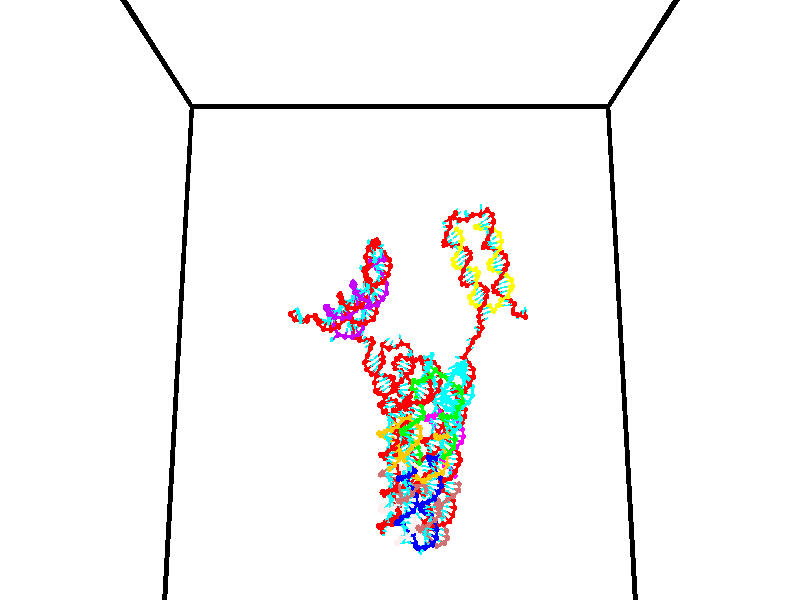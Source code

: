 // switches for output
#declare DRAW_BASES = 1; // possible values are 0, 1; only relevant for DNA ribbons
#declare DRAW_BASES_TYPE = 3; // possible values are 1, 2, 3; only relevant for DNA ribbons
#declare DRAW_FOG = 0; // set to 1 to enable fog

#include "colors.inc"

#include "transforms.inc"
background { rgb <1, 1, 1>}

#default {
   normal{
       ripples 0.25
       frequency 0.20
       turbulence 0.2
       lambda 5
   }
	finish {
		phong 0.1
		phong_size 40.
	}
}

// original window dimensions: 1024x640


// camera settings

camera {
	sky <0, 0.179814, -0.983701>
	up <0, 0.179814, -0.983701>
	right 1.6 * <1, 0, 0>
	location <35, 94.9851, 44.8844>
	look_at <35, 29.7336, 32.9568>
	direction <0, -65.2515, -11.9276>
	angle 67.0682
}


# declare cpy_camera_pos = <35, 94.9851, 44.8844>;
# if (DRAW_FOG = 1)
fog {
	fog_type 2
	up vnormalize(cpy_camera_pos)
	color rgbt<1,1,1,0.3>
	distance 1e-5
	fog_alt 3e-3
	fog_offset 56
}
# end


// LIGHTS

# declare lum = 6;
global_settings {
	ambient_light rgb lum * <0.05, 0.05, 0.05>
	max_trace_level 15
}# declare cpy_direct_light_amount = 0.25;
light_source
{	1000 * <-1, -1.16352, -0.803886>,
	rgb lum * cpy_direct_light_amount
	parallel
}

light_source
{	1000 * <1, 1.16352, 0.803886>,
	rgb lum * cpy_direct_light_amount
	parallel
}

// strand 0

// nucleotide -1

// particle -1
sphere {
	<24.004845, 35.258766, 35.144024> 0.250000
	pigment { color rgbt <1,0,0,0> }
	no_shadow
}
cylinder {
	<24.357021, 35.271748, 34.954807>,  <24.568327, 35.279537, 34.841278>, 0.100000
	pigment { color rgbt <1,0,0,0> }
	no_shadow
}
cylinder {
	<24.357021, 35.271748, 34.954807>,  <24.004845, 35.258766, 35.144024>, 0.100000
	pigment { color rgbt <1,0,0,0> }
	no_shadow
}

// particle -1
sphere {
	<24.357021, 35.271748, 34.954807> 0.100000
	pigment { color rgbt <1,0,0,0> }
	no_shadow
}
sphere {
	0, 1
	scale<0.080000,0.200000,0.300000>
	matrix <0.275835, 0.776409, 0.566661,
		0.385666, -0.629393, 0.674630,
		0.880441, 0.032455, -0.473043,
		24.621153, 35.281483, 34.812893>
	pigment { color rgbt <0,1,1,0> }
	no_shadow
}
cylinder {
	<24.450022, 35.267506, 35.634342>,  <24.004845, 35.258766, 35.144024>, 0.130000
	pigment { color rgbt <1,0,0,0> }
	no_shadow
}

// nucleotide -1

// particle -1
sphere {
	<24.450022, 35.267506, 35.634342> 0.250000
	pigment { color rgbt <1,0,0,0> }
	no_shadow
}
cylinder {
	<24.658920, 35.429581, 35.334187>,  <24.784260, 35.526825, 35.154095>, 0.100000
	pigment { color rgbt <1,0,0,0> }
	no_shadow
}
cylinder {
	<24.658920, 35.429581, 35.334187>,  <24.450022, 35.267506, 35.634342>, 0.100000
	pigment { color rgbt <1,0,0,0> }
	no_shadow
}

// particle -1
sphere {
	<24.658920, 35.429581, 35.334187> 0.100000
	pigment { color rgbt <1,0,0,0> }
	no_shadow
}
sphere {
	0, 1
	scale<0.080000,0.200000,0.300000>
	matrix <0.326076, 0.718175, 0.614735,
		0.787994, -0.565725, 0.242941,
		0.522245, 0.405190, -0.750387,
		24.815594, 35.551136, 35.109070>
	pigment { color rgbt <0,1,1,0> }
	no_shadow
}
cylinder {
	<25.202091, 35.297062, 35.794708>,  <24.450022, 35.267506, 35.634342>, 0.130000
	pigment { color rgbt <1,0,0,0> }
	no_shadow
}

// nucleotide -1

// particle -1
sphere {
	<25.202091, 35.297062, 35.794708> 0.250000
	pigment { color rgbt <1,0,0,0> }
	no_shadow
}
cylinder {
	<25.105343, 35.605820, 35.559532>,  <25.047293, 35.791073, 35.418427>, 0.100000
	pigment { color rgbt <1,0,0,0> }
	no_shadow
}
cylinder {
	<25.105343, 35.605820, 35.559532>,  <25.202091, 35.297062, 35.794708>, 0.100000
	pigment { color rgbt <1,0,0,0> }
	no_shadow
}

// particle -1
sphere {
	<25.105343, 35.605820, 35.559532> 0.100000
	pigment { color rgbt <1,0,0,0> }
	no_shadow
}
sphere {
	0, 1
	scale<0.080000,0.200000,0.300000>
	matrix <0.499894, 0.618462, 0.606310,
		0.831627, -0.147260, -0.535454,
		-0.241873, 0.771894, -0.587944,
		25.032782, 35.837387, 35.383148>
	pigment { color rgbt <0,1,1,0> }
	no_shadow
}
cylinder {
	<25.784887, 35.755924, 35.802357>,  <25.202091, 35.297062, 35.794708>, 0.130000
	pigment { color rgbt <1,0,0,0> }
	no_shadow
}

// nucleotide -1

// particle -1
sphere {
	<25.784887, 35.755924, 35.802357> 0.250000
	pigment { color rgbt <1,0,0,0> }
	no_shadow
}
cylinder {
	<25.448269, 35.959995, 35.731346>,  <25.246298, 36.082439, 35.688740>, 0.100000
	pigment { color rgbt <1,0,0,0> }
	no_shadow
}
cylinder {
	<25.448269, 35.959995, 35.731346>,  <25.784887, 35.755924, 35.802357>, 0.100000
	pigment { color rgbt <1,0,0,0> }
	no_shadow
}

// particle -1
sphere {
	<25.448269, 35.959995, 35.731346> 0.100000
	pigment { color rgbt <1,0,0,0> }
	no_shadow
}
sphere {
	0, 1
	scale<0.080000,0.200000,0.300000>
	matrix <0.333176, 0.748902, 0.572835,
		0.425198, 0.422920, -0.800216,
		-0.841546, 0.510181, -0.177525,
		25.195805, 36.113049, 35.678089>
	pigment { color rgbt <0,1,1,0> }
	no_shadow
}
cylinder {
	<25.951200, 36.435123, 35.617111>,  <25.784887, 35.755924, 35.802357>, 0.130000
	pigment { color rgbt <1,0,0,0> }
	no_shadow
}

// nucleotide -1

// particle -1
sphere {
	<25.951200, 36.435123, 35.617111> 0.250000
	pigment { color rgbt <1,0,0,0> }
	no_shadow
}
cylinder {
	<25.600111, 36.397961, 35.805141>,  <25.389458, 36.375664, 35.917957>, 0.100000
	pigment { color rgbt <1,0,0,0> }
	no_shadow
}
cylinder {
	<25.600111, 36.397961, 35.805141>,  <25.951200, 36.435123, 35.617111>, 0.100000
	pigment { color rgbt <1,0,0,0> }
	no_shadow
}

// particle -1
sphere {
	<25.600111, 36.397961, 35.805141> 0.100000
	pigment { color rgbt <1,0,0,0> }
	no_shadow
}
sphere {
	0, 1
	scale<0.080000,0.200000,0.300000>
	matrix <0.306668, 0.644864, 0.700075,
		-0.368177, 0.758629, -0.537520,
		-0.877725, -0.092911, 0.470071,
		25.336794, 36.370087, 35.946163>
	pigment { color rgbt <0,1,1,0> }
	no_shadow
}
cylinder {
	<26.651348, 36.318703, 35.455063>,  <25.951200, 36.435123, 35.617111>, 0.130000
	pigment { color rgbt <1,0,0,0> }
	no_shadow
}

// nucleotide -1

// particle -1
sphere {
	<26.651348, 36.318703, 35.455063> 0.250000
	pigment { color rgbt <1,0,0,0> }
	no_shadow
}
cylinder {
	<26.951641, 36.215794, 35.698444>,  <27.131817, 36.154049, 35.844475>, 0.100000
	pigment { color rgbt <1,0,0,0> }
	no_shadow
}
cylinder {
	<26.951641, 36.215794, 35.698444>,  <26.651348, 36.318703, 35.455063>, 0.100000
	pigment { color rgbt <1,0,0,0> }
	no_shadow
}

// particle -1
sphere {
	<26.951641, 36.215794, 35.698444> 0.100000
	pigment { color rgbt <1,0,0,0> }
	no_shadow
}
sphere {
	0, 1
	scale<0.080000,0.200000,0.300000>
	matrix <0.245406, 0.963749, 0.104709,
		-0.613335, 0.070709, 0.786651,
		0.750730, -0.257271, 0.608453,
		27.176861, 36.138611, 35.880981>
	pigment { color rgbt <0,1,1,0> }
	no_shadow
}
cylinder {
	<26.799570, 36.932674, 35.811558>,  <26.651348, 36.318703, 35.455063>, 0.130000
	pigment { color rgbt <1,0,0,0> }
	no_shadow
}

// nucleotide -1

// particle -1
sphere {
	<26.799570, 36.932674, 35.811558> 0.250000
	pigment { color rgbt <1,0,0,0> }
	no_shadow
}
cylinder {
	<27.134109, 36.725903, 35.884560>,  <27.334833, 36.601841, 35.928360>, 0.100000
	pigment { color rgbt <1,0,0,0> }
	no_shadow
}
cylinder {
	<27.134109, 36.725903, 35.884560>,  <26.799570, 36.932674, 35.811558>, 0.100000
	pigment { color rgbt <1,0,0,0> }
	no_shadow
}

// particle -1
sphere {
	<27.134109, 36.725903, 35.884560> 0.100000
	pigment { color rgbt <1,0,0,0> }
	no_shadow
}
sphere {
	0, 1
	scale<0.080000,0.200000,0.300000>
	matrix <0.534855, 0.842450, -0.064872,
		-0.120215, 0.151868, 0.981063,
		0.836348, -0.516928, 0.182503,
		27.385014, 36.570824, 35.939312>
	pigment { color rgbt <0,1,1,0> }
	no_shadow
}
cylinder {
	<27.138771, 37.389053, 36.257366>,  <26.799570, 36.932674, 35.811558>, 0.130000
	pigment { color rgbt <1,0,0,0> }
	no_shadow
}

// nucleotide -1

// particle -1
sphere {
	<27.138771, 37.389053, 36.257366> 0.250000
	pigment { color rgbt <1,0,0,0> }
	no_shadow
}
cylinder {
	<27.418856, 37.128582, 36.140289>,  <27.586906, 36.972298, 36.070042>, 0.100000
	pigment { color rgbt <1,0,0,0> }
	no_shadow
}
cylinder {
	<27.418856, 37.128582, 36.140289>,  <27.138771, 37.389053, 36.257366>, 0.100000
	pigment { color rgbt <1,0,0,0> }
	no_shadow
}

// particle -1
sphere {
	<27.418856, 37.128582, 36.140289> 0.100000
	pigment { color rgbt <1,0,0,0> }
	no_shadow
}
sphere {
	0, 1
	scale<0.080000,0.200000,0.300000>
	matrix <0.636714, 0.755035, -0.156579,
		0.322953, -0.076723, 0.943300,
		0.700212, -0.651180, -0.292692,
		27.628920, 36.933228, 36.052483>
	pigment { color rgbt <0,1,1,0> }
	no_shadow
}
cylinder {
	<27.621893, 37.523891, 36.723923>,  <27.138771, 37.389053, 36.257366>, 0.130000
	pigment { color rgbt <1,0,0,0> }
	no_shadow
}

// nucleotide -1

// particle -1
sphere {
	<27.621893, 37.523891, 36.723923> 0.250000
	pigment { color rgbt <1,0,0,0> }
	no_shadow
}
cylinder {
	<27.792248, 37.355206, 36.403728>,  <27.894461, 37.253994, 36.211613>, 0.100000
	pigment { color rgbt <1,0,0,0> }
	no_shadow
}
cylinder {
	<27.792248, 37.355206, 36.403728>,  <27.621893, 37.523891, 36.723923>, 0.100000
	pigment { color rgbt <1,0,0,0> }
	no_shadow
}

// particle -1
sphere {
	<27.792248, 37.355206, 36.403728> 0.100000
	pigment { color rgbt <1,0,0,0> }
	no_shadow
}
sphere {
	0, 1
	scale<0.080000,0.200000,0.300000>
	matrix <0.575314, 0.809060, -0.120148,
		0.698308, -0.409360, 0.587189,
		0.425887, -0.421719, -0.800483,
		27.920013, 37.228691, 36.163582>
	pigment { color rgbt <0,1,1,0> }
	no_shadow
}
cylinder {
	<28.372858, 37.676071, 36.843155>,  <27.621893, 37.523891, 36.723923>, 0.130000
	pigment { color rgbt <1,0,0,0> }
	no_shadow
}

// nucleotide -1

// particle -1
sphere {
	<28.372858, 37.676071, 36.843155> 0.250000
	pigment { color rgbt <1,0,0,0> }
	no_shadow
}
cylinder {
	<28.319458, 37.586861, 36.456905>,  <28.287418, 37.533333, 36.225155>, 0.100000
	pigment { color rgbt <1,0,0,0> }
	no_shadow
}
cylinder {
	<28.319458, 37.586861, 36.456905>,  <28.372858, 37.676071, 36.843155>, 0.100000
	pigment { color rgbt <1,0,0,0> }
	no_shadow
}

// particle -1
sphere {
	<28.319458, 37.586861, 36.456905> 0.100000
	pigment { color rgbt <1,0,0,0> }
	no_shadow
}
sphere {
	0, 1
	scale<0.080000,0.200000,0.300000>
	matrix <0.728663, 0.638327, -0.248172,
		0.671735, -0.736748, 0.077294,
		-0.133501, -0.223027, -0.965628,
		28.279408, 37.519951, 36.167217>
	pigment { color rgbt <0,1,1,0> }
	no_shadow
}
cylinder {
	<29.107397, 37.592377, 36.554955>,  <28.372858, 37.676071, 36.843155>, 0.130000
	pigment { color rgbt <1,0,0,0> }
	no_shadow
}

// nucleotide -1

// particle -1
sphere {
	<29.107397, 37.592377, 36.554955> 0.250000
	pigment { color rgbt <1,0,0,0> }
	no_shadow
}
cylinder {
	<28.857691, 37.668716, 36.251938>,  <28.707867, 37.714520, 36.070129>, 0.100000
	pigment { color rgbt <1,0,0,0> }
	no_shadow
}
cylinder {
	<28.857691, 37.668716, 36.251938>,  <29.107397, 37.592377, 36.554955>, 0.100000
	pigment { color rgbt <1,0,0,0> }
	no_shadow
}

// particle -1
sphere {
	<28.857691, 37.668716, 36.251938> 0.100000
	pigment { color rgbt <1,0,0,0> }
	no_shadow
}
sphere {
	0, 1
	scale<0.080000,0.200000,0.300000>
	matrix <0.703909, 0.557996, -0.439490,
		0.338830, -0.807600, -0.482677,
		-0.624264, 0.190848, -0.757543,
		28.670412, 37.725971, 36.024673>
	pigment { color rgbt <0,1,1,0> }
	no_shadow
}
cylinder {
	<29.529659, 37.470322, 36.016884>,  <29.107397, 37.592377, 36.554955>, 0.130000
	pigment { color rgbt <1,0,0,0> }
	no_shadow
}

// nucleotide -1

// particle -1
sphere {
	<29.529659, 37.470322, 36.016884> 0.250000
	pigment { color rgbt <1,0,0,0> }
	no_shadow
}
cylinder {
	<29.232021, 37.698223, 35.877338>,  <29.053438, 37.834965, 35.793613>, 0.100000
	pigment { color rgbt <1,0,0,0> }
	no_shadow
}
cylinder {
	<29.232021, 37.698223, 35.877338>,  <29.529659, 37.470322, 36.016884>, 0.100000
	pigment { color rgbt <1,0,0,0> }
	no_shadow
}

// particle -1
sphere {
	<29.232021, 37.698223, 35.877338> 0.100000
	pigment { color rgbt <1,0,0,0> }
	no_shadow
}
sphere {
	0, 1
	scale<0.080000,0.200000,0.300000>
	matrix <0.661034, 0.552290, -0.507947,
		-0.096732, -0.608570, -0.787582,
		-0.744095, 0.569753, -0.348861,
		29.008793, 37.869148, 35.772678>
	pigment { color rgbt <0,1,1,0> }
	no_shadow
}
cylinder {
	<29.756882, 37.626881, 35.330070>,  <29.529659, 37.470322, 36.016884>, 0.130000
	pigment { color rgbt <1,0,0,0> }
	no_shadow
}

// nucleotide -1

// particle -1
sphere {
	<29.756882, 37.626881, 35.330070> 0.250000
	pigment { color rgbt <1,0,0,0> }
	no_shadow
}
cylinder {
	<29.443972, 37.871841, 35.375702>,  <29.256226, 38.018818, 35.403080>, 0.100000
	pigment { color rgbt <1,0,0,0> }
	no_shadow
}
cylinder {
	<29.443972, 37.871841, 35.375702>,  <29.756882, 37.626881, 35.330070>, 0.100000
	pigment { color rgbt <1,0,0,0> }
	no_shadow
}

// particle -1
sphere {
	<29.443972, 37.871841, 35.375702> 0.100000
	pigment { color rgbt <1,0,0,0> }
	no_shadow
}
sphere {
	0, 1
	scale<0.080000,0.200000,0.300000>
	matrix <0.535125, 0.754389, -0.380184,
		-0.318887, -0.236359, -0.917848,
		-0.782274, 0.612399, 0.114083,
		29.209290, 38.055561, 35.409927>
	pigment { color rgbt <0,1,1,0> }
	no_shadow
}
cylinder {
	<29.744759, 38.036175, 34.723022>,  <29.756882, 37.626881, 35.330070>, 0.130000
	pigment { color rgbt <1,0,0,0> }
	no_shadow
}

// nucleotide -1

// particle -1
sphere {
	<29.744759, 38.036175, 34.723022> 0.250000
	pigment { color rgbt <1,0,0,0> }
	no_shadow
}
cylinder {
	<29.529181, 38.256893, 34.977600>,  <29.399834, 38.389324, 35.130348>, 0.100000
	pigment { color rgbt <1,0,0,0> }
	no_shadow
}
cylinder {
	<29.529181, 38.256893, 34.977600>,  <29.744759, 38.036175, 34.723022>, 0.100000
	pigment { color rgbt <1,0,0,0> }
	no_shadow
}

// particle -1
sphere {
	<29.529181, 38.256893, 34.977600> 0.100000
	pigment { color rgbt <1,0,0,0> }
	no_shadow
}
sphere {
	0, 1
	scale<0.080000,0.200000,0.300000>
	matrix <0.388076, 0.833258, -0.393800,
		-0.747621, 0.034754, -0.663216,
		-0.538943, 0.551791, 0.636448,
		29.367498, 38.422432, 35.168533>
	pigment { color rgbt <0,1,1,0> }
	no_shadow
}
cylinder {
	<29.392004, 38.564632, 34.365814>,  <29.744759, 38.036175, 34.723022>, 0.130000
	pigment { color rgbt <1,0,0,0> }
	no_shadow
}

// nucleotide -1

// particle -1
sphere {
	<29.392004, 38.564632, 34.365814> 0.250000
	pigment { color rgbt <1,0,0,0> }
	no_shadow
}
cylinder {
	<29.397860, 38.723465, 34.732883>,  <29.401373, 38.818764, 34.953125>, 0.100000
	pigment { color rgbt <1,0,0,0> }
	no_shadow
}
cylinder {
	<29.397860, 38.723465, 34.732883>,  <29.392004, 38.564632, 34.365814>, 0.100000
	pigment { color rgbt <1,0,0,0> }
	no_shadow
}

// particle -1
sphere {
	<29.397860, 38.723465, 34.732883> 0.100000
	pigment { color rgbt <1,0,0,0> }
	no_shadow
}
sphere {
	0, 1
	scale<0.080000,0.200000,0.300000>
	matrix <0.512670, 0.784970, -0.347838,
		-0.858461, 0.475553, -0.192078,
		0.014640, 0.397077, 0.917668,
		29.402252, 38.842587, 35.008183>
	pigment { color rgbt <0,1,1,0> }
	no_shadow
}
cylinder {
	<29.386663, 39.308449, 34.249786>,  <29.392004, 38.564632, 34.365814>, 0.130000
	pigment { color rgbt <1,0,0,0> }
	no_shadow
}

// nucleotide -1

// particle -1
sphere {
	<29.386663, 39.308449, 34.249786> 0.250000
	pigment { color rgbt <1,0,0,0> }
	no_shadow
}
cylinder {
	<29.535307, 39.274265, 34.619564>,  <29.624493, 39.253757, 34.841431>, 0.100000
	pigment { color rgbt <1,0,0,0> }
	no_shadow
}
cylinder {
	<29.535307, 39.274265, 34.619564>,  <29.386663, 39.308449, 34.249786>, 0.100000
	pigment { color rgbt <1,0,0,0> }
	no_shadow
}

// particle -1
sphere {
	<29.535307, 39.274265, 34.619564> 0.100000
	pigment { color rgbt <1,0,0,0> }
	no_shadow
}
sphere {
	0, 1
	scale<0.080000,0.200000,0.300000>
	matrix <0.576007, 0.802149, -0.157393,
		-0.728095, 0.590977, 0.347309,
		0.371610, -0.085455, 0.924448,
		29.646790, 39.248631, 34.896900>
	pigment { color rgbt <0,1,1,0> }
	no_shadow
}
cylinder {
	<29.358217, 39.980946, 34.508953>,  <29.386663, 39.308449, 34.249786>, 0.130000
	pigment { color rgbt <1,0,0,0> }
	no_shadow
}

// nucleotide -1

// particle -1
sphere {
	<29.358217, 39.980946, 34.508953> 0.250000
	pigment { color rgbt <1,0,0,0> }
	no_shadow
}
cylinder {
	<29.623827, 39.778252, 34.728878>,  <29.783194, 39.656635, 34.860832>, 0.100000
	pigment { color rgbt <1,0,0,0> }
	no_shadow
}
cylinder {
	<29.623827, 39.778252, 34.728878>,  <29.358217, 39.980946, 34.508953>, 0.100000
	pigment { color rgbt <1,0,0,0> }
	no_shadow
}

// particle -1
sphere {
	<29.623827, 39.778252, 34.728878> 0.100000
	pigment { color rgbt <1,0,0,0> }
	no_shadow
}
sphere {
	0, 1
	scale<0.080000,0.200000,0.300000>
	matrix <0.678679, 0.717066, -0.158782,
		-0.313794, 0.478583, 0.820056,
		0.664024, -0.506730, 0.549815,
		29.823034, 39.626232, 34.893822>
	pigment { color rgbt <0,1,1,0> }
	no_shadow
}
cylinder {
	<29.590965, 40.435936, 35.089306>,  <29.358217, 39.980946, 34.508953>, 0.130000
	pigment { color rgbt <1,0,0,0> }
	no_shadow
}

// nucleotide -1

// particle -1
sphere {
	<29.590965, 40.435936, 35.089306> 0.250000
	pigment { color rgbt <1,0,0,0> }
	no_shadow
}
cylinder {
	<29.879545, 40.164925, 35.032078>,  <30.052694, 40.002319, 34.997742>, 0.100000
	pigment { color rgbt <1,0,0,0> }
	no_shadow
}
cylinder {
	<29.879545, 40.164925, 35.032078>,  <29.590965, 40.435936, 35.089306>, 0.100000
	pigment { color rgbt <1,0,0,0> }
	no_shadow
}

// particle -1
sphere {
	<29.879545, 40.164925, 35.032078> 0.100000
	pigment { color rgbt <1,0,0,0> }
	no_shadow
}
sphere {
	0, 1
	scale<0.080000,0.200000,0.300000>
	matrix <0.672715, 0.734745, -0.087207,
		0.164202, -0.033326, 0.985864,
		0.721452, -0.677525, -0.143065,
		30.095982, 39.961666, 34.989159>
	pigment { color rgbt <0,1,1,0> }
	no_shadow
}
cylinder {
	<30.221014, 40.657867, 35.536449>,  <29.590965, 40.435936, 35.089306>, 0.130000
	pigment { color rgbt <1,0,0,0> }
	no_shadow
}

// nucleotide -1

// particle -1
sphere {
	<30.221014, 40.657867, 35.536449> 0.250000
	pigment { color rgbt <1,0,0,0> }
	no_shadow
}
cylinder {
	<30.339668, 40.410912, 35.245018>,  <30.410860, 40.262737, 35.070160>, 0.100000
	pigment { color rgbt <1,0,0,0> }
	no_shadow
}
cylinder {
	<30.339668, 40.410912, 35.245018>,  <30.221014, 40.657867, 35.536449>, 0.100000
	pigment { color rgbt <1,0,0,0> }
	no_shadow
}

// particle -1
sphere {
	<30.339668, 40.410912, 35.245018> 0.100000
	pigment { color rgbt <1,0,0,0> }
	no_shadow
}
sphere {
	0, 1
	scale<0.080000,0.200000,0.300000>
	matrix <0.772329, 0.603827, -0.197230,
		0.561706, -0.504200, 0.655948,
		0.296636, -0.617394, -0.728582,
		30.428659, 40.225693, 35.026443>
	pigment { color rgbt <0,1,1,0> }
	no_shadow
}
cylinder {
	<30.889042, 40.407234, 35.577755>,  <30.221014, 40.657867, 35.536449>, 0.130000
	pigment { color rgbt <1,0,0,0> }
	no_shadow
}

// nucleotide -1

// particle -1
sphere {
	<30.889042, 40.407234, 35.577755> 0.250000
	pigment { color rgbt <1,0,0,0> }
	no_shadow
}
cylinder {
	<30.818386, 40.371151, 35.185703>,  <30.775993, 40.349503, 34.950470>, 0.100000
	pigment { color rgbt <1,0,0,0> }
	no_shadow
}
cylinder {
	<30.818386, 40.371151, 35.185703>,  <30.889042, 40.407234, 35.577755>, 0.100000
	pigment { color rgbt <1,0,0,0> }
	no_shadow
}

// particle -1
sphere {
	<30.818386, 40.371151, 35.185703> 0.100000
	pigment { color rgbt <1,0,0,0> }
	no_shadow
}
sphere {
	0, 1
	scale<0.080000,0.200000,0.300000>
	matrix <0.815745, 0.543808, -0.197063,
		0.550781, -0.834347, -0.022469,
		-0.176638, -0.090209, -0.980133,
		30.765394, 40.344090, 34.891663>
	pigment { color rgbt <0,1,1,0> }
	no_shadow
}
cylinder {
	<31.466347, 40.178562, 35.328411>,  <30.889042, 40.407234, 35.577755>, 0.130000
	pigment { color rgbt <1,0,0,0> }
	no_shadow
}

// nucleotide -1

// particle -1
sphere {
	<31.466347, 40.178562, 35.328411> 0.250000
	pigment { color rgbt <1,0,0,0> }
	no_shadow
}
cylinder {
	<31.280930, 40.306957, 34.998055>,  <31.169680, 40.383995, 34.799839>, 0.100000
	pigment { color rgbt <1,0,0,0> }
	no_shadow
}
cylinder {
	<31.280930, 40.306957, 34.998055>,  <31.466347, 40.178562, 35.328411>, 0.100000
	pigment { color rgbt <1,0,0,0> }
	no_shadow
}

// particle -1
sphere {
	<31.280930, 40.306957, 34.998055> 0.100000
	pigment { color rgbt <1,0,0,0> }
	no_shadow
}
sphere {
	0, 1
	scale<0.080000,0.200000,0.300000>
	matrix <0.824585, 0.497436, -0.269475,
		0.324329, -0.805929, -0.495267,
		-0.463541, 0.320991, -0.825890,
		31.141867, 40.403255, 34.750286>
	pigment { color rgbt <0,1,1,0> }
	no_shadow
}
cylinder {
	<31.938986, 40.099178, 34.737324>,  <31.466347, 40.178562, 35.328411>, 0.130000
	pigment { color rgbt <1,0,0,0> }
	no_shadow
}

// nucleotide -1

// particle -1
sphere {
	<31.938986, 40.099178, 34.737324> 0.250000
	pigment { color rgbt <1,0,0,0> }
	no_shadow
}
cylinder {
	<31.681387, 40.382473, 34.621624>,  <31.526827, 40.552452, 34.552204>, 0.100000
	pigment { color rgbt <1,0,0,0> }
	no_shadow
}
cylinder {
	<31.681387, 40.382473, 34.621624>,  <31.938986, 40.099178, 34.737324>, 0.100000
	pigment { color rgbt <1,0,0,0> }
	no_shadow
}

// particle -1
sphere {
	<31.681387, 40.382473, 34.621624> 0.100000
	pigment { color rgbt <1,0,0,0> }
	no_shadow
}
sphere {
	0, 1
	scale<0.080000,0.200000,0.300000>
	matrix <0.761776, 0.558833, -0.327724,
		-0.070466, -0.431395, -0.899407,
		-0.643997, 0.708240, -0.289248,
		31.488188, 40.594944, 34.534851>
	pigment { color rgbt <0,1,1,0> }
	no_shadow
}
cylinder {
	<32.344891, 40.328793, 34.142689>,  <31.938986, 40.099178, 34.737324>, 0.130000
	pigment { color rgbt <1,0,0,0> }
	no_shadow
}

// nucleotide -1

// particle -1
sphere {
	<32.344891, 40.328793, 34.142689> 0.250000
	pigment { color rgbt <1,0,0,0> }
	no_shadow
}
cylinder {
	<32.041218, 40.580887, 34.207729>,  <31.859013, 40.732143, 34.246754>, 0.100000
	pigment { color rgbt <1,0,0,0> }
	no_shadow
}
cylinder {
	<32.041218, 40.580887, 34.207729>,  <32.344891, 40.328793, 34.142689>, 0.100000
	pigment { color rgbt <1,0,0,0> }
	no_shadow
}

// particle -1
sphere {
	<32.041218, 40.580887, 34.207729> 0.100000
	pigment { color rgbt <1,0,0,0> }
	no_shadow
}
sphere {
	0, 1
	scale<0.080000,0.200000,0.300000>
	matrix <0.552952, 0.756299, -0.349651,
		-0.343339, -0.175539, -0.922661,
		-0.759185, 0.630236, 0.162602,
		31.813461, 40.769958, 34.256512>
	pigment { color rgbt <0,1,1,0> }
	no_shadow
}
cylinder {
	<32.238808, 40.688061, 33.453266>,  <32.344891, 40.328793, 34.142689>, 0.130000
	pigment { color rgbt <1,0,0,0> }
	no_shadow
}

// nucleotide -1

// particle -1
sphere {
	<32.238808, 40.688061, 33.453266> 0.250000
	pigment { color rgbt <1,0,0,0> }
	no_shadow
}
cylinder {
	<32.126602, 40.873272, 33.789577>,  <32.059280, 40.984398, 33.991364>, 0.100000
	pigment { color rgbt <1,0,0,0> }
	no_shadow
}
cylinder {
	<32.126602, 40.873272, 33.789577>,  <32.238808, 40.688061, 33.453266>, 0.100000
	pigment { color rgbt <1,0,0,0> }
	no_shadow
}

// particle -1
sphere {
	<32.126602, 40.873272, 33.789577> 0.100000
	pigment { color rgbt <1,0,0,0> }
	no_shadow
}
sphere {
	0, 1
	scale<0.080000,0.200000,0.300000>
	matrix <0.569346, 0.785480, -0.242623,
		-0.772759, 0.410636, -0.483964,
		-0.280515, 0.463032, 0.840781,
		32.042446, 41.012180, 34.041813>
	pigment { color rgbt <0,1,1,0> }
	no_shadow
}
cylinder {
	<31.926586, 41.378883, 33.315998>,  <32.238808, 40.688061, 33.453266>, 0.130000
	pigment { color rgbt <1,0,0,0> }
	no_shadow
}

// nucleotide -1

// particle -1
sphere {
	<31.926586, 41.378883, 33.315998> 0.250000
	pigment { color rgbt <1,0,0,0> }
	no_shadow
}
cylinder {
	<32.042084, 41.417015, 33.697056>,  <32.111382, 41.439896, 33.925690>, 0.100000
	pigment { color rgbt <1,0,0,0> }
	no_shadow
}
cylinder {
	<32.042084, 41.417015, 33.697056>,  <31.926586, 41.378883, 33.315998>, 0.100000
	pigment { color rgbt <1,0,0,0> }
	no_shadow
}

// particle -1
sphere {
	<32.042084, 41.417015, 33.697056> 0.100000
	pigment { color rgbt <1,0,0,0> }
	no_shadow
}
sphere {
	0, 1
	scale<0.080000,0.200000,0.300000>
	matrix <0.546272, 0.800761, -0.245702,
		-0.786266, 0.591350, 0.179138,
		0.288743, 0.095329, 0.952649,
		32.128708, 41.445614, 33.982849>
	pigment { color rgbt <0,1,1,0> }
	no_shadow
}
cylinder {
	<31.719383, 42.014267, 32.876106>,  <31.926586, 41.378883, 33.315998>, 0.130000
	pigment { color rgbt <1,0,0,0> }
	no_shadow
}

// nucleotide -1

// particle -1
sphere {
	<31.719383, 42.014267, 32.876106> 0.250000
	pigment { color rgbt <1,0,0,0> }
	no_shadow
}
cylinder {
	<31.610922, 42.399277, 32.874325>,  <31.545845, 42.630283, 32.873257>, 0.100000
	pigment { color rgbt <1,0,0,0> }
	no_shadow
}
cylinder {
	<31.610922, 42.399277, 32.874325>,  <31.719383, 42.014267, 32.876106>, 0.100000
	pigment { color rgbt <1,0,0,0> }
	no_shadow
}

// particle -1
sphere {
	<31.610922, 42.399277, 32.874325> 0.100000
	pigment { color rgbt <1,0,0,0> }
	no_shadow
}
sphere {
	0, 1
	scale<0.080000,0.200000,0.300000>
	matrix <-0.884444, -0.250981, -0.393405,
		-0.379781, -0.102732, 0.919354,
		-0.271155, 0.962525, -0.004457,
		31.529575, 42.688034, 32.872990>
	pigment { color rgbt <0,1,1,0> }
	no_shadow
}
cylinder {
	<31.985216, 42.433823, 33.381077>,  <31.719383, 42.014267, 32.876106>, 0.130000
	pigment { color rgbt <1,0,0,0> }
	no_shadow
}

// nucleotide -1

// particle -1
sphere {
	<31.985216, 42.433823, 33.381077> 0.250000
	pigment { color rgbt <1,0,0,0> }
	no_shadow
}
cylinder {
	<31.878485, 42.372261, 33.761627>,  <31.814445, 42.335323, 33.989956>, 0.100000
	pigment { color rgbt <1,0,0,0> }
	no_shadow
}
cylinder {
	<31.878485, 42.372261, 33.761627>,  <31.985216, 42.433823, 33.381077>, 0.100000
	pigment { color rgbt <1,0,0,0> }
	no_shadow
}

// particle -1
sphere {
	<31.878485, 42.372261, 33.761627> 0.100000
	pigment { color rgbt <1,0,0,0> }
	no_shadow
}
sphere {
	0, 1
	scale<0.080000,0.200000,0.300000>
	matrix <0.953658, -0.184609, 0.237602,
		0.139066, 0.970687, 0.196027,
		-0.266826, -0.153901, 0.951377,
		31.798437, 42.326092, 34.047039>
	pigment { color rgbt <0,1,1,0> }
	no_shadow
}
cylinder {
	<32.155720, 42.897221, 32.880733>,  <31.985216, 42.433823, 33.381077>, 0.130000
	pigment { color rgbt <1,0,0,0> }
	no_shadow
}

// nucleotide -1

// particle -1
sphere {
	<32.155720, 42.897221, 32.880733> 0.250000
	pigment { color rgbt <1,0,0,0> }
	no_shadow
}
cylinder {
	<32.493664, 42.942207, 32.671524>,  <32.696430, 42.969200, 32.545998>, 0.100000
	pigment { color rgbt <1,0,0,0> }
	no_shadow
}
cylinder {
	<32.493664, 42.942207, 32.671524>,  <32.155720, 42.897221, 32.880733>, 0.100000
	pigment { color rgbt <1,0,0,0> }
	no_shadow
}

// particle -1
sphere {
	<32.493664, 42.942207, 32.671524> 0.100000
	pigment { color rgbt <1,0,0,0> }
	no_shadow
}
sphere {
	0, 1
	scale<0.080000,0.200000,0.300000>
	matrix <-0.397345, -0.522717, -0.754244,
		-0.358223, 0.845055, -0.396936,
		0.844863, 0.112467, -0.523028,
		32.747124, 42.975948, 32.514614>
	pigment { color rgbt <0,1,1,0> }
	no_shadow
}
cylinder {
	<31.969955, 42.926567, 32.109795>,  <32.155720, 42.897221, 32.880733>, 0.130000
	pigment { color rgbt <1,0,0,0> }
	no_shadow
}

// nucleotide -1

// particle -1
sphere {
	<31.969955, 42.926567, 32.109795> 0.250000
	pigment { color rgbt <1,0,0,0> }
	no_shadow
}
cylinder {
	<32.352894, 42.811882, 32.124153>,  <32.582657, 42.743073, 32.132771>, 0.100000
	pigment { color rgbt <1,0,0,0> }
	no_shadow
}
cylinder {
	<32.352894, 42.811882, 32.124153>,  <31.969955, 42.926567, 32.109795>, 0.100000
	pigment { color rgbt <1,0,0,0> }
	no_shadow
}

// particle -1
sphere {
	<32.352894, 42.811882, 32.124153> 0.100000
	pigment { color rgbt <1,0,0,0> }
	no_shadow
}
sphere {
	0, 1
	scale<0.080000,0.200000,0.300000>
	matrix <-0.134205, -0.551227, -0.823491,
		0.255893, 0.783547, -0.566192,
		0.957344, -0.286711, 0.035899,
		32.640099, 42.725868, 32.134922>
	pigment { color rgbt <0,1,1,0> }
	no_shadow
}
cylinder {
	<32.190590, 43.035210, 31.529268>,  <31.969955, 42.926567, 32.109795>, 0.130000
	pigment { color rgbt <1,0,0,0> }
	no_shadow
}

// nucleotide -1

// particle -1
sphere {
	<32.190590, 43.035210, 31.529268> 0.250000
	pigment { color rgbt <1,0,0,0> }
	no_shadow
}
cylinder {
	<32.422150, 42.728886, 31.641275>,  <32.561085, 42.545090, 31.708479>, 0.100000
	pigment { color rgbt <1,0,0,0> }
	no_shadow
}
cylinder {
	<32.422150, 42.728886, 31.641275>,  <32.190590, 43.035210, 31.529268>, 0.100000
	pigment { color rgbt <1,0,0,0> }
	no_shadow
}

// particle -1
sphere {
	<32.422150, 42.728886, 31.641275> 0.100000
	pigment { color rgbt <1,0,0,0> }
	no_shadow
}
sphere {
	0, 1
	scale<0.080000,0.200000,0.300000>
	matrix <-0.201645, -0.467200, -0.860850,
		0.790071, 0.441884, -0.424885,
		0.578902, -0.765808, 0.280017,
		32.595821, 42.499142, 31.725281>
	pigment { color rgbt <0,1,1,0> }
	no_shadow
}
cylinder {
	<32.590366, 42.771015, 30.975559>,  <32.190590, 43.035210, 31.529268>, 0.130000
	pigment { color rgbt <1,0,0,0> }
	no_shadow
}

// nucleotide -1

// particle -1
sphere {
	<32.590366, 42.771015, 30.975559> 0.250000
	pigment { color rgbt <1,0,0,0> }
	no_shadow
}
cylinder {
	<32.544849, 42.474415, 31.240051>,  <32.517540, 42.296455, 31.398746>, 0.100000
	pigment { color rgbt <1,0,0,0> }
	no_shadow
}
cylinder {
	<32.544849, 42.474415, 31.240051>,  <32.590366, 42.771015, 30.975559>, 0.100000
	pigment { color rgbt <1,0,0,0> }
	no_shadow
}

// particle -1
sphere {
	<32.544849, 42.474415, 31.240051> 0.100000
	pigment { color rgbt <1,0,0,0> }
	no_shadow
}
sphere {
	0, 1
	scale<0.080000,0.200000,0.300000>
	matrix <-0.397331, -0.576043, -0.714355,
		0.910593, -0.344014, -0.229074,
		-0.113792, -0.741505, 0.661228,
		32.510712, 42.251965, 31.438419>
	pigment { color rgbt <0,1,1,0> }
	no_shadow
}
cylinder {
	<32.887306, 42.173199, 30.684568>,  <32.590366, 42.771015, 30.975559>, 0.130000
	pigment { color rgbt <1,0,0,0> }
	no_shadow
}

// nucleotide -1

// particle -1
sphere {
	<32.887306, 42.173199, 30.684568> 0.250000
	pigment { color rgbt <1,0,0,0> }
	no_shadow
}
cylinder {
	<32.607895, 42.028744, 30.931677>,  <32.440250, 41.942070, 31.079943>, 0.100000
	pigment { color rgbt <1,0,0,0> }
	no_shadow
}
cylinder {
	<32.607895, 42.028744, 30.931677>,  <32.887306, 42.173199, 30.684568>, 0.100000
	pigment { color rgbt <1,0,0,0> }
	no_shadow
}

// particle -1
sphere {
	<32.607895, 42.028744, 30.931677> 0.100000
	pigment { color rgbt <1,0,0,0> }
	no_shadow
}
sphere {
	0, 1
	scale<0.080000,0.200000,0.300000>
	matrix <-0.293873, -0.642377, -0.707807,
		0.652457, -0.675968, 0.342589,
		-0.698526, -0.361136, 0.617772,
		32.398338, 41.920403, 31.117008>
	pigment { color rgbt <0,1,1,0> }
	no_shadow
}
cylinder {
	<33.008907, 41.489616, 30.702522>,  <32.887306, 42.173199, 30.684568>, 0.130000
	pigment { color rgbt <1,0,0,0> }
	no_shadow
}

// nucleotide -1

// particle -1
sphere {
	<33.008907, 41.489616, 30.702522> 0.250000
	pigment { color rgbt <1,0,0,0> }
	no_shadow
}
cylinder {
	<32.622967, 41.574425, 30.764629>,  <32.391403, 41.625309, 30.801893>, 0.100000
	pigment { color rgbt <1,0,0,0> }
	no_shadow
}
cylinder {
	<32.622967, 41.574425, 30.764629>,  <33.008907, 41.489616, 30.702522>, 0.100000
	pigment { color rgbt <1,0,0,0> }
	no_shadow
}

// particle -1
sphere {
	<32.622967, 41.574425, 30.764629> 0.100000
	pigment { color rgbt <1,0,0,0> }
	no_shadow
}
sphere {
	0, 1
	scale<0.080000,0.200000,0.300000>
	matrix <-0.257351, -0.642655, -0.721640,
		-0.053223, -0.736234, 0.674631,
		-0.964851, 0.212025, 0.155267,
		32.333511, 41.638031, 30.811209>
	pigment { color rgbt <0,1,1,0> }
	no_shadow
}
cylinder {
	<32.558807, 40.857105, 30.965855>,  <33.008907, 41.489616, 30.702522>, 0.130000
	pigment { color rgbt <1,0,0,0> }
	no_shadow
}

// nucleotide -1

// particle -1
sphere {
	<32.558807, 40.857105, 30.965855> 0.250000
	pigment { color rgbt <1,0,0,0> }
	no_shadow
}
cylinder {
	<32.354740, 41.134350, 30.762159>,  <32.232300, 41.300697, 30.639942>, 0.100000
	pigment { color rgbt <1,0,0,0> }
	no_shadow
}
cylinder {
	<32.354740, 41.134350, 30.762159>,  <32.558807, 40.857105, 30.965855>, 0.100000
	pigment { color rgbt <1,0,0,0> }
	no_shadow
}

// particle -1
sphere {
	<32.354740, 41.134350, 30.762159> 0.100000
	pigment { color rgbt <1,0,0,0> }
	no_shadow
}
sphere {
	0, 1
	scale<0.080000,0.200000,0.300000>
	matrix <-0.196779, -0.670444, -0.715390,
		-0.837260, -0.264764, 0.478430,
		-0.510170, 0.693113, -0.509236,
		32.201691, 41.342285, 30.609388>
	pigment { color rgbt <0,1,1,0> }
	no_shadow
}
cylinder {
	<32.537979, 40.272419, 30.612734>,  <32.558807, 40.857105, 30.965855>, 0.130000
	pigment { color rgbt <1,0,0,0> }
	no_shadow
}

// nucleotide -1

// particle -1
sphere {
	<32.537979, 40.272419, 30.612734> 0.250000
	pigment { color rgbt <1,0,0,0> }
	no_shadow
}
cylinder {
	<32.927197, 40.364349, 30.620422>,  <33.160728, 40.419506, 30.625034>, 0.100000
	pigment { color rgbt <1,0,0,0> }
	no_shadow
}
cylinder {
	<32.927197, 40.364349, 30.620422>,  <32.537979, 40.272419, 30.612734>, 0.100000
	pigment { color rgbt <1,0,0,0> }
	no_shadow
}

// particle -1
sphere {
	<32.927197, 40.364349, 30.620422> 0.100000
	pigment { color rgbt <1,0,0,0> }
	no_shadow
}
sphere {
	0, 1
	scale<0.080000,0.200000,0.300000>
	matrix <0.174427, -0.787898, 0.590586,
		0.150873, -0.571313, -0.806746,
		0.973043, 0.229821, 0.019221,
		33.219109, 40.433296, 30.626188>
	pigment { color rgbt <0,1,1,0> }
	no_shadow
}
cylinder {
	<33.011673, 39.635803, 30.454195>,  <32.537979, 40.272419, 30.612734>, 0.130000
	pigment { color rgbt <1,0,0,0> }
	no_shadow
}

// nucleotide -1

// particle -1
sphere {
	<33.011673, 39.635803, 30.454195> 0.250000
	pigment { color rgbt <1,0,0,0> }
	no_shadow
}
cylinder {
	<33.120956, 39.920624, 30.712912>,  <33.186527, 40.091518, 30.868141>, 0.100000
	pigment { color rgbt <1,0,0,0> }
	no_shadow
}
cylinder {
	<33.120956, 39.920624, 30.712912>,  <33.011673, 39.635803, 30.454195>, 0.100000
	pigment { color rgbt <1,0,0,0> }
	no_shadow
}

// particle -1
sphere {
	<33.120956, 39.920624, 30.712912> 0.100000
	pigment { color rgbt <1,0,0,0> }
	no_shadow
}
sphere {
	0, 1
	scale<0.080000,0.200000,0.300000>
	matrix <-0.035534, -0.664442, 0.746495,
		0.961299, -0.226930, -0.156228,
		0.273206, 0.712053, 0.646791,
		33.202919, 40.134239, 30.906948>
	pigment { color rgbt <0,1,1,0> }
	no_shadow
}
cylinder {
	<33.490246, 39.352455, 30.929379>,  <33.011673, 39.635803, 30.454195>, 0.130000
	pigment { color rgbt <1,0,0,0> }
	no_shadow
}

// nucleotide -1

// particle -1
sphere {
	<33.490246, 39.352455, 30.929379> 0.250000
	pigment { color rgbt <1,0,0,0> }
	no_shadow
}
cylinder {
	<33.402699, 39.687916, 31.128880>,  <33.350170, 39.889194, 31.248581>, 0.100000
	pigment { color rgbt <1,0,0,0> }
	no_shadow
}
cylinder {
	<33.402699, 39.687916, 31.128880>,  <33.490246, 39.352455, 30.929379>, 0.100000
	pigment { color rgbt <1,0,0,0> }
	no_shadow
}

// particle -1
sphere {
	<33.402699, 39.687916, 31.128880> 0.100000
	pigment { color rgbt <1,0,0,0> }
	no_shadow
}
sphere {
	0, 1
	scale<0.080000,0.200000,0.300000>
	matrix <-0.114453, -0.529683, 0.840438,
		0.969018, 0.126866, 0.211919,
		-0.218873, 0.838654, 0.498752,
		33.337036, 39.939510, 31.278505>
	pigment { color rgbt <0,1,1,0> }
	no_shadow
}
cylinder {
	<34.015614, 39.391239, 31.528482>,  <33.490246, 39.352455, 30.929379>, 0.130000
	pigment { color rgbt <1,0,0,0> }
	no_shadow
}

// nucleotide -1

// particle -1
sphere {
	<34.015614, 39.391239, 31.528482> 0.250000
	pigment { color rgbt <1,0,0,0> }
	no_shadow
}
cylinder {
	<33.667500, 39.579914, 31.585203>,  <33.458630, 39.693119, 31.619236>, 0.100000
	pigment { color rgbt <1,0,0,0> }
	no_shadow
}
cylinder {
	<33.667500, 39.579914, 31.585203>,  <34.015614, 39.391239, 31.528482>, 0.100000
	pigment { color rgbt <1,0,0,0> }
	no_shadow
}

// particle -1
sphere {
	<33.667500, 39.579914, 31.585203> 0.100000
	pigment { color rgbt <1,0,0,0> }
	no_shadow
}
sphere {
	0, 1
	scale<0.080000,0.200000,0.300000>
	matrix <-0.171330, -0.559830, 0.810701,
		0.461785, 0.681248, 0.568028,
		-0.870288, 0.471690, 0.141803,
		33.406414, 39.721420, 31.627745>
	pigment { color rgbt <0,1,1,0> }
	no_shadow
}
cylinder {
	<34.111675, 39.690289, 32.091938>,  <34.015614, 39.391239, 31.528482>, 0.130000
	pigment { color rgbt <1,0,0,0> }
	no_shadow
}

// nucleotide -1

// particle -1
sphere {
	<34.111675, 39.690289, 32.091938> 0.250000
	pigment { color rgbt <1,0,0,0> }
	no_shadow
}
cylinder {
	<33.713406, 39.700577, 32.056225>,  <33.474445, 39.706749, 32.034798>, 0.100000
	pigment { color rgbt <1,0,0,0> }
	no_shadow
}
cylinder {
	<33.713406, 39.700577, 32.056225>,  <34.111675, 39.690289, 32.091938>, 0.100000
	pigment { color rgbt <1,0,0,0> }
	no_shadow
}

// particle -1
sphere {
	<33.713406, 39.700577, 32.056225> 0.100000
	pigment { color rgbt <1,0,0,0> }
	no_shadow
}
sphere {
	0, 1
	scale<0.080000,0.200000,0.300000>
	matrix <-0.091069, -0.460500, 0.882976,
		-0.018404, 0.887287, 0.460851,
		-0.995675, 0.025719, -0.089279,
		33.414703, 39.708294, 32.029442>
	pigment { color rgbt <0,1,1,0> }
	no_shadow
}
cylinder {
	<33.890289, 39.902805, 32.791634>,  <34.111675, 39.690289, 32.091938>, 0.130000
	pigment { color rgbt <1,0,0,0> }
	no_shadow
}

// nucleotide -1

// particle -1
sphere {
	<33.890289, 39.902805, 32.791634> 0.250000
	pigment { color rgbt <1,0,0,0> }
	no_shadow
}
cylinder {
	<33.619045, 39.701416, 32.577465>,  <33.456299, 39.580582, 32.448963>, 0.100000
	pigment { color rgbt <1,0,0,0> }
	no_shadow
}
cylinder {
	<33.619045, 39.701416, 32.577465>,  <33.890289, 39.902805, 32.791634>, 0.100000
	pigment { color rgbt <1,0,0,0> }
	no_shadow
}

// particle -1
sphere {
	<33.619045, 39.701416, 32.577465> 0.100000
	pigment { color rgbt <1,0,0,0> }
	no_shadow
}
sphere {
	0, 1
	scale<0.080000,0.200000,0.300000>
	matrix <-0.190505, -0.583202, 0.789673,
		-0.709837, 0.637489, 0.299564,
		-0.678115, -0.503471, -0.535423,
		33.415611, 39.550373, 32.416840>
	pigment { color rgbt <0,1,1,0> }
	no_shadow
}
cylinder {
	<33.400993, 39.766479, 33.387943>,  <33.890289, 39.902805, 32.791634>, 0.130000
	pigment { color rgbt <1,0,0,0> }
	no_shadow
}

// nucleotide -1

// particle -1
sphere {
	<33.400993, 39.766479, 33.387943> 0.250000
	pigment { color rgbt <1,0,0,0> }
	no_shadow
}
cylinder {
	<33.255596, 39.529007, 33.100773>,  <33.168358, 39.386524, 32.928471>, 0.100000
	pigment { color rgbt <1,0,0,0> }
	no_shadow
}
cylinder {
	<33.255596, 39.529007, 33.100773>,  <33.400993, 39.766479, 33.387943>, 0.100000
	pigment { color rgbt <1,0,0,0> }
	no_shadow
}

// particle -1
sphere {
	<33.255596, 39.529007, 33.100773> 0.100000
	pigment { color rgbt <1,0,0,0> }
	no_shadow
}
sphere {
	0, 1
	scale<0.080000,0.200000,0.300000>
	matrix <-0.417967, -0.584796, 0.695211,
		-0.832571, 0.552775, -0.035566,
		-0.363496, -0.593678, -0.717926,
		33.146549, 39.350903, 32.885395>
	pigment { color rgbt <0,1,1,0> }
	no_shadow
}
cylinder {
	<32.716221, 39.600529, 33.611584>,  <33.400993, 39.766479, 33.387943>, 0.130000
	pigment { color rgbt <1,0,0,0> }
	no_shadow
}

// nucleotide -1

// particle -1
sphere {
	<32.716221, 39.600529, 33.611584> 0.250000
	pigment { color rgbt <1,0,0,0> }
	no_shadow
}
cylinder {
	<32.817371, 39.316162, 33.349087>,  <32.878063, 39.145542, 33.191589>, 0.100000
	pigment { color rgbt <1,0,0,0> }
	no_shadow
}
cylinder {
	<32.817371, 39.316162, 33.349087>,  <32.716221, 39.600529, 33.611584>, 0.100000
	pigment { color rgbt <1,0,0,0> }
	no_shadow
}

// particle -1
sphere {
	<32.817371, 39.316162, 33.349087> 0.100000
	pigment { color rgbt <1,0,0,0> }
	no_shadow
}
sphere {
	0, 1
	scale<0.080000,0.200000,0.300000>
	matrix <-0.363251, -0.698430, 0.616640,
		-0.896717, 0.082445, -0.434859,
		0.252880, -0.710914, -0.656242,
		32.893234, 39.102886, 33.152214>
	pigment { color rgbt <0,1,1,0> }
	no_shadow
}
cylinder {
	<32.179523, 39.232410, 33.527443>,  <32.716221, 39.600529, 33.611584>, 0.130000
	pigment { color rgbt <1,0,0,0> }
	no_shadow
}

// nucleotide -1

// particle -1
sphere {
	<32.179523, 39.232410, 33.527443> 0.250000
	pigment { color rgbt <1,0,0,0> }
	no_shadow
}
cylinder {
	<32.462429, 38.986485, 33.387856>,  <32.632172, 38.838928, 33.304104>, 0.100000
	pigment { color rgbt <1,0,0,0> }
	no_shadow
}
cylinder {
	<32.462429, 38.986485, 33.387856>,  <32.179523, 39.232410, 33.527443>, 0.100000
	pigment { color rgbt <1,0,0,0> }
	no_shadow
}

// particle -1
sphere {
	<32.462429, 38.986485, 33.387856> 0.100000
	pigment { color rgbt <1,0,0,0> }
	no_shadow
}
sphere {
	0, 1
	scale<0.080000,0.200000,0.300000>
	matrix <-0.518201, -0.786641, 0.335653,
		-0.480880, -0.056557, -0.874960,
		0.707264, -0.614814, -0.348972,
		32.674606, 38.802040, 33.283165>
	pigment { color rgbt <0,1,1,0> }
	no_shadow
}
cylinder {
	<31.796392, 38.592300, 33.307602>,  <32.179523, 39.232410, 33.527443>, 0.130000
	pigment { color rgbt <1,0,0,0> }
	no_shadow
}

// nucleotide -1

// particle -1
sphere {
	<31.796392, 38.592300, 33.307602> 0.250000
	pigment { color rgbt <1,0,0,0> }
	no_shadow
}
cylinder {
	<32.171154, 38.519150, 33.426777>,  <32.396011, 38.475258, 33.498280>, 0.100000
	pigment { color rgbt <1,0,0,0> }
	no_shadow
}
cylinder {
	<32.171154, 38.519150, 33.426777>,  <31.796392, 38.592300, 33.307602>, 0.100000
	pigment { color rgbt <1,0,0,0> }
	no_shadow
}

// particle -1
sphere {
	<32.171154, 38.519150, 33.426777> 0.100000
	pigment { color rgbt <1,0,0,0> }
	no_shadow
}
sphere {
	0, 1
	scale<0.080000,0.200000,0.300000>
	matrix <-0.320261, -0.790689, 0.521769,
		0.140151, -0.584264, -0.799370,
		0.936905, -0.182881, 0.297933,
		32.452225, 38.464287, 33.516155>
	pigment { color rgbt <0,1,1,0> }
	no_shadow
}
cylinder {
	<31.875479, 37.847775, 33.236225>,  <31.796392, 38.592300, 33.307602>, 0.130000
	pigment { color rgbt <1,0,0,0> }
	no_shadow
}

// nucleotide -1

// particle -1
sphere {
	<31.875479, 37.847775, 33.236225> 0.250000
	pigment { color rgbt <1,0,0,0> }
	no_shadow
}
cylinder {
	<32.160446, 37.954460, 33.495865>,  <32.331425, 38.018471, 33.651649>, 0.100000
	pigment { color rgbt <1,0,0,0> }
	no_shadow
}
cylinder {
	<32.160446, 37.954460, 33.495865>,  <31.875479, 37.847775, 33.236225>, 0.100000
	pigment { color rgbt <1,0,0,0> }
	no_shadow
}

// particle -1
sphere {
	<32.160446, 37.954460, 33.495865> 0.100000
	pigment { color rgbt <1,0,0,0> }
	no_shadow
}
sphere {
	0, 1
	scale<0.080000,0.200000,0.300000>
	matrix <-0.166358, -0.834406, 0.525444,
		0.681752, -0.482318, -0.550075,
		0.712417, 0.266714, 0.649096,
		32.374172, 38.034473, 33.690594>
	pigment { color rgbt <0,1,1,0> }
	no_shadow
}
cylinder {
	<32.098312, 37.283504, 33.403065>,  <31.875479, 37.847775, 33.236225>, 0.130000
	pigment { color rgbt <1,0,0,0> }
	no_shadow
}

// nucleotide -1

// particle -1
sphere {
	<32.098312, 37.283504, 33.403065> 0.250000
	pigment { color rgbt <1,0,0,0> }
	no_shadow
}
cylinder {
	<32.239876, 37.515648, 33.696442>,  <32.324814, 37.654934, 33.872467>, 0.100000
	pigment { color rgbt <1,0,0,0> }
	no_shadow
}
cylinder {
	<32.239876, 37.515648, 33.696442>,  <32.098312, 37.283504, 33.403065>, 0.100000
	pigment { color rgbt <1,0,0,0> }
	no_shadow
}

// particle -1
sphere {
	<32.239876, 37.515648, 33.696442> 0.100000
	pigment { color rgbt <1,0,0,0> }
	no_shadow
}
sphere {
	0, 1
	scale<0.080000,0.200000,0.300000>
	matrix <-0.243413, -0.700018, 0.671361,
		0.903051, -0.416128, -0.106474,
		0.353906, 0.580356, 0.733443,
		32.346046, 37.689754, 33.916473>
	pigment { color rgbt <0,1,1,0> }
	no_shadow
}
cylinder {
	<32.523647, 36.863243, 33.843201>,  <32.098312, 37.283504, 33.403065>, 0.130000
	pigment { color rgbt <1,0,0,0> }
	no_shadow
}

// nucleotide -1

// particle -1
sphere {
	<32.523647, 36.863243, 33.843201> 0.250000
	pigment { color rgbt <1,0,0,0> }
	no_shadow
}
cylinder {
	<32.420467, 37.157684, 34.093517>,  <32.358559, 37.334347, 34.243710>, 0.100000
	pigment { color rgbt <1,0,0,0> }
	no_shadow
}
cylinder {
	<32.420467, 37.157684, 34.093517>,  <32.523647, 36.863243, 33.843201>, 0.100000
	pigment { color rgbt <1,0,0,0> }
	no_shadow
}

// particle -1
sphere {
	<32.420467, 37.157684, 34.093517> 0.100000
	pigment { color rgbt <1,0,0,0> }
	no_shadow
}
sphere {
	0, 1
	scale<0.080000,0.200000,0.300000>
	matrix <-0.139937, -0.669348, 0.729651,
		0.955971, 0.100641, 0.275665,
		-0.257948, 0.736101, 0.625794,
		32.343082, 37.378513, 34.281254>
	pigment { color rgbt <0,1,1,0> }
	no_shadow
}
cylinder {
	<32.753120, 36.583729, 34.458351>,  <32.523647, 36.863243, 33.843201>, 0.130000
	pigment { color rgbt <1,0,0,0> }
	no_shadow
}

// nucleotide -1

// particle -1
sphere {
	<32.753120, 36.583729, 34.458351> 0.250000
	pigment { color rgbt <1,0,0,0> }
	no_shadow
}
cylinder {
	<32.491993, 36.863914, 34.573711>,  <32.335316, 37.032024, 34.642929>, 0.100000
	pigment { color rgbt <1,0,0,0> }
	no_shadow
}
cylinder {
	<32.491993, 36.863914, 34.573711>,  <32.753120, 36.583729, 34.458351>, 0.100000
	pigment { color rgbt <1,0,0,0> }
	no_shadow
}

// particle -1
sphere {
	<32.491993, 36.863914, 34.573711> 0.100000
	pigment { color rgbt <1,0,0,0> }
	no_shadow
}
sphere {
	0, 1
	scale<0.080000,0.200000,0.300000>
	matrix <-0.265176, -0.567955, 0.779172,
		0.709580, 0.432183, 0.556519,
		-0.652823, 0.700461, 0.288405,
		32.296146, 37.074051, 34.660233>
	pigment { color rgbt <0,1,1,0> }
	no_shadow
}
cylinder {
	<32.674435, 36.498482, 35.220055>,  <32.753120, 36.583729, 34.458351>, 0.130000
	pigment { color rgbt <1,0,0,0> }
	no_shadow
}

// nucleotide -1

// particle -1
sphere {
	<32.674435, 36.498482, 35.220055> 0.250000
	pigment { color rgbt <1,0,0,0> }
	no_shadow
}
cylinder {
	<32.352119, 36.717270, 35.129253>,  <32.158730, 36.848541, 35.074772>, 0.100000
	pigment { color rgbt <1,0,0,0> }
	no_shadow
}
cylinder {
	<32.352119, 36.717270, 35.129253>,  <32.674435, 36.498482, 35.220055>, 0.100000
	pigment { color rgbt <1,0,0,0> }
	no_shadow
}

// particle -1
sphere {
	<32.352119, 36.717270, 35.129253> 0.100000
	pigment { color rgbt <1,0,0,0> }
	no_shadow
}
sphere {
	0, 1
	scale<0.080000,0.200000,0.300000>
	matrix <-0.535460, -0.509187, 0.673803,
		0.252963, 0.664493, 0.703177,
		-0.805786, 0.546971, -0.227003,
		32.110382, 36.881363, 35.061153>
	pigment { color rgbt <0,1,1,0> }
	no_shadow
}
cylinder {
	<32.402756, 36.886208, 35.834511>,  <32.674435, 36.498482, 35.220055>, 0.130000
	pigment { color rgbt <1,0,0,0> }
	no_shadow
}

// nucleotide -1

// particle -1
sphere {
	<32.402756, 36.886208, 35.834511> 0.250000
	pigment { color rgbt <1,0,0,0> }
	no_shadow
}
cylinder {
	<32.094341, 36.871532, 35.580219>,  <31.909292, 36.862728, 35.427643>, 0.100000
	pigment { color rgbt <1,0,0,0> }
	no_shadow
}
cylinder {
	<32.094341, 36.871532, 35.580219>,  <32.402756, 36.886208, 35.834511>, 0.100000
	pigment { color rgbt <1,0,0,0> }
	no_shadow
}

// particle -1
sphere {
	<32.094341, 36.871532, 35.580219> 0.100000
	pigment { color rgbt <1,0,0,0> }
	no_shadow
}
sphere {
	0, 1
	scale<0.080000,0.200000,0.300000>
	matrix <-0.578634, -0.376450, 0.723511,
		-0.265862, 0.925711, 0.269030,
		-0.771038, -0.036684, -0.635731,
		31.863029, 36.860527, 35.389500>
	pigment { color rgbt <0,1,1,0> }
	no_shadow
}
cylinder {
	<31.706118, 37.222500, 36.205723>,  <32.402756, 36.886208, 35.834511>, 0.130000
	pigment { color rgbt <1,0,0,0> }
	no_shadow
}

// nucleotide -1

// particle -1
sphere {
	<31.706118, 37.222500, 36.205723> 0.250000
	pigment { color rgbt <1,0,0,0> }
	no_shadow
}
cylinder {
	<31.632677, 36.968296, 35.905743>,  <31.588612, 36.815773, 35.725754>, 0.100000
	pigment { color rgbt <1,0,0,0> }
	no_shadow
}
cylinder {
	<31.632677, 36.968296, 35.905743>,  <31.706118, 37.222500, 36.205723>, 0.100000
	pigment { color rgbt <1,0,0,0> }
	no_shadow
}

// particle -1
sphere {
	<31.632677, 36.968296, 35.905743> 0.100000
	pigment { color rgbt <1,0,0,0> }
	no_shadow
}
sphere {
	0, 1
	scale<0.080000,0.200000,0.300000>
	matrix <-0.476138, -0.609951, 0.633444,
		-0.859990, 0.473380, -0.190601,
		-0.183602, -0.635508, -0.749946,
		31.577597, 36.777645, 35.680759>
	pigment { color rgbt <0,1,1,0> }
	no_shadow
}
cylinder {
	<31.061102, 37.085629, 36.249924>,  <31.706118, 37.222500, 36.205723>, 0.130000
	pigment { color rgbt <1,0,0,0> }
	no_shadow
}

// nucleotide -1

// particle -1
sphere {
	<31.061102, 37.085629, 36.249924> 0.250000
	pigment { color rgbt <1,0,0,0> }
	no_shadow
}
cylinder {
	<31.166714, 36.769997, 36.028061>,  <31.230082, 36.580620, 35.894943>, 0.100000
	pigment { color rgbt <1,0,0,0> }
	no_shadow
}
cylinder {
	<31.166714, 36.769997, 36.028061>,  <31.061102, 37.085629, 36.249924>, 0.100000
	pigment { color rgbt <1,0,0,0> }
	no_shadow
}

// particle -1
sphere {
	<31.166714, 36.769997, 36.028061> 0.100000
	pigment { color rgbt <1,0,0,0> }
	no_shadow
}
sphere {
	0, 1
	scale<0.080000,0.200000,0.300000>
	matrix <-0.671432, -0.563216, 0.481630,
		-0.692436, 0.245252, -0.678516,
		0.264030, -0.789075, -0.554661,
		31.245922, 36.533276, 35.861664>
	pigment { color rgbt <0,1,1,0> }
	no_shadow
}
cylinder {
	<30.376930, 36.949718, 36.045078>,  <31.061102, 37.085629, 36.249924>, 0.130000
	pigment { color rgbt <1,0,0,0> }
	no_shadow
}

// nucleotide -1

// particle -1
sphere {
	<30.376930, 36.949718, 36.045078> 0.250000
	pigment { color rgbt <1,0,0,0> }
	no_shadow
}
cylinder {
	<30.594120, 36.627499, 35.950195>,  <30.724434, 36.434166, 35.893265>, 0.100000
	pigment { color rgbt <1,0,0,0> }
	no_shadow
}
cylinder {
	<30.594120, 36.627499, 35.950195>,  <30.376930, 36.949718, 36.045078>, 0.100000
	pigment { color rgbt <1,0,0,0> }
	no_shadow
}

// particle -1
sphere {
	<30.594120, 36.627499, 35.950195> 0.100000
	pigment { color rgbt <1,0,0,0> }
	no_shadow
}
sphere {
	0, 1
	scale<0.080000,0.200000,0.300000>
	matrix <-0.750803, -0.592215, 0.292533,
		-0.376126, 0.019255, -0.926369,
		0.542977, -0.805550, -0.237204,
		30.757013, 36.385834, 35.879032>
	pigment { color rgbt <0,1,1,0> }
	no_shadow
}
cylinder {
	<29.927124, 36.535202, 35.720692>,  <30.376930, 36.949718, 36.045078>, 0.130000
	pigment { color rgbt <1,0,0,0> }
	no_shadow
}

// nucleotide -1

// particle -1
sphere {
	<29.927124, 36.535202, 35.720692> 0.250000
	pigment { color rgbt <1,0,0,0> }
	no_shadow
}
cylinder {
	<30.231350, 36.293564, 35.815861>,  <30.413885, 36.148582, 35.872963>, 0.100000
	pigment { color rgbt <1,0,0,0> }
	no_shadow
}
cylinder {
	<30.231350, 36.293564, 35.815861>,  <29.927124, 36.535202, 35.720692>, 0.100000
	pigment { color rgbt <1,0,0,0> }
	no_shadow
}

// particle -1
sphere {
	<30.231350, 36.293564, 35.815861> 0.100000
	pigment { color rgbt <1,0,0,0> }
	no_shadow
}
sphere {
	0, 1
	scale<0.080000,0.200000,0.300000>
	matrix <-0.648959, -0.718520, 0.250164,
		0.019832, -0.344670, -0.938515,
		0.760565, -0.604096, 0.237926,
		30.459520, 36.112335, 35.887238>
	pigment { color rgbt <0,1,1,0> }
	no_shadow
}
cylinder {
	<29.861671, 35.896641, 35.255749>,  <29.927124, 36.535202, 35.720692>, 0.130000
	pigment { color rgbt <1,0,0,0> }
	no_shadow
}

// nucleotide -1

// particle -1
sphere {
	<29.861671, 35.896641, 35.255749> 0.250000
	pigment { color rgbt <1,0,0,0> }
	no_shadow
}
cylinder {
	<30.070511, 35.831165, 35.590561>,  <30.195814, 35.791878, 35.791447>, 0.100000
	pigment { color rgbt <1,0,0,0> }
	no_shadow
}
cylinder {
	<30.070511, 35.831165, 35.590561>,  <29.861671, 35.896641, 35.255749>, 0.100000
	pigment { color rgbt <1,0,0,0> }
	no_shadow
}

// particle -1
sphere {
	<30.070511, 35.831165, 35.590561> 0.100000
	pigment { color rgbt <1,0,0,0> }
	no_shadow
}
sphere {
	0, 1
	scale<0.080000,0.200000,0.300000>
	matrix <-0.559569, -0.806396, 0.191331,
		0.643659, -0.568270, -0.512613,
		0.522096, -0.163691, 0.837031,
		30.227140, 35.782059, 35.841671>
	pigment { color rgbt <0,1,1,0> }
	no_shadow
}
cylinder {
	<30.058231, 35.175255, 35.183674>,  <29.861671, 35.896641, 35.255749>, 0.130000
	pigment { color rgbt <1,0,0,0> }
	no_shadow
}

// nucleotide -1

// particle -1
sphere {
	<30.058231, 35.175255, 35.183674> 0.250000
	pigment { color rgbt <1,0,0,0> }
	no_shadow
}
cylinder {
	<30.064638, 35.282986, 35.568840>,  <30.068481, 35.347626, 35.799938>, 0.100000
	pigment { color rgbt <1,0,0,0> }
	no_shadow
}
cylinder {
	<30.064638, 35.282986, 35.568840>,  <30.058231, 35.175255, 35.183674>, 0.100000
	pigment { color rgbt <1,0,0,0> }
	no_shadow
}

// particle -1
sphere {
	<30.064638, 35.282986, 35.568840> 0.100000
	pigment { color rgbt <1,0,0,0> }
	no_shadow
}
sphere {
	0, 1
	scale<0.080000,0.200000,0.300000>
	matrix <-0.549311, -0.802318, 0.233544,
		0.835464, -0.532681, 0.135095,
		0.016015, 0.269327, 0.962916,
		30.069443, 35.363785, 35.857716>
	pigment { color rgbt <0,1,1,0> }
	no_shadow
}
cylinder {
	<30.099510, 34.638634, 35.510338>,  <30.058231, 35.175255, 35.183674>, 0.130000
	pigment { color rgbt <1,0,0,0> }
	no_shadow
}

// nucleotide -1

// particle -1
sphere {
	<30.099510, 34.638634, 35.510338> 0.250000
	pigment { color rgbt <1,0,0,0> }
	no_shadow
}
cylinder {
	<29.968958, 34.855690, 35.819923>,  <29.890627, 34.985924, 36.005672>, 0.100000
	pigment { color rgbt <1,0,0,0> }
	no_shadow
}
cylinder {
	<29.968958, 34.855690, 35.819923>,  <30.099510, 34.638634, 35.510338>, 0.100000
	pigment { color rgbt <1,0,0,0> }
	no_shadow
}

// particle -1
sphere {
	<29.968958, 34.855690, 35.819923> 0.100000
	pigment { color rgbt <1,0,0,0> }
	no_shadow
}
sphere {
	0, 1
	scale<0.080000,0.200000,0.300000>
	matrix <-0.616993, -0.742611, 0.260477,
		0.716098, -0.392515, 0.577179,
		-0.326378, 0.542642, 0.773962,
		29.871044, 35.018482, 36.052113>
	pigment { color rgbt <0,1,1,0> }
	no_shadow
}
cylinder {
	<30.177635, 34.245647, 36.206909>,  <30.099510, 34.638634, 35.510338>, 0.130000
	pigment { color rgbt <1,0,0,0> }
	no_shadow
}

// nucleotide -1

// particle -1
sphere {
	<30.177635, 34.245647, 36.206909> 0.250000
	pigment { color rgbt <1,0,0,0> }
	no_shadow
}
cylinder {
	<30.422228, 33.942348, 36.116444>,  <30.568983, 33.760368, 36.062164>, 0.100000
	pigment { color rgbt <1,0,0,0> }
	no_shadow
}
cylinder {
	<30.422228, 33.942348, 36.116444>,  <30.177635, 34.245647, 36.206909>, 0.100000
	pigment { color rgbt <1,0,0,0> }
	no_shadow
}

// particle -1
sphere {
	<30.422228, 33.942348, 36.116444> 0.100000
	pigment { color rgbt <1,0,0,0> }
	no_shadow
}
sphere {
	0, 1
	scale<0.080000,0.200000,0.300000>
	matrix <0.670040, 0.344164, 0.657721,
		-0.420878, -0.553723, 0.718506,
		0.611480, -0.758249, -0.226166,
		30.605673, 33.714874, 36.048595>
	pigment { color rgbt <0,1,1,0> }
	no_shadow
}
cylinder {
	<30.419611, 33.963566, 36.911850>,  <30.177635, 34.245647, 36.206909>, 0.130000
	pigment { color rgbt <1,0,0,0> }
	no_shadow
}

// nucleotide -1

// particle -1
sphere {
	<30.419611, 33.963566, 36.911850> 0.250000
	pigment { color rgbt <1,0,0,0> }
	no_shadow
}
cylinder {
	<30.671442, 33.858395, 36.619411>,  <30.822540, 33.795292, 36.443947>, 0.100000
	pigment { color rgbt <1,0,0,0> }
	no_shadow
}
cylinder {
	<30.671442, 33.858395, 36.619411>,  <30.419611, 33.963566, 36.911850>, 0.100000
	pigment { color rgbt <1,0,0,0> }
	no_shadow
}

// particle -1
sphere {
	<30.671442, 33.858395, 36.619411> 0.100000
	pigment { color rgbt <1,0,0,0> }
	no_shadow
}
sphere {
	0, 1
	scale<0.080000,0.200000,0.300000>
	matrix <0.776441, 0.179344, 0.604131,
		-0.027725, -0.948000, 0.317059,
		0.629579, -0.262927, -0.731095,
		30.860315, 33.779518, 36.400082>
	pigment { color rgbt <0,1,1,0> }
	no_shadow
}
cylinder {
	<30.841654, 33.406822, 37.114819>,  <30.419611, 33.963566, 36.911850>, 0.130000
	pigment { color rgbt <1,0,0,0> }
	no_shadow
}

// nucleotide -1

// particle -1
sphere {
	<30.841654, 33.406822, 37.114819> 0.250000
	pigment { color rgbt <1,0,0,0> }
	no_shadow
}
cylinder {
	<31.010529, 33.635532, 36.833443>,  <31.111853, 33.772758, 36.664616>, 0.100000
	pigment { color rgbt <1,0,0,0> }
	no_shadow
}
cylinder {
	<31.010529, 33.635532, 36.833443>,  <30.841654, 33.406822, 37.114819>, 0.100000
	pigment { color rgbt <1,0,0,0> }
	no_shadow
}

// particle -1
sphere {
	<31.010529, 33.635532, 36.833443> 0.100000
	pigment { color rgbt <1,0,0,0> }
	no_shadow
}
sphere {
	0, 1
	scale<0.080000,0.200000,0.300000>
	matrix <0.757218, 0.204187, 0.620426,
		0.498378, -0.794595, -0.346754,
		0.422185, 0.571775, -0.703444,
		31.137184, 33.807064, 36.622410>
	pigment { color rgbt <0,1,1,0> }
	no_shadow
}
cylinder {
	<31.516188, 33.182381, 37.097237>,  <30.841654, 33.406822, 37.114819>, 0.130000
	pigment { color rgbt <1,0,0,0> }
	no_shadow
}

// nucleotide -1

// particle -1
sphere {
	<31.516188, 33.182381, 37.097237> 0.250000
	pigment { color rgbt <1,0,0,0> }
	no_shadow
}
cylinder {
	<31.429594, 33.567890, 37.034924>,  <31.377638, 33.799198, 36.997536>, 0.100000
	pigment { color rgbt <1,0,0,0> }
	no_shadow
}
cylinder {
	<31.429594, 33.567890, 37.034924>,  <31.516188, 33.182381, 37.097237>, 0.100000
	pigment { color rgbt <1,0,0,0> }
	no_shadow
}

// particle -1
sphere {
	<31.429594, 33.567890, 37.034924> 0.100000
	pigment { color rgbt <1,0,0,0> }
	no_shadow
}
sphere {
	0, 1
	scale<0.080000,0.200000,0.300000>
	matrix <0.596379, 0.256882, 0.760489,
		0.772959, 0.071730, -0.630388,
		-0.216485, 0.963777, -0.155781,
		31.364649, 33.857025, 36.988190>
	pigment { color rgbt <0,1,1,0> }
	no_shadow
}
cylinder {
	<32.090649, 33.601727, 37.049919>,  <31.516188, 33.182381, 37.097237>, 0.130000
	pigment { color rgbt <1,0,0,0> }
	no_shadow
}

// nucleotide -1

// particle -1
sphere {
	<32.090649, 33.601727, 37.049919> 0.250000
	pigment { color rgbt <1,0,0,0> }
	no_shadow
}
cylinder {
	<31.763193, 33.764542, 37.211987>,  <31.566721, 33.862228, 37.309227>, 0.100000
	pigment { color rgbt <1,0,0,0> }
	no_shadow
}
cylinder {
	<31.763193, 33.764542, 37.211987>,  <32.090649, 33.601727, 37.049919>, 0.100000
	pigment { color rgbt <1,0,0,0> }
	no_shadow
}

// particle -1
sphere {
	<31.763193, 33.764542, 37.211987> 0.100000
	pigment { color rgbt <1,0,0,0> }
	no_shadow
}
sphere {
	0, 1
	scale<0.080000,0.200000,0.300000>
	matrix <0.492602, 0.134949, 0.859728,
		0.295261, 0.903390, -0.310979,
		-0.818635, 0.407033, 0.405167,
		31.517603, 33.886650, 37.333538>
	pigment { color rgbt <0,1,1,0> }
	no_shadow
}
cylinder {
	<32.312050, 34.161526, 37.414818>,  <32.090649, 33.601727, 37.049919>, 0.130000
	pigment { color rgbt <1,0,0,0> }
	no_shadow
}

// nucleotide -1

// particle -1
sphere {
	<32.312050, 34.161526, 37.414818> 0.250000
	pigment { color rgbt <1,0,0,0> }
	no_shadow
}
cylinder {
	<31.959291, 34.056576, 37.571491>,  <31.747637, 33.993607, 37.665497>, 0.100000
	pigment { color rgbt <1,0,0,0> }
	no_shadow
}
cylinder {
	<31.959291, 34.056576, 37.571491>,  <32.312050, 34.161526, 37.414818>, 0.100000
	pigment { color rgbt <1,0,0,0> }
	no_shadow
}

// particle -1
sphere {
	<31.959291, 34.056576, 37.571491> 0.100000
	pigment { color rgbt <1,0,0,0> }
	no_shadow
}
sphere {
	0, 1
	scale<0.080000,0.200000,0.300000>
	matrix <0.334034, 0.238535, 0.911878,
		-0.332684, 0.935019, -0.122722,
		-0.881897, -0.262374, 0.391685,
		31.694723, 33.977863, 37.688995>
	pigment { color rgbt <0,1,1,0> }
	no_shadow
}
cylinder {
	<32.060120, 34.601311, 37.949249>,  <32.312050, 34.161526, 37.414818>, 0.130000
	pigment { color rgbt <1,0,0,0> }
	no_shadow
}

// nucleotide -1

// particle -1
sphere {
	<32.060120, 34.601311, 37.949249> 0.250000
	pigment { color rgbt <1,0,0,0> }
	no_shadow
}
cylinder {
	<31.905855, 34.237541, 38.011497>,  <31.813297, 34.019279, 38.048847>, 0.100000
	pigment { color rgbt <1,0,0,0> }
	no_shadow
}
cylinder {
	<31.905855, 34.237541, 38.011497>,  <32.060120, 34.601311, 37.949249>, 0.100000
	pigment { color rgbt <1,0,0,0> }
	no_shadow
}

// particle -1
sphere {
	<31.905855, 34.237541, 38.011497> 0.100000
	pigment { color rgbt <1,0,0,0> }
	no_shadow
}
sphere {
	0, 1
	scale<0.080000,0.200000,0.300000>
	matrix <0.269278, 0.050382, 0.961744,
		-0.882471, 0.412813, 0.225457,
		-0.385661, -0.909421, 0.155622,
		31.790157, 33.964714, 38.058186>
	pigment { color rgbt <0,1,1,0> }
	no_shadow
}
cylinder {
	<31.710964, 34.586254, 38.609550>,  <32.060120, 34.601311, 37.949249>, 0.130000
	pigment { color rgbt <1,0,0,0> }
	no_shadow
}

// nucleotide -1

// particle -1
sphere {
	<31.710964, 34.586254, 38.609550> 0.250000
	pigment { color rgbt <1,0,0,0> }
	no_shadow
}
cylinder {
	<31.857893, 34.223484, 38.527023>,  <31.946051, 34.005821, 38.477509>, 0.100000
	pigment { color rgbt <1,0,0,0> }
	no_shadow
}
cylinder {
	<31.857893, 34.223484, 38.527023>,  <31.710964, 34.586254, 38.609550>, 0.100000
	pigment { color rgbt <1,0,0,0> }
	no_shadow
}

// particle -1
sphere {
	<31.857893, 34.223484, 38.527023> 0.100000
	pigment { color rgbt <1,0,0,0> }
	no_shadow
}
sphere {
	0, 1
	scale<0.080000,0.200000,0.300000>
	matrix <0.340788, -0.075163, 0.937131,
		-0.865412, -0.414538, 0.281460,
		0.367321, -0.906923, -0.206316,
		31.968090, 33.951408, 38.465130>
	pigment { color rgbt <0,1,1,0> }
	no_shadow
}
cylinder {
	<31.407400, 34.170029, 39.116428>,  <31.710964, 34.586254, 38.609550>, 0.130000
	pigment { color rgbt <1,0,0,0> }
	no_shadow
}

// nucleotide -1

// particle -1
sphere {
	<31.407400, 34.170029, 39.116428> 0.250000
	pigment { color rgbt <1,0,0,0> }
	no_shadow
}
cylinder {
	<31.770672, 34.055202, 38.994576>,  <31.988636, 33.986309, 38.921463>, 0.100000
	pigment { color rgbt <1,0,0,0> }
	no_shadow
}
cylinder {
	<31.770672, 34.055202, 38.994576>,  <31.407400, 34.170029, 39.116428>, 0.100000
	pigment { color rgbt <1,0,0,0> }
	no_shadow
}

// particle -1
sphere {
	<31.770672, 34.055202, 38.994576> 0.100000
	pigment { color rgbt <1,0,0,0> }
	no_shadow
}
sphere {
	0, 1
	scale<0.080000,0.200000,0.300000>
	matrix <0.299890, -0.061500, 0.951989,
		-0.292016, -0.955935, 0.030234,
		0.908181, -0.287063, -0.304635,
		32.043125, 33.969086, 38.903187>
	pigment { color rgbt <0,1,1,0> }
	no_shadow
}
cylinder {
	<31.635740, 33.870411, 39.663216>,  <31.407400, 34.170029, 39.116428>, 0.130000
	pigment { color rgbt <1,0,0,0> }
	no_shadow
}

// nucleotide -1

// particle -1
sphere {
	<31.635740, 33.870411, 39.663216> 0.250000
	pigment { color rgbt <1,0,0,0> }
	no_shadow
}
cylinder {
	<31.976025, 33.911991, 39.457115>,  <32.180195, 33.936939, 39.333454>, 0.100000
	pigment { color rgbt <1,0,0,0> }
	no_shadow
}
cylinder {
	<31.976025, 33.911991, 39.457115>,  <31.635740, 33.870411, 39.663216>, 0.100000
	pigment { color rgbt <1,0,0,0> }
	no_shadow
}

// particle -1
sphere {
	<31.976025, 33.911991, 39.457115> 0.100000
	pigment { color rgbt <1,0,0,0> }
	no_shadow
}
sphere {
	0, 1
	scale<0.080000,0.200000,0.300000>
	matrix <0.516890, 0.012592, 0.855959,
		0.095461, -0.994503, -0.043016,
		0.850713, 0.103945, -0.515251,
		32.231239, 33.943176, 39.302540>
	pigment { color rgbt <0,1,1,0> }
	no_shadow
}
cylinder {
	<32.060993, 33.545036, 40.031784>,  <31.635740, 33.870411, 39.663216>, 0.130000
	pigment { color rgbt <1,0,0,0> }
	no_shadow
}

// nucleotide -1

// particle -1
sphere {
	<32.060993, 33.545036, 40.031784> 0.250000
	pigment { color rgbt <1,0,0,0> }
	no_shadow
}
cylinder {
	<32.322754, 33.762264, 39.821320>,  <32.479809, 33.892601, 39.695042>, 0.100000
	pigment { color rgbt <1,0,0,0> }
	no_shadow
}
cylinder {
	<32.322754, 33.762264, 39.821320>,  <32.060993, 33.545036, 40.031784>, 0.100000
	pigment { color rgbt <1,0,0,0> }
	no_shadow
}

// particle -1
sphere {
	<32.322754, 33.762264, 39.821320> 0.100000
	pigment { color rgbt <1,0,0,0> }
	no_shadow
}
sphere {
	0, 1
	scale<0.080000,0.200000,0.300000>
	matrix <0.647522, -0.043131, 0.760825,
		0.390485, -0.838582, -0.379872,
		0.654398, 0.543066, -0.526158,
		32.519073, 33.925182, 39.663471>
	pigment { color rgbt <0,1,1,0> }
	no_shadow
}
cylinder {
	<32.708572, 33.260296, 40.071186>,  <32.060993, 33.545036, 40.031784>, 0.130000
	pigment { color rgbt <1,0,0,0> }
	no_shadow
}

// nucleotide -1

// particle -1
sphere {
	<32.708572, 33.260296, 40.071186> 0.250000
	pigment { color rgbt <1,0,0,0> }
	no_shadow
}
cylinder {
	<32.764606, 33.647961, 39.990089>,  <32.798225, 33.880558, 39.941429>, 0.100000
	pigment { color rgbt <1,0,0,0> }
	no_shadow
}
cylinder {
	<32.764606, 33.647961, 39.990089>,  <32.708572, 33.260296, 40.071186>, 0.100000
	pigment { color rgbt <1,0,0,0> }
	no_shadow
}

// particle -1
sphere {
	<32.764606, 33.647961, 39.990089> 0.100000
	pigment { color rgbt <1,0,0,0> }
	no_shadow
}
sphere {
	0, 1
	scale<0.080000,0.200000,0.300000>
	matrix <0.505181, 0.106151, 0.856460,
		0.851569, -0.222397, -0.474731,
		0.140081, 0.969160, -0.202746,
		32.806629, 33.938709, 39.929264>
	pigment { color rgbt <0,1,1,0> }
	no_shadow
}
cylinder {
	<33.433815, 33.398746, 40.147202>,  <32.708572, 33.260296, 40.071186>, 0.130000
	pigment { color rgbt <1,0,0,0> }
	no_shadow
}

// nucleotide -1

// particle -1
sphere {
	<33.433815, 33.398746, 40.147202> 0.250000
	pigment { color rgbt <1,0,0,0> }
	no_shadow
}
cylinder {
	<33.300022, 33.775707, 40.146587>,  <33.219746, 34.001884, 40.146221>, 0.100000
	pigment { color rgbt <1,0,0,0> }
	no_shadow
}
cylinder {
	<33.300022, 33.775707, 40.146587>,  <33.433815, 33.398746, 40.147202>, 0.100000
	pigment { color rgbt <1,0,0,0> }
	no_shadow
}

// particle -1
sphere {
	<33.300022, 33.775707, 40.146587> 0.100000
	pigment { color rgbt <1,0,0,0> }
	no_shadow
}
sphere {
	0, 1
	scale<0.080000,0.200000,0.300000>
	matrix <0.529793, 0.189381, 0.826713,
		0.779385, 0.275711, -0.562622,
		-0.334483, 0.942400, -0.001531,
		33.199677, 34.058426, 40.146130>
	pigment { color rgbt <0,1,1,0> }
	no_shadow
}
cylinder {
	<34.049740, 33.777023, 40.275040>,  <33.433815, 33.398746, 40.147202>, 0.130000
	pigment { color rgbt <1,0,0,0> }
	no_shadow
}

// nucleotide -1

// particle -1
sphere {
	<34.049740, 33.777023, 40.275040> 0.250000
	pigment { color rgbt <1,0,0,0> }
	no_shadow
}
cylinder {
	<33.746349, 34.011517, 40.388912>,  <33.564316, 34.152214, 40.457237>, 0.100000
	pigment { color rgbt <1,0,0,0> }
	no_shadow
}
cylinder {
	<33.746349, 34.011517, 40.388912>,  <34.049740, 33.777023, 40.275040>, 0.100000
	pigment { color rgbt <1,0,0,0> }
	no_shadow
}

// particle -1
sphere {
	<33.746349, 34.011517, 40.388912> 0.100000
	pigment { color rgbt <1,0,0,0> }
	no_shadow
}
sphere {
	0, 1
	scale<0.080000,0.200000,0.300000>
	matrix <0.573462, 0.392844, 0.718898,
		0.309607, 0.708521, -0.634146,
		-0.758476, 0.586234, 0.284683,
		33.518806, 34.187386, 40.474316>
	pigment { color rgbt <0,1,1,0> }
	no_shadow
}
cylinder {
	<34.390633, 34.447330, 40.431877>,  <34.049740, 33.777023, 40.275040>, 0.130000
	pigment { color rgbt <1,0,0,0> }
	no_shadow
}

// nucleotide -1

// particle -1
sphere {
	<34.390633, 34.447330, 40.431877> 0.250000
	pigment { color rgbt <1,0,0,0> }
	no_shadow
}
cylinder {
	<34.046482, 34.429893, 40.634991>,  <33.839993, 34.419430, 40.756859>, 0.100000
	pigment { color rgbt <1,0,0,0> }
	no_shadow
}
cylinder {
	<34.046482, 34.429893, 40.634991>,  <34.390633, 34.447330, 40.431877>, 0.100000
	pigment { color rgbt <1,0,0,0> }
	no_shadow
}

// particle -1
sphere {
	<34.046482, 34.429893, 40.634991> 0.100000
	pigment { color rgbt <1,0,0,0> }
	no_shadow
}
sphere {
	0, 1
	scale<0.080000,0.200000,0.300000>
	matrix <0.497886, 0.140974, 0.855708,
		-0.108887, 0.989053, -0.099587,
		-0.860380, -0.043593, 0.507786,
		33.788368, 34.416817, 40.787327>
	pigment { color rgbt <0,1,1,0> }
	no_shadow
}
cylinder {
	<34.382183, 34.910709, 40.964806>,  <34.390633, 34.447330, 40.431877>, 0.130000
	pigment { color rgbt <1,0,0,0> }
	no_shadow
}

// nucleotide -1

// particle -1
sphere {
	<34.382183, 34.910709, 40.964806> 0.250000
	pigment { color rgbt <1,0,0,0> }
	no_shadow
}
cylinder {
	<34.098095, 34.648979, 41.068684>,  <33.927643, 34.491940, 41.131012>, 0.100000
	pigment { color rgbt <1,0,0,0> }
	no_shadow
}
cylinder {
	<34.098095, 34.648979, 41.068684>,  <34.382183, 34.910709, 40.964806>, 0.100000
	pigment { color rgbt <1,0,0,0> }
	no_shadow
}

// particle -1
sphere {
	<34.098095, 34.648979, 41.068684> 0.100000
	pigment { color rgbt <1,0,0,0> }
	no_shadow
}
sphere {
	0, 1
	scale<0.080000,0.200000,0.300000>
	matrix <0.431741, -0.113467, 0.894832,
		-0.556045, 0.747652, 0.363086,
		-0.710221, -0.654326, 0.259699,
		33.885029, 34.452682, 41.146595>
	pigment { color rgbt <0,1,1,0> }
	no_shadow
}
cylinder {
	<34.246258, 35.265961, 41.580521>,  <34.382183, 34.910709, 40.964806>, 0.130000
	pigment { color rgbt <1,0,0,0> }
	no_shadow
}

// nucleotide -1

// particle -1
sphere {
	<34.246258, 35.265961, 41.580521> 0.250000
	pigment { color rgbt <1,0,0,0> }
	no_shadow
}
cylinder {
	<34.042706, 34.923660, 41.617878>,  <33.920574, 34.718281, 41.640293>, 0.100000
	pigment { color rgbt <1,0,0,0> }
	no_shadow
}
cylinder {
	<34.042706, 34.923660, 41.617878>,  <34.246258, 35.265961, 41.580521>, 0.100000
	pigment { color rgbt <1,0,0,0> }
	no_shadow
}

// particle -1
sphere {
	<34.042706, 34.923660, 41.617878> 0.100000
	pigment { color rgbt <1,0,0,0> }
	no_shadow
}
sphere {
	0, 1
	scale<0.080000,0.200000,0.300000>
	matrix <0.053793, 0.076670, 0.995604,
		-0.859152, 0.511672, 0.007017,
		-0.508885, -0.855753, 0.093396,
		33.890041, 34.666935, 41.645897>
	pigment { color rgbt <0,1,1,0> }
	no_shadow
}
cylinder {
	<33.608940, 35.425640, 41.994141>,  <34.246258, 35.265961, 41.580521>, 0.130000
	pigment { color rgbt <1,0,0,0> }
	no_shadow
}

// nucleotide -1

// particle -1
sphere {
	<33.608940, 35.425640, 41.994141> 0.250000
	pigment { color rgbt <1,0,0,0> }
	no_shadow
}
cylinder {
	<33.709583, 35.040127, 42.029514>,  <33.769970, 34.808819, 42.050739>, 0.100000
	pigment { color rgbt <1,0,0,0> }
	no_shadow
}
cylinder {
	<33.709583, 35.040127, 42.029514>,  <33.608940, 35.425640, 41.994141>, 0.100000
	pigment { color rgbt <1,0,0,0> }
	no_shadow
}

// particle -1
sphere {
	<33.709583, 35.040127, 42.029514> 0.100000
	pigment { color rgbt <1,0,0,0> }
	no_shadow
}
sphere {
	0, 1
	scale<0.080000,0.200000,0.300000>
	matrix <0.060391, 0.106829, 0.992442,
		-0.965945, -0.244361, 0.085082,
		0.251604, -0.963782, 0.088434,
		33.785065, 34.750992, 42.056046>
	pigment { color rgbt <0,1,1,0> }
	no_shadow
}
cylinder {
	<33.285011, 35.227787, 42.491257>,  <33.608940, 35.425640, 41.994141>, 0.130000
	pigment { color rgbt <1,0,0,0> }
	no_shadow
}

// nucleotide -1

// particle -1
sphere {
	<33.285011, 35.227787, 42.491257> 0.250000
	pigment { color rgbt <1,0,0,0> }
	no_shadow
}
cylinder {
	<33.571274, 34.948620, 42.480343>,  <33.743031, 34.781120, 42.473797>, 0.100000
	pigment { color rgbt <1,0,0,0> }
	no_shadow
}
cylinder {
	<33.571274, 34.948620, 42.480343>,  <33.285011, 35.227787, 42.491257>, 0.100000
	pigment { color rgbt <1,0,0,0> }
	no_shadow
}

// particle -1
sphere {
	<33.571274, 34.948620, 42.480343> 0.100000
	pigment { color rgbt <1,0,0,0> }
	no_shadow
}
sphere {
	0, 1
	scale<0.080000,0.200000,0.300000>
	matrix <0.042050, 0.004065, 0.999107,
		-0.697181, -0.716169, 0.032257,
		0.715661, -0.697915, -0.027281,
		33.785973, 34.739246, 42.472160>
	pigment { color rgbt <0,1,1,0> }
	no_shadow
}
cylinder {
	<32.960514, 34.568684, 42.631187>,  <33.285011, 35.227787, 42.491257>, 0.130000
	pigment { color rgbt <1,0,0,0> }
	no_shadow
}

// nucleotide -1

// particle -1
sphere {
	<32.960514, 34.568684, 42.631187> 0.250000
	pigment { color rgbt <1,0,0,0> }
	no_shadow
}
cylinder {
	<33.348270, 34.514454, 42.713074>,  <33.580925, 34.481915, 42.762203>, 0.100000
	pigment { color rgbt <1,0,0,0> }
	no_shadow
}
cylinder {
	<33.348270, 34.514454, 42.713074>,  <32.960514, 34.568684, 42.631187>, 0.100000
	pigment { color rgbt <1,0,0,0> }
	no_shadow
}

// particle -1
sphere {
	<33.348270, 34.514454, 42.713074> 0.100000
	pigment { color rgbt <1,0,0,0> }
	no_shadow
}
sphere {
	0, 1
	scale<0.080000,0.200000,0.300000>
	matrix <-0.244864, -0.472186, 0.846807,
		-0.018143, -0.871011, -0.490928,
		0.969388, -0.135574, 0.204712,
		33.639088, 34.473782, 42.774487>
	pigment { color rgbt <0,1,1,0> }
	no_shadow
}
cylinder {
	<33.350567, 34.126297, 43.196518>,  <32.960514, 34.568684, 42.631187>, 0.130000
	pigment { color rgbt <1,0,0,0> }
	no_shadow
}

// nucleotide -1

// particle -1
sphere {
	<33.350567, 34.126297, 43.196518> 0.250000
	pigment { color rgbt <1,0,0,0> }
	no_shadow
}
cylinder {
	<33.738258, 34.119255, 43.294724>,  <33.970875, 34.115028, 43.353645>, 0.100000
	pigment { color rgbt <1,0,0,0> }
	no_shadow
}
cylinder {
	<33.738258, 34.119255, 43.294724>,  <33.350567, 34.126297, 43.196518>, 0.100000
	pigment { color rgbt <1,0,0,0> }
	no_shadow
}

// particle -1
sphere {
	<33.738258, 34.119255, 43.294724> 0.100000
	pigment { color rgbt <1,0,0,0> }
	no_shadow
}
sphere {
	0, 1
	scale<0.080000,0.200000,0.300000>
	matrix <-0.200905, -0.632880, 0.747730,
		0.142216, -0.774049, -0.616946,
		0.969233, -0.017608, 0.245516,
		34.029030, 34.113972, 43.368378>
	pigment { color rgbt <0,1,1,0> }
	no_shadow
}
cylinder {
	<33.591946, 33.466698, 43.125149>,  <33.350567, 34.126297, 43.196518>, 0.130000
	pigment { color rgbt <1,0,0,0> }
	no_shadow
}

// nucleotide -1

// particle -1
sphere {
	<33.591946, 33.466698, 43.125149> 0.250000
	pigment { color rgbt <1,0,0,0> }
	no_shadow
}
cylinder {
	<33.784164, 33.658108, 43.419113>,  <33.899494, 33.772953, 43.595493>, 0.100000
	pigment { color rgbt <1,0,0,0> }
	no_shadow
}
cylinder {
	<33.784164, 33.658108, 43.419113>,  <33.591946, 33.466698, 43.125149>, 0.100000
	pigment { color rgbt <1,0,0,0> }
	no_shadow
}

// particle -1
sphere {
	<33.784164, 33.658108, 43.419113> 0.100000
	pigment { color rgbt <1,0,0,0> }
	no_shadow
}
sphere {
	0, 1
	scale<0.080000,0.200000,0.300000>
	matrix <-0.237453, -0.735708, 0.634310,
		0.844213, -0.479320, -0.239912,
		0.480543, 0.478525, 0.734910,
		33.928326, 33.801666, 43.639587>
	pigment { color rgbt <0,1,1,0> }
	no_shadow
}
cylinder {
	<33.861790, 32.949554, 43.430908>,  <33.591946, 33.466698, 43.125149>, 0.130000
	pigment { color rgbt <1,0,0,0> }
	no_shadow
}

// nucleotide -1

// particle -1
sphere {
	<33.861790, 32.949554, 43.430908> 0.250000
	pigment { color rgbt <1,0,0,0> }
	no_shadow
}
cylinder {
	<33.895206, 33.257858, 43.683559>,  <33.915257, 33.442841, 43.835148>, 0.100000
	pigment { color rgbt <1,0,0,0> }
	no_shadow
}
cylinder {
	<33.895206, 33.257858, 43.683559>,  <33.861790, 32.949554, 43.430908>, 0.100000
	pigment { color rgbt <1,0,0,0> }
	no_shadow
}

// particle -1
sphere {
	<33.895206, 33.257858, 43.683559> 0.100000
	pigment { color rgbt <1,0,0,0> }
	no_shadow
}
sphere {
	0, 1
	scale<0.080000,0.200000,0.300000>
	matrix <-0.103170, -0.623744, 0.774790,
		0.991149, -0.129892, 0.027411,
		0.083542, 0.770760, 0.631624,
		33.920269, 33.489086, 43.873047>
	pigment { color rgbt <0,1,1,0> }
	no_shadow
}
cylinder {
	<34.388245, 32.810432, 43.847042>,  <33.861790, 32.949554, 43.430908>, 0.130000
	pigment { color rgbt <1,0,0,0> }
	no_shadow
}

// nucleotide -1

// particle -1
sphere {
	<34.388245, 32.810432, 43.847042> 0.250000
	pigment { color rgbt <1,0,0,0> }
	no_shadow
}
cylinder {
	<34.195831, 33.082027, 44.068886>,  <34.080383, 33.244984, 44.201992>, 0.100000
	pigment { color rgbt <1,0,0,0> }
	no_shadow
}
cylinder {
	<34.195831, 33.082027, 44.068886>,  <34.388245, 32.810432, 43.847042>, 0.100000
	pigment { color rgbt <1,0,0,0> }
	no_shadow
}

// particle -1
sphere {
	<34.195831, 33.082027, 44.068886> 0.100000
	pigment { color rgbt <1,0,0,0> }
	no_shadow
}
sphere {
	0, 1
	scale<0.080000,0.200000,0.300000>
	matrix <0.103036, -0.584437, 0.804871,
		0.870627, 0.444313, 0.211173,
		-0.481032, 0.678984, 0.554607,
		34.051521, 33.285721, 44.235268>
	pigment { color rgbt <0,1,1,0> }
	no_shadow
}
cylinder {
	<34.769455, 32.948841, 44.399136>,  <34.388245, 32.810432, 43.847042>, 0.130000
	pigment { color rgbt <1,0,0,0> }
	no_shadow
}

// nucleotide -1

// particle -1
sphere {
	<34.769455, 32.948841, 44.399136> 0.250000
	pigment { color rgbt <1,0,0,0> }
	no_shadow
}
cylinder {
	<34.413280, 33.082359, 44.522877>,  <34.199574, 33.162472, 44.597122>, 0.100000
	pigment { color rgbt <1,0,0,0> }
	no_shadow
}
cylinder {
	<34.413280, 33.082359, 44.522877>,  <34.769455, 32.948841, 44.399136>, 0.100000
	pigment { color rgbt <1,0,0,0> }
	no_shadow
}

// particle -1
sphere {
	<34.413280, 33.082359, 44.522877> 0.100000
	pigment { color rgbt <1,0,0,0> }
	no_shadow
}
sphere {
	0, 1
	scale<0.080000,0.200000,0.300000>
	matrix <0.091851, -0.533952, 0.840511,
		0.445740, 0.776838, 0.444791,
		-0.890438, 0.333795, 0.309357,
		34.146149, 33.182499, 44.615685>
	pigment { color rgbt <0,1,1,0> }
	no_shadow
}
cylinder {
	<34.851654, 33.012867, 45.047489>,  <34.769455, 32.948841, 44.399136>, 0.130000
	pigment { color rgbt <1,0,0,0> }
	no_shadow
}

// nucleotide -1

// particle -1
sphere {
	<34.851654, 33.012867, 45.047489> 0.250000
	pigment { color rgbt <1,0,0,0> }
	no_shadow
}
cylinder {
	<34.452984, 33.042858, 45.034695>,  <34.213783, 33.060852, 45.027020>, 0.100000
	pigment { color rgbt <1,0,0,0> }
	no_shadow
}
cylinder {
	<34.452984, 33.042858, 45.034695>,  <34.851654, 33.012867, 45.047489>, 0.100000
	pigment { color rgbt <1,0,0,0> }
	no_shadow
}

// particle -1
sphere {
	<34.452984, 33.042858, 45.034695> 0.100000
	pigment { color rgbt <1,0,0,0> }
	no_shadow
}
sphere {
	0, 1
	scale<0.080000,0.200000,0.300000>
	matrix <-0.062068, -0.443690, 0.894028,
		0.052846, 0.893038, 0.446867,
		-0.996672, 0.074982, -0.031982,
		34.153984, 33.065353, 45.025101>
	pigment { color rgbt <0,1,1,0> }
	no_shadow
}
cylinder {
	<34.737450, 33.267929, 45.631809>,  <34.851654, 33.012867, 45.047489>, 0.130000
	pigment { color rgbt <1,0,0,0> }
	no_shadow
}

// nucleotide -1

// particle -1
sphere {
	<34.737450, 33.267929, 45.631809> 0.250000
	pigment { color rgbt <1,0,0,0> }
	no_shadow
}
cylinder {
	<34.397285, 33.097298, 45.508633>,  <34.193188, 32.994919, 45.434727>, 0.100000
	pigment { color rgbt <1,0,0,0> }
	no_shadow
}
cylinder {
	<34.397285, 33.097298, 45.508633>,  <34.737450, 33.267929, 45.631809>, 0.100000
	pigment { color rgbt <1,0,0,0> }
	no_shadow
}

// particle -1
sphere {
	<34.397285, 33.097298, 45.508633> 0.100000
	pigment { color rgbt <1,0,0,0> }
	no_shadow
}
sphere {
	0, 1
	scale<0.080000,0.200000,0.300000>
	matrix <-0.170283, -0.330633, 0.928270,
		-0.497798, 0.841850, 0.208535,
		-0.850412, -0.426581, -0.307941,
		34.142162, 32.969322, 45.416252>
	pigment { color rgbt <0,1,1,0> }
	no_shadow
}
cylinder {
	<34.213646, 33.559910, 46.156273>,  <34.737450, 33.267929, 45.631809>, 0.130000
	pigment { color rgbt <1,0,0,0> }
	no_shadow
}

// nucleotide -1

// particle -1
sphere {
	<34.213646, 33.559910, 46.156273> 0.250000
	pigment { color rgbt <1,0,0,0> }
	no_shadow
}
cylinder {
	<34.071953, 33.234459, 45.971870>,  <33.986938, 33.039188, 45.861229>, 0.100000
	pigment { color rgbt <1,0,0,0> }
	no_shadow
}
cylinder {
	<34.071953, 33.234459, 45.971870>,  <34.213646, 33.559910, 46.156273>, 0.100000
	pigment { color rgbt <1,0,0,0> }
	no_shadow
}

// particle -1
sphere {
	<34.071953, 33.234459, 45.971870> 0.100000
	pigment { color rgbt <1,0,0,0> }
	no_shadow
}
sphere {
	0, 1
	scale<0.080000,0.200000,0.300000>
	matrix <-0.216385, -0.408278, 0.886841,
		-0.909779, 0.413902, -0.031432,
		-0.354233, -0.813630, -0.461004,
		33.965683, 32.990372, 45.833569>
	pigment { color rgbt <0,1,1,0> }
	no_shadow
}
cylinder {
	<33.680882, 33.247429, 46.627518>,  <34.213646, 33.559910, 46.156273>, 0.130000
	pigment { color rgbt <1,0,0,0> }
	no_shadow
}

// nucleotide -1

// particle -1
sphere {
	<33.680882, 33.247429, 46.627518> 0.250000
	pigment { color rgbt <1,0,0,0> }
	no_shadow
}
cylinder {
	<33.731911, 32.924084, 46.397640>,  <33.762527, 32.730076, 46.259712>, 0.100000
	pigment { color rgbt <1,0,0,0> }
	no_shadow
}
cylinder {
	<33.731911, 32.924084, 46.397640>,  <33.680882, 33.247429, 46.627518>, 0.100000
	pigment { color rgbt <1,0,0,0> }
	no_shadow
}

// particle -1
sphere {
	<33.731911, 32.924084, 46.397640> 0.100000
	pigment { color rgbt <1,0,0,0> }
	no_shadow
}
sphere {
	0, 1
	scale<0.080000,0.200000,0.300000>
	matrix <-0.231124, -0.587708, 0.775359,
		-0.964524, 0.033912, -0.261807,
		0.127572, -0.808362, -0.574696,
		33.770184, 32.681576, 46.225231>
	pigment { color rgbt <0,1,1,0> }
	no_shadow
}
cylinder {
	<33.290794, 32.737469, 46.753929>,  <33.680882, 33.247429, 46.627518>, 0.130000
	pigment { color rgbt <1,0,0,0> }
	no_shadow
}

// nucleotide -1

// particle -1
sphere {
	<33.290794, 32.737469, 46.753929> 0.250000
	pigment { color rgbt <1,0,0,0> }
	no_shadow
}
cylinder {
	<33.545971, 32.496536, 46.562000>,  <33.699078, 32.351974, 46.446842>, 0.100000
	pigment { color rgbt <1,0,0,0> }
	no_shadow
}
cylinder {
	<33.545971, 32.496536, 46.562000>,  <33.290794, 32.737469, 46.753929>, 0.100000
	pigment { color rgbt <1,0,0,0> }
	no_shadow
}

// particle -1
sphere {
	<33.545971, 32.496536, 46.562000> 0.100000
	pigment { color rgbt <1,0,0,0> }
	no_shadow
}
sphere {
	0, 1
	scale<0.080000,0.200000,0.300000>
	matrix <-0.084943, -0.674309, 0.733548,
		-0.765391, -0.427199, -0.481330,
		0.637935, -0.602336, -0.479822,
		33.737350, 32.315834, 46.418053>
	pigment { color rgbt <0,1,1,0> }
	no_shadow
}
cylinder {
	<33.012997, 32.077408, 46.736397>,  <33.290794, 32.737469, 46.753929>, 0.130000
	pigment { color rgbt <1,0,0,0> }
	no_shadow
}

// nucleotide -1

// particle -1
sphere {
	<33.012997, 32.077408, 46.736397> 0.250000
	pigment { color rgbt <1,0,0,0> }
	no_shadow
}
cylinder {
	<33.402058, 32.016418, 46.666321>,  <33.635494, 31.979824, 46.624275>, 0.100000
	pigment { color rgbt <1,0,0,0> }
	no_shadow
}
cylinder {
	<33.402058, 32.016418, 46.666321>,  <33.012997, 32.077408, 46.736397>, 0.100000
	pigment { color rgbt <1,0,0,0> }
	no_shadow
}

// particle -1
sphere {
	<33.402058, 32.016418, 46.666321> 0.100000
	pigment { color rgbt <1,0,0,0> }
	no_shadow
}
sphere {
	0, 1
	scale<0.080000,0.200000,0.300000>
	matrix <0.048287, -0.605079, 0.794700,
		-0.227180, -0.781428, -0.581171,
		0.972655, -0.152477, -0.175195,
		33.693855, 31.970675, 46.613762>
	pigment { color rgbt <0,1,1,0> }
	no_shadow
}
cylinder {
	<33.065666, 31.359293, 46.836159>,  <33.012997, 32.077408, 46.736397>, 0.130000
	pigment { color rgbt <1,0,0,0> }
	no_shadow
}

// nucleotide -1

// particle -1
sphere {
	<33.065666, 31.359293, 46.836159> 0.250000
	pigment { color rgbt <1,0,0,0> }
	no_shadow
}
cylinder {
	<33.436367, 31.502155, 46.882763>,  <33.658787, 31.587873, 46.910725>, 0.100000
	pigment { color rgbt <1,0,0,0> }
	no_shadow
}
cylinder {
	<33.436367, 31.502155, 46.882763>,  <33.065666, 31.359293, 46.836159>, 0.100000
	pigment { color rgbt <1,0,0,0> }
	no_shadow
}

// particle -1
sphere {
	<33.436367, 31.502155, 46.882763> 0.100000
	pigment { color rgbt <1,0,0,0> }
	no_shadow
}
sphere {
	0, 1
	scale<0.080000,0.200000,0.300000>
	matrix <0.133539, -0.603065, 0.786435,
		0.351146, -0.713269, -0.606584,
		0.926749, 0.357156, 0.116514,
		33.714394, 31.609303, 46.917717>
	pigment { color rgbt <0,1,1,0> }
	no_shadow
}
cylinder {
	<33.427212, 30.751131, 47.095642>,  <33.065666, 31.359293, 46.836159>, 0.130000
	pigment { color rgbt <1,0,0,0> }
	no_shadow
}

// nucleotide -1

// particle -1
sphere {
	<33.427212, 30.751131, 47.095642> 0.250000
	pigment { color rgbt <1,0,0,0> }
	no_shadow
}
cylinder {
	<33.645260, 31.070541, 47.197781>,  <33.776089, 31.262188, 47.259064>, 0.100000
	pigment { color rgbt <1,0,0,0> }
	no_shadow
}
cylinder {
	<33.645260, 31.070541, 47.197781>,  <33.427212, 30.751131, 47.095642>, 0.100000
	pigment { color rgbt <1,0,0,0> }
	no_shadow
}

// particle -1
sphere {
	<33.645260, 31.070541, 47.197781> 0.100000
	pigment { color rgbt <1,0,0,0> }
	no_shadow
}
sphere {
	0, 1
	scale<0.080000,0.200000,0.300000>
	matrix <0.311113, -0.475512, 0.822859,
		0.778497, -0.369111, -0.507641,
		0.545116, 0.798527, 0.255349,
		33.808796, 31.310099, 47.274384>
	pigment { color rgbt <0,1,1,0> }
	no_shadow
}
cylinder {
	<33.903755, 30.462933, 47.516777>,  <33.427212, 30.751131, 47.095642>, 0.130000
	pigment { color rgbt <1,0,0,0> }
	no_shadow
}

// nucleotide -1

// particle -1
sphere {
	<33.903755, 30.462933, 47.516777> 0.250000
	pigment { color rgbt <1,0,0,0> }
	no_shadow
}
cylinder {
	<33.891548, 30.855152, 47.594337>,  <33.884224, 31.090483, 47.640873>, 0.100000
	pigment { color rgbt <1,0,0,0> }
	no_shadow
}
cylinder {
	<33.891548, 30.855152, 47.594337>,  <33.903755, 30.462933, 47.516777>, 0.100000
	pigment { color rgbt <1,0,0,0> }
	no_shadow
}

// particle -1
sphere {
	<33.891548, 30.855152, 47.594337> 0.100000
	pigment { color rgbt <1,0,0,0> }
	no_shadow
}
sphere {
	0, 1
	scale<0.080000,0.200000,0.300000>
	matrix <0.326412, -0.173579, 0.929153,
		0.944735, 0.091647, -0.314765,
		-0.030517, 0.980546, 0.193900,
		33.882393, 31.149317, 47.652508>
	pigment { color rgbt <0,1,1,0> }
	no_shadow
}
cylinder {
	<34.645027, 30.740744, 47.686920>,  <33.903755, 30.462933, 47.516777>, 0.130000
	pigment { color rgbt <1,0,0,0> }
	no_shadow
}

// nucleotide -1

// particle -1
sphere {
	<34.645027, 30.740744, 47.686920> 0.250000
	pigment { color rgbt <1,0,0,0> }
	no_shadow
}
cylinder {
	<34.351135, 30.941652, 47.869305>,  <34.174801, 31.062197, 47.978737>, 0.100000
	pigment { color rgbt <1,0,0,0> }
	no_shadow
}
cylinder {
	<34.351135, 30.941652, 47.869305>,  <34.645027, 30.740744, 47.686920>, 0.100000
	pigment { color rgbt <1,0,0,0> }
	no_shadow
}

// particle -1
sphere {
	<34.351135, 30.941652, 47.869305> 0.100000
	pigment { color rgbt <1,0,0,0> }
	no_shadow
}
sphere {
	0, 1
	scale<0.080000,0.200000,0.300000>
	matrix <0.428256, -0.177837, 0.885986,
		0.526090, 0.846226, -0.084438,
		-0.734728, 0.502270, 0.455960,
		34.130718, 31.092333, 48.006092>
	pigment { color rgbt <0,1,1,0> }
	no_shadow
}
cylinder {
	<34.899052, 30.950216, 48.363693>,  <34.645027, 30.740744, 47.686920>, 0.130000
	pigment { color rgbt <1,0,0,0> }
	no_shadow
}

// nucleotide -1

// particle -1
sphere {
	<34.899052, 30.950216, 48.363693> 0.250000
	pigment { color rgbt <1,0,0,0> }
	no_shadow
}
cylinder {
	<34.501526, 30.971893, 48.402454>,  <34.263008, 30.984900, 48.425713>, 0.100000
	pigment { color rgbt <1,0,0,0> }
	no_shadow
}
cylinder {
	<34.501526, 30.971893, 48.402454>,  <34.899052, 30.950216, 48.363693>, 0.100000
	pigment { color rgbt <1,0,0,0> }
	no_shadow
}

// particle -1
sphere {
	<34.501526, 30.971893, 48.402454> 0.100000
	pigment { color rgbt <1,0,0,0> }
	no_shadow
}
sphere {
	0, 1
	scale<0.080000,0.200000,0.300000>
	matrix <0.069399, -0.378077, 0.923169,
		0.086667, 0.924187, 0.371978,
		-0.993817, 0.054193, 0.096905,
		34.203381, 30.988152, 48.431526>
	pigment { color rgbt <0,1,1,0> }
	no_shadow
}
cylinder {
	<34.779846, 31.285709, 48.976940>,  <34.899052, 30.950216, 48.363693>, 0.130000
	pigment { color rgbt <1,0,0,0> }
	no_shadow
}

// nucleotide -1

// particle -1
sphere {
	<34.779846, 31.285709, 48.976940> 0.250000
	pigment { color rgbt <1,0,0,0> }
	no_shadow
}
cylinder {
	<34.464497, 31.049383, 48.908352>,  <34.275288, 30.907587, 48.867199>, 0.100000
	pigment { color rgbt <1,0,0,0> }
	no_shadow
}
cylinder {
	<34.464497, 31.049383, 48.908352>,  <34.779846, 31.285709, 48.976940>, 0.100000
	pigment { color rgbt <1,0,0,0> }
	no_shadow
}

// particle -1
sphere {
	<34.464497, 31.049383, 48.908352> 0.100000
	pigment { color rgbt <1,0,0,0> }
	no_shadow
}
sphere {
	0, 1
	scale<0.080000,0.200000,0.300000>
	matrix <0.016002, -0.298320, 0.954332,
		-0.614986, 0.749628, 0.244642,
		-0.788376, -0.590815, -0.171467,
		34.227985, 30.872139, 48.856911>
	pigment { color rgbt <0,1,1,0> }
	no_shadow
}
cylinder {
	<34.546288, 31.226099, 49.581268>,  <34.779846, 31.285709, 48.976940>, 0.130000
	pigment { color rgbt <1,0,0,0> }
	no_shadow
}

// nucleotide -1

// particle -1
sphere {
	<34.546288, 31.226099, 49.581268> 0.250000
	pigment { color rgbt <1,0,0,0> }
	no_shadow
}
cylinder {
	<34.349686, 30.935295, 49.389488>,  <34.231724, 30.760813, 49.274418>, 0.100000
	pigment { color rgbt <1,0,0,0> }
	no_shadow
}
cylinder {
	<34.349686, 30.935295, 49.389488>,  <34.546288, 31.226099, 49.581268>, 0.100000
	pigment { color rgbt <1,0,0,0> }
	no_shadow
}

// particle -1
sphere {
	<34.349686, 30.935295, 49.389488> 0.100000
	pigment { color rgbt <1,0,0,0> }
	no_shadow
}
sphere {
	0, 1
	scale<0.080000,0.200000,0.300000>
	matrix <-0.211972, -0.434116, 0.875563,
		-0.844683, 0.531975, 0.059265,
		-0.491506, -0.727011, -0.479454,
		34.202232, 30.717192, 49.245651>
	pigment { color rgbt <0,1,1,0> }
	no_shadow
}
cylinder {
	<33.768093, 31.136835, 49.874691>,  <34.546288, 31.226099, 49.581268>, 0.130000
	pigment { color rgbt <1,0,0,0> }
	no_shadow
}

// nucleotide -1

// particle -1
sphere {
	<33.768093, 31.136835, 49.874691> 0.250000
	pigment { color rgbt <1,0,0,0> }
	no_shadow
}
cylinder {
	<33.877880, 30.796833, 49.694843>,  <33.943752, 30.592831, 49.586937>, 0.100000
	pigment { color rgbt <1,0,0,0> }
	no_shadow
}
cylinder {
	<33.877880, 30.796833, 49.694843>,  <33.768093, 31.136835, 49.874691>, 0.100000
	pigment { color rgbt <1,0,0,0> }
	no_shadow
}

// particle -1
sphere {
	<33.877880, 30.796833, 49.694843> 0.100000
	pigment { color rgbt <1,0,0,0> }
	no_shadow
}
sphere {
	0, 1
	scale<0.080000,0.200000,0.300000>
	matrix <-0.132309, -0.496509, 0.857889,
		-0.952450, -0.175976, -0.248740,
		0.274470, -0.850007, -0.449616,
		33.960220, 30.541832, 49.559959>
	pigment { color rgbt <0,1,1,0> }
	no_shadow
}
cylinder {
	<33.366341, 30.644306, 50.200760>,  <33.768093, 31.136835, 49.874691>, 0.130000
	pigment { color rgbt <1,0,0,0> }
	no_shadow
}

// nucleotide -1

// particle -1
sphere {
	<33.366341, 30.644306, 50.200760> 0.250000
	pigment { color rgbt <1,0,0,0> }
	no_shadow
}
cylinder {
	<33.661060, 30.430370, 50.035320>,  <33.837894, 30.302008, 49.936058>, 0.100000
	pigment { color rgbt <1,0,0,0> }
	no_shadow
}
cylinder {
	<33.661060, 30.430370, 50.035320>,  <33.366341, 30.644306, 50.200760>, 0.100000
	pigment { color rgbt <1,0,0,0> }
	no_shadow
}

// particle -1
sphere {
	<33.661060, 30.430370, 50.035320> 0.100000
	pigment { color rgbt <1,0,0,0> }
	no_shadow
}
sphere {
	0, 1
	scale<0.080000,0.200000,0.300000>
	matrix <-0.132538, -0.714126, 0.687355,
		-0.662987, -0.451629, -0.597059,
		0.736806, -0.534840, -0.413598,
		33.882103, 30.269918, 49.911240>
	pigment { color rgbt <0,1,1,0> }
	no_shadow
}
cylinder {
	<33.104218, 29.926182, 50.006500>,  <33.366341, 30.644306, 50.200760>, 0.130000
	pigment { color rgbt <1,0,0,0> }
	no_shadow
}

// nucleotide -1

// particle -1
sphere {
	<33.104218, 29.926182, 50.006500> 0.250000
	pigment { color rgbt <1,0,0,0> }
	no_shadow
}
cylinder {
	<33.499500, 29.926397, 50.067760>,  <33.736668, 29.926527, 50.104515>, 0.100000
	pigment { color rgbt <1,0,0,0> }
	no_shadow
}
cylinder {
	<33.499500, 29.926397, 50.067760>,  <33.104218, 29.926182, 50.006500>, 0.100000
	pigment { color rgbt <1,0,0,0> }
	no_shadow
}

// particle -1
sphere {
	<33.499500, 29.926397, 50.067760> 0.100000
	pigment { color rgbt <1,0,0,0> }
	no_shadow
}
sphere {
	0, 1
	scale<0.080000,0.200000,0.300000>
	matrix <-0.110120, -0.692486, 0.712978,
		0.106439, -0.721431, -0.684257,
		0.988202, 0.000538, 0.153152,
		33.795959, 29.926559, 50.113705>
	pigment { color rgbt <0,1,1,0> }
	no_shadow
}
cylinder {
	<33.273872, 29.258371, 50.031834>,  <33.104218, 29.926182, 50.006500>, 0.130000
	pigment { color rgbt <1,0,0,0> }
	no_shadow
}

// nucleotide -1

// particle -1
sphere {
	<33.273872, 29.258371, 50.031834> 0.250000
	pigment { color rgbt <1,0,0,0> }
	no_shadow
}
cylinder {
	<33.600819, 29.415377, 50.200523>,  <33.796986, 29.509581, 50.301739>, 0.100000
	pigment { color rgbt <1,0,0,0> }
	no_shadow
}
cylinder {
	<33.600819, 29.415377, 50.200523>,  <33.273872, 29.258371, 50.031834>, 0.100000
	pigment { color rgbt <1,0,0,0> }
	no_shadow
}

// particle -1
sphere {
	<33.600819, 29.415377, 50.200523> 0.100000
	pigment { color rgbt <1,0,0,0> }
	no_shadow
}
sphere {
	0, 1
	scale<0.080000,0.200000,0.300000>
	matrix <0.109208, -0.824291, 0.555533,
		0.565681, -0.408015, -0.716610,
		0.817361, 0.392514, 0.421727,
		33.846027, 29.533131, 50.327042>
	pigment { color rgbt <0,1,1,0> }
	no_shadow
}
cylinder {
	<33.864098, 28.734131, 50.004280>,  <33.273872, 29.258371, 50.031834>, 0.130000
	pigment { color rgbt <1,0,0,0> }
	no_shadow
}

// nucleotide -1

// particle -1
sphere {
	<33.864098, 28.734131, 50.004280> 0.250000
	pigment { color rgbt <1,0,0,0> }
	no_shadow
}
cylinder {
	<33.935806, 28.999353, 50.294994>,  <33.978832, 29.158487, 50.469421>, 0.100000
	pigment { color rgbt <1,0,0,0> }
	no_shadow
}
cylinder {
	<33.935806, 28.999353, 50.294994>,  <33.864098, 28.734131, 50.004280>, 0.100000
	pigment { color rgbt <1,0,0,0> }
	no_shadow
}

// particle -1
sphere {
	<33.935806, 28.999353, 50.294994> 0.100000
	pigment { color rgbt <1,0,0,0> }
	no_shadow
}
sphere {
	0, 1
	scale<0.080000,0.200000,0.300000>
	matrix <-0.034938, -0.733996, 0.678255,
		0.983179, -0.146984, -0.108418,
		0.179271, 0.663058, 0.726785,
		33.989586, 29.198271, 50.513031>
	pigment { color rgbt <0,1,1,0> }
	no_shadow
}
cylinder {
	<34.309948, 28.437664, 50.396446>,  <33.864098, 28.734131, 50.004280>, 0.130000
	pigment { color rgbt <1,0,0,0> }
	no_shadow
}

// nucleotide -1

// particle -1
sphere {
	<34.309948, 28.437664, 50.396446> 0.250000
	pigment { color rgbt <1,0,0,0> }
	no_shadow
}
cylinder {
	<34.150589, 28.701614, 50.651268>,  <34.054974, 28.859983, 50.804161>, 0.100000
	pigment { color rgbt <1,0,0,0> }
	no_shadow
}
cylinder {
	<34.150589, 28.701614, 50.651268>,  <34.309948, 28.437664, 50.396446>, 0.100000
	pigment { color rgbt <1,0,0,0> }
	no_shadow
}

// particle -1
sphere {
	<34.150589, 28.701614, 50.651268> 0.100000
	pigment { color rgbt <1,0,0,0> }
	no_shadow
}
sphere {
	0, 1
	scale<0.080000,0.200000,0.300000>
	matrix <-0.071775, -0.714859, 0.695575,
		0.914399, 0.231393, 0.332162,
		-0.398400, 0.659874, 0.637058,
		34.031071, 28.899576, 50.842384>
	pigment { color rgbt <0,1,1,0> }
	no_shadow
}
cylinder {
	<34.657982, 28.319056, 50.942554>,  <34.309948, 28.437664, 50.396446>, 0.130000
	pigment { color rgbt <1,0,0,0> }
	no_shadow
}

// nucleotide -1

// particle -1
sphere {
	<34.657982, 28.319056, 50.942554> 0.250000
	pigment { color rgbt <1,0,0,0> }
	no_shadow
}
cylinder {
	<34.354351, 28.539715, 51.080818>,  <34.172173, 28.672112, 51.163776>, 0.100000
	pigment { color rgbt <1,0,0,0> }
	no_shadow
}
cylinder {
	<34.354351, 28.539715, 51.080818>,  <34.657982, 28.319056, 50.942554>, 0.100000
	pigment { color rgbt <1,0,0,0> }
	no_shadow
}

// particle -1
sphere {
	<34.354351, 28.539715, 51.080818> 0.100000
	pigment { color rgbt <1,0,0,0> }
	no_shadow
}
sphere {
	0, 1
	scale<0.080000,0.200000,0.300000>
	matrix <-0.089790, -0.614613, 0.783702,
		0.644774, 0.563857, 0.516074,
		-0.759081, 0.551649, 0.345657,
		34.126625, 28.705210, 51.184517>
	pigment { color rgbt <0,1,1,0> }
	no_shadow
}
cylinder {
	<34.811508, 28.334433, 51.699574>,  <34.657982, 28.319056, 50.942554>, 0.130000
	pigment { color rgbt <1,0,0,0> }
	no_shadow
}

// nucleotide -1

// particle -1
sphere {
	<34.811508, 28.334433, 51.699574> 0.250000
	pigment { color rgbt <1,0,0,0> }
	no_shadow
}
cylinder {
	<34.419128, 28.411114, 51.687031>,  <34.183701, 28.457123, 51.679504>, 0.100000
	pigment { color rgbt <1,0,0,0> }
	no_shadow
}
cylinder {
	<34.419128, 28.411114, 51.687031>,  <34.811508, 28.334433, 51.699574>, 0.100000
	pigment { color rgbt <1,0,0,0> }
	no_shadow
}

// particle -1
sphere {
	<34.419128, 28.411114, 51.687031> 0.100000
	pigment { color rgbt <1,0,0,0> }
	no_shadow
}
sphere {
	0, 1
	scale<0.080000,0.200000,0.300000>
	matrix <-0.135816, -0.561471, 0.816274,
		0.138879, 0.804984, 0.576813,
		-0.980952, 0.191704, -0.031353,
		34.124844, 28.468624, 51.677624>
	pigment { color rgbt <0,1,1,0> }
	no_shadow
}
cylinder {
	<34.674938, 28.321842, 52.380943>,  <34.811508, 28.334433, 51.699574>, 0.130000
	pigment { color rgbt <1,0,0,0> }
	no_shadow
}

// nucleotide -1

// particle -1
sphere {
	<34.674938, 28.321842, 52.380943> 0.250000
	pigment { color rgbt <1,0,0,0> }
	no_shadow
}
cylinder {
	<34.327286, 28.275324, 52.188656>,  <34.118694, 28.247414, 52.073284>, 0.100000
	pigment { color rgbt <1,0,0,0> }
	no_shadow
}
cylinder {
	<34.327286, 28.275324, 52.188656>,  <34.674938, 28.321842, 52.380943>, 0.100000
	pigment { color rgbt <1,0,0,0> }
	no_shadow
}

// particle -1
sphere {
	<34.327286, 28.275324, 52.188656> 0.100000
	pigment { color rgbt <1,0,0,0> }
	no_shadow
}
sphere {
	0, 1
	scale<0.080000,0.200000,0.300000>
	matrix <-0.245111, -0.742928, 0.622880,
		-0.429579, 0.659192, 0.617193,
		-0.869127, -0.116295, -0.480721,
		34.066547, 28.240435, 52.044441>
	pigment { color rgbt <0,1,1,0> }
	no_shadow
}
cylinder {
	<34.134911, 28.157295, 52.927635>,  <34.674938, 28.321842, 52.380943>, 0.130000
	pigment { color rgbt <1,0,0,0> }
	no_shadow
}

// nucleotide -1

// particle -1
sphere {
	<34.134911, 28.157295, 52.927635> 0.250000
	pigment { color rgbt <1,0,0,0> }
	no_shadow
}
cylinder {
	<33.967842, 28.037802, 52.584400>,  <33.867603, 27.966106, 52.378460>, 0.100000
	pigment { color rgbt <1,0,0,0> }
	no_shadow
}
cylinder {
	<33.967842, 28.037802, 52.584400>,  <34.134911, 28.157295, 52.927635>, 0.100000
	pigment { color rgbt <1,0,0,0> }
	no_shadow
}

// particle -1
sphere {
	<33.967842, 28.037802, 52.584400> 0.100000
	pigment { color rgbt <1,0,0,0> }
	no_shadow
}
sphere {
	0, 1
	scale<0.080000,0.200000,0.300000>
	matrix <-0.375573, -0.803183, 0.462430,
		-0.827343, 0.515417, 0.223268,
		-0.417669, -0.298734, -0.858085,
		33.842541, 27.948181, 52.326973>
	pigment { color rgbt <0,1,1,0> }
	no_shadow
}
cylinder {
	<33.329842, 28.256281, 52.928711>,  <34.134911, 28.157295, 52.927635>, 0.130000
	pigment { color rgbt <1,0,0,0> }
	no_shadow
}

// nucleotide -1

// particle -1
sphere {
	<33.329842, 28.256281, 52.928711> 0.250000
	pigment { color rgbt <1,0,0,0> }
	no_shadow
}
cylinder {
	<33.496510, 27.950066, 52.732613>,  <33.596508, 27.766336, 52.614956>, 0.100000
	pigment { color rgbt <1,0,0,0> }
	no_shadow
}
cylinder {
	<33.496510, 27.950066, 52.732613>,  <33.329842, 28.256281, 52.928711>, 0.100000
	pigment { color rgbt <1,0,0,0> }
	no_shadow
}

// particle -1
sphere {
	<33.496510, 27.950066, 52.732613> 0.100000
	pigment { color rgbt <1,0,0,0> }
	no_shadow
}
sphere {
	0, 1
	scale<0.080000,0.200000,0.300000>
	matrix <-0.358608, -0.633970, 0.685188,
		-0.835337, -0.109690, -0.538683,
		0.416667, -0.765540, -0.490243,
		33.621510, 27.720404, 52.585541>
	pigment { color rgbt <0,1,1,0> }
	no_shadow
}
cylinder {
	<33.020805, 27.824492, 53.217293>,  <33.329842, 28.256281, 52.928711>, 0.130000
	pigment { color rgbt <1,0,0,0> }
	no_shadow
}

// nucleotide -1

// particle -1
sphere {
	<33.020805, 27.824492, 53.217293> 0.250000
	pigment { color rgbt <1,0,0,0> }
	no_shadow
}
cylinder {
	<33.296505, 27.601171, 53.032581>,  <33.461926, 27.467180, 52.921753>, 0.100000
	pigment { color rgbt <1,0,0,0> }
	no_shadow
}
cylinder {
	<33.296505, 27.601171, 53.032581>,  <33.020805, 27.824492, 53.217293>, 0.100000
	pigment { color rgbt <1,0,0,0> }
	no_shadow
}

// particle -1
sphere {
	<33.296505, 27.601171, 53.032581> 0.100000
	pigment { color rgbt <1,0,0,0> }
	no_shadow
}
sphere {
	0, 1
	scale<0.080000,0.200000,0.300000>
	matrix <-0.134751, -0.725014, 0.675424,
		-0.711879, -0.403314, -0.574949,
		0.689254, -0.558294, -0.461775,
		33.503281, 27.433681, 52.894047>
	pigment { color rgbt <0,1,1,0> }
	no_shadow
}
cylinder {
	<32.661144, 27.248444, 53.141998>,  <33.020805, 27.824492, 53.217293>, 0.130000
	pigment { color rgbt <1,0,0,0> }
	no_shadow
}

// nucleotide -1

// particle -1
sphere {
	<32.661144, 27.248444, 53.141998> 0.250000
	pigment { color rgbt <1,0,0,0> }
	no_shadow
}
cylinder {
	<33.054531, 27.186457, 53.179482>,  <33.290562, 27.149265, 53.201973>, 0.100000
	pigment { color rgbt <1,0,0,0> }
	no_shadow
}
cylinder {
	<33.054531, 27.186457, 53.179482>,  <32.661144, 27.248444, 53.141998>, 0.100000
	pigment { color rgbt <1,0,0,0> }
	no_shadow
}

// particle -1
sphere {
	<33.054531, 27.186457, 53.179482> 0.100000
	pigment { color rgbt <1,0,0,0> }
	no_shadow
}
sphere {
	0, 1
	scale<0.080000,0.200000,0.300000>
	matrix <-0.168997, -0.599368, 0.782431,
		-0.065085, -0.785330, -0.615647,
		0.983466, -0.154967, 0.093709,
		33.349571, 27.139967, 53.207596>
	pigment { color rgbt <0,1,1,0> }
	no_shadow
}
cylinder {
	<32.731419, 26.523199, 53.366241>,  <32.661144, 27.248444, 53.141998>, 0.130000
	pigment { color rgbt <1,0,0,0> }
	no_shadow
}

// nucleotide -1

// particle -1
sphere {
	<32.731419, 26.523199, 53.366241> 0.250000
	pigment { color rgbt <1,0,0,0> }
	no_shadow
}
cylinder {
	<33.046741, 26.730793, 53.498440>,  <33.235935, 26.855349, 53.577759>, 0.100000
	pigment { color rgbt <1,0,0,0> }
	no_shadow
}
cylinder {
	<33.046741, 26.730793, 53.498440>,  <32.731419, 26.523199, 53.366241>, 0.100000
	pigment { color rgbt <1,0,0,0> }
	no_shadow
}

// particle -1
sphere {
	<33.046741, 26.730793, 53.498440> 0.100000
	pigment { color rgbt <1,0,0,0> }
	no_shadow
}
sphere {
	0, 1
	scale<0.080000,0.200000,0.300000>
	matrix <-0.195498, -0.298033, 0.934321,
		0.583396, -0.801144, -0.133481,
		0.788308, 0.518984, 0.330494,
		33.283234, 26.886488, 53.597588>
	pigment { color rgbt <0,1,1,0> }
	no_shadow
}
cylinder {
	<33.087990, 26.096722, 53.858242>,  <32.731419, 26.523199, 53.366241>, 0.130000
	pigment { color rgbt <1,0,0,0> }
	no_shadow
}

// nucleotide -1

// particle -1
sphere {
	<33.087990, 26.096722, 53.858242> 0.250000
	pigment { color rgbt <1,0,0,0> }
	no_shadow
}
cylinder {
	<33.165951, 26.479612, 53.943783>,  <33.212727, 26.709347, 53.995110>, 0.100000
	pigment { color rgbt <1,0,0,0> }
	no_shadow
}
cylinder {
	<33.165951, 26.479612, 53.943783>,  <33.087990, 26.096722, 53.858242>, 0.100000
	pigment { color rgbt <1,0,0,0> }
	no_shadow
}

// particle -1
sphere {
	<33.165951, 26.479612, 53.943783> 0.100000
	pigment { color rgbt <1,0,0,0> }
	no_shadow
}
sphere {
	0, 1
	scale<0.080000,0.200000,0.300000>
	matrix <-0.134700, -0.189849, 0.972529,
		0.971529, -0.218353, 0.091936,
		0.194901, 0.957225, 0.213856,
		33.224422, 26.766779, 54.007938>
	pigment { color rgbt <0,1,1,0> }
	no_shadow
}
cylinder {
	<32.996746, 25.853802, 53.250015>,  <33.087990, 26.096722, 53.858242>, 0.130000
	pigment { color rgbt <1,0,0,0> }
	no_shadow
}

// nucleotide -1

// particle -1
sphere {
	<32.996746, 25.853802, 53.250015> 0.250000
	pigment { color rgbt <1,0,0,0> }
	no_shadow
}
cylinder {
	<33.367580, 25.705629, 53.227055>,  <33.590080, 25.616726, 53.213276>, 0.100000
	pigment { color rgbt <1,0,0,0> }
	no_shadow
}
cylinder {
	<33.367580, 25.705629, 53.227055>,  <32.996746, 25.853802, 53.250015>, 0.100000
	pigment { color rgbt <1,0,0,0> }
	no_shadow
}

// particle -1
sphere {
	<33.367580, 25.705629, 53.227055> 0.100000
	pigment { color rgbt <1,0,0,0> }
	no_shadow
}
sphere {
	0, 1
	scale<0.080000,0.200000,0.300000>
	matrix <0.227595, 0.677925, -0.699012,
		0.297852, 0.634977, 0.712802,
		0.927084, -0.370433, -0.057404,
		33.645706, 25.594500, 53.209835>
	pigment { color rgbt <0,1,1,0> }
	no_shadow
}
cylinder {
	<33.370461, 26.382822, 52.899799>,  <32.996746, 25.853802, 53.250015>, 0.130000
	pigment { color rgbt <1,0,0,0> }
	no_shadow
}

// nucleotide -1

// particle -1
sphere {
	<33.370461, 26.382822, 52.899799> 0.250000
	pigment { color rgbt <1,0,0,0> }
	no_shadow
}
cylinder {
	<33.627697, 26.076706, 52.888798>,  <33.782040, 25.893036, 52.882198>, 0.100000
	pigment { color rgbt <1,0,0,0> }
	no_shadow
}
cylinder {
	<33.627697, 26.076706, 52.888798>,  <33.370461, 26.382822, 52.899799>, 0.100000
	pigment { color rgbt <1,0,0,0> }
	no_shadow
}

// particle -1
sphere {
	<33.627697, 26.076706, 52.888798> 0.100000
	pigment { color rgbt <1,0,0,0> }
	no_shadow
}
sphere {
	0, 1
	scale<0.080000,0.200000,0.300000>
	matrix <0.412004, 0.376045, -0.829966,
		0.645508, 0.522416, 0.557136,
		0.643095, -0.765292, -0.027502,
		33.820625, 25.847118, 52.880547>
	pigment { color rgbt <0,1,1,0> }
	no_shadow
}
cylinder {
	<34.090733, 26.588413, 52.638222>,  <33.370461, 26.382822, 52.899799>, 0.130000
	pigment { color rgbt <1,0,0,0> }
	no_shadow
}

// nucleotide -1

// particle -1
sphere {
	<34.090733, 26.588413, 52.638222> 0.250000
	pigment { color rgbt <1,0,0,0> }
	no_shadow
}
cylinder {
	<34.044769, 26.199818, 52.555275>,  <34.017193, 25.966660, 52.505505>, 0.100000
	pigment { color rgbt <1,0,0,0> }
	no_shadow
}
cylinder {
	<34.044769, 26.199818, 52.555275>,  <34.090733, 26.588413, 52.638222>, 0.100000
	pigment { color rgbt <1,0,0,0> }
	no_shadow
}

// particle -1
sphere {
	<34.044769, 26.199818, 52.555275> 0.100000
	pigment { color rgbt <1,0,0,0> }
	no_shadow
}
sphere {
	0, 1
	scale<0.080000,0.200000,0.300000>
	matrix <0.516192, 0.119963, -0.848030,
		0.848730, -0.204484, 0.487692,
		-0.114904, -0.971491, -0.207370,
		34.010300, 25.908371, 52.493065>
	pigment { color rgbt <0,1,1,0> }
	no_shadow
}
cylinder {
	<34.713707, 26.183060, 52.803211>,  <34.090733, 26.588413, 52.638222>, 0.130000
	pigment { color rgbt <1,0,0,0> }
	no_shadow
}

// nucleotide -1

// particle -1
sphere {
	<34.713707, 26.183060, 52.803211> 0.250000
	pigment { color rgbt <1,0,0,0> }
	no_shadow
}
cylinder {
	<34.491253, 26.049236, 52.498898>,  <34.357780, 25.968943, 52.316311>, 0.100000
	pigment { color rgbt <1,0,0,0> }
	no_shadow
}
cylinder {
	<34.491253, 26.049236, 52.498898>,  <34.713707, 26.183060, 52.803211>, 0.100000
	pigment { color rgbt <1,0,0,0> }
	no_shadow
}

// particle -1
sphere {
	<34.491253, 26.049236, 52.498898> 0.100000
	pigment { color rgbt <1,0,0,0> }
	no_shadow
}
sphere {
	0, 1
	scale<0.080000,0.200000,0.300000>
	matrix <0.791770, 0.064969, -0.607355,
		0.252623, -0.940133, 0.228762,
		-0.556132, -0.334558, -0.760781,
		34.324413, 25.948870, 52.270664>
	pigment { color rgbt <0,1,1,0> }
	no_shadow
}
cylinder {
	<35.054893, 25.599266, 52.449738>,  <34.713707, 26.183060, 52.803211>, 0.130000
	pigment { color rgbt <1,0,0,0> }
	no_shadow
}

// nucleotide -1

// particle -1
sphere {
	<35.054893, 25.599266, 52.449738> 0.250000
	pigment { color rgbt <1,0,0,0> }
	no_shadow
}
cylinder {
	<34.799725, 25.784592, 52.203682>,  <34.646626, 25.895786, 52.056049>, 0.100000
	pigment { color rgbt <1,0,0,0> }
	no_shadow
}
cylinder {
	<34.799725, 25.784592, 52.203682>,  <35.054893, 25.599266, 52.449738>, 0.100000
	pigment { color rgbt <1,0,0,0> }
	no_shadow
}

// particle -1
sphere {
	<34.799725, 25.784592, 52.203682> 0.100000
	pigment { color rgbt <1,0,0,0> }
	no_shadow
}
sphere {
	0, 1
	scale<0.080000,0.200000,0.300000>
	matrix <0.709801, 0.043882, -0.703034,
		-0.298731, -0.885108, -0.356853,
		-0.637920, 0.463313, -0.615142,
		34.608349, 25.923586, 52.019138>
	pigment { color rgbt <0,1,1,0> }
	no_shadow
}
cylinder {
	<35.251072, 25.375252, 51.826088>,  <35.054893, 25.599266, 52.449738>, 0.130000
	pigment { color rgbt <1,0,0,0> }
	no_shadow
}

// nucleotide -1

// particle -1
sphere {
	<35.251072, 25.375252, 51.826088> 0.250000
	pigment { color rgbt <1,0,0,0> }
	no_shadow
}
cylinder {
	<35.025585, 25.694435, 51.740776>,  <34.890293, 25.885944, 51.689590>, 0.100000
	pigment { color rgbt <1,0,0,0> }
	no_shadow
}
cylinder {
	<35.025585, 25.694435, 51.740776>,  <35.251072, 25.375252, 51.826088>, 0.100000
	pigment { color rgbt <1,0,0,0> }
	no_shadow
}

// particle -1
sphere {
	<35.025585, 25.694435, 51.740776> 0.100000
	pigment { color rgbt <1,0,0,0> }
	no_shadow
}
sphere {
	0, 1
	scale<0.080000,0.200000,0.300000>
	matrix <0.554061, 0.173813, -0.814128,
		-0.612569, -0.577107, -0.540099,
		-0.563715, 0.797958, -0.213280,
		34.856472, 25.933823, 51.676792>
	pigment { color rgbt <0,1,1,0> }
	no_shadow
}
cylinder {
	<35.386059, 25.443939, 51.219398>,  <35.251072, 25.375252, 51.826088>, 0.130000
	pigment { color rgbt <1,0,0,0> }
	no_shadow
}

// nucleotide -1

// particle -1
sphere {
	<35.386059, 25.443939, 51.219398> 0.250000
	pigment { color rgbt <1,0,0,0> }
	no_shadow
}
cylinder {
	<35.207153, 25.790154, 51.309555>,  <35.099812, 25.997883, 51.363647>, 0.100000
	pigment { color rgbt <1,0,0,0> }
	no_shadow
}
cylinder {
	<35.207153, 25.790154, 51.309555>,  <35.386059, 25.443939, 51.219398>, 0.100000
	pigment { color rgbt <1,0,0,0> }
	no_shadow
}

// particle -1
sphere {
	<35.207153, 25.790154, 51.309555> 0.100000
	pigment { color rgbt <1,0,0,0> }
	no_shadow
}
sphere {
	0, 1
	scale<0.080000,0.200000,0.300000>
	matrix <0.432637, 0.429925, -0.792458,
		-0.782804, -0.256923, -0.566753,
		-0.447262, 0.865537, 0.225392,
		35.072975, 26.049814, 51.377174>
	pigment { color rgbt <0,1,1,0> }
	no_shadow
}
cylinder {
	<35.080482, 25.701002, 50.510139>,  <35.386059, 25.443939, 51.219398>, 0.130000
	pigment { color rgbt <1,0,0,0> }
	no_shadow
}

// nucleotide -1

// particle -1
sphere {
	<35.080482, 25.701002, 50.510139> 0.250000
	pigment { color rgbt <1,0,0,0> }
	no_shadow
}
cylinder {
	<35.103760, 26.037619, 50.724960>,  <35.117725, 26.239588, 50.853851>, 0.100000
	pigment { color rgbt <1,0,0,0> }
	no_shadow
}
cylinder {
	<35.103760, 26.037619, 50.724960>,  <35.080482, 25.701002, 50.510139>, 0.100000
	pigment { color rgbt <1,0,0,0> }
	no_shadow
}

// particle -1
sphere {
	<35.103760, 26.037619, 50.724960> 0.100000
	pigment { color rgbt <1,0,0,0> }
	no_shadow
}
sphere {
	0, 1
	scale<0.080000,0.200000,0.300000>
	matrix <0.164161, 0.522572, -0.836642,
		-0.984716, 0.136848, -0.107740,
		0.058191, 0.841541, 0.537050,
		35.121216, 26.290081, 50.886074>
	pigment { color rgbt <0,1,1,0> }
	no_shadow
}
cylinder {
	<34.739750, 26.218008, 50.106464>,  <35.080482, 25.701002, 50.510139>, 0.130000
	pigment { color rgbt <1,0,0,0> }
	no_shadow
}

// nucleotide -1

// particle -1
sphere {
	<34.739750, 26.218008, 50.106464> 0.250000
	pigment { color rgbt <1,0,0,0> }
	no_shadow
}
cylinder {
	<34.904285, 26.467010, 50.372784>,  <35.003006, 26.616411, 50.532574>, 0.100000
	pigment { color rgbt <1,0,0,0> }
	no_shadow
}
cylinder {
	<34.904285, 26.467010, 50.372784>,  <34.739750, 26.218008, 50.106464>, 0.100000
	pigment { color rgbt <1,0,0,0> }
	no_shadow
}

// particle -1
sphere {
	<34.904285, 26.467010, 50.372784> 0.100000
	pigment { color rgbt <1,0,0,0> }
	no_shadow
}
sphere {
	0, 1
	scale<0.080000,0.200000,0.300000>
	matrix <0.064189, 0.708858, -0.702424,
		-0.909218, 0.331673, 0.251625,
		0.411341, 0.622506, 0.665797,
		35.027687, 26.653763, 50.572521>
	pigment { color rgbt <0,1,1,0> }
	no_shadow
}
cylinder {
	<34.377766, 26.832060, 50.158379>,  <34.739750, 26.218008, 50.106464>, 0.130000
	pigment { color rgbt <1,0,0,0> }
	no_shadow
}

// nucleotide -1

// particle -1
sphere {
	<34.377766, 26.832060, 50.158379> 0.250000
	pigment { color rgbt <1,0,0,0> }
	no_shadow
}
cylinder {
	<34.767006, 26.901159, 50.219345>,  <35.000549, 26.942619, 50.255924>, 0.100000
	pigment { color rgbt <1,0,0,0> }
	no_shadow
}
cylinder {
	<34.767006, 26.901159, 50.219345>,  <34.377766, 26.832060, 50.158379>, 0.100000
	pigment { color rgbt <1,0,0,0> }
	no_shadow
}

// particle -1
sphere {
	<34.767006, 26.901159, 50.219345> 0.100000
	pigment { color rgbt <1,0,0,0> }
	no_shadow
}
sphere {
	0, 1
	scale<0.080000,0.200000,0.300000>
	matrix <-0.027863, 0.744999, -0.666483,
		-0.228683, 0.644309, 0.729774,
		0.973102, 0.172747, 0.152416,
		35.058937, 26.952984, 50.265068>
	pigment { color rgbt <0,1,1,0> }
	no_shadow
}
cylinder {
	<34.464146, 27.594740, 50.219093>,  <34.377766, 26.832060, 50.158379>, 0.130000
	pigment { color rgbt <1,0,0,0> }
	no_shadow
}

// nucleotide -1

// particle -1
sphere {
	<34.464146, 27.594740, 50.219093> 0.250000
	pigment { color rgbt <1,0,0,0> }
	no_shadow
}
cylinder {
	<34.819874, 27.439175, 50.122875>,  <35.033310, 27.345835, 50.065144>, 0.100000
	pigment { color rgbt <1,0,0,0> }
	no_shadow
}
cylinder {
	<34.819874, 27.439175, 50.122875>,  <34.464146, 27.594740, 50.219093>, 0.100000
	pigment { color rgbt <1,0,0,0> }
	no_shadow
}

// particle -1
sphere {
	<34.819874, 27.439175, 50.122875> 0.100000
	pigment { color rgbt <1,0,0,0> }
	no_shadow
}
sphere {
	0, 1
	scale<0.080000,0.200000,0.300000>
	matrix <0.100698, 0.679658, -0.726584,
		0.446067, 0.621941, 0.643594,
		0.889317, -0.388914, -0.240545,
		35.086670, 27.322500, 50.050713>
	pigment { color rgbt <0,1,1,0> }
	no_shadow
}
cylinder {
	<34.793564, 28.088346, 49.851196>,  <34.464146, 27.594740, 50.219093>, 0.130000
	pigment { color rgbt <1,0,0,0> }
	no_shadow
}

// nucleotide -1

// particle -1
sphere {
	<34.793564, 28.088346, 49.851196> 0.250000
	pigment { color rgbt <1,0,0,0> }
	no_shadow
}
cylinder {
	<35.060925, 27.805931, 49.757599>,  <35.221340, 27.636482, 49.701439>, 0.100000
	pigment { color rgbt <1,0,0,0> }
	no_shadow
}
cylinder {
	<35.060925, 27.805931, 49.757599>,  <34.793564, 28.088346, 49.851196>, 0.100000
	pigment { color rgbt <1,0,0,0> }
	no_shadow
}

// particle -1
sphere {
	<35.060925, 27.805931, 49.757599> 0.100000
	pigment { color rgbt <1,0,0,0> }
	no_shadow
}
sphere {
	0, 1
	scale<0.080000,0.200000,0.300000>
	matrix <0.130720, 0.421197, -0.897499,
		0.732226, 0.569300, 0.373821,
		0.668398, -0.706039, -0.233993,
		35.261444, 27.594120, 49.687401>
	pigment { color rgbt <0,1,1,0> }
	no_shadow
}
cylinder {
	<35.439667, 28.442522, 49.624683>,  <34.793564, 28.088346, 49.851196>, 0.130000
	pigment { color rgbt <1,0,0,0> }
	no_shadow
}

// nucleotide -1

// particle -1
sphere {
	<35.439667, 28.442522, 49.624683> 0.250000
	pigment { color rgbt <1,0,0,0> }
	no_shadow
}
cylinder {
	<35.406708, 28.074505, 49.471462>,  <35.386932, 27.853695, 49.379528>, 0.100000
	pigment { color rgbt <1,0,0,0> }
	no_shadow
}
cylinder {
	<35.406708, 28.074505, 49.471462>,  <35.439667, 28.442522, 49.624683>, 0.100000
	pigment { color rgbt <1,0,0,0> }
	no_shadow
}

// particle -1
sphere {
	<35.406708, 28.074505, 49.471462> 0.100000
	pigment { color rgbt <1,0,0,0> }
	no_shadow
}
sphere {
	0, 1
	scale<0.080000,0.200000,0.300000>
	matrix <0.283921, 0.346764, -0.893948,
		0.955301, -0.182420, 0.232646,
		-0.082401, -0.920042, -0.383057,
		35.381989, 27.798492, 49.356544>
	pigment { color rgbt <0,1,1,0> }
	no_shadow
}
cylinder {
	<36.211761, 28.354141, 49.375706>,  <35.439667, 28.442522, 49.624683>, 0.130000
	pigment { color rgbt <1,0,0,0> }
	no_shadow
}

// nucleotide -1

// particle -1
sphere {
	<36.211761, 28.354141, 49.375706> 0.250000
	pigment { color rgbt <1,0,0,0> }
	no_shadow
}
cylinder {
	<35.999294, 28.090435, 49.162830>,  <35.871815, 27.932211, 49.035107>, 0.100000
	pigment { color rgbt <1,0,0,0> }
	no_shadow
}
cylinder {
	<35.999294, 28.090435, 49.162830>,  <36.211761, 28.354141, 49.375706>, 0.100000
	pigment { color rgbt <1,0,0,0> }
	no_shadow
}

// particle -1
sphere {
	<35.999294, 28.090435, 49.162830> 0.100000
	pigment { color rgbt <1,0,0,0> }
	no_shadow
}
sphere {
	0, 1
	scale<0.080000,0.200000,0.300000>
	matrix <0.179333, 0.526412, -0.831101,
		0.828069, -0.536896, -0.161386,
		-0.531170, -0.659267, -0.532189,
		35.839943, 27.892654, 49.003174>
	pigment { color rgbt <0,1,1,0> }
	no_shadow
}
cylinder {
	<36.622406, 28.208529, 48.789360>,  <36.211761, 28.354141, 49.375706>, 0.130000
	pigment { color rgbt <1,0,0,0> }
	no_shadow
}

// nucleotide -1

// particle -1
sphere {
	<36.622406, 28.208529, 48.789360> 0.250000
	pigment { color rgbt <1,0,0,0> }
	no_shadow
}
cylinder {
	<36.247334, 28.111841, 48.689499>,  <36.022289, 28.053829, 48.629581>, 0.100000
	pigment { color rgbt <1,0,0,0> }
	no_shadow
}
cylinder {
	<36.247334, 28.111841, 48.689499>,  <36.622406, 28.208529, 48.789360>, 0.100000
	pigment { color rgbt <1,0,0,0> }
	no_shadow
}

// particle -1
sphere {
	<36.247334, 28.111841, 48.689499> 0.100000
	pigment { color rgbt <1,0,0,0> }
	no_shadow
}
sphere {
	0, 1
	scale<0.080000,0.200000,0.300000>
	matrix <0.125563, 0.434207, -0.892019,
		0.324018, -0.867777, -0.376796,
		-0.937681, -0.241718, -0.249651,
		35.966030, 28.039326, 48.614605>
	pigment { color rgbt <0,1,1,0> }
	no_shadow
}
cylinder {
	<36.652756, 27.976246, 48.076817>,  <36.622406, 28.208529, 48.789360>, 0.130000
	pigment { color rgbt <1,0,0,0> }
	no_shadow
}

// nucleotide -1

// particle -1
sphere {
	<36.652756, 27.976246, 48.076817> 0.250000
	pigment { color rgbt <1,0,0,0> }
	no_shadow
}
cylinder {
	<36.267662, 28.068647, 48.133068>,  <36.036606, 28.124088, 48.166821>, 0.100000
	pigment { color rgbt <1,0,0,0> }
	no_shadow
}
cylinder {
	<36.267662, 28.068647, 48.133068>,  <36.652756, 27.976246, 48.076817>, 0.100000
	pigment { color rgbt <1,0,0,0> }
	no_shadow
}

// particle -1
sphere {
	<36.267662, 28.068647, 48.133068> 0.100000
	pigment { color rgbt <1,0,0,0> }
	no_shadow
}
sphere {
	0, 1
	scale<0.080000,0.200000,0.300000>
	matrix <-0.042546, 0.384158, -0.922287,
		-0.267075, -0.893902, -0.360014,
		-0.962736, 0.231002, 0.140631,
		35.978840, 28.137947, 48.175259>
	pigment { color rgbt <0,1,1,0> }
	no_shadow
}
cylinder {
	<36.327576, 27.728426, 47.488739>,  <36.652756, 27.976246, 48.076817>, 0.130000
	pigment { color rgbt <1,0,0,0> }
	no_shadow
}

// nucleotide -1

// particle -1
sphere {
	<36.327576, 27.728426, 47.488739> 0.250000
	pigment { color rgbt <1,0,0,0> }
	no_shadow
}
cylinder {
	<36.072807, 28.000994, 47.632965>,  <35.919949, 28.164534, 47.719501>, 0.100000
	pigment { color rgbt <1,0,0,0> }
	no_shadow
}
cylinder {
	<36.072807, 28.000994, 47.632965>,  <36.327576, 27.728426, 47.488739>, 0.100000
	pigment { color rgbt <1,0,0,0> }
	no_shadow
}

// particle -1
sphere {
	<36.072807, 28.000994, 47.632965> 0.100000
	pigment { color rgbt <1,0,0,0> }
	no_shadow
}
sphere {
	0, 1
	scale<0.080000,0.200000,0.300000>
	matrix <-0.151108, 0.348282, -0.925130,
		-0.755978, -0.643716, -0.118859,
		-0.636918, 0.681417, 0.360564,
		35.881733, 28.205420, 47.741135>
	pigment { color rgbt <0,1,1,0> }
	no_shadow
}
cylinder {
	<35.717342, 27.599243, 47.060303>,  <36.327576, 27.728426, 47.488739>, 0.130000
	pigment { color rgbt <1,0,0,0> }
	no_shadow
}

// nucleotide -1

// particle -1
sphere {
	<35.717342, 27.599243, 47.060303> 0.250000
	pigment { color rgbt <1,0,0,0> }
	no_shadow
}
cylinder {
	<35.652554, 27.956852, 47.227390>,  <35.613682, 28.171417, 47.327641>, 0.100000
	pigment { color rgbt <1,0,0,0> }
	no_shadow
}
cylinder {
	<35.652554, 27.956852, 47.227390>,  <35.717342, 27.599243, 47.060303>, 0.100000
	pigment { color rgbt <1,0,0,0> }
	no_shadow
}

// particle -1
sphere {
	<35.652554, 27.956852, 47.227390> 0.100000
	pigment { color rgbt <1,0,0,0> }
	no_shadow
}
sphere {
	0, 1
	scale<0.080000,0.200000,0.300000>
	matrix <-0.302383, 0.357976, -0.883413,
		-0.939324, -0.269397, 0.212356,
		-0.161971, 0.894024, 0.417716,
		35.603962, 28.225060, 47.352707>
	pigment { color rgbt <0,1,1,0> }
	no_shadow
}
cylinder {
	<35.060574, 27.940802, 46.779659>,  <35.717342, 27.599243, 47.060303>, 0.130000
	pigment { color rgbt <1,0,0,0> }
	no_shadow
}

// nucleotide -1

// particle -1
sphere {
	<35.060574, 27.940802, 46.779659> 0.250000
	pigment { color rgbt <1,0,0,0> }
	no_shadow
}
cylinder {
	<35.259918, 28.251541, 46.933617>,  <35.379524, 28.437984, 47.025990>, 0.100000
	pigment { color rgbt <1,0,0,0> }
	no_shadow
}
cylinder {
	<35.259918, 28.251541, 46.933617>,  <35.060574, 27.940802, 46.779659>, 0.100000
	pigment { color rgbt <1,0,0,0> }
	no_shadow
}

// particle -1
sphere {
	<35.259918, 28.251541, 46.933617> 0.100000
	pigment { color rgbt <1,0,0,0> }
	no_shadow
}
sphere {
	0, 1
	scale<0.080000,0.200000,0.300000>
	matrix <-0.349058, 0.586171, -0.731137,
		-0.793597, 0.230019, 0.563289,
		0.498359, 0.776849, 0.384894,
		35.409428, 28.484596, 47.049084>
	pigment { color rgbt <0,1,1,0> }
	no_shadow
}
cylinder {
	<34.596779, 28.432869, 46.839909>,  <35.060574, 27.940802, 46.779659>, 0.130000
	pigment { color rgbt <1,0,0,0> }
	no_shadow
}

// nucleotide -1

// particle -1
sphere {
	<34.596779, 28.432869, 46.839909> 0.250000
	pigment { color rgbt <1,0,0,0> }
	no_shadow
}
cylinder {
	<34.940056, 28.638046, 46.847908>,  <35.146023, 28.761152, 46.852707>, 0.100000
	pigment { color rgbt <1,0,0,0> }
	no_shadow
}
cylinder {
	<34.940056, 28.638046, 46.847908>,  <34.596779, 28.432869, 46.839909>, 0.100000
	pigment { color rgbt <1,0,0,0> }
	no_shadow
}

// particle -1
sphere {
	<34.940056, 28.638046, 46.847908> 0.100000
	pigment { color rgbt <1,0,0,0> }
	no_shadow
}
sphere {
	0, 1
	scale<0.080000,0.200000,0.300000>
	matrix <-0.342536, 0.601231, -0.721935,
		-0.382336, 0.612707, 0.691671,
		0.858189, 0.512944, 0.019998,
		35.197514, 28.791929, 46.853909>
	pigment { color rgbt <0,1,1,0> }
	no_shadow
}
cylinder {
	<34.398956, 29.147388, 46.793507>,  <34.596779, 28.432869, 46.839909>, 0.130000
	pigment { color rgbt <1,0,0,0> }
	no_shadow
}

// nucleotide -1

// particle -1
sphere {
	<34.398956, 29.147388, 46.793507> 0.250000
	pigment { color rgbt <1,0,0,0> }
	no_shadow
}
cylinder {
	<34.774689, 29.115519, 46.660057>,  <35.000130, 29.096395, 46.579987>, 0.100000
	pigment { color rgbt <1,0,0,0> }
	no_shadow
}
cylinder {
	<34.774689, 29.115519, 46.660057>,  <34.398956, 29.147388, 46.793507>, 0.100000
	pigment { color rgbt <1,0,0,0> }
	no_shadow
}

// particle -1
sphere {
	<34.774689, 29.115519, 46.660057> 0.100000
	pigment { color rgbt <1,0,0,0> }
	no_shadow
}
sphere {
	0, 1
	scale<0.080000,0.200000,0.300000>
	matrix <-0.212104, 0.629467, -0.747518,
		0.269564, 0.772931, 0.574380,
		0.939333, -0.079676, -0.333623,
		35.056488, 29.091616, 46.559971>
	pigment { color rgbt <0,1,1,0> }
	no_shadow
}
cylinder {
	<34.356632, 29.781607, 46.330837>,  <34.398956, 29.147388, 46.793507>, 0.130000
	pigment { color rgbt <1,0,0,0> }
	no_shadow
}

// nucleotide -1

// particle -1
sphere {
	<34.356632, 29.781607, 46.330837> 0.250000
	pigment { color rgbt <1,0,0,0> }
	no_shadow
}
cylinder {
	<34.722340, 29.634373, 46.263153>,  <34.941765, 29.546032, 46.222542>, 0.100000
	pigment { color rgbt <1,0,0,0> }
	no_shadow
}
cylinder {
	<34.722340, 29.634373, 46.263153>,  <34.356632, 29.781607, 46.330837>, 0.100000
	pigment { color rgbt <1,0,0,0> }
	no_shadow
}

// particle -1
sphere {
	<34.722340, 29.634373, 46.263153> 0.100000
	pigment { color rgbt <1,0,0,0> }
	no_shadow
}
sphere {
	0, 1
	scale<0.080000,0.200000,0.300000>
	matrix <0.057535, 0.531421, -0.845152,
		0.401010, 0.762957, 0.507038,
		0.914265, -0.368087, -0.169209,
		34.996620, 29.523947, 46.212391>
	pigment { color rgbt <0,1,1,0> }
	no_shadow
}
cylinder {
	<34.819160, 30.338623, 46.115501>,  <34.356632, 29.781607, 46.330837>, 0.130000
	pigment { color rgbt <1,0,0,0> }
	no_shadow
}

// nucleotide -1

// particle -1
sphere {
	<34.819160, 30.338623, 46.115501> 0.250000
	pigment { color rgbt <1,0,0,0> }
	no_shadow
}
cylinder {
	<34.950977, 29.996004, 45.956638>,  <35.030067, 29.790434, 45.861320>, 0.100000
	pigment { color rgbt <1,0,0,0> }
	no_shadow
}
cylinder {
	<34.950977, 29.996004, 45.956638>,  <34.819160, 30.338623, 46.115501>, 0.100000
	pigment { color rgbt <1,0,0,0> }
	no_shadow
}

// particle -1
sphere {
	<34.950977, 29.996004, 45.956638> 0.100000
	pigment { color rgbt <1,0,0,0> }
	no_shadow
}
sphere {
	0, 1
	scale<0.080000,0.200000,0.300000>
	matrix <0.336888, 0.499641, -0.798039,
		0.881992, 0.129189, 0.453212,
		0.329541, -0.856545, -0.397157,
		35.049839, 29.739040, 45.837490>
	pigment { color rgbt <0,1,1,0> }
	no_shadow
}
cylinder {
	<35.361710, 30.558119, 45.765011>,  <34.819160, 30.338623, 46.115501>, 0.130000
	pigment { color rgbt <1,0,0,0> }
	no_shadow
}

// nucleotide -1

// particle -1
sphere {
	<35.361710, 30.558119, 45.765011> 0.250000
	pigment { color rgbt <1,0,0,0> }
	no_shadow
}
cylinder {
	<35.321735, 30.198938, 45.593571>,  <35.297752, 29.983431, 45.490707>, 0.100000
	pigment { color rgbt <1,0,0,0> }
	no_shadow
}
cylinder {
	<35.321735, 30.198938, 45.593571>,  <35.361710, 30.558119, 45.765011>, 0.100000
	pigment { color rgbt <1,0,0,0> }
	no_shadow
}

// particle -1
sphere {
	<35.321735, 30.198938, 45.593571> 0.100000
	pigment { color rgbt <1,0,0,0> }
	no_shadow
}
sphere {
	0, 1
	scale<0.080000,0.200000,0.300000>
	matrix <0.328609, 0.376801, -0.866046,
		0.939164, -0.227391, 0.257419,
		-0.099936, -0.897950, -0.428601,
		35.291756, 29.929554, 45.464989>
	pigment { color rgbt <0,1,1,0> }
	no_shadow
}
cylinder {
	<35.954269, 30.379250, 45.450642>,  <35.361710, 30.558119, 45.765011>, 0.130000
	pigment { color rgbt <1,0,0,0> }
	no_shadow
}

// nucleotide -1

// particle -1
sphere {
	<35.954269, 30.379250, 45.450642> 0.250000
	pigment { color rgbt <1,0,0,0> }
	no_shadow
}
cylinder {
	<35.658218, 30.187984, 45.261509>,  <35.480587, 30.073225, 45.148029>, 0.100000
	pigment { color rgbt <1,0,0,0> }
	no_shadow
}
cylinder {
	<35.658218, 30.187984, 45.261509>,  <35.954269, 30.379250, 45.450642>, 0.100000
	pigment { color rgbt <1,0,0,0> }
	no_shadow
}

// particle -1
sphere {
	<35.658218, 30.187984, 45.261509> 0.100000
	pigment { color rgbt <1,0,0,0> }
	no_shadow
}
sphere {
	0, 1
	scale<0.080000,0.200000,0.300000>
	matrix <0.262849, 0.441486, -0.857904,
		0.618967, -0.759243, -0.201072,
		-0.740129, -0.478163, -0.472832,
		35.436180, 30.044535, 45.119659>
	pigment { color rgbt <0,1,1,0> }
	no_shadow
}
cylinder {
	<36.247608, 30.198195, 44.835922>,  <35.954269, 30.379250, 45.450642>, 0.130000
	pigment { color rgbt <1,0,0,0> }
	no_shadow
}

// nucleotide -1

// particle -1
sphere {
	<36.247608, 30.198195, 44.835922> 0.250000
	pigment { color rgbt <1,0,0,0> }
	no_shadow
}
cylinder {
	<35.852715, 30.171803, 44.777946>,  <35.615776, 30.155968, 44.743160>, 0.100000
	pigment { color rgbt <1,0,0,0> }
	no_shadow
}
cylinder {
	<35.852715, 30.171803, 44.777946>,  <36.247608, 30.198195, 44.835922>, 0.100000
	pigment { color rgbt <1,0,0,0> }
	no_shadow
}

// particle -1
sphere {
	<35.852715, 30.171803, 44.777946> 0.100000
	pigment { color rgbt <1,0,0,0> }
	no_shadow
}
sphere {
	0, 1
	scale<0.080000,0.200000,0.300000>
	matrix <0.114474, 0.338705, -0.933903,
		0.110708, -0.938576, -0.326830,
		-0.987238, -0.065977, -0.144940,
		35.556541, 30.152010, 44.734463>
	pigment { color rgbt <0,1,1,0> }
	no_shadow
}
cylinder {
	<36.062065, 29.932989, 44.014023>,  <36.247608, 30.198195, 44.835922>, 0.130000
	pigment { color rgbt <1,0,0,0> }
	no_shadow
}

// nucleotide -1

// particle -1
sphere {
	<36.062065, 29.932989, 44.014023> 0.250000
	pigment { color rgbt <1,0,0,0> }
	no_shadow
}
cylinder {
	<35.736588, 30.120407, 44.151642>,  <35.541302, 30.232857, 44.234215>, 0.100000
	pigment { color rgbt <1,0,0,0> }
	no_shadow
}
cylinder {
	<35.736588, 30.120407, 44.151642>,  <36.062065, 29.932989, 44.014023>, 0.100000
	pigment { color rgbt <1,0,0,0> }
	no_shadow
}

// particle -1
sphere {
	<35.736588, 30.120407, 44.151642> 0.100000
	pigment { color rgbt <1,0,0,0> }
	no_shadow
}
sphere {
	0, 1
	scale<0.080000,0.200000,0.300000>
	matrix <-0.148409, 0.404810, -0.902277,
		-0.562031, -0.785236, -0.259855,
		-0.813693, 0.468543, 0.344052,
		35.492481, 30.260969, 44.254856>
	pigment { color rgbt <0,1,1,0> }
	no_shadow
}
cylinder {
	<35.655998, 29.875811, 43.506596>,  <36.062065, 29.932989, 44.014023>, 0.130000
	pigment { color rgbt <1,0,0,0> }
	no_shadow
}

// nucleotide -1

// particle -1
sphere {
	<35.655998, 29.875811, 43.506596> 0.250000
	pigment { color rgbt <1,0,0,0> }
	no_shadow
}
cylinder {
	<35.503220, 30.174631, 43.724232>,  <35.411552, 30.353924, 43.854813>, 0.100000
	pigment { color rgbt <1,0,0,0> }
	no_shadow
}
cylinder {
	<35.503220, 30.174631, 43.724232>,  <35.655998, 29.875811, 43.506596>, 0.100000
	pigment { color rgbt <1,0,0,0> }
	no_shadow
}

// particle -1
sphere {
	<35.503220, 30.174631, 43.724232> 0.100000
	pigment { color rgbt <1,0,0,0> }
	no_shadow
}
sphere {
	0, 1
	scale<0.080000,0.200000,0.300000>
	matrix <-0.150154, 0.530739, -0.834128,
		-0.911905, -0.400290, -0.090542,
		-0.381947, 0.747050, 0.544089,
		35.388634, 30.398746, 43.887459>
	pigment { color rgbt <0,1,1,0> }
	no_shadow
}
cylinder {
	<35.004169, 30.032379, 43.126114>,  <35.655998, 29.875811, 43.506596>, 0.130000
	pigment { color rgbt <1,0,0,0> }
	no_shadow
}

// nucleotide -1

// particle -1
sphere {
	<35.004169, 30.032379, 43.126114> 0.250000
	pigment { color rgbt <1,0,0,0> }
	no_shadow
}
cylinder {
	<35.086895, 30.350027, 43.354710>,  <35.136532, 30.540615, 43.491867>, 0.100000
	pigment { color rgbt <1,0,0,0> }
	no_shadow
}
cylinder {
	<35.086895, 30.350027, 43.354710>,  <35.004169, 30.032379, 43.126114>, 0.100000
	pigment { color rgbt <1,0,0,0> }
	no_shadow
}

// particle -1
sphere {
	<35.086895, 30.350027, 43.354710> 0.100000
	pigment { color rgbt <1,0,0,0> }
	no_shadow
}
sphere {
	0, 1
	scale<0.080000,0.200000,0.300000>
	matrix <-0.137508, 0.601916, -0.786631,
		-0.968669, 0.084100, 0.233681,
		0.206812, 0.794118, 0.571493,
		35.148937, 30.588263, 43.526157>
	pigment { color rgbt <0,1,1,0> }
	no_shadow
}
cylinder {
	<34.481155, 30.601404, 42.974506>,  <35.004169, 30.032379, 43.126114>, 0.130000
	pigment { color rgbt <1,0,0,0> }
	no_shadow
}

// nucleotide -1

// particle -1
sphere {
	<34.481155, 30.601404, 42.974506> 0.250000
	pigment { color rgbt <1,0,0,0> }
	no_shadow
}
cylinder {
	<34.796726, 30.791313, 43.130547>,  <34.986069, 30.905258, 43.224171>, 0.100000
	pigment { color rgbt <1,0,0,0> }
	no_shadow
}
cylinder {
	<34.796726, 30.791313, 43.130547>,  <34.481155, 30.601404, 42.974506>, 0.100000
	pigment { color rgbt <1,0,0,0> }
	no_shadow
}

// particle -1
sphere {
	<34.796726, 30.791313, 43.130547> 0.100000
	pigment { color rgbt <1,0,0,0> }
	no_shadow
}
sphere {
	0, 1
	scale<0.080000,0.200000,0.300000>
	matrix <-0.018509, 0.652920, -0.757201,
		-0.614206, 0.590157, 0.523895,
		0.788929, 0.474774, 0.390104,
		35.033405, 30.933744, 43.247578>
	pigment { color rgbt <0,1,1,0> }
	no_shadow
}
cylinder {
	<34.268929, 31.265396, 43.006992>,  <34.481155, 30.601404, 42.974506>, 0.130000
	pigment { color rgbt <1,0,0,0> }
	no_shadow
}

// nucleotide -1

// particle -1
sphere {
	<34.268929, 31.265396, 43.006992> 0.250000
	pigment { color rgbt <1,0,0,0> }
	no_shadow
}
cylinder {
	<34.668781, 31.259478, 42.997929>,  <34.908695, 31.255926, 42.992489>, 0.100000
	pigment { color rgbt <1,0,0,0> }
	no_shadow
}
cylinder {
	<34.668781, 31.259478, 42.997929>,  <34.268929, 31.265396, 43.006992>, 0.100000
	pigment { color rgbt <1,0,0,0> }
	no_shadow
}

// particle -1
sphere {
	<34.668781, 31.259478, 42.997929> 0.100000
	pigment { color rgbt <1,0,0,0> }
	no_shadow
}
sphere {
	0, 1
	scale<0.080000,0.200000,0.300000>
	matrix <-0.005129, 0.718614, -0.695390,
		0.026576, 0.695251, 0.718275,
		0.999634, -0.014796, -0.022664,
		34.968670, 31.255039, 42.991131>
	pigment { color rgbt <0,1,1,0> }
	no_shadow
}
cylinder {
	<34.495945, 32.043701, 43.041206>,  <34.268929, 31.265396, 43.006992>, 0.130000
	pigment { color rgbt <1,0,0,0> }
	no_shadow
}

// nucleotide -1

// particle -1
sphere {
	<34.495945, 32.043701, 43.041206> 0.250000
	pigment { color rgbt <1,0,0,0> }
	no_shadow
}
cylinder {
	<34.761200, 31.794212, 42.875690>,  <34.920353, 31.644518, 42.776382>, 0.100000
	pigment { color rgbt <1,0,0,0> }
	no_shadow
}
cylinder {
	<34.761200, 31.794212, 42.875690>,  <34.495945, 32.043701, 43.041206>, 0.100000
	pigment { color rgbt <1,0,0,0> }
	no_shadow
}

// particle -1
sphere {
	<34.761200, 31.794212, 42.875690> 0.100000
	pigment { color rgbt <1,0,0,0> }
	no_shadow
}
sphere {
	0, 1
	scale<0.080000,0.200000,0.300000>
	matrix <0.021134, 0.568204, -0.822617,
		0.748203, 0.536759, 0.389977,
		0.663133, -0.623726, -0.413788,
		34.960140, 31.607094, 42.751553>
	pigment { color rgbt <0,1,1,0> }
	no_shadow
}
cylinder {
	<34.949112, 32.490837, 42.851734>,  <34.495945, 32.043701, 43.041206>, 0.130000
	pigment { color rgbt <1,0,0,0> }
	no_shadow
}

// nucleotide -1

// particle -1
sphere {
	<34.949112, 32.490837, 42.851734> 0.250000
	pigment { color rgbt <1,0,0,0> }
	no_shadow
}
cylinder {
	<35.028442, 32.167423, 42.630127>,  <35.076042, 31.973375, 42.497162>, 0.100000
	pigment { color rgbt <1,0,0,0> }
	no_shadow
}
cylinder {
	<35.028442, 32.167423, 42.630127>,  <34.949112, 32.490837, 42.851734>, 0.100000
	pigment { color rgbt <1,0,0,0> }
	no_shadow
}

// particle -1
sphere {
	<35.028442, 32.167423, 42.630127> 0.100000
	pigment { color rgbt <1,0,0,0> }
	no_shadow
}
sphere {
	0, 1
	scale<0.080000,0.200000,0.300000>
	matrix <0.126294, 0.581617, -0.803599,
		0.971965, 0.089407, 0.217464,
		0.198328, -0.808534, -0.554020,
		35.087940, 31.924864, 42.463921>
	pigment { color rgbt <0,1,1,0> }
	no_shadow
}
cylinder {
	<35.449089, 32.780045, 42.299721>,  <34.949112, 32.490837, 42.851734>, 0.130000
	pigment { color rgbt <1,0,0,0> }
	no_shadow
}

// nucleotide -1

// particle -1
sphere {
	<35.449089, 32.780045, 42.299721> 0.250000
	pigment { color rgbt <1,0,0,0> }
	no_shadow
}
cylinder {
	<35.407379, 32.398979, 42.185493>,  <35.382355, 32.170338, 42.116955>, 0.100000
	pigment { color rgbt <1,0,0,0> }
	no_shadow
}
cylinder {
	<35.407379, 32.398979, 42.185493>,  <35.449089, 32.780045, 42.299721>, 0.100000
	pigment { color rgbt <1,0,0,0> }
	no_shadow
}

// particle -1
sphere {
	<35.407379, 32.398979, 42.185493> 0.100000
	pigment { color rgbt <1,0,0,0> }
	no_shadow
}
sphere {
	0, 1
	scale<0.080000,0.200000,0.300000>
	matrix <0.279593, 0.247476, -0.927676,
		0.954440, -0.176576, 0.240554,
		-0.104274, -0.952668, -0.285571,
		35.376099, 32.113178, 42.099823>
	pigment { color rgbt <0,1,1,0> }
	no_shadow
}
cylinder {
	<36.065830, 32.580845, 41.880169>,  <35.449089, 32.780045, 42.299721>, 0.130000
	pigment { color rgbt <1,0,0,0> }
	no_shadow
}

// nucleotide -1

// particle -1
sphere {
	<36.065830, 32.580845, 41.880169> 0.250000
	pigment { color rgbt <1,0,0,0> }
	no_shadow
}
cylinder {
	<35.764400, 32.336861, 41.782127>,  <35.583542, 32.190472, 41.723301>, 0.100000
	pigment { color rgbt <1,0,0,0> }
	no_shadow
}
cylinder {
	<35.764400, 32.336861, 41.782127>,  <36.065830, 32.580845, 41.880169>, 0.100000
	pigment { color rgbt <1,0,0,0> }
	no_shadow
}

// particle -1
sphere {
	<35.764400, 32.336861, 41.782127> 0.100000
	pigment { color rgbt <1,0,0,0> }
	no_shadow
}
sphere {
	0, 1
	scale<0.080000,0.200000,0.300000>
	matrix <0.161003, 0.190250, -0.968444,
		0.637342, -0.769257, -0.045162,
		-0.753574, -0.609959, -0.245107,
		35.538330, 32.153873, 41.708595>
	pigment { color rgbt <0,1,1,0> }
	no_shadow
}
cylinder {
	<36.305363, 32.203907, 41.274120>,  <36.065830, 32.580845, 41.880169>, 0.130000
	pigment { color rgbt <1,0,0,0> }
	no_shadow
}

// nucleotide -1

// particle -1
sphere {
	<36.305363, 32.203907, 41.274120> 0.250000
	pigment { color rgbt <1,0,0,0> }
	no_shadow
}
cylinder {
	<35.906075, 32.180077, 41.273472>,  <35.666500, 32.165779, 41.273083>, 0.100000
	pigment { color rgbt <1,0,0,0> }
	no_shadow
}
cylinder {
	<35.906075, 32.180077, 41.273472>,  <36.305363, 32.203907, 41.274120>, 0.100000
	pigment { color rgbt <1,0,0,0> }
	no_shadow
}

// particle -1
sphere {
	<35.906075, 32.180077, 41.273472> 0.100000
	pigment { color rgbt <1,0,0,0> }
	no_shadow
}
sphere {
	0, 1
	scale<0.080000,0.200000,0.300000>
	matrix <-0.014248, 0.264996, -0.964144,
		0.057866, -0.962408, -0.265374,
		-0.998223, -0.059572, -0.001622,
		35.606609, 32.162205, 41.272984>
	pigment { color rgbt <0,1,1,0> }
	no_shadow
}
cylinder {
	<36.203541, 32.056664, 40.622066>,  <36.305363, 32.203907, 41.274120>, 0.130000
	pigment { color rgbt <1,0,0,0> }
	no_shadow
}

// nucleotide -1

// particle -1
sphere {
	<36.203541, 32.056664, 40.622066> 0.250000
	pigment { color rgbt <1,0,0,0> }
	no_shadow
}
cylinder {
	<35.838165, 32.171768, 40.737186>,  <35.618942, 32.240829, 40.806259>, 0.100000
	pigment { color rgbt <1,0,0,0> }
	no_shadow
}
cylinder {
	<35.838165, 32.171768, 40.737186>,  <36.203541, 32.056664, 40.622066>, 0.100000
	pigment { color rgbt <1,0,0,0> }
	no_shadow
}

// particle -1
sphere {
	<35.838165, 32.171768, 40.737186> 0.100000
	pigment { color rgbt <1,0,0,0> }
	no_shadow
}
sphere {
	0, 1
	scale<0.080000,0.200000,0.300000>
	matrix <-0.216004, 0.256560, -0.942082,
		-0.344935, -0.922697, -0.172193,
		-0.913434, 0.287763, 0.287802,
		35.564137, 32.258099, 40.823528>
	pigment { color rgbt <0,1,1,0> }
	no_shadow
}
cylinder {
	<35.740669, 31.771610, 40.134270>,  <36.203541, 32.056664, 40.622066>, 0.130000
	pigment { color rgbt <1,0,0,0> }
	no_shadow
}

// nucleotide -1

// particle -1
sphere {
	<35.740669, 31.771610, 40.134270> 0.250000
	pigment { color rgbt <1,0,0,0> }
	no_shadow
}
cylinder {
	<35.513012, 32.066788, 40.279331>,  <35.376415, 32.243893, 40.366367>, 0.100000
	pigment { color rgbt <1,0,0,0> }
	no_shadow
}
cylinder {
	<35.513012, 32.066788, 40.279331>,  <35.740669, 31.771610, 40.134270>, 0.100000
	pigment { color rgbt <1,0,0,0> }
	no_shadow
}

// particle -1
sphere {
	<35.513012, 32.066788, 40.279331> 0.100000
	pigment { color rgbt <1,0,0,0> }
	no_shadow
}
sphere {
	0, 1
	scale<0.080000,0.200000,0.300000>
	matrix <-0.200142, 0.303453, -0.931590,
		-0.797506, -0.602792, -0.025015,
		-0.569146, 0.737942, 0.362650,
		35.342270, 32.288170, 40.388126>
	pigment { color rgbt <0,1,1,0> }
	no_shadow
}
cylinder {
	<35.123215, 31.824881, 39.599968>,  <35.740669, 31.771610, 40.134270>, 0.130000
	pigment { color rgbt <1,0,0,0> }
	no_shadow
}

// nucleotide -1

// particle -1
sphere {
	<35.123215, 31.824881, 39.599968> 0.250000
	pigment { color rgbt <1,0,0,0> }
	no_shadow
}
cylinder {
	<35.122917, 32.160343, 39.817833>,  <35.122738, 32.361622, 39.948551>, 0.100000
	pigment { color rgbt <1,0,0,0> }
	no_shadow
}
cylinder {
	<35.122917, 32.160343, 39.817833>,  <35.123215, 31.824881, 39.599968>, 0.100000
	pigment { color rgbt <1,0,0,0> }
	no_shadow
}

// particle -1
sphere {
	<35.122917, 32.160343, 39.817833> 0.100000
	pigment { color rgbt <1,0,0,0> }
	no_shadow
}
sphere {
	0, 1
	scale<0.080000,0.200000,0.300000>
	matrix <-0.305232, 0.518475, -0.798760,
		-0.952278, -0.166843, 0.255598,
		-0.000746, 0.838658, 0.544658,
		35.122692, 32.411942, 39.981232>
	pigment { color rgbt <0,1,1,0> }
	no_shadow
}
cylinder {
	<34.466629, 32.185734, 39.444862>,  <35.123215, 31.824881, 39.599968>, 0.130000
	pigment { color rgbt <1,0,0,0> }
	no_shadow
}

// nucleotide -1

// particle -1
sphere {
	<34.466629, 32.185734, 39.444862> 0.250000
	pigment { color rgbt <1,0,0,0> }
	no_shadow
}
cylinder {
	<34.747505, 32.437057, 39.578819>,  <34.916031, 32.587852, 39.659191>, 0.100000
	pigment { color rgbt <1,0,0,0> }
	no_shadow
}
cylinder {
	<34.747505, 32.437057, 39.578819>,  <34.466629, 32.185734, 39.444862>, 0.100000
	pigment { color rgbt <1,0,0,0> }
	no_shadow
}

// particle -1
sphere {
	<34.747505, 32.437057, 39.578819> 0.100000
	pigment { color rgbt <1,0,0,0> }
	no_shadow
}
sphere {
	0, 1
	scale<0.080000,0.200000,0.300000>
	matrix <0.014220, 0.457889, -0.888896,
		-0.711847, 0.628937, 0.312591,
		0.702191, 0.628312, 0.334890,
		34.958164, 32.625549, 39.679287>
	pigment { color rgbt <0,1,1,0> }
	no_shadow
}
cylinder {
	<34.347382, 32.829029, 39.060375>,  <34.466629, 32.185734, 39.444862>, 0.130000
	pigment { color rgbt <1,0,0,0> }
	no_shadow
}

// nucleotide -1

// particle -1
sphere {
	<34.347382, 32.829029, 39.060375> 0.250000
	pigment { color rgbt <1,0,0,0> }
	no_shadow
}
cylinder {
	<34.727257, 32.858189, 39.182217>,  <34.955181, 32.875687, 39.255322>, 0.100000
	pigment { color rgbt <1,0,0,0> }
	no_shadow
}
cylinder {
	<34.727257, 32.858189, 39.182217>,  <34.347382, 32.829029, 39.060375>, 0.100000
	pigment { color rgbt <1,0,0,0> }
	no_shadow
}

// particle -1
sphere {
	<34.727257, 32.858189, 39.182217> 0.100000
	pigment { color rgbt <1,0,0,0> }
	no_shadow
}
sphere {
	0, 1
	scale<0.080000,0.200000,0.300000>
	matrix <0.256534, 0.376919, -0.890013,
		-0.179697, 0.923373, 0.339251,
		0.949684, 0.072903, 0.304608,
		35.012161, 32.880058, 39.273598>
	pigment { color rgbt <0,1,1,0> }
	no_shadow
}
cylinder {
	<34.588753, 33.527138, 38.765549>,  <34.347382, 32.829029, 39.060375>, 0.130000
	pigment { color rgbt <1,0,0,0> }
	no_shadow
}

// nucleotide -1

// particle -1
sphere {
	<34.588753, 33.527138, 38.765549> 0.250000
	pigment { color rgbt <1,0,0,0> }
	no_shadow
}
cylinder {
	<34.931320, 33.337280, 38.846794>,  <35.136860, 33.223366, 38.895542>, 0.100000
	pigment { color rgbt <1,0,0,0> }
	no_shadow
}
cylinder {
	<34.931320, 33.337280, 38.846794>,  <34.588753, 33.527138, 38.765549>, 0.100000
	pigment { color rgbt <1,0,0,0> }
	no_shadow
}

// particle -1
sphere {
	<34.931320, 33.337280, 38.846794> 0.100000
	pigment { color rgbt <1,0,0,0> }
	no_shadow
}
sphere {
	0, 1
	scale<0.080000,0.200000,0.300000>
	matrix <0.449649, 0.492433, -0.745201,
		0.253688, 0.729535, 0.635154,
		0.856422, -0.474645, 0.203111,
		35.188248, 33.194885, 38.907726>
	pigment { color rgbt <0,1,1,0> }
	no_shadow
}
cylinder {
	<35.045288, 34.014233, 38.522923>,  <34.588753, 33.527138, 38.765549>, 0.130000
	pigment { color rgbt <1,0,0,0> }
	no_shadow
}

// nucleotide -1

// particle -1
sphere {
	<35.045288, 34.014233, 38.522923> 0.250000
	pigment { color rgbt <1,0,0,0> }
	no_shadow
}
cylinder {
	<35.303318, 33.722958, 38.615547>,  <35.458138, 33.548191, 38.671124>, 0.100000
	pigment { color rgbt <1,0,0,0> }
	no_shadow
}
cylinder {
	<35.303318, 33.722958, 38.615547>,  <35.045288, 34.014233, 38.522923>, 0.100000
	pigment { color rgbt <1,0,0,0> }
	no_shadow
}

// particle -1
sphere {
	<35.303318, 33.722958, 38.615547> 0.100000
	pigment { color rgbt <1,0,0,0> }
	no_shadow
}
sphere {
	0, 1
	scale<0.080000,0.200000,0.300000>
	matrix <0.649763, 0.363269, -0.667715,
		0.402101, 0.581187, 0.707485,
		0.645075, -0.728187, 0.231563,
		35.496841, 33.504501, 38.685017>
	pigment { color rgbt <0,1,1,0> }
	no_shadow
}
cylinder {
	<35.685570, 34.309994, 38.815765>,  <35.045288, 34.014233, 38.522923>, 0.130000
	pigment { color rgbt <1,0,0,0> }
	no_shadow
}

// nucleotide -1

// particle -1
sphere {
	<35.685570, 34.309994, 38.815765> 0.250000
	pigment { color rgbt <1,0,0,0> }
	no_shadow
}
cylinder {
	<35.807171, 33.950237, 38.690109>,  <35.880131, 33.734383, 38.614716>, 0.100000
	pigment { color rgbt <1,0,0,0> }
	no_shadow
}
cylinder {
	<35.807171, 33.950237, 38.690109>,  <35.685570, 34.309994, 38.815765>, 0.100000
	pigment { color rgbt <1,0,0,0> }
	no_shadow
}

// particle -1
sphere {
	<35.807171, 33.950237, 38.690109> 0.100000
	pigment { color rgbt <1,0,0,0> }
	no_shadow
}
sphere {
	0, 1
	scale<0.080000,0.200000,0.300000>
	matrix <0.697807, 0.434712, -0.569290,
		0.648574, -0.046147, 0.759751,
		0.304002, -0.899387, -0.314144,
		35.898373, 33.680420, 38.595867>
	pigment { color rgbt <0,1,1,0> }
	no_shadow
}
cylinder {
	<36.388947, 34.253258, 38.971405>,  <35.685570, 34.309994, 38.815765>, 0.130000
	pigment { color rgbt <1,0,0,0> }
	no_shadow
}

// nucleotide -1

// particle -1
sphere {
	<36.388947, 34.253258, 38.971405> 0.250000
	pigment { color rgbt <1,0,0,0> }
	no_shadow
}
cylinder {
	<36.298775, 34.010906, 38.666225>,  <36.244671, 33.865494, 38.483116>, 0.100000
	pigment { color rgbt <1,0,0,0> }
	no_shadow
}
cylinder {
	<36.298775, 34.010906, 38.666225>,  <36.388947, 34.253258, 38.971405>, 0.100000
	pigment { color rgbt <1,0,0,0> }
	no_shadow
}

// particle -1
sphere {
	<36.298775, 34.010906, 38.666225> 0.100000
	pigment { color rgbt <1,0,0,0> }
	no_shadow
}
sphere {
	0, 1
	scale<0.080000,0.200000,0.300000>
	matrix <0.591787, 0.536926, -0.601247,
		0.773930, -0.587044, 0.237510,
		-0.225433, -0.605879, -0.762949,
		36.231144, 33.829144, 38.437340>
	pigment { color rgbt <0,1,1,0> }
	no_shadow
}
cylinder {
	<36.631039, 33.422394, 38.825695>,  <36.388947, 34.253258, 38.971405>, 0.130000
	pigment { color rgbt <1,0,0,0> }
	no_shadow
}

// nucleotide -1

// particle -1
sphere {
	<36.631039, 33.422394, 38.825695> 0.250000
	pigment { color rgbt <1,0,0,0> }
	no_shadow
}
cylinder {
	<36.992142, 33.536240, 38.696690>,  <37.208805, 33.604546, 38.619286>, 0.100000
	pigment { color rgbt <1,0,0,0> }
	no_shadow
}
cylinder {
	<36.992142, 33.536240, 38.696690>,  <36.631039, 33.422394, 38.825695>, 0.100000
	pigment { color rgbt <1,0,0,0> }
	no_shadow
}

// particle -1
sphere {
	<36.992142, 33.536240, 38.696690> 0.100000
	pigment { color rgbt <1,0,0,0> }
	no_shadow
}
sphere {
	0, 1
	scale<0.080000,0.200000,0.300000>
	matrix <0.425706, -0.483778, 0.764678,
		0.061613, -0.827619, -0.557899,
		0.902761, 0.284615, -0.322515,
		37.262970, 33.621624, 38.599934>
	pigment { color rgbt <0,1,1,0> }
	no_shadow
}
cylinder {
	<37.078735, 32.820992, 38.674763>,  <36.631039, 33.422394, 38.825695>, 0.130000
	pigment { color rgbt <1,0,0,0> }
	no_shadow
}

// nucleotide -1

// particle -1
sphere {
	<37.078735, 32.820992, 38.674763> 0.250000
	pigment { color rgbt <1,0,0,0> }
	no_shadow
}
cylinder {
	<37.279545, 33.149700, 38.782589>,  <37.400032, 33.346924, 38.847286>, 0.100000
	pigment { color rgbt <1,0,0,0> }
	no_shadow
}
cylinder {
	<37.279545, 33.149700, 38.782589>,  <37.078735, 32.820992, 38.674763>, 0.100000
	pigment { color rgbt <1,0,0,0> }
	no_shadow
}

// particle -1
sphere {
	<37.279545, 33.149700, 38.782589> 0.100000
	pigment { color rgbt <1,0,0,0> }
	no_shadow
}
sphere {
	0, 1
	scale<0.080000,0.200000,0.300000>
	matrix <0.401623, -0.497559, 0.768852,
		0.765946, -0.277717, -0.579828,
		0.502022, 0.821771, 0.269566,
		37.430153, 33.396233, 38.863461>
	pigment { color rgbt <0,1,1,0> }
	no_shadow
}
cylinder {
	<37.798187, 32.654743, 38.666904>,  <37.078735, 32.820992, 38.674763>, 0.130000
	pigment { color rgbt <1,0,0,0> }
	no_shadow
}

// nucleotide -1

// particle -1
sphere {
	<37.798187, 32.654743, 38.666904> 0.250000
	pigment { color rgbt <1,0,0,0> }
	no_shadow
}
cylinder {
	<37.801716, 32.972168, 38.910275>,  <37.803833, 33.162624, 39.056297>, 0.100000
	pigment { color rgbt <1,0,0,0> }
	no_shadow
}
cylinder {
	<37.801716, 32.972168, 38.910275>,  <37.798187, 32.654743, 38.666904>, 0.100000
	pigment { color rgbt <1,0,0,0> }
	no_shadow
}

// particle -1
sphere {
	<37.801716, 32.972168, 38.910275> 0.100000
	pigment { color rgbt <1,0,0,0> }
	no_shadow
}
sphere {
	0, 1
	scale<0.080000,0.200000,0.300000>
	matrix <0.549224, -0.512303, 0.660227,
		0.835629, 0.328338, -0.440362,
		0.008821, 0.793561, 0.608426,
		37.804363, 33.210236, 39.092804>
	pigment { color rgbt <0,1,1,0> }
	no_shadow
}
cylinder {
	<38.537327, 32.681343, 38.970428>,  <37.798187, 32.654743, 38.666904>, 0.130000
	pigment { color rgbt <1,0,0,0> }
	no_shadow
}

// nucleotide -1

// particle -1
sphere {
	<38.537327, 32.681343, 38.970428> 0.250000
	pigment { color rgbt <1,0,0,0> }
	no_shadow
}
cylinder {
	<38.309357, 32.887489, 39.226425>,  <38.172573, 33.011177, 39.380024>, 0.100000
	pigment { color rgbt <1,0,0,0> }
	no_shadow
}
cylinder {
	<38.309357, 32.887489, 39.226425>,  <38.537327, 32.681343, 38.970428>, 0.100000
	pigment { color rgbt <1,0,0,0> }
	no_shadow
}

// particle -1
sphere {
	<38.309357, 32.887489, 39.226425> 0.100000
	pigment { color rgbt <1,0,0,0> }
	no_shadow
}
sphere {
	0, 1
	scale<0.080000,0.200000,0.300000>
	matrix <0.512343, -0.386044, 0.767121,
		0.642410, 0.765095, -0.044026,
		-0.569925, 0.515363, 0.639990,
		38.138378, 33.042099, 39.418423>
	pigment { color rgbt <0,1,1,0> }
	no_shadow
}
cylinder {
	<38.939869, 32.917267, 39.440659>,  <38.537327, 32.681343, 38.970428>, 0.130000
	pigment { color rgbt <1,0,0,0> }
	no_shadow
}

// nucleotide -1

// particle -1
sphere {
	<38.939869, 32.917267, 39.440659> 0.250000
	pigment { color rgbt <1,0,0,0> }
	no_shadow
}
cylinder {
	<38.610844, 32.937466, 39.667229>,  <38.413429, 32.949585, 39.803169>, 0.100000
	pigment { color rgbt <1,0,0,0> }
	no_shadow
}
cylinder {
	<38.610844, 32.937466, 39.667229>,  <38.939869, 32.917267, 39.440659>, 0.100000
	pigment { color rgbt <1,0,0,0> }
	no_shadow
}

// particle -1
sphere {
	<38.610844, 32.937466, 39.667229> 0.100000
	pigment { color rgbt <1,0,0,0> }
	no_shadow
}
sphere {
	0, 1
	scale<0.080000,0.200000,0.300000>
	matrix <0.553665, -0.156193, 0.817960,
		0.129773, 0.986435, 0.100523,
		-0.822565, 0.050493, 0.566424,
		38.364075, 32.952614, 39.837154>
	pigment { color rgbt <0,1,1,0> }
	no_shadow
}
cylinder {
	<39.208248, 33.125347, 40.026417>,  <38.939869, 32.917267, 39.440659>, 0.130000
	pigment { color rgbt <1,0,0,0> }
	no_shadow
}

// nucleotide -1

// particle -1
sphere {
	<39.208248, 33.125347, 40.026417> 0.250000
	pigment { color rgbt <1,0,0,0> }
	no_shadow
}
cylinder {
	<38.843136, 33.019180, 40.150600>,  <38.624069, 32.955479, 40.225109>, 0.100000
	pigment { color rgbt <1,0,0,0> }
	no_shadow
}
cylinder {
	<38.843136, 33.019180, 40.150600>,  <39.208248, 33.125347, 40.026417>, 0.100000
	pigment { color rgbt <1,0,0,0> }
	no_shadow
}

// particle -1
sphere {
	<38.843136, 33.019180, 40.150600> 0.100000
	pigment { color rgbt <1,0,0,0> }
	no_shadow
}
sphere {
	0, 1
	scale<0.080000,0.200000,0.300000>
	matrix <0.376858, -0.254165, 0.890718,
		-0.157504, 0.930029, 0.332021,
		-0.912782, -0.265417, 0.310457,
		38.569302, 32.939556, 40.243736>
	pigment { color rgbt <0,1,1,0> }
	no_shadow
}
cylinder {
	<39.113113, 33.452820, 40.675270>,  <39.208248, 33.125347, 40.026417>, 0.130000
	pigment { color rgbt <1,0,0,0> }
	no_shadow
}

// nucleotide -1

// particle -1
sphere {
	<39.113113, 33.452820, 40.675270> 0.250000
	pigment { color rgbt <1,0,0,0> }
	no_shadow
}
cylinder {
	<38.879604, 33.128178, 40.666271>,  <38.739498, 32.933392, 40.660873>, 0.100000
	pigment { color rgbt <1,0,0,0> }
	no_shadow
}
cylinder {
	<38.879604, 33.128178, 40.666271>,  <39.113113, 33.452820, 40.675270>, 0.100000
	pigment { color rgbt <1,0,0,0> }
	no_shadow
}

// particle -1
sphere {
	<38.879604, 33.128178, 40.666271> 0.100000
	pigment { color rgbt <1,0,0,0> }
	no_shadow
}
sphere {
	0, 1
	scale<0.080000,0.200000,0.300000>
	matrix <0.277724, -0.225645, 0.933785,
		-0.762942, 0.538869, 0.357128,
		-0.583772, -0.811606, -0.022498,
		38.704472, 32.884697, 40.659523>
	pigment { color rgbt <0,1,1,0> }
	no_shadow
}
cylinder {
	<38.882698, 33.348846, 41.410679>,  <39.113113, 33.452820, 40.675270>, 0.130000
	pigment { color rgbt <1,0,0,0> }
	no_shadow
}

// nucleotide -1

// particle -1
sphere {
	<38.882698, 33.348846, 41.410679> 0.250000
	pigment { color rgbt <1,0,0,0> }
	no_shadow
}
cylinder {
	<38.760078, 32.994034, 41.272575>,  <38.686504, 32.781147, 41.189713>, 0.100000
	pigment { color rgbt <1,0,0,0> }
	no_shadow
}
cylinder {
	<38.760078, 32.994034, 41.272575>,  <38.882698, 33.348846, 41.410679>, 0.100000
	pigment { color rgbt <1,0,0,0> }
	no_shadow
}

// particle -1
sphere {
	<38.760078, 32.994034, 41.272575> 0.100000
	pigment { color rgbt <1,0,0,0> }
	no_shadow
}
sphere {
	0, 1
	scale<0.080000,0.200000,0.300000>
	matrix <0.257860, -0.426552, 0.866927,
		-0.916260, 0.176730, 0.359491,
		-0.306554, -0.887029, -0.345260,
		38.668114, 32.727924, 41.168999>
	pigment { color rgbt <0,1,1,0> }
	no_shadow
}
cylinder {
	<38.337597, 33.088768, 41.804489>,  <38.882698, 33.348846, 41.410679>, 0.130000
	pigment { color rgbt <1,0,0,0> }
	no_shadow
}

// nucleotide -1

// particle -1
sphere {
	<38.337597, 33.088768, 41.804489> 0.250000
	pigment { color rgbt <1,0,0,0> }
	no_shadow
}
cylinder {
	<38.524815, 32.774818, 41.642056>,  <38.637146, 32.586449, 41.544598>, 0.100000
	pigment { color rgbt <1,0,0,0> }
	no_shadow
}
cylinder {
	<38.524815, 32.774818, 41.642056>,  <38.337597, 33.088768, 41.804489>, 0.100000
	pigment { color rgbt <1,0,0,0> }
	no_shadow
}

// particle -1
sphere {
	<38.524815, 32.774818, 41.642056> 0.100000
	pigment { color rgbt <1,0,0,0> }
	no_shadow
}
sphere {
	0, 1
	scale<0.080000,0.200000,0.300000>
	matrix <0.077881, -0.421099, 0.903665,
		-0.880264, -0.454585, -0.135968,
		0.468049, -0.784874, -0.406082,
		38.665230, 32.539356, 41.520229>
	pigment { color rgbt <0,1,1,0> }
	no_shadow
}
cylinder {
	<38.039276, 32.540829, 42.137848>,  <38.337597, 33.088768, 41.804489>, 0.130000
	pigment { color rgbt <1,0,0,0> }
	no_shadow
}

// nucleotide -1

// particle -1
sphere {
	<38.039276, 32.540829, 42.137848> 0.250000
	pigment { color rgbt <1,0,0,0> }
	no_shadow
}
cylinder {
	<38.362350, 32.378494, 41.966759>,  <38.556194, 32.281094, 41.864105>, 0.100000
	pigment { color rgbt <1,0,0,0> }
	no_shadow
}
cylinder {
	<38.362350, 32.378494, 41.966759>,  <38.039276, 32.540829, 42.137848>, 0.100000
	pigment { color rgbt <1,0,0,0> }
	no_shadow
}

// particle -1
sphere {
	<38.362350, 32.378494, 41.966759> 0.100000
	pigment { color rgbt <1,0,0,0> }
	no_shadow
}
sphere {
	0, 1
	scale<0.080000,0.200000,0.300000>
	matrix <0.091960, -0.629834, 0.771267,
		-0.582398, -0.662274, -0.471387,
		0.807686, -0.405835, -0.427717,
		38.604656, 32.256744, 41.838444>
	pigment { color rgbt <0,1,1,0> }
	no_shadow
}
cylinder {
	<37.895264, 31.842779, 42.203117>,  <38.039276, 32.540829, 42.137848>, 0.130000
	pigment { color rgbt <1,0,0,0> }
	no_shadow
}

// nucleotide -1

// particle -1
sphere {
	<37.895264, 31.842779, 42.203117> 0.250000
	pigment { color rgbt <1,0,0,0> }
	no_shadow
}
cylinder {
	<38.285336, 31.896042, 42.132355>,  <38.519379, 31.927999, 42.089897>, 0.100000
	pigment { color rgbt <1,0,0,0> }
	no_shadow
}
cylinder {
	<38.285336, 31.896042, 42.132355>,  <37.895264, 31.842779, 42.203117>, 0.100000
	pigment { color rgbt <1,0,0,0> }
	no_shadow
}

// particle -1
sphere {
	<38.285336, 31.896042, 42.132355> 0.100000
	pigment { color rgbt <1,0,0,0> }
	no_shadow
}
sphere {
	0, 1
	scale<0.080000,0.200000,0.300000>
	matrix <0.200628, -0.869386, 0.451570,
		-0.093668, -0.475854, -0.874523,
		0.975179, 0.133156, -0.176903,
		38.577888, 31.935989, 42.079285>
	pigment { color rgbt <0,1,1,0> }
	no_shadow
}
cylinder {
	<38.050095, 31.264921, 41.982643>,  <37.895264, 31.842779, 42.203117>, 0.130000
	pigment { color rgbt <1,0,0,0> }
	no_shadow
}

// nucleotide -1

// particle -1
sphere {
	<38.050095, 31.264921, 41.982643> 0.250000
	pigment { color rgbt <1,0,0,0> }
	no_shadow
}
cylinder {
	<38.379303, 31.441170, 42.126022>,  <38.576828, 31.546919, 42.212048>, 0.100000
	pigment { color rgbt <1,0,0,0> }
	no_shadow
}
cylinder {
	<38.379303, 31.441170, 42.126022>,  <38.050095, 31.264921, 41.982643>, 0.100000
	pigment { color rgbt <1,0,0,0> }
	no_shadow
}

// particle -1
sphere {
	<38.379303, 31.441170, 42.126022> 0.100000
	pigment { color rgbt <1,0,0,0> }
	no_shadow
}
sphere {
	0, 1
	scale<0.080000,0.200000,0.300000>
	matrix <0.122605, -0.753994, 0.645338,
		0.554615, -0.487182, -0.674579,
		0.823025, 0.440620, 0.358445,
		38.626209, 31.573357, 42.233555>
	pigment { color rgbt <0,1,1,0> }
	no_shadow
}
cylinder {
	<38.468327, 30.731365, 42.053661>,  <38.050095, 31.264921, 41.982643>, 0.130000
	pigment { color rgbt <1,0,0,0> }
	no_shadow
}

// nucleotide -1

// particle -1
sphere {
	<38.468327, 30.731365, 42.053661> 0.250000
	pigment { color rgbt <1,0,0,0> }
	no_shadow
}
cylinder {
	<38.598488, 31.017277, 42.301273>,  <38.676586, 31.188824, 42.449841>, 0.100000
	pigment { color rgbt <1,0,0,0> }
	no_shadow
}
cylinder {
	<38.598488, 31.017277, 42.301273>,  <38.468327, 30.731365, 42.053661>, 0.100000
	pigment { color rgbt <1,0,0,0> }
	no_shadow
}

// particle -1
sphere {
	<38.598488, 31.017277, 42.301273> 0.100000
	pigment { color rgbt <1,0,0,0> }
	no_shadow
}
sphere {
	0, 1
	scale<0.080000,0.200000,0.300000>
	matrix <-0.026882, -0.647404, 0.761673,
		0.945193, -0.264492, -0.191453,
		0.325404, 0.714781, 0.619032,
		38.696110, 31.231710, 42.486984>
	pigment { color rgbt <0,1,1,0> }
	no_shadow
}
cylinder {
	<38.907936, 30.390852, 42.536144>,  <38.468327, 30.731365, 42.053661>, 0.130000
	pigment { color rgbt <1,0,0,0> }
	no_shadow
}

// nucleotide -1

// particle -1
sphere {
	<38.907936, 30.390852, 42.536144> 0.250000
	pigment { color rgbt <1,0,0,0> }
	no_shadow
}
cylinder {
	<38.811783, 30.740091, 42.705807>,  <38.754089, 30.949635, 42.807606>, 0.100000
	pigment { color rgbt <1,0,0,0> }
	no_shadow
}
cylinder {
	<38.811783, 30.740091, 42.705807>,  <38.907936, 30.390852, 42.536144>, 0.100000
	pigment { color rgbt <1,0,0,0> }
	no_shadow
}

// particle -1
sphere {
	<38.811783, 30.740091, 42.705807> 0.100000
	pigment { color rgbt <1,0,0,0> }
	no_shadow
}
sphere {
	0, 1
	scale<0.080000,0.200000,0.300000>
	matrix <0.048096, -0.425723, 0.903575,
		0.969485, 0.237606, 0.060345,
		-0.240385, 0.873100, 0.424160,
		38.739666, 31.002022, 42.833054>
	pigment { color rgbt <0,1,1,0> }
	no_shadow
}
cylinder {
	<39.448051, 30.485319, 43.111664>,  <38.907936, 30.390852, 42.536144>, 0.130000
	pigment { color rgbt <1,0,0,0> }
	no_shadow
}

// nucleotide -1

// particle -1
sphere {
	<39.448051, 30.485319, 43.111664> 0.250000
	pigment { color rgbt <1,0,0,0> }
	no_shadow
}
cylinder {
	<39.110176, 30.692871, 43.164215>,  <38.907452, 30.817402, 43.195747>, 0.100000
	pigment { color rgbt <1,0,0,0> }
	no_shadow
}
cylinder {
	<39.110176, 30.692871, 43.164215>,  <39.448051, 30.485319, 43.111664>, 0.100000
	pigment { color rgbt <1,0,0,0> }
	no_shadow
}

// particle -1
sphere {
	<39.110176, 30.692871, 43.164215> 0.100000
	pigment { color rgbt <1,0,0,0> }
	no_shadow
}
sphere {
	0, 1
	scale<0.080000,0.200000,0.300000>
	matrix <0.027813, -0.202574, 0.978872,
		0.534530, 0.830499, 0.156681,
		-0.844692, 0.518878, 0.131381,
		38.856770, 30.848536, 43.203629>
	pigment { color rgbt <0,1,1,0> }
	no_shadow
}
cylinder {
	<39.608643, 30.756971, 43.759644>,  <39.448051, 30.485319, 43.111664>, 0.130000
	pigment { color rgbt <1,0,0,0> }
	no_shadow
}

// nucleotide -1

// particle -1
sphere {
	<39.608643, 30.756971, 43.759644> 0.250000
	pigment { color rgbt <1,0,0,0> }
	no_shadow
}
cylinder {
	<39.216652, 30.836481, 43.755108>,  <38.981457, 30.884186, 43.752388>, 0.100000
	pigment { color rgbt <1,0,0,0> }
	no_shadow
}
cylinder {
	<39.216652, 30.836481, 43.755108>,  <39.608643, 30.756971, 43.759644>, 0.100000
	pigment { color rgbt <1,0,0,0> }
	no_shadow
}

// particle -1
sphere {
	<39.216652, 30.836481, 43.755108> 0.100000
	pigment { color rgbt <1,0,0,0> }
	no_shadow
}
sphere {
	0, 1
	scale<0.080000,0.200000,0.300000>
	matrix <-0.068727, -0.284290, 0.956272,
		0.186858, 0.937906, 0.292260,
		-0.979980, 0.198773, -0.011338,
		38.922657, 30.896112, 43.751705>
	pigment { color rgbt <0,1,1,0> }
	no_shadow
}
cylinder {
	<39.491905, 31.109249, 44.388264>,  <39.608643, 30.756971, 43.759644>, 0.130000
	pigment { color rgbt <1,0,0,0> }
	no_shadow
}

// nucleotide -1

// particle -1
sphere {
	<39.491905, 31.109249, 44.388264> 0.250000
	pigment { color rgbt <1,0,0,0> }
	no_shadow
}
cylinder {
	<39.130142, 30.993380, 44.262955>,  <38.913086, 30.923859, 44.187767>, 0.100000
	pigment { color rgbt <1,0,0,0> }
	no_shadow
}
cylinder {
	<39.130142, 30.993380, 44.262955>,  <39.491905, 31.109249, 44.388264>, 0.100000
	pigment { color rgbt <1,0,0,0> }
	no_shadow
}

// particle -1
sphere {
	<39.130142, 30.993380, 44.262955> 0.100000
	pigment { color rgbt <1,0,0,0> }
	no_shadow
}
sphere {
	0, 1
	scale<0.080000,0.200000,0.300000>
	matrix <-0.156283, -0.458302, 0.874949,
		-0.397025, 0.840267, 0.369219,
		-0.904404, -0.289674, -0.313276,
		38.858822, 30.906477, 44.168972>
	pigment { color rgbt <0,1,1,0> }
	no_shadow
}
cylinder {
	<38.935326, 31.338732, 44.860676>,  <39.491905, 31.109249, 44.388264>, 0.130000
	pigment { color rgbt <1,0,0,0> }
	no_shadow
}

// nucleotide -1

// particle -1
sphere {
	<38.935326, 31.338732, 44.860676> 0.250000
	pigment { color rgbt <1,0,0,0> }
	no_shadow
}
cylinder {
	<38.755192, 31.024220, 44.691460>,  <38.647110, 30.835512, 44.589931>, 0.100000
	pigment { color rgbt <1,0,0,0> }
	no_shadow
}
cylinder {
	<38.755192, 31.024220, 44.691460>,  <38.935326, 31.338732, 44.860676>, 0.100000
	pigment { color rgbt <1,0,0,0> }
	no_shadow
}

// particle -1
sphere {
	<38.755192, 31.024220, 44.691460> 0.100000
	pigment { color rgbt <1,0,0,0> }
	no_shadow
}
sphere {
	0, 1
	scale<0.080000,0.200000,0.300000>
	matrix <-0.246277, -0.346034, 0.905322,
		-0.858223, 0.511883, -0.037812,
		-0.450335, -0.786280, -0.423039,
		38.620090, 30.788336, 44.564548>
	pigment { color rgbt <0,1,1,0> }
	no_shadow
}
cylinder {
	<38.367035, 31.271242, 45.260139>,  <38.935326, 31.338732, 44.860676>, 0.130000
	pigment { color rgbt <1,0,0,0> }
	no_shadow
}

// nucleotide -1

// particle -1
sphere {
	<38.367035, 31.271242, 45.260139> 0.250000
	pigment { color rgbt <1,0,0,0> }
	no_shadow
}
cylinder {
	<38.384937, 30.909918, 45.089481>,  <38.395679, 30.693123, 44.987087>, 0.100000
	pigment { color rgbt <1,0,0,0> }
	no_shadow
}
cylinder {
	<38.384937, 30.909918, 45.089481>,  <38.367035, 31.271242, 45.260139>, 0.100000
	pigment { color rgbt <1,0,0,0> }
	no_shadow
}

// particle -1
sphere {
	<38.384937, 30.909918, 45.089481> 0.100000
	pigment { color rgbt <1,0,0,0> }
	no_shadow
}
sphere {
	0, 1
	scale<0.080000,0.200000,0.300000>
	matrix <-0.335856, -0.415824, 0.845158,
		-0.940849, 0.105465, -0.321993,
		0.044758, -0.903309, -0.426649,
		38.398365, 30.638926, 44.961487>
	pigment { color rgbt <0,1,1,0> }
	no_shadow
}
cylinder {
	<37.800022, 30.872152, 45.502792>,  <38.367035, 31.271242, 45.260139>, 0.130000
	pigment { color rgbt <1,0,0,0> }
	no_shadow
}

// nucleotide -1

// particle -1
sphere {
	<37.800022, 30.872152, 45.502792> 0.250000
	pigment { color rgbt <1,0,0,0> }
	no_shadow
}
cylinder {
	<38.072803, 30.608845, 45.375278>,  <38.236473, 30.450861, 45.298771>, 0.100000
	pigment { color rgbt <1,0,0,0> }
	no_shadow
}
cylinder {
	<38.072803, 30.608845, 45.375278>,  <37.800022, 30.872152, 45.502792>, 0.100000
	pigment { color rgbt <1,0,0,0> }
	no_shadow
}

// particle -1
sphere {
	<38.072803, 30.608845, 45.375278> 0.100000
	pigment { color rgbt <1,0,0,0> }
	no_shadow
}
sphere {
	0, 1
	scale<0.080000,0.200000,0.300000>
	matrix <-0.275363, -0.634863, 0.721889,
		-0.677581, -0.404513, -0.614210,
		0.681953, -0.658269, -0.318783,
		38.277390, 30.411364, 45.279644>
	pigment { color rgbt <0,1,1,0> }
	no_shadow
}
cylinder {
	<37.450504, 30.276112, 45.509506>,  <37.800022, 30.872152, 45.502792>, 0.130000
	pigment { color rgbt <1,0,0,0> }
	no_shadow
}

// nucleotide -1

// particle -1
sphere {
	<37.450504, 30.276112, 45.509506> 0.250000
	pigment { color rgbt <1,0,0,0> }
	no_shadow
}
cylinder {
	<37.835014, 30.165882, 45.510521>,  <38.065720, 30.099745, 45.511127>, 0.100000
	pigment { color rgbt <1,0,0,0> }
	no_shadow
}
cylinder {
	<37.835014, 30.165882, 45.510521>,  <37.450504, 30.276112, 45.509506>, 0.100000
	pigment { color rgbt <1,0,0,0> }
	no_shadow
}

// particle -1
sphere {
	<37.835014, 30.165882, 45.510521> 0.100000
	pigment { color rgbt <1,0,0,0> }
	no_shadow
}
sphere {
	0, 1
	scale<0.080000,0.200000,0.300000>
	matrix <-0.179114, -0.617759, 0.765697,
		-0.209438, -0.736501, -0.643196,
		0.961277, -0.275572, 0.002535,
		38.123398, 30.083210, 45.511280>
	pigment { color rgbt <0,1,1,0> }
	no_shadow
}
cylinder {
	<37.397358, 29.557388, 45.650002>,  <37.450504, 30.276112, 45.509506>, 0.130000
	pigment { color rgbt <1,0,0,0> }
	no_shadow
}

// nucleotide -1

// particle -1
sphere {
	<37.397358, 29.557388, 45.650002> 0.250000
	pigment { color rgbt <1,0,0,0> }
	no_shadow
}
cylinder {
	<37.762230, 29.660156, 45.777699>,  <37.981155, 29.721817, 45.854317>, 0.100000
	pigment { color rgbt <1,0,0,0> }
	no_shadow
}
cylinder {
	<37.762230, 29.660156, 45.777699>,  <37.397358, 29.557388, 45.650002>, 0.100000
	pigment { color rgbt <1,0,0,0> }
	no_shadow
}

// particle -1
sphere {
	<37.762230, 29.660156, 45.777699> 0.100000
	pigment { color rgbt <1,0,0,0> }
	no_shadow
}
sphere {
	0, 1
	scale<0.080000,0.200000,0.300000>
	matrix <-0.170389, -0.470714, 0.865676,
		0.372683, -0.844050, -0.385600,
		0.912181, 0.256920, 0.319244,
		38.035885, 29.737232, 45.873470>
	pigment { color rgbt <0,1,1,0> }
	no_shadow
}
cylinder {
	<37.780487, 28.936487, 45.882713>,  <37.397358, 29.557388, 45.650002>, 0.130000
	pigment { color rgbt <1,0,0,0> }
	no_shadow
}

// nucleotide -1

// particle -1
sphere {
	<37.780487, 28.936487, 45.882713> 0.250000
	pigment { color rgbt <1,0,0,0> }
	no_shadow
}
cylinder {
	<37.955109, 29.246500, 46.065468>,  <38.059883, 29.432508, 46.175121>, 0.100000
	pigment { color rgbt <1,0,0,0> }
	no_shadow
}
cylinder {
	<37.955109, 29.246500, 46.065468>,  <37.780487, 28.936487, 45.882713>, 0.100000
	pigment { color rgbt <1,0,0,0> }
	no_shadow
}

// particle -1
sphere {
	<37.955109, 29.246500, 46.065468> 0.100000
	pigment { color rgbt <1,0,0,0> }
	no_shadow
}
sphere {
	0, 1
	scale<0.080000,0.200000,0.300000>
	matrix <0.165416, -0.568323, 0.806006,
		0.884341, -0.276288, -0.376306,
		0.436553, 0.775032, 0.456888,
		38.086075, 29.479010, 46.202534>
	pigment { color rgbt <0,1,1,0> }
	no_shadow
}
cylinder {
	<38.143482, 28.659405, 46.353489>,  <37.780487, 28.936487, 45.882713>, 0.130000
	pigment { color rgbt <1,0,0,0> }
	no_shadow
}

// nucleotide -1

// particle -1
sphere {
	<38.143482, 28.659405, 46.353489> 0.250000
	pigment { color rgbt <1,0,0,0> }
	no_shadow
}
cylinder {
	<38.156979, 29.033413, 46.494682>,  <38.165077, 29.257818, 46.579399>, 0.100000
	pigment { color rgbt <1,0,0,0> }
	no_shadow
}
cylinder {
	<38.156979, 29.033413, 46.494682>,  <38.143482, 28.659405, 46.353489>, 0.100000
	pigment { color rgbt <1,0,0,0> }
	no_shadow
}

// particle -1
sphere {
	<38.156979, 29.033413, 46.494682> 0.100000
	pigment { color rgbt <1,0,0,0> }
	no_shadow
}
sphere {
	0, 1
	scale<0.080000,0.200000,0.300000>
	matrix <0.022766, -0.353808, 0.935041,
		0.999171, -0.023511, -0.033224,
		0.033739, 0.935022, 0.352980,
		38.167099, 29.313919, 46.600574>
	pigment { color rgbt <0,1,1,0> }
	no_shadow
}
cylinder {
	<38.510006, 28.618959, 47.119846>,  <38.143482, 28.659405, 46.353489>, 0.130000
	pigment { color rgbt <1,0,0,0> }
	no_shadow
}

// nucleotide -1

// particle -1
sphere {
	<38.510006, 28.618959, 47.119846> 0.250000
	pigment { color rgbt <1,0,0,0> }
	no_shadow
}
cylinder {
	<38.311367, 28.964985, 47.091400>,  <38.192184, 29.172600, 47.074333>, 0.100000
	pigment { color rgbt <1,0,0,0> }
	no_shadow
}
cylinder {
	<38.311367, 28.964985, 47.091400>,  <38.510006, 28.618959, 47.119846>, 0.100000
	pigment { color rgbt <1,0,0,0> }
	no_shadow
}

// particle -1
sphere {
	<38.311367, 28.964985, 47.091400> 0.100000
	pigment { color rgbt <1,0,0,0> }
	no_shadow
}
sphere {
	0, 1
	scale<0.080000,0.200000,0.300000>
	matrix <-0.141146, 0.000360, 0.989989,
		0.856427, 0.501665, 0.121921,
		-0.496598, 0.865062, -0.071116,
		38.162388, 29.224504, 47.070065>
	pigment { color rgbt <0,1,1,0> }
	no_shadow
}
cylinder {
	<38.792198, 29.164440, 47.586121>,  <38.510006, 28.618959, 47.119846>, 0.130000
	pigment { color rgbt <1,0,0,0> }
	no_shadow
}

// nucleotide -1

// particle -1
sphere {
	<38.792198, 29.164440, 47.586121> 0.250000
	pigment { color rgbt <1,0,0,0> }
	no_shadow
}
cylinder {
	<38.411720, 29.270773, 47.523426>,  <38.183434, 29.334572, 47.485809>, 0.100000
	pigment { color rgbt <1,0,0,0> }
	no_shadow
}
cylinder {
	<38.411720, 29.270773, 47.523426>,  <38.792198, 29.164440, 47.586121>, 0.100000
	pigment { color rgbt <1,0,0,0> }
	no_shadow
}

// particle -1
sphere {
	<38.411720, 29.270773, 47.523426> 0.100000
	pigment { color rgbt <1,0,0,0> }
	no_shadow
}
sphere {
	0, 1
	scale<0.080000,0.200000,0.300000>
	matrix <-0.152219, 0.037655, 0.987629,
		0.268446, 0.963283, 0.004648,
		-0.951192, 0.265832, -0.156738,
		38.126362, 29.350523, 47.476406>
	pigment { color rgbt <0,1,1,0> }
	no_shadow
}
cylinder {
	<38.653992, 29.691080, 47.978462>,  <38.792198, 29.164440, 47.586121>, 0.130000
	pigment { color rgbt <1,0,0,0> }
	no_shadow
}

// nucleotide -1

// particle -1
sphere {
	<38.653992, 29.691080, 47.978462> 0.250000
	pigment { color rgbt <1,0,0,0> }
	no_shadow
}
cylinder {
	<38.277771, 29.568897, 47.919048>,  <38.052040, 29.495586, 47.883400>, 0.100000
	pigment { color rgbt <1,0,0,0> }
	no_shadow
}
cylinder {
	<38.277771, 29.568897, 47.919048>,  <38.653992, 29.691080, 47.978462>, 0.100000
	pigment { color rgbt <1,0,0,0> }
	no_shadow
}

// particle -1
sphere {
	<38.277771, 29.568897, 47.919048> 0.100000
	pigment { color rgbt <1,0,0,0> }
	no_shadow
}
sphere {
	0, 1
	scale<0.080000,0.200000,0.300000>
	matrix <-0.217999, 0.207518, 0.953631,
		-0.260470, 0.929318, -0.261770,
		-0.940549, -0.305458, -0.148538,
		37.995605, 29.477261, 47.874489>
	pigment { color rgbt <0,1,1,0> }
	no_shadow
}
cylinder {
	<38.282337, 30.196922, 48.270073>,  <38.653992, 29.691080, 47.978462>, 0.130000
	pigment { color rgbt <1,0,0,0> }
	no_shadow
}

// nucleotide -1

// particle -1
sphere {
	<38.282337, 30.196922, 48.270073> 0.250000
	pigment { color rgbt <1,0,0,0> }
	no_shadow
}
cylinder {
	<38.046051, 29.875025, 48.246593>,  <37.904278, 29.681887, 48.232506>, 0.100000
	pigment { color rgbt <1,0,0,0> }
	no_shadow
}
cylinder {
	<38.046051, 29.875025, 48.246593>,  <38.282337, 30.196922, 48.270073>, 0.100000
	pigment { color rgbt <1,0,0,0> }
	no_shadow
}

// particle -1
sphere {
	<38.046051, 29.875025, 48.246593> 0.100000
	pigment { color rgbt <1,0,0,0> }
	no_shadow
}
sphere {
	0, 1
	scale<0.080000,0.200000,0.300000>
	matrix <-0.353550, 0.192760, 0.915339,
		-0.725298, 0.561457, -0.398383,
		-0.590716, -0.804742, -0.058695,
		37.868835, 29.633602, 48.228985>
	pigment { color rgbt <0,1,1,0> }
	no_shadow
}
cylinder {
	<37.610748, 30.403107, 48.545452>,  <38.282337, 30.196922, 48.270073>, 0.130000
	pigment { color rgbt <1,0,0,0> }
	no_shadow
}

// nucleotide -1

// particle -1
sphere {
	<37.610748, 30.403107, 48.545452> 0.250000
	pigment { color rgbt <1,0,0,0> }
	no_shadow
}
cylinder {
	<37.641479, 30.004877, 48.567093>,  <37.659916, 29.765940, 48.580078>, 0.100000
	pigment { color rgbt <1,0,0,0> }
	no_shadow
}
cylinder {
	<37.641479, 30.004877, 48.567093>,  <37.610748, 30.403107, 48.545452>, 0.100000
	pigment { color rgbt <1,0,0,0> }
	no_shadow
}

// particle -1
sphere {
	<37.641479, 30.004877, 48.567093> 0.100000
	pigment { color rgbt <1,0,0,0> }
	no_shadow
}
sphere {
	0, 1
	scale<0.080000,0.200000,0.300000>
	matrix <-0.139057, 0.043032, 0.989349,
		-0.987300, -0.083528, -0.135136,
		0.076824, -0.995576, 0.054100,
		37.664528, 29.706203, 48.583324>
	pigment { color rgbt <0,1,1,0> }
	no_shadow
}
cylinder {
	<37.031616, 30.269596, 49.043831>,  <37.610748, 30.403107, 48.545452>, 0.130000
	pigment { color rgbt <1,0,0,0> }
	no_shadow
}

// nucleotide -1

// particle -1
sphere {
	<37.031616, 30.269596, 49.043831> 0.250000
	pigment { color rgbt <1,0,0,0> }
	no_shadow
}
cylinder {
	<37.259888, 29.941893, 49.021393>,  <37.396851, 29.745270, 49.007931>, 0.100000
	pigment { color rgbt <1,0,0,0> }
	no_shadow
}
cylinder {
	<37.259888, 29.941893, 49.021393>,  <37.031616, 30.269596, 49.043831>, 0.100000
	pigment { color rgbt <1,0,0,0> }
	no_shadow
}

// particle -1
sphere {
	<37.259888, 29.941893, 49.021393> 0.100000
	pigment { color rgbt <1,0,0,0> }
	no_shadow
}
sphere {
	0, 1
	scale<0.080000,0.200000,0.300000>
	matrix <-0.176579, -0.189138, 0.965943,
		-0.801967, -0.541334, -0.252600,
		0.570674, -0.819259, -0.056094,
		37.431091, 29.696115, 49.004566>
	pigment { color rgbt <0,1,1,0> }
	no_shadow
}
cylinder {
	<36.691181, 29.764996, 49.341297>,  <37.031616, 30.269596, 49.043831>, 0.130000
	pigment { color rgbt <1,0,0,0> }
	no_shadow
}

// nucleotide -1

// particle -1
sphere {
	<36.691181, 29.764996, 49.341297> 0.250000
	pigment { color rgbt <1,0,0,0> }
	no_shadow
}
cylinder {
	<37.068806, 29.633638, 49.353397>,  <37.295380, 29.554825, 49.360657>, 0.100000
	pigment { color rgbt <1,0,0,0> }
	no_shadow
}
cylinder {
	<37.068806, 29.633638, 49.353397>,  <36.691181, 29.764996, 49.341297>, 0.100000
	pigment { color rgbt <1,0,0,0> }
	no_shadow
}

// particle -1
sphere {
	<37.068806, 29.633638, 49.353397> 0.100000
	pigment { color rgbt <1,0,0,0> }
	no_shadow
}
sphere {
	0, 1
	scale<0.080000,0.200000,0.300000>
	matrix <-0.143323, -0.325947, 0.934461,
		-0.297000, -0.886523, -0.354778,
		0.944060, -0.328383, 0.030253,
		37.352024, 29.535120, 49.362473>
	pigment { color rgbt <0,1,1,0> }
	no_shadow
}
cylinder {
	<36.630539, 29.266001, 49.809029>,  <36.691181, 29.764996, 49.341297>, 0.130000
	pigment { color rgbt <1,0,0,0> }
	no_shadow
}

// nucleotide -1

// particle -1
sphere {
	<36.630539, 29.266001, 49.809029> 0.250000
	pigment { color rgbt <1,0,0,0> }
	no_shadow
}
cylinder {
	<37.028698, 29.302538, 49.797375>,  <37.267593, 29.324461, 49.790382>, 0.100000
	pigment { color rgbt <1,0,0,0> }
	no_shadow
}
cylinder {
	<37.028698, 29.302538, 49.797375>,  <36.630539, 29.266001, 49.809029>, 0.100000
	pigment { color rgbt <1,0,0,0> }
	no_shadow
}

// particle -1
sphere {
	<37.028698, 29.302538, 49.797375> 0.100000
	pigment { color rgbt <1,0,0,0> }
	no_shadow
}
sphere {
	0, 1
	scale<0.080000,0.200000,0.300000>
	matrix <0.071600, -0.506135, 0.859477,
		0.063764, -0.857603, -0.510344,
		0.995393, 0.091345, -0.029131,
		37.327316, 29.329941, 49.788635>
	pigment { color rgbt <0,1,1,0> }
	no_shadow
}
cylinder {
	<36.963799, 28.620790, 50.045380>,  <36.630539, 29.266001, 49.809029>, 0.130000
	pigment { color rgbt <1,0,0,0> }
	no_shadow
}

// nucleotide -1

// particle -1
sphere {
	<36.963799, 28.620790, 50.045380> 0.250000
	pigment { color rgbt <1,0,0,0> }
	no_shadow
}
cylinder {
	<37.224308, 28.917320, 50.110214>,  <37.380615, 29.095238, 50.149113>, 0.100000
	pigment { color rgbt <1,0,0,0> }
	no_shadow
}
cylinder {
	<37.224308, 28.917320, 50.110214>,  <36.963799, 28.620790, 50.045380>, 0.100000
	pigment { color rgbt <1,0,0,0> }
	no_shadow
}

// particle -1
sphere {
	<37.224308, 28.917320, 50.110214> 0.100000
	pigment { color rgbt <1,0,0,0> }
	no_shadow
}
sphere {
	0, 1
	scale<0.080000,0.200000,0.300000>
	matrix <-0.052873, -0.168745, 0.984241,
		0.756995, -0.649584, -0.070704,
		0.651278, 0.741327, 0.162085,
		37.419693, 29.139719, 50.158840>
	pigment { color rgbt <0,1,1,0> }
	no_shadow
}
cylinder {
	<37.537495, 28.366352, 50.442394>,  <36.963799, 28.620790, 50.045380>, 0.130000
	pigment { color rgbt <1,0,0,0> }
	no_shadow
}

// nucleotide -1

// particle -1
sphere {
	<37.537495, 28.366352, 50.442394> 0.250000
	pigment { color rgbt <1,0,0,0> }
	no_shadow
}
cylinder {
	<37.522499, 28.762899, 50.492653>,  <37.513500, 29.000828, 50.522808>, 0.100000
	pigment { color rgbt <1,0,0,0> }
	no_shadow
}
cylinder {
	<37.522499, 28.762899, 50.492653>,  <37.537495, 28.366352, 50.442394>, 0.100000
	pigment { color rgbt <1,0,0,0> }
	no_shadow
}

// particle -1
sphere {
	<37.522499, 28.762899, 50.492653> 0.100000
	pigment { color rgbt <1,0,0,0> }
	no_shadow
}
sphere {
	0, 1
	scale<0.080000,0.200000,0.300000>
	matrix <-0.131999, -0.129549, 0.982748,
		0.990541, 0.020256, 0.135716,
		-0.037488, 0.991366, 0.125649,
		37.511253, 29.060308, 50.530346>
	pigment { color rgbt <0,1,1,0> }
	no_shadow
}
cylinder {
	<37.999786, 28.487671, 51.151146>,  <37.537495, 28.366352, 50.442394>, 0.130000
	pigment { color rgbt <1,0,0,0> }
	no_shadow
}

// nucleotide -1

// particle -1
sphere {
	<37.999786, 28.487671, 51.151146> 0.250000
	pigment { color rgbt <1,0,0,0> }
	no_shadow
}
cylinder {
	<37.786366, 28.816223, 51.070484>,  <37.658314, 29.013353, 51.022087>, 0.100000
	pigment { color rgbt <1,0,0,0> }
	no_shadow
}
cylinder {
	<37.786366, 28.816223, 51.070484>,  <37.999786, 28.487671, 51.151146>, 0.100000
	pigment { color rgbt <1,0,0,0> }
	no_shadow
}

// particle -1
sphere {
	<37.786366, 28.816223, 51.070484> 0.100000
	pigment { color rgbt <1,0,0,0> }
	no_shadow
}
sphere {
	0, 1
	scale<0.080000,0.200000,0.300000>
	matrix <-0.235208, 0.084921, 0.968228,
		0.812406, 0.564027, 0.147885,
		-0.533548, 0.821378, -0.201654,
		37.626301, 29.062637, 51.009987>
	pigment { color rgbt <0,1,1,0> }
	no_shadow
}
cylinder {
	<38.245911, 28.923147, 51.628307>,  <37.999786, 28.487671, 51.151146>, 0.130000
	pigment { color rgbt <1,0,0,0> }
	no_shadow
}

// nucleotide -1

// particle -1
sphere {
	<38.245911, 28.923147, 51.628307> 0.250000
	pigment { color rgbt <1,0,0,0> }
	no_shadow
}
cylinder {
	<37.889820, 29.047295, 51.494938>,  <37.676167, 29.121782, 51.414917>, 0.100000
	pigment { color rgbt <1,0,0,0> }
	no_shadow
}
cylinder {
	<37.889820, 29.047295, 51.494938>,  <38.245911, 28.923147, 51.628307>, 0.100000
	pigment { color rgbt <1,0,0,0> }
	no_shadow
}

// particle -1
sphere {
	<37.889820, 29.047295, 51.494938> 0.100000
	pigment { color rgbt <1,0,0,0> }
	no_shadow
}
sphere {
	0, 1
	scale<0.080000,0.200000,0.300000>
	matrix <-0.304364, 0.139300, 0.942315,
		0.338910, 0.940354, -0.029544,
		-0.890226, 0.310368, -0.333420,
		37.622753, 29.140406, 51.394913>
	pigment { color rgbt <0,1,1,0> }
	no_shadow
}
cylinder {
	<38.020908, 29.462849, 52.134613>,  <38.245911, 28.923147, 51.628307>, 0.130000
	pigment { color rgbt <1,0,0,0> }
	no_shadow
}

// nucleotide -1

// particle -1
sphere {
	<38.020908, 29.462849, 52.134613> 0.250000
	pigment { color rgbt <1,0,0,0> }
	no_shadow
}
cylinder {
	<37.671852, 29.379532, 51.957928>,  <37.462418, 29.329542, 51.851917>, 0.100000
	pigment { color rgbt <1,0,0,0> }
	no_shadow
}
cylinder {
	<37.671852, 29.379532, 51.957928>,  <38.020908, 29.462849, 52.134613>, 0.100000
	pigment { color rgbt <1,0,0,0> }
	no_shadow
}

// particle -1
sphere {
	<37.671852, 29.379532, 51.957928> 0.100000
	pigment { color rgbt <1,0,0,0> }
	no_shadow
}
sphere {
	0, 1
	scale<0.080000,0.200000,0.300000>
	matrix <-0.425244, -0.120664, 0.896999,
		-0.240137, 0.970595, 0.016721,
		-0.872640, -0.208293, -0.441716,
		37.410061, 29.317043, 51.825413>
	pigment { color rgbt <0,1,1,0> }
	no_shadow
}
cylinder {
	<37.544048, 29.825392, 52.545311>,  <38.020908, 29.462849, 52.134613>, 0.130000
	pigment { color rgbt <1,0,0,0> }
	no_shadow
}

// nucleotide -1

// particle -1
sphere {
	<37.544048, 29.825392, 52.545311> 0.250000
	pigment { color rgbt <1,0,0,0> }
	no_shadow
}
cylinder {
	<37.308327, 29.550964, 52.374649>,  <37.166893, 29.386309, 52.272251>, 0.100000
	pigment { color rgbt <1,0,0,0> }
	no_shadow
}
cylinder {
	<37.308327, 29.550964, 52.374649>,  <37.544048, 29.825392, 52.545311>, 0.100000
	pigment { color rgbt <1,0,0,0> }
	no_shadow
}

// particle -1
sphere {
	<37.308327, 29.550964, 52.374649> 0.100000
	pigment { color rgbt <1,0,0,0> }
	no_shadow
}
sphere {
	0, 1
	scale<0.080000,0.200000,0.300000>
	matrix <-0.244327, -0.352033, 0.903536,
		-0.770083, 0.636699, 0.039829,
		-0.589301, -0.686067, -0.426658,
		37.131535, 29.345144, 52.246651>
	pigment { color rgbt <0,1,1,0> }
	no_shadow
}
cylinder {
	<38.064590, 30.037771, 53.005283>,  <37.544048, 29.825392, 52.545311>, 0.130000
	pigment { color rgbt <1,0,0,0> }
	no_shadow
}

// nucleotide -1

// particle -1
sphere {
	<38.064590, 30.037771, 53.005283> 0.250000
	pigment { color rgbt <1,0,0,0> }
	no_shadow
}
cylinder {
	<38.419979, 30.102846, 53.176933>,  <38.633213, 30.141891, 53.279922>, 0.100000
	pigment { color rgbt <1,0,0,0> }
	no_shadow
}
cylinder {
	<38.419979, 30.102846, 53.176933>,  <38.064590, 30.037771, 53.005283>, 0.100000
	pigment { color rgbt <1,0,0,0> }
	no_shadow
}

// particle -1
sphere {
	<38.419979, 30.102846, 53.176933> 0.100000
	pigment { color rgbt <1,0,0,0> }
	no_shadow
}
sphere {
	0, 1
	scale<0.080000,0.200000,0.300000>
	matrix <0.393902, 0.209478, -0.894964,
		-0.235492, 0.964184, 0.122032,
		0.888473, 0.162689, 0.429124,
		38.686520, 30.151653, 53.305672>
	pigment { color rgbt <0,1,1,0> }
	no_shadow
}
cylinder {
	<38.272911, 30.683376, 52.755638>,  <38.064590, 30.037771, 53.005283>, 0.130000
	pigment { color rgbt <1,0,0,0> }
	no_shadow
}

// nucleotide -1

// particle -1
sphere {
	<38.272911, 30.683376, 52.755638> 0.250000
	pigment { color rgbt <1,0,0,0> }
	no_shadow
}
cylinder {
	<38.587128, 30.469845, 52.880821>,  <38.775658, 30.341726, 52.955933>, 0.100000
	pigment { color rgbt <1,0,0,0> }
	no_shadow
}
cylinder {
	<38.587128, 30.469845, 52.880821>,  <38.272911, 30.683376, 52.755638>, 0.100000
	pigment { color rgbt <1,0,0,0> }
	no_shadow
}

// particle -1
sphere {
	<38.587128, 30.469845, 52.880821> 0.100000
	pigment { color rgbt <1,0,0,0> }
	no_shadow
}
sphere {
	0, 1
	scale<0.080000,0.200000,0.300000>
	matrix <0.519925, 0.295136, -0.801606,
		0.335556, 0.792414, 0.509394,
		0.785545, -0.533830, 0.312961,
		38.822792, 30.309696, 52.974709>
	pigment { color rgbt <0,1,1,0> }
	no_shadow
}
cylinder {
	<38.780754, 31.050032, 52.676582>,  <38.272911, 30.683376, 52.755638>, 0.130000
	pigment { color rgbt <1,0,0,0> }
	no_shadow
}

// nucleotide -1

// particle -1
sphere {
	<38.780754, 31.050032, 52.676582> 0.250000
	pigment { color rgbt <1,0,0,0> }
	no_shadow
}
cylinder {
	<38.938457, 30.682438, 52.678806>,  <39.033081, 30.461882, 52.680141>, 0.100000
	pigment { color rgbt <1,0,0,0> }
	no_shadow
}
cylinder {
	<38.938457, 30.682438, 52.678806>,  <38.780754, 31.050032, 52.676582>, 0.100000
	pigment { color rgbt <1,0,0,0> }
	no_shadow
}

// particle -1
sphere {
	<38.938457, 30.682438, 52.678806> 0.100000
	pigment { color rgbt <1,0,0,0> }
	no_shadow
}
sphere {
	0, 1
	scale<0.080000,0.200000,0.300000>
	matrix <0.573115, 0.241142, -0.783192,
		0.718400, 0.311965, 0.621755,
		0.394260, -0.918982, 0.005556,
		39.056736, 30.406744, 52.680473>
	pigment { color rgbt <0,1,1,0> }
	no_shadow
}
cylinder {
	<39.422935, 31.201824, 52.547234>,  <38.780754, 31.050032, 52.676582>, 0.130000
	pigment { color rgbt <1,0,0,0> }
	no_shadow
}

// nucleotide -1

// particle -1
sphere {
	<39.422935, 31.201824, 52.547234> 0.250000
	pigment { color rgbt <1,0,0,0> }
	no_shadow
}
cylinder {
	<39.404301, 30.817638, 52.437447>,  <39.393120, 30.587126, 52.371574>, 0.100000
	pigment { color rgbt <1,0,0,0> }
	no_shadow
}
cylinder {
	<39.404301, 30.817638, 52.437447>,  <39.422935, 31.201824, 52.547234>, 0.100000
	pigment { color rgbt <1,0,0,0> }
	no_shadow
}

// particle -1
sphere {
	<39.404301, 30.817638, 52.437447> 0.100000
	pigment { color rgbt <1,0,0,0> }
	no_shadow
}
sphere {
	0, 1
	scale<0.080000,0.200000,0.300000>
	matrix <0.514344, 0.212481, -0.830844,
		0.856318, -0.179877, 0.484112,
		-0.046586, -0.960467, -0.274470,
		39.390324, 30.529499, 52.355106>
	pigment { color rgbt <0,1,1,0> }
	no_shadow
}
cylinder {
	<40.073238, 31.037373, 52.320782>,  <39.422935, 31.201824, 52.547234>, 0.130000
	pigment { color rgbt <1,0,0,0> }
	no_shadow
}

// nucleotide -1

// particle -1
sphere {
	<40.073238, 31.037373, 52.320782> 0.250000
	pigment { color rgbt <1,0,0,0> }
	no_shadow
}
cylinder {
	<39.808300, 30.798351, 52.140018>,  <39.649338, 30.654938, 52.031559>, 0.100000
	pigment { color rgbt <1,0,0,0> }
	no_shadow
}
cylinder {
	<39.808300, 30.798351, 52.140018>,  <40.073238, 31.037373, 52.320782>, 0.100000
	pigment { color rgbt <1,0,0,0> }
	no_shadow
}

// particle -1
sphere {
	<39.808300, 30.798351, 52.140018> 0.100000
	pigment { color rgbt <1,0,0,0> }
	no_shadow
}
sphere {
	0, 1
	scale<0.080000,0.200000,0.300000>
	matrix <0.433354, 0.186475, -0.881721,
		0.611145, -0.779845, 0.135441,
		-0.662349, -0.597553, -0.451912,
		39.609596, 30.619085, 52.004444>
	pigment { color rgbt <0,1,1,0> }
	no_shadow
}
cylinder {
	<40.422379, 30.811216, 51.861580>,  <40.073238, 31.037373, 52.320782>, 0.130000
	pigment { color rgbt <1,0,0,0> }
	no_shadow
}

// nucleotide -1

// particle -1
sphere {
	<40.422379, 30.811216, 51.861580> 0.250000
	pigment { color rgbt <1,0,0,0> }
	no_shadow
}
cylinder {
	<40.071274, 30.684652, 51.717682>,  <39.860611, 30.608713, 51.631344>, 0.100000
	pigment { color rgbt <1,0,0,0> }
	no_shadow
}
cylinder {
	<40.071274, 30.684652, 51.717682>,  <40.422379, 30.811216, 51.861580>, 0.100000
	pigment { color rgbt <1,0,0,0> }
	no_shadow
}

// particle -1
sphere {
	<40.071274, 30.684652, 51.717682> 0.100000
	pigment { color rgbt <1,0,0,0> }
	no_shadow
}
sphere {
	0, 1
	scale<0.080000,0.200000,0.300000>
	matrix <0.309923, 0.197612, -0.929998,
		0.365353, -0.927811, -0.075393,
		-0.877761, -0.316412, -0.359748,
		39.807945, 30.589729, 51.609756>
	pigment { color rgbt <0,1,1,0> }
	no_shadow
}
cylinder {
	<40.636387, 30.466867, 51.273209>,  <40.422379, 30.811216, 51.861580>, 0.130000
	pigment { color rgbt <1,0,0,0> }
	no_shadow
}

// nucleotide -1

// particle -1
sphere {
	<40.636387, 30.466867, 51.273209> 0.250000
	pigment { color rgbt <1,0,0,0> }
	no_shadow
}
cylinder {
	<40.241570, 30.495197, 51.215630>,  <40.004677, 30.512196, 51.181084>, 0.100000
	pigment { color rgbt <1,0,0,0> }
	no_shadow
}
cylinder {
	<40.241570, 30.495197, 51.215630>,  <40.636387, 30.466867, 51.273209>, 0.100000
	pigment { color rgbt <1,0,0,0> }
	no_shadow
}

// particle -1
sphere {
	<40.241570, 30.495197, 51.215630> 0.100000
	pigment { color rgbt <1,0,0,0> }
	no_shadow
}
sphere {
	0, 1
	scale<0.080000,0.200000,0.300000>
	matrix <0.158680, 0.299024, -0.940960,
		-0.023599, -0.951614, -0.306389,
		-0.987048, 0.070823, -0.143946,
		39.945454, 30.516445, 51.172447>
	pigment { color rgbt <0,1,1,0> }
	no_shadow
}
cylinder {
	<40.575581, 29.978754, 50.701641>,  <40.636387, 30.466867, 51.273209>, 0.130000
	pigment { color rgbt <1,0,0,0> }
	no_shadow
}

// nucleotide -1

// particle -1
sphere {
	<40.575581, 29.978754, 50.701641> 0.250000
	pigment { color rgbt <1,0,0,0> }
	no_shadow
}
cylinder {
	<40.277367, 30.244114, 50.727211>,  <40.098438, 30.403330, 50.742554>, 0.100000
	pigment { color rgbt <1,0,0,0> }
	no_shadow
}
cylinder {
	<40.277367, 30.244114, 50.727211>,  <40.575581, 29.978754, 50.701641>, 0.100000
	pigment { color rgbt <1,0,0,0> }
	no_shadow
}

// particle -1
sphere {
	<40.277367, 30.244114, 50.727211> 0.100000
	pigment { color rgbt <1,0,0,0> }
	no_shadow
}
sphere {
	0, 1
	scale<0.080000,0.200000,0.300000>
	matrix <0.069036, 0.172262, -0.982629,
		-0.662886, -0.728168, -0.174225,
		-0.745531, 0.663399, 0.063920,
		40.053707, 30.443134, 50.746387>
	pigment { color rgbt <0,1,1,0> }
	no_shadow
}
cylinder {
	<40.071301, 29.844671, 50.197956>,  <40.575581, 29.978754, 50.701641>, 0.130000
	pigment { color rgbt <1,0,0,0> }
	no_shadow
}

// nucleotide -1

// particle -1
sphere {
	<40.071301, 29.844671, 50.197956> 0.250000
	pigment { color rgbt <1,0,0,0> }
	no_shadow
}
cylinder {
	<39.988670, 30.230780, 50.261929>,  <39.939095, 30.462444, 50.300312>, 0.100000
	pigment { color rgbt <1,0,0,0> }
	no_shadow
}
cylinder {
	<39.988670, 30.230780, 50.261929>,  <40.071301, 29.844671, 50.197956>, 0.100000
	pigment { color rgbt <1,0,0,0> }
	no_shadow
}

// particle -1
sphere {
	<39.988670, 30.230780, 50.261929> 0.100000
	pigment { color rgbt <1,0,0,0> }
	no_shadow
}
sphere {
	0, 1
	scale<0.080000,0.200000,0.300000>
	matrix <0.033447, 0.170325, -0.984820,
		-0.977860, -0.198086, -0.067470,
		-0.206571, 0.965273, 0.159928,
		39.926701, 30.520361, 50.309906>
	pigment { color rgbt <0,1,1,0> }
	no_shadow
}
cylinder {
	<39.443439, 30.026754, 49.821060>,  <40.071301, 29.844671, 50.197956>, 0.130000
	pigment { color rgbt <1,0,0,0> }
	no_shadow
}

// nucleotide -1

// particle -1
sphere {
	<39.443439, 30.026754, 49.821060> 0.250000
	pigment { color rgbt <1,0,0,0> }
	no_shadow
}
cylinder {
	<39.683884, 30.345274, 49.848122>,  <39.828148, 30.536386, 49.864357>, 0.100000
	pigment { color rgbt <1,0,0,0> }
	no_shadow
}
cylinder {
	<39.683884, 30.345274, 49.848122>,  <39.443439, 30.026754, 49.821060>, 0.100000
	pigment { color rgbt <1,0,0,0> }
	no_shadow
}

// particle -1
sphere {
	<39.683884, 30.345274, 49.848122> 0.100000
	pigment { color rgbt <1,0,0,0> }
	no_shadow
}
sphere {
	0, 1
	scale<0.080000,0.200000,0.300000>
	matrix <-0.031896, 0.108489, -0.993586,
		-0.798531, 0.595094, 0.090613,
		0.601108, 0.796300, 0.067651,
		39.864216, 30.584164, 49.868416>
	pigment { color rgbt <0,1,1,0> }
	no_shadow
}
cylinder {
	<39.285309, 30.487881, 49.234749>,  <39.443439, 30.026754, 49.821060>, 0.130000
	pigment { color rgbt <1,0,0,0> }
	no_shadow
}

// nucleotide -1

// particle -1
sphere {
	<39.285309, 30.487881, 49.234749> 0.250000
	pigment { color rgbt <1,0,0,0> }
	no_shadow
}
cylinder {
	<39.602348, 30.692791, 49.367023>,  <39.792572, 30.815737, 49.446388>, 0.100000
	pigment { color rgbt <1,0,0,0> }
	no_shadow
}
cylinder {
	<39.602348, 30.692791, 49.367023>,  <39.285309, 30.487881, 49.234749>, 0.100000
	pigment { color rgbt <1,0,0,0> }
	no_shadow
}

// particle -1
sphere {
	<39.602348, 30.692791, 49.367023> 0.100000
	pigment { color rgbt <1,0,0,0> }
	no_shadow
}
sphere {
	0, 1
	scale<0.080000,0.200000,0.300000>
	matrix <0.176187, 0.326787, -0.928530,
		-0.583729, 0.794218, 0.168756,
		0.792602, 0.512278, 0.330686,
		39.840130, 30.846474, 49.466228>
	pigment { color rgbt <0,1,1,0> }
	no_shadow
}
cylinder {
	<39.168835, 31.212421, 48.977161>,  <39.285309, 30.487881, 49.234749>, 0.130000
	pigment { color rgbt <1,0,0,0> }
	no_shadow
}

// nucleotide -1

// particle -1
sphere {
	<39.168835, 31.212421, 48.977161> 0.250000
	pigment { color rgbt <1,0,0,0> }
	no_shadow
}
cylinder {
	<39.556267, 31.147655, 49.052666>,  <39.788727, 31.108797, 49.097969>, 0.100000
	pigment { color rgbt <1,0,0,0> }
	no_shadow
}
cylinder {
	<39.556267, 31.147655, 49.052666>,  <39.168835, 31.212421, 48.977161>, 0.100000
	pigment { color rgbt <1,0,0,0> }
	no_shadow
}

// particle -1
sphere {
	<39.556267, 31.147655, 49.052666> 0.100000
	pigment { color rgbt <1,0,0,0> }
	no_shadow
}
sphere {
	0, 1
	scale<0.080000,0.200000,0.300000>
	matrix <0.239164, 0.398429, -0.885469,
		0.068162, 0.902795, 0.424636,
		0.968584, -0.161913, 0.188758,
		39.846844, 31.099081, 49.109295>
	pigment { color rgbt <0,1,1,0> }
	no_shadow
}
cylinder {
	<39.535946, 31.797075, 48.876175>,  <39.168835, 31.212421, 48.977161>, 0.130000
	pigment { color rgbt <1,0,0,0> }
	no_shadow
}

// nucleotide -1

// particle -1
sphere {
	<39.535946, 31.797075, 48.876175> 0.250000
	pigment { color rgbt <1,0,0,0> }
	no_shadow
}
cylinder {
	<39.784855, 31.494785, 48.794525>,  <39.934200, 31.313412, 48.745537>, 0.100000
	pigment { color rgbt <1,0,0,0> }
	no_shadow
}
cylinder {
	<39.784855, 31.494785, 48.794525>,  <39.535946, 31.797075, 48.876175>, 0.100000
	pigment { color rgbt <1,0,0,0> }
	no_shadow
}

// particle -1
sphere {
	<39.784855, 31.494785, 48.794525> 0.100000
	pigment { color rgbt <1,0,0,0> }
	no_shadow
}
sphere {
	0, 1
	scale<0.080000,0.200000,0.300000>
	matrix <0.304654, 0.473997, -0.826143,
		0.721089, 0.451896, 0.525187,
		0.622268, -0.755723, -0.204122,
		39.971535, 31.268068, 48.733288>
	pigment { color rgbt <0,1,1,0> }
	no_shadow
}
cylinder {
	<40.133930, 32.075527, 48.700794>,  <39.535946, 31.797075, 48.876175>, 0.130000
	pigment { color rgbt <1,0,0,0> }
	no_shadow
}

// nucleotide -1

// particle -1
sphere {
	<40.133930, 32.075527, 48.700794> 0.250000
	pigment { color rgbt <1,0,0,0> }
	no_shadow
}
cylinder {
	<40.145603, 31.713659, 48.530750>,  <40.152607, 31.496538, 48.428726>, 0.100000
	pigment { color rgbt <1,0,0,0> }
	no_shadow
}
cylinder {
	<40.145603, 31.713659, 48.530750>,  <40.133930, 32.075527, 48.700794>, 0.100000
	pigment { color rgbt <1,0,0,0> }
	no_shadow
}

// particle -1
sphere {
	<40.145603, 31.713659, 48.530750> 0.100000
	pigment { color rgbt <1,0,0,0> }
	no_shadow
}
sphere {
	0, 1
	scale<0.080000,0.200000,0.300000>
	matrix <0.296188, 0.414013, -0.860736,
		0.954684, -0.100794, 0.280034,
		0.029181, -0.904673, -0.425105,
		40.154358, 31.442257, 48.403217>
	pigment { color rgbt <0,1,1,0> }
	no_shadow
}
cylinder {
	<40.624363, 32.183926, 48.148422>,  <40.133930, 32.075527, 48.700794>, 0.130000
	pigment { color rgbt <1,0,0,0> }
	no_shadow
}

// nucleotide -1

// particle -1
sphere {
	<40.624363, 32.183926, 48.148422> 0.250000
	pigment { color rgbt <1,0,0,0> }
	no_shadow
}
cylinder {
	<40.473373, 31.827522, 48.047531>,  <40.382778, 31.613682, 47.986996>, 0.100000
	pigment { color rgbt <1,0,0,0> }
	no_shadow
}
cylinder {
	<40.473373, 31.827522, 48.047531>,  <40.624363, 32.183926, 48.148422>, 0.100000
	pigment { color rgbt <1,0,0,0> }
	no_shadow
}

// particle -1
sphere {
	<40.473373, 31.827522, 48.047531> 0.100000
	pigment { color rgbt <1,0,0,0> }
	no_shadow
}
sphere {
	0, 1
	scale<0.080000,0.200000,0.300000>
	matrix <0.360908, 0.109288, -0.926176,
		0.852794, -0.440641, 0.280318,
		-0.377476, -0.891006, -0.252231,
		40.360130, 31.560221, 47.971863>
	pigment { color rgbt <0,1,1,0> }
	no_shadow
}
cylinder {
	<40.942921, 31.997936, 47.572983>,  <40.624363, 32.183926, 48.148422>, 0.130000
	pigment { color rgbt <1,0,0,0> }
	no_shadow
}

// nucleotide -1

// particle -1
sphere {
	<40.942921, 31.997936, 47.572983> 0.250000
	pigment { color rgbt <1,0,0,0> }
	no_shadow
}
cylinder {
	<40.639248, 31.737621, 47.568665>,  <40.457043, 31.581432, 47.566074>, 0.100000
	pigment { color rgbt <1,0,0,0> }
	no_shadow
}
cylinder {
	<40.639248, 31.737621, 47.568665>,  <40.942921, 31.997936, 47.572983>, 0.100000
	pigment { color rgbt <1,0,0,0> }
	no_shadow
}

// particle -1
sphere {
	<40.639248, 31.737621, 47.568665> 0.100000
	pigment { color rgbt <1,0,0,0> }
	no_shadow
}
sphere {
	0, 1
	scale<0.080000,0.200000,0.300000>
	matrix <0.189935, -0.205645, -0.960018,
		0.622547, -0.730881, 0.279730,
		-0.759184, -0.650787, -0.010796,
		40.411491, 31.542385, 47.565426>
	pigment { color rgbt <0,1,1,0> }
	no_shadow
}
cylinder {
	<41.237797, 31.431858, 47.203354>,  <40.942921, 31.997936, 47.572983>, 0.130000
	pigment { color rgbt <1,0,0,0> }
	no_shadow
}

// nucleotide -1

// particle -1
sphere {
	<41.237797, 31.431858, 47.203354> 0.250000
	pigment { color rgbt <1,0,0,0> }
	no_shadow
}
cylinder {
	<40.840965, 31.446255, 47.155205>,  <40.602867, 31.454893, 47.126316>, 0.100000
	pigment { color rgbt <1,0,0,0> }
	no_shadow
}
cylinder {
	<40.840965, 31.446255, 47.155205>,  <41.237797, 31.431858, 47.203354>, 0.100000
	pigment { color rgbt <1,0,0,0> }
	no_shadow
}

// particle -1
sphere {
	<40.840965, 31.446255, 47.155205> 0.100000
	pigment { color rgbt <1,0,0,0> }
	no_shadow
}
sphere {
	0, 1
	scale<0.080000,0.200000,0.300000>
	matrix <0.122888, 0.078740, -0.989292,
		-0.026126, -0.996245, -0.082538,
		-0.992076, 0.035990, -0.120370,
		40.543343, 31.457052, 47.119095>
	pigment { color rgbt <0,1,1,0> }
	no_shadow
}
cylinder {
	<41.081284, 30.985697, 46.699986>,  <41.237797, 31.431858, 47.203354>, 0.130000
	pigment { color rgbt <1,0,0,0> }
	no_shadow
}

// nucleotide -1

// particle -1
sphere {
	<41.081284, 30.985697, 46.699986> 0.250000
	pigment { color rgbt <1,0,0,0> }
	no_shadow
}
cylinder {
	<40.754517, 31.216122, 46.711292>,  <40.558456, 31.354376, 46.718075>, 0.100000
	pigment { color rgbt <1,0,0,0> }
	no_shadow
}
cylinder {
	<40.754517, 31.216122, 46.711292>,  <41.081284, 30.985697, 46.699986>, 0.100000
	pigment { color rgbt <1,0,0,0> }
	no_shadow
}

// particle -1
sphere {
	<40.754517, 31.216122, 46.711292> 0.100000
	pigment { color rgbt <1,0,0,0> }
	no_shadow
}
sphere {
	0, 1
	scale<0.080000,0.200000,0.300000>
	matrix <0.024051, 0.082985, -0.996260,
		-0.576254, -0.813182, -0.081647,
		-0.816917, 0.576063, 0.028263,
		40.509441, 31.388941, 46.719772>
	pigment { color rgbt <0,1,1,0> }
	no_shadow
}
cylinder {
	<40.615826, 30.749245, 46.198456>,  <41.081284, 30.985697, 46.699986>, 0.130000
	pigment { color rgbt <1,0,0,0> }
	no_shadow
}

// nucleotide -1

// particle -1
sphere {
	<40.615826, 30.749245, 46.198456> 0.250000
	pigment { color rgbt <1,0,0,0> }
	no_shadow
}
cylinder {
	<40.527401, 31.137144, 46.239872>,  <40.474346, 31.369884, 46.264721>, 0.100000
	pigment { color rgbt <1,0,0,0> }
	no_shadow
}
cylinder {
	<40.527401, 31.137144, 46.239872>,  <40.615826, 30.749245, 46.198456>, 0.100000
	pigment { color rgbt <1,0,0,0> }
	no_shadow
}

// particle -1
sphere {
	<40.527401, 31.137144, 46.239872> 0.100000
	pigment { color rgbt <1,0,0,0> }
	no_shadow
}
sphere {
	0, 1
	scale<0.080000,0.200000,0.300000>
	matrix <-0.000397, 0.106073, -0.994358,
		-0.975260, -0.219853, -0.023063,
		-0.221059, 0.969749, 0.103536,
		40.461082, 31.428068, 46.270931>
	pigment { color rgbt <0,1,1,0> }
	no_shadow
}
cylinder {
	<40.077469, 30.858496, 45.712387>,  <40.615826, 30.749245, 46.198456>, 0.130000
	pigment { color rgbt <1,0,0,0> }
	no_shadow
}

// nucleotide -1

// particle -1
sphere {
	<40.077469, 30.858496, 45.712387> 0.250000
	pigment { color rgbt <1,0,0,0> }
	no_shadow
}
cylinder {
	<40.218765, 31.226147, 45.782154>,  <40.303543, 31.446737, 45.824013>, 0.100000
	pigment { color rgbt <1,0,0,0> }
	no_shadow
}
cylinder {
	<40.218765, 31.226147, 45.782154>,  <40.077469, 30.858496, 45.712387>, 0.100000
	pigment { color rgbt <1,0,0,0> }
	no_shadow
}

// particle -1
sphere {
	<40.218765, 31.226147, 45.782154> 0.100000
	pigment { color rgbt <1,0,0,0> }
	no_shadow
}
sphere {
	0, 1
	scale<0.080000,0.200000,0.300000>
	matrix <0.060899, 0.163448, -0.984671,
		-0.933547, 0.358451, 0.001763,
		0.353245, 0.919129, 0.174415,
		40.324738, 31.501884, 45.834480>
	pigment { color rgbt <0,1,1,0> }
	no_shadow
}
cylinder {
	<39.707195, 31.287069, 45.275036>,  <40.077469, 30.858496, 45.712387>, 0.130000
	pigment { color rgbt <1,0,0,0> }
	no_shadow
}

// nucleotide -1

// particle -1
sphere {
	<39.707195, 31.287069, 45.275036> 0.250000
	pigment { color rgbt <1,0,0,0> }
	no_shadow
}
cylinder {
	<40.017834, 31.526978, 45.352154>,  <40.204216, 31.670923, 45.398422>, 0.100000
	pigment { color rgbt <1,0,0,0> }
	no_shadow
}
cylinder {
	<40.017834, 31.526978, 45.352154>,  <39.707195, 31.287069, 45.275036>, 0.100000
	pigment { color rgbt <1,0,0,0> }
	no_shadow
}

// particle -1
sphere {
	<40.017834, 31.526978, 45.352154> 0.100000
	pigment { color rgbt <1,0,0,0> }
	no_shadow
}
sphere {
	0, 1
	scale<0.080000,0.200000,0.300000>
	matrix <0.064583, 0.228618, -0.971372,
		-0.626676, 0.766818, 0.138809,
		0.776599, 0.599770, 0.192793,
		40.250813, 31.706909, 45.409992>
	pigment { color rgbt <0,1,1,0> }
	no_shadow
}
cylinder {
	<39.496933, 31.984398, 45.042461>,  <39.707195, 31.287069, 45.275036>, 0.130000
	pigment { color rgbt <1,0,0,0> }
	no_shadow
}

// nucleotide -1

// particle -1
sphere {
	<39.496933, 31.984398, 45.042461> 0.250000
	pigment { color rgbt <1,0,0,0> }
	no_shadow
}
cylinder {
	<39.895844, 32.011463, 45.054150>,  <40.135189, 32.027702, 45.061165>, 0.100000
	pigment { color rgbt <1,0,0,0> }
	no_shadow
}
cylinder {
	<39.895844, 32.011463, 45.054150>,  <39.496933, 31.984398, 45.042461>, 0.100000
	pigment { color rgbt <1,0,0,0> }
	no_shadow
}

// particle -1
sphere {
	<39.895844, 32.011463, 45.054150> 0.100000
	pigment { color rgbt <1,0,0,0> }
	no_shadow
}
sphere {
	0, 1
	scale<0.080000,0.200000,0.300000>
	matrix <-0.008081, 0.494487, -0.869148,
		-0.073261, 0.866548, 0.493689,
		0.997280, 0.067664, 0.029224,
		40.195026, 32.031761, 45.062916>
	pigment { color rgbt <0,1,1,0> }
	no_shadow
}
cylinder {
	<39.603416, 32.653328, 44.807812>,  <39.496933, 31.984398, 45.042461>, 0.130000
	pigment { color rgbt <1,0,0,0> }
	no_shadow
}

// nucleotide -1

// particle -1
sphere {
	<39.603416, 32.653328, 44.807812> 0.250000
	pigment { color rgbt <1,0,0,0> }
	no_shadow
}
cylinder {
	<39.964943, 32.486145, 44.771111>,  <40.181858, 32.385834, 44.749088>, 0.100000
	pigment { color rgbt <1,0,0,0> }
	no_shadow
}
cylinder {
	<39.964943, 32.486145, 44.771111>,  <39.603416, 32.653328, 44.807812>, 0.100000
	pigment { color rgbt <1,0,0,0> }
	no_shadow
}

// particle -1
sphere {
	<39.964943, 32.486145, 44.771111> 0.100000
	pigment { color rgbt <1,0,0,0> }
	no_shadow
}
sphere {
	0, 1
	scale<0.080000,0.200000,0.300000>
	matrix <0.167888, 0.543582, -0.822394,
		0.393604, 0.727891, 0.561471,
		0.903819, -0.417962, -0.091752,
		40.236088, 32.360756, 44.743584>
	pigment { color rgbt <0,1,1,0> }
	no_shadow
}
cylinder {
	<40.034821, 33.198490, 44.617268>,  <39.603416, 32.653328, 44.807812>, 0.130000
	pigment { color rgbt <1,0,0,0> }
	no_shadow
}

// nucleotide -1

// particle -1
sphere {
	<40.034821, 33.198490, 44.617268> 0.250000
	pigment { color rgbt <1,0,0,0> }
	no_shadow
}
cylinder {
	<40.260094, 32.881538, 44.523495>,  <40.395260, 32.691368, 44.467232>, 0.100000
	pigment { color rgbt <1,0,0,0> }
	no_shadow
}
cylinder {
	<40.260094, 32.881538, 44.523495>,  <40.034821, 33.198490, 44.617268>, 0.100000
	pigment { color rgbt <1,0,0,0> }
	no_shadow
}

// particle -1
sphere {
	<40.260094, 32.881538, 44.523495> 0.100000
	pigment { color rgbt <1,0,0,0> }
	no_shadow
}
sphere {
	0, 1
	scale<0.080000,0.200000,0.300000>
	matrix <0.188616, 0.399487, -0.897125,
		0.804516, 0.461030, 0.374441,
		0.563186, -0.792377, -0.234436,
		40.429050, 32.643826, 44.453163>
	pigment { color rgbt <0,1,1,0> }
	no_shadow
}
cylinder {
	<40.716694, 33.412754, 44.478508>,  <40.034821, 33.198490, 44.617268>, 0.130000
	pigment { color rgbt <1,0,0,0> }
	no_shadow
}

// nucleotide -1

// particle -1
sphere {
	<40.716694, 33.412754, 44.478508> 0.250000
	pigment { color rgbt <1,0,0,0> }
	no_shadow
}
cylinder {
	<40.663136, 33.052528, 44.313072>,  <40.631001, 32.836391, 44.213810>, 0.100000
	pigment { color rgbt <1,0,0,0> }
	no_shadow
}
cylinder {
	<40.663136, 33.052528, 44.313072>,  <40.716694, 33.412754, 44.478508>, 0.100000
	pigment { color rgbt <1,0,0,0> }
	no_shadow
}

// particle -1
sphere {
	<40.663136, 33.052528, 44.313072> 0.100000
	pigment { color rgbt <1,0,0,0> }
	no_shadow
}
sphere {
	0, 1
	scale<0.080000,0.200000,0.300000>
	matrix <0.312714, 0.357625, -0.879951,
		0.940363, -0.247154, 0.233736,
		-0.133894, -0.900566, -0.413585,
		40.622967, 32.782360, 44.188995>
	pigment { color rgbt <0,1,1,0> }
	no_shadow
}
cylinder {
	<41.270523, 33.274563, 44.098007>,  <40.716694, 33.412754, 44.478508>, 0.130000
	pigment { color rgbt <1,0,0,0> }
	no_shadow
}

// nucleotide -1

// particle -1
sphere {
	<41.270523, 33.274563, 44.098007> 0.250000
	pigment { color rgbt <1,0,0,0> }
	no_shadow
}
cylinder {
	<41.006638, 33.020565, 43.937229>,  <40.848309, 32.868164, 43.840763>, 0.100000
	pigment { color rgbt <1,0,0,0> }
	no_shadow
}
cylinder {
	<41.006638, 33.020565, 43.937229>,  <41.270523, 33.274563, 44.098007>, 0.100000
	pigment { color rgbt <1,0,0,0> }
	no_shadow
}

// particle -1
sphere {
	<41.006638, 33.020565, 43.937229> 0.100000
	pigment { color rgbt <1,0,0,0> }
	no_shadow
}
sphere {
	0, 1
	scale<0.080000,0.200000,0.300000>
	matrix <0.192400, 0.374313, -0.907123,
		0.726475, -0.675772, -0.124764,
		-0.659709, -0.634997, -0.401948,
		40.808723, 32.830067, 43.816647>
	pigment { color rgbt <0,1,1,0> }
	no_shadow
}
cylinder {
	<41.580299, 33.022640, 43.555054>,  <41.270523, 33.274563, 44.098007>, 0.130000
	pigment { color rgbt <1,0,0,0> }
	no_shadow
}

// nucleotide -1

// particle -1
sphere {
	<41.580299, 33.022640, 43.555054> 0.250000
	pigment { color rgbt <1,0,0,0> }
	no_shadow
}
cylinder {
	<41.197937, 32.941246, 43.470356>,  <40.968517, 32.892410, 43.419537>, 0.100000
	pigment { color rgbt <1,0,0,0> }
	no_shadow
}
cylinder {
	<41.197937, 32.941246, 43.470356>,  <41.580299, 33.022640, 43.555054>, 0.100000
	pigment { color rgbt <1,0,0,0> }
	no_shadow
}

// particle -1
sphere {
	<41.197937, 32.941246, 43.470356> 0.100000
	pigment { color rgbt <1,0,0,0> }
	no_shadow
}
sphere {
	0, 1
	scale<0.080000,0.200000,0.300000>
	matrix <0.143656, 0.304858, -0.941501,
		0.256128, -0.930407, -0.262185,
		-0.955909, -0.203481, -0.211741,
		40.911163, 32.880199, 43.406834>
	pigment { color rgbt <0,1,1,0> }
	no_shadow
}
cylinder {
	<41.689175, 32.580086, 42.974182>,  <41.580299, 33.022640, 43.555054>, 0.130000
	pigment { color rgbt <1,0,0,0> }
	no_shadow
}

// nucleotide -1

// particle -1
sphere {
	<41.689175, 32.580086, 42.974182> 0.250000
	pigment { color rgbt <1,0,0,0> }
	no_shadow
}
cylinder {
	<41.318134, 32.729393, 42.980251>,  <41.095512, 32.818977, 42.983894>, 0.100000
	pigment { color rgbt <1,0,0,0> }
	no_shadow
}
cylinder {
	<41.318134, 32.729393, 42.980251>,  <41.689175, 32.580086, 42.974182>, 0.100000
	pigment { color rgbt <1,0,0,0> }
	no_shadow
}

// particle -1
sphere {
	<41.318134, 32.729393, 42.980251> 0.100000
	pigment { color rgbt <1,0,0,0> }
	no_shadow
}
sphere {
	0, 1
	scale<0.080000,0.200000,0.300000>
	matrix <0.056267, 0.179751, -0.982102,
		-0.369316, -0.910143, -0.187740,
		-0.927599, 0.373269, 0.015174,
		41.039856, 32.841373, 42.984802>
	pigment { color rgbt <0,1,1,0> }
	no_shadow
}
cylinder {
	<41.333675, 32.345741, 42.393646>,  <41.689175, 32.580086, 42.974182>, 0.130000
	pigment { color rgbt <1,0,0,0> }
	no_shadow
}

// nucleotide -1

// particle -1
sphere {
	<41.333675, 32.345741, 42.393646> 0.250000
	pigment { color rgbt <1,0,0,0> }
	no_shadow
}
cylinder {
	<41.170509, 32.692089, 42.509495>,  <41.072609, 32.899899, 42.579002>, 0.100000
	pigment { color rgbt <1,0,0,0> }
	no_shadow
}
cylinder {
	<41.170509, 32.692089, 42.509495>,  <41.333675, 32.345741, 42.393646>, 0.100000
	pigment { color rgbt <1,0,0,0> }
	no_shadow
}

// particle -1
sphere {
	<41.170509, 32.692089, 42.509495> 0.100000
	pigment { color rgbt <1,0,0,0> }
	no_shadow
}
sphere {
	0, 1
	scale<0.080000,0.200000,0.300000>
	matrix <0.061530, 0.342556, -0.937480,
		-0.910946, -0.364589, -0.193010,
		-0.407912, 0.865870, 0.289617,
		41.048138, 32.951851, 42.596378>
	pigment { color rgbt <0,1,1,0> }
	no_shadow
}
cylinder {
	<40.854485, 32.481285, 41.908669>,  <41.333675, 32.345741, 42.393646>, 0.130000
	pigment { color rgbt <1,0,0,0> }
	no_shadow
}

// nucleotide -1

// particle -1
sphere {
	<40.854485, 32.481285, 41.908669> 0.250000
	pigment { color rgbt <1,0,0,0> }
	no_shadow
}
cylinder {
	<40.917912, 32.838600, 42.076904>,  <40.955967, 33.052990, 42.177845>, 0.100000
	pigment { color rgbt <1,0,0,0> }
	no_shadow
}
cylinder {
	<40.917912, 32.838600, 42.076904>,  <40.854485, 32.481285, 41.908669>, 0.100000
	pigment { color rgbt <1,0,0,0> }
	no_shadow
}

// particle -1
sphere {
	<40.917912, 32.838600, 42.076904> 0.100000
	pigment { color rgbt <1,0,0,0> }
	no_shadow
}
sphere {
	0, 1
	scale<0.080000,0.200000,0.300000>
	matrix <-0.051994, 0.432939, -0.899922,
		-0.985979, 0.120828, 0.115094,
		0.158565, 0.893289, 0.420587,
		40.965481, 33.106586, 42.203079>
	pigment { color rgbt <0,1,1,0> }
	no_shadow
}
cylinder {
	<40.528896, 32.940617, 41.508472>,  <40.854485, 32.481285, 41.908669>, 0.130000
	pigment { color rgbt <1,0,0,0> }
	no_shadow
}

// nucleotide -1

// particle -1
sphere {
	<40.528896, 32.940617, 41.508472> 0.250000
	pigment { color rgbt <1,0,0,0> }
	no_shadow
}
cylinder {
	<40.780460, 33.175400, 41.712418>,  <40.931396, 33.316269, 41.834785>, 0.100000
	pigment { color rgbt <1,0,0,0> }
	no_shadow
}
cylinder {
	<40.780460, 33.175400, 41.712418>,  <40.528896, 32.940617, 41.508472>, 0.100000
	pigment { color rgbt <1,0,0,0> }
	no_shadow
}

// particle -1
sphere {
	<40.780460, 33.175400, 41.712418> 0.100000
	pigment { color rgbt <1,0,0,0> }
	no_shadow
}
sphere {
	0, 1
	scale<0.080000,0.200000,0.300000>
	matrix <0.148688, 0.552887, -0.819883,
		-0.763131, 0.591440, 0.260441,
		0.628906, 0.586954, 0.509865,
		40.969131, 33.351486, 41.865376>
	pigment { color rgbt <0,1,1,0> }
	no_shadow
}
cylinder {
	<40.324139, 33.628815, 41.398651>,  <40.528896, 32.940617, 41.508472>, 0.130000
	pigment { color rgbt <1,0,0,0> }
	no_shadow
}

// nucleotide -1

// particle -1
sphere {
	<40.324139, 33.628815, 41.398651> 0.250000
	pigment { color rgbt <1,0,0,0> }
	no_shadow
}
cylinder {
	<40.699825, 33.698620, 41.516918>,  <40.925236, 33.740501, 41.587879>, 0.100000
	pigment { color rgbt <1,0,0,0> }
	no_shadow
}
cylinder {
	<40.699825, 33.698620, 41.516918>,  <40.324139, 33.628815, 41.398651>, 0.100000
	pigment { color rgbt <1,0,0,0> }
	no_shadow
}

// particle -1
sphere {
	<40.699825, 33.698620, 41.516918> 0.100000
	pigment { color rgbt <1,0,0,0> }
	no_shadow
}
sphere {
	0, 1
	scale<0.080000,0.200000,0.300000>
	matrix <0.100428, 0.683865, -0.722664,
		-0.328308, 0.708431, 0.624771,
		0.939217, 0.174512, 0.295664,
		40.981590, 33.750973, 41.605618>
	pigment { color rgbt <0,1,1,0> }
	no_shadow
}
cylinder {
	<40.377350, 34.327976, 41.518200>,  <40.324139, 33.628815, 41.398651>, 0.130000
	pigment { color rgbt <1,0,0,0> }
	no_shadow
}

// nucleotide -1

// particle -1
sphere {
	<40.377350, 34.327976, 41.518200> 0.250000
	pigment { color rgbt <1,0,0,0> }
	no_shadow
}
cylinder {
	<40.755939, 34.211323, 41.462875>,  <40.983093, 34.141331, 41.429680>, 0.100000
	pigment { color rgbt <1,0,0,0> }
	no_shadow
}
cylinder {
	<40.755939, 34.211323, 41.462875>,  <40.377350, 34.327976, 41.518200>, 0.100000
	pigment { color rgbt <1,0,0,0> }
	no_shadow
}

// particle -1
sphere {
	<40.755939, 34.211323, 41.462875> 0.100000
	pigment { color rgbt <1,0,0,0> }
	no_shadow
}
sphere {
	0, 1
	scale<0.080000,0.200000,0.300000>
	matrix <0.094085, 0.659176, -0.746080,
		0.308753, 0.693135, 0.651333,
		0.946478, -0.291635, -0.138309,
		41.039883, 34.123833, 41.421383>
	pigment { color rgbt <0,1,1,0> }
	no_shadow
}
cylinder {
	<40.705730, 34.905331, 41.544930>,  <40.377350, 34.327976, 41.518200>, 0.130000
	pigment { color rgbt <1,0,0,0> }
	no_shadow
}

// nucleotide -1

// particle -1
sphere {
	<40.705730, 34.905331, 41.544930> 0.250000
	pigment { color rgbt <1,0,0,0> }
	no_shadow
}
cylinder {
	<40.933353, 34.648933, 41.338898>,  <41.069927, 34.495094, 41.215279>, 0.100000
	pigment { color rgbt <1,0,0,0> }
	no_shadow
}
cylinder {
	<40.933353, 34.648933, 41.338898>,  <40.705730, 34.905331, 41.544930>, 0.100000
	pigment { color rgbt <1,0,0,0> }
	no_shadow
}

// particle -1
sphere {
	<40.933353, 34.648933, 41.338898> 0.100000
	pigment { color rgbt <1,0,0,0> }
	no_shadow
}
sphere {
	0, 1
	scale<0.080000,0.200000,0.300000>
	matrix <0.205726, 0.717449, -0.665541,
		0.796150, 0.272762, 0.540135,
		0.569053, -0.640990, -0.515083,
		41.104069, 34.456635, 41.184372>
	pigment { color rgbt <0,1,1,0> }
	no_shadow
}
cylinder {
	<41.398315, 35.176155, 41.548176>,  <40.705730, 34.905331, 41.544930>, 0.130000
	pigment { color rgbt <1,0,0,0> }
	no_shadow
}

// nucleotide -1

// particle -1
sphere {
	<41.398315, 35.176155, 41.548176> 0.250000
	pigment { color rgbt <1,0,0,0> }
	no_shadow
}
cylinder {
	<41.392914, 34.920151, 41.240875>,  <41.389671, 34.766548, 41.056496>, 0.100000
	pigment { color rgbt <1,0,0,0> }
	no_shadow
}
cylinder {
	<41.392914, 34.920151, 41.240875>,  <41.398315, 35.176155, 41.548176>, 0.100000
	pigment { color rgbt <1,0,0,0> }
	no_shadow
}

// particle -1
sphere {
	<41.392914, 34.920151, 41.240875> 0.100000
	pigment { color rgbt <1,0,0,0> }
	no_shadow
}
sphere {
	0, 1
	scale<0.080000,0.200000,0.300000>
	matrix <0.283372, 0.734372, -0.616764,
		0.958915, -0.226028, 0.171444,
		-0.013502, -0.640007, -0.768250,
		41.388863, 34.728149, 41.010399>
	pigment { color rgbt <0,1,1,0> }
	no_shadow
}
cylinder {
	<41.844002, 35.470554, 41.033310>,  <41.398315, 35.176155, 41.548176>, 0.130000
	pigment { color rgbt <1,0,0,0> }
	no_shadow
}

// nucleotide -1

// particle -1
sphere {
	<41.844002, 35.470554, 41.033310> 0.250000
	pigment { color rgbt <1,0,0,0> }
	no_shadow
}
cylinder {
	<41.623337, 35.212349, 40.822033>,  <41.490940, 35.057426, 40.695267>, 0.100000
	pigment { color rgbt <1,0,0,0> }
	no_shadow
}
cylinder {
	<41.623337, 35.212349, 40.822033>,  <41.844002, 35.470554, 41.033310>, 0.100000
	pigment { color rgbt <1,0,0,0> }
	no_shadow
}

// particle -1
sphere {
	<41.623337, 35.212349, 40.822033> 0.100000
	pigment { color rgbt <1,0,0,0> }
	no_shadow
}
sphere {
	0, 1
	scale<0.080000,0.200000,0.300000>
	matrix <0.164170, 0.536846, -0.827553,
		0.817754, -0.543239, -0.190182,
		-0.551658, -0.645513, -0.528192,
		41.457840, 35.018696, 40.663574>
	pigment { color rgbt <0,1,1,0> }
	no_shadow
}
cylinder {
	<42.240803, 35.381413, 40.432999>,  <41.844002, 35.470554, 41.033310>, 0.130000
	pigment { color rgbt <1,0,0,0> }
	no_shadow
}

// nucleotide -1

// particle -1
sphere {
	<42.240803, 35.381413, 40.432999> 0.250000
	pigment { color rgbt <1,0,0,0> }
	no_shadow
}
cylinder {
	<41.873714, 35.251339, 40.341751>,  <41.653461, 35.173294, 40.287003>, 0.100000
	pigment { color rgbt <1,0,0,0> }
	no_shadow
}
cylinder {
	<41.873714, 35.251339, 40.341751>,  <42.240803, 35.381413, 40.432999>, 0.100000
	pigment { color rgbt <1,0,0,0> }
	no_shadow
}

// particle -1
sphere {
	<41.873714, 35.251339, 40.341751> 0.100000
	pigment { color rgbt <1,0,0,0> }
	no_shadow
}
sphere {
	0, 1
	scale<0.080000,0.200000,0.300000>
	matrix <-0.007829, 0.588988, -0.808104,
		0.397143, -0.739830, -0.543073,
		-0.917723, -0.325185, -0.228120,
		41.598396, 35.153782, 40.273315>
	pigment { color rgbt <0,1,1,0> }
	no_shadow
}
cylinder {
	<42.285458, 35.108463, 39.771336>,  <42.240803, 35.381413, 40.432999>, 0.130000
	pigment { color rgbt <1,0,0,0> }
	no_shadow
}

// nucleotide -1

// particle -1
sphere {
	<42.285458, 35.108463, 39.771336> 0.250000
	pigment { color rgbt <1,0,0,0> }
	no_shadow
}
cylinder {
	<41.889957, 35.152420, 39.811920>,  <41.652657, 35.178795, 39.836273>, 0.100000
	pigment { color rgbt <1,0,0,0> }
	no_shadow
}
cylinder {
	<41.889957, 35.152420, 39.811920>,  <42.285458, 35.108463, 39.771336>, 0.100000
	pigment { color rgbt <1,0,0,0> }
	no_shadow
}

// particle -1
sphere {
	<41.889957, 35.152420, 39.811920> 0.100000
	pigment { color rgbt <1,0,0,0> }
	no_shadow
}
sphere {
	0, 1
	scale<0.080000,0.200000,0.300000>
	matrix <-0.054878, 0.364527, -0.929574,
		-0.139135, -0.924686, -0.354397,
		-0.988752, 0.109888, 0.101463,
		41.593330, 35.185387, 39.842358>
	pigment { color rgbt <0,1,1,0> }
	no_shadow
}
cylinder {
	<41.904087, 34.728432, 39.281269>,  <42.285458, 35.108463, 39.771336>, 0.130000
	pigment { color rgbt <1,0,0,0> }
	no_shadow
}

// nucleotide -1

// particle -1
sphere {
	<41.904087, 34.728432, 39.281269> 0.250000
	pigment { color rgbt <1,0,0,0> }
	no_shadow
}
cylinder {
	<41.647903, 35.012375, 39.398518>,  <41.494194, 35.182739, 39.468864>, 0.100000
	pigment { color rgbt <1,0,0,0> }
	no_shadow
}
cylinder {
	<41.647903, 35.012375, 39.398518>,  <41.904087, 34.728432, 39.281269>, 0.100000
	pigment { color rgbt <1,0,0,0> }
	no_shadow
}

// particle -1
sphere {
	<41.647903, 35.012375, 39.398518> 0.100000
	pigment { color rgbt <1,0,0,0> }
	no_shadow
}
sphere {
	0, 1
	scale<0.080000,0.200000,0.300000>
	matrix <-0.108646, 0.294082, -0.949585,
		-0.760269, -0.640016, -0.111224,
		-0.640458, 0.709856, 0.293117,
		41.455765, 35.225330, 39.486454>
	pigment { color rgbt <0,1,1,0> }
	no_shadow
}
cylinder {
	<41.494705, 34.812187, 38.633953>,  <41.904087, 34.728432, 39.281269>, 0.130000
	pigment { color rgbt <1,0,0,0> }
	no_shadow
}

// nucleotide -1

// particle -1
sphere {
	<41.494705, 34.812187, 38.633953> 0.250000
	pigment { color rgbt <1,0,0,0> }
	no_shadow
}
cylinder {
	<41.462601, 35.122044, 38.884869>,  <41.443336, 35.307957, 39.035419>, 0.100000
	pigment { color rgbt <1,0,0,0> }
	no_shadow
}
cylinder {
	<41.462601, 35.122044, 38.884869>,  <41.494705, 34.812187, 38.633953>, 0.100000
	pigment { color rgbt <1,0,0,0> }
	no_shadow
}

// particle -1
sphere {
	<41.462601, 35.122044, 38.884869> 0.100000
	pigment { color rgbt <1,0,0,0> }
	no_shadow
}
sphere {
	0, 1
	scale<0.080000,0.200000,0.300000>
	matrix <-0.173224, 0.608902, -0.774101,
		-0.981606, -0.170795, 0.085312,
		-0.080266, 0.774641, 0.627288,
		41.438522, 35.354435, 39.073055>
	pigment { color rgbt <0,1,1,0> }
	no_shadow
}
cylinder {
	<41.529919, 34.119373, 38.725479>,  <41.494705, 34.812187, 38.633953>, 0.130000
	pigment { color rgbt <1,0,0,0> }
	no_shadow
}

// nucleotide -1

// particle -1
sphere {
	<41.529919, 34.119373, 38.725479> 0.250000
	pigment { color rgbt <1,0,0,0> }
	no_shadow
}
cylinder {
	<41.138100, 34.191242, 38.689240>,  <40.903008, 34.234364, 38.667496>, 0.100000
	pigment { color rgbt <1,0,0,0> }
	no_shadow
}
cylinder {
	<41.138100, 34.191242, 38.689240>,  <41.529919, 34.119373, 38.725479>, 0.100000
	pigment { color rgbt <1,0,0,0> }
	no_shadow
}

// particle -1
sphere {
	<41.138100, 34.191242, 38.689240> 0.100000
	pigment { color rgbt <1,0,0,0> }
	no_shadow
}
sphere {
	0, 1
	scale<0.080000,0.200000,0.300000>
	matrix <-0.186409, -0.640697, 0.744822,
		0.075777, 0.746476, 0.661084,
		-0.979546, 0.179673, -0.090600,
		40.844234, 34.245144, 38.662060>
	pigment { color rgbt <0,1,1,0> }
	no_shadow
}
cylinder {
	<41.890938, 34.184147, 38.020298>,  <41.529919, 34.119373, 38.725479>, 0.130000
	pigment { color rgbt <1,0,0,0> }
	no_shadow
}

// nucleotide -1

// particle -1
sphere {
	<41.890938, 34.184147, 38.020298> 0.250000
	pigment { color rgbt <1,0,0,0> }
	no_shadow
}
cylinder {
	<42.123543, 33.870945, 37.931984>,  <42.263107, 33.683025, 37.878994>, 0.100000
	pigment { color rgbt <1,0,0,0> }
	no_shadow
}
cylinder {
	<42.123543, 33.870945, 37.931984>,  <41.890938, 34.184147, 38.020298>, 0.100000
	pigment { color rgbt <1,0,0,0> }
	no_shadow
}

// particle -1
sphere {
	<42.123543, 33.870945, 37.931984> 0.100000
	pigment { color rgbt <1,0,0,0> }
	no_shadow
}
sphere {
	0, 1
	scale<0.080000,0.200000,0.300000>
	matrix <-0.317186, 0.031698, -0.947834,
		0.749156, 0.621208, -0.229925,
		0.581514, -0.783004, -0.220785,
		42.297997, 33.636044, 37.865749>
	pigment { color rgbt <0,1,1,0> }
	no_shadow
}
cylinder {
	<42.366848, 34.247673, 37.388687>,  <41.890938, 34.184147, 38.020298>, 0.130000
	pigment { color rgbt <1,0,0,0> }
	no_shadow
}

// nucleotide -1

// particle -1
sphere {
	<42.366848, 34.247673, 37.388687> 0.250000
	pigment { color rgbt <1,0,0,0> }
	no_shadow
}
cylinder {
	<42.267586, 33.864769, 37.448109>,  <42.208027, 33.635025, 37.483761>, 0.100000
	pigment { color rgbt <1,0,0,0> }
	no_shadow
}
cylinder {
	<42.267586, 33.864769, 37.448109>,  <42.366848, 34.247673, 37.388687>, 0.100000
	pigment { color rgbt <1,0,0,0> }
	no_shadow
}

// particle -1
sphere {
	<42.267586, 33.864769, 37.448109> 0.100000
	pigment { color rgbt <1,0,0,0> }
	no_shadow
}
sphere {
	0, 1
	scale<0.080000,0.200000,0.300000>
	matrix <-0.227703, -0.091412, -0.969431,
		0.941578, -0.274397, -0.195287,
		-0.248158, -0.957262, 0.148553,
		42.193138, 33.577591, 37.492676>
	pigment { color rgbt <0,1,1,0> }
	no_shadow
}
cylinder {
	<42.709366, 33.713837, 36.929939>,  <42.366848, 34.247673, 37.388687>, 0.130000
	pigment { color rgbt <1,0,0,0> }
	no_shadow
}

// nucleotide -1

// particle -1
sphere {
	<42.709366, 33.713837, 36.929939> 0.250000
	pigment { color rgbt <1,0,0,0> }
	no_shadow
}
cylinder {
	<42.340164, 33.587193, 37.017410>,  <42.118645, 33.511204, 37.069893>, 0.100000
	pigment { color rgbt <1,0,0,0> }
	no_shadow
}
cylinder {
	<42.340164, 33.587193, 37.017410>,  <42.709366, 33.713837, 36.929939>, 0.100000
	pigment { color rgbt <1,0,0,0> }
	no_shadow
}

// particle -1
sphere {
	<42.340164, 33.587193, 37.017410> 0.100000
	pigment { color rgbt <1,0,0,0> }
	no_shadow
}
sphere {
	0, 1
	scale<0.080000,0.200000,0.300000>
	matrix <-0.261126, 0.097961, -0.960322,
		0.282632, -0.943482, -0.173094,
		-0.923002, -0.316616, 0.218680,
		42.063263, 33.492207, 37.083015>
	pigment { color rgbt <0,1,1,0> }
	no_shadow
}
cylinder {
	<43.141327, 33.188107, 36.661274>,  <42.709366, 33.713837, 36.929939>, 0.130000
	pigment { color rgbt <1,0,0,0> }
	no_shadow
}

// nucleotide -1

// particle -1
sphere {
	<43.141327, 33.188107, 36.661274> 0.250000
	pigment { color rgbt <1,0,0,0> }
	no_shadow
}
cylinder {
	<43.115025, 32.874744, 36.414066>,  <43.099243, 32.686726, 36.265739>, 0.100000
	pigment { color rgbt <1,0,0,0> }
	no_shadow
}
cylinder {
	<43.115025, 32.874744, 36.414066>,  <43.141327, 33.188107, 36.661274>, 0.100000
	pigment { color rgbt <1,0,0,0> }
	no_shadow
}

// particle -1
sphere {
	<43.115025, 32.874744, 36.414066> 0.100000
	pigment { color rgbt <1,0,0,0> }
	no_shadow
}
sphere {
	0, 1
	scale<0.080000,0.200000,0.300000>
	matrix <-0.463675, 0.572422, -0.676268,
		0.883562, 0.242090, -0.400887,
		-0.065759, -0.783406, -0.618022,
		43.095299, 32.639721, 36.228661>
	pigment { color rgbt <0,1,1,0> }
	no_shadow
}
cylinder {
	<43.479420, 33.296673, 36.044796>,  <43.141327, 33.188107, 36.661274>, 0.130000
	pigment { color rgbt <1,0,0,0> }
	no_shadow
}

// nucleotide -1

// particle -1
sphere {
	<43.479420, 33.296673, 36.044796> 0.250000
	pigment { color rgbt <1,0,0,0> }
	no_shadow
}
cylinder {
	<43.178951, 33.038349, 35.990128>,  <42.998669, 32.883354, 35.957329>, 0.100000
	pigment { color rgbt <1,0,0,0> }
	no_shadow
}
cylinder {
	<43.178951, 33.038349, 35.990128>,  <43.479420, 33.296673, 36.044796>, 0.100000
	pigment { color rgbt <1,0,0,0> }
	no_shadow
}

// particle -1
sphere {
	<43.178951, 33.038349, 35.990128> 0.100000
	pigment { color rgbt <1,0,0,0> }
	no_shadow
}
sphere {
	0, 1
	scale<0.080000,0.200000,0.300000>
	matrix <-0.450796, 0.653111, -0.608464,
		0.482208, -0.395451, -0.781725,
		-0.751171, -0.645805, -0.136668,
		42.953602, 32.844608, 35.949127>
	pigment { color rgbt <0,1,1,0> }
	no_shadow
}
cylinder {
	<43.190102, 33.563286, 35.566158>,  <43.479420, 33.296673, 36.044796>, 0.130000
	pigment { color rgbt <1,0,0,0> }
	no_shadow
}

// nucleotide -1

// particle -1
sphere {
	<43.190102, 33.563286, 35.566158> 0.250000
	pigment { color rgbt <1,0,0,0> }
	no_shadow
}
cylinder {
	<43.531822, 33.730610, 35.442757>,  <43.736855, 33.831005, 35.368713>, 0.100000
	pigment { color rgbt <1,0,0,0> }
	no_shadow
}
cylinder {
	<43.531822, 33.730610, 35.442757>,  <43.190102, 33.563286, 35.566158>, 0.100000
	pigment { color rgbt <1,0,0,0> }
	no_shadow
}

// particle -1
sphere {
	<43.531822, 33.730610, 35.442757> 0.100000
	pigment { color rgbt <1,0,0,0> }
	no_shadow
}
sphere {
	0, 1
	scale<0.080000,0.200000,0.300000>
	matrix <-0.396624, 0.141033, -0.907083,
		-0.335935, 0.897287, 0.286398,
		0.854305, 0.418313, -0.308507,
		43.788113, 33.856102, 35.350204>
	pigment { color rgbt <0,1,1,0> }
	no_shadow
}
cylinder {
	<43.030544, 34.135178, 35.191750>,  <43.190102, 33.563286, 35.566158>, 0.130000
	pigment { color rgbt <1,0,0,0> }
	no_shadow
}

// nucleotide -1

// particle -1
sphere {
	<43.030544, 34.135178, 35.191750> 0.250000
	pigment { color rgbt <1,0,0,0> }
	no_shadow
}
cylinder {
	<43.374256, 33.999607, 35.038509>,  <43.580482, 33.918266, 34.946564>, 0.100000
	pigment { color rgbt <1,0,0,0> }
	no_shadow
}
cylinder {
	<43.374256, 33.999607, 35.038509>,  <43.030544, 34.135178, 35.191750>, 0.100000
	pigment { color rgbt <1,0,0,0> }
	no_shadow
}

// particle -1
sphere {
	<43.374256, 33.999607, 35.038509> 0.100000
	pigment { color rgbt <1,0,0,0> }
	no_shadow
}
sphere {
	0, 1
	scale<0.080000,0.200000,0.300000>
	matrix <-0.342516, 0.174996, -0.923070,
		0.379892, 0.924395, 0.034284,
		0.859282, -0.338924, -0.383100,
		43.632042, 33.897930, 34.923580>
	pigment { color rgbt <0,1,1,0> }
	no_shadow
}
cylinder {
	<43.097466, 34.568760, 34.668945>,  <43.030544, 34.135178, 35.191750>, 0.130000
	pigment { color rgbt <1,0,0,0> }
	no_shadow
}

// nucleotide -1

// particle -1
sphere {
	<43.097466, 34.568760, 34.668945> 0.250000
	pigment { color rgbt <1,0,0,0> }
	no_shadow
}
cylinder {
	<43.336052, 34.256371, 34.594856>,  <43.479202, 34.068935, 34.550404>, 0.100000
	pigment { color rgbt <1,0,0,0> }
	no_shadow
}
cylinder {
	<43.336052, 34.256371, 34.594856>,  <43.097466, 34.568760, 34.668945>, 0.100000
	pigment { color rgbt <1,0,0,0> }
	no_shadow
}

// particle -1
sphere {
	<43.336052, 34.256371, 34.594856> 0.100000
	pigment { color rgbt <1,0,0,0> }
	no_shadow
}
sphere {
	0, 1
	scale<0.080000,0.200000,0.300000>
	matrix <-0.317071, -0.017271, -0.948245,
		0.737357, 0.624322, -0.257926,
		0.596465, -0.780976, -0.185220,
		43.514992, 34.022079, 34.539291>
	pigment { color rgbt <0,1,1,0> }
	no_shadow
}
cylinder {
	<43.554211, 34.750378, 34.201736>,  <43.097466, 34.568760, 34.668945>, 0.130000
	pigment { color rgbt <1,0,0,0> }
	no_shadow
}

// nucleotide -1

// particle -1
sphere {
	<43.554211, 34.750378, 34.201736> 0.250000
	pigment { color rgbt <1,0,0,0> }
	no_shadow
}
cylinder {
	<43.531204, 34.351109, 34.194244>,  <43.517399, 34.111549, 34.189751>, 0.100000
	pigment { color rgbt <1,0,0,0> }
	no_shadow
}
cylinder {
	<43.531204, 34.351109, 34.194244>,  <43.554211, 34.750378, 34.201736>, 0.100000
	pigment { color rgbt <1,0,0,0> }
	no_shadow
}

// particle -1
sphere {
	<43.531204, 34.351109, 34.194244> 0.100000
	pigment { color rgbt <1,0,0,0> }
	no_shadow
}
sphere {
	0, 1
	scale<0.080000,0.200000,0.300000>
	matrix <-0.390465, 0.039757, -0.919759,
		0.918820, -0.045586, -0.392036,
		-0.057514, -0.998169, -0.018730,
		43.513950, 34.051659, 34.188625>
	pigment { color rgbt <0,1,1,0> }
	no_shadow
}
cylinder {
	<43.837944, 34.541130, 33.528786>,  <43.554211, 34.750378, 34.201736>, 0.130000
	pigment { color rgbt <1,0,0,0> }
	no_shadow
}

// nucleotide -1

// particle -1
sphere {
	<43.837944, 34.541130, 33.528786> 0.250000
	pigment { color rgbt <1,0,0,0> }
	no_shadow
}
cylinder {
	<43.608795, 34.229031, 33.629204>,  <43.471306, 34.041771, 33.689453>, 0.100000
	pigment { color rgbt <1,0,0,0> }
	no_shadow
}
cylinder {
	<43.608795, 34.229031, 33.629204>,  <43.837944, 34.541130, 33.528786>, 0.100000
	pigment { color rgbt <1,0,0,0> }
	no_shadow
}

// particle -1
sphere {
	<43.608795, 34.229031, 33.629204> 0.100000
	pigment { color rgbt <1,0,0,0> }
	no_shadow
}
sphere {
	0, 1
	scale<0.080000,0.200000,0.300000>
	matrix <-0.323943, -0.065815, -0.943785,
		0.752910, -0.621996, -0.215053,
		-0.572876, -0.780250, 0.251044,
		43.436932, 33.994957, 33.704517>
	pigment { color rgbt <0,1,1,0> }
	no_shadow
}
cylinder {
	<43.983990, 34.161179, 32.935337>,  <43.837944, 34.541130, 33.528786>, 0.130000
	pigment { color rgbt <1,0,0,0> }
	no_shadow
}

// nucleotide -1

// particle -1
sphere {
	<43.983990, 34.161179, 32.935337> 0.250000
	pigment { color rgbt <1,0,0,0> }
	no_shadow
}
cylinder {
	<43.677017, 33.994144, 33.129932>,  <43.492832, 33.893925, 33.246689>, 0.100000
	pigment { color rgbt <1,0,0,0> }
	no_shadow
}
cylinder {
	<43.677017, 33.994144, 33.129932>,  <43.983990, 34.161179, 32.935337>, 0.100000
	pigment { color rgbt <1,0,0,0> }
	no_shadow
}

// particle -1
sphere {
	<43.677017, 33.994144, 33.129932> 0.100000
	pigment { color rgbt <1,0,0,0> }
	no_shadow
}
sphere {
	0, 1
	scale<0.080000,0.200000,0.300000>
	matrix <-0.506739, -0.069772, -0.859271,
		0.392759, -0.905957, -0.158060,
		-0.767434, -0.417582, 0.486487,
		43.446789, 33.868870, 33.275879>
	pigment { color rgbt <0,1,1,0> }
	no_shadow
}
cylinder {
	<43.864582, 33.551651, 32.615971>,  <43.983990, 34.161179, 32.935337>, 0.130000
	pigment { color rgbt <1,0,0,0> }
	no_shadow
}

// nucleotide -1

// particle -1
sphere {
	<43.864582, 33.551651, 32.615971> 0.250000
	pigment { color rgbt <1,0,0,0> }
	no_shadow
}
cylinder {
	<43.519958, 33.641548, 32.798054>,  <43.313187, 33.695488, 32.907303>, 0.100000
	pigment { color rgbt <1,0,0,0> }
	no_shadow
}
cylinder {
	<43.519958, 33.641548, 32.798054>,  <43.864582, 33.551651, 32.615971>, 0.100000
	pigment { color rgbt <1,0,0,0> }
	no_shadow
}

// particle -1
sphere {
	<43.519958, 33.641548, 32.798054> 0.100000
	pigment { color rgbt <1,0,0,0> }
	no_shadow
}
sphere {
	0, 1
	scale<0.080000,0.200000,0.300000>
	matrix <-0.409190, 0.223292, -0.884706,
		-0.300478, -0.948488, -0.100414,
		-0.861555, 0.224746, 0.455206,
		43.261494, 33.708973, 32.934616>
	pigment { color rgbt <0,1,1,0> }
	no_shadow
}
cylinder {
	<43.338966, 33.279610, 32.221832>,  <43.864582, 33.551651, 32.615971>, 0.130000
	pigment { color rgbt <1,0,0,0> }
	no_shadow
}

// nucleotide -1

// particle -1
sphere {
	<43.338966, 33.279610, 32.221832> 0.250000
	pigment { color rgbt <1,0,0,0> }
	no_shadow
}
cylinder {
	<43.162590, 33.548771, 32.459412>,  <43.056763, 33.710266, 32.601959>, 0.100000
	pigment { color rgbt <1,0,0,0> }
	no_shadow
}
cylinder {
	<43.162590, 33.548771, 32.459412>,  <43.338966, 33.279610, 32.221832>, 0.100000
	pigment { color rgbt <1,0,0,0> }
	no_shadow
}

// particle -1
sphere {
	<43.162590, 33.548771, 32.459412> 0.100000
	pigment { color rgbt <1,0,0,0> }
	no_shadow
}
sphere {
	0, 1
	scale<0.080000,0.200000,0.300000>
	matrix <-0.623814, 0.246018, -0.741843,
		-0.645310, -0.697621, 0.311287,
		-0.440944, 0.672904, 0.593944,
		43.030308, 33.750641, 32.637596>
	pigment { color rgbt <0,1,1,0> }
	no_shadow
}
cylinder {
	<42.621155, 33.196323, 32.055992>,  <43.338966, 33.279610, 32.221832>, 0.130000
	pigment { color rgbt <1,0,0,0> }
	no_shadow
}

// nucleotide -1

// particle -1
sphere {
	<42.621155, 33.196323, 32.055992> 0.250000
	pigment { color rgbt <1,0,0,0> }
	no_shadow
}
cylinder {
	<42.641197, 33.557682, 32.226337>,  <42.653221, 33.774498, 32.328545>, 0.100000
	pigment { color rgbt <1,0,0,0> }
	no_shadow
}
cylinder {
	<42.641197, 33.557682, 32.226337>,  <42.621155, 33.196323, 32.055992>, 0.100000
	pigment { color rgbt <1,0,0,0> }
	no_shadow
}

// particle -1
sphere {
	<42.641197, 33.557682, 32.226337> 0.100000
	pigment { color rgbt <1,0,0,0> }
	no_shadow
}
sphere {
	0, 1
	scale<0.080000,0.200000,0.300000>
	matrix <-0.611069, 0.365005, -0.702400,
		-0.789990, -0.225041, 0.570326,
		0.050103, 0.903398, 0.425866,
		42.656227, 33.828701, 32.354095>
	pigment { color rgbt <0,1,1,0> }
	no_shadow
}
cylinder {
	<41.970760, 33.375580, 32.347157>,  <42.621155, 33.196323, 32.055992>, 0.130000
	pigment { color rgbt <1,0,0,0> }
	no_shadow
}

// nucleotide -1

// particle -1
sphere {
	<41.970760, 33.375580, 32.347157> 0.250000
	pigment { color rgbt <1,0,0,0> }
	no_shadow
}
cylinder {
	<42.181362, 33.707237, 32.271988>,  <42.307724, 33.906231, 32.226887>, 0.100000
	pigment { color rgbt <1,0,0,0> }
	no_shadow
}
cylinder {
	<42.181362, 33.707237, 32.271988>,  <41.970760, 33.375580, 32.347157>, 0.100000
	pigment { color rgbt <1,0,0,0> }
	no_shadow
}

// particle -1
sphere {
	<42.181362, 33.707237, 32.271988> 0.100000
	pigment { color rgbt <1,0,0,0> }
	no_shadow
}
sphere {
	0, 1
	scale<0.080000,0.200000,0.300000>
	matrix <-0.475457, 0.103918, -0.873580,
		-0.704794, 0.549293, 0.448935,
		0.526504, 0.829143, -0.187924,
		42.339314, 33.955978, 32.215611>
	pigment { color rgbt <0,1,1,0> }
	no_shadow
}
cylinder {
	<41.400452, 33.914898, 32.319080>,  <41.970760, 33.375580, 32.347157>, 0.130000
	pigment { color rgbt <1,0,0,0> }
	no_shadow
}

// nucleotide -1

// particle -1
sphere {
	<41.400452, 33.914898, 32.319080> 0.250000
	pigment { color rgbt <1,0,0,0> }
	no_shadow
}
cylinder {
	<41.741875, 34.021835, 32.140209>,  <41.946728, 34.085999, 32.032887>, 0.100000
	pigment { color rgbt <1,0,0,0> }
	no_shadow
}
cylinder {
	<41.741875, 34.021835, 32.140209>,  <41.400452, 33.914898, 32.319080>, 0.100000
	pigment { color rgbt <1,0,0,0> }
	no_shadow
}

// particle -1
sphere {
	<41.741875, 34.021835, 32.140209> 0.100000
	pigment { color rgbt <1,0,0,0> }
	no_shadow
}
sphere {
	0, 1
	scale<0.080000,0.200000,0.300000>
	matrix <-0.506772, 0.226798, -0.831712,
		-0.120936, 0.936530, 0.329068,
		0.853555, 0.267346, -0.447179,
		41.997940, 34.102039, 32.006054>
	pigment { color rgbt <0,1,1,0> }
	no_shadow
}
cylinder {
	<41.206306, 34.586388, 31.984217>,  <41.400452, 33.914898, 32.319080>, 0.130000
	pigment { color rgbt <1,0,0,0> }
	no_shadow
}

// nucleotide -1

// particle -1
sphere {
	<41.206306, 34.586388, 31.984217> 0.250000
	pigment { color rgbt <1,0,0,0> }
	no_shadow
}
cylinder {
	<41.534012, 34.448502, 31.800926>,  <41.730637, 34.365768, 31.690952>, 0.100000
	pigment { color rgbt <1,0,0,0> }
	no_shadow
}
cylinder {
	<41.534012, 34.448502, 31.800926>,  <41.206306, 34.586388, 31.984217>, 0.100000
	pigment { color rgbt <1,0,0,0> }
	no_shadow
}

// particle -1
sphere {
	<41.534012, 34.448502, 31.800926> 0.100000
	pigment { color rgbt <1,0,0,0> }
	no_shadow
}
sphere {
	0, 1
	scale<0.080000,0.200000,0.300000>
	matrix <-0.393605, 0.243040, -0.886570,
		0.416985, 0.906698, 0.063431,
		0.819267, -0.344719, -0.458224,
		41.779793, 34.345085, 31.663460>
	pigment { color rgbt <0,1,1,0> }
	no_shadow
}
cylinder {
	<41.440994, 35.112526, 31.406734>,  <41.206306, 34.586388, 31.984217>, 0.130000
	pigment { color rgbt <1,0,0,0> }
	no_shadow
}

// nucleotide -1

// particle -1
sphere {
	<41.440994, 35.112526, 31.406734> 0.250000
	pigment { color rgbt <1,0,0,0> }
	no_shadow
}
cylinder {
	<41.610516, 34.763268, 31.310396>,  <41.712227, 34.553711, 31.252592>, 0.100000
	pigment { color rgbt <1,0,0,0> }
	no_shadow
}
cylinder {
	<41.610516, 34.763268, 31.310396>,  <41.440994, 35.112526, 31.406734>, 0.100000
	pigment { color rgbt <1,0,0,0> }
	no_shadow
}

// particle -1
sphere {
	<41.610516, 34.763268, 31.310396> 0.100000
	pigment { color rgbt <1,0,0,0> }
	no_shadow
}
sphere {
	0, 1
	scale<0.080000,0.200000,0.300000>
	matrix <-0.222825, 0.157229, -0.962095,
		0.877918, 0.461407, -0.127925,
		0.423804, -0.873146, -0.240847,
		41.737656, 34.501324, 31.238142>
	pigment { color rgbt <0,1,1,0> }
	no_shadow
}
cylinder {
	<41.808842, 35.261208, 30.762213>,  <41.440994, 35.112526, 31.406734>, 0.130000
	pigment { color rgbt <1,0,0,0> }
	no_shadow
}

// nucleotide -1

// particle -1
sphere {
	<41.808842, 35.261208, 30.762213> 0.250000
	pigment { color rgbt <1,0,0,0> }
	no_shadow
}
cylinder {
	<41.745083, 34.867500, 30.792719>,  <41.706825, 34.631275, 30.811022>, 0.100000
	pigment { color rgbt <1,0,0,0> }
	no_shadow
}
cylinder {
	<41.745083, 34.867500, 30.792719>,  <41.808842, 35.261208, 30.762213>, 0.100000
	pigment { color rgbt <1,0,0,0> }
	no_shadow
}

// particle -1
sphere {
	<41.745083, 34.867500, 30.792719> 0.100000
	pigment { color rgbt <1,0,0,0> }
	no_shadow
}
sphere {
	0, 1
	scale<0.080000,0.200000,0.300000>
	matrix <-0.370558, -0.011951, -0.928732,
		0.915029, -0.176301, -0.362822,
		-0.159401, -0.984264, 0.076265,
		41.697262, 34.572220, 30.815598>
	pigment { color rgbt <0,1,1,0> }
	no_shadow
}
cylinder {
	<42.240055, 34.904243, 30.262154>,  <41.808842, 35.261208, 30.762213>, 0.130000
	pigment { color rgbt <1,0,0,0> }
	no_shadow
}

// nucleotide -1

// particle -1
sphere {
	<42.240055, 34.904243, 30.262154> 0.250000
	pigment { color rgbt <1,0,0,0> }
	no_shadow
}
cylinder {
	<41.930431, 34.663471, 30.340651>,  <41.744656, 34.519009, 30.387749>, 0.100000
	pigment { color rgbt <1,0,0,0> }
	no_shadow
}
cylinder {
	<41.930431, 34.663471, 30.340651>,  <42.240055, 34.904243, 30.262154>, 0.100000
	pigment { color rgbt <1,0,0,0> }
	no_shadow
}

// particle -1
sphere {
	<41.930431, 34.663471, 30.340651> 0.100000
	pigment { color rgbt <1,0,0,0> }
	no_shadow
}
sphere {
	0, 1
	scale<0.080000,0.200000,0.300000>
	matrix <-0.266705, 0.028906, -0.963345,
		0.574192, -0.798027, -0.182912,
		-0.774062, -0.601929, 0.196240,
		41.698212, 34.482891, 30.399523>
	pigment { color rgbt <0,1,1,0> }
	no_shadow
}
cylinder {
	<42.249454, 34.502983, 29.724989>,  <42.240055, 34.904243, 30.262154>, 0.130000
	pigment { color rgbt <1,0,0,0> }
	no_shadow
}

// nucleotide -1

// particle -1
sphere {
	<42.249454, 34.502983, 29.724989> 0.250000
	pigment { color rgbt <1,0,0,0> }
	no_shadow
}
cylinder {
	<41.882053, 34.483906, 29.882000>,  <41.661613, 34.472458, 29.976206>, 0.100000
	pigment { color rgbt <1,0,0,0> }
	no_shadow
}
cylinder {
	<41.882053, 34.483906, 29.882000>,  <42.249454, 34.502983, 29.724989>, 0.100000
	pigment { color rgbt <1,0,0,0> }
	no_shadow
}

// particle -1
sphere {
	<41.882053, 34.483906, 29.882000> 0.100000
	pigment { color rgbt <1,0,0,0> }
	no_shadow
}
sphere {
	0, 1
	scale<0.080000,0.200000,0.300000>
	matrix <-0.390735, -0.042808, -0.919507,
		0.060665, -0.997944, 0.020681,
		-0.918502, -0.047702, 0.392528,
		41.606503, 34.469597, 29.999758>
	pigment { color rgbt <0,1,1,0> }
	no_shadow
}
cylinder {
	<41.865967, 34.124607, 29.259811>,  <42.249454, 34.502983, 29.724989>, 0.130000
	pigment { color rgbt <1,0,0,0> }
	no_shadow
}

// nucleotide -1

// particle -1
sphere {
	<41.865967, 34.124607, 29.259811> 0.250000
	pigment { color rgbt <1,0,0,0> }
	no_shadow
}
cylinder {
	<41.587299, 34.310028, 29.478815>,  <41.420097, 34.421280, 29.610216>, 0.100000
	pigment { color rgbt <1,0,0,0> }
	no_shadow
}
cylinder {
	<41.587299, 34.310028, 29.478815>,  <41.865967, 34.124607, 29.259811>, 0.100000
	pigment { color rgbt <1,0,0,0> }
	no_shadow
}

// particle -1
sphere {
	<41.587299, 34.310028, 29.478815> 0.100000
	pigment { color rgbt <1,0,0,0> }
	no_shadow
}
sphere {
	0, 1
	scale<0.080000,0.200000,0.300000>
	matrix <-0.510124, 0.216502, -0.832407,
		-0.504404, -0.859210, 0.085641,
		-0.696671, 0.463557, 0.547508,
		41.378300, 34.449097, 29.643068>
	pigment { color rgbt <0,1,1,0> }
	no_shadow
}
cylinder {
	<41.195095, 33.956879, 28.971991>,  <41.865967, 34.124607, 29.259811>, 0.130000
	pigment { color rgbt <1,0,0,0> }
	no_shadow
}

// nucleotide -1

// particle -1
sphere {
	<41.195095, 33.956879, 28.971991> 0.250000
	pigment { color rgbt <1,0,0,0> }
	no_shadow
}
cylinder {
	<41.084930, 34.281391, 29.178282>,  <41.018833, 34.476097, 29.302057>, 0.100000
	pigment { color rgbt <1,0,0,0> }
	no_shadow
}
cylinder {
	<41.084930, 34.281391, 29.178282>,  <41.195095, 33.956879, 28.971991>, 0.100000
	pigment { color rgbt <1,0,0,0> }
	no_shadow
}

// particle -1
sphere {
	<41.084930, 34.281391, 29.178282> 0.100000
	pigment { color rgbt <1,0,0,0> }
	no_shadow
}
sphere {
	0, 1
	scale<0.080000,0.200000,0.300000>
	matrix <-0.631049, 0.252136, -0.733624,
		-0.725208, -0.527498, 0.442516,
		-0.275411, 0.811279, 0.515728,
		41.002308, 34.524776, 29.333000>
	pigment { color rgbt <0,1,1,0> }
	no_shadow
}
cylinder {
	<40.434887, 34.062984, 28.965628>,  <41.195095, 33.956879, 28.971991>, 0.130000
	pigment { color rgbt <1,0,0,0> }
	no_shadow
}

// nucleotide -1

// particle -1
sphere {
	<40.434887, 34.062984, 28.965628> 0.250000
	pigment { color rgbt <1,0,0,0> }
	no_shadow
}
cylinder {
	<40.560646, 34.418087, 29.100119>,  <40.636101, 34.631149, 29.180813>, 0.100000
	pigment { color rgbt <1,0,0,0> }
	no_shadow
}
cylinder {
	<40.560646, 34.418087, 29.100119>,  <40.434887, 34.062984, 28.965628>, 0.100000
	pigment { color rgbt <1,0,0,0> }
	no_shadow
}

// particle -1
sphere {
	<40.560646, 34.418087, 29.100119> 0.100000
	pigment { color rgbt <1,0,0,0> }
	no_shadow
}
sphere {
	0, 1
	scale<0.080000,0.200000,0.300000>
	matrix <-0.683111, 0.457521, -0.569240,
		-0.659174, -0.050709, 0.750279,
		0.314402, 0.887752, 0.336226,
		40.654968, 34.684414, 29.200987>
	pigment { color rgbt <0,1,1,0> }
	no_shadow
}
cylinder {
	<39.897587, 34.403763, 28.879196>,  <40.434887, 34.062984, 28.965628>, 0.130000
	pigment { color rgbt <1,0,0,0> }
	no_shadow
}

// nucleotide -1

// particle -1
sphere {
	<39.897587, 34.403763, 28.879196> 0.250000
	pigment { color rgbt <1,0,0,0> }
	no_shadow
}
cylinder {
	<40.161427, 34.696373, 28.948238>,  <40.319733, 34.871941, 28.989664>, 0.100000
	pigment { color rgbt <1,0,0,0> }
	no_shadow
}
cylinder {
	<40.161427, 34.696373, 28.948238>,  <39.897587, 34.403763, 28.879196>, 0.100000
	pigment { color rgbt <1,0,0,0> }
	no_shadow
}

// particle -1
sphere {
	<40.161427, 34.696373, 28.948238> 0.100000
	pigment { color rgbt <1,0,0,0> }
	no_shadow
}
sphere {
	0, 1
	scale<0.080000,0.200000,0.300000>
	matrix <-0.583495, 0.643134, -0.495895,
		-0.473769, 0.226380, 0.851055,
		0.659603, 0.731527, 0.172605,
		40.359306, 34.915833, 29.000019>
	pigment { color rgbt <0,1,1,0> }
	no_shadow
}
cylinder {
	<39.498398, 34.969540, 29.161205>,  <39.897587, 34.403763, 28.879196>, 0.130000
	pigment { color rgbt <1,0,0,0> }
	no_shadow
}

// nucleotide -1

// particle -1
sphere {
	<39.498398, 34.969540, 29.161205> 0.250000
	pigment { color rgbt <1,0,0,0> }
	no_shadow
}
cylinder {
	<39.834679, 35.083817, 28.977205>,  <40.036446, 35.152382, 28.866804>, 0.100000
	pigment { color rgbt <1,0,0,0> }
	no_shadow
}
cylinder {
	<39.834679, 35.083817, 28.977205>,  <39.498398, 34.969540, 29.161205>, 0.100000
	pigment { color rgbt <1,0,0,0> }
	no_shadow
}

// particle -1
sphere {
	<39.834679, 35.083817, 28.977205> 0.100000
	pigment { color rgbt <1,0,0,0> }
	no_shadow
}
sphere {
	0, 1
	scale<0.080000,0.200000,0.300000>
	matrix <-0.536761, 0.551816, -0.638268,
		0.071487, 0.783504, 0.617261,
		0.840700, 0.285694, -0.460002,
		40.086887, 35.169525, 28.839205>
	pigment { color rgbt <0,1,1,0> }
	no_shadow
}
cylinder {
	<39.449951, 35.604218, 29.026937>,  <39.498398, 34.969540, 29.161205>, 0.130000
	pigment { color rgbt <1,0,0,0> }
	no_shadow
}

// nucleotide -1

// particle -1
sphere {
	<39.449951, 35.604218, 29.026937> 0.250000
	pigment { color rgbt <1,0,0,0> }
	no_shadow
}
cylinder {
	<39.711597, 35.464493, 28.758575>,  <39.868584, 35.380657, 28.597557>, 0.100000
	pigment { color rgbt <1,0,0,0> }
	no_shadow
}
cylinder {
	<39.711597, 35.464493, 28.758575>,  <39.449951, 35.604218, 29.026937>, 0.100000
	pigment { color rgbt <1,0,0,0> }
	no_shadow
}

// particle -1
sphere {
	<39.711597, 35.464493, 28.758575> 0.100000
	pigment { color rgbt <1,0,0,0> }
	no_shadow
}
sphere {
	0, 1
	scale<0.080000,0.200000,0.300000>
	matrix <-0.507021, 0.455721, -0.731606,
		0.561304, 0.818719, 0.120987,
		0.654116, -0.349311, -0.670906,
		39.907833, 35.359699, 28.557304>
	pigment { color rgbt <0,1,1,0> }
	no_shadow
}
cylinder {
	<39.655640, 36.149380, 28.546227>,  <39.449951, 35.604218, 29.026937>, 0.130000
	pigment { color rgbt <1,0,0,0> }
	no_shadow
}

// nucleotide -1

// particle -1
sphere {
	<39.655640, 36.149380, 28.546227> 0.250000
	pigment { color rgbt <1,0,0,0> }
	no_shadow
}
cylinder {
	<39.680820, 35.828384, 28.308893>,  <39.695927, 35.635788, 28.166492>, 0.100000
	pigment { color rgbt <1,0,0,0> }
	no_shadow
}
cylinder {
	<39.680820, 35.828384, 28.308893>,  <39.655640, 36.149380, 28.546227>, 0.100000
	pigment { color rgbt <1,0,0,0> }
	no_shadow
}

// particle -1
sphere {
	<39.680820, 35.828384, 28.308893> 0.100000
	pigment { color rgbt <1,0,0,0> }
	no_shadow
}
sphere {
	0, 1
	scale<0.080000,0.200000,0.300000>
	matrix <-0.303900, 0.550868, -0.777296,
		0.950622, 0.229243, -0.209201,
		0.062948, -0.802491, -0.593334,
		39.699703, 35.587639, 28.130894>
	pigment { color rgbt <0,1,1,0> }
	no_shadow
}
cylinder {
	<40.087662, 36.295418, 27.889729>,  <39.655640, 36.149380, 28.546227>, 0.130000
	pigment { color rgbt <1,0,0,0> }
	no_shadow
}

// nucleotide -1

// particle -1
sphere {
	<40.087662, 36.295418, 27.889729> 0.250000
	pigment { color rgbt <1,0,0,0> }
	no_shadow
}
cylinder {
	<39.814098, 36.015671, 27.806639>,  <39.649960, 35.847820, 27.756784>, 0.100000
	pigment { color rgbt <1,0,0,0> }
	no_shadow
}
cylinder {
	<39.814098, 36.015671, 27.806639>,  <40.087662, 36.295418, 27.889729>, 0.100000
	pigment { color rgbt <1,0,0,0> }
	no_shadow
}

// particle -1
sphere {
	<39.814098, 36.015671, 27.806639> 0.100000
	pigment { color rgbt <1,0,0,0> }
	no_shadow
}
sphere {
	0, 1
	scale<0.080000,0.200000,0.300000>
	matrix <-0.251697, 0.493423, -0.832575,
		0.684775, -0.517122, -0.513486,
		-0.683909, -0.699370, -0.207726,
		39.608925, 35.805859, 27.744322>
	pigment { color rgbt <0,1,1,0> }
	no_shadow
}
cylinder {
	<40.031593, 36.569813, 27.283504>,  <40.087662, 36.295418, 27.889729>, 0.130000
	pigment { color rgbt <1,0,0,0> }
	no_shadow
}

// nucleotide -1

// particle -1
sphere {
	<40.031593, 36.569813, 27.283504> 0.250000
	pigment { color rgbt <1,0,0,0> }
	no_shadow
}
cylinder {
	<39.733154, 36.324074, 27.386208>,  <39.554092, 36.176632, 27.447830>, 0.100000
	pigment { color rgbt <1,0,0,0> }
	no_shadow
}
cylinder {
	<39.733154, 36.324074, 27.386208>,  <40.031593, 36.569813, 27.283504>, 0.100000
	pigment { color rgbt <1,0,0,0> }
	no_shadow
}

// particle -1
sphere {
	<39.733154, 36.324074, 27.386208> 0.100000
	pigment { color rgbt <1,0,0,0> }
	no_shadow
}
sphere {
	0, 1
	scale<0.080000,0.200000,0.300000>
	matrix <-0.665432, 0.674447, -0.319877,
		0.023345, -0.409513, -0.912006,
		-0.746093, -0.614345, 0.256758,
		39.509327, 36.139771, 27.463236>
	pigment { color rgbt <0,1,1,0> }
	no_shadow
}
cylinder {
	<40.589474, 36.627029, 26.783501>,  <40.031593, 36.569813, 27.283504>, 0.130000
	pigment { color rgbt <1,0,0,0> }
	no_shadow
}

// nucleotide -1

// particle -1
sphere {
	<40.589474, 36.627029, 26.783501> 0.250000
	pigment { color rgbt <1,0,0,0> }
	no_shadow
}
cylinder {
	<40.661469, 36.301193, 26.562937>,  <40.704666, 36.105694, 26.430597>, 0.100000
	pigment { color rgbt <1,0,0,0> }
	no_shadow
}
cylinder {
	<40.661469, 36.301193, 26.562937>,  <40.589474, 36.627029, 26.783501>, 0.100000
	pigment { color rgbt <1,0,0,0> }
	no_shadow
}

// particle -1
sphere {
	<40.661469, 36.301193, 26.562937> 0.100000
	pigment { color rgbt <1,0,0,0> }
	no_shadow
}
sphere {
	0, 1
	scale<0.080000,0.200000,0.300000>
	matrix <0.641991, -0.327442, 0.693274,
		-0.745287, -0.478781, 0.464022,
		0.179987, -0.814586, -0.551411,
		40.715466, 36.056816, 26.397512>
	pigment { color rgbt <0,1,1,0> }
	no_shadow
}
cylinder {
	<40.399857, 35.910812, 26.992287>,  <40.589474, 36.627029, 26.783501>, 0.130000
	pigment { color rgbt <1,0,0,0> }
	no_shadow
}

// nucleotide -1

// particle -1
sphere {
	<40.399857, 35.910812, 26.992287> 0.250000
	pigment { color rgbt <1,0,0,0> }
	no_shadow
}
cylinder {
	<40.731918, 35.906628, 26.769310>,  <40.931156, 35.904118, 26.635525>, 0.100000
	pigment { color rgbt <1,0,0,0> }
	no_shadow
}
cylinder {
	<40.731918, 35.906628, 26.769310>,  <40.399857, 35.910812, 26.992287>, 0.100000
	pigment { color rgbt <1,0,0,0> }
	no_shadow
}

// particle -1
sphere {
	<40.731918, 35.906628, 26.769310> 0.100000
	pigment { color rgbt <1,0,0,0> }
	no_shadow
}
sphere {
	0, 1
	scale<0.080000,0.200000,0.300000>
	matrix <0.521612, -0.338525, 0.783149,
		-0.196900, -0.940899, -0.275570,
		0.830151, -0.010462, -0.557440,
		40.980965, 35.903488, 26.602077>
	pigment { color rgbt <0,1,1,0> }
	no_shadow
}
cylinder {
	<41.056660, 35.871502, 27.185059>,  <40.399857, 35.910812, 26.992287>, 0.130000
	pigment { color rgbt <1,0,0,0> }
	no_shadow
}

// nucleotide -1

// particle -1
sphere {
	<41.056660, 35.871502, 27.185059> 0.250000
	pigment { color rgbt <1,0,0,0> }
	no_shadow
}
cylinder {
	<40.954151, 35.485184, 27.200928>,  <40.892647, 35.253395, 27.210449>, 0.100000
	pigment { color rgbt <1,0,0,0> }
	no_shadow
}
cylinder {
	<40.954151, 35.485184, 27.200928>,  <41.056660, 35.871502, 27.185059>, 0.100000
	pigment { color rgbt <1,0,0,0> }
	no_shadow
}

// particle -1
sphere {
	<40.954151, 35.485184, 27.200928> 0.100000
	pigment { color rgbt <1,0,0,0> }
	no_shadow
}
sphere {
	0, 1
	scale<0.080000,0.200000,0.300000>
	matrix <0.786539, -0.232208, -0.572220,
		0.561857, -0.115438, 0.819140,
		-0.256267, -0.965792, 0.039671,
		40.877270, 35.195446, 27.212830>
	pigment { color rgbt <0,1,1,0> }
	no_shadow
}
cylinder {
	<41.834469, 35.758003, 27.127195>,  <41.056660, 35.871502, 27.185059>, 0.130000
	pigment { color rgbt <1,0,0,0> }
	no_shadow
}

// nucleotide -1

// particle -1
sphere {
	<41.834469, 35.758003, 27.127195> 0.250000
	pigment { color rgbt <1,0,0,0> }
	no_shadow
}
cylinder {
	<41.725647, 36.057346, 26.885220>,  <41.660355, 36.236950, 26.740034>, 0.100000
	pigment { color rgbt <1,0,0,0> }
	no_shadow
}
cylinder {
	<41.725647, 36.057346, 26.885220>,  <41.834469, 35.758003, 27.127195>, 0.100000
	pigment { color rgbt <1,0,0,0> }
	no_shadow
}

// particle -1
sphere {
	<41.725647, 36.057346, 26.885220> 0.100000
	pigment { color rgbt <1,0,0,0> }
	no_shadow
}
sphere {
	0, 1
	scale<0.080000,0.200000,0.300000>
	matrix <0.486890, 0.649293, 0.584257,
		0.830014, -0.135588, -0.541011,
		-0.272056, 0.748355, -0.604939,
		41.644032, 36.281853, 26.703737>
	pigment { color rgbt <0,1,1,0> }
	no_shadow
}
cylinder {
	<42.377010, 36.166832, 26.830359>,  <41.834469, 35.758003, 27.127195>, 0.130000
	pigment { color rgbt <1,0,0,0> }
	no_shadow
}

// nucleotide -1

// particle -1
sphere {
	<42.377010, 36.166832, 26.830359> 0.250000
	pigment { color rgbt <1,0,0,0> }
	no_shadow
}
cylinder {
	<42.033897, 36.360268, 26.900049>,  <41.828030, 36.476330, 26.941864>, 0.100000
	pigment { color rgbt <1,0,0,0> }
	no_shadow
}
cylinder {
	<42.033897, 36.360268, 26.900049>,  <42.377010, 36.166832, 26.830359>, 0.100000
	pigment { color rgbt <1,0,0,0> }
	no_shadow
}

// particle -1
sphere {
	<42.033897, 36.360268, 26.900049> 0.100000
	pigment { color rgbt <1,0,0,0> }
	no_shadow
}
sphere {
	0, 1
	scale<0.080000,0.200000,0.300000>
	matrix <0.446395, 0.532798, 0.718928,
		0.254835, 0.694458, -0.672894,
		-0.857782, 0.483585, 0.174227,
		41.776562, 36.505344, 26.952318>
	pigment { color rgbt <0,1,1,0> }
	no_shadow
}
cylinder {
	<43.118782, 36.268337, 26.870403>,  <42.377010, 36.166832, 26.830359>, 0.130000
	pigment { color rgbt <1,0,0,0> }
	no_shadow
}

// nucleotide -1

// particle -1
sphere {
	<43.118782, 36.268337, 26.870403> 0.250000
	pigment { color rgbt <1,0,0,0> }
	no_shadow
}
cylinder {
	<43.125084, 36.519650, 26.559273>,  <43.128864, 36.670437, 26.372595>, 0.100000
	pigment { color rgbt <1,0,0,0> }
	no_shadow
}
cylinder {
	<43.125084, 36.519650, 26.559273>,  <43.118782, 36.268337, 26.870403>, 0.100000
	pigment { color rgbt <1,0,0,0> }
	no_shadow
}

// particle -1
sphere {
	<43.125084, 36.519650, 26.559273> 0.100000
	pigment { color rgbt <1,0,0,0> }
	no_shadow
}
sphere {
	0, 1
	scale<0.080000,0.200000,0.300000>
	matrix <0.996117, -0.077247, -0.042225,
		-0.086614, -0.774142, -0.627058,
		0.015750, 0.628281, -0.777827,
		43.129810, 36.708134, 26.325924>
	pigment { color rgbt <0,1,1,0> }
	no_shadow
}
cylinder {
	<43.790043, 36.619297, 26.563665>,  <43.118782, 36.268337, 26.870403>, 0.130000
	pigment { color rgbt <1,0,0,0> }
	no_shadow
}

// nucleotide -1

// particle -1
sphere {
	<43.790043, 36.619297, 26.563665> 0.250000
	pigment { color rgbt <1,0,0,0> }
	no_shadow
}
cylinder {
	<43.562786, 36.769356, 26.856646>,  <43.426434, 36.859390, 27.032434>, 0.100000
	pigment { color rgbt <1,0,0,0> }
	no_shadow
}
cylinder {
	<43.562786, 36.769356, 26.856646>,  <43.790043, 36.619297, 26.563665>, 0.100000
	pigment { color rgbt <1,0,0,0> }
	no_shadow
}

// particle -1
sphere {
	<43.562786, 36.769356, 26.856646> 0.100000
	pigment { color rgbt <1,0,0,0> }
	no_shadow
}
sphere {
	0, 1
	scale<0.080000,0.200000,0.300000>
	matrix <0.571500, -0.460551, 0.679176,
		0.592121, 0.804462, 0.047262,
		-0.568138, 0.375144, 0.732452,
		43.392345, 36.881901, 27.076382>
	pigment { color rgbt <0,1,1,0> }
	no_shadow
}
cylinder {
	<44.258484, 36.642868, 26.961651>,  <43.790043, 36.619297, 26.563665>, 0.130000
	pigment { color rgbt <1,0,0,0> }
	no_shadow
}

// nucleotide -1

// particle -1
sphere {
	<44.258484, 36.642868, 26.961651> 0.250000
	pigment { color rgbt <1,0,0,0> }
	no_shadow
}
cylinder {
	<43.920662, 36.616951, 27.174267>,  <43.717968, 36.601398, 27.301836>, 0.100000
	pigment { color rgbt <1,0,0,0> }
	no_shadow
}
cylinder {
	<43.920662, 36.616951, 27.174267>,  <44.258484, 36.642868, 26.961651>, 0.100000
	pigment { color rgbt <1,0,0,0> }
	no_shadow
}

// particle -1
sphere {
	<43.920662, 36.616951, 27.174267> 0.100000
	pigment { color rgbt <1,0,0,0> }
	no_shadow
}
sphere {
	0, 1
	scale<0.080000,0.200000,0.300000>
	matrix <0.528201, -0.263844, 0.807087,
		0.087948, 0.962386, 0.257056,
		-0.844553, -0.064796, 0.531538,
		43.667297, 36.597511, 27.333729>
	pigment { color rgbt <0,1,1,0> }
	no_shadow
}
cylinder {
	<44.368263, 36.892479, 27.621679>,  <44.258484, 36.642868, 26.961651>, 0.130000
	pigment { color rgbt <1,0,0,0> }
	no_shadow
}

// nucleotide -1

// particle -1
sphere {
	<44.368263, 36.892479, 27.621679> 0.250000
	pigment { color rgbt <1,0,0,0> }
	no_shadow
}
cylinder {
	<44.031258, 36.690811, 27.697565>,  <43.829056, 36.569813, 27.743097>, 0.100000
	pigment { color rgbt <1,0,0,0> }
	no_shadow
}
cylinder {
	<44.031258, 36.690811, 27.697565>,  <44.368263, 36.892479, 27.621679>, 0.100000
	pigment { color rgbt <1,0,0,0> }
	no_shadow
}

// particle -1
sphere {
	<44.031258, 36.690811, 27.697565> 0.100000
	pigment { color rgbt <1,0,0,0> }
	no_shadow
}
sphere {
	0, 1
	scale<0.080000,0.200000,0.300000>
	matrix <0.441140, -0.443632, 0.780119,
		-0.309144, 0.740951, 0.596173,
		-0.842511, -0.504165, 0.189717,
		43.778503, 36.539562, 27.754480>
	pigment { color rgbt <0,1,1,0> }
	no_shadow
}
cylinder {
	<44.137753, 36.923546, 28.409986>,  <44.368263, 36.892479, 27.621679>, 0.130000
	pigment { color rgbt <1,0,0,0> }
	no_shadow
}

// nucleotide -1

// particle -1
sphere {
	<44.137753, 36.923546, 28.409986> 0.250000
	pigment { color rgbt <1,0,0,0> }
	no_shadow
}
cylinder {
	<43.976414, 36.597374, 28.243910>,  <43.879612, 36.401672, 28.144264>, 0.100000
	pigment { color rgbt <1,0,0,0> }
	no_shadow
}
cylinder {
	<43.976414, 36.597374, 28.243910>,  <44.137753, 36.923546, 28.409986>, 0.100000
	pigment { color rgbt <1,0,0,0> }
	no_shadow
}

// particle -1
sphere {
	<43.976414, 36.597374, 28.243910> 0.100000
	pigment { color rgbt <1,0,0,0> }
	no_shadow
}
sphere {
	0, 1
	scale<0.080000,0.200000,0.300000>
	matrix <0.188932, -0.518177, 0.834145,
		-0.895330, 0.258005, 0.363066,
		-0.403346, -0.815430, -0.415194,
		43.855412, 36.352745, 28.119352>
	pigment { color rgbt <0,1,1,0> }
	no_shadow
}
cylinder {
	<43.779526, 36.630737, 29.011030>,  <44.137753, 36.923546, 28.409986>, 0.130000
	pigment { color rgbt <1,0,0,0> }
	no_shadow
}

// nucleotide -1

// particle -1
sphere {
	<43.779526, 36.630737, 29.011030> 0.250000
	pigment { color rgbt <1,0,0,0> }
	no_shadow
}
cylinder {
	<43.834019, 36.363518, 28.718412>,  <43.866714, 36.203186, 28.542843>, 0.100000
	pigment { color rgbt <1,0,0,0> }
	no_shadow
}
cylinder {
	<43.834019, 36.363518, 28.718412>,  <43.779526, 36.630737, 29.011030>, 0.100000
	pigment { color rgbt <1,0,0,0> }
	no_shadow
}

// particle -1
sphere {
	<43.834019, 36.363518, 28.718412> 0.100000
	pigment { color rgbt <1,0,0,0> }
	no_shadow
}
sphere {
	0, 1
	scale<0.080000,0.200000,0.300000>
	matrix <0.518325, -0.581231, 0.627304,
		-0.844264, -0.464634, 0.267085,
		0.136229, -0.668047, -0.731543,
		43.874886, 36.163105, 28.498949>
	pigment { color rgbt <0,1,1,0> }
	no_shadow
}
cylinder {
	<43.483402, 36.058231, 29.305666>,  <43.779526, 36.630737, 29.011030>, 0.130000
	pigment { color rgbt <1,0,0,0> }
	no_shadow
}

// nucleotide -1

// particle -1
sphere {
	<43.483402, 36.058231, 29.305666> 0.250000
	pigment { color rgbt <1,0,0,0> }
	no_shadow
}
cylinder {
	<43.736092, 35.909081, 29.033815>,  <43.887703, 35.819592, 28.870705>, 0.100000
	pigment { color rgbt <1,0,0,0> }
	no_shadow
}
cylinder {
	<43.736092, 35.909081, 29.033815>,  <43.483402, 36.058231, 29.305666>, 0.100000
	pigment { color rgbt <1,0,0,0> }
	no_shadow
}

// particle -1
sphere {
	<43.736092, 35.909081, 29.033815> 0.100000
	pigment { color rgbt <1,0,0,0> }
	no_shadow
}
sphere {
	0, 1
	scale<0.080000,0.200000,0.300000>
	matrix <0.310967, -0.681190, 0.662781,
		-0.710093, -0.630033, -0.314367,
		0.631718, -0.372878, -0.679628,
		43.925606, 35.797218, 28.829927>
	pigment { color rgbt <0,1,1,0> }
	no_shadow
}
cylinder {
	<43.454865, 35.355495, 29.432144>,  <43.483402, 36.058231, 29.305666>, 0.130000
	pigment { color rgbt <1,0,0,0> }
	no_shadow
}

// nucleotide -1

// particle -1
sphere {
	<43.454865, 35.355495, 29.432144> 0.250000
	pigment { color rgbt <1,0,0,0> }
	no_shadow
}
cylinder {
	<43.770790, 35.379345, 29.187967>,  <43.960346, 35.393654, 29.041462>, 0.100000
	pigment { color rgbt <1,0,0,0> }
	no_shadow
}
cylinder {
	<43.770790, 35.379345, 29.187967>,  <43.454865, 35.355495, 29.432144>, 0.100000
	pigment { color rgbt <1,0,0,0> }
	no_shadow
}

// particle -1
sphere {
	<43.770790, 35.379345, 29.187967> 0.100000
	pigment { color rgbt <1,0,0,0> }
	no_shadow
}
sphere {
	0, 1
	scale<0.080000,0.200000,0.300000>
	matrix <0.344216, -0.866840, 0.360700,
		-0.507651, -0.495009, -0.705164,
		0.789814, 0.059619, -0.610442,
		44.007736, 35.397232, 29.004835>
	pigment { color rgbt <0,1,1,0> }
	no_shadow
}
cylinder {
	<43.653824, 34.753441, 29.243582>,  <43.454865, 35.355495, 29.432144>, 0.130000
	pigment { color rgbt <1,0,0,0> }
	no_shadow
}

// nucleotide -1

// particle -1
sphere {
	<43.653824, 34.753441, 29.243582> 0.250000
	pigment { color rgbt <1,0,0,0> }
	no_shadow
}
cylinder {
	<43.996151, 34.946121, 29.168161>,  <44.201546, 35.061729, 29.122910>, 0.100000
	pigment { color rgbt <1,0,0,0> }
	no_shadow
}
cylinder {
	<43.996151, 34.946121, 29.168161>,  <43.653824, 34.753441, 29.243582>, 0.100000
	pigment { color rgbt <1,0,0,0> }
	no_shadow
}

// particle -1
sphere {
	<43.996151, 34.946121, 29.168161> 0.100000
	pigment { color rgbt <1,0,0,0> }
	no_shadow
}
sphere {
	0, 1
	scale<0.080000,0.200000,0.300000>
	matrix <0.491060, -0.641945, 0.588869,
		0.162617, -0.596552, -0.785927,
		0.855813, 0.481697, -0.188552,
		44.252895, 35.090630, 29.111595>
	pigment { color rgbt <0,1,1,0> }
	no_shadow
}
cylinder {
	<44.142345, 34.287212, 29.157635>,  <43.653824, 34.753441, 29.243582>, 0.130000
	pigment { color rgbt <1,0,0,0> }
	no_shadow
}

// nucleotide -1

// particle -1
sphere {
	<44.142345, 34.287212, 29.157635> 0.250000
	pigment { color rgbt <1,0,0,0> }
	no_shadow
}
cylinder {
	<44.343185, 34.618721, 29.256453>,  <44.463688, 34.817627, 29.315742>, 0.100000
	pigment { color rgbt <1,0,0,0> }
	no_shadow
}
cylinder {
	<44.343185, 34.618721, 29.256453>,  <44.142345, 34.287212, 29.157635>, 0.100000
	pigment { color rgbt <1,0,0,0> }
	no_shadow
}

// particle -1
sphere {
	<44.343185, 34.618721, 29.256453> 0.100000
	pigment { color rgbt <1,0,0,0> }
	no_shadow
}
sphere {
	0, 1
	scale<0.080000,0.200000,0.300000>
	matrix <0.417125, -0.482325, 0.770305,
		0.757563, -0.283723, -0.587877,
		0.502101, 0.828773, 0.247043,
		44.493816, 34.867352, 29.330566>
	pigment { color rgbt <0,1,1,0> }
	no_shadow
}
cylinder {
	<44.843121, 34.104744, 29.322758>,  <44.142345, 34.287212, 29.157635>, 0.130000
	pigment { color rgbt <1,0,0,0> }
	no_shadow
}

// nucleotide -1

// particle -1
sphere {
	<44.843121, 34.104744, 29.322758> 0.250000
	pigment { color rgbt <1,0,0,0> }
	no_shadow
}
cylinder {
	<44.811707, 34.449760, 29.522696>,  <44.792858, 34.656773, 29.642658>, 0.100000
	pigment { color rgbt <1,0,0,0> }
	no_shadow
}
cylinder {
	<44.811707, 34.449760, 29.522696>,  <44.843121, 34.104744, 29.322758>, 0.100000
	pigment { color rgbt <1,0,0,0> }
	no_shadow
}

// particle -1
sphere {
	<44.811707, 34.449760, 29.522696> 0.100000
	pigment { color rgbt <1,0,0,0> }
	no_shadow
}
sphere {
	0, 1
	scale<0.080000,0.200000,0.300000>
	matrix <0.693924, -0.312688, 0.648610,
		0.715752, 0.397795, -0.573984,
		-0.078536, 0.862546, 0.499847,
		44.788147, 34.708523, 29.672649>
	pigment { color rgbt <0,1,1,0> }
	no_shadow
}
cylinder {
	<45.512714, 34.324184, 29.619839>,  <44.843121, 34.104744, 29.322758>, 0.130000
	pigment { color rgbt <1,0,0,0> }
	no_shadow
}

// nucleotide -1

// particle -1
sphere {
	<45.512714, 34.324184, 29.619839> 0.250000
	pigment { color rgbt <1,0,0,0> }
	no_shadow
}
cylinder {
	<45.241028, 34.505230, 29.850941>,  <45.078014, 34.613857, 29.989603>, 0.100000
	pigment { color rgbt <1,0,0,0> }
	no_shadow
}
cylinder {
	<45.241028, 34.505230, 29.850941>,  <45.512714, 34.324184, 29.619839>, 0.100000
	pigment { color rgbt <1,0,0,0> }
	no_shadow
}

// particle -1
sphere {
	<45.241028, 34.505230, 29.850941> 0.100000
	pigment { color rgbt <1,0,0,0> }
	no_shadow
}
sphere {
	0, 1
	scale<0.080000,0.200000,0.300000>
	matrix <0.439934, -0.379028, 0.814122,
		0.587472, 0.807141, 0.058321,
		-0.679217, 0.452616, 0.577757,
		45.037262, 34.641014, 30.024267>
	pigment { color rgbt <0,1,1,0> }
	no_shadow
}
cylinder {
	<45.881390, 34.625244, 30.024506>,  <45.512714, 34.324184, 29.619839>, 0.130000
	pigment { color rgbt <1,0,0,0> }
	no_shadow
}

// nucleotide -1

// particle -1
sphere {
	<45.881390, 34.625244, 30.024506> 0.250000
	pigment { color rgbt <1,0,0,0> }
	no_shadow
}
cylinder {
	<45.543941, 34.633095, 30.239140>,  <45.341473, 34.637806, 30.367920>, 0.100000
	pigment { color rgbt <1,0,0,0> }
	no_shadow
}
cylinder {
	<45.543941, 34.633095, 30.239140>,  <45.881390, 34.625244, 30.024506>, 0.100000
	pigment { color rgbt <1,0,0,0> }
	no_shadow
}

// particle -1
sphere {
	<45.543941, 34.633095, 30.239140> 0.100000
	pigment { color rgbt <1,0,0,0> }
	no_shadow
}
sphere {
	0, 1
	scale<0.080000,0.200000,0.300000>
	matrix <0.523354, -0.193356, 0.829888,
		0.120042, 0.980932, 0.152845,
		-0.843618, 0.019629, 0.536586,
		45.290855, 34.638985, 30.400116>
	pigment { color rgbt <0,1,1,0> }
	no_shadow
}
cylinder {
	<46.024616, 34.896557, 30.797461>,  <45.881390, 34.625244, 30.024506>, 0.130000
	pigment { color rgbt <1,0,0,0> }
	no_shadow
}

// nucleotide -1

// particle -1
sphere {
	<46.024616, 34.896557, 30.797461> 0.250000
	pigment { color rgbt <1,0,0,0> }
	no_shadow
}
cylinder {
	<45.647945, 34.763828, 30.819838>,  <45.421944, 34.684189, 30.833263>, 0.100000
	pigment { color rgbt <1,0,0,0> }
	no_shadow
}
cylinder {
	<45.647945, 34.763828, 30.819838>,  <46.024616, 34.896557, 30.797461>, 0.100000
	pigment { color rgbt <1,0,0,0> }
	no_shadow
}

// particle -1
sphere {
	<45.647945, 34.763828, 30.819838> 0.100000
	pigment { color rgbt <1,0,0,0> }
	no_shadow
}
sphere {
	0, 1
	scale<0.080000,0.200000,0.300000>
	matrix <0.112494, -0.153745, 0.981686,
		-0.317145, 0.930729, 0.182107,
		-0.941681, -0.331823, 0.055942,
		45.365440, 34.664280, 30.836620>
	pigment { color rgbt <0,1,1,0> }
	no_shadow
}
cylinder {
	<45.658920, 35.286667, 31.347881>,  <46.024616, 34.896557, 30.797461>, 0.130000
	pigment { color rgbt <1,0,0,0> }
	no_shadow
}

// nucleotide -1

// particle -1
sphere {
	<45.658920, 35.286667, 31.347881> 0.250000
	pigment { color rgbt <1,0,0,0> }
	no_shadow
}
cylinder {
	<45.460991, 34.944664, 31.285772>,  <45.342232, 34.739464, 31.248507>, 0.100000
	pigment { color rgbt <1,0,0,0> }
	no_shadow
}
cylinder {
	<45.460991, 34.944664, 31.285772>,  <45.658920, 35.286667, 31.347881>, 0.100000
	pigment { color rgbt <1,0,0,0> }
	no_shadow
}

// particle -1
sphere {
	<45.460991, 34.944664, 31.285772> 0.100000
	pigment { color rgbt <1,0,0,0> }
	no_shadow
}
sphere {
	0, 1
	scale<0.080000,0.200000,0.300000>
	matrix <0.142886, -0.256303, 0.955977,
		-0.857165, 0.450854, 0.248994,
		-0.494824, -0.855008, -0.155273,
		45.312542, 34.688160, 31.239191>
	pigment { color rgbt <0,1,1,0> }
	no_shadow
}
cylinder {
	<45.244606, 35.145008, 31.975700>,  <45.658920, 35.286667, 31.347881>, 0.130000
	pigment { color rgbt <1,0,0,0> }
	no_shadow
}

// nucleotide -1

// particle -1
sphere {
	<45.244606, 35.145008, 31.975700> 0.250000
	pigment { color rgbt <1,0,0,0> }
	no_shadow
}
cylinder {
	<45.299496, 34.794094, 31.791723>,  <45.332428, 34.583546, 31.681337>, 0.100000
	pigment { color rgbt <1,0,0,0> }
	no_shadow
}
cylinder {
	<45.299496, 34.794094, 31.791723>,  <45.244606, 35.145008, 31.975700>, 0.100000
	pigment { color rgbt <1,0,0,0> }
	no_shadow
}

// particle -1
sphere {
	<45.299496, 34.794094, 31.791723> 0.100000
	pigment { color rgbt <1,0,0,0> }
	no_shadow
}
sphere {
	0, 1
	scale<0.080000,0.200000,0.300000>
	matrix <0.031405, -0.460249, 0.887234,
		-0.990042, -0.136193, -0.035605,
		0.137222, -0.877281, -0.459943,
		45.340664, 34.530910, 31.653740>
	pigment { color rgbt <0,1,1,0> }
	no_shadow
}
cylinder {
	<44.865589, 34.680355, 32.374771>,  <45.244606, 35.145008, 31.975700>, 0.130000
	pigment { color rgbt <1,0,0,0> }
	no_shadow
}

// nucleotide -1

// particle -1
sphere {
	<44.865589, 34.680355, 32.374771> 0.250000
	pigment { color rgbt <1,0,0,0> }
	no_shadow
}
cylinder {
	<45.083019, 34.414143, 32.170185>,  <45.213478, 34.254417, 32.047436>, 0.100000
	pigment { color rgbt <1,0,0,0> }
	no_shadow
}
cylinder {
	<45.083019, 34.414143, 32.170185>,  <44.865589, 34.680355, 32.374771>, 0.100000
	pigment { color rgbt <1,0,0,0> }
	no_shadow
}

// particle -1
sphere {
	<45.083019, 34.414143, 32.170185> 0.100000
	pigment { color rgbt <1,0,0,0> }
	no_shadow
}
sphere {
	0, 1
	scale<0.080000,0.200000,0.300000>
	matrix <0.127454, -0.536835, 0.834005,
		-0.829624, -0.518536, -0.206989,
		0.543580, -0.665530, -0.511460,
		45.246094, 34.214485, 32.016747>
	pigment { color rgbt <0,1,1,0> }
	no_shadow
}
cylinder {
	<44.607582, 33.989063, 32.559769>,  <44.865589, 34.680355, 32.374771>, 0.130000
	pigment { color rgbt <1,0,0,0> }
	no_shadow
}

// nucleotide -1

// particle -1
sphere {
	<44.607582, 33.989063, 32.559769> 0.250000
	pigment { color rgbt <1,0,0,0> }
	no_shadow
}
cylinder {
	<44.978691, 33.928452, 32.423370>,  <45.201355, 33.892086, 32.341530>, 0.100000
	pigment { color rgbt <1,0,0,0> }
	no_shadow
}
cylinder {
	<44.978691, 33.928452, 32.423370>,  <44.607582, 33.989063, 32.559769>, 0.100000
	pigment { color rgbt <1,0,0,0> }
	no_shadow
}

// particle -1
sphere {
	<44.978691, 33.928452, 32.423370> 0.100000
	pigment { color rgbt <1,0,0,0> }
	no_shadow
}
sphere {
	0, 1
	scale<0.080000,0.200000,0.300000>
	matrix <0.219488, -0.517418, 0.827105,
		-0.301767, -0.842210, -0.446788,
		0.927772, -0.151528, -0.340995,
		45.257023, 33.882992, 32.321072>
	pigment { color rgbt <0,1,1,0> }
	no_shadow
}
cylinder {
	<44.759079, 33.375648, 32.867840>,  <44.607582, 33.989063, 32.559769>, 0.130000
	pigment { color rgbt <1,0,0,0> }
	no_shadow
}

// nucleotide -1

// particle -1
sphere {
	<44.759079, 33.375648, 32.867840> 0.250000
	pigment { color rgbt <1,0,0,0> }
	no_shadow
}
cylinder {
	<45.110065, 33.521141, 32.742775>,  <45.320656, 33.608437, 32.667736>, 0.100000
	pigment { color rgbt <1,0,0,0> }
	no_shadow
}
cylinder {
	<45.110065, 33.521141, 32.742775>,  <44.759079, 33.375648, 32.867840>, 0.100000
	pigment { color rgbt <1,0,0,0> }
	no_shadow
}

// particle -1
sphere {
	<45.110065, 33.521141, 32.742775> 0.100000
	pigment { color rgbt <1,0,0,0> }
	no_shadow
}
sphere {
	0, 1
	scale<0.080000,0.200000,0.300000>
	matrix <0.428402, -0.301184, 0.851916,
		0.215697, -0.881471, -0.420100,
		0.877466, 0.363727, -0.312659,
		45.373306, 33.630260, 32.648979>
	pigment { color rgbt <0,1,1,0> }
	no_shadow
}
cylinder {
	<45.258095, 32.819798, 32.938278>,  <44.759079, 33.375648, 32.867840>, 0.130000
	pigment { color rgbt <1,0,0,0> }
	no_shadow
}

// nucleotide -1

// particle -1
sphere {
	<45.258095, 32.819798, 32.938278> 0.250000
	pigment { color rgbt <1,0,0,0> }
	no_shadow
}
cylinder {
	<45.462177, 33.163620, 32.950024>,  <45.584625, 33.369911, 32.957069>, 0.100000
	pigment { color rgbt <1,0,0,0> }
	no_shadow
}
cylinder {
	<45.462177, 33.163620, 32.950024>,  <45.258095, 32.819798, 32.938278>, 0.100000
	pigment { color rgbt <1,0,0,0> }
	no_shadow
}

// particle -1
sphere {
	<45.462177, 33.163620, 32.950024> 0.100000
	pigment { color rgbt <1,0,0,0> }
	no_shadow
}
sphere {
	0, 1
	scale<0.080000,0.200000,0.300000>
	matrix <0.334495, -0.229770, 0.913958,
		0.792341, -0.456483, -0.404745,
		0.510205, 0.859552, 0.029365,
		45.615238, 33.421486, 32.958832>
	pigment { color rgbt <0,1,1,0> }
	no_shadow
}
cylinder {
	<45.886600, 32.651100, 33.261414>,  <45.258095, 32.819798, 32.938278>, 0.130000
	pigment { color rgbt <1,0,0,0> }
	no_shadow
}

// nucleotide -1

// particle -1
sphere {
	<45.886600, 32.651100, 33.261414> 0.250000
	pigment { color rgbt <1,0,0,0> }
	no_shadow
}
cylinder {
	<45.920036, 33.047649, 33.301788>,  <45.940098, 33.285580, 33.326015>, 0.100000
	pigment { color rgbt <1,0,0,0> }
	no_shadow
}
cylinder {
	<45.920036, 33.047649, 33.301788>,  <45.886600, 32.651100, 33.261414>, 0.100000
	pigment { color rgbt <1,0,0,0> }
	no_shadow
}

// particle -1
sphere {
	<45.920036, 33.047649, 33.301788> 0.100000
	pigment { color rgbt <1,0,0,0> }
	no_shadow
}
sphere {
	0, 1
	scale<0.080000,0.200000,0.300000>
	matrix <0.232745, -0.117914, 0.965363,
		0.968939, -0.057198, -0.240594,
		0.083586, 0.991375, 0.100939,
		45.945114, 33.345062, 33.332069>
	pigment { color rgbt <0,1,1,0> }
	no_shadow
}
cylinder {
	<46.556789, 32.801083, 33.581455>,  <45.886600, 32.651100, 33.261414>, 0.130000
	pigment { color rgbt <1,0,0,0> }
	no_shadow
}

// nucleotide -1

// particle -1
sphere {
	<46.556789, 32.801083, 33.581455> 0.250000
	pigment { color rgbt <1,0,0,0> }
	no_shadow
}
cylinder {
	<46.314728, 33.109879, 33.659245>,  <46.169491, 33.295158, 33.705917>, 0.100000
	pigment { color rgbt <1,0,0,0> }
	no_shadow
}
cylinder {
	<46.314728, 33.109879, 33.659245>,  <46.556789, 32.801083, 33.581455>, 0.100000
	pigment { color rgbt <1,0,0,0> }
	no_shadow
}

// particle -1
sphere {
	<46.314728, 33.109879, 33.659245> 0.100000
	pigment { color rgbt <1,0,0,0> }
	no_shadow
}
sphere {
	0, 1
	scale<0.080000,0.200000,0.300000>
	matrix <0.299484, -0.005588, 0.954085,
		0.737633, 0.635608, -0.227818,
		-0.605151, 0.771992, 0.194476,
		46.133183, 33.341476, 33.717587>
	pigment { color rgbt <0,1,1,0> }
	no_shadow
}
cylinder {
	<46.943192, 33.239578, 33.947514>,  <46.556789, 32.801083, 33.581455>, 0.130000
	pigment { color rgbt <1,0,0,0> }
	no_shadow
}

// nucleotide -1

// particle -1
sphere {
	<46.943192, 33.239578, 33.947514> 0.250000
	pigment { color rgbt <1,0,0,0> }
	no_shadow
}
cylinder {
	<46.566502, 33.347210, 34.028255>,  <46.340488, 33.411789, 34.076702>, 0.100000
	pigment { color rgbt <1,0,0,0> }
	no_shadow
}
cylinder {
	<46.566502, 33.347210, 34.028255>,  <46.943192, 33.239578, 33.947514>, 0.100000
	pigment { color rgbt <1,0,0,0> }
	no_shadow
}

// particle -1
sphere {
	<46.566502, 33.347210, 34.028255> 0.100000
	pigment { color rgbt <1,0,0,0> }
	no_shadow
}
sphere {
	0, 1
	scale<0.080000,0.200000,0.300000>
	matrix <0.240985, 0.121031, 0.962953,
		0.234684, 0.955482, -0.178823,
		-0.941727, 0.269083, 0.201853,
		46.283985, 33.427937, 34.088810>
	pigment { color rgbt <0,1,1,0> }
	no_shadow
}
cylinder {
	<46.654144, 33.583309, 34.521378>,  <46.943192, 33.239578, 33.947514>, 0.130000
	pigment { color rgbt <1,0,0,0> }
	no_shadow
}

// nucleotide -1

// particle -1
sphere {
	<46.654144, 33.583309, 34.521378> 0.250000
	pigment { color rgbt <1,0,0,0> }
	no_shadow
}
cylinder {
	<46.884094, 33.573051, 34.848515>,  <47.022064, 33.566895, 35.044796>, 0.100000
	pigment { color rgbt <1,0,0,0> }
	no_shadow
}
cylinder {
	<46.884094, 33.573051, 34.848515>,  <46.654144, 33.583309, 34.521378>, 0.100000
	pigment { color rgbt <1,0,0,0> }
	no_shadow
}

// particle -1
sphere {
	<46.884094, 33.573051, 34.848515> 0.100000
	pigment { color rgbt <1,0,0,0> }
	no_shadow
}
sphere {
	0, 1
	scale<0.080000,0.200000,0.300000>
	matrix <0.348422, 0.912038, -0.216309,
		-0.740353, 0.409303, 0.533243,
		0.574874, -0.025649, 0.817840,
		47.056557, 33.565357, 35.093868>
	pigment { color rgbt <0,1,1,0> }
	no_shadow
}
cylinder {
	<46.568043, 34.223026, 34.934456>,  <46.654144, 33.583309, 34.521378>, 0.130000
	pigment { color rgbt <1,0,0,0> }
	no_shadow
}

// nucleotide -1

// particle -1
sphere {
	<46.568043, 34.223026, 34.934456> 0.250000
	pigment { color rgbt <1,0,0,0> }
	no_shadow
}
cylinder {
	<46.942314, 34.092564, 34.988316>,  <47.166878, 34.014286, 35.020634>, 0.100000
	pigment { color rgbt <1,0,0,0> }
	no_shadow
}
cylinder {
	<46.942314, 34.092564, 34.988316>,  <46.568043, 34.223026, 34.934456>, 0.100000
	pigment { color rgbt <1,0,0,0> }
	no_shadow
}

// particle -1
sphere {
	<46.942314, 34.092564, 34.988316> 0.100000
	pigment { color rgbt <1,0,0,0> }
	no_shadow
}
sphere {
	0, 1
	scale<0.080000,0.200000,0.300000>
	matrix <0.350701, 0.901717, -0.252814,
		-0.038961, 0.283775, 0.958099,
		0.935677, -0.326157, 0.134652,
		47.223019, 33.994717, 35.028709>
	pigment { color rgbt <0,1,1,0> }
	no_shadow
}
cylinder {
	<46.885361, 34.838615, 35.169815>,  <46.568043, 34.223026, 34.934456>, 0.130000
	pigment { color rgbt <1,0,0,0> }
	no_shadow
}

// nucleotide -1

// particle -1
sphere {
	<46.885361, 34.838615, 35.169815> 0.250000
	pigment { color rgbt <1,0,0,0> }
	no_shadow
}
cylinder {
	<47.182209, 34.630932, 35.000263>,  <47.360317, 34.506321, 34.898533>, 0.100000
	pigment { color rgbt <1,0,0,0> }
	no_shadow
}
cylinder {
	<47.182209, 34.630932, 35.000263>,  <46.885361, 34.838615, 35.169815>, 0.100000
	pigment { color rgbt <1,0,0,0> }
	no_shadow
}

// particle -1
sphere {
	<47.182209, 34.630932, 35.000263> 0.100000
	pigment { color rgbt <1,0,0,0> }
	no_shadow
}
sphere {
	0, 1
	scale<0.080000,0.200000,0.300000>
	matrix <0.401309, 0.850721, -0.339449,
		0.536848, 0.081806, 0.839703,
		0.742122, -0.519213, -0.423878,
		47.404846, 34.475166, 34.873100>
	pigment { color rgbt <0,1,1,0> }
	no_shadow
}
cylinder {
	<47.636948, 35.029797, 35.385475>,  <46.885361, 34.838615, 35.169815>, 0.130000
	pigment { color rgbt <1,0,0,0> }
	no_shadow
}

// nucleotide -1

// particle -1
sphere {
	<47.636948, 35.029797, 35.385475> 0.250000
	pigment { color rgbt <1,0,0,0> }
	no_shadow
}
cylinder {
	<47.650429, 34.903057, 35.006325>,  <47.658516, 34.827011, 34.778835>, 0.100000
	pigment { color rgbt <1,0,0,0> }
	no_shadow
}
cylinder {
	<47.650429, 34.903057, 35.006325>,  <47.636948, 35.029797, 35.385475>, 0.100000
	pigment { color rgbt <1,0,0,0> }
	no_shadow
}

// particle -1
sphere {
	<47.650429, 34.903057, 35.006325> 0.100000
	pigment { color rgbt <1,0,0,0> }
	no_shadow
}
sphere {
	0, 1
	scale<0.080000,0.200000,0.300000>
	matrix <0.497196, 0.828043, -0.259115,
		0.866984, -0.462547, 0.185444,
		0.033702, -0.316850, -0.947876,
		47.660538, 34.808002, 34.721962>
	pigment { color rgbt <0,1,1,0> }
	no_shadow
}
// strand 1

// nucleotide -1

// particle -1
sphere {
	<36.912815, 33.865349, 47.394081> 0.250000
	pigment { color rgbt <0,1,0,0> }
	no_shadow
}
cylinder {
	<36.560223, 33.730362, 47.261951>,  <36.348667, 33.649372, 47.182674>, 0.100000
	pigment { color rgbt <0,1,0,0> }
	no_shadow
}
cylinder {
	<36.560223, 33.730362, 47.261951>,  <36.912815, 33.865349, 47.394081>, 0.100000
	pigment { color rgbt <0,1,0,0> }
	no_shadow
}

// particle -1
sphere {
	<36.560223, 33.730362, 47.261951> 0.100000
	pigment { color rgbt <0,1,0,0> }
	no_shadow
}
sphere {
	0, 1
	scale<0.080000,0.200000,0.300000>
	matrix <0.147455, 0.467832, -0.871430,
		0.448609, -0.816856, -0.362624,
		-0.881480, -0.337461, -0.330323,
		36.295780, 33.629124, 47.162853>
	pigment { color rgbt <0,1,1,0> }
	no_shadow
}
cylinder {
	<37.062569, 33.769604, 46.698715>,  <36.912815, 33.865349, 47.394081>, 0.130000
	pigment { color rgbt <0,1,0,0> }
	no_shadow
}

// nucleotide -1

// particle -1
sphere {
	<37.062569, 33.769604, 46.698715> 0.250000
	pigment { color rgbt <0,1,0,0> }
	no_shadow
}
cylinder {
	<36.663013, 33.751308, 46.703255>,  <36.423279, 33.740334, 46.705978>, 0.100000
	pigment { color rgbt <0,1,0,0> }
	no_shadow
}
cylinder {
	<36.663013, 33.751308, 46.703255>,  <37.062569, 33.769604, 46.698715>, 0.100000
	pigment { color rgbt <0,1,0,0> }
	no_shadow
}

// particle -1
sphere {
	<36.663013, 33.751308, 46.703255> 0.100000
	pigment { color rgbt <0,1,0,0> }
	no_shadow
}
sphere {
	0, 1
	scale<0.080000,0.200000,0.300000>
	matrix <-0.032062, 0.483079, -0.874990,
		0.034535, -0.874381, -0.484009,
		-0.998889, -0.045736, 0.011351,
		36.363346, 33.737587, 46.706661>
	pigment { color rgbt <0,1,1,0> }
	no_shadow
}
cylinder {
	<36.830791, 33.483692, 46.106514>,  <37.062569, 33.769604, 46.698715>, 0.130000
	pigment { color rgbt <0,1,0,0> }
	no_shadow
}

// nucleotide -1

// particle -1
sphere {
	<36.830791, 33.483692, 46.106514> 0.250000
	pigment { color rgbt <0,1,0,0> }
	no_shadow
}
cylinder {
	<36.497677, 33.674660, 46.218609>,  <36.297806, 33.789238, 46.285866>, 0.100000
	pigment { color rgbt <0,1,0,0> }
	no_shadow
}
cylinder {
	<36.497677, 33.674660, 46.218609>,  <36.830791, 33.483692, 46.106514>, 0.100000
	pigment { color rgbt <0,1,0,0> }
	no_shadow
}

// particle -1
sphere {
	<36.497677, 33.674660, 46.218609> 0.100000
	pigment { color rgbt <0,1,0,0> }
	no_shadow
}
sphere {
	0, 1
	scale<0.080000,0.200000,0.300000>
	matrix <-0.013386, 0.488708, -0.872345,
		-0.553427, -0.730231, -0.400601,
		-0.832790, 0.477416, 0.280239,
		36.247841, 33.817886, 46.302681>
	pigment { color rgbt <0,1,1,0> }
	no_shadow
}
cylinder {
	<36.258137, 33.320911, 45.587196>,  <36.830791, 33.483692, 46.106514>, 0.130000
	pigment { color rgbt <0,1,0,0> }
	no_shadow
}

// nucleotide -1

// particle -1
sphere {
	<36.258137, 33.320911, 45.587196> 0.250000
	pigment { color rgbt <0,1,0,0> }
	no_shadow
}
cylinder {
	<36.108963, 33.648552, 45.761547>,  <36.019459, 33.845139, 45.866158>, 0.100000
	pigment { color rgbt <0,1,0,0> }
	no_shadow
}
cylinder {
	<36.108963, 33.648552, 45.761547>,  <36.258137, 33.320911, 45.587196>, 0.100000
	pigment { color rgbt <0,1,0,0> }
	no_shadow
}

// particle -1
sphere {
	<36.108963, 33.648552, 45.761547> 0.100000
	pigment { color rgbt <0,1,0,0> }
	no_shadow
}
sphere {
	0, 1
	scale<0.080000,0.200000,0.300000>
	matrix <-0.104940, 0.429521, -0.896939,
		-0.921905, -0.380239, -0.074226,
		-0.372933, 0.819103, 0.435880,
		35.997082, 33.894283, 45.892311>
	pigment { color rgbt <0,1,1,0> }
	no_shadow
}
cylinder {
	<35.771873, 33.540318, 45.102356>,  <36.258137, 33.320911, 45.587196>, 0.130000
	pigment { color rgbt <0,1,0,0> }
	no_shadow
}

// nucleotide -1

// particle -1
sphere {
	<35.771873, 33.540318, 45.102356> 0.250000
	pigment { color rgbt <0,1,0,0> }
	no_shadow
}
cylinder {
	<35.861752, 33.852867, 45.335239>,  <35.915680, 34.040398, 45.474972>, 0.100000
	pigment { color rgbt <0,1,0,0> }
	no_shadow
}
cylinder {
	<35.861752, 33.852867, 45.335239>,  <35.771873, 33.540318, 45.102356>, 0.100000
	pigment { color rgbt <0,1,0,0> }
	no_shadow
}

// particle -1
sphere {
	<35.861752, 33.852867, 45.335239> 0.100000
	pigment { color rgbt <0,1,0,0> }
	no_shadow
}
sphere {
	0, 1
	scale<0.080000,0.200000,0.300000>
	matrix <-0.059433, 0.607369, -0.792194,
		-0.972614, 0.143401, 0.182914,
		0.224698, 0.781370, 0.582213,
		35.929161, 34.087276, 45.509903>
	pigment { color rgbt <0,1,1,0> }
	no_shadow
}
cylinder {
	<35.177383, 34.031780, 44.950832>,  <35.771873, 33.540318, 45.102356>, 0.130000
	pigment { color rgbt <0,1,0,0> }
	no_shadow
}

// nucleotide -1

// particle -1
sphere {
	<35.177383, 34.031780, 44.950832> 0.250000
	pigment { color rgbt <0,1,0,0> }
	no_shadow
}
cylinder {
	<35.488239, 34.222839, 45.114735>,  <35.674755, 34.337475, 45.213078>, 0.100000
	pigment { color rgbt <0,1,0,0> }
	no_shadow
}
cylinder {
	<35.488239, 34.222839, 45.114735>,  <35.177383, 34.031780, 44.950832>, 0.100000
	pigment { color rgbt <0,1,0,0> }
	no_shadow
}

// particle -1
sphere {
	<35.488239, 34.222839, 45.114735> 0.100000
	pigment { color rgbt <0,1,0,0> }
	no_shadow
}
sphere {
	0, 1
	scale<0.080000,0.200000,0.300000>
	matrix <0.184146, 0.450019, -0.873827,
		-0.601780, 0.754544, 0.261773,
		0.777143, 0.477647, 0.409759,
		35.721382, 34.366135, 45.237663>
	pigment { color rgbt <0,1,1,0> }
	no_shadow
}
cylinder {
	<35.112686, 34.726536, 44.741245>,  <35.177383, 34.031780, 44.950832>, 0.130000
	pigment { color rgbt <0,1,0,0> }
	no_shadow
}

// nucleotide -1

// particle -1
sphere {
	<35.112686, 34.726536, 44.741245> 0.250000
	pigment { color rgbt <0,1,0,0> }
	no_shadow
}
cylinder {
	<35.495987, 34.660820, 44.834854>,  <35.725967, 34.621391, 44.891018>, 0.100000
	pigment { color rgbt <0,1,0,0> }
	no_shadow
}
cylinder {
	<35.495987, 34.660820, 44.834854>,  <35.112686, 34.726536, 44.741245>, 0.100000
	pigment { color rgbt <0,1,0,0> }
	no_shadow
}

// particle -1
sphere {
	<35.495987, 34.660820, 44.834854> 0.100000
	pigment { color rgbt <0,1,0,0> }
	no_shadow
}
sphere {
	0, 1
	scale<0.080000,0.200000,0.300000>
	matrix <0.281925, 0.406324, -0.869148,
		0.047703, 0.898838, 0.435677,
		0.958250, -0.164289, 0.234022,
		35.783463, 34.611534, 44.905060>
	pigment { color rgbt <0,1,1,0> }
	no_shadow
}
cylinder {
	<35.442848, 35.405594, 44.584503>,  <35.112686, 34.726536, 44.741245>, 0.130000
	pigment { color rgbt <0,1,0,0> }
	no_shadow
}

// nucleotide -1

// particle -1
sphere {
	<35.442848, 35.405594, 44.584503> 0.250000
	pigment { color rgbt <0,1,0,0> }
	no_shadow
}
cylinder {
	<35.742397, 35.140511, 44.583927>,  <35.922127, 34.981461, 44.583580>, 0.100000
	pigment { color rgbt <0,1,0,0> }
	no_shadow
}
cylinder {
	<35.742397, 35.140511, 44.583927>,  <35.442848, 35.405594, 44.584503>, 0.100000
	pigment { color rgbt <0,1,0,0> }
	no_shadow
}

// particle -1
sphere {
	<35.742397, 35.140511, 44.583927> 0.100000
	pigment { color rgbt <0,1,0,0> }
	no_shadow
}
sphere {
	0, 1
	scale<0.080000,0.200000,0.300000>
	matrix <0.335253, 0.380722, -0.861775,
		0.571655, 0.644879, 0.507289,
		0.748876, -0.662708, -0.001444,
		35.967060, 34.941696, 44.583492>
	pigment { color rgbt <0,1,1,0> }
	no_shadow
}
cylinder {
	<36.063515, 35.829689, 44.280857>,  <35.442848, 35.405594, 44.584503>, 0.130000
	pigment { color rgbt <0,1,0,0> }
	no_shadow
}

// nucleotide -1

// particle -1
sphere {
	<36.063515, 35.829689, 44.280857> 0.250000
	pigment { color rgbt <0,1,0,0> }
	no_shadow
}
cylinder {
	<36.162888, 35.442852, 44.258884>,  <36.222511, 35.210751, 44.245701>, 0.100000
	pigment { color rgbt <0,1,0,0> }
	no_shadow
}
cylinder {
	<36.162888, 35.442852, 44.258884>,  <36.063515, 35.829689, 44.280857>, 0.100000
	pigment { color rgbt <0,1,0,0> }
	no_shadow
}

// particle -1
sphere {
	<36.162888, 35.442852, 44.258884> 0.100000
	pigment { color rgbt <0,1,0,0> }
	no_shadow
}
sphere {
	0, 1
	scale<0.080000,0.200000,0.300000>
	matrix <0.358382, 0.144452, -0.922332,
		0.899913, 0.209451, 0.382474,
		0.248432, -0.967091, -0.054931,
		36.237415, 35.152725, 44.242405>
	pigment { color rgbt <0,1,1,0> }
	no_shadow
}
cylinder {
	<36.744709, 35.742405, 43.947678>,  <36.063515, 35.829689, 44.280857>, 0.130000
	pigment { color rgbt <0,1,0,0> }
	no_shadow
}

// nucleotide -1

// particle -1
sphere {
	<36.744709, 35.742405, 43.947678> 0.250000
	pigment { color rgbt <0,1,0,0> }
	no_shadow
}
cylinder {
	<36.552177, 35.396645, 43.889526>,  <36.436661, 35.189190, 43.854633>, 0.100000
	pigment { color rgbt <0,1,0,0> }
	no_shadow
}
cylinder {
	<36.552177, 35.396645, 43.889526>,  <36.744709, 35.742405, 43.947678>, 0.100000
	pigment { color rgbt <0,1,0,0> }
	no_shadow
}

// particle -1
sphere {
	<36.552177, 35.396645, 43.889526> 0.100000
	pigment { color rgbt <0,1,0,0> }
	no_shadow
}
sphere {
	0, 1
	scale<0.080000,0.200000,0.300000>
	matrix <0.292860, -0.002262, -0.956153,
		0.826171, -0.502797, 0.254238,
		-0.481326, -0.864402, -0.145380,
		36.407780, 35.137325, 43.845913>
	pigment { color rgbt <0,1,1,0> }
	no_shadow
}
cylinder {
	<37.251007, 35.114185, 43.697819>,  <36.744709, 35.742405, 43.947678>, 0.130000
	pigment { color rgbt <0,1,0,0> }
	no_shadow
}

// nucleotide -1

// particle -1
sphere {
	<37.251007, 35.114185, 43.697819> 0.250000
	pigment { color rgbt <0,1,0,0> }
	no_shadow
}
cylinder {
	<36.882214, 35.017773, 43.576595>,  <36.660938, 34.959927, 43.503860>, 0.100000
	pigment { color rgbt <0,1,0,0> }
	no_shadow
}
cylinder {
	<36.882214, 35.017773, 43.576595>,  <37.251007, 35.114185, 43.697819>, 0.100000
	pigment { color rgbt <0,1,0,0> }
	no_shadow
}

// particle -1
sphere {
	<36.882214, 35.017773, 43.576595> 0.100000
	pigment { color rgbt <0,1,0,0> }
	no_shadow
}
sphere {
	0, 1
	scale<0.080000,0.200000,0.300000>
	matrix <0.331232, -0.085524, -0.939665,
		0.200568, -0.966742, 0.158688,
		-0.921986, -0.241029, -0.303063,
		36.605618, 34.945465, 43.485676>
	pigment { color rgbt <0,1,1,0> }
	no_shadow
}
cylinder {
	<37.335922, 34.547653, 43.276157>,  <37.251007, 35.114185, 43.697819>, 0.130000
	pigment { color rgbt <0,1,0,0> }
	no_shadow
}

// nucleotide -1

// particle -1
sphere {
	<37.335922, 34.547653, 43.276157> 0.250000
	pigment { color rgbt <0,1,0,0> }
	no_shadow
}
cylinder {
	<36.975567, 34.669483, 43.152462>,  <36.759354, 34.742580, 43.078243>, 0.100000
	pigment { color rgbt <0,1,0,0> }
	no_shadow
}
cylinder {
	<36.975567, 34.669483, 43.152462>,  <37.335922, 34.547653, 43.276157>, 0.100000
	pigment { color rgbt <0,1,0,0> }
	no_shadow
}

// particle -1
sphere {
	<36.975567, 34.669483, 43.152462> 0.100000
	pigment { color rgbt <0,1,0,0> }
	no_shadow
}
sphere {
	0, 1
	scale<0.080000,0.200000,0.300000>
	matrix <0.326756, 0.006951, -0.945083,
		-0.285698, -0.952463, -0.105784,
		-0.900892, 0.304574, -0.309238,
		36.705299, 34.760857, 43.059692>
	pigment { color rgbt <0,1,1,0> }
	no_shadow
}
cylinder {
	<37.157864, 34.048119, 42.668137>,  <37.335922, 34.547653, 43.276157>, 0.130000
	pigment { color rgbt <0,1,0,0> }
	no_shadow
}

// nucleotide -1

// particle -1
sphere {
	<37.157864, 34.048119, 42.668137> 0.250000
	pigment { color rgbt <0,1,0,0> }
	no_shadow
}
cylinder {
	<36.898186, 34.348625, 42.620564>,  <36.742378, 34.528927, 42.592018>, 0.100000
	pigment { color rgbt <0,1,0,0> }
	no_shadow
}
cylinder {
	<36.898186, 34.348625, 42.620564>,  <37.157864, 34.048119, 42.668137>, 0.100000
	pigment { color rgbt <0,1,0,0> }
	no_shadow
}

// particle -1
sphere {
	<36.898186, 34.348625, 42.620564> 0.100000
	pigment { color rgbt <0,1,0,0> }
	no_shadow
}
sphere {
	0, 1
	scale<0.080000,0.200000,0.300000>
	matrix <0.286043, 0.096247, -0.953371,
		-0.704785, -0.652948, -0.277377,
		-0.649198, 0.751263, -0.118937,
		36.703426, 34.574005, 42.584881>
	pigment { color rgbt <0,1,1,0> }
	no_shadow
}
cylinder {
	<36.620129, 33.935459, 42.072281>,  <37.157864, 34.048119, 42.668137>, 0.130000
	pigment { color rgbt <0,1,0,0> }
	no_shadow
}

// nucleotide -1

// particle -1
sphere {
	<36.620129, 33.935459, 42.072281> 0.250000
	pigment { color rgbt <0,1,0,0> }
	no_shadow
}
cylinder {
	<36.673122, 34.326664, 42.136711>,  <36.704918, 34.561386, 42.175369>, 0.100000
	pigment { color rgbt <0,1,0,0> }
	no_shadow
}
cylinder {
	<36.673122, 34.326664, 42.136711>,  <36.620129, 33.935459, 42.072281>, 0.100000
	pigment { color rgbt <0,1,0,0> }
	no_shadow
}

// particle -1
sphere {
	<36.673122, 34.326664, 42.136711> 0.100000
	pigment { color rgbt <0,1,0,0> }
	no_shadow
}
sphere {
	0, 1
	scale<0.080000,0.200000,0.300000>
	matrix <0.202388, 0.132389, -0.970316,
		-0.970302, 0.161152, -0.180398,
		0.132486, 0.978010, 0.161073,
		36.712868, 34.620068, 42.185032>
	pigment { color rgbt <0,1,1,0> }
	no_shadow
}
cylinder {
	<36.606522, 34.229271, 41.444698>,  <36.620129, 33.935459, 42.072281>, 0.130000
	pigment { color rgbt <0,1,0,0> }
	no_shadow
}

// nucleotide -1

// particle -1
sphere {
	<36.606522, 34.229271, 41.444698> 0.250000
	pigment { color rgbt <0,1,0,0> }
	no_shadow
}
cylinder {
	<36.702168, 34.562531, 41.644173>,  <36.759556, 34.762486, 41.763859>, 0.100000
	pigment { color rgbt <0,1,0,0> }
	no_shadow
}
cylinder {
	<36.702168, 34.562531, 41.644173>,  <36.606522, 34.229271, 41.444698>, 0.100000
	pigment { color rgbt <0,1,0,0> }
	no_shadow
}

// particle -1
sphere {
	<36.702168, 34.562531, 41.644173> 0.100000
	pigment { color rgbt <0,1,0,0> }
	no_shadow
}
sphere {
	0, 1
	scale<0.080000,0.200000,0.300000>
	matrix <0.159777, 0.472821, -0.866551,
		-0.957754, 0.286887, -0.020057,
		0.239119, 0.833148, 0.498685,
		36.773903, 34.812473, 41.793777>
	pigment { color rgbt <0,1,1,0> }
	no_shadow
}
cylinder {
	<36.178478, 34.774841, 41.278740>,  <36.606522, 34.229271, 41.444698>, 0.130000
	pigment { color rgbt <0,1,0,0> }
	no_shadow
}

// nucleotide -1

// particle -1
sphere {
	<36.178478, 34.774841, 41.278740> 0.250000
	pigment { color rgbt <0,1,0,0> }
	no_shadow
}
cylinder {
	<36.528217, 34.917393, 41.410496>,  <36.738060, 35.002926, 41.489552>, 0.100000
	pigment { color rgbt <0,1,0,0> }
	no_shadow
}
cylinder {
	<36.528217, 34.917393, 41.410496>,  <36.178478, 34.774841, 41.278740>, 0.100000
	pigment { color rgbt <0,1,0,0> }
	no_shadow
}

// particle -1
sphere {
	<36.528217, 34.917393, 41.410496> 0.100000
	pigment { color rgbt <0,1,0,0> }
	no_shadow
}
sphere {
	0, 1
	scale<0.080000,0.200000,0.300000>
	matrix <0.112784, 0.510944, -0.852183,
		-0.472005, 0.782258, 0.406551,
		0.874352, 0.356383, 0.329394,
		36.790524, 35.024307, 41.509315>
	pigment { color rgbt <0,1,1,0> }
	no_shadow
}
cylinder {
	<36.289322, 35.285633, 40.745216>,  <36.178478, 34.774841, 41.278740>, 0.130000
	pigment { color rgbt <0,1,0,0> }
	no_shadow
}

// nucleotide -1

// particle -1
sphere {
	<36.289322, 35.285633, 40.745216> 0.250000
	pigment { color rgbt <0,1,0,0> }
	no_shadow
}
cylinder {
	<36.632156, 35.342770, 40.943207>,  <36.837856, 35.377052, 41.062000>, 0.100000
	pigment { color rgbt <0,1,0,0> }
	no_shadow
}
cylinder {
	<36.632156, 35.342770, 40.943207>,  <36.289322, 35.285633, 40.745216>, 0.100000
	pigment { color rgbt <0,1,0,0> }
	no_shadow
}

// particle -1
sphere {
	<36.632156, 35.342770, 40.943207> 0.100000
	pigment { color rgbt <0,1,0,0> }
	no_shadow
}
sphere {
	0, 1
	scale<0.080000,0.200000,0.300000>
	matrix <0.308705, 0.626786, -0.715431,
		-0.412436, 0.765987, 0.493113,
		0.857086, 0.142843, 0.494973,
		36.889282, 35.385624, 41.091698>
	pigment { color rgbt <0,1,1,0> }
	no_shadow
}
cylinder {
	<36.331215, 35.992496, 40.753120>,  <36.289322, 35.285633, 40.745216>, 0.130000
	pigment { color rgbt <0,1,0,0> }
	no_shadow
}

// nucleotide -1

// particle -1
sphere {
	<36.331215, 35.992496, 40.753120> 0.250000
	pigment { color rgbt <0,1,0,0> }
	no_shadow
}
cylinder {
	<36.699913, 35.843746, 40.797119>,  <36.921131, 35.754498, 40.823517>, 0.100000
	pigment { color rgbt <0,1,0,0> }
	no_shadow
}
cylinder {
	<36.699913, 35.843746, 40.797119>,  <36.331215, 35.992496, 40.753120>, 0.100000
	pigment { color rgbt <0,1,0,0> }
	no_shadow
}

// particle -1
sphere {
	<36.699913, 35.843746, 40.797119> 0.100000
	pigment { color rgbt <0,1,0,0> }
	no_shadow
}
sphere {
	0, 1
	scale<0.080000,0.200000,0.300000>
	matrix <0.367026, 0.744939, -0.557096,
		0.125230, 0.553871, 0.823131,
		0.921742, -0.371876, 0.109997,
		36.976437, 35.732182, 40.830120>
	pigment { color rgbt <0,1,1,0> }
	no_shadow
}
cylinder {
	<36.756077, 36.456181, 40.892029>,  <36.331215, 35.992496, 40.753120>, 0.130000
	pigment { color rgbt <0,1,0,0> }
	no_shadow
}

// nucleotide -1

// particle -1
sphere {
	<36.756077, 36.456181, 40.892029> 0.250000
	pigment { color rgbt <0,1,0,0> }
	no_shadow
}
cylinder {
	<37.016270, 36.194042, 40.738461>,  <37.172386, 36.036758, 40.646320>, 0.100000
	pigment { color rgbt <0,1,0,0> }
	no_shadow
}
cylinder {
	<37.016270, 36.194042, 40.738461>,  <36.756077, 36.456181, 40.892029>, 0.100000
	pigment { color rgbt <0,1,0,0> }
	no_shadow
}

// particle -1
sphere {
	<37.016270, 36.194042, 40.738461> 0.100000
	pigment { color rgbt <0,1,0,0> }
	no_shadow
}
sphere {
	0, 1
	scale<0.080000,0.200000,0.300000>
	matrix <0.203941, 0.637619, -0.742866,
		0.731628, 0.404926, 0.548413,
		0.650484, -0.655345, -0.383919,
		37.211414, 35.997440, 40.623283>
	pigment { color rgbt <0,1,1,0> }
	no_shadow
}
cylinder {
	<37.301483, 36.849628, 40.760971>,  <36.756077, 36.456181, 40.892029>, 0.130000
	pigment { color rgbt <0,1,0,0> }
	no_shadow
}

// nucleotide -1

// particle -1
sphere {
	<37.301483, 36.849628, 40.760971> 0.250000
	pigment { color rgbt <0,1,0,0> }
	no_shadow
}
cylinder {
	<37.366554, 36.528522, 40.531502>,  <37.405598, 36.335857, 40.393822>, 0.100000
	pigment { color rgbt <0,1,0,0> }
	no_shadow
}
cylinder {
	<37.366554, 36.528522, 40.531502>,  <37.301483, 36.849628, 40.760971>, 0.100000
	pigment { color rgbt <0,1,0,0> }
	no_shadow
}

// particle -1
sphere {
	<37.366554, 36.528522, 40.531502> 0.100000
	pigment { color rgbt <0,1,0,0> }
	no_shadow
}
sphere {
	0, 1
	scale<0.080000,0.200000,0.300000>
	matrix <0.281847, 0.595000, -0.752687,
		0.945568, -0.039243, 0.323050,
		0.162677, -0.802767, -0.573674,
		37.415356, 36.287693, 40.359398>
	pigment { color rgbt <0,1,1,0> }
	no_shadow
}
cylinder {
	<38.001301, 36.880348, 40.431385>,  <37.301483, 36.849628, 40.760971>, 0.130000
	pigment { color rgbt <0,1,0,0> }
	no_shadow
}

// nucleotide -1

// particle -1
sphere {
	<38.001301, 36.880348, 40.431385> 0.250000
	pigment { color rgbt <0,1,0,0> }
	no_shadow
}
cylinder {
	<37.798851, 36.621456, 40.203377>,  <37.677380, 36.466122, 40.066570>, 0.100000
	pigment { color rgbt <0,1,0,0> }
	no_shadow
}
cylinder {
	<37.798851, 36.621456, 40.203377>,  <38.001301, 36.880348, 40.431385>, 0.100000
	pigment { color rgbt <0,1,0,0> }
	no_shadow
}

// particle -1
sphere {
	<37.798851, 36.621456, 40.203377> 0.100000
	pigment { color rgbt <0,1,0,0> }
	no_shadow
}
sphere {
	0, 1
	scale<0.080000,0.200000,0.300000>
	matrix <0.302950, 0.485396, -0.820129,
		0.807503, -0.587775, -0.049591,
		-0.506123, -0.647233, -0.570025,
		37.647015, 36.427284, 40.032368>
	pigment { color rgbt <0,1,1,0> }
	no_shadow
}
cylinder {
	<38.436050, 36.676498, 39.954422>,  <38.001301, 36.880348, 40.431385>, 0.130000
	pigment { color rgbt <0,1,0,0> }
	no_shadow
}

// nucleotide -1

// particle -1
sphere {
	<38.436050, 36.676498, 39.954422> 0.250000
	pigment { color rgbt <0,1,0,0> }
	no_shadow
}
cylinder {
	<38.077049, 36.626339, 39.785297>,  <37.861649, 36.596245, 39.683823>, 0.100000
	pigment { color rgbt <0,1,0,0> }
	no_shadow
}
cylinder {
	<38.077049, 36.626339, 39.785297>,  <38.436050, 36.676498, 39.954422>, 0.100000
	pigment { color rgbt <0,1,0,0> }
	no_shadow
}

// particle -1
sphere {
	<38.077049, 36.626339, 39.785297> 0.100000
	pigment { color rgbt <0,1,0,0> }
	no_shadow
}
sphere {
	0, 1
	scale<0.080000,0.200000,0.300000>
	matrix <0.245332, 0.654719, -0.714951,
		0.366474, -0.745398, -0.556847,
		-0.897501, -0.125399, -0.422807,
		37.807800, 36.588718, 39.658455>
	pigment { color rgbt <0,1,1,0> }
	no_shadow
}
cylinder {
	<38.994568, 36.557987, 40.376282>,  <38.436050, 36.676498, 39.954422>, 0.130000
	pigment { color rgbt <0,1,0,0> }
	no_shadow
}

// nucleotide -1

// particle -1
sphere {
	<38.994568, 36.557987, 40.376282> 0.250000
	pigment { color rgbt <0,1,0,0> }
	no_shadow
}
cylinder {
	<39.303379, 36.808945, 40.335598>,  <39.488667, 36.959518, 40.311188>, 0.100000
	pigment { color rgbt <0,1,0,0> }
	no_shadow
}
cylinder {
	<39.303379, 36.808945, 40.335598>,  <38.994568, 36.557987, 40.376282>, 0.100000
	pigment { color rgbt <0,1,0,0> }
	no_shadow
}

// particle -1
sphere {
	<39.303379, 36.808945, 40.335598> 0.100000
	pigment { color rgbt <0,1,0,0> }
	no_shadow
}
sphere {
	0, 1
	scale<0.080000,0.200000,0.300000>
	matrix <0.196866, -0.083895, 0.976834,
		0.604327, -0.774170, -0.188282,
		0.772032, 0.627394, -0.101708,
		39.534988, 36.997162, 40.305084>
	pigment { color rgbt <0,1,1,0> }
	no_shadow
}
cylinder {
	<39.635647, 36.188385, 40.625538>,  <38.994568, 36.557987, 40.376282>, 0.130000
	pigment { color rgbt <0,1,0,0> }
	no_shadow
}

// nucleotide -1

// particle -1
sphere {
	<39.635647, 36.188385, 40.625538> 0.250000
	pigment { color rgbt <0,1,0,0> }
	no_shadow
}
cylinder {
	<39.677113, 36.585915, 40.641418>,  <39.701992, 36.824432, 40.650948>, 0.100000
	pigment { color rgbt <0,1,0,0> }
	no_shadow
}
cylinder {
	<39.677113, 36.585915, 40.641418>,  <39.635647, 36.188385, 40.625538>, 0.100000
	pigment { color rgbt <0,1,0,0> }
	no_shadow
}

// particle -1
sphere {
	<39.677113, 36.585915, 40.641418> 0.100000
	pigment { color rgbt <0,1,0,0> }
	no_shadow
}
sphere {
	0, 1
	scale<0.080000,0.200000,0.300000>
	matrix <0.115450, -0.051673, 0.991968,
		0.987889, -0.098245, -0.120093,
		0.103662, 0.993820, 0.039705,
		39.708210, 36.884060, 40.653332>
	pigment { color rgbt <0,1,1,0> }
	no_shadow
}
cylinder {
	<40.131126, 36.250492, 41.101288>,  <39.635647, 36.188385, 40.625538>, 0.130000
	pigment { color rgbt <0,1,0,0> }
	no_shadow
}

// nucleotide -1

// particle -1
sphere {
	<40.131126, 36.250492, 41.101288> 0.250000
	pigment { color rgbt <0,1,0,0> }
	no_shadow
}
cylinder {
	<39.972176, 36.617550, 41.103271>,  <39.876804, 36.837784, 41.104462>, 0.100000
	pigment { color rgbt <0,1,0,0> }
	no_shadow
}
cylinder {
	<39.972176, 36.617550, 41.103271>,  <40.131126, 36.250492, 41.101288>, 0.100000
	pigment { color rgbt <0,1,0,0> }
	no_shadow
}

// particle -1
sphere {
	<39.972176, 36.617550, 41.103271> 0.100000
	pigment { color rgbt <0,1,0,0> }
	no_shadow
}
sphere {
	0, 1
	scale<0.080000,0.200000,0.300000>
	matrix <0.176172, 0.070980, 0.981797,
		0.900585, 0.391020, -0.189869,
		-0.397379, 0.917641, 0.004963,
		39.852962, 36.892841, 41.104759>
	pigment { color rgbt <0,1,1,0> }
	no_shadow
}
cylinder {
	<40.650173, 36.730423, 41.353199>,  <40.131126, 36.250492, 41.101288>, 0.130000
	pigment { color rgbt <0,1,0,0> }
	no_shadow
}

// nucleotide -1

// particle -1
sphere {
	<40.650173, 36.730423, 41.353199> 0.250000
	pigment { color rgbt <0,1,0,0> }
	no_shadow
}
cylinder {
	<40.312847, 36.914604, 41.464050>,  <40.110451, 37.025112, 41.530563>, 0.100000
	pigment { color rgbt <0,1,0,0> }
	no_shadow
}
cylinder {
	<40.312847, 36.914604, 41.464050>,  <40.650173, 36.730423, 41.353199>, 0.100000
	pigment { color rgbt <0,1,0,0> }
	no_shadow
}

// particle -1
sphere {
	<40.312847, 36.914604, 41.464050> 0.100000
	pigment { color rgbt <0,1,0,0> }
	no_shadow
}
sphere {
	0, 1
	scale<0.080000,0.200000,0.300000>
	matrix <0.339422, 0.056536, 0.938934,
		0.416663, 0.885884, -0.203965,
		-0.843317, 0.460449, 0.277132,
		40.059853, 37.052738, 41.547192>
	pigment { color rgbt <0,1,1,0> }
	no_shadow
}
cylinder {
	<40.851936, 37.328144, 41.772430>,  <40.650173, 36.730423, 41.353199>, 0.130000
	pigment { color rgbt <0,1,0,0> }
	no_shadow
}

// nucleotide -1

// particle -1
sphere {
	<40.851936, 37.328144, 41.772430> 0.250000
	pigment { color rgbt <0,1,0,0> }
	no_shadow
}
cylinder {
	<40.474777, 37.229389, 41.861862>,  <40.248482, 37.170135, 41.915520>, 0.100000
	pigment { color rgbt <0,1,0,0> }
	no_shadow
}
cylinder {
	<40.474777, 37.229389, 41.861862>,  <40.851936, 37.328144, 41.772430>, 0.100000
	pigment { color rgbt <0,1,0,0> }
	no_shadow
}

// particle -1
sphere {
	<40.474777, 37.229389, 41.861862> 0.100000
	pigment { color rgbt <0,1,0,0> }
	no_shadow
}
sphere {
	0, 1
	scale<0.080000,0.200000,0.300000>
	matrix <0.258000, -0.116822, 0.959056,
		-0.210664, 0.961976, 0.173849,
		-0.942898, -0.246892, 0.223580,
		40.191906, 37.155323, 41.928936>
	pigment { color rgbt <0,1,1,0> }
	no_shadow
}
cylinder {
	<40.913452, 37.410995, 42.547634>,  <40.851936, 37.328144, 41.772430>, 0.130000
	pigment { color rgbt <0,1,0,0> }
	no_shadow
}

// nucleotide -1

// particle -1
sphere {
	<40.913452, 37.410995, 42.547634> 0.250000
	pigment { color rgbt <0,1,0,0> }
	no_shadow
}
cylinder {
	<40.550549, 37.259407, 42.474678>,  <40.332806, 37.168453, 42.430904>, 0.100000
	pigment { color rgbt <0,1,0,0> }
	no_shadow
}
cylinder {
	<40.550549, 37.259407, 42.474678>,  <40.913452, 37.410995, 42.547634>, 0.100000
	pigment { color rgbt <0,1,0,0> }
	no_shadow
}

// particle -1
sphere {
	<40.550549, 37.259407, 42.474678> 0.100000
	pigment { color rgbt <0,1,0,0> }
	no_shadow
}
sphere {
	0, 1
	scale<0.080000,0.200000,0.300000>
	matrix <-0.154278, -0.103556, 0.982586,
		-0.391258, 0.919597, 0.035485,
		-0.907257, -0.378969, -0.182391,
		40.278370, 37.145718, 42.419960>
	pigment { color rgbt <0,1,1,0> }
	no_shadow
}
cylinder {
	<40.436756, 37.728062, 42.999908>,  <40.913452, 37.410995, 42.547634>, 0.130000
	pigment { color rgbt <0,1,0,0> }
	no_shadow
}

// nucleotide -1

// particle -1
sphere {
	<40.436756, 37.728062, 42.999908> 0.250000
	pigment { color rgbt <0,1,0,0> }
	no_shadow
}
cylinder {
	<40.308865, 37.365582, 42.889221>,  <40.232128, 37.148094, 42.822811>, 0.100000
	pigment { color rgbt <0,1,0,0> }
	no_shadow
}
cylinder {
	<40.308865, 37.365582, 42.889221>,  <40.436756, 37.728062, 42.999908>, 0.100000
	pigment { color rgbt <0,1,0,0> }
	no_shadow
}

// particle -1
sphere {
	<40.308865, 37.365582, 42.889221> 0.100000
	pigment { color rgbt <0,1,0,0> }
	no_shadow
}
sphere {
	0, 1
	scale<0.080000,0.200000,0.300000>
	matrix <-0.089442, -0.261875, 0.960948,
		-0.943277, 0.331996, 0.002677,
		-0.319732, -0.906201, -0.276715,
		40.212944, 37.093719, 42.806206>
	pigment { color rgbt <0,1,1,0> }
	no_shadow
}
cylinder {
	<40.270374, 37.430992, 43.659271>,  <40.436756, 37.728062, 42.999908>, 0.130000
	pigment { color rgbt <0,1,0,0> }
	no_shadow
}

// nucleotide -1

// particle -1
sphere {
	<40.270374, 37.430992, 43.659271> 0.250000
	pigment { color rgbt <0,1,0,0> }
	no_shadow
}
cylinder {
	<40.167500, 37.138451, 43.406612>,  <40.105774, 36.962925, 43.255016>, 0.100000
	pigment { color rgbt <0,1,0,0> }
	no_shadow
}
cylinder {
	<40.167500, 37.138451, 43.406612>,  <40.270374, 37.430992, 43.659271>, 0.100000
	pigment { color rgbt <0,1,0,0> }
	no_shadow
}

// particle -1
sphere {
	<40.167500, 37.138451, 43.406612> 0.100000
	pigment { color rgbt <0,1,0,0> }
	no_shadow
}
sphere {
	0, 1
	scale<0.080000,0.200000,0.300000>
	matrix <-0.219992, -0.592162, 0.775208,
		-0.940988, 0.338330, -0.008596,
		-0.257186, -0.731352, -0.631648,
		40.090343, 36.919044, 43.217117>
	pigment { color rgbt <0,1,1,0> }
	no_shadow
}
cylinder {
	<39.511864, 37.226768, 43.710609>,  <40.270374, 37.430992, 43.659271>, 0.130000
	pigment { color rgbt <0,1,0,0> }
	no_shadow
}

// nucleotide -1

// particle -1
sphere {
	<39.511864, 37.226768, 43.710609> 0.250000
	pigment { color rgbt <0,1,0,0> }
	no_shadow
}
cylinder {
	<39.763714, 36.940670, 43.589283>,  <39.914825, 36.769012, 43.516487>, 0.100000
	pigment { color rgbt <0,1,0,0> }
	no_shadow
}
cylinder {
	<39.763714, 36.940670, 43.589283>,  <39.511864, 37.226768, 43.710609>, 0.100000
	pigment { color rgbt <0,1,0,0> }
	no_shadow
}

// particle -1
sphere {
	<39.763714, 36.940670, 43.589283> 0.100000
	pigment { color rgbt <0,1,0,0> }
	no_shadow
}
sphere {
	0, 1
	scale<0.080000,0.200000,0.300000>
	matrix <-0.318737, -0.593861, 0.738740,
		-0.708506, -0.368450, -0.601883,
		0.629623, -0.715244, -0.303316,
		39.952602, 36.726097, 43.498287>
	pigment { color rgbt <0,1,1,0> }
	no_shadow
}
cylinder {
	<39.076111, 36.578480, 43.556072>,  <39.511864, 37.226768, 43.710609>, 0.130000
	pigment { color rgbt <0,1,0,0> }
	no_shadow
}

// nucleotide -1

// particle -1
sphere {
	<39.076111, 36.578480, 43.556072> 0.250000
	pigment { color rgbt <0,1,0,0> }
	no_shadow
}
cylinder {
	<39.445152, 36.438557, 43.621120>,  <39.666576, 36.354603, 43.660149>, 0.100000
	pigment { color rgbt <0,1,0,0> }
	no_shadow
}
cylinder {
	<39.445152, 36.438557, 43.621120>,  <39.076111, 36.578480, 43.556072>, 0.100000
	pigment { color rgbt <0,1,0,0> }
	no_shadow
}

// particle -1
sphere {
	<39.445152, 36.438557, 43.621120> 0.100000
	pigment { color rgbt <0,1,0,0> }
	no_shadow
}
sphere {
	0, 1
	scale<0.080000,0.200000,0.300000>
	matrix <-0.340113, -0.538712, 0.770787,
		-0.182024, -0.766436, -0.615990,
		0.922600, -0.349808, 0.162616,
		39.721931, 36.333614, 43.669907>
	pigment { color rgbt <0,1,1,0> }
	no_shadow
}
cylinder {
	<38.965366, 35.771301, 43.576405>,  <39.076111, 36.578480, 43.556072>, 0.130000
	pigment { color rgbt <0,1,0,0> }
	no_shadow
}

// nucleotide -1

// particle -1
sphere {
	<38.965366, 35.771301, 43.576405> 0.250000
	pigment { color rgbt <0,1,0,0> }
	no_shadow
}
cylinder {
	<39.293236, 35.902184, 43.764473>,  <39.489960, 35.980713, 43.877316>, 0.100000
	pigment { color rgbt <0,1,0,0> }
	no_shadow
}
cylinder {
	<39.293236, 35.902184, 43.764473>,  <38.965366, 35.771301, 43.576405>, 0.100000
	pigment { color rgbt <0,1,0,0> }
	no_shadow
}

// particle -1
sphere {
	<39.293236, 35.902184, 43.764473> 0.100000
	pigment { color rgbt <0,1,0,0> }
	no_shadow
}
sphere {
	0, 1
	scale<0.080000,0.200000,0.300000>
	matrix <-0.238981, -0.550617, 0.799818,
		0.520594, -0.767955, -0.373131,
		0.819677, 0.327209, 0.470174,
		39.539139, 36.000347, 43.905525>
	pigment { color rgbt <0,1,1,0> }
	no_shadow
}
cylinder {
	<39.225826, 35.204826, 43.790390>,  <38.965366, 35.771301, 43.576405>, 0.130000
	pigment { color rgbt <0,1,0,0> }
	no_shadow
}

// nucleotide -1

// particle -1
sphere {
	<39.225826, 35.204826, 43.790390> 0.250000
	pigment { color rgbt <0,1,0,0> }
	no_shadow
}
cylinder {
	<39.372604, 35.490219, 44.029152>,  <39.460670, 35.661457, 44.172409>, 0.100000
	pigment { color rgbt <0,1,0,0> }
	no_shadow
}
cylinder {
	<39.372604, 35.490219, 44.029152>,  <39.225826, 35.204826, 43.790390>, 0.100000
	pigment { color rgbt <0,1,0,0> }
	no_shadow
}

// particle -1
sphere {
	<39.372604, 35.490219, 44.029152> 0.100000
	pigment { color rgbt <0,1,0,0> }
	no_shadow
}
sphere {
	0, 1
	scale<0.080000,0.200000,0.300000>
	matrix <-0.236124, -0.549209, 0.801633,
		0.899776, -0.435097, -0.033058,
		0.366944, 0.713484, 0.596902,
		39.482689, 35.704266, 44.208221>
	pigment { color rgbt <0,1,1,0> }
	no_shadow
}
cylinder {
	<39.610043, 34.824577, 44.273811>,  <39.225826, 35.204826, 43.790390>, 0.130000
	pigment { color rgbt <0,1,0,0> }
	no_shadow
}

// nucleotide -1

// particle -1
sphere {
	<39.610043, 34.824577, 44.273811> 0.250000
	pigment { color rgbt <0,1,0,0> }
	no_shadow
}
cylinder {
	<39.608002, 35.184616, 44.448071>,  <39.606777, 35.400639, 44.552628>, 0.100000
	pigment { color rgbt <0,1,0,0> }
	no_shadow
}
cylinder {
	<39.608002, 35.184616, 44.448071>,  <39.610043, 34.824577, 44.273811>, 0.100000
	pigment { color rgbt <0,1,0,0> }
	no_shadow
}

// particle -1
sphere {
	<39.608002, 35.184616, 44.448071> 0.100000
	pigment { color rgbt <0,1,0,0> }
	no_shadow
}
sphere {
	0, 1
	scale<0.080000,0.200000,0.300000>
	matrix <0.026469, -0.435383, 0.899856,
		0.999637, 0.016122, -0.021603,
		-0.005102, 0.900101, 0.435651,
		39.606472, 35.454647, 44.578766>
	pigment { color rgbt <0,1,1,0> }
	no_shadow
}
cylinder {
	<40.243107, 34.921005, 44.733753>,  <39.610043, 34.824577, 44.273811>, 0.130000
	pigment { color rgbt <0,1,0,0> }
	no_shadow
}

// nucleotide -1

// particle -1
sphere {
	<40.243107, 34.921005, 44.733753> 0.250000
	pigment { color rgbt <0,1,0,0> }
	no_shadow
}
cylinder {
	<39.949863, 35.158543, 44.866356>,  <39.773918, 35.301067, 44.945919>, 0.100000
	pigment { color rgbt <0,1,0,0> }
	no_shadow
}
cylinder {
	<39.949863, 35.158543, 44.866356>,  <40.243107, 34.921005, 44.733753>, 0.100000
	pigment { color rgbt <0,1,0,0> }
	no_shadow
}

// particle -1
sphere {
	<39.949863, 35.158543, 44.866356> 0.100000
	pigment { color rgbt <0,1,0,0> }
	no_shadow
}
sphere {
	0, 1
	scale<0.080000,0.200000,0.300000>
	matrix <0.046199, -0.442826, 0.895417,
		0.678543, 0.671751, 0.297203,
		-0.733106, 0.593848, 0.331511,
		39.729931, 35.336697, 44.965809>
	pigment { color rgbt <0,1,1,0> }
	no_shadow
}
cylinder {
	<40.381924, 34.955837, 45.455067>,  <40.243107, 34.921005, 44.733753>, 0.130000
	pigment { color rgbt <0,1,0,0> }
	no_shadow
}

// nucleotide -1

// particle -1
sphere {
	<40.381924, 34.955837, 45.455067> 0.250000
	pigment { color rgbt <0,1,0,0> }
	no_shadow
}
cylinder {
	<40.013359, 35.108414, 45.425400>,  <39.792221, 35.199959, 45.407600>, 0.100000
	pigment { color rgbt <0,1,0,0> }
	no_shadow
}
cylinder {
	<40.013359, 35.108414, 45.425400>,  <40.381924, 34.955837, 45.455067>, 0.100000
	pigment { color rgbt <0,1,0,0> }
	no_shadow
}

// particle -1
sphere {
	<40.013359, 35.108414, 45.425400> 0.100000
	pigment { color rgbt <0,1,0,0> }
	no_shadow
}
sphere {
	0, 1
	scale<0.080000,0.200000,0.300000>
	matrix <-0.268410, -0.486735, 0.831291,
		0.280985, 0.785871, 0.550867,
		-0.921414, 0.381439, -0.074170,
		39.736935, 35.222847, 45.403149>
	pigment { color rgbt <0,1,1,0> }
	no_shadow
}
cylinder {
	<40.207386, 35.254829, 46.078362>,  <40.381924, 34.955837, 45.455067>, 0.130000
	pigment { color rgbt <0,1,0,0> }
	no_shadow
}

// nucleotide -1

// particle -1
sphere {
	<40.207386, 35.254829, 46.078362> 0.250000
	pigment { color rgbt <0,1,0,0> }
	no_shadow
}
cylinder {
	<39.861301, 35.177273, 45.893406>,  <39.653648, 35.130737, 45.782433>, 0.100000
	pigment { color rgbt <0,1,0,0> }
	no_shadow
}
cylinder {
	<39.861301, 35.177273, 45.893406>,  <40.207386, 35.254829, 46.078362>, 0.100000
	pigment { color rgbt <0,1,0,0> }
	no_shadow
}

// particle -1
sphere {
	<39.861301, 35.177273, 45.893406> 0.100000
	pigment { color rgbt <0,1,0,0> }
	no_shadow
}
sphere {
	0, 1
	scale<0.080000,0.200000,0.300000>
	matrix <-0.319606, -0.497294, 0.806567,
		-0.386334, 0.845638, 0.368297,
		-0.865216, -0.193894, -0.462393,
		39.601738, 35.119106, 45.754688>
	pigment { color rgbt <0,1,1,0> }
	no_shadow
}
cylinder {
	<39.754734, 35.518284, 46.508892>,  <40.207386, 35.254829, 46.078362>, 0.130000
	pigment { color rgbt <0,1,0,0> }
	no_shadow
}

// nucleotide -1

// particle -1
sphere {
	<39.754734, 35.518284, 46.508892> 0.250000
	pigment { color rgbt <0,1,0,0> }
	no_shadow
}
cylinder {
	<39.535873, 35.273815, 46.280125>,  <39.404556, 35.127132, 46.142864>, 0.100000
	pigment { color rgbt <0,1,0,0> }
	no_shadow
}
cylinder {
	<39.535873, 35.273815, 46.280125>,  <39.754734, 35.518284, 46.508892>, 0.100000
	pigment { color rgbt <0,1,0,0> }
	no_shadow
}

// particle -1
sphere {
	<39.535873, 35.273815, 46.280125> 0.100000
	pigment { color rgbt <0,1,0,0> }
	no_shadow
}
sphere {
	0, 1
	scale<0.080000,0.200000,0.300000>
	matrix <-0.464840, -0.346357, 0.814837,
		-0.696097, 0.711689, -0.094590,
		-0.547149, -0.611175, -0.571920,
		39.371727, 35.090462, 46.108547>
	pigment { color rgbt <0,1,1,0> }
	no_shadow
}
cylinder {
	<39.205093, 35.467403, 46.842247>,  <39.754734, 35.518284, 46.508892>, 0.130000
	pigment { color rgbt <0,1,0,0> }
	no_shadow
}

// nucleotide -1

// particle -1
sphere {
	<39.205093, 35.467403, 46.842247> 0.250000
	pigment { color rgbt <0,1,0,0> }
	no_shadow
}
cylinder {
	<39.162895, 35.128262, 46.634396>,  <39.137577, 34.924778, 46.509686>, 0.100000
	pigment { color rgbt <0,1,0,0> }
	no_shadow
}
cylinder {
	<39.162895, 35.128262, 46.634396>,  <39.205093, 35.467403, 46.842247>, 0.100000
	pigment { color rgbt <0,1,0,0> }
	no_shadow
}

// particle -1
sphere {
	<39.162895, 35.128262, 46.634396> 0.100000
	pigment { color rgbt <0,1,0,0> }
	no_shadow
}
sphere {
	0, 1
	scale<0.080000,0.200000,0.300000>
	matrix <-0.563101, -0.379764, 0.733959,
		-0.819627, 0.370034, -0.437363,
		-0.105495, -0.847852, -0.519632,
		39.131248, 34.873905, 46.478508>
	pigment { color rgbt <0,1,1,0> }
	no_shadow
}
// strand 2

// nucleotide -1

// particle -1
sphere {
	<38.477573, 35.138279, 46.982281> 0.250000
	pigment { color rgbt <0,0,1,0> }
	no_shadow
}
cylinder {
	<38.673996, 34.832268, 46.815624>,  <38.791851, 34.648659, 46.715630>, 0.100000
	pigment { color rgbt <0,0,1,0> }
	no_shadow
}
cylinder {
	<38.673996, 34.832268, 46.815624>,  <38.477573, 35.138279, 46.982281>, 0.100000
	pigment { color rgbt <0,0,1,0> }
	no_shadow
}

// particle -1
sphere {
	<38.673996, 34.832268, 46.815624> 0.100000
	pigment { color rgbt <0,0,1,0> }
	no_shadow
}
sphere {
	0, 1
	scale<0.080000,0.200000,0.300000>
	matrix <-0.452244, -0.632661, 0.628661,
		-0.744539, -0.120284, -0.656653,
		0.491057, -0.765031, -0.416643,
		38.821312, 34.602760, 46.690632>
	pigment { color rgbt <0,1,1,0> }
	no_shadow
}
cylinder {
	<37.965591, 34.691624, 46.916668>,  <38.477573, 35.138279, 46.982281>, 0.130000
	pigment { color rgbt <0,0,1,0> }
	no_shadow
}

// nucleotide -1

// particle -1
sphere {
	<37.965591, 34.691624, 46.916668> 0.250000
	pigment { color rgbt <0,0,1,0> }
	no_shadow
}
cylinder {
	<38.303654, 34.478493, 46.899677>,  <38.506493, 34.350613, 46.889481>, 0.100000
	pigment { color rgbt <0,0,1,0> }
	no_shadow
}
cylinder {
	<38.303654, 34.478493, 46.899677>,  <37.965591, 34.691624, 46.916668>, 0.100000
	pigment { color rgbt <0,0,1,0> }
	no_shadow
}

// particle -1
sphere {
	<38.303654, 34.478493, 46.899677> 0.100000
	pigment { color rgbt <0,0,1,0> }
	no_shadow
}
sphere {
	0, 1
	scale<0.080000,0.200000,0.300000>
	matrix <-0.370369, -0.641055, 0.672216,
		-0.385410, -0.552393, -0.739135,
		0.845155, -0.532832, -0.042480,
		38.557201, 34.318642, 46.886932>
	pigment { color rgbt <0,1,1,0> }
	no_shadow
}
cylinder {
	<37.756920, 34.049450, 46.915154>,  <37.965591, 34.691624, 46.916668>, 0.130000
	pigment { color rgbt <0,0,1,0> }
	no_shadow
}

// nucleotide -1

// particle -1
sphere {
	<37.756920, 34.049450, 46.915154> 0.250000
	pigment { color rgbt <0,0,1,0> }
	no_shadow
}
cylinder {
	<38.135086, 34.027023, 47.043556>,  <38.361988, 34.013569, 47.120598>, 0.100000
	pigment { color rgbt <0,0,1,0> }
	no_shadow
}
cylinder {
	<38.135086, 34.027023, 47.043556>,  <37.756920, 34.049450, 46.915154>, 0.100000
	pigment { color rgbt <0,0,1,0> }
	no_shadow
}

// particle -1
sphere {
	<38.135086, 34.027023, 47.043556> 0.100000
	pigment { color rgbt <0,0,1,0> }
	no_shadow
}
sphere {
	0, 1
	scale<0.080000,0.200000,0.300000>
	matrix <-0.304420, -0.503399, 0.808652,
		0.116254, -0.862233, -0.492990,
		0.945417, -0.056067, 0.321003,
		38.418713, 34.010204, 47.139858>
	pigment { color rgbt <0,1,1,0> }
	no_shadow
}
cylinder {
	<37.871613, 33.374039, 47.061047>,  <37.756920, 34.049450, 46.915154>, 0.130000
	pigment { color rgbt <0,0,1,0> }
	no_shadow
}

// nucleotide -1

// particle -1
sphere {
	<37.871613, 33.374039, 47.061047> 0.250000
	pigment { color rgbt <0,0,1,0> }
	no_shadow
}
cylinder {
	<38.154060, 33.562607, 47.272388>,  <38.323528, 33.675747, 47.399193>, 0.100000
	pigment { color rgbt <0,0,1,0> }
	no_shadow
}
cylinder {
	<38.154060, 33.562607, 47.272388>,  <37.871613, 33.374039, 47.061047>, 0.100000
	pigment { color rgbt <0,0,1,0> }
	no_shadow
}

// particle -1
sphere {
	<38.154060, 33.562607, 47.272388> 0.100000
	pigment { color rgbt <0,0,1,0> }
	no_shadow
}
sphere {
	0, 1
	scale<0.080000,0.200000,0.300000>
	matrix <-0.220028, -0.563150, 0.796523,
		0.673043, -0.678691, -0.293924,
		0.706117, 0.471423, 0.528355,
		38.365894, 33.704033, 47.430897>
	pigment { color rgbt <0,1,1,0> }
	no_shadow
}
cylinder {
	<38.098202, 32.850655, 47.494507>,  <37.871613, 33.374039, 47.061047>, 0.130000
	pigment { color rgbt <0,0,1,0> }
	no_shadow
}

// nucleotide -1

// particle -1
sphere {
	<38.098202, 32.850655, 47.494507> 0.250000
	pigment { color rgbt <0,0,1,0> }
	no_shadow
}
cylinder {
	<38.194145, 33.200493, 47.663055>,  <38.251713, 33.410397, 47.764183>, 0.100000
	pigment { color rgbt <0,0,1,0> }
	no_shadow
}
cylinder {
	<38.194145, 33.200493, 47.663055>,  <38.098202, 32.850655, 47.494507>, 0.100000
	pigment { color rgbt <0,0,1,0> }
	no_shadow
}

// particle -1
sphere {
	<38.194145, 33.200493, 47.663055> 0.100000
	pigment { color rgbt <0,0,1,0> }
	no_shadow
}
sphere {
	0, 1
	scale<0.080000,0.200000,0.300000>
	matrix <-0.247970, -0.364450, 0.897601,
		0.938604, -0.319787, 0.129456,
		0.239861, 0.874593, 0.421372,
		38.266102, 33.462872, 47.789467>
	pigment { color rgbt <0,1,1,0> }
	no_shadow
}
cylinder {
	<38.540535, 32.605545, 48.119720>,  <38.098202, 32.850655, 47.494507>, 0.130000
	pigment { color rgbt <0,0,1,0> }
	no_shadow
}

// nucleotide -1

// particle -1
sphere {
	<38.540535, 32.605545, 48.119720> 0.250000
	pigment { color rgbt <0,0,1,0> }
	no_shadow
}
cylinder {
	<38.414455, 32.979424, 48.185429>,  <38.338806, 33.203751, 48.224854>, 0.100000
	pigment { color rgbt <0,0,1,0> }
	no_shadow
}
cylinder {
	<38.414455, 32.979424, 48.185429>,  <38.540535, 32.605545, 48.119720>, 0.100000
	pigment { color rgbt <0,0,1,0> }
	no_shadow
}

// particle -1
sphere {
	<38.414455, 32.979424, 48.185429> 0.100000
	pigment { color rgbt <0,0,1,0> }
	no_shadow
}
sphere {
	0, 1
	scale<0.080000,0.200000,0.300000>
	matrix <-0.051913, -0.189821, 0.980446,
		0.947604, 0.300510, 0.108355,
		-0.315201, 0.934699, 0.164274,
		38.319897, 33.259834, 48.234711>
	pigment { color rgbt <0,1,1,0> }
	no_shadow
}
cylinder {
	<39.043064, 32.883057, 48.603279>,  <38.540535, 32.605545, 48.119720>, 0.130000
	pigment { color rgbt <0,0,1,0> }
	no_shadow
}

// nucleotide -1

// particle -1
sphere {
	<39.043064, 32.883057, 48.603279> 0.250000
	pigment { color rgbt <0,0,1,0> }
	no_shadow
}
cylinder {
	<38.697380, 33.082405, 48.630928>,  <38.489971, 33.202015, 48.647518>, 0.100000
	pigment { color rgbt <0,0,1,0> }
	no_shadow
}
cylinder {
	<38.697380, 33.082405, 48.630928>,  <39.043064, 32.883057, 48.603279>, 0.100000
	pigment { color rgbt <0,0,1,0> }
	no_shadow
}

// particle -1
sphere {
	<38.697380, 33.082405, 48.630928> 0.100000
	pigment { color rgbt <0,0,1,0> }
	no_shadow
}
sphere {
	0, 1
	scale<0.080000,0.200000,0.300000>
	matrix <-0.014391, -0.161817, 0.986716,
		0.502932, 0.851731, 0.147016,
		-0.864206, 0.498367, 0.069126,
		38.438118, 33.231915, 48.651665>
	pigment { color rgbt <0,1,1,0> }
	no_shadow
}
cylinder {
	<39.140213, 33.235325, 49.246075>,  <39.043064, 32.883057, 48.603279>, 0.130000
	pigment { color rgbt <0,0,1,0> }
	no_shadow
}

// nucleotide -1

// particle -1
sphere {
	<39.140213, 33.235325, 49.246075> 0.250000
	pigment { color rgbt <0,0,1,0> }
	no_shadow
}
cylinder {
	<38.744961, 33.269852, 49.195240>,  <38.507809, 33.290569, 49.164742>, 0.100000
	pigment { color rgbt <0,0,1,0> }
	no_shadow
}
cylinder {
	<38.744961, 33.269852, 49.195240>,  <39.140213, 33.235325, 49.246075>, 0.100000
	pigment { color rgbt <0,0,1,0> }
	no_shadow
}

// particle -1
sphere {
	<38.744961, 33.269852, 49.195240> 0.100000
	pigment { color rgbt <0,0,1,0> }
	no_shadow
}
sphere {
	0, 1
	scale<0.080000,0.200000,0.300000>
	matrix <-0.125721, 0.021081, 0.991842,
		0.088297, 0.996044, -0.009978,
		-0.988129, 0.086322, -0.127085,
		38.448521, 33.295750, 49.157116>
	pigment { color rgbt <0,1,1,0> }
	no_shadow
}
cylinder {
	<38.810806, 33.839756, 49.667519>,  <39.140213, 33.235325, 49.246075>, 0.130000
	pigment { color rgbt <0,0,1,0> }
	no_shadow
}

// nucleotide -1

// particle -1
sphere {
	<38.810806, 33.839756, 49.667519> 0.250000
	pigment { color rgbt <0,0,1,0> }
	no_shadow
}
cylinder {
	<38.516598, 33.580589, 49.588318>,  <38.340073, 33.425087, 49.540798>, 0.100000
	pigment { color rgbt <0,0,1,0> }
	no_shadow
}
cylinder {
	<38.516598, 33.580589, 49.588318>,  <38.810806, 33.839756, 49.667519>, 0.100000
	pigment { color rgbt <0,0,1,0> }
	no_shadow
}

// particle -1
sphere {
	<38.516598, 33.580589, 49.588318> 0.100000
	pigment { color rgbt <0,0,1,0> }
	no_shadow
}
sphere {
	0, 1
	scale<0.080000,0.200000,0.300000>
	matrix <-0.215437, -0.053402, 0.975056,
		-0.642332, 0.759834, -0.100308,
		-0.735524, -0.647920, -0.197998,
		38.295940, 33.386211, 49.528919>
	pigment { color rgbt <0,1,1,0> }
	no_shadow
}
cylinder {
	<38.416851, 33.928375, 50.186581>,  <38.810806, 33.839756, 49.667519>, 0.130000
	pigment { color rgbt <0,0,1,0> }
	no_shadow
}

// nucleotide -1

// particle -1
sphere {
	<38.416851, 33.928375, 50.186581> 0.250000
	pigment { color rgbt <0,0,1,0> }
	no_shadow
}
cylinder {
	<38.236649, 33.604412, 50.036331>,  <38.128529, 33.410034, 49.946182>, 0.100000
	pigment { color rgbt <0,0,1,0> }
	no_shadow
}
cylinder {
	<38.236649, 33.604412, 50.036331>,  <38.416851, 33.928375, 50.186581>, 0.100000
	pigment { color rgbt <0,0,1,0> }
	no_shadow
}

// particle -1
sphere {
	<38.236649, 33.604412, 50.036331> 0.100000
	pigment { color rgbt <0,0,1,0> }
	no_shadow
}
sphere {
	0, 1
	scale<0.080000,0.200000,0.300000>
	matrix <-0.291039, -0.264526, 0.919414,
		-0.844002, 0.523525, -0.116543,
		-0.450508, -0.809906, -0.375626,
		38.101498, 33.361439, 49.923645>
	pigment { color rgbt <0,1,1,0> }
	no_shadow
}
cylinder {
	<37.755520, 33.943096, 50.477516>,  <38.416851, 33.928375, 50.186581>, 0.130000
	pigment { color rgbt <0,0,1,0> }
	no_shadow
}

// nucleotide -1

// particle -1
sphere {
	<37.755520, 33.943096, 50.477516> 0.250000
	pigment { color rgbt <0,0,1,0> }
	no_shadow
}
cylinder {
	<37.845505, 33.569187, 50.367542>,  <37.899498, 33.344841, 50.301556>, 0.100000
	pigment { color rgbt <0,0,1,0> }
	no_shadow
}
cylinder {
	<37.845505, 33.569187, 50.367542>,  <37.755520, 33.943096, 50.477516>, 0.100000
	pigment { color rgbt <0,0,1,0> }
	no_shadow
}

// particle -1
sphere {
	<37.845505, 33.569187, 50.367542> 0.100000
	pigment { color rgbt <0,0,1,0> }
	no_shadow
}
sphere {
	0, 1
	scale<0.080000,0.200000,0.300000>
	matrix <-0.303436, -0.335351, 0.891889,
		-0.925914, -0.117219, -0.359086,
		0.224966, -0.934772, -0.274938,
		37.912994, 33.288757, 50.285061>
	pigment { color rgbt <0,1,1,0> }
	no_shadow
}
cylinder {
	<37.230232, 33.534630, 50.624294>,  <37.755520, 33.943096, 50.477516>, 0.130000
	pigment { color rgbt <0,0,1,0> }
	no_shadow
}

// nucleotide -1

// particle -1
sphere {
	<37.230232, 33.534630, 50.624294> 0.250000
	pigment { color rgbt <0,0,1,0> }
	no_shadow
}
cylinder {
	<37.530212, 33.270977, 50.601971>,  <37.710201, 33.112785, 50.588577>, 0.100000
	pigment { color rgbt <0,0,1,0> }
	no_shadow
}
cylinder {
	<37.530212, 33.270977, 50.601971>,  <37.230232, 33.534630, 50.624294>, 0.100000
	pigment { color rgbt <0,0,1,0> }
	no_shadow
}

// particle -1
sphere {
	<37.530212, 33.270977, 50.601971> 0.100000
	pigment { color rgbt <0,0,1,0> }
	no_shadow
}
sphere {
	0, 1
	scale<0.080000,0.200000,0.300000>
	matrix <-0.346316, -0.463104, 0.815843,
		-0.563594, -0.592516, -0.575574,
		0.749951, -0.659135, -0.055805,
		37.755199, 33.073238, 50.585228>
	pigment { color rgbt <0,1,1,0> }
	no_shadow
}
cylinder {
	<37.005371, 32.817947, 50.919209>,  <37.230232, 33.534630, 50.624294>, 0.130000
	pigment { color rgbt <0,0,1,0> }
	no_shadow
}

// nucleotide -1

// particle -1
sphere {
	<37.005371, 32.817947, 50.919209> 0.250000
	pigment { color rgbt <0,0,1,0> }
	no_shadow
}
cylinder {
	<37.404423, 32.809322, 50.945335>,  <37.643856, 32.804150, 50.961014>, 0.100000
	pigment { color rgbt <0,0,1,0> }
	no_shadow
}
cylinder {
	<37.404423, 32.809322, 50.945335>,  <37.005371, 32.817947, 50.919209>, 0.100000
	pigment { color rgbt <0,0,1,0> }
	no_shadow
}

// particle -1
sphere {
	<37.404423, 32.809322, 50.945335> 0.100000
	pigment { color rgbt <0,0,1,0> }
	no_shadow
}
sphere {
	0, 1
	scale<0.080000,0.200000,0.300000>
	matrix <-0.068475, -0.401464, 0.913312,
		0.006534, -0.915621, -0.401989,
		0.997632, -0.021559, 0.065320,
		37.703712, 32.802856, 50.964931>
	pigment { color rgbt <0,1,1,0> }
	no_shadow
}
cylinder {
	<37.091461, 32.295341, 51.280743>,  <37.005371, 32.817947, 50.919209>, 0.130000
	pigment { color rgbt <0,0,1,0> }
	no_shadow
}

// nucleotide -1

// particle -1
sphere {
	<37.091461, 32.295341, 51.280743> 0.250000
	pigment { color rgbt <0,0,1,0> }
	no_shadow
}
cylinder {
	<37.454350, 32.463345, 51.290089>,  <37.672081, 32.564144, 51.295696>, 0.100000
	pigment { color rgbt <0,0,1,0> }
	no_shadow
}
cylinder {
	<37.454350, 32.463345, 51.290089>,  <37.091461, 32.295341, 51.280743>, 0.100000
	pigment { color rgbt <0,0,1,0> }
	no_shadow
}

// particle -1
sphere {
	<37.454350, 32.463345, 51.290089> 0.100000
	pigment { color rgbt <0,0,1,0> }
	no_shadow
}
sphere {
	0, 1
	scale<0.080000,0.200000,0.300000>
	matrix <0.049587, -0.161945, 0.985553,
		0.417722, -0.892956, -0.167746,
		0.907221, 0.420005, 0.023369,
		37.726517, 32.589344, 51.297100>
	pigment { color rgbt <0,1,1,0> }
	no_shadow
}
cylinder {
	<37.490864, 31.735889, 51.527641>,  <37.091461, 32.295341, 51.280743>, 0.130000
	pigment { color rgbt <0,0,1,0> }
	no_shadow
}

// nucleotide -1

// particle -1
sphere {
	<37.490864, 31.735889, 51.527641> 0.250000
	pigment { color rgbt <0,0,1,0> }
	no_shadow
}
cylinder {
	<37.688583, 32.078053, 51.589535>,  <37.807217, 32.283352, 51.626671>, 0.100000
	pigment { color rgbt <0,0,1,0> }
	no_shadow
}
cylinder {
	<37.688583, 32.078053, 51.589535>,  <37.490864, 31.735889, 51.527641>, 0.100000
	pigment { color rgbt <0,0,1,0> }
	no_shadow
}

// particle -1
sphere {
	<37.688583, 32.078053, 51.589535> 0.100000
	pigment { color rgbt <0,0,1,0> }
	no_shadow
}
sphere {
	0, 1
	scale<0.080000,0.200000,0.300000>
	matrix <0.184061, -0.276958, 0.943089,
		0.849581, -0.437689, -0.294347,
		0.494301, 0.855408, 0.154737,
		37.836872, 32.334675, 51.635956>
	pigment { color rgbt <0,1,1,0> }
	no_shadow
}
cylinder {
	<38.183872, 31.538036, 51.824795>,  <37.490864, 31.735889, 51.527641>, 0.130000
	pigment { color rgbt <0,0,1,0> }
	no_shadow
}

// nucleotide -1

// particle -1
sphere {
	<38.183872, 31.538036, 51.824795> 0.250000
	pigment { color rgbt <0,0,1,0> }
	no_shadow
}
cylinder {
	<38.108402, 31.913542, 51.940117>,  <38.063122, 32.138847, 52.009312>, 0.100000
	pigment { color rgbt <0,0,1,0> }
	no_shadow
}
cylinder {
	<38.108402, 31.913542, 51.940117>,  <38.183872, 31.538036, 51.824795>, 0.100000
	pigment { color rgbt <0,0,1,0> }
	no_shadow
}

// particle -1
sphere {
	<38.108402, 31.913542, 51.940117> 0.100000
	pigment { color rgbt <0,0,1,0> }
	no_shadow
}
sphere {
	0, 1
	scale<0.080000,0.200000,0.300000>
	matrix <0.050614, -0.283895, 0.957519,
		0.980735, 0.195249, 0.006049,
		-0.188672, 0.938766, 0.288308,
		38.051800, 32.195171, 52.026608>
	pigment { color rgbt <0,1,1,0> }
	no_shadow
}
cylinder {
	<38.561340, 31.611097, 52.311264>,  <38.183872, 31.538036, 51.824795>, 0.130000
	pigment { color rgbt <0,0,1,0> }
	no_shadow
}

// nucleotide -1

// particle -1
sphere {
	<38.561340, 31.611097, 52.311264> 0.250000
	pigment { color rgbt <0,0,1,0> }
	no_shadow
}
cylinder {
	<38.283989, 31.895840, 52.355949>,  <38.117577, 32.066685, 52.382763>, 0.100000
	pigment { color rgbt <0,0,1,0> }
	no_shadow
}
cylinder {
	<38.283989, 31.895840, 52.355949>,  <38.561340, 31.611097, 52.311264>, 0.100000
	pigment { color rgbt <0,0,1,0> }
	no_shadow
}

// particle -1
sphere {
	<38.283989, 31.895840, 52.355949> 0.100000
	pigment { color rgbt <0,0,1,0> }
	no_shadow
}
sphere {
	0, 1
	scale<0.080000,0.200000,0.300000>
	matrix <-0.048050, -0.200373, 0.978541,
		0.718965, 0.673135, 0.173140,
		-0.693383, 0.711856, 0.111717,
		38.075974, 32.109398, 52.389465>
	pigment { color rgbt <0,1,1,0> }
	no_shadow
}
cylinder {
	<38.725868, 31.832565, 52.906353>,  <38.561340, 31.611097, 52.311264>, 0.130000
	pigment { color rgbt <0,0,1,0> }
	no_shadow
}

// nucleotide -1

// particle -1
sphere {
	<38.725868, 31.832565, 52.906353> 0.250000
	pigment { color rgbt <0,0,1,0> }
	no_shadow
}
cylinder {
	<38.369682, 32.007957, 52.857689>,  <38.155972, 32.113194, 52.828491>, 0.100000
	pigment { color rgbt <0,0,1,0> }
	no_shadow
}
cylinder {
	<38.369682, 32.007957, 52.857689>,  <38.725868, 31.832565, 52.906353>, 0.100000
	pigment { color rgbt <0,0,1,0> }
	no_shadow
}

// particle -1
sphere {
	<38.369682, 32.007957, 52.857689> 0.100000
	pigment { color rgbt <0,0,1,0> }
	no_shadow
}
sphere {
	0, 1
	scale<0.080000,0.200000,0.300000>
	matrix <-0.222365, -0.186043, 0.957049,
		0.397013, 0.879275, 0.263168,
		-0.890469, 0.438480, -0.121658,
		38.102543, 32.139500, 52.821190>
	pigment { color rgbt <0,1,1,0> }
	no_shadow
}
cylinder {
	<38.641556, 32.228451, 53.490078>,  <38.725868, 31.832565, 52.906353>, 0.130000
	pigment { color rgbt <0,0,1,0> }
	no_shadow
}

// nucleotide -1

// particle -1
sphere {
	<38.641556, 32.228451, 53.490078> 0.250000
	pigment { color rgbt <0,0,1,0> }
	no_shadow
}
cylinder {
	<38.271965, 32.154549, 53.356136>,  <38.050209, 32.110207, 53.275772>, 0.100000
	pigment { color rgbt <0,0,1,0> }
	no_shadow
}
cylinder {
	<38.271965, 32.154549, 53.356136>,  <38.641556, 32.228451, 53.490078>, 0.100000
	pigment { color rgbt <0,0,1,0> }
	no_shadow
}

// particle -1
sphere {
	<38.271965, 32.154549, 53.356136> 0.100000
	pigment { color rgbt <0,0,1,0> }
	no_shadow
}
sphere {
	0, 1
	scale<0.080000,0.200000,0.300000>
	matrix <-0.264979, -0.322069, 0.908877,
		-0.275761, 0.928514, 0.248630,
		-0.923982, -0.184751, -0.334851,
		37.994770, 32.099125, 53.255680>
	pigment { color rgbt <0,1,1,0> }
	no_shadow
}
cylinder {
	<38.259846, 32.510918, 53.997654>,  <38.641556, 32.228451, 53.490078>, 0.130000
	pigment { color rgbt <0,0,1,0> }
	no_shadow
}

// nucleotide -1

// particle -1
sphere {
	<38.259846, 32.510918, 53.997654> 0.250000
	pigment { color rgbt <0,0,1,0> }
	no_shadow
}
cylinder {
	<38.021881, 32.253891, 53.804497>,  <37.879101, 32.099674, 53.688602>, 0.100000
	pigment { color rgbt <0,0,1,0> }
	no_shadow
}
cylinder {
	<38.021881, 32.253891, 53.804497>,  <38.259846, 32.510918, 53.997654>, 0.100000
	pigment { color rgbt <0,0,1,0> }
	no_shadow
}

// particle -1
sphere {
	<38.021881, 32.253891, 53.804497> 0.100000
	pigment { color rgbt <0,0,1,0> }
	no_shadow
}
sphere {
	0, 1
	scale<0.080000,0.200000,0.300000>
	matrix <-0.356264, -0.327736, 0.875023,
		-0.720523, 0.692599, -0.033950,
		-0.594914, -0.642570, -0.482889,
		37.843407, 32.061119, 53.659630>
	pigment { color rgbt <0,1,1,0> }
	no_shadow
}
cylinder {
	<37.500160, 32.558529, 54.229740>,  <38.259846, 32.510918, 53.997654>, 0.130000
	pigment { color rgbt <0,0,1,0> }
	no_shadow
}

// nucleotide -1

// particle -1
sphere {
	<37.500160, 32.558529, 54.229740> 0.250000
	pigment { color rgbt <0,0,1,0> }
	no_shadow
}
cylinder {
	<37.546730, 32.191071, 54.078728>,  <37.574673, 31.970594, 53.988121>, 0.100000
	pigment { color rgbt <0,0,1,0> }
	no_shadow
}
cylinder {
	<37.546730, 32.191071, 54.078728>,  <37.500160, 32.558529, 54.229740>, 0.100000
	pigment { color rgbt <0,0,1,0> }
	no_shadow
}

// particle -1
sphere {
	<37.546730, 32.191071, 54.078728> 0.100000
	pigment { color rgbt <0,0,1,0> }
	no_shadow
}
sphere {
	0, 1
	scale<0.080000,0.200000,0.300000>
	matrix <-0.350372, -0.393666, 0.849863,
		-0.929347, 0.033335, -0.367700,
		0.116421, -0.918649, -0.377532,
		37.581657, 31.915476, 53.965469>
	pigment { color rgbt <0,1,1,0> }
	no_shadow
}
cylinder {
	<36.838760, 32.298218, 54.277458>,  <37.500160, 32.558529, 54.229740>, 0.130000
	pigment { color rgbt <0,0,1,0> }
	no_shadow
}

// nucleotide -1

// particle -1
sphere {
	<36.838760, 32.298218, 54.277458> 0.250000
	pigment { color rgbt <0,0,1,0> }
	no_shadow
}
cylinder {
	<37.112747, 32.006840, 54.272026>,  <37.277138, 31.832012, 54.268764>, 0.100000
	pigment { color rgbt <0,0,1,0> }
	no_shadow
}
cylinder {
	<37.112747, 32.006840, 54.272026>,  <36.838760, 32.298218, 54.277458>, 0.100000
	pigment { color rgbt <0,0,1,0> }
	no_shadow
}

// particle -1
sphere {
	<37.112747, 32.006840, 54.272026> 0.100000
	pigment { color rgbt <0,0,1,0> }
	no_shadow
}
sphere {
	0, 1
	scale<0.080000,0.200000,0.300000>
	matrix <-0.427881, -0.417288, 0.801741,
		-0.589697, -0.543351, -0.597518,
		0.684964, -0.728450, -0.013584,
		37.318237, 31.788305, 54.267952>
	pigment { color rgbt <0,1,1,0> }
	no_shadow
}
cylinder {
	<36.516182, 31.637026, 54.231785>,  <36.838760, 32.298218, 54.277458>, 0.130000
	pigment { color rgbt <0,0,1,0> }
	no_shadow
}

// nucleotide -1

// particle -1
sphere {
	<36.516182, 31.637026, 54.231785> 0.250000
	pigment { color rgbt <0,0,1,0> }
	no_shadow
}
cylinder {
	<36.879063, 31.604265, 54.396843>,  <37.096790, 31.584608, 54.495876>, 0.100000
	pigment { color rgbt <0,0,1,0> }
	no_shadow
}
cylinder {
	<36.879063, 31.604265, 54.396843>,  <36.516182, 31.637026, 54.231785>, 0.100000
	pigment { color rgbt <0,0,1,0> }
	no_shadow
}

// particle -1
sphere {
	<36.879063, 31.604265, 54.396843> 0.100000
	pigment { color rgbt <0,0,1,0> }
	no_shadow
}
sphere {
	0, 1
	scale<0.080000,0.200000,0.300000>
	matrix <-0.388268, -0.540610, 0.746317,
		0.161953, -0.837277, -0.522244,
		0.907204, -0.081902, 0.412641,
		37.151222, 31.579695, 54.520634>
	pigment { color rgbt <0,1,1,0> }
	no_shadow
}
cylinder {
	<36.699936, 30.829376, 54.481609>,  <36.516182, 31.637026, 54.231785>, 0.130000
	pigment { color rgbt <0,0,1,0> }
	no_shadow
}

// nucleotide -1

// particle -1
sphere {
	<36.699936, 30.829376, 54.481609> 0.250000
	pigment { color rgbt <0,0,1,0> }
	no_shadow
}
cylinder {
	<36.889072, 31.124704, 54.673985>,  <37.002556, 31.301901, 54.789410>, 0.100000
	pigment { color rgbt <0,0,1,0> }
	no_shadow
}
cylinder {
	<36.889072, 31.124704, 54.673985>,  <36.699936, 30.829376, 54.481609>, 0.100000
	pigment { color rgbt <0,0,1,0> }
	no_shadow
}

// particle -1
sphere {
	<36.889072, 31.124704, 54.673985> 0.100000
	pigment { color rgbt <0,0,1,0> }
	no_shadow
}
sphere {
	0, 1
	scale<0.080000,0.200000,0.300000>
	matrix <-0.149687, -0.470574, 0.869571,
		0.868339, -0.483162, -0.111991,
		0.472844, 0.738319, 0.480940,
		37.030926, 31.346199, 54.818268>
	pigment { color rgbt <0,1,1,0> }
	no_shadow
}
cylinder {
	<36.626850, 30.092224, 54.228233>,  <36.699936, 30.829376, 54.481609>, 0.130000
	pigment { color rgbt <0,0,1,0> }
	no_shadow
}

// nucleotide -1

// particle -1
sphere {
	<36.626850, 30.092224, 54.228233> 0.250000
	pigment { color rgbt <0,0,1,0> }
	no_shadow
}
cylinder {
	<36.227795, 30.100918, 54.202194>,  <35.988361, 30.106134, 54.186569>, 0.100000
	pigment { color rgbt <0,0,1,0> }
	no_shadow
}
cylinder {
	<36.227795, 30.100918, 54.202194>,  <36.626850, 30.092224, 54.228233>, 0.100000
	pigment { color rgbt <0,0,1,0> }
	no_shadow
}

// particle -1
sphere {
	<36.227795, 30.100918, 54.202194> 0.100000
	pigment { color rgbt <0,0,1,0> }
	no_shadow
}
sphere {
	0, 1
	scale<0.080000,0.200000,0.300000>
	matrix <0.066954, 0.099826, -0.992750,
		-0.015080, -0.994767, -0.101046,
		-0.997642, 0.021736, -0.065098,
		35.928501, 30.107439, 54.182663>
	pigment { color rgbt <0,1,1,0> }
	no_shadow
}
cylinder {
	<36.383190, 29.734335, 53.566017>,  <36.626850, 30.092224, 54.228233>, 0.130000
	pigment { color rgbt <0,0,1,0> }
	no_shadow
}

// nucleotide -1

// particle -1
sphere {
	<36.383190, 29.734335, 53.566017> 0.250000
	pigment { color rgbt <0,0,1,0> }
	no_shadow
}
cylinder {
	<36.068172, 29.954573, 53.676743>,  <35.879162, 30.086716, 53.743176>, 0.100000
	pigment { color rgbt <0,0,1,0> }
	no_shadow
}
cylinder {
	<36.068172, 29.954573, 53.676743>,  <36.383190, 29.734335, 53.566017>, 0.100000
	pigment { color rgbt <0,0,1,0> }
	no_shadow
}

// particle -1
sphere {
	<36.068172, 29.954573, 53.676743> 0.100000
	pigment { color rgbt <0,0,1,0> }
	no_shadow
}
sphere {
	0, 1
	scale<0.080000,0.200000,0.300000>
	matrix <-0.265093, 0.102821, -0.958725,
		-0.556330, -0.828416, 0.064983,
		-0.787541, 0.550594, 0.276810,
		35.831909, 30.119751, 53.759785>
	pigment { color rgbt <0,1,1,0> }
	no_shadow
}
cylinder {
	<35.804367, 29.472643, 53.263496>,  <36.383190, 29.734335, 53.566017>, 0.130000
	pigment { color rgbt <0,0,1,0> }
	no_shadow
}

// nucleotide -1

// particle -1
sphere {
	<35.804367, 29.472643, 53.263496> 0.250000
	pigment { color rgbt <0,0,1,0> }
	no_shadow
}
cylinder {
	<35.682877, 29.841259, 53.360252>,  <35.609982, 30.062429, 53.418304>, 0.100000
	pigment { color rgbt <0,0,1,0> }
	no_shadow
}
cylinder {
	<35.682877, 29.841259, 53.360252>,  <35.804367, 29.472643, 53.263496>, 0.100000
	pigment { color rgbt <0,0,1,0> }
	no_shadow
}

// particle -1
sphere {
	<35.682877, 29.841259, 53.360252> 0.100000
	pigment { color rgbt <0,0,1,0> }
	no_shadow
}
sphere {
	0, 1
	scale<0.080000,0.200000,0.300000>
	matrix <-0.071430, 0.231146, -0.970293,
		-0.950079, -0.311980, -0.004379,
		-0.303724, 0.921542, 0.241891,
		35.591759, 30.117722, 53.432819>
	pigment { color rgbt <0,1,1,0> }
	no_shadow
}
cylinder {
	<35.391834, 29.633747, 52.750381>,  <35.804367, 29.472643, 53.263496>, 0.130000
	pigment { color rgbt <0,0,1,0> }
	no_shadow
}

// nucleotide -1

// particle -1
sphere {
	<35.391834, 29.633747, 52.750381> 0.250000
	pigment { color rgbt <0,0,1,0> }
	no_shadow
}
cylinder {
	<35.430920, 29.991554, 52.924870>,  <35.454372, 30.206238, 53.029564>, 0.100000
	pigment { color rgbt <0,0,1,0> }
	no_shadow
}
cylinder {
	<35.430920, 29.991554, 52.924870>,  <35.391834, 29.633747, 52.750381>, 0.100000
	pigment { color rgbt <0,0,1,0> }
	no_shadow
}

// particle -1
sphere {
	<35.430920, 29.991554, 52.924870> 0.100000
	pigment { color rgbt <0,0,1,0> }
	no_shadow
}
sphere {
	0, 1
	scale<0.080000,0.200000,0.300000>
	matrix <-0.195280, 0.447032, -0.872942,
		-0.975867, 0.000117, 0.218365,
		0.097718, 0.894518, 0.436221,
		35.460236, 30.259909, 53.055737>
	pigment { color rgbt <0,1,1,0> }
	no_shadow
}
cylinder {
	<34.849358, 30.022919, 52.588196>,  <35.391834, 29.633747, 52.750381>, 0.130000
	pigment { color rgbt <0,0,1,0> }
	no_shadow
}

// nucleotide -1

// particle -1
sphere {
	<34.849358, 30.022919, 52.588196> 0.250000
	pigment { color rgbt <0,0,1,0> }
	no_shadow
}
cylinder {
	<35.116798, 30.300303, 52.695591>,  <35.277264, 30.466734, 52.760029>, 0.100000
	pigment { color rgbt <0,0,1,0> }
	no_shadow
}
cylinder {
	<35.116798, 30.300303, 52.695591>,  <34.849358, 30.022919, 52.588196>, 0.100000
	pigment { color rgbt <0,0,1,0> }
	no_shadow
}

// particle -1
sphere {
	<35.116798, 30.300303, 52.695591> 0.100000
	pigment { color rgbt <0,0,1,0> }
	no_shadow
}
sphere {
	0, 1
	scale<0.080000,0.200000,0.300000>
	matrix <-0.083712, 0.428949, -0.899441,
		-0.738896, 0.578890, 0.344846,
		0.668599, 0.693462, 0.268489,
		35.317379, 30.508341, 52.776138>
	pigment { color rgbt <0,1,1,0> }
	no_shadow
}
cylinder {
	<34.582302, 30.752134, 52.510242>,  <34.849358, 30.022919, 52.588196>, 0.130000
	pigment { color rgbt <0,0,1,0> }
	no_shadow
}

// nucleotide -1

// particle -1
sphere {
	<34.582302, 30.752134, 52.510242> 0.250000
	pigment { color rgbt <0,0,1,0> }
	no_shadow
}
cylinder {
	<34.980770, 30.748625, 52.475449>,  <35.219852, 30.746519, 52.454571>, 0.100000
	pigment { color rgbt <0,0,1,0> }
	no_shadow
}
cylinder {
	<34.980770, 30.748625, 52.475449>,  <34.582302, 30.752134, 52.510242>, 0.100000
	pigment { color rgbt <0,0,1,0> }
	no_shadow
}

// particle -1
sphere {
	<34.980770, 30.748625, 52.475449> 0.100000
	pigment { color rgbt <0,0,1,0> }
	no_shadow
}
sphere {
	0, 1
	scale<0.080000,0.200000,0.300000>
	matrix <-0.075751, 0.410167, -0.908859,
		0.043654, 0.911968, 0.407932,
		0.996171, -0.008774, -0.086988,
		35.279621, 30.745993, 52.449352>
	pigment { color rgbt <0,1,1,0> }
	no_shadow
}
cylinder {
	<34.766689, 31.456480, 52.337936>,  <34.582302, 30.752134, 52.510242>, 0.130000
	pigment { color rgbt <0,0,1,0> }
	no_shadow
}

// nucleotide -1

// particle -1
sphere {
	<34.766689, 31.456480, 52.337936> 0.250000
	pigment { color rgbt <0,0,1,0> }
	no_shadow
}
cylinder {
	<35.062000, 31.218039, 52.211697>,  <35.239189, 31.074974, 52.135952>, 0.100000
	pigment { color rgbt <0,0,1,0> }
	no_shadow
}
cylinder {
	<35.062000, 31.218039, 52.211697>,  <34.766689, 31.456480, 52.337936>, 0.100000
	pigment { color rgbt <0,0,1,0> }
	no_shadow
}

// particle -1
sphere {
	<35.062000, 31.218039, 52.211697> 0.100000
	pigment { color rgbt <0,0,1,0> }
	no_shadow
}
sphere {
	0, 1
	scale<0.080000,0.200000,0.300000>
	matrix <0.093036, 0.553429, -0.827684,
		0.668048, 0.581700, 0.464045,
		0.738279, -0.596105, -0.315598,
		35.283485, 31.039207, 52.117016>
	pigment { color rgbt <0,1,1,0> }
	no_shadow
}
cylinder {
	<35.136513, 31.897440, 51.948284>,  <34.766689, 31.456480, 52.337936>, 0.130000
	pigment { color rgbt <0,0,1,0> }
	no_shadow
}

// nucleotide -1

// particle -1
sphere {
	<35.136513, 31.897440, 51.948284> 0.250000
	pigment { color rgbt <0,0,1,0> }
	no_shadow
}
cylinder {
	<35.286713, 31.539402, 51.852116>,  <35.376835, 31.324579, 51.794415>, 0.100000
	pigment { color rgbt <0,0,1,0> }
	no_shadow
}
cylinder {
	<35.286713, 31.539402, 51.852116>,  <35.136513, 31.897440, 51.948284>, 0.100000
	pigment { color rgbt <0,0,1,0> }
	no_shadow
}

// particle -1
sphere {
	<35.286713, 31.539402, 51.852116> 0.100000
	pigment { color rgbt <0,0,1,0> }
	no_shadow
}
sphere {
	0, 1
	scale<0.080000,0.200000,0.300000>
	matrix <0.244627, 0.345927, -0.905810,
		0.893955, 0.281320, 0.348861,
		0.375503, -0.895094, -0.240424,
		35.399364, 31.270874, 51.779987>
	pigment { color rgbt <0,1,1,0> }
	no_shadow
}
cylinder {
	<35.738319, 32.104538, 51.696316>,  <35.136513, 31.897440, 51.948284>, 0.130000
	pigment { color rgbt <0,0,1,0> }
	no_shadow
}

// nucleotide -1

// particle -1
sphere {
	<35.738319, 32.104538, 51.696316> 0.250000
	pigment { color rgbt <0,0,1,0> }
	no_shadow
}
cylinder {
	<35.676216, 31.736139, 51.553398>,  <35.638954, 31.515100, 51.467648>, 0.100000
	pigment { color rgbt <0,0,1,0> }
	no_shadow
}
cylinder {
	<35.676216, 31.736139, 51.553398>,  <35.738319, 32.104538, 51.696316>, 0.100000
	pigment { color rgbt <0,0,1,0> }
	no_shadow
}

// particle -1
sphere {
	<35.676216, 31.736139, 51.553398> 0.100000
	pigment { color rgbt <0,0,1,0> }
	no_shadow
}
sphere {
	0, 1
	scale<0.080000,0.200000,0.300000>
	matrix <0.148258, 0.335857, -0.930172,
		0.976686, -0.197387, 0.084401,
		-0.155257, -0.920999, -0.357291,
		35.629639, 31.459839, 51.446213>
	pigment { color rgbt <0,1,1,0> }
	no_shadow
}
cylinder {
	<36.333809, 31.996017, 51.407825>,  <35.738319, 32.104538, 51.696316>, 0.130000
	pigment { color rgbt <0,0,1,0> }
	no_shadow
}

// nucleotide -1

// particle -1
sphere {
	<36.333809, 31.996017, 51.407825> 0.250000
	pigment { color rgbt <0,0,1,0> }
	no_shadow
}
cylinder {
	<36.073608, 31.755978, 51.221607>,  <35.917488, 31.611954, 51.109875>, 0.100000
	pigment { color rgbt <0,0,1,0> }
	no_shadow
}
cylinder {
	<36.073608, 31.755978, 51.221607>,  <36.333809, 31.996017, 51.407825>, 0.100000
	pigment { color rgbt <0,0,1,0> }
	no_shadow
}

// particle -1
sphere {
	<36.073608, 31.755978, 51.221607> 0.100000
	pigment { color rgbt <0,0,1,0> }
	no_shadow
}
sphere {
	0, 1
	scale<0.080000,0.200000,0.300000>
	matrix <0.320894, 0.338412, -0.884593,
		0.688390, -0.724817, -0.027568,
		-0.650497, -0.600098, -0.465549,
		35.878460, 31.575949, 51.081944>
	pigment { color rgbt <0,1,1,0> }
	no_shadow
}
cylinder {
	<36.735100, 31.808739, 50.821217>,  <36.333809, 31.996017, 51.407825>, 0.130000
	pigment { color rgbt <0,0,1,0> }
	no_shadow
}

// nucleotide -1

// particle -1
sphere {
	<36.735100, 31.808739, 50.821217> 0.250000
	pigment { color rgbt <0,0,1,0> }
	no_shadow
}
cylinder {
	<36.353607, 31.699020, 50.771976>,  <36.124710, 31.633190, 50.742432>, 0.100000
	pigment { color rgbt <0,0,1,0> }
	no_shadow
}
cylinder {
	<36.353607, 31.699020, 50.771976>,  <36.735100, 31.808739, 50.821217>, 0.100000
	pigment { color rgbt <0,0,1,0> }
	no_shadow
}

// particle -1
sphere {
	<36.353607, 31.699020, 50.771976> 0.100000
	pigment { color rgbt <0,0,1,0> }
	no_shadow
}
sphere {
	0, 1
	scale<0.080000,0.200000,0.300000>
	matrix <-0.001770, 0.414557, -0.910022,
		0.300645, -0.867701, -0.395863,
		-0.953735, -0.274294, -0.123098,
		36.067486, 31.616732, 50.735046>
	pigment { color rgbt <0,1,1,0> }
	no_shadow
}
cylinder {
	<36.720535, 31.598028, 50.186920>,  <36.735100, 31.808739, 50.821217>, 0.130000
	pigment { color rgbt <0,0,1,0> }
	no_shadow
}

// nucleotide -1

// particle -1
sphere {
	<36.720535, 31.598028, 50.186920> 0.250000
	pigment { color rgbt <0,0,1,0> }
	no_shadow
}
cylinder {
	<36.328674, 31.652052, 50.246311>,  <36.093559, 31.684467, 50.281948>, 0.100000
	pigment { color rgbt <0,0,1,0> }
	no_shadow
}
cylinder {
	<36.328674, 31.652052, 50.246311>,  <36.720535, 31.598028, 50.186920>, 0.100000
	pigment { color rgbt <0,0,1,0> }
	no_shadow
}

// particle -1
sphere {
	<36.328674, 31.652052, 50.246311> 0.100000
	pigment { color rgbt <0,0,1,0> }
	no_shadow
}
sphere {
	0, 1
	scale<0.080000,0.200000,0.300000>
	matrix <-0.064706, 0.487751, -0.870581,
		-0.190004, -0.862472, -0.469085,
		-0.979649, 0.135061, 0.148482,
		36.034779, 31.692570, 50.290855>
	pigment { color rgbt <0,1,1,0> }
	no_shadow
}
cylinder {
	<36.364216, 31.385756, 49.541821>,  <36.720535, 31.598028, 50.186920>, 0.130000
	pigment { color rgbt <0,0,1,0> }
	no_shadow
}

// nucleotide -1

// particle -1
sphere {
	<36.364216, 31.385756, 49.541821> 0.250000
	pigment { color rgbt <0,0,1,0> }
	no_shadow
}
cylinder {
	<36.119617, 31.628899, 49.744434>,  <35.972858, 31.774784, 49.866001>, 0.100000
	pigment { color rgbt <0,0,1,0> }
	no_shadow
}
cylinder {
	<36.119617, 31.628899, 49.744434>,  <36.364216, 31.385756, 49.541821>, 0.100000
	pigment { color rgbt <0,0,1,0> }
	no_shadow
}

// particle -1
sphere {
	<36.119617, 31.628899, 49.744434> 0.100000
	pigment { color rgbt <0,0,1,0> }
	no_shadow
}
sphere {
	0, 1
	scale<0.080000,0.200000,0.300000>
	matrix <-0.194163, 0.505325, -0.840802,
		-0.767054, -0.612498, -0.190981,
		-0.611497, 0.607859, 0.506536,
		35.936169, 31.811256, 49.896397>
	pigment { color rgbt <0,1,1,0> }
	no_shadow
}
cylinder {
	<35.829529, 31.388243, 49.115833>,  <36.364216, 31.385756, 49.541821>, 0.130000
	pigment { color rgbt <0,0,1,0> }
	no_shadow
}

// nucleotide -1

// particle -1
sphere {
	<35.829529, 31.388243, 49.115833> 0.250000
	pigment { color rgbt <0,0,1,0> }
	no_shadow
}
cylinder {
	<35.812180, 31.716442, 49.343834>,  <35.801769, 31.913363, 49.480633>, 0.100000
	pigment { color rgbt <0,0,1,0> }
	no_shadow
}
cylinder {
	<35.812180, 31.716442, 49.343834>,  <35.829529, 31.388243, 49.115833>, 0.100000
	pigment { color rgbt <0,0,1,0> }
	no_shadow
}

// particle -1
sphere {
	<35.812180, 31.716442, 49.343834> 0.100000
	pigment { color rgbt <0,0,1,0> }
	no_shadow
}
sphere {
	0, 1
	scale<0.080000,0.200000,0.300000>
	matrix <-0.132218, 0.560805, -0.817323,
		-0.990271, -0.110815, 0.084160,
		-0.043375, 0.820499, 0.570000,
		35.799168, 31.962591, 49.514835>
	pigment { color rgbt <0,1,1,0> }
	no_shadow
}
cylinder {
	<35.341759, 31.680857, 48.778866>,  <35.829529, 31.388243, 49.115833>, 0.130000
	pigment { color rgbt <0,0,1,0> }
	no_shadow
}

// nucleotide -1

// particle -1
sphere {
	<35.341759, 31.680857, 48.778866> 0.250000
	pigment { color rgbt <0,0,1,0> }
	no_shadow
}
cylinder {
	<35.466473, 31.983097, 49.009296>,  <35.541302, 32.164440, 49.147552>, 0.100000
	pigment { color rgbt <0,0,1,0> }
	no_shadow
}
cylinder {
	<35.466473, 31.983097, 49.009296>,  <35.341759, 31.680857, 48.778866>, 0.100000
	pigment { color rgbt <0,0,1,0> }
	no_shadow
}

// particle -1
sphere {
	<35.466473, 31.983097, 49.009296> 0.100000
	pigment { color rgbt <0,0,1,0> }
	no_shadow
}
sphere {
	0, 1
	scale<0.080000,0.200000,0.300000>
	matrix <-0.128720, 0.634295, -0.762300,
		-0.941393, 0.163522, 0.295024,
		0.311785, 0.755599, 0.576073,
		35.560009, 32.209778, 49.182117>
	pigment { color rgbt <0,1,1,0> }
	no_shadow
}
cylinder {
	<34.801174, 32.291782, 48.750813>,  <35.341759, 31.680857, 48.778866>, 0.130000
	pigment { color rgbt <0,0,1,0> }
	no_shadow
}

// nucleotide -1

// particle -1
sphere {
	<34.801174, 32.291782, 48.750813> 0.250000
	pigment { color rgbt <0,0,1,0> }
	no_shadow
}
cylinder {
	<35.165180, 32.421513, 48.854107>,  <35.383583, 32.499352, 48.916084>, 0.100000
	pigment { color rgbt <0,0,1,0> }
	no_shadow
}
cylinder {
	<35.165180, 32.421513, 48.854107>,  <34.801174, 32.291782, 48.750813>, 0.100000
	pigment { color rgbt <0,0,1,0> }
	no_shadow
}

// particle -1
sphere {
	<35.165180, 32.421513, 48.854107> 0.100000
	pigment { color rgbt <0,0,1,0> }
	no_shadow
}
sphere {
	0, 1
	scale<0.080000,0.200000,0.300000>
	matrix <-0.032138, 0.676197, -0.736019,
		-0.413329, 0.661489, 0.625772,
		0.910014, 0.324330, 0.258233,
		35.438183, 32.518810, 48.931576>
	pigment { color rgbt <0,1,1,0> }
	no_shadow
}
cylinder {
	<34.804356, 33.032516, 48.657810>,  <34.801174, 32.291782, 48.750813>, 0.130000
	pigment { color rgbt <0,0,1,0> }
	no_shadow
}

// nucleotide -1

// particle -1
sphere {
	<34.804356, 33.032516, 48.657810> 0.250000
	pigment { color rgbt <0,0,1,0> }
	no_shadow
}
cylinder {
	<35.190983, 32.929974, 48.659985>,  <35.422958, 32.868446, 48.661289>, 0.100000
	pigment { color rgbt <0,0,1,0> }
	no_shadow
}
cylinder {
	<35.190983, 32.929974, 48.659985>,  <34.804356, 33.032516, 48.657810>, 0.100000
	pigment { color rgbt <0,0,1,0> }
	no_shadow
}

// particle -1
sphere {
	<35.190983, 32.929974, 48.659985> 0.100000
	pigment { color rgbt <0,0,1,0> }
	no_shadow
}
sphere {
	0, 1
	scale<0.080000,0.200000,0.300000>
	matrix <0.164972, 0.605490, -0.778567,
		0.196298, 0.753434, 0.627538,
		0.966567, -0.256357, 0.005440,
		35.480953, 32.853065, 48.661617>
	pigment { color rgbt <0,1,1,0> }
	no_shadow
}
cylinder {
	<35.134197, 33.684036, 48.587570>,  <34.804356, 33.032516, 48.657810>, 0.130000
	pigment { color rgbt <0,0,1,0> }
	no_shadow
}

// nucleotide -1

// particle -1
sphere {
	<35.134197, 33.684036, 48.587570> 0.250000
	pigment { color rgbt <0,0,1,0> }
	no_shadow
}
cylinder {
	<35.410542, 33.421783, 48.465683>,  <35.576347, 33.264431, 48.392551>, 0.100000
	pigment { color rgbt <0,0,1,0> }
	no_shadow
}
cylinder {
	<35.410542, 33.421783, 48.465683>,  <35.134197, 33.684036, 48.587570>, 0.100000
	pigment { color rgbt <0,0,1,0> }
	no_shadow
}

// particle -1
sphere {
	<35.410542, 33.421783, 48.465683> 0.100000
	pigment { color rgbt <0,0,1,0> }
	no_shadow
}
sphere {
	0, 1
	scale<0.080000,0.200000,0.300000>
	matrix <0.212994, 0.587337, -0.780813,
		0.690899, 0.474532, 0.545415,
		0.690863, -0.655633, -0.304718,
		35.617802, 33.225094, 48.374268>
	pigment { color rgbt <0,1,1,0> }
	no_shadow
}
cylinder {
	<35.872112, 34.071091, 48.395157>,  <35.134197, 33.684036, 48.587570>, 0.130000
	pigment { color rgbt <0,0,1,0> }
	no_shadow
}

// nucleotide -1

// particle -1
sphere {
	<35.872112, 34.071091, 48.395157> 0.250000
	pigment { color rgbt <0,0,1,0> }
	no_shadow
}
cylinder {
	<35.868488, 33.719105, 48.205173>,  <35.866314, 33.507915, 48.091183>, 0.100000
	pigment { color rgbt <0,0,1,0> }
	no_shadow
}
cylinder {
	<35.868488, 33.719105, 48.205173>,  <35.872112, 34.071091, 48.395157>, 0.100000
	pigment { color rgbt <0,0,1,0> }
	no_shadow
}

// particle -1
sphere {
	<35.868488, 33.719105, 48.205173> 0.100000
	pigment { color rgbt <0,0,1,0> }
	no_shadow
}
sphere {
	0, 1
	scale<0.080000,0.200000,0.300000>
	matrix <0.252249, 0.457602, -0.852626,
		0.967620, -0.127534, 0.217823,
		-0.009062, -0.879963, -0.474955,
		35.865768, 33.455116, 48.062687>
	pigment { color rgbt <0,1,1,0> }
	no_shadow
}
cylinder {
	<36.475880, 34.061802, 47.999992>,  <35.872112, 34.071091, 48.395157>, 0.130000
	pigment { color rgbt <0,0,1,0> }
	no_shadow
}

// nucleotide -1

// particle -1
sphere {
	<36.475880, 34.061802, 47.999992> 0.250000
	pigment { color rgbt <0,0,1,0> }
	no_shadow
}
cylinder {
	<36.271786, 33.779900, 47.802818>,  <36.149330, 33.610760, 47.684513>, 0.100000
	pigment { color rgbt <0,0,1,0> }
	no_shadow
}
cylinder {
	<36.271786, 33.779900, 47.802818>,  <36.475880, 34.061802, 47.999992>, 0.100000
	pigment { color rgbt <0,0,1,0> }
	no_shadow
}

// particle -1
sphere {
	<36.271786, 33.779900, 47.802818> 0.100000
	pigment { color rgbt <0,0,1,0> }
	no_shadow
}
sphere {
	0, 1
	scale<0.080000,0.200000,0.300000>
	matrix <0.435680, 0.282362, -0.854667,
		0.741517, -0.650839, 0.162978,
		-0.510232, -0.704756, -0.492933,
		36.118717, 33.568474, 47.654938>
	pigment { color rgbt <0,1,1,0> }
	no_shadow
}
// strand 3

// nucleotide -1

// particle -1
sphere {
	<40.811653, 35.157997, 27.808498> 0.250000
	pigment { color rgbt <1,1,0,0> }
	no_shadow
}
cylinder {
	<40.551937, 35.326984, 28.061460>,  <40.396107, 35.428379, 28.213238>, 0.100000
	pigment { color rgbt <1,1,0,0> }
	no_shadow
}
cylinder {
	<40.551937, 35.326984, 28.061460>,  <40.811653, 35.157997, 27.808498>, 0.100000
	pigment { color rgbt <1,1,0,0> }
	no_shadow
}

// particle -1
sphere {
	<40.551937, 35.326984, 28.061460> 0.100000
	pigment { color rgbt <1,1,0,0> }
	no_shadow
}
sphere {
	0, 1
	scale<0.080000,0.200000,0.300000>
	matrix <0.637122, -0.151939, 0.755639,
		0.415322, 0.893551, -0.170512,
		-0.649295, 0.422470, 0.632405,
		40.357147, 35.453724, 28.251183>
	pigment { color rgbt <0,1,1,0> }
	no_shadow
}
cylinder {
	<41.173256, 35.584827, 28.189455>,  <40.811653, 35.157997, 27.808498>, 0.130000
	pigment { color rgbt <1,1,0,0> }
	no_shadow
}

// nucleotide -1

// particle -1
sphere {
	<41.173256, 35.584827, 28.189455> 0.250000
	pigment { color rgbt <1,1,0,0> }
	no_shadow
}
cylinder {
	<40.848263, 35.469414, 28.392084>,  <40.653267, 35.400166, 28.513662>, 0.100000
	pigment { color rgbt <1,1,0,0> }
	no_shadow
}
cylinder {
	<40.848263, 35.469414, 28.392084>,  <41.173256, 35.584827, 28.189455>, 0.100000
	pigment { color rgbt <1,1,0,0> }
	no_shadow
}

// particle -1
sphere {
	<40.848263, 35.469414, 28.392084> 0.100000
	pigment { color rgbt <1,1,0,0> }
	no_shadow
}
sphere {
	0, 1
	scale<0.080000,0.200000,0.300000>
	matrix <0.564628, -0.173131, 0.806982,
		-0.145140, 0.941686, 0.303582,
		-0.812483, -0.288536, 0.506574,
		40.604519, 35.382854, 28.544056>
	pigment { color rgbt <0,1,1,0> }
	no_shadow
}
cylinder {
	<41.297592, 35.780647, 28.875193>,  <41.173256, 35.584827, 28.189455>, 0.130000
	pigment { color rgbt <1,1,0,0> }
	no_shadow
}

// nucleotide -1

// particle -1
sphere {
	<41.297592, 35.780647, 28.875193> 0.250000
	pigment { color rgbt <1,1,0,0> }
	no_shadow
}
cylinder {
	<41.023918, 35.493374, 28.925945>,  <40.859715, 35.321011, 28.956398>, 0.100000
	pigment { color rgbt <1,1,0,0> }
	no_shadow
}
cylinder {
	<41.023918, 35.493374, 28.925945>,  <41.297592, 35.780647, 28.875193>, 0.100000
	pigment { color rgbt <1,1,0,0> }
	no_shadow
}

// particle -1
sphere {
	<41.023918, 35.493374, 28.925945> 0.100000
	pigment { color rgbt <1,1,0,0> }
	no_shadow
}
sphere {
	0, 1
	scale<0.080000,0.200000,0.300000>
	matrix <0.548580, -0.392150, 0.738430,
		-0.480572, 0.574830, 0.662285,
		-0.684186, -0.718185, 0.126884,
		40.818661, 35.277920, 28.964010>
	pigment { color rgbt <0,1,1,0> }
	no_shadow
}
cylinder {
	<41.146709, 35.821892, 29.623634>,  <41.297592, 35.780647, 28.875193>, 0.130000
	pigment { color rgbt <1,1,0,0> }
	no_shadow
}

// nucleotide -1

// particle -1
sphere {
	<41.146709, 35.821892, 29.623634> 0.250000
	pigment { color rgbt <1,1,0,0> }
	no_shadow
}
cylinder {
	<40.971756, 35.481609, 29.507025>,  <40.866783, 35.277439, 29.437059>, 0.100000
	pigment { color rgbt <1,1,0,0> }
	no_shadow
}
cylinder {
	<40.971756, 35.481609, 29.507025>,  <41.146709, 35.821892, 29.623634>, 0.100000
	pigment { color rgbt <1,1,0,0> }
	no_shadow
}

// particle -1
sphere {
	<40.971756, 35.481609, 29.507025> 0.100000
	pigment { color rgbt <1,1,0,0> }
	no_shadow
}
sphere {
	0, 1
	scale<0.080000,0.200000,0.300000>
	matrix <0.318365, -0.449667, 0.834532,
		-0.841034, 0.272201, 0.467514,
		-0.437386, -0.850709, -0.291526,
		40.840542, 35.226395, 29.419567>
	pigment { color rgbt <0,1,1,0> }
	no_shadow
}
cylinder {
	<40.682571, 35.569317, 30.177397>,  <41.146709, 35.821892, 29.623634>, 0.130000
	pigment { color rgbt <1,1,0,0> }
	no_shadow
}

// nucleotide -1

// particle -1
sphere {
	<40.682571, 35.569317, 30.177397> 0.250000
	pigment { color rgbt <1,1,0,0> }
	no_shadow
}
cylinder {
	<40.808968, 35.272797, 29.940544>,  <40.884804, 35.094883, 29.798431>, 0.100000
	pigment { color rgbt <1,1,0,0> }
	no_shadow
}
cylinder {
	<40.808968, 35.272797, 29.940544>,  <40.682571, 35.569317, 30.177397>, 0.100000
	pigment { color rgbt <1,1,0,0> }
	no_shadow
}

// particle -1
sphere {
	<40.808968, 35.272797, 29.940544> 0.100000
	pigment { color rgbt <1,1,0,0> }
	no_shadow
}
sphere {
	0, 1
	scale<0.080000,0.200000,0.300000>
	matrix <0.289711, -0.518912, 0.804237,
		-0.903449, -0.425676, 0.050794,
		0.315987, -0.741303, -0.592133,
		40.903763, 35.050407, 29.762903>
	pigment { color rgbt <0,1,1,0> }
	no_shadow
}
cylinder {
	<40.403942, 34.917564, 30.426199>,  <40.682571, 35.569317, 30.177397>, 0.130000
	pigment { color rgbt <1,1,0,0> }
	no_shadow
}

// nucleotide -1

// particle -1
sphere {
	<40.403942, 34.917564, 30.426199> 0.250000
	pigment { color rgbt <1,1,0,0> }
	no_shadow
}
cylinder {
	<40.699474, 34.792374, 30.187475>,  <40.876793, 34.717258, 30.044241>, 0.100000
	pigment { color rgbt <1,1,0,0> }
	no_shadow
}
cylinder {
	<40.699474, 34.792374, 30.187475>,  <40.403942, 34.917564, 30.426199>, 0.100000
	pigment { color rgbt <1,1,0,0> }
	no_shadow
}

// particle -1
sphere {
	<40.699474, 34.792374, 30.187475> 0.100000
	pigment { color rgbt <1,1,0,0> }
	no_shadow
}
sphere {
	0, 1
	scale<0.080000,0.200000,0.300000>
	matrix <0.411982, -0.491072, 0.767541,
		-0.533299, -0.812954, -0.233876,
		0.738826, -0.312976, -0.596810,
		40.921124, 34.698483, 30.008432>
	pigment { color rgbt <0,1,1,0> }
	no_shadow
}
cylinder {
	<40.537128, 34.181801, 30.680117>,  <40.403942, 34.917564, 30.426199>, 0.130000
	pigment { color rgbt <1,1,0,0> }
	no_shadow
}

// nucleotide -1

// particle -1
sphere {
	<40.537128, 34.181801, 30.680117> 0.250000
	pigment { color rgbt <1,1,0,0> }
	no_shadow
}
cylinder {
	<40.854465, 34.246796, 30.445440>,  <41.044868, 34.285793, 30.304634>, 0.100000
	pigment { color rgbt <1,1,0,0> }
	no_shadow
}
cylinder {
	<40.854465, 34.246796, 30.445440>,  <40.537128, 34.181801, 30.680117>, 0.100000
	pigment { color rgbt <1,1,0,0> }
	no_shadow
}

// particle -1
sphere {
	<40.854465, 34.246796, 30.445440> 0.100000
	pigment { color rgbt <1,1,0,0> }
	no_shadow
}
sphere {
	0, 1
	scale<0.080000,0.200000,0.300000>
	matrix <0.594925, -0.411335, 0.690557,
		-0.129120, -0.896885, -0.422996,
		0.793343, 0.162486, -0.586690,
		41.092468, 34.295540, 30.269434>
	pigment { color rgbt <0,1,1,0> }
	no_shadow
}
cylinder {
	<40.866234, 33.649345, 30.805952>,  <40.537128, 34.181801, 30.680117>, 0.130000
	pigment { color rgbt <1,1,0,0> }
	no_shadow
}

// nucleotide -1

// particle -1
sphere {
	<40.866234, 33.649345, 30.805952> 0.250000
	pigment { color rgbt <1,1,0,0> }
	no_shadow
}
cylinder {
	<41.138382, 33.906734, 30.665648>,  <41.301670, 34.061169, 30.581465>, 0.100000
	pigment { color rgbt <1,1,0,0> }
	no_shadow
}
cylinder {
	<41.138382, 33.906734, 30.665648>,  <40.866234, 33.649345, 30.805952>, 0.100000
	pigment { color rgbt <1,1,0,0> }
	no_shadow
}

// particle -1
sphere {
	<41.138382, 33.906734, 30.665648> 0.100000
	pigment { color rgbt <1,1,0,0> }
	no_shadow
}
sphere {
	0, 1
	scale<0.080000,0.200000,0.300000>
	matrix <0.649171, -0.307054, 0.695913,
		0.340098, -0.701186, -0.626635,
		0.680375, 0.643472, -0.350761,
		41.342495, 34.099777, 30.560419>
	pigment { color rgbt <0,1,1,0> }
	no_shadow
}
cylinder {
	<41.485100, 33.322933, 30.815226>,  <40.866234, 33.649345, 30.805952>, 0.130000
	pigment { color rgbt <1,1,0,0> }
	no_shadow
}

// nucleotide -1

// particle -1
sphere {
	<41.485100, 33.322933, 30.815226> 0.250000
	pigment { color rgbt <1,1,0,0> }
	no_shadow
}
cylinder {
	<41.551262, 33.716873, 30.836084>,  <41.590958, 33.953236, 30.848600>, 0.100000
	pigment { color rgbt <1,1,0,0> }
	no_shadow
}
cylinder {
	<41.551262, 33.716873, 30.836084>,  <41.485100, 33.322933, 30.815226>, 0.100000
	pigment { color rgbt <1,1,0,0> }
	no_shadow
}

// particle -1
sphere {
	<41.551262, 33.716873, 30.836084> 0.100000
	pigment { color rgbt <1,1,0,0> }
	no_shadow
}
sphere {
	0, 1
	scale<0.080000,0.200000,0.300000>
	matrix <0.647520, -0.148330, 0.747473,
		0.743881, -0.089867, -0.662242,
		0.165404, 0.984846, 0.052149,
		41.600883, 34.012325, 30.851728>
	pigment { color rgbt <0,1,1,0> }
	no_shadow
}
cylinder {
	<42.265537, 33.371555, 30.877321>,  <41.485100, 33.322933, 30.815226>, 0.130000
	pigment { color rgbt <1,1,0,0> }
	no_shadow
}

// nucleotide -1

// particle -1
sphere {
	<42.265537, 33.371555, 30.877321> 0.250000
	pigment { color rgbt <1,1,0,0> }
	no_shadow
}
cylinder {
	<42.113052, 33.726360, 30.981539>,  <42.021561, 33.939243, 31.044069>, 0.100000
	pigment { color rgbt <1,1,0,0> }
	no_shadow
}
cylinder {
	<42.113052, 33.726360, 30.981539>,  <42.265537, 33.371555, 30.877321>, 0.100000
	pigment { color rgbt <1,1,0,0> }
	no_shadow
}

// particle -1
sphere {
	<42.113052, 33.726360, 30.981539> 0.100000
	pigment { color rgbt <1,1,0,0> }
	no_shadow
}
sphere {
	0, 1
	scale<0.080000,0.200000,0.300000>
	matrix <0.595481, 0.020020, 0.803120,
		0.707163, 0.461307, -0.535832,
		-0.381213, 0.887014, 0.260542,
		41.998688, 33.992466, 31.059702>
	pigment { color rgbt <0,1,1,0> }
	no_shadow
}
cylinder {
	<42.842495, 33.897320, 31.010920>,  <42.265537, 33.371555, 30.877321>, 0.130000
	pigment { color rgbt <1,1,0,0> }
	no_shadow
}

// nucleotide -1

// particle -1
sphere {
	<42.842495, 33.897320, 31.010920> 0.250000
	pigment { color rgbt <1,1,0,0> }
	no_shadow
}
cylinder {
	<42.513084, 34.018509, 31.202757>,  <42.315437, 34.091221, 31.317860>, 0.100000
	pigment { color rgbt <1,1,0,0> }
	no_shadow
}
cylinder {
	<42.513084, 34.018509, 31.202757>,  <42.842495, 33.897320, 31.010920>, 0.100000
	pigment { color rgbt <1,1,0,0> }
	no_shadow
}

// particle -1
sphere {
	<42.513084, 34.018509, 31.202757> 0.100000
	pigment { color rgbt <1,1,0,0> }
	no_shadow
}
sphere {
	0, 1
	scale<0.080000,0.200000,0.300000>
	matrix <0.542438, 0.173139, 0.822061,
		0.166024, 0.937140, -0.306928,
		-0.823527, 0.302971, 0.479595,
		42.266026, 34.109402, 31.346636>
	pigment { color rgbt <0,1,1,0> }
	no_shadow
}
cylinder {
	<43.069561, 34.506378, 31.462002>,  <42.842495, 33.897320, 31.010920>, 0.130000
	pigment { color rgbt <1,1,0,0> }
	no_shadow
}

// nucleotide -1

// particle -1
sphere {
	<43.069561, 34.506378, 31.462002> 0.250000
	pigment { color rgbt <1,1,0,0> }
	no_shadow
}
cylinder {
	<42.719215, 34.405952, 31.626844>,  <42.509007, 34.345699, 31.725750>, 0.100000
	pigment { color rgbt <1,1,0,0> }
	no_shadow
}
cylinder {
	<42.719215, 34.405952, 31.626844>,  <43.069561, 34.506378, 31.462002>, 0.100000
	pigment { color rgbt <1,1,0,0> }
	no_shadow
}

// particle -1
sphere {
	<42.719215, 34.405952, 31.626844> 0.100000
	pigment { color rgbt <1,1,0,0> }
	no_shadow
}
sphere {
	0, 1
	scale<0.080000,0.200000,0.300000>
	matrix <0.323799, 0.327431, 0.887661,
		-0.357794, 0.910910, -0.205492,
		-0.875864, -0.251061, 0.412105,
		42.456455, 34.330635, 31.750477>
	pigment { color rgbt <0,1,1,0> }
	no_shadow
}
cylinder {
	<42.833477, 35.079567, 31.962639>,  <43.069561, 34.506378, 31.462002>, 0.130000
	pigment { color rgbt <1,1,0,0> }
	no_shadow
}

// nucleotide -1

// particle -1
sphere {
	<42.833477, 35.079567, 31.962639> 0.250000
	pigment { color rgbt <1,1,0,0> }
	no_shadow
}
cylinder {
	<42.700092, 34.715656, 32.061516>,  <42.620064, 34.497311, 32.120842>, 0.100000
	pigment { color rgbt <1,1,0,0> }
	no_shadow
}
cylinder {
	<42.700092, 34.715656, 32.061516>,  <42.833477, 35.079567, 31.962639>, 0.100000
	pigment { color rgbt <1,1,0,0> }
	no_shadow
}

// particle -1
sphere {
	<42.700092, 34.715656, 32.061516> 0.100000
	pigment { color rgbt <1,1,0,0> }
	no_shadow
}
sphere {
	0, 1
	scale<0.080000,0.200000,0.300000>
	matrix <0.255262, 0.165277, 0.952641,
		-0.907550, 0.380766, 0.177120,
		-0.333459, -0.909781, 0.247192,
		42.600056, 34.442722, 32.135674>
	pigment { color rgbt <0,1,1,0> }
	no_shadow
}
cylinder {
	<42.734711, 35.083973, 32.682816>,  <42.833477, 35.079567, 31.962639>, 0.130000
	pigment { color rgbt <1,1,0,0> }
	no_shadow
}

// nucleotide -1

// particle -1
sphere {
	<42.734711, 35.083973, 32.682816> 0.250000
	pigment { color rgbt <1,1,0,0> }
	no_shadow
}
cylinder {
	<42.708996, 34.695957, 32.589108>,  <42.693565, 34.463146, 32.532883>, 0.100000
	pigment { color rgbt <1,1,0,0> }
	no_shadow
}
cylinder {
	<42.708996, 34.695957, 32.589108>,  <42.734711, 35.083973, 32.682816>, 0.100000
	pigment { color rgbt <1,1,0,0> }
	no_shadow
}

// particle -1
sphere {
	<42.708996, 34.695957, 32.589108> 0.100000
	pigment { color rgbt <1,1,0,0> }
	no_shadow
}
sphere {
	0, 1
	scale<0.080000,0.200000,0.300000>
	matrix <0.294385, -0.242747, 0.924344,
		-0.953522, -0.009543, 0.301172,
		-0.064288, -0.970043, -0.234274,
		42.689709, 34.404945, 32.518826>
	pigment { color rgbt <0,1,1,0> }
	no_shadow
}
cylinder {
	<42.447578, 34.704735, 33.292328>,  <42.734711, 35.083973, 32.682816>, 0.130000
	pigment { color rgbt <1,1,0,0> }
	no_shadow
}

// nucleotide -1

// particle -1
sphere {
	<42.447578, 34.704735, 33.292328> 0.250000
	pigment { color rgbt <1,1,0,0> }
	no_shadow
}
cylinder {
	<42.638420, 34.425846, 33.078320>,  <42.752926, 34.258511, 32.949917>, 0.100000
	pigment { color rgbt <1,1,0,0> }
	no_shadow
}
cylinder {
	<42.638420, 34.425846, 33.078320>,  <42.447578, 34.704735, 33.292328>, 0.100000
	pigment { color rgbt <1,1,0,0> }
	no_shadow
}

// particle -1
sphere {
	<42.638420, 34.425846, 33.078320> 0.100000
	pigment { color rgbt <1,1,0,0> }
	no_shadow
}
sphere {
	0, 1
	scale<0.080000,0.200000,0.300000>
	matrix <0.376088, -0.388236, 0.841327,
		-0.794308, -0.602617, 0.076988,
		0.477108, -0.697226, -0.535016,
		42.781551, 34.216679, 32.917816>
	pigment { color rgbt <0,1,1,0> }
	no_shadow
}
cylinder {
	<42.144310, 34.013493, 33.476040>,  <42.447578, 34.704735, 33.292328>, 0.130000
	pigment { color rgbt <1,1,0,0> }
	no_shadow
}

// nucleotide -1

// particle -1
sphere {
	<42.144310, 34.013493, 33.476040> 0.250000
	pigment { color rgbt <1,1,0,0> }
	no_shadow
}
cylinder {
	<42.514332, 33.961926, 33.333122>,  <42.736343, 33.930984, 33.247372>, 0.100000
	pigment { color rgbt <1,1,0,0> }
	no_shadow
}
cylinder {
	<42.514332, 33.961926, 33.333122>,  <42.144310, 34.013493, 33.476040>, 0.100000
	pigment { color rgbt <1,1,0,0> }
	no_shadow
}

// particle -1
sphere {
	<42.514332, 33.961926, 33.333122> 0.100000
	pigment { color rgbt <1,1,0,0> }
	no_shadow
}
sphere {
	0, 1
	scale<0.080000,0.200000,0.300000>
	matrix <0.248276, -0.506668, 0.825619,
		-0.287468, -0.852448, -0.436687,
		0.925052, -0.128920, -0.357294,
		42.791847, 33.923248, 33.225933>
	pigment { color rgbt <0,1,1,0> }
	no_shadow
}
cylinder {
	<42.397747, 33.300682, 33.840485>,  <42.144310, 34.013493, 33.476040>, 0.130000
	pigment { color rgbt <1,1,0,0> }
	no_shadow
}

// nucleotide -1

// particle -1
sphere {
	<42.397747, 33.300682, 33.840485> 0.250000
	pigment { color rgbt <1,1,0,0> }
	no_shadow
}
cylinder {
	<42.721870, 33.474506, 33.683228>,  <42.916344, 33.578800, 33.588871>, 0.100000
	pigment { color rgbt <1,1,0,0> }
	no_shadow
}
cylinder {
	<42.721870, 33.474506, 33.683228>,  <42.397747, 33.300682, 33.840485>, 0.100000
	pigment { color rgbt <1,1,0,0> }
	no_shadow
}

// particle -1
sphere {
	<42.721870, 33.474506, 33.683228> 0.100000
	pigment { color rgbt <1,1,0,0> }
	no_shadow
}
sphere {
	0, 1
	scale<0.080000,0.200000,0.300000>
	matrix <0.501782, -0.167991, 0.848525,
		0.302691, -0.884836, -0.354179,
		0.810304, 0.434561, -0.393145,
		42.964962, 33.604874, 33.565285>
	pigment { color rgbt <0,1,1,0> }
	no_shadow
}
cylinder {
	<42.924568, 32.905910, 34.055424>,  <42.397747, 33.300682, 33.840485>, 0.130000
	pigment { color rgbt <1,1,0,0> }
	no_shadow
}

// nucleotide -1

// particle -1
sphere {
	<42.924568, 32.905910, 34.055424> 0.250000
	pigment { color rgbt <1,1,0,0> }
	no_shadow
}
cylinder {
	<43.111492, 33.241108, 33.942722>,  <43.223648, 33.442226, 33.875099>, 0.100000
	pigment { color rgbt <1,1,0,0> }
	no_shadow
}
cylinder {
	<43.111492, 33.241108, 33.942722>,  <42.924568, 32.905910, 34.055424>, 0.100000
	pigment { color rgbt <1,1,0,0> }
	no_shadow
}

// particle -1
sphere {
	<43.111492, 33.241108, 33.942722> 0.100000
	pigment { color rgbt <1,1,0,0> }
	no_shadow
}
sphere {
	0, 1
	scale<0.080000,0.200000,0.300000>
	matrix <0.720991, -0.176788, 0.670013,
		0.511655, -0.516249, -0.686801,
		0.467312, 0.837993, -0.281757,
		43.251686, 33.492504, 33.858196>
	pigment { color rgbt <0,1,1,0> }
	no_shadow
}
cylinder {
	<43.603565, 32.846851, 34.009296>,  <42.924568, 32.905910, 34.055424>, 0.130000
	pigment { color rgbt <1,1,0,0> }
	no_shadow
}

// nucleotide -1

// particle -1
sphere {
	<43.603565, 32.846851, 34.009296> 0.250000
	pigment { color rgbt <1,1,0,0> }
	no_shadow
}
cylinder {
	<43.600185, 33.246616, 34.022545>,  <43.598160, 33.486477, 34.030495>, 0.100000
	pigment { color rgbt <1,1,0,0> }
	no_shadow
}
cylinder {
	<43.600185, 33.246616, 34.022545>,  <43.603565, 32.846851, 34.009296>, 0.100000
	pigment { color rgbt <1,1,0,0> }
	no_shadow
}

// particle -1
sphere {
	<43.600185, 33.246616, 34.022545> 0.100000
	pigment { color rgbt <1,1,0,0> }
	no_shadow
}
sphere {
	0, 1
	scale<0.080000,0.200000,0.300000>
	matrix <0.744362, -0.015835, 0.667589,
		0.667723, 0.030295, -0.743793,
		-0.008447, 0.999416, 0.033124,
		43.597652, 33.546440, 34.032482>
	pigment { color rgbt <0,1,1,0> }
	no_shadow
}
cylinder {
	<44.369148, 33.061821, 34.112297>,  <43.603565, 32.846851, 34.009296>, 0.130000
	pigment { color rgbt <1,1,0,0> }
	no_shadow
}

// nucleotide -1

// particle -1
sphere {
	<44.369148, 33.061821, 34.112297> 0.250000
	pigment { color rgbt <1,1,0,0> }
	no_shadow
}
cylinder {
	<44.126911, 33.346275, 34.255146>,  <43.981571, 33.516949, 34.340855>, 0.100000
	pigment { color rgbt <1,1,0,0> }
	no_shadow
}
cylinder {
	<44.126911, 33.346275, 34.255146>,  <44.369148, 33.061821, 34.112297>, 0.100000
	pigment { color rgbt <1,1,0,0> }
	no_shadow
}

// particle -1
sphere {
	<44.126911, 33.346275, 34.255146> 0.100000
	pigment { color rgbt <1,1,0,0> }
	no_shadow
}
sphere {
	0, 1
	scale<0.080000,0.200000,0.300000>
	matrix <0.414388, -0.101318, 0.904443,
		0.679369, 0.695711, -0.233330,
		-0.605591, 0.711140, 0.357126,
		43.945232, 33.559616, 34.362286>
	pigment { color rgbt <0,1,1,0> }
	no_shadow
}
cylinder {
	<44.745178, 33.325809, 34.562977>,  <44.369148, 33.061821, 34.112297>, 0.130000
	pigment { color rgbt <1,1,0,0> }
	no_shadow
}

// nucleotide -1

// particle -1
sphere {
	<44.745178, 33.325809, 34.562977> 0.250000
	pigment { color rgbt <1,1,0,0> }
	no_shadow
}
cylinder {
	<44.390415, 33.486572, 34.654072>,  <44.177559, 33.583031, 34.708729>, 0.100000
	pigment { color rgbt <1,1,0,0> }
	no_shadow
}
cylinder {
	<44.390415, 33.486572, 34.654072>,  <44.745178, 33.325809, 34.562977>, 0.100000
	pigment { color rgbt <1,1,0,0> }
	no_shadow
}

// particle -1
sphere {
	<44.390415, 33.486572, 34.654072> 0.100000
	pigment { color rgbt <1,1,0,0> }
	no_shadow
}
sphere {
	0, 1
	scale<0.080000,0.200000,0.300000>
	matrix <0.326627, 0.196981, 0.924399,
		0.326662, 0.894242, -0.305977,
		-0.886908, 0.401907, 0.227737,
		44.124344, 33.607143, 34.722393>
	pigment { color rgbt <0,1,1,0> }
	no_shadow
}
cylinder {
	<45.062099, 33.807022, 34.181873>,  <44.745178, 33.325809, 34.562977>, 0.130000
	pigment { color rgbt <1,1,0,0> }
	no_shadow
}

// nucleotide -1

// particle -1
sphere {
	<45.062099, 33.807022, 34.181873> 0.250000
	pigment { color rgbt <1,1,0,0> }
	no_shadow
}
cylinder {
	<45.452930, 33.723980, 34.163048>,  <45.687431, 33.674156, 34.151752>, 0.100000
	pigment { color rgbt <1,1,0,0> }
	no_shadow
}
cylinder {
	<45.452930, 33.723980, 34.163048>,  <45.062099, 33.807022, 34.181873>, 0.100000
	pigment { color rgbt <1,1,0,0> }
	no_shadow
}

// particle -1
sphere {
	<45.452930, 33.723980, 34.163048> 0.100000
	pigment { color rgbt <1,1,0,0> }
	no_shadow
}
sphere {
	0, 1
	scale<0.080000,0.200000,0.300000>
	matrix <-0.007263, 0.188452, -0.982055,
		0.212750, 0.959888, 0.182625,
		0.977080, -0.207606, -0.047065,
		45.746056, 33.661697, 34.148930>
	pigment { color rgbt <0,1,1,0> }
	no_shadow
}
cylinder {
	<45.306160, 34.315609, 33.815639>,  <45.062099, 33.807022, 34.181873>, 0.130000
	pigment { color rgbt <1,1,0,0> }
	no_shadow
}

// nucleotide -1

// particle -1
sphere {
	<45.306160, 34.315609, 33.815639> 0.250000
	pigment { color rgbt <1,1,0,0> }
	no_shadow
}
cylinder {
	<45.581837, 34.025917, 33.806683>,  <45.747242, 33.852100, 33.801308>, 0.100000
	pigment { color rgbt <1,1,0,0> }
	no_shadow
}
cylinder {
	<45.581837, 34.025917, 33.806683>,  <45.306160, 34.315609, 33.815639>, 0.100000
	pigment { color rgbt <1,1,0,0> }
	no_shadow
}

// particle -1
sphere {
	<45.581837, 34.025917, 33.806683> 0.100000
	pigment { color rgbt <1,1,0,0> }
	no_shadow
}
sphere {
	0, 1
	scale<0.080000,0.200000,0.300000>
	matrix <0.201406, 0.221168, -0.954212,
		0.696025, 0.653124, 0.298292,
		0.689192, -0.724233, -0.022396,
		45.788593, 33.808647, 33.799965>
	pigment { color rgbt <0,1,1,0> }
	no_shadow
}
cylinder {
	<45.984711, 34.668289, 33.543327>,  <45.306160, 34.315609, 33.815639>, 0.130000
	pigment { color rgbt <1,1,0,0> }
	no_shadow
}

// nucleotide -1

// particle -1
sphere {
	<45.984711, 34.668289, 33.543327> 0.250000
	pigment { color rgbt <1,1,0,0> }
	no_shadow
}
cylinder {
	<45.958809, 34.275486, 33.472363>,  <45.943268, 34.039806, 33.429783>, 0.100000
	pigment { color rgbt <1,1,0,0> }
	no_shadow
}
cylinder {
	<45.958809, 34.275486, 33.472363>,  <45.984711, 34.668289, 33.543327>, 0.100000
	pigment { color rgbt <1,1,0,0> }
	no_shadow
}

// particle -1
sphere {
	<45.958809, 34.275486, 33.472363> 0.100000
	pigment { color rgbt <1,1,0,0> }
	no_shadow
}
sphere {
	0, 1
	scale<0.080000,0.200000,0.300000>
	matrix <-0.203091, 0.187037, -0.961130,
		0.977016, -0.026206, -0.211548,
		-0.064755, -0.982003, -0.177416,
		45.939381, 33.980885, 33.419136>
	pigment { color rgbt <0,1,1,0> }
	no_shadow
}
cylinder {
	<46.344944, 34.513458, 32.910259>,  <45.984711, 34.668289, 33.543327>, 0.130000
	pigment { color rgbt <1,1,0,0> }
	no_shadow
}

// nucleotide -1

// particle -1
sphere {
	<46.344944, 34.513458, 32.910259> 0.250000
	pigment { color rgbt <1,1,0,0> }
	no_shadow
}
cylinder {
	<46.116257, 34.186813, 32.941967>,  <45.979042, 33.990826, 32.960991>, 0.100000
	pigment { color rgbt <1,1,0,0> }
	no_shadow
}
cylinder {
	<46.116257, 34.186813, 32.941967>,  <46.344944, 34.513458, 32.910259>, 0.100000
	pigment { color rgbt <1,1,0,0> }
	no_shadow
}

// particle -1
sphere {
	<46.116257, 34.186813, 32.941967> 0.100000
	pigment { color rgbt <1,1,0,0> }
	no_shadow
}
sphere {
	0, 1
	scale<0.080000,0.200000,0.300000>
	matrix <-0.149609, 0.008773, -0.988706,
		0.806692, -0.577124, -0.127188,
		-0.571722, -0.816610, 0.079266,
		45.944740, 33.941830, 32.965748>
	pigment { color rgbt <0,1,1,0> }
	no_shadow
}
cylinder {
	<46.612507, 34.103191, 32.548615>,  <46.344944, 34.513458, 32.910259>, 0.130000
	pigment { color rgbt <1,1,0,0> }
	no_shadow
}

// nucleotide -1

// particle -1
sphere {
	<46.612507, 34.103191, 32.548615> 0.250000
	pigment { color rgbt <1,1,0,0> }
	no_shadow
}
cylinder {
	<46.230652, 33.984726, 32.560970>,  <46.001537, 33.913647, 32.568382>, 0.100000
	pigment { color rgbt <1,1,0,0> }
	no_shadow
}
cylinder {
	<46.230652, 33.984726, 32.560970>,  <46.612507, 34.103191, 32.548615>, 0.100000
	pigment { color rgbt <1,1,0,0> }
	no_shadow
}

// particle -1
sphere {
	<46.230652, 33.984726, 32.560970> 0.100000
	pigment { color rgbt <1,1,0,0> }
	no_shadow
}
sphere {
	0, 1
	scale<0.080000,0.200000,0.300000>
	matrix <-0.064857, 0.105570, -0.992294,
		0.290620, -0.949285, -0.119989,
		-0.954638, -0.296163, 0.030888,
		45.944260, 33.895878, 32.570236>
	pigment { color rgbt <0,1,1,0> }
	no_shadow
}
cylinder {
	<46.535694, 33.911148, 31.961767>,  <46.612507, 34.103191, 32.548615>, 0.130000
	pigment { color rgbt <1,1,0,0> }
	no_shadow
}

// nucleotide -1

// particle -1
sphere {
	<46.535694, 33.911148, 31.961767> 0.250000
	pigment { color rgbt <1,1,0,0> }
	no_shadow
}
cylinder {
	<46.149269, 33.892300, 32.063362>,  <45.917416, 33.880993, 32.124321>, 0.100000
	pigment { color rgbt <1,1,0,0> }
	no_shadow
}
cylinder {
	<46.149269, 33.892300, 32.063362>,  <46.535694, 33.911148, 31.961767>, 0.100000
	pigment { color rgbt <1,1,0,0> }
	no_shadow
}

// particle -1
sphere {
	<46.149269, 33.892300, 32.063362> 0.100000
	pigment { color rgbt <1,1,0,0> }
	no_shadow
}
sphere {
	0, 1
	scale<0.080000,0.200000,0.300000>
	matrix <-0.255163, 0.327335, -0.909804,
		-0.040272, -0.943733, -0.328248,
		-0.966059, -0.047117, 0.253988,
		45.859451, 33.878166, 32.139557>
	pigment { color rgbt <0,1,1,0> }
	no_shadow
}
cylinder {
	<46.085152, 33.439960, 31.446108>,  <46.535694, 33.911148, 31.961767>, 0.130000
	pigment { color rgbt <1,1,0,0> }
	no_shadow
}

// nucleotide -1

// particle -1
sphere {
	<46.085152, 33.439960, 31.446108> 0.250000
	pigment { color rgbt <1,1,0,0> }
	no_shadow
}
cylinder {
	<45.841003, 33.696880, 31.631535>,  <45.694515, 33.851032, 31.742790>, 0.100000
	pigment { color rgbt <1,1,0,0> }
	no_shadow
}
cylinder {
	<45.841003, 33.696880, 31.631535>,  <46.085152, 33.439960, 31.446108>, 0.100000
	pigment { color rgbt <1,1,0,0> }
	no_shadow
}

// particle -1
sphere {
	<45.841003, 33.696880, 31.631535> 0.100000
	pigment { color rgbt <1,1,0,0> }
	no_shadow
}
sphere {
	0, 1
	scale<0.080000,0.200000,0.300000>
	matrix <-0.349420, 0.306887, -0.885283,
		-0.710883, -0.702330, 0.037119,
		-0.610370, 0.642302, 0.463569,
		45.657894, 33.889572, 31.770605>
	pigment { color rgbt <0,1,1,0> }
	no_shadow
}
cylinder {
	<45.401611, 33.358067, 31.151527>,  <46.085152, 33.439960, 31.446108>, 0.130000
	pigment { color rgbt <1,1,0,0> }
	no_shadow
}

// nucleotide -1

// particle -1
sphere {
	<45.401611, 33.358067, 31.151527> 0.250000
	pigment { color rgbt <1,1,0,0> }
	no_shadow
}
cylinder {
	<45.388184, 33.730045, 31.297989>,  <45.380127, 33.953232, 31.385866>, 0.100000
	pigment { color rgbt <1,1,0,0> }
	no_shadow
}
cylinder {
	<45.388184, 33.730045, 31.297989>,  <45.401611, 33.358067, 31.151527>, 0.100000
	pigment { color rgbt <1,1,0,0> }
	no_shadow
}

// particle -1
sphere {
	<45.388184, 33.730045, 31.297989> 0.100000
	pigment { color rgbt <1,1,0,0> }
	no_shadow
}
sphere {
	0, 1
	scale<0.080000,0.200000,0.300000>
	matrix <-0.545072, 0.290044, -0.786620,
		-0.837717, -0.225986, 0.497152,
		-0.033569, 0.929949, 0.366153,
		45.378113, 34.009029, 31.407835>
	pigment { color rgbt <0,1,1,0> }
	no_shadow
}
cylinder {
	<44.697037, 33.562702, 31.022892>,  <45.401611, 33.358067, 31.151527>, 0.130000
	pigment { color rgbt <1,1,0,0> }
	no_shadow
}

// nucleotide -1

// particle -1
sphere {
	<44.697037, 33.562702, 31.022892> 0.250000
	pigment { color rgbt <1,1,0,0> }
	no_shadow
}
cylinder {
	<44.892666, 33.904095, 31.094862>,  <45.010044, 34.108929, 31.138044>, 0.100000
	pigment { color rgbt <1,1,0,0> }
	no_shadow
}
cylinder {
	<44.892666, 33.904095, 31.094862>,  <44.697037, 33.562702, 31.022892>, 0.100000
	pigment { color rgbt <1,1,0,0> }
	no_shadow
}

// particle -1
sphere {
	<44.892666, 33.904095, 31.094862> 0.100000
	pigment { color rgbt <1,1,0,0> }
	no_shadow
}
sphere {
	0, 1
	scale<0.080000,0.200000,0.300000>
	matrix <-0.366702, 0.388356, -0.845405,
		-0.791414, 0.347487, 0.502909,
		0.489074, 0.853483, 0.179926,
		45.039387, 34.160141, 31.148840>
	pigment { color rgbt <0,1,1,0> }
	no_shadow
}
cylinder {
	<44.235111, 34.033825, 30.940145>,  <44.697037, 33.562702, 31.022892>, 0.130000
	pigment { color rgbt <1,1,0,0> }
	no_shadow
}

// nucleotide -1

// particle -1
sphere {
	<44.235111, 34.033825, 30.940145> 0.250000
	pigment { color rgbt <1,1,0,0> }
	no_shadow
}
cylinder {
	<44.592472, 34.209797, 30.903688>,  <44.806889, 34.315380, 30.881815>, 0.100000
	pigment { color rgbt <1,1,0,0> }
	no_shadow
}
cylinder {
	<44.592472, 34.209797, 30.903688>,  <44.235111, 34.033825, 30.940145>, 0.100000
	pigment { color rgbt <1,1,0,0> }
	no_shadow
}

// particle -1
sphere {
	<44.592472, 34.209797, 30.903688> 0.100000
	pigment { color rgbt <1,1,0,0> }
	no_shadow
}
sphere {
	0, 1
	scale<0.080000,0.200000,0.300000>
	matrix <-0.342284, 0.535099, -0.772341,
		-0.291004, 0.721203, 0.628636,
		0.893397, 0.439926, -0.091140,
		44.860493, 34.341774, 30.876347>
	pigment { color rgbt <0,1,1,0> }
	no_shadow
}
cylinder {
	<44.080517, 34.692909, 30.719349>,  <44.235111, 34.033825, 30.940145>, 0.130000
	pigment { color rgbt <1,1,0,0> }
	no_shadow
}

// nucleotide -1

// particle -1
sphere {
	<44.080517, 34.692909, 30.719349> 0.250000
	pigment { color rgbt <1,1,0,0> }
	no_shadow
}
cylinder {
	<44.475426, 34.684765, 30.656265>,  <44.712372, 34.679878, 30.618414>, 0.100000
	pigment { color rgbt <1,1,0,0> }
	no_shadow
}
cylinder {
	<44.475426, 34.684765, 30.656265>,  <44.080517, 34.692909, 30.719349>, 0.100000
	pigment { color rgbt <1,1,0,0> }
	no_shadow
}

// particle -1
sphere {
	<44.475426, 34.684765, 30.656265> 0.100000
	pigment { color rgbt <1,1,0,0> }
	no_shadow
}
sphere {
	0, 1
	scale<0.080000,0.200000,0.300000>
	matrix <-0.124698, 0.516300, -0.847281,
		0.098680, 0.856165, 0.507191,
		0.987275, -0.020364, -0.157710,
		44.771606, 34.678654, 30.608952>
	pigment { color rgbt <0,1,1,0> }
	no_shadow
}
cylinder {
	<44.187775, 35.348751, 30.635227>,  <44.080517, 34.692909, 30.719349>, 0.130000
	pigment { color rgbt <1,1,0,0> }
	no_shadow
}

// nucleotide -1

// particle -1
sphere {
	<44.187775, 35.348751, 30.635227> 0.250000
	pigment { color rgbt <1,1,0,0> }
	no_shadow
}
cylinder {
	<44.468224, 35.123646, 30.460083>,  <44.636494, 34.988583, 30.354996>, 0.100000
	pigment { color rgbt <1,1,0,0> }
	no_shadow
}
cylinder {
	<44.468224, 35.123646, 30.460083>,  <44.187775, 35.348751, 30.635227>, 0.100000
	pigment { color rgbt <1,1,0,0> }
	no_shadow
}

// particle -1
sphere {
	<44.468224, 35.123646, 30.460083> 0.100000
	pigment { color rgbt <1,1,0,0> }
	no_shadow
}
sphere {
	0, 1
	scale<0.080000,0.200000,0.300000>
	matrix <-0.164594, 0.469758, -0.867316,
		0.693785, 0.680163, 0.236730,
		0.701122, -0.562766, -0.437862,
		44.678558, 34.954815, 30.328724>
	pigment { color rgbt <0,1,1,0> }
	no_shadow
}
cylinder {
	<44.623222, 35.844887, 30.260710>,  <44.187775, 35.348751, 30.635227>, 0.130000
	pigment { color rgbt <1,1,0,0> }
	no_shadow
}

// nucleotide -1

// particle -1
sphere {
	<44.623222, 35.844887, 30.260710> 0.250000
	pigment { color rgbt <1,1,0,0> }
	no_shadow
}
cylinder {
	<44.661663, 35.483448, 30.093725>,  <44.684727, 35.266586, 29.993534>, 0.100000
	pigment { color rgbt <1,1,0,0> }
	no_shadow
}
cylinder {
	<44.661663, 35.483448, 30.093725>,  <44.623222, 35.844887, 30.260710>, 0.100000
	pigment { color rgbt <1,1,0,0> }
	no_shadow
}

// particle -1
sphere {
	<44.661663, 35.483448, 30.093725> 0.100000
	pigment { color rgbt <1,1,0,0> }
	no_shadow
}
sphere {
	0, 1
	scale<0.080000,0.200000,0.300000>
	matrix <-0.259846, 0.382086, -0.886843,
		0.960856, 0.193705, -0.198076,
		0.096104, -0.903598, -0.417464,
		44.690495, 35.212368, 29.968487>
	pigment { color rgbt <0,1,1,0> }
	no_shadow
}
cylinder {
	<45.076115, 35.940548, 29.695032>,  <44.623222, 35.844887, 30.260710>, 0.130000
	pigment { color rgbt <1,1,0,0> }
	no_shadow
}

// nucleotide -1

// particle -1
sphere {
	<45.076115, 35.940548, 29.695032> 0.250000
	pigment { color rgbt <1,1,0,0> }
	no_shadow
}
cylinder {
	<44.884968, 35.604530, 29.592300>,  <44.770279, 35.402920, 29.530661>, 0.100000
	pigment { color rgbt <1,1,0,0> }
	no_shadow
}
cylinder {
	<44.884968, 35.604530, 29.592300>,  <45.076115, 35.940548, 29.695032>, 0.100000
	pigment { color rgbt <1,1,0,0> }
	no_shadow
}

// particle -1
sphere {
	<44.884968, 35.604530, 29.592300> 0.100000
	pigment { color rgbt <1,1,0,0> }
	no_shadow
}
sphere {
	0, 1
	scale<0.080000,0.200000,0.300000>
	matrix <-0.347478, 0.449297, -0.823038,
		0.806783, -0.304063, -0.506603,
		-0.477871, -0.840047, -0.256830,
		44.741608, 35.352516, 29.515251>
	pigment { color rgbt <0,1,1,0> }
	no_shadow
}
cylinder {
	<45.277969, 35.846718, 29.052042>,  <45.076115, 35.940548, 29.695032>, 0.130000
	pigment { color rgbt <1,1,0,0> }
	no_shadow
}

// nucleotide -1

// particle -1
sphere {
	<45.277969, 35.846718, 29.052042> 0.250000
	pigment { color rgbt <1,1,0,0> }
	no_shadow
}
cylinder {
	<44.954937, 35.610973, 29.060696>,  <44.761116, 35.469528, 29.065887>, 0.100000
	pigment { color rgbt <1,1,0,0> }
	no_shadow
}
cylinder {
	<44.954937, 35.610973, 29.060696>,  <45.277969, 35.846718, 29.052042>, 0.100000
	pigment { color rgbt <1,1,0,0> }
	no_shadow
}

// particle -1
sphere {
	<44.954937, 35.610973, 29.060696> 0.100000
	pigment { color rgbt <1,1,0,0> }
	no_shadow
}
sphere {
	0, 1
	scale<0.080000,0.200000,0.300000>
	matrix <-0.358618, 0.461617, -0.811359,
		0.468235, -0.662967, -0.584149,
		-0.807557, -0.589393, 0.021607,
		44.712662, 35.434166, 29.067184>
	pigment { color rgbt <0,1,1,0> }
	no_shadow
}
cylinder {
	<45.140400, 35.606754, 28.307985>,  <45.277969, 35.846718, 29.052042>, 0.130000
	pigment { color rgbt <1,1,0,0> }
	no_shadow
}

// nucleotide -1

// particle -1
sphere {
	<45.140400, 35.606754, 28.307985> 0.250000
	pigment { color rgbt <1,1,0,0> }
	no_shadow
}
cylinder {
	<44.807095, 35.566292, 28.525404>,  <44.607113, 35.542015, 28.655855>, 0.100000
	pigment { color rgbt <1,1,0,0> }
	no_shadow
}
cylinder {
	<44.807095, 35.566292, 28.525404>,  <45.140400, 35.606754, 28.307985>, 0.100000
	pigment { color rgbt <1,1,0,0> }
	no_shadow
}

// particle -1
sphere {
	<44.807095, 35.566292, 28.525404> 0.100000
	pigment { color rgbt <1,1,0,0> }
	no_shadow
}
sphere {
	0, 1
	scale<0.080000,0.200000,0.300000>
	matrix <-0.542712, 0.337312, -0.769210,
		-0.105533, -0.935942, -0.335968,
		-0.833262, -0.101157, 0.543545,
		44.557117, 35.535946, 28.688467>
	pigment { color rgbt <0,1,1,0> }
	no_shadow
}
cylinder {
	<44.542717, 35.338043, 27.844210>,  <45.140400, 35.606754, 28.307985>, 0.130000
	pigment { color rgbt <1,1,0,0> }
	no_shadow
}

// nucleotide -1

// particle -1
sphere {
	<44.542717, 35.338043, 27.844210> 0.250000
	pigment { color rgbt <1,1,0,0> }
	no_shadow
}
cylinder {
	<44.361855, 35.498062, 28.163086>,  <44.253338, 35.594074, 28.354412>, 0.100000
	pigment { color rgbt <1,1,0,0> }
	no_shadow
}
cylinder {
	<44.361855, 35.498062, 28.163086>,  <44.542717, 35.338043, 27.844210>, 0.100000
	pigment { color rgbt <1,1,0,0> }
	no_shadow
}

// particle -1
sphere {
	<44.361855, 35.498062, 28.163086> 0.100000
	pigment { color rgbt <1,1,0,0> }
	no_shadow
}
sphere {
	0, 1
	scale<0.080000,0.200000,0.300000>
	matrix <-0.641270, 0.475412, -0.602293,
		-0.619941, -0.783546, 0.041578,
		-0.452157, 0.400049, 0.797192,
		44.226208, 35.618076, 28.402243>
	pigment { color rgbt <0,1,1,0> }
	no_shadow
}
cylinder {
	<43.926731, 35.145107, 27.734100>,  <44.542717, 35.338043, 27.844210>, 0.130000
	pigment { color rgbt <1,1,0,0> }
	no_shadow
}

// nucleotide -1

// particle -1
sphere {
	<43.926731, 35.145107, 27.734100> 0.250000
	pigment { color rgbt <1,1,0,0> }
	no_shadow
}
cylinder {
	<43.932556, 35.472729, 27.963512>,  <43.936050, 35.669300, 28.101160>, 0.100000
	pigment { color rgbt <1,1,0,0> }
	no_shadow
}
cylinder {
	<43.932556, 35.472729, 27.963512>,  <43.926731, 35.145107, 27.734100>, 0.100000
	pigment { color rgbt <1,1,0,0> }
	no_shadow
}

// particle -1
sphere {
	<43.932556, 35.472729, 27.963512> 0.100000
	pigment { color rgbt <1,1,0,0> }
	no_shadow
}
sphere {
	0, 1
	scale<0.080000,0.200000,0.300000>
	matrix <-0.631833, 0.452103, -0.629595,
		-0.774968, -0.353205, 0.524091,
		0.014567, 0.819054, 0.573532,
		43.936928, 35.718445, 28.135572>
	pigment { color rgbt <0,1,1,0> }
	no_shadow
}
cylinder {
	<43.289116, 35.257553, 27.766994>,  <43.926731, 35.145107, 27.734100>, 0.130000
	pigment { color rgbt <1,1,0,0> }
	no_shadow
}

// nucleotide -1

// particle -1
sphere {
	<43.289116, 35.257553, 27.766994> 0.250000
	pigment { color rgbt <1,1,0,0> }
	no_shadow
}
cylinder {
	<43.462868, 35.604652, 27.863602>,  <43.567120, 35.812912, 27.921566>, 0.100000
	pigment { color rgbt <1,1,0,0> }
	no_shadow
}
cylinder {
	<43.462868, 35.604652, 27.863602>,  <43.289116, 35.257553, 27.766994>, 0.100000
	pigment { color rgbt <1,1,0,0> }
	no_shadow
}

// particle -1
sphere {
	<43.462868, 35.604652, 27.863602> 0.100000
	pigment { color rgbt <1,1,0,0> }
	no_shadow
}
sphere {
	0, 1
	scale<0.080000,0.200000,0.300000>
	matrix <-0.694992, 0.493459, -0.522958,
		-0.572974, 0.059311, 0.817425,
		0.434382, 0.867745, 0.241518,
		43.593182, 35.864975, 27.936058>
	pigment { color rgbt <0,1,1,0> }
	no_shadow
}
cylinder {
	<42.753605, 35.752693, 27.806200>,  <43.289116, 35.257553, 27.766994>, 0.130000
	pigment { color rgbt <1,1,0,0> }
	no_shadow
}

// nucleotide -1

// particle -1
sphere {
	<42.753605, 35.752693, 27.806200> 0.250000
	pigment { color rgbt <1,1,0,0> }
	no_shadow
}
cylinder {
	<43.085976, 35.974857, 27.793079>,  <43.285397, 36.108158, 27.785208>, 0.100000
	pigment { color rgbt <1,1,0,0> }
	no_shadow
}
cylinder {
	<43.085976, 35.974857, 27.793079>,  <42.753605, 35.752693, 27.806200>, 0.100000
	pigment { color rgbt <1,1,0,0> }
	no_shadow
}

// particle -1
sphere {
	<43.085976, 35.974857, 27.793079> 0.100000
	pigment { color rgbt <1,1,0,0> }
	no_shadow
}
sphere {
	0, 1
	scale<0.080000,0.200000,0.300000>
	matrix <-0.444521, 0.627258, -0.639491,
		-0.334609, 0.545950, 0.768098,
		0.830926, 0.555415, -0.032800,
		43.335255, 36.141483, 27.783239>
	pigment { color rgbt <0,1,1,0> }
	no_shadow
}
cylinder {
	<42.548916, 36.402176, 27.950657>,  <42.753605, 35.752693, 27.806200>, 0.130000
	pigment { color rgbt <1,1,0,0> }
	no_shadow
}

// nucleotide -1

// particle -1
sphere {
	<42.548916, 36.402176, 27.950657> 0.250000
	pigment { color rgbt <1,1,0,0> }
	no_shadow
}
cylinder {
	<42.898182, 36.443420, 27.760101>,  <43.107742, 36.468166, 27.645769>, 0.100000
	pigment { color rgbt <1,1,0,0> }
	no_shadow
}
cylinder {
	<42.898182, 36.443420, 27.760101>,  <42.548916, 36.402176, 27.950657>, 0.100000
	pigment { color rgbt <1,1,0,0> }
	no_shadow
}

// particle -1
sphere {
	<42.898182, 36.443420, 27.760101> 0.100000
	pigment { color rgbt <1,1,0,0> }
	no_shadow
}
sphere {
	0, 1
	scale<0.080000,0.200000,0.300000>
	matrix <-0.460313, 0.495836, -0.736382,
		0.160278, 0.862272, 0.480413,
		0.873168, 0.103115, -0.476387,
		43.160133, 36.474354, 27.617186>
	pigment { color rgbt <0,1,1,0> }
	no_shadow
}
// strand 4

// nucleotide -1

// particle -1
sphere {
	<40.128418, 36.673447, 44.775173> 0.250000
	pigment { color rgbt <0,1,1,0> }
	no_shadow
}
cylinder {
	<39.965946, 36.348499, 44.607807>,  <39.868462, 36.153530, 44.507389>, 0.100000
	pigment { color rgbt <0,1,1,0> }
	no_shadow
}
cylinder {
	<39.965946, 36.348499, 44.607807>,  <40.128418, 36.673447, 44.775173>, 0.100000
	pigment { color rgbt <0,1,1,0> }
	no_shadow
}

// particle -1
sphere {
	<39.965946, 36.348499, 44.607807> 0.100000
	pigment { color rgbt <0,1,1,0> }
	no_shadow
}
sphere {
	0, 1
	scale<0.080000,0.200000,0.300000>
	matrix <0.379348, 0.266664, -0.885994,
		0.831333, -0.518597, 0.199858,
		-0.406179, -0.812371, -0.418415,
		39.844093, 36.104790, 44.482281>
	pigment { color rgbt <0,1,1,0> }
	no_shadow
}
cylinder {
	<40.698421, 36.239819, 44.410957>,  <40.128418, 36.673447, 44.775173>, 0.130000
	pigment { color rgbt <0,1,1,0> }
	no_shadow
}

// nucleotide -1

// particle -1
sphere {
	<40.698421, 36.239819, 44.410957> 0.250000
	pigment { color rgbt <0,1,1,0> }
	no_shadow
}
cylinder {
	<40.343727, 36.143131, 44.253338>,  <40.130909, 36.085117, 44.158768>, 0.100000
	pigment { color rgbt <0,1,1,0> }
	no_shadow
}
cylinder {
	<40.343727, 36.143131, 44.253338>,  <40.698421, 36.239819, 44.410957>, 0.100000
	pigment { color rgbt <0,1,1,0> }
	no_shadow
}

// particle -1
sphere {
	<40.343727, 36.143131, 44.253338> 0.100000
	pigment { color rgbt <0,1,1,0> }
	no_shadow
}
sphere {
	0, 1
	scale<0.080000,0.200000,0.300000>
	matrix <0.320342, 0.293260, -0.900766,
		0.333291, -0.924970, -0.182611,
		-0.886735, -0.241720, -0.394048,
		40.077705, 36.070618, 44.135124>
	pigment { color rgbt <0,1,1,0> }
	no_shadow
}
cylinder {
	<40.842541, 35.731445, 43.816219>,  <40.698421, 36.239819, 44.410957>, 0.130000
	pigment { color rgbt <0,1,1,0> }
	no_shadow
}

// nucleotide -1

// particle -1
sphere {
	<40.842541, 35.731445, 43.816219> 0.250000
	pigment { color rgbt <0,1,1,0> }
	no_shadow
}
cylinder {
	<40.505116, 35.942104, 43.774174>,  <40.302662, 36.068501, 43.748947>, 0.100000
	pigment { color rgbt <0,1,1,0> }
	no_shadow
}
cylinder {
	<40.505116, 35.942104, 43.774174>,  <40.842541, 35.731445, 43.816219>, 0.100000
	pigment { color rgbt <0,1,1,0> }
	no_shadow
}

// particle -1
sphere {
	<40.505116, 35.942104, 43.774174> 0.100000
	pigment { color rgbt <0,1,1,0> }
	no_shadow
}
sphere {
	0, 1
	scale<0.080000,0.200000,0.300000>
	matrix <0.282483, 0.268662, -0.920882,
		-0.456741, -0.806512, -0.375402,
		-0.843559, 0.526649, -0.105117,
		40.252048, 36.100098, 43.742638>
	pigment { color rgbt <0,1,1,0> }
	no_shadow
}
cylinder {
	<40.721905, 35.706821, 43.049999>,  <40.842541, 35.731445, 43.816219>, 0.130000
	pigment { color rgbt <0,1,1,0> }
	no_shadow
}

// nucleotide -1

// particle -1
sphere {
	<40.721905, 35.706821, 43.049999> 0.250000
	pigment { color rgbt <0,1,1,0> }
	no_shadow
}
cylinder {
	<40.482613, 35.992641, 43.195076>,  <40.339039, 36.164131, 43.282120>, 0.100000
	pigment { color rgbt <0,1,1,0> }
	no_shadow
}
cylinder {
	<40.482613, 35.992641, 43.195076>,  <40.721905, 35.706821, 43.049999>, 0.100000
	pigment { color rgbt <0,1,1,0> }
	no_shadow
}

// particle -1
sphere {
	<40.482613, 35.992641, 43.195076> 0.100000
	pigment { color rgbt <0,1,1,0> }
	no_shadow
}
sphere {
	0, 1
	scale<0.080000,0.200000,0.300000>
	matrix <0.144074, 0.541148, -0.828493,
		-0.788265, -0.443376, -0.426679,
		-0.598231, 0.714546, 0.362689,
		40.303143, 36.207005, 43.303883>
	pigment { color rgbt <0,1,1,0> }
	no_shadow
}
cylinder {
	<40.358963, 35.926003, 42.485920>,  <40.721905, 35.706821, 43.049999>, 0.130000
	pigment { color rgbt <0,1,1,0> }
	no_shadow
}

// nucleotide -1

// particle -1
sphere {
	<40.358963, 35.926003, 42.485920> 0.250000
	pigment { color rgbt <0,1,1,0> }
	no_shadow
}
cylinder {
	<40.205505, 36.210297, 42.721775>,  <40.113430, 36.380871, 42.863289>, 0.100000
	pigment { color rgbt <0,1,1,0> }
	no_shadow
}
cylinder {
	<40.205505, 36.210297, 42.721775>,  <40.358963, 35.926003, 42.485920>, 0.100000
	pigment { color rgbt <0,1,1,0> }
	no_shadow
}

// particle -1
sphere {
	<40.205505, 36.210297, 42.721775> 0.100000
	pigment { color rgbt <0,1,1,0> }
	no_shadow
}
sphere {
	0, 1
	scale<0.080000,0.200000,0.300000>
	matrix <-0.161543, 0.577004, -0.800606,
		-0.909243, -0.402399, -0.106549,
		-0.383643, 0.710733, 0.589642,
		40.090412, 36.423515, 42.898666>
	pigment { color rgbt <0,1,1,0> }
	no_shadow
}
cylinder {
	<39.640640, 35.978176, 42.413845>,  <40.358963, 35.926003, 42.485920>, 0.130000
	pigment { color rgbt <0,1,1,0> }
	no_shadow
}

// nucleotide -1

// particle -1
sphere {
	<39.640640, 35.978176, 42.413845> 0.250000
	pigment { color rgbt <0,1,1,0> }
	no_shadow
}
cylinder {
	<39.779007, 36.326752, 42.552952>,  <39.862026, 36.535896, 42.636417>, 0.100000
	pigment { color rgbt <0,1,1,0> }
	no_shadow
}
cylinder {
	<39.779007, 36.326752, 42.552952>,  <39.640640, 35.978176, 42.413845>, 0.100000
	pigment { color rgbt <0,1,1,0> }
	no_shadow
}

// particle -1
sphere {
	<39.779007, 36.326752, 42.552952> 0.100000
	pigment { color rgbt <0,1,1,0> }
	no_shadow
}
sphere {
	0, 1
	scale<0.080000,0.200000,0.300000>
	matrix <-0.145659, 0.416032, -0.897608,
		-0.926891, 0.259840, 0.270844,
		0.345915, 0.871436, 0.347768,
		39.882782, 36.588181, 42.657284>
	pigment { color rgbt <0,1,1,0> }
	no_shadow
}
cylinder {
	<39.065258, 36.536255, 42.416973>,  <39.640640, 35.978176, 42.413845>, 0.130000
	pigment { color rgbt <0,1,1,0> }
	no_shadow
}

// nucleotide -1

// particle -1
sphere {
	<39.065258, 36.536255, 42.416973> 0.250000
	pigment { color rgbt <0,1,1,0> }
	no_shadow
}
cylinder {
	<39.445290, 36.649910, 42.365417>,  <39.673309, 36.718102, 42.334484>, 0.100000
	pigment { color rgbt <0,1,1,0> }
	no_shadow
}
cylinder {
	<39.445290, 36.649910, 42.365417>,  <39.065258, 36.536255, 42.416973>, 0.100000
	pigment { color rgbt <0,1,1,0> }
	no_shadow
}

// particle -1
sphere {
	<39.445290, 36.649910, 42.365417> 0.100000
	pigment { color rgbt <0,1,1,0> }
	no_shadow
}
sphere {
	0, 1
	scale<0.080000,0.200000,0.300000>
	matrix <-0.244110, 0.419661, -0.874240,
		-0.194312, 0.862062, 0.468072,
		0.950081, 0.284136, -0.128893,
		39.730312, 36.735149, 42.326748>
	pigment { color rgbt <0,1,1,0> }
	no_shadow
}
cylinder {
	<38.966415, 37.152718, 42.265301>,  <39.065258, 36.536255, 42.416973>, 0.130000
	pigment { color rgbt <0,1,1,0> }
	no_shadow
}

// nucleotide -1

// particle -1
sphere {
	<38.966415, 37.152718, 42.265301> 0.250000
	pigment { color rgbt <0,1,1,0> }
	no_shadow
}
cylinder {
	<39.347549, 37.110363, 42.151535>,  <39.576229, 37.084949, 42.083275>, 0.100000
	pigment { color rgbt <0,1,1,0> }
	no_shadow
}
cylinder {
	<39.347549, 37.110363, 42.151535>,  <38.966415, 37.152718, 42.265301>, 0.100000
	pigment { color rgbt <0,1,1,0> }
	no_shadow
}

// particle -1
sphere {
	<39.347549, 37.110363, 42.151535> 0.100000
	pigment { color rgbt <0,1,1,0> }
	no_shadow
}
sphere {
	0, 1
	scale<0.080000,0.200000,0.300000>
	matrix <-0.190467, 0.520982, -0.832046,
		0.236280, 0.846974, 0.476242,
		0.952835, -0.105887, -0.284418,
		39.633400, 37.078598, 42.066208>
	pigment { color rgbt <0,1,1,0> }
	no_shadow
}
cylinder {
	<39.030277, 37.763405, 41.858597>,  <38.966415, 37.152718, 42.265301>, 0.130000
	pigment { color rgbt <0,1,1,0> }
	no_shadow
}

// nucleotide -1

// particle -1
sphere {
	<39.030277, 37.763405, 41.858597> 0.250000
	pigment { color rgbt <0,1,1,0> }
	no_shadow
}
cylinder {
	<39.336388, 37.529476, 41.751019>,  <39.520054, 37.389118, 41.686470>, 0.100000
	pigment { color rgbt <0,1,1,0> }
	no_shadow
}
cylinder {
	<39.336388, 37.529476, 41.751019>,  <39.030277, 37.763405, 41.858597>, 0.100000
	pigment { color rgbt <0,1,1,0> }
	no_shadow
}

// particle -1
sphere {
	<39.336388, 37.529476, 41.751019> 0.100000
	pigment { color rgbt <0,1,1,0> }
	no_shadow
}
sphere {
	0, 1
	scale<0.080000,0.200000,0.300000>
	matrix <-0.076882, 0.331783, -0.940218,
		0.639094, 0.740204, 0.208943,
		0.765277, -0.584823, -0.268949,
		39.565971, 37.354031, 41.670334>
	pigment { color rgbt <0,1,1,0> }
	no_shadow
}
cylinder {
	<39.368382, 38.135460, 41.305271>,  <39.030277, 37.763405, 41.858597>, 0.130000
	pigment { color rgbt <0,1,1,0> }
	no_shadow
}

// nucleotide -1

// particle -1
sphere {
	<39.368382, 38.135460, 41.305271> 0.250000
	pigment { color rgbt <0,1,1,0> }
	no_shadow
}
cylinder {
	<39.511528, 37.768345, 41.236454>,  <39.597416, 37.548077, 41.195164>, 0.100000
	pigment { color rgbt <0,1,1,0> }
	no_shadow
}
cylinder {
	<39.511528, 37.768345, 41.236454>,  <39.368382, 38.135460, 41.305271>, 0.100000
	pigment { color rgbt <0,1,1,0> }
	no_shadow
}

// particle -1
sphere {
	<39.511528, 37.768345, 41.236454> 0.100000
	pigment { color rgbt <0,1,1,0> }
	no_shadow
}
sphere {
	0, 1
	scale<0.080000,0.200000,0.300000>
	matrix <0.187457, 0.251110, -0.949633,
		0.914762, 0.307593, 0.261910,
		0.357868, -0.917786, -0.172045,
		39.618889, 37.493008, 41.184841>
	pigment { color rgbt <0,1,1,0> }
	no_shadow
}
cylinder {
	<39.813446, 38.206589, 40.702671>,  <39.368382, 38.135460, 41.305271>, 0.130000
	pigment { color rgbt <0,1,1,0> }
	no_shadow
}

// nucleotide -1

// particle -1
sphere {
	<39.813446, 38.206589, 40.702671> 0.250000
	pigment { color rgbt <0,1,1,0> }
	no_shadow
}
cylinder {
	<39.748150, 37.812160, 40.689911>,  <39.708973, 37.575504, 40.682255>, 0.100000
	pigment { color rgbt <0,1,1,0> }
	no_shadow
}
cylinder {
	<39.748150, 37.812160, 40.689911>,  <39.813446, 38.206589, 40.702671>, 0.100000
	pigment { color rgbt <0,1,1,0> }
	no_shadow
}

// particle -1
sphere {
	<39.748150, 37.812160, 40.689911> 0.100000
	pigment { color rgbt <0,1,1,0> }
	no_shadow
}
sphere {
	0, 1
	scale<0.080000,0.200000,0.300000>
	matrix <0.087736, 0.017701, -0.995987,
		0.982677, -0.165387, 0.083625,
		-0.163243, -0.986070, -0.031905,
		39.699177, 37.516338, 40.680340>
	pigment { color rgbt <0,1,1,0> }
	no_shadow
}
cylinder {
	<40.314304, 38.007790, 40.226395>,  <39.813446, 38.206589, 40.702671>, 0.130000
	pigment { color rgbt <0,1,1,0> }
	no_shadow
}

// nucleotide -1

// particle -1
sphere {
	<40.314304, 38.007790, 40.226395> 0.250000
	pigment { color rgbt <0,1,1,0> }
	no_shadow
}
cylinder {
	<40.045151, 37.713818, 40.260094>,  <39.883659, 37.537434, 40.280312>, 0.100000
	pigment { color rgbt <0,1,1,0> }
	no_shadow
}
cylinder {
	<40.045151, 37.713818, 40.260094>,  <40.314304, 38.007790, 40.226395>, 0.100000
	pigment { color rgbt <0,1,1,0> }
	no_shadow
}

// particle -1
sphere {
	<40.045151, 37.713818, 40.260094> 0.100000
	pigment { color rgbt <0,1,1,0> }
	no_shadow
}
sphere {
	0, 1
	scale<0.080000,0.200000,0.300000>
	matrix <-0.103254, -0.019464, -0.994465,
		0.732506, -0.677859, -0.062788,
		-0.672884, -0.734935, 0.084249,
		39.843285, 37.493336, 40.285370>
	pigment { color rgbt <0,1,1,0> }
	no_shadow
}
cylinder {
	<40.475266, 37.513775, 39.617802>,  <40.314304, 38.007790, 40.226395>, 0.130000
	pigment { color rgbt <0,1,1,0> }
	no_shadow
}

// nucleotide -1

// particle -1
sphere {
	<40.475266, 37.513775, 39.617802> 0.250000
	pigment { color rgbt <0,1,1,0> }
	no_shadow
}
cylinder {
	<40.104549, 37.434921, 39.745678>,  <39.882122, 37.387608, 39.822403>, 0.100000
	pigment { color rgbt <0,1,1,0> }
	no_shadow
}
cylinder {
	<40.104549, 37.434921, 39.745678>,  <40.475266, 37.513775, 39.617802>, 0.100000
	pigment { color rgbt <0,1,1,0> }
	no_shadow
}

// particle -1
sphere {
	<40.104549, 37.434921, 39.745678> 0.100000
	pigment { color rgbt <0,1,1,0> }
	no_shadow
}
sphere {
	0, 1
	scale<0.080000,0.200000,0.300000>
	matrix <-0.308069, -0.087916, -0.947293,
		0.214853, -0.976426, 0.020747,
		-0.926786, -0.197137, 0.319695,
		39.826515, 37.375782, 39.841587>
	pigment { color rgbt <0,1,1,0> }
	no_shadow
}
cylinder {
	<40.772282, 36.846195, 39.695621>,  <40.475266, 37.513775, 39.617802>, 0.130000
	pigment { color rgbt <0,1,1,0> }
	no_shadow
}

// nucleotide -1

// particle -1
sphere {
	<40.772282, 36.846195, 39.695621> 0.250000
	pigment { color rgbt <0,1,1,0> }
	no_shadow
}
cylinder {
	<41.073101, 37.105927, 39.650375>,  <41.253593, 37.261765, 39.623226>, 0.100000
	pigment { color rgbt <0,1,1,0> }
	no_shadow
}
cylinder {
	<41.073101, 37.105927, 39.650375>,  <40.772282, 36.846195, 39.695621>, 0.100000
	pigment { color rgbt <0,1,1,0> }
	no_shadow
}

// particle -1
sphere {
	<41.073101, 37.105927, 39.650375> 0.100000
	pigment { color rgbt <0,1,1,0> }
	no_shadow
}
sphere {
	0, 1
	scale<0.080000,0.200000,0.300000>
	matrix <-0.658304, 0.731508, -0.177570,
		-0.032554, 0.208009, 0.977585,
		0.752048, 0.649329, -0.113120,
		41.298714, 37.300724, 39.616440>
	pigment { color rgbt <0,1,1,0> }
	no_shadow
}
cylinder {
	<41.317833, 36.280178, 39.889660>,  <40.772282, 36.846195, 39.695621>, 0.130000
	pigment { color rgbt <0,1,1,0> }
	no_shadow
}

// nucleotide -1

// particle -1
sphere {
	<41.317833, 36.280178, 39.889660> 0.250000
	pigment { color rgbt <0,1,1,0> }
	no_shadow
}
cylinder {
	<41.179314, 36.055439, 39.589153>,  <41.096203, 35.920597, 39.408848>, 0.100000
	pigment { color rgbt <0,1,1,0> }
	no_shadow
}
cylinder {
	<41.179314, 36.055439, 39.589153>,  <41.317833, 36.280178, 39.889660>, 0.100000
	pigment { color rgbt <0,1,1,0> }
	no_shadow
}

// particle -1
sphere {
	<41.179314, 36.055439, 39.589153> 0.100000
	pigment { color rgbt <0,1,1,0> }
	no_shadow
}
sphere {
	0, 1
	scale<0.080000,0.200000,0.300000>
	matrix <0.073020, -0.814534, 0.575502,
		-0.935278, 0.144437, 0.323098,
		-0.346298, -0.561847, -0.751269,
		41.075424, 35.886887, 39.363773>
	pigment { color rgbt <0,1,1,0> }
	no_shadow
}
cylinder {
	<40.583218, 36.091579, 39.930447>,  <41.317833, 36.280178, 39.889660>, 0.130000
	pigment { color rgbt <0,1,1,0> }
	no_shadow
}

// nucleotide -1

// particle -1
sphere {
	<40.583218, 36.091579, 39.930447> 0.250000
	pigment { color rgbt <0,1,1,0> }
	no_shadow
}
cylinder {
	<40.865364, 35.841690, 39.796471>,  <41.034653, 35.691757, 39.716084>, 0.100000
	pigment { color rgbt <0,1,1,0> }
	no_shadow
}
cylinder {
	<40.865364, 35.841690, 39.796471>,  <40.583218, 36.091579, 39.930447>, 0.100000
	pigment { color rgbt <0,1,1,0> }
	no_shadow
}

// particle -1
sphere {
	<40.865364, 35.841690, 39.796471> 0.100000
	pigment { color rgbt <0,1,1,0> }
	no_shadow
}
sphere {
	0, 1
	scale<0.080000,0.200000,0.300000>
	matrix <-0.163163, -0.602921, 0.780939,
		-0.689811, -0.496197, -0.527210,
		0.705364, -0.624721, -0.334941,
		41.076973, 35.654274, 39.695988>
	pigment { color rgbt <0,1,1,0> }
	no_shadow
}
cylinder {
	<40.324398, 35.441124, 39.990261>,  <40.583218, 36.091579, 39.930447>, 0.130000
	pigment { color rgbt <0,1,1,0> }
	no_shadow
}

// nucleotide -1

// particle -1
sphere {
	<40.324398, 35.441124, 39.990261> 0.250000
	pigment { color rgbt <0,1,1,0> }
	no_shadow
}
cylinder {
	<40.712482, 35.353691, 39.948475>,  <40.945332, 35.301231, 39.923405>, 0.100000
	pigment { color rgbt <0,1,1,0> }
	no_shadow
}
cylinder {
	<40.712482, 35.353691, 39.948475>,  <40.324398, 35.441124, 39.990261>, 0.100000
	pigment { color rgbt <0,1,1,0> }
	no_shadow
}

// particle -1
sphere {
	<40.712482, 35.353691, 39.948475> 0.100000
	pigment { color rgbt <0,1,1,0> }
	no_shadow
}
sphere {
	0, 1
	scale<0.080000,0.200000,0.300000>
	matrix <-0.074076, -0.678225, 0.731111,
		-0.230657, -0.701594, -0.674213,
		0.970212, -0.218579, -0.104466,
		41.003548, 35.288116, 39.917133>
	pigment { color rgbt <0,1,1,0> }
	no_shadow
}
cylinder {
	<40.369713, 34.800945, 40.009621>,  <40.324398, 35.441124, 39.990261>, 0.130000
	pigment { color rgbt <0,1,1,0> }
	no_shadow
}

// nucleotide -1

// particle -1
sphere {
	<40.369713, 34.800945, 40.009621> 0.250000
	pigment { color rgbt <0,1,1,0> }
	no_shadow
}
cylinder {
	<40.747272, 34.905228, 40.090694>,  <40.973808, 34.967796, 40.139339>, 0.100000
	pigment { color rgbt <0,1,1,0> }
	no_shadow
}
cylinder {
	<40.747272, 34.905228, 40.090694>,  <40.369713, 34.800945, 40.009621>, 0.100000
	pigment { color rgbt <0,1,1,0> }
	no_shadow
}

// particle -1
sphere {
	<40.747272, 34.905228, 40.090694> 0.100000
	pigment { color rgbt <0,1,1,0> }
	no_shadow
}
sphere {
	0, 1
	scale<0.080000,0.200000,0.300000>
	matrix <0.047285, -0.714153, 0.698391,
		0.326818, -0.649630, -0.686419,
		0.943904, 0.260704, 0.202681,
		41.030445, 34.983440, 40.151497>
	pigment { color rgbt <0,1,1,0> }
	no_shadow
}
cylinder {
	<40.824493, 34.135025, 39.963238>,  <40.369713, 34.800945, 40.009621>, 0.130000
	pigment { color rgbt <0,1,1,0> }
	no_shadow
}

// nucleotide -1

// particle -1
sphere {
	<40.824493, 34.135025, 39.963238> 0.250000
	pigment { color rgbt <0,1,1,0> }
	no_shadow
}
cylinder {
	<41.043072, 34.396694, 40.172409>,  <41.174217, 34.553696, 40.297913>, 0.100000
	pigment { color rgbt <0,1,1,0> }
	no_shadow
}
cylinder {
	<41.043072, 34.396694, 40.172409>,  <40.824493, 34.135025, 39.963238>, 0.100000
	pigment { color rgbt <0,1,1,0> }
	no_shadow
}

// particle -1
sphere {
	<41.043072, 34.396694, 40.172409> 0.100000
	pigment { color rgbt <0,1,1,0> }
	no_shadow
}
sphere {
	0, 1
	scale<0.080000,0.200000,0.300000>
	matrix <0.325078, -0.741116, 0.587428,
		0.771829, -0.151007, -0.617638,
		0.546447, 0.654175, 0.522926,
		41.207005, 34.592945, 40.329288>
	pigment { color rgbt <0,1,1,0> }
	no_shadow
}
cylinder {
	<41.463379, 33.904655, 40.045460>,  <40.824493, 34.135025, 39.963238>, 0.130000
	pigment { color rgbt <0,1,1,0> }
	no_shadow
}

// nucleotide -1

// particle -1
sphere {
	<41.463379, 33.904655, 40.045460> 0.250000
	pigment { color rgbt <0,1,1,0> }
	no_shadow
}
cylinder {
	<41.433010, 34.158413, 40.353168>,  <41.414787, 34.310669, 40.537792>, 0.100000
	pigment { color rgbt <0,1,1,0> }
	no_shadow
}
cylinder {
	<41.433010, 34.158413, 40.353168>,  <41.463379, 33.904655, 40.045460>, 0.100000
	pigment { color rgbt <0,1,1,0> }
	no_shadow
}

// particle -1
sphere {
	<41.433010, 34.158413, 40.353168> 0.100000
	pigment { color rgbt <0,1,1,0> }
	no_shadow
}
sphere {
	0, 1
	scale<0.080000,0.200000,0.300000>
	matrix <0.265047, -0.730901, 0.628915,
		0.961242, 0.251643, -0.112651,
		-0.075925, 0.634397, 0.769269,
		41.410233, 34.348732, 40.583950>
	pigment { color rgbt <0,1,1,0> }
	no_shadow
}
cylinder {
	<41.961147, 33.594093, 40.479759>,  <41.463379, 33.904655, 40.045460>, 0.130000
	pigment { color rgbt <0,1,1,0> }
	no_shadow
}

// nucleotide -1

// particle -1
sphere {
	<41.961147, 33.594093, 40.479759> 0.250000
	pigment { color rgbt <0,1,1,0> }
	no_shadow
}
cylinder {
	<41.717846, 33.832748, 40.689156>,  <41.571865, 33.975941, 40.814793>, 0.100000
	pigment { color rgbt <0,1,1,0> }
	no_shadow
}
cylinder {
	<41.717846, 33.832748, 40.689156>,  <41.961147, 33.594093, 40.479759>, 0.100000
	pigment { color rgbt <0,1,1,0> }
	no_shadow
}

// particle -1
sphere {
	<41.717846, 33.832748, 40.689156> 0.100000
	pigment { color rgbt <0,1,1,0> }
	no_shadow
}
sphere {
	0, 1
	scale<0.080000,0.200000,0.300000>
	matrix <0.139759, -0.568721, 0.810570,
		0.781339, 0.566199, 0.262543,
		-0.608258, 0.596637, 0.523495,
		41.535370, 34.011738, 40.846203>
	pigment { color rgbt <0,1,1,0> }
	no_shadow
}
cylinder {
	<42.292927, 33.809776, 41.123306>,  <41.961147, 33.594093, 40.479759>, 0.130000
	pigment { color rgbt <0,1,1,0> }
	no_shadow
}

// nucleotide -1

// particle -1
sphere {
	<42.292927, 33.809776, 41.123306> 0.250000
	pigment { color rgbt <0,1,1,0> }
	no_shadow
}
cylinder {
	<41.908981, 33.877041, 41.213097>,  <41.678616, 33.917400, 41.266972>, 0.100000
	pigment { color rgbt <0,1,1,0> }
	no_shadow
}
cylinder {
	<41.908981, 33.877041, 41.213097>,  <42.292927, 33.809776, 41.123306>, 0.100000
	pigment { color rgbt <0,1,1,0> }
	no_shadow
}

// particle -1
sphere {
	<41.908981, 33.877041, 41.213097> 0.100000
	pigment { color rgbt <0,1,1,0> }
	no_shadow
}
sphere {
	0, 1
	scale<0.080000,0.200000,0.300000>
	matrix <0.128328, -0.448332, 0.884607,
		0.249396, 0.877907, 0.408757,
		-0.959861, 0.168162, 0.224472,
		41.621021, 33.927490, 41.280437>
	pigment { color rgbt <0,1,1,0> }
	no_shadow
}
cylinder {
	<42.291111, 33.769302, 41.860859>,  <42.292927, 33.809776, 41.123306>, 0.130000
	pigment { color rgbt <0,1,1,0> }
	no_shadow
}

// nucleotide -1

// particle -1
sphere {
	<42.291111, 33.769302, 41.860859> 0.250000
	pigment { color rgbt <0,1,1,0> }
	no_shadow
}
cylinder {
	<41.900101, 33.758675, 41.777199>,  <41.665497, 33.752300, 41.727005>, 0.100000
	pigment { color rgbt <0,1,1,0> }
	no_shadow
}
cylinder {
	<41.900101, 33.758675, 41.777199>,  <42.291111, 33.769302, 41.860859>, 0.100000
	pigment { color rgbt <0,1,1,0> }
	no_shadow
}

// particle -1
sphere {
	<41.900101, 33.758675, 41.777199> 0.100000
	pigment { color rgbt <0,1,1,0> }
	no_shadow
}
sphere {
	0, 1
	scale<0.080000,0.200000,0.300000>
	matrix <-0.188424, -0.334940, 0.923207,
		-0.094577, 0.941865, 0.322407,
		-0.977523, -0.026565, -0.209147,
		41.606842, 33.750706, 41.714455>
	pigment { color rgbt <0,1,1,0> }
	no_shadow
}
cylinder {
	<41.830700, 34.145039, 42.449894>,  <42.291111, 33.769302, 41.860859>, 0.130000
	pigment { color rgbt <0,1,1,0> }
	no_shadow
}

// nucleotide -1

// particle -1
sphere {
	<41.830700, 34.145039, 42.449894> 0.250000
	pigment { color rgbt <0,1,1,0> }
	no_shadow
}
cylinder {
	<41.581306, 33.898209, 42.257858>,  <41.431671, 33.750111, 42.142635>, 0.100000
	pigment { color rgbt <0,1,1,0> }
	no_shadow
}
cylinder {
	<41.581306, 33.898209, 42.257858>,  <41.830700, 34.145039, 42.449894>, 0.100000
	pigment { color rgbt <0,1,1,0> }
	no_shadow
}

// particle -1
sphere {
	<41.581306, 33.898209, 42.257858> 0.100000
	pigment { color rgbt <0,1,1,0> }
	no_shadow
}
sphere {
	0, 1
	scale<0.080000,0.200000,0.300000>
	matrix <-0.284245, -0.393127, 0.874446,
		-0.728338, 0.681663, 0.069706,
		-0.623481, -0.617078, -0.480089,
		41.394260, 33.713085, 42.113831>
	pigment { color rgbt <0,1,1,0> }
	no_shadow
}
cylinder {
	<41.203564, 34.260590, 42.808865>,  <41.830700, 34.145039, 42.449894>, 0.130000
	pigment { color rgbt <0,1,1,0> }
	no_shadow
}

// nucleotide -1

// particle -1
sphere {
	<41.203564, 34.260590, 42.808865> 0.250000
	pigment { color rgbt <0,1,1,0> }
	no_shadow
}
cylinder {
	<41.131458, 33.909355, 42.631569>,  <41.088196, 33.698612, 42.525192>, 0.100000
	pigment { color rgbt <0,1,1,0> }
	no_shadow
}
cylinder {
	<41.131458, 33.909355, 42.631569>,  <41.203564, 34.260590, 42.808865>, 0.100000
	pigment { color rgbt <0,1,1,0> }
	no_shadow
}

// particle -1
sphere {
	<41.131458, 33.909355, 42.631569> 0.100000
	pigment { color rgbt <0,1,1,0> }
	no_shadow
}
sphere {
	0, 1
	scale<0.080000,0.200000,0.300000>
	matrix <-0.504373, -0.304355, 0.808069,
		-0.844459, 0.369228, -0.388019,
		-0.180266, -0.878088, -0.443244,
		41.077377, 33.645927, 42.498596>
	pigment { color rgbt <0,1,1,0> }
	no_shadow
}
cylinder {
	<40.511337, 34.060345, 43.004906>,  <41.203564, 34.260590, 42.808865>, 0.130000
	pigment { color rgbt <0,1,1,0> }
	no_shadow
}

// nucleotide -1

// particle -1
sphere {
	<40.511337, 34.060345, 43.004906> 0.250000
	pigment { color rgbt <0,1,1,0> }
	no_shadow
}
cylinder {
	<40.659382, 33.712261, 42.874825>,  <40.748211, 33.503410, 42.796776>, 0.100000
	pigment { color rgbt <0,1,1,0> }
	no_shadow
}
cylinder {
	<40.659382, 33.712261, 42.874825>,  <40.511337, 34.060345, 43.004906>, 0.100000
	pigment { color rgbt <0,1,1,0> }
	no_shadow
}

// particle -1
sphere {
	<40.659382, 33.712261, 42.874825> 0.100000
	pigment { color rgbt <0,1,1,0> }
	no_shadow
}
sphere {
	0, 1
	scale<0.080000,0.200000,0.300000>
	matrix <-0.393622, -0.463988, 0.793585,
		-0.841474, -0.165708, -0.514259,
		0.370113, -0.870205, -0.325208,
		40.770416, 33.451199, 42.777264>
	pigment { color rgbt <0,1,1,0> }
	no_shadow
}
cylinder {
	<39.952503, 33.550091, 42.987091>,  <40.511337, 34.060345, 43.004906>, 0.130000
	pigment { color rgbt <0,1,1,0> }
	no_shadow
}

// nucleotide -1

// particle -1
sphere {
	<39.952503, 33.550091, 42.987091> 0.250000
	pigment { color rgbt <0,1,1,0> }
	no_shadow
}
cylinder {
	<40.283928, 33.326164, 42.990795>,  <40.482784, 33.191807, 42.993019>, 0.100000
	pigment { color rgbt <0,1,1,0> }
	no_shadow
}
cylinder {
	<40.283928, 33.326164, 42.990795>,  <39.952503, 33.550091, 42.987091>, 0.100000
	pigment { color rgbt <0,1,1,0> }
	no_shadow
}

// particle -1
sphere {
	<40.283928, 33.326164, 42.990795> 0.100000
	pigment { color rgbt <0,1,1,0> }
	no_shadow
}
sphere {
	0, 1
	scale<0.080000,0.200000,0.300000>
	matrix <-0.329288, -0.473855, 0.816719,
		-0.452819, -0.679759, -0.576961,
		0.828568, -0.559812, 0.009266,
		40.532497, 33.158218, 42.993572>
	pigment { color rgbt <0,1,1,0> }
	no_shadow
}
cylinder {
	<39.737923, 32.809555, 42.929764>,  <39.952503, 33.550091, 42.987091>, 0.130000
	pigment { color rgbt <0,1,1,0> }
	no_shadow
}

// nucleotide -1

// particle -1
sphere {
	<39.737923, 32.809555, 42.929764> 0.250000
	pigment { color rgbt <0,1,1,0> }
	no_shadow
}
cylinder {
	<40.106617, 32.808285, 43.084885>,  <40.327835, 32.807522, 43.177956>, 0.100000
	pigment { color rgbt <0,1,1,0> }
	no_shadow
}
cylinder {
	<40.106617, 32.808285, 43.084885>,  <39.737923, 32.809555, 42.929764>, 0.100000
	pigment { color rgbt <0,1,1,0> }
	no_shadow
}

// particle -1
sphere {
	<40.106617, 32.808285, 43.084885> 0.100000
	pigment { color rgbt <0,1,1,0> }
	no_shadow
}
sphere {
	0, 1
	scale<0.080000,0.200000,0.300000>
	matrix <-0.325465, -0.550084, 0.769078,
		0.210881, -0.835103, -0.508066,
		0.921738, -0.003174, 0.387799,
		40.383137, 32.807331, 43.201225>
	pigment { color rgbt <0,1,1,0> }
	no_shadow
}
cylinder {
	<39.691441, 32.115948, 42.788788>,  <39.737923, 32.809555, 42.929764>, 0.130000
	pigment { color rgbt <0,1,1,0> }
	no_shadow
}

// nucleotide -1

// particle -1
sphere {
	<39.691441, 32.115948, 42.788788> 0.250000
	pigment { color rgbt <0,1,1,0> }
	no_shadow
}
cylinder {
	<39.367783, 31.966084, 42.607719>,  <39.173588, 31.876165, 42.499077>, 0.100000
	pigment { color rgbt <0,1,1,0> }
	no_shadow
}
cylinder {
	<39.367783, 31.966084, 42.607719>,  <39.691441, 32.115948, 42.788788>, 0.100000
	pigment { color rgbt <0,1,1,0> }
	no_shadow
}

// particle -1
sphere {
	<39.367783, 31.966084, 42.607719> 0.100000
	pigment { color rgbt <0,1,1,0> }
	no_shadow
}
sphere {
	0, 1
	scale<0.080000,0.200000,0.300000>
	matrix <0.220384, 0.520635, -0.824846,
		0.544715, -0.767182, -0.338700,
		-0.809146, -0.374662, -0.452672,
		39.125038, 31.853685, 42.471916>
	pigment { color rgbt <0,1,1,0> }
	no_shadow
}
cylinder {
	<39.853737, 32.004333, 42.092247>,  <39.691441, 32.115948, 42.788788>, 0.130000
	pigment { color rgbt <0,1,1,0> }
	no_shadow
}

// nucleotide -1

// particle -1
sphere {
	<39.853737, 32.004333, 42.092247> 0.250000
	pigment { color rgbt <0,1,1,0> }
	no_shadow
}
cylinder {
	<39.454483, 31.988621, 42.073536>,  <39.214931, 31.979195, 42.062309>, 0.100000
	pigment { color rgbt <0,1,1,0> }
	no_shadow
}
cylinder {
	<39.454483, 31.988621, 42.073536>,  <39.853737, 32.004333, 42.092247>, 0.100000
	pigment { color rgbt <0,1,1,0> }
	no_shadow
}

// particle -1
sphere {
	<39.454483, 31.988621, 42.073536> 0.100000
	pigment { color rgbt <0,1,1,0> }
	no_shadow
}
sphere {
	0, 1
	scale<0.080000,0.200000,0.300000>
	matrix <0.024081, 0.450733, -0.892334,
		0.056133, -0.891795, -0.448945,
		-0.998133, -0.039278, -0.046776,
		39.155045, 31.976837, 42.059502>
	pigment { color rgbt <0,1,1,0> }
	no_shadow
}
cylinder {
	<39.657494, 31.730022, 41.423023>,  <39.853737, 32.004333, 42.092247>, 0.130000
	pigment { color rgbt <0,1,1,0> }
	no_shadow
}

// nucleotide -1

// particle -1
sphere {
	<39.657494, 31.730022, 41.423023> 0.250000
	pigment { color rgbt <0,1,1,0> }
	no_shadow
}
cylinder {
	<39.304394, 31.872124, 41.546021>,  <39.092533, 31.957384, 41.619820>, 0.100000
	pigment { color rgbt <0,1,1,0> }
	no_shadow
}
cylinder {
	<39.304394, 31.872124, 41.546021>,  <39.657494, 31.730022, 41.423023>, 0.100000
	pigment { color rgbt <0,1,1,0> }
	no_shadow
}

// particle -1
sphere {
	<39.304394, 31.872124, 41.546021> 0.100000
	pigment { color rgbt <0,1,1,0> }
	no_shadow
}
sphere {
	0, 1
	scale<0.080000,0.200000,0.300000>
	matrix <-0.198024, 0.312177, -0.929157,
		-0.426079, -0.881101, -0.205224,
		-0.882747, 0.355255, 0.307492,
		39.039570, 31.978701, 41.638268>
	pigment { color rgbt <0,1,1,0> }
	no_shadow
}
cylinder {
	<39.166901, 31.580830, 40.867199>,  <39.657494, 31.730022, 41.423023>, 0.130000
	pigment { color rgbt <0,1,1,0> }
	no_shadow
}

// nucleotide -1

// particle -1
sphere {
	<39.166901, 31.580830, 40.867199> 0.250000
	pigment { color rgbt <0,1,1,0> }
	no_shadow
}
cylinder {
	<39.005352, 31.875221, 41.084534>,  <38.908421, 32.051857, 41.214935>, 0.100000
	pigment { color rgbt <0,1,1,0> }
	no_shadow
}
cylinder {
	<39.005352, 31.875221, 41.084534>,  <39.166901, 31.580830, 40.867199>, 0.100000
	pigment { color rgbt <0,1,1,0> }
	no_shadow
}

// particle -1
sphere {
	<39.005352, 31.875221, 41.084534> 0.100000
	pigment { color rgbt <0,1,1,0> }
	no_shadow
}
sphere {
	0, 1
	scale<0.080000,0.200000,0.300000>
	matrix <-0.394397, 0.395821, -0.829323,
		-0.825430, -0.549235, 0.130406,
		-0.403876, 0.735980, 0.543339,
		38.884190, 32.096016, 41.247536>
	pigment { color rgbt <0,1,1,0> }
	no_shadow
}
cylinder {
	<38.518475, 31.662350, 40.482834>,  <39.166901, 31.580830, 40.867199>, 0.130000
	pigment { color rgbt <0,1,1,0> }
	no_shadow
}

// nucleotide -1

// particle -1
sphere {
	<38.518475, 31.662350, 40.482834> 0.250000
	pigment { color rgbt <0,1,1,0> }
	no_shadow
}
cylinder {
	<38.535072, 31.988205, 40.714230>,  <38.545033, 32.183720, 40.853065>, 0.100000
	pigment { color rgbt <0,1,1,0> }
	no_shadow
}
cylinder {
	<38.535072, 31.988205, 40.714230>,  <38.518475, 31.662350, 40.482834>, 0.100000
	pigment { color rgbt <0,1,1,0> }
	no_shadow
}

// particle -1
sphere {
	<38.535072, 31.988205, 40.714230> 0.100000
	pigment { color rgbt <0,1,1,0> }
	no_shadow
}
sphere {
	0, 1
	scale<0.080000,0.200000,0.300000>
	matrix <-0.491339, 0.520775, -0.698125,
		-0.869979, -0.255263, 0.421873,
		0.041495, 0.814637, 0.578485,
		38.547520, 32.232597, 40.887775>
	pigment { color rgbt <0,1,1,0> }
	no_shadow
}
cylinder {
	<37.849838, 31.930153, 40.551491>,  <38.518475, 31.662350, 40.482834>, 0.130000
	pigment { color rgbt <0,1,1,0> }
	no_shadow
}

// nucleotide -1

// particle -1
sphere {
	<37.849838, 31.930153, 40.551491> 0.250000
	pigment { color rgbt <0,1,1,0> }
	no_shadow
}
cylinder {
	<38.104458, 32.230560, 40.621662>,  <38.257229, 32.410805, 40.663765>, 0.100000
	pigment { color rgbt <0,1,1,0> }
	no_shadow
}
cylinder {
	<38.104458, 32.230560, 40.621662>,  <37.849838, 31.930153, 40.551491>, 0.100000
	pigment { color rgbt <0,1,1,0> }
	no_shadow
}

// particle -1
sphere {
	<38.104458, 32.230560, 40.621662> 0.100000
	pigment { color rgbt <0,1,1,0> }
	no_shadow
}
sphere {
	0, 1
	scale<0.080000,0.200000,0.300000>
	matrix <-0.416370, 0.526115, -0.741511,
		-0.649181, 0.398970, 0.647601,
		0.636553, 0.751016, 0.175425,
		38.295425, 32.455864, 40.674290>
	pigment { color rgbt <0,1,1,0> }
	no_shadow
}
cylinder {
	<37.432827, 32.426834, 40.615437>,  <37.849838, 31.930153, 40.551491>, 0.130000
	pigment { color rgbt <0,1,1,0> }
	no_shadow
}

// nucleotide -1

// particle -1
sphere {
	<37.432827, 32.426834, 40.615437> 0.250000
	pigment { color rgbt <0,1,1,0> }
	no_shadow
}
cylinder {
	<37.776985, 32.594452, 40.499424>,  <37.983479, 32.695023, 40.429817>, 0.100000
	pigment { color rgbt <0,1,1,0> }
	no_shadow
}
cylinder {
	<37.776985, 32.594452, 40.499424>,  <37.432827, 32.426834, 40.615437>, 0.100000
	pigment { color rgbt <0,1,1,0> }
	no_shadow
}

// particle -1
sphere {
	<37.776985, 32.594452, 40.499424> 0.100000
	pigment { color rgbt <0,1,1,0> }
	no_shadow
}
sphere {
	0, 1
	scale<0.080000,0.200000,0.300000>
	matrix <-0.497009, 0.564100, -0.659373,
		-0.112704, 0.711469, 0.693621,
		0.860395, 0.419049, -0.290030,
		38.035103, 32.720165, 40.412415>
	pigment { color rgbt <0,1,1,0> }
	no_shadow
}
cylinder {
	<37.403389, 33.156231, 40.664078>,  <37.432827, 32.426834, 40.615437>, 0.130000
	pigment { color rgbt <0,1,1,0> }
	no_shadow
}

// nucleotide -1

// particle -1
sphere {
	<37.403389, 33.156231, 40.664078> 0.250000
	pigment { color rgbt <0,1,1,0> }
	no_shadow
}
cylinder {
	<37.689461, 33.082233, 40.394470>,  <37.861103, 33.037834, 40.232704>, 0.100000
	pigment { color rgbt <0,1,1,0> }
	no_shadow
}
cylinder {
	<37.689461, 33.082233, 40.394470>,  <37.403389, 33.156231, 40.664078>, 0.100000
	pigment { color rgbt <0,1,1,0> }
	no_shadow
}

// particle -1
sphere {
	<37.689461, 33.082233, 40.394470> 0.100000
	pigment { color rgbt <0,1,1,0> }
	no_shadow
}
sphere {
	0, 1
	scale<0.080000,0.200000,0.300000>
	matrix <-0.505511, 0.529058, -0.681583,
		0.482681, 0.828176, 0.284855,
		0.715176, -0.184990, -0.674019,
		37.904015, 33.026737, 40.192265>
	pigment { color rgbt <0,1,1,0> }
	no_shadow
}
cylinder {
	<37.405579, 33.741871, 40.264221>,  <37.403389, 33.156231, 40.664078>, 0.130000
	pigment { color rgbt <0,1,1,0> }
	no_shadow
}

// nucleotide -1

// particle -1
sphere {
	<37.405579, 33.741871, 40.264221> 0.250000
	pigment { color rgbt <0,1,1,0> }
	no_shadow
}
cylinder {
	<37.633095, 33.529030, 40.013351>,  <37.769604, 33.401325, 39.862827>, 0.100000
	pigment { color rgbt <0,1,1,0> }
	no_shadow
}
cylinder {
	<37.633095, 33.529030, 40.013351>,  <37.405579, 33.741871, 40.264221>, 0.100000
	pigment { color rgbt <0,1,1,0> }
	no_shadow
}

// particle -1
sphere {
	<37.633095, 33.529030, 40.013351> 0.100000
	pigment { color rgbt <0,1,1,0> }
	no_shadow
}
sphere {
	0, 1
	scale<0.080000,0.200000,0.300000>
	matrix <-0.299020, 0.576581, -0.760357,
		0.766204, 0.620019, 0.168843,
		0.568787, -0.532101, -0.627176,
		37.803730, 33.369400, 39.825199>
	pigment { color rgbt <0,1,1,0> }
	no_shadow
}
cylinder {
	<37.709511, 34.255173, 39.819584>,  <37.405579, 33.741871, 40.264221>, 0.130000
	pigment { color rgbt <0,1,1,0> }
	no_shadow
}

// nucleotide -1

// particle -1
sphere {
	<37.709511, 34.255173, 39.819584> 0.250000
	pigment { color rgbt <0,1,1,0> }
	no_shadow
}
cylinder {
	<37.746330, 33.921459, 39.602146>,  <37.768421, 33.721230, 39.471684>, 0.100000
	pigment { color rgbt <0,1,1,0> }
	no_shadow
}
cylinder {
	<37.746330, 33.921459, 39.602146>,  <37.709511, 34.255173, 39.819584>, 0.100000
	pigment { color rgbt <0,1,1,0> }
	no_shadow
}

// particle -1
sphere {
	<37.746330, 33.921459, 39.602146> 0.100000
	pigment { color rgbt <0,1,1,0> }
	no_shadow
}
sphere {
	0, 1
	scale<0.080000,0.200000,0.300000>
	matrix <-0.371856, 0.477618, -0.795993,
		0.923715, 0.275411, -0.266268,
		0.092051, -0.834284, -0.543596,
		37.773945, 33.671173, 39.439068>
	pigment { color rgbt <0,1,1,0> }
	no_shadow
}
cylinder {
	<38.085442, 34.498013, 39.193710>,  <37.709511, 34.255173, 39.819584>, 0.130000
	pigment { color rgbt <0,1,1,0> }
	no_shadow
}

// nucleotide -1

// particle -1
sphere {
	<38.085442, 34.498013, 39.193710> 0.250000
	pigment { color rgbt <0,1,1,0> }
	no_shadow
}
cylinder {
	<37.863197, 34.172592, 39.125092>,  <37.729851, 33.977341, 39.083920>, 0.100000
	pigment { color rgbt <0,1,1,0> }
	no_shadow
}
cylinder {
	<37.863197, 34.172592, 39.125092>,  <38.085442, 34.498013, 39.193710>, 0.100000
	pigment { color rgbt <0,1,1,0> }
	no_shadow
}

// particle -1
sphere {
	<37.863197, 34.172592, 39.125092> 0.100000
	pigment { color rgbt <0,1,1,0> }
	no_shadow
}
sphere {
	0, 1
	scale<0.080000,0.200000,0.300000>
	matrix <-0.267112, 0.370041, -0.889787,
		0.787369, -0.448551, -0.422908,
		-0.555608, -0.813555, -0.171546,
		37.696514, 33.928524, 39.073627>
	pigment { color rgbt <0,1,1,0> }
	no_shadow
}
cylinder {
	<38.230968, 34.317238, 38.460064>,  <38.085442, 34.498013, 39.193710>, 0.130000
	pigment { color rgbt <0,1,1,0> }
	no_shadow
}

// nucleotide -1

// particle -1
sphere {
	<38.230968, 34.317238, 38.460064> 0.250000
	pigment { color rgbt <0,1,1,0> }
	no_shadow
}
cylinder {
	<37.871452, 34.221828, 38.607182>,  <37.655743, 34.164581, 38.695454>, 0.100000
	pigment { color rgbt <0,1,1,0> }
	no_shadow
}
cylinder {
	<37.871452, 34.221828, 38.607182>,  <38.230968, 34.317238, 38.460064>, 0.100000
	pigment { color rgbt <0,1,1,0> }
	no_shadow
}

// particle -1
sphere {
	<37.871452, 34.221828, 38.607182> 0.100000
	pigment { color rgbt <0,1,1,0> }
	no_shadow
}
sphere {
	0, 1
	scale<0.080000,0.200000,0.300000>
	matrix <-0.436202, 0.569960, -0.696329,
		-0.043537, -0.786290, -0.616322,
		-0.898795, -0.238525, 0.367796,
		37.601814, 34.150272, 38.717522>
	pigment { color rgbt <0,1,1,0> }
	no_shadow
}
// strand 5

// nucleotide -1

// particle -1
sphere {
	<39.370937, 29.818573, 45.566490> 0.250000
	pigment { color rgbt <1,0,1,0> }
	no_shadow
}
cylinder {
	<38.976154, 29.882496, 45.558716>,  <38.739285, 29.920849, 45.554050>, 0.100000
	pigment { color rgbt <1,0,1,0> }
	no_shadow
}
cylinder {
	<38.976154, 29.882496, 45.558716>,  <39.370937, 29.818573, 45.566490>, 0.100000
	pigment { color rgbt <1,0,1,0> }
	no_shadow
}

// particle -1
sphere {
	<38.976154, 29.882496, 45.558716> 0.100000
	pigment { color rgbt <1,0,1,0> }
	no_shadow
}
sphere {
	0, 1
	scale<0.080000,0.200000,0.300000>
	matrix <0.098509, 0.504050, -0.858038,
		-0.127327, -0.848761, -0.513218,
		-0.986957, 0.159808, -0.019432,
		38.680069, 29.930439, 45.552887>
	pigment { color rgbt <0,1,1,0> }
	no_shadow
}
cylinder {
	<39.135777, 29.454277, 44.892582>,  <39.370937, 29.818573, 45.566490>, 0.130000
	pigment { color rgbt <1,0,1,0> }
	no_shadow
}

// nucleotide -1

// particle -1
sphere {
	<39.135777, 29.454277, 44.892582> 0.250000
	pigment { color rgbt <1,0,1,0> }
	no_shadow
}
cylinder {
	<38.880005, 29.736889, 45.013874>,  <38.726543, 29.906456, 45.086651>, 0.100000
	pigment { color rgbt <1,0,1,0> }
	no_shadow
}
cylinder {
	<38.880005, 29.736889, 45.013874>,  <39.135777, 29.454277, 44.892582>, 0.100000
	pigment { color rgbt <1,0,1,0> }
	no_shadow
}

// particle -1
sphere {
	<38.880005, 29.736889, 45.013874> 0.100000
	pigment { color rgbt <1,0,1,0> }
	no_shadow
}
sphere {
	0, 1
	scale<0.080000,0.200000,0.300000>
	matrix <-0.114666, 0.302354, -0.946274,
		-0.760254, -0.639842, -0.112318,
		-0.639425, 0.706530, 0.303234,
		38.688179, 29.948849, 45.104843>
	pigment { color rgbt <0,1,1,0> }
	no_shadow
}
cylinder {
	<38.619251, 29.459097, 44.391499>,  <39.135777, 29.454277, 44.892582>, 0.130000
	pigment { color rgbt <1,0,1,0> }
	no_shadow
}

// nucleotide -1

// particle -1
sphere {
	<38.619251, 29.459097, 44.391499> 0.250000
	pigment { color rgbt <1,0,1,0> }
	no_shadow
}
cylinder {
	<38.531555, 29.811995, 44.558151>,  <38.478939, 30.023733, 44.658142>, 0.100000
	pigment { color rgbt <1,0,1,0> }
	no_shadow
}
cylinder {
	<38.531555, 29.811995, 44.558151>,  <38.619251, 29.459097, 44.391499>, 0.100000
	pigment { color rgbt <1,0,1,0> }
	no_shadow
}

// particle -1
sphere {
	<38.531555, 29.811995, 44.558151> 0.100000
	pigment { color rgbt <1,0,1,0> }
	no_shadow
}
sphere {
	0, 1
	scale<0.080000,0.200000,0.300000>
	matrix <-0.193247, 0.379298, -0.904869,
		-0.956342, -0.278894, 0.087334,
		-0.219237, 0.882242, 0.416634,
		38.465786, 30.076668, 44.683140>
	pigment { color rgbt <0,1,1,0> }
	no_shadow
}
cylinder {
	<38.274876, 29.720234, 43.933407>,  <38.619251, 29.459097, 44.391499>, 0.130000
	pigment { color rgbt <1,0,1,0> }
	no_shadow
}

// nucleotide -1

// particle -1
sphere {
	<38.274876, 29.720234, 43.933407> 0.250000
	pigment { color rgbt <1,0,1,0> }
	no_shadow
}
cylinder {
	<38.371628, 30.059166, 44.122524>,  <38.429680, 30.262526, 44.235992>, 0.100000
	pigment { color rgbt <1,0,1,0> }
	no_shadow
}
cylinder {
	<38.371628, 30.059166, 44.122524>,  <38.274876, 29.720234, 43.933407>, 0.100000
	pigment { color rgbt <1,0,1,0> }
	no_shadow
}

// particle -1
sphere {
	<38.371628, 30.059166, 44.122524> 0.100000
	pigment { color rgbt <1,0,1,0> }
	no_shadow
}
sphere {
	0, 1
	scale<0.080000,0.200000,0.300000>
	matrix <0.035483, 0.479207, -0.876984,
		-0.969658, 0.228897, 0.085843,
		0.241876, 0.847329, 0.472789,
		38.444191, 30.313364, 44.264362>
	pigment { color rgbt <0,1,1,0> }
	no_shadow
}
cylinder {
	<37.699566, 30.328796, 43.751274>,  <38.274876, 29.720234, 43.933407>, 0.130000
	pigment { color rgbt <1,0,1,0> }
	no_shadow
}

// nucleotide -1

// particle -1
sphere {
	<37.699566, 30.328796, 43.751274> 0.250000
	pigment { color rgbt <1,0,1,0> }
	no_shadow
}
cylinder {
	<38.044521, 30.498020, 43.862495>,  <38.251495, 30.599554, 43.929230>, 0.100000
	pigment { color rgbt <1,0,1,0> }
	no_shadow
}
cylinder {
	<38.044521, 30.498020, 43.862495>,  <37.699566, 30.328796, 43.751274>, 0.100000
	pigment { color rgbt <1,0,1,0> }
	no_shadow
}

// particle -1
sphere {
	<38.044521, 30.498020, 43.862495> 0.100000
	pigment { color rgbt <1,0,1,0> }
	no_shadow
}
sphere {
	0, 1
	scale<0.080000,0.200000,0.300000>
	matrix <0.010084, 0.534776, -0.844934,
		-0.506153, 0.731462, 0.456916,
		0.862385, 0.423058, 0.278054,
		38.303238, 30.624937, 43.945911>
	pigment { color rgbt <0,1,1,0> }
	no_shadow
}
cylinder {
	<37.643944, 31.046484, 43.660465>,  <37.699566, 30.328796, 43.751274>, 0.130000
	pigment { color rgbt <1,0,1,0> }
	no_shadow
}

// nucleotide -1

// particle -1
sphere {
	<37.643944, 31.046484, 43.660465> 0.250000
	pigment { color rgbt <1,0,1,0> }
	no_shadow
}
cylinder {
	<38.039570, 30.990240, 43.678272>,  <38.276947, 30.956493, 43.688957>, 0.100000
	pigment { color rgbt <1,0,1,0> }
	no_shadow
}
cylinder {
	<38.039570, 30.990240, 43.678272>,  <37.643944, 31.046484, 43.660465>, 0.100000
	pigment { color rgbt <1,0,1,0> }
	no_shadow
}

// particle -1
sphere {
	<38.039570, 30.990240, 43.678272> 0.100000
	pigment { color rgbt <1,0,1,0> }
	no_shadow
}
sphere {
	0, 1
	scale<0.080000,0.200000,0.300000>
	matrix <0.123009, 0.619886, -0.774990,
		0.081374, 0.771991, 0.630403,
		0.989064, -0.140609, 0.044520,
		38.336288, 30.948057, 43.691628>
	pigment { color rgbt <0,1,1,0> }
	no_shadow
}
cylinder {
	<37.959442, 31.706726, 43.524017>,  <37.643944, 31.046484, 43.660465>, 0.130000
	pigment { color rgbt <1,0,1,0> }
	no_shadow
}

// nucleotide -1

// particle -1
sphere {
	<37.959442, 31.706726, 43.524017> 0.250000
	pigment { color rgbt <1,0,1,0> }
	no_shadow
}
cylinder {
	<38.240162, 31.441147, 43.420753>,  <38.408596, 31.281799, 43.358795>, 0.100000
	pigment { color rgbt <1,0,1,0> }
	no_shadow
}
cylinder {
	<38.240162, 31.441147, 43.420753>,  <37.959442, 31.706726, 43.524017>, 0.100000
	pigment { color rgbt <1,0,1,0> }
	no_shadow
}

// particle -1
sphere {
	<38.240162, 31.441147, 43.420753> 0.100000
	pigment { color rgbt <1,0,1,0> }
	no_shadow
}
sphere {
	0, 1
	scale<0.080000,0.200000,0.300000>
	matrix <0.380488, 0.655733, -0.652106,
		0.602246, 0.359425, 0.712821,
		0.701804, -0.663948, -0.258156,
		38.450703, 31.241962, 43.343307>
	pigment { color rgbt <0,1,1,0> }
	no_shadow
}
cylinder {
	<38.505409, 32.000748, 43.601070>,  <37.959442, 31.706726, 43.524017>, 0.130000
	pigment { color rgbt <1,0,1,0> }
	no_shadow
}

// nucleotide -1

// particle -1
sphere {
	<38.505409, 32.000748, 43.601070> 0.250000
	pigment { color rgbt <1,0,1,0> }
	no_shadow
}
cylinder {
	<38.576580, 31.705177, 43.341125>,  <38.619282, 31.527834, 43.185158>, 0.100000
	pigment { color rgbt <1,0,1,0> }
	no_shadow
}
cylinder {
	<38.576580, 31.705177, 43.341125>,  <38.505409, 32.000748, 43.601070>, 0.100000
	pigment { color rgbt <1,0,1,0> }
	no_shadow
}

// particle -1
sphere {
	<38.576580, 31.705177, 43.341125> 0.100000
	pigment { color rgbt <1,0,1,0> }
	no_shadow
}
sphere {
	0, 1
	scale<0.080000,0.200000,0.300000>
	matrix <0.288091, 0.670582, -0.683611,
		0.940927, -0.065584, 0.332197,
		0.177932, -0.738931, -0.649863,
		38.629959, 31.483498, 43.146168>
	pigment { color rgbt <0,1,1,0> }
	no_shadow
}
cylinder {
	<39.149220, 32.174801, 43.241226>,  <38.505409, 32.000748, 43.601070>, 0.130000
	pigment { color rgbt <1,0,1,0> }
	no_shadow
}

// nucleotide -1

// particle -1
sphere {
	<39.149220, 32.174801, 43.241226> 0.250000
	pigment { color rgbt <1,0,1,0> }
	no_shadow
}
cylinder {
	<39.024414, 31.881248, 42.999874>,  <38.949532, 31.705116, 42.855064>, 0.100000
	pigment { color rgbt <1,0,1,0> }
	no_shadow
}
cylinder {
	<39.024414, 31.881248, 42.999874>,  <39.149220, 32.174801, 43.241226>, 0.100000
	pigment { color rgbt <1,0,1,0> }
	no_shadow
}

// particle -1
sphere {
	<39.024414, 31.881248, 42.999874> 0.100000
	pigment { color rgbt <1,0,1,0> }
	no_shadow
}
sphere {
	0, 1
	scale<0.080000,0.200000,0.300000>
	matrix <0.232475, 0.556802, -0.797450,
		0.921196, -0.389086, -0.003121,
		-0.312014, -0.733883, -0.603377,
		38.930809, 31.661083, 42.818863>
	pigment { color rgbt <0,1,1,0> }
	no_shadow
}
cylinder {
	<39.835632, 32.065475, 43.495369>,  <39.149220, 32.174801, 43.241226>, 0.130000
	pigment { color rgbt <1,0,1,0> }
	no_shadow
}

// nucleotide -1

// particle -1
sphere {
	<39.835632, 32.065475, 43.495369> 0.250000
	pigment { color rgbt <1,0,1,0> }
	no_shadow
}
cylinder {
	<40.158943, 32.287800, 43.573093>,  <40.352932, 32.421196, 43.619728>, 0.100000
	pigment { color rgbt <1,0,1,0> }
	no_shadow
}
cylinder {
	<40.158943, 32.287800, 43.573093>,  <39.835632, 32.065475, 43.495369>, 0.100000
	pigment { color rgbt <1,0,1,0> }
	no_shadow
}

// particle -1
sphere {
	<40.158943, 32.287800, 43.573093> 0.100000
	pigment { color rgbt <1,0,1,0> }
	no_shadow
}
sphere {
	0, 1
	scale<0.080000,0.200000,0.300000>
	matrix <0.092467, -0.445742, 0.890373,
		0.581493, -0.701702, -0.411678,
		0.808279, 0.555812, 0.194312,
		40.401428, 32.454544, 43.631386>
	pigment { color rgbt <0,1,1,0> }
	no_shadow
}
cylinder {
	<40.433891, 31.590425, 43.618626>,  <39.835632, 32.065475, 43.495369>, 0.130000
	pigment { color rgbt <1,0,1,0> }
	no_shadow
}

// nucleotide -1

// particle -1
sphere {
	<40.433891, 31.590425, 43.618626> 0.250000
	pigment { color rgbt <1,0,1,0> }
	no_shadow
}
cylinder {
	<40.495159, 31.951252, 43.780025>,  <40.531918, 32.167747, 43.876865>, 0.100000
	pigment { color rgbt <1,0,1,0> }
	no_shadow
}
cylinder {
	<40.495159, 31.951252, 43.780025>,  <40.433891, 31.590425, 43.618626>, 0.100000
	pigment { color rgbt <1,0,1,0> }
	no_shadow
}

// particle -1
sphere {
	<40.495159, 31.951252, 43.780025> 0.100000
	pigment { color rgbt <1,0,1,0> }
	no_shadow
}
sphere {
	0, 1
	scale<0.080000,0.200000,0.300000>
	matrix <0.012234, -0.410021, 0.911994,
		0.988124, -0.134751, -0.073837,
		0.153167, 0.902067, 0.403503,
		40.541111, 32.221870, 43.901077>
	pigment { color rgbt <0,1,1,0> }
	no_shadow
}
cylinder {
	<41.037960, 31.575558, 44.048325>,  <40.433891, 31.590425, 43.618626>, 0.130000
	pigment { color rgbt <1,0,1,0> }
	no_shadow
}

// nucleotide -1

// particle -1
sphere {
	<41.037960, 31.575558, 44.048325> 0.250000
	pigment { color rgbt <1,0,1,0> }
	no_shadow
}
cylinder {
	<40.850761, 31.910088, 44.162544>,  <40.738441, 32.110806, 44.231075>, 0.100000
	pigment { color rgbt <1,0,1,0> }
	no_shadow
}
cylinder {
	<40.850761, 31.910088, 44.162544>,  <41.037960, 31.575558, 44.048325>, 0.100000
	pigment { color rgbt <1,0,1,0> }
	no_shadow
}

// particle -1
sphere {
	<40.850761, 31.910088, 44.162544> 0.100000
	pigment { color rgbt <1,0,1,0> }
	no_shadow
}
sphere {
	0, 1
	scale<0.080000,0.200000,0.300000>
	matrix <0.084725, -0.279171, 0.956496,
		0.879660, 0.471829, 0.059794,
		-0.467995, 0.836326, 0.285551,
		40.710361, 32.160984, 44.248211>
	pigment { color rgbt <0,1,1,0> }
	no_shadow
}
cylinder {
	<41.442322, 31.808290, 44.614777>,  <41.037960, 31.575558, 44.048325>, 0.130000
	pigment { color rgbt <1,0,1,0> }
	no_shadow
}

// nucleotide -1

// particle -1
sphere {
	<41.442322, 31.808290, 44.614777> 0.250000
	pigment { color rgbt <1,0,1,0> }
	no_shadow
}
cylinder {
	<41.085571, 31.983643, 44.659298>,  <40.871521, 32.088852, 44.686012>, 0.100000
	pigment { color rgbt <1,0,1,0> }
	no_shadow
}
cylinder {
	<41.085571, 31.983643, 44.659298>,  <41.442322, 31.808290, 44.614777>, 0.100000
	pigment { color rgbt <1,0,1,0> }
	no_shadow
}

// particle -1
sphere {
	<41.085571, 31.983643, 44.659298> 0.100000
	pigment { color rgbt <1,0,1,0> }
	no_shadow
}
sphere {
	0, 1
	scale<0.080000,0.200000,0.300000>
	matrix <0.052965, -0.143165, 0.988281,
		0.449176, 0.887315, 0.104466,
		-0.891872, 0.438379, 0.111303,
		40.818008, 32.115154, 44.692688>
	pigment { color rgbt <0,1,1,0> }
	no_shadow
}
cylinder {
	<41.482311, 32.101357, 45.234688>,  <41.442322, 31.808290, 44.614777>, 0.130000
	pigment { color rgbt <1,0,1,0> }
	no_shadow
}

// nucleotide -1

// particle -1
sphere {
	<41.482311, 32.101357, 45.234688> 0.250000
	pigment { color rgbt <1,0,1,0> }
	no_shadow
}
cylinder {
	<41.085110, 32.091297, 45.188526>,  <40.846790, 32.085262, 45.160831>, 0.100000
	pigment { color rgbt <1,0,1,0> }
	no_shadow
}
cylinder {
	<41.085110, 32.091297, 45.188526>,  <41.482311, 32.101357, 45.234688>, 0.100000
	pigment { color rgbt <1,0,1,0> }
	no_shadow
}

// particle -1
sphere {
	<41.085110, 32.091297, 45.188526> 0.100000
	pigment { color rgbt <1,0,1,0> }
	no_shadow
}
sphere {
	0, 1
	scale<0.080000,0.200000,0.300000>
	matrix <-0.112599, -0.093374, 0.989243,
		-0.035655, 0.995313, 0.089888,
		-0.993001, -0.025150, -0.115400,
		40.787209, 32.083752, 45.153908>
	pigment { color rgbt <0,1,1,0> }
	no_shadow
}
cylinder {
	<41.273792, 32.487255, 45.702679>,  <41.482311, 32.101357, 45.234688>, 0.130000
	pigment { color rgbt <1,0,1,0> }
	no_shadow
}

// nucleotide -1

// particle -1
sphere {
	<41.273792, 32.487255, 45.702679> 0.250000
	pigment { color rgbt <1,0,1,0> }
	no_shadow
}
cylinder {
	<40.969906, 32.238949, 45.625237>,  <40.787575, 32.089966, 45.578773>, 0.100000
	pigment { color rgbt <1,0,1,0> }
	no_shadow
}
cylinder {
	<40.969906, 32.238949, 45.625237>,  <41.273792, 32.487255, 45.702679>, 0.100000
	pigment { color rgbt <1,0,1,0> }
	no_shadow
}

// particle -1
sphere {
	<40.969906, 32.238949, 45.625237> 0.100000
	pigment { color rgbt <1,0,1,0> }
	no_shadow
}
sphere {
	0, 1
	scale<0.080000,0.200000,0.300000>
	matrix <-0.179172, -0.086366, 0.980020,
		-0.625085, 0.779224, -0.045610,
		-0.759715, -0.620767, -0.193601,
		40.741993, 32.052719, 45.567158>
	pigment { color rgbt <0,1,1,0> }
	no_shadow
}
cylinder {
	<40.755623, 32.655190, 46.081734>,  <41.273792, 32.487255, 45.702679>, 0.130000
	pigment { color rgbt <1,0,1,0> }
	no_shadow
}

// nucleotide -1

// particle -1
sphere {
	<40.755623, 32.655190, 46.081734> 0.250000
	pigment { color rgbt <1,0,1,0> }
	no_shadow
}
cylinder {
	<40.603500, 32.294422, 45.999855>,  <40.512226, 32.077961, 45.950729>, 0.100000
	pigment { color rgbt <1,0,1,0> }
	no_shadow
}
cylinder {
	<40.603500, 32.294422, 45.999855>,  <40.755623, 32.655190, 46.081734>, 0.100000
	pigment { color rgbt <1,0,1,0> }
	no_shadow
}

// particle -1
sphere {
	<40.603500, 32.294422, 45.999855> 0.100000
	pigment { color rgbt <1,0,1,0> }
	no_shadow
}
sphere {
	0, 1
	scale<0.080000,0.200000,0.300000>
	matrix <-0.413895, -0.031946, 0.909764,
		-0.827076, 0.430714, -0.361152,
		-0.380311, -0.901923, -0.204692,
		40.489407, 32.023846, 45.938446>
	pigment { color rgbt <0,1,1,0> }
	no_shadow
}
cylinder {
	<40.148727, 32.678078, 46.452915>,  <40.755623, 32.655190, 46.081734>, 0.130000
	pigment { color rgbt <1,0,1,0> }
	no_shadow
}

// nucleotide -1

// particle -1
sphere {
	<40.148727, 32.678078, 46.452915> 0.250000
	pigment { color rgbt <1,0,1,0> }
	no_shadow
}
cylinder {
	<40.229069, 32.291718, 46.387562>,  <40.277275, 32.059902, 46.348351>, 0.100000
	pigment { color rgbt <1,0,1,0> }
	no_shadow
}
cylinder {
	<40.229069, 32.291718, 46.387562>,  <40.148727, 32.678078, 46.452915>, 0.100000
	pigment { color rgbt <1,0,1,0> }
	no_shadow
}

// particle -1
sphere {
	<40.229069, 32.291718, 46.387562> 0.100000
	pigment { color rgbt <1,0,1,0> }
	no_shadow
}
sphere {
	0, 1
	scale<0.080000,0.200000,0.300000>
	matrix <-0.230502, -0.208703, 0.950427,
		-0.952116, -0.153238, -0.264561,
		0.200856, -0.965899, -0.163388,
		40.289326, 32.001949, 46.338547>
	pigment { color rgbt <0,1,1,0> }
	no_shadow
}
cylinder {
	<39.594463, 32.258511, 46.800610>,  <40.148727, 32.678078, 46.452915>, 0.130000
	pigment { color rgbt <1,0,1,0> }
	no_shadow
}

// nucleotide -1

// particle -1
sphere {
	<39.594463, 32.258511, 46.800610> 0.250000
	pigment { color rgbt <1,0,1,0> }
	no_shadow
}
cylinder {
	<39.886925, 31.986826, 46.775070>,  <40.062401, 31.823814, 46.759747>, 0.100000
	pigment { color rgbt <1,0,1,0> }
	no_shadow
}
cylinder {
	<39.886925, 31.986826, 46.775070>,  <39.594463, 32.258511, 46.800610>, 0.100000
	pigment { color rgbt <1,0,1,0> }
	no_shadow
}

// particle -1
sphere {
	<39.886925, 31.986826, 46.775070> 0.100000
	pigment { color rgbt <1,0,1,0> }
	no_shadow
}
sphere {
	0, 1
	scale<0.080000,0.200000,0.300000>
	matrix <-0.181476, -0.283858, 0.941537,
		-0.657628, -0.676825, -0.330806,
		0.731158, -0.679214, -0.063845,
		40.106274, 31.783062, 46.755917>
	pigment { color rgbt <0,1,1,0> }
	no_shadow
}
cylinder {
	<39.251408, 31.656166, 47.011562>,  <39.594463, 32.258511, 46.800610>, 0.130000
	pigment { color rgbt <1,0,1,0> }
	no_shadow
}

// nucleotide -1

// particle -1
sphere {
	<39.251408, 31.656166, 47.011562> 0.250000
	pigment { color rgbt <1,0,1,0> }
	no_shadow
}
cylinder {
	<39.643349, 31.576876, 47.021366>,  <39.878513, 31.529303, 47.027248>, 0.100000
	pigment { color rgbt <1,0,1,0> }
	no_shadow
}
cylinder {
	<39.643349, 31.576876, 47.021366>,  <39.251408, 31.656166, 47.011562>, 0.100000
	pigment { color rgbt <1,0,1,0> }
	no_shadow
}

// particle -1
sphere {
	<39.643349, 31.576876, 47.021366> 0.100000
	pigment { color rgbt <1,0,1,0> }
	no_shadow
}
sphere {
	0, 1
	scale<0.080000,0.200000,0.300000>
	matrix <-0.092763, -0.342959, 0.934759,
		-0.176886, -0.918198, -0.354436,
		0.979850, -0.198224, 0.024510,
		39.937305, 31.517408, 47.028721>
	pigment { color rgbt <0,1,1,0> }
	no_shadow
}
cylinder {
	<39.300713, 30.975773, 47.229691>,  <39.251408, 31.656166, 47.011562>, 0.130000
	pigment { color rgbt <1,0,1,0> }
	no_shadow
}

// nucleotide -1

// particle -1
sphere {
	<39.300713, 30.975773, 47.229691> 0.250000
	pigment { color rgbt <1,0,1,0> }
	no_shadow
}
cylinder {
	<39.639164, 31.148254, 47.354992>,  <39.842236, 31.251743, 47.430172>, 0.100000
	pigment { color rgbt <1,0,1,0> }
	no_shadow
}
cylinder {
	<39.639164, 31.148254, 47.354992>,  <39.300713, 30.975773, 47.229691>, 0.100000
	pigment { color rgbt <1,0,1,0> }
	no_shadow
}

// particle -1
sphere {
	<39.639164, 31.148254, 47.354992> 0.100000
	pigment { color rgbt <1,0,1,0> }
	no_shadow
}
sphere {
	0, 1
	scale<0.080000,0.200000,0.300000>
	matrix <-0.155989, -0.361656, 0.919170,
		0.509638, -0.826601, -0.238745,
		0.846130, 0.431203, 0.313254,
		39.893002, 31.277615, 47.448967>
	pigment { color rgbt <0,1,1,0> }
	no_shadow
}
cylinder {
	<39.636787, 30.483015, 47.753479>,  <39.300713, 30.975773, 47.229691>, 0.130000
	pigment { color rgbt <1,0,1,0> }
	no_shadow
}

// nucleotide -1

// particle -1
sphere {
	<39.636787, 30.483015, 47.753479> 0.250000
	pigment { color rgbt <1,0,1,0> }
	no_shadow
}
cylinder {
	<39.878445, 30.796898, 47.808971>,  <40.023438, 30.985228, 47.842266>, 0.100000
	pigment { color rgbt <1,0,1,0> }
	no_shadow
}
cylinder {
	<39.878445, 30.796898, 47.808971>,  <39.636787, 30.483015, 47.753479>, 0.100000
	pigment { color rgbt <1,0,1,0> }
	no_shadow
}

// particle -1
sphere {
	<39.878445, 30.796898, 47.808971> 0.100000
	pigment { color rgbt <1,0,1,0> }
	no_shadow
}
sphere {
	0, 1
	scale<0.080000,0.200000,0.300000>
	matrix <0.188492, -0.309873, 0.931906,
		0.774262, -0.536856, -0.335119,
		0.604144, 0.784707, 0.138730,
		40.059689, 31.032310, 47.850590>
	pigment { color rgbt <0,1,1,0> }
	no_shadow
}
cylinder {
	<40.335644, 30.188486, 48.021996>,  <39.636787, 30.483015, 47.753479>, 0.130000
	pigment { color rgbt <1,0,1,0> }
	no_shadow
}

// nucleotide -1

// particle -1
sphere {
	<40.335644, 30.188486, 48.021996> 0.250000
	pigment { color rgbt <1,0,1,0> }
	no_shadow
}
cylinder {
	<40.265297, 30.565239, 48.136490>,  <40.223091, 30.791290, 48.205185>, 0.100000
	pigment { color rgbt <1,0,1,0> }
	no_shadow
}
cylinder {
	<40.265297, 30.565239, 48.136490>,  <40.335644, 30.188486, 48.021996>, 0.100000
	pigment { color rgbt <1,0,1,0> }
	no_shadow
}

// particle -1
sphere {
	<40.265297, 30.565239, 48.136490> 0.100000
	pigment { color rgbt <1,0,1,0> }
	no_shadow
}
sphere {
	0, 1
	scale<0.080000,0.200000,0.300000>
	matrix <0.237062, -0.241687, 0.940951,
		0.955444, 0.233333, -0.180781,
		-0.175863, 0.941883, 0.286233,
		40.212540, 30.847803, 48.222359>
	pigment { color rgbt <0,1,1,0> }
	no_shadow
}
cylinder {
	<40.777931, 30.264435, 48.601620>,  <40.335644, 30.188486, 48.021996>, 0.130000
	pigment { color rgbt <1,0,1,0> }
	no_shadow
}

// nucleotide -1

// particle -1
sphere {
	<40.777931, 30.264435, 48.601620> 0.250000
	pigment { color rgbt <1,0,1,0> }
	no_shadow
}
cylinder {
	<40.528870, 30.575180, 48.639107>,  <40.379433, 30.761627, 48.661598>, 0.100000
	pigment { color rgbt <1,0,1,0> }
	no_shadow
}
cylinder {
	<40.528870, 30.575180, 48.639107>,  <40.777931, 30.264435, 48.601620>, 0.100000
	pigment { color rgbt <1,0,1,0> }
	no_shadow
}

// particle -1
sphere {
	<40.528870, 30.575180, 48.639107> 0.100000
	pigment { color rgbt <1,0,1,0> }
	no_shadow
}
sphere {
	0, 1
	scale<0.080000,0.200000,0.300000>
	matrix <0.092908, -0.045520, 0.994634,
		0.776958, 0.628024, -0.043833,
		-0.622659, 0.776861, 0.093715,
		40.342072, 30.808239, 48.667221>
	pigment { color rgbt <0,1,1,0> }
	no_shadow
}
// strand 6

// nucleotide -1

// particle -1
sphere {
	<33.942207, 32.436493, 47.917980> 0.250000
	pigment { color rgbt <1,0.6,0,0> }
	no_shadow
}
cylinder {
	<34.005653, 32.050350, 47.835102>,  <34.043720, 31.818665, 47.785374>, 0.100000
	pigment { color rgbt <1,0.6,0,0> }
	no_shadow
}
cylinder {
	<34.005653, 32.050350, 47.835102>,  <33.942207, 32.436493, 47.917980>, 0.100000
	pigment { color rgbt <1,0.6,0,0> }
	no_shadow
}

// particle -1
sphere {
	<34.005653, 32.050350, 47.835102> 0.100000
	pigment { color rgbt <1,0.6,0,0> }
	no_shadow
}
sphere {
	0, 1
	scale<0.080000,0.200000,0.300000>
	matrix <-0.174155, 0.179209, -0.968274,
		0.971859, 0.189669, -0.139695,
		0.158617, -0.965355, -0.207198,
		34.053238, 31.760744, 47.772942>
	pigment { color rgbt <0,1,1,0> }
	no_shadow
}
cylinder {
	<34.493782, 32.378090, 47.585403>,  <33.942207, 32.436493, 47.917980>, 0.130000
	pigment { color rgbt <1,0.6,0,0> }
	no_shadow
}

// nucleotide -1

// particle -1
sphere {
	<34.493782, 32.378090, 47.585403> 0.250000
	pigment { color rgbt <1,0.6,0,0> }
	no_shadow
}
cylinder {
	<34.303673, 32.043785, 47.475410>,  <34.189606, 31.843203, 47.409412>, 0.100000
	pigment { color rgbt <1,0.6,0,0> }
	no_shadow
}
cylinder {
	<34.303673, 32.043785, 47.475410>,  <34.493782, 32.378090, 47.585403>, 0.100000
	pigment { color rgbt <1,0.6,0,0> }
	no_shadow
}

// particle -1
sphere {
	<34.303673, 32.043785, 47.475410> 0.100000
	pigment { color rgbt <1,0.6,0,0> }
	no_shadow
}
sphere {
	0, 1
	scale<0.080000,0.200000,0.300000>
	matrix <0.150587, 0.230661, -0.961311,
		0.866856, -0.498295, 0.016228,
		-0.475273, -0.835761, -0.274987,
		34.161091, 31.793056, 47.392914>
	pigment { color rgbt <0,1,1,0> }
	no_shadow
}
cylinder {
	<34.929211, 31.918745, 47.124542>,  <34.493782, 32.378090, 47.585403>, 0.130000
	pigment { color rgbt <1,0.6,0,0> }
	no_shadow
}

// nucleotide -1

// particle -1
sphere {
	<34.929211, 31.918745, 47.124542> 0.250000
	pigment { color rgbt <1,0.6,0,0> }
	no_shadow
}
cylinder {
	<34.542225, 31.845093, 47.055138>,  <34.310032, 31.800901, 47.013496>, 0.100000
	pigment { color rgbt <1,0.6,0,0> }
	no_shadow
}
cylinder {
	<34.542225, 31.845093, 47.055138>,  <34.929211, 31.918745, 47.124542>, 0.100000
	pigment { color rgbt <1,0.6,0,0> }
	no_shadow
}

// particle -1
sphere {
	<34.542225, 31.845093, 47.055138> 0.100000
	pigment { color rgbt <1,0.6,0,0> }
	no_shadow
}
sphere {
	0, 1
	scale<0.080000,0.200000,0.300000>
	matrix <0.110855, 0.307948, -0.944923,
		0.227417, -0.933416, -0.277519,
		-0.967467, -0.184127, -0.173506,
		34.251984, 31.789854, 47.003086>
	pigment { color rgbt <0,1,1,0> }
	no_shadow
}
cylinder {
	<34.958332, 31.878710, 46.420792>,  <34.929211, 31.918745, 47.124542>, 0.130000
	pigment { color rgbt <1,0.6,0,0> }
	no_shadow
}

// nucleotide -1

// particle -1
sphere {
	<34.958332, 31.878710, 46.420792> 0.250000
	pigment { color rgbt <1,0.6,0,0> }
	no_shadow
}
cylinder {
	<34.568768, 31.912752, 46.504929>,  <34.335030, 31.933178, 46.555412>, 0.100000
	pigment { color rgbt <1,0.6,0,0> }
	no_shadow
}
cylinder {
	<34.568768, 31.912752, 46.504929>,  <34.958332, 31.878710, 46.420792>, 0.100000
	pigment { color rgbt <1,0.6,0,0> }
	no_shadow
}

// particle -1
sphere {
	<34.568768, 31.912752, 46.504929> 0.100000
	pigment { color rgbt <1,0.6,0,0> }
	no_shadow
}
sphere {
	0, 1
	scale<0.080000,0.200000,0.300000>
	matrix <-0.165657, 0.366832, -0.915419,
		-0.155069, -0.926386, -0.343165,
		-0.973915, 0.085106, 0.210347,
		34.276592, 31.938284, 46.568031>
	pigment { color rgbt <0,1,1,0> }
	no_shadow
}
cylinder {
	<34.807560, 31.902996, 45.820484>,  <34.958332, 31.878710, 46.420792>, 0.130000
	pigment { color rgbt <1,0.6,0,0> }
	no_shadow
}

// nucleotide -1

// particle -1
sphere {
	<34.807560, 31.902996, 45.820484> 0.250000
	pigment { color rgbt <1,0.6,0,0> }
	no_shadow
}
cylinder {
	<34.471554, 32.007549, 46.010662>,  <34.269951, 32.070282, 46.124767>, 0.100000
	pigment { color rgbt <1,0.6,0,0> }
	no_shadow
}
cylinder {
	<34.471554, 32.007549, 46.010662>,  <34.807560, 31.902996, 45.820484>, 0.100000
	pigment { color rgbt <1,0.6,0,0> }
	no_shadow
}

// particle -1
sphere {
	<34.471554, 32.007549, 46.010662> 0.100000
	pigment { color rgbt <1,0.6,0,0> }
	no_shadow
}
sphere {
	0, 1
	scale<0.080000,0.200000,0.300000>
	matrix <-0.330044, 0.449348, -0.830155,
		-0.430629, -0.854263, -0.291193,
		-0.840018, 0.261382, 0.475447,
		34.219547, 32.085964, 46.153297>
	pigment { color rgbt <0,1,1,0> }
	no_shadow
}
cylinder {
	<34.228050, 31.743208, 45.429790>,  <34.807560, 31.902996, 45.820484>, 0.130000
	pigment { color rgbt <1,0.6,0,0> }
	no_shadow
}

// nucleotide -1

// particle -1
sphere {
	<34.228050, 31.743208, 45.429790> 0.250000
	pigment { color rgbt <1,0.6,0,0> }
	no_shadow
}
cylinder {
	<34.089016, 32.036098, 45.664066>,  <34.005596, 32.211834, 45.804630>, 0.100000
	pigment { color rgbt <1,0.6,0,0> }
	no_shadow
}
cylinder {
	<34.089016, 32.036098, 45.664066>,  <34.228050, 31.743208, 45.429790>, 0.100000
	pigment { color rgbt <1,0.6,0,0> }
	no_shadow
}

// particle -1
sphere {
	<34.089016, 32.036098, 45.664066> 0.100000
	pigment { color rgbt <1,0.6,0,0> }
	no_shadow
}
sphere {
	0, 1
	scale<0.080000,0.200000,0.300000>
	matrix <-0.193137, 0.555330, -0.808892,
		-0.917542, -0.394277, -0.051605,
		-0.347586, 0.732226, 0.585688,
		33.984741, 32.255768, 45.839771>
	pigment { color rgbt <0,1,1,0> }
	no_shadow
}
cylinder {
	<33.479351, 31.888599, 45.277893>,  <34.228050, 31.743208, 45.429790>, 0.130000
	pigment { color rgbt <1,0.6,0,0> }
	no_shadow
}

// nucleotide -1

// particle -1
sphere {
	<33.479351, 31.888599, 45.277893> 0.250000
	pigment { color rgbt <1,0.6,0,0> }
	no_shadow
}
cylinder {
	<33.658863, 32.216785, 45.419559>,  <33.766571, 32.413696, 45.504559>, 0.100000
	pigment { color rgbt <1,0.6,0,0> }
	no_shadow
}
cylinder {
	<33.658863, 32.216785, 45.419559>,  <33.479351, 31.888599, 45.277893>, 0.100000
	pigment { color rgbt <1,0.6,0,0> }
	no_shadow
}

// particle -1
sphere {
	<33.658863, 32.216785, 45.419559> 0.100000
	pigment { color rgbt <1,0.6,0,0> }
	no_shadow
}
sphere {
	0, 1
	scale<0.080000,0.200000,0.300000>
	matrix <-0.235624, 0.490936, -0.838727,
		-0.862020, 0.292952, 0.413643,
		0.448779, 0.820464, 0.354170,
		33.793495, 32.462925, 45.525810>
	pigment { color rgbt <0,1,1,0> }
	no_shadow
}
cylinder {
	<33.012592, 32.359241, 45.108540>,  <33.479351, 31.888599, 45.277893>, 0.130000
	pigment { color rgbt <1,0.6,0,0> }
	no_shadow
}

// nucleotide -1

// particle -1
sphere {
	<33.012592, 32.359241, 45.108540> 0.250000
	pigment { color rgbt <1,0.6,0,0> }
	no_shadow
}
cylinder {
	<33.341743, 32.568233, 45.197872>,  <33.539234, 32.693630, 45.251472>, 0.100000
	pigment { color rgbt <1,0.6,0,0> }
	no_shadow
}
cylinder {
	<33.341743, 32.568233, 45.197872>,  <33.012592, 32.359241, 45.108540>, 0.100000
	pigment { color rgbt <1,0.6,0,0> }
	no_shadow
}

// particle -1
sphere {
	<33.341743, 32.568233, 45.197872> 0.100000
	pigment { color rgbt <1,0.6,0,0> }
	no_shadow
}
sphere {
	0, 1
	scale<0.080000,0.200000,0.300000>
	matrix <-0.113898, 0.536740, -0.836025,
		-0.556682, 0.662511, 0.501183,
		0.822881, 0.522483, 0.223334,
		33.588608, 32.724979, 45.264874>
	pigment { color rgbt <0,1,1,0> }
	no_shadow
}
cylinder {
	<32.844456, 33.093410, 44.955391>,  <33.012592, 32.359241, 45.108540>, 0.130000
	pigment { color rgbt <1,0.6,0,0> }
	no_shadow
}

// nucleotide -1

// particle -1
sphere {
	<32.844456, 33.093410, 44.955391> 0.250000
	pigment { color rgbt <1,0.6,0,0> }
	no_shadow
}
cylinder {
	<33.242462, 33.107826, 44.992588>,  <33.481266, 33.116474, 45.014908>, 0.100000
	pigment { color rgbt <1,0.6,0,0> }
	no_shadow
}
cylinder {
	<33.242462, 33.107826, 44.992588>,  <32.844456, 33.093410, 44.955391>, 0.100000
	pigment { color rgbt <1,0.6,0,0> }
	no_shadow
}

// particle -1
sphere {
	<33.242462, 33.107826, 44.992588> 0.100000
	pigment { color rgbt <1,0.6,0,0> }
	no_shadow
}
sphere {
	0, 1
	scale<0.080000,0.200000,0.300000>
	matrix <0.063873, 0.485846, -0.871707,
		-0.076594, 0.873301, 0.481122,
		0.995014, 0.036037, 0.092993,
		33.540966, 33.118637, 45.020485>
	pigment { color rgbt <0,1,1,0> }
	no_shadow
}
cylinder {
	<33.074631, 33.841415, 45.010380>,  <32.844456, 33.093410, 44.955391>, 0.130000
	pigment { color rgbt <1,0.6,0,0> }
	no_shadow
}

// nucleotide -1

// particle -1
sphere {
	<33.074631, 33.841415, 45.010380> 0.250000
	pigment { color rgbt <1,0.6,0,0> }
	no_shadow
}
cylinder {
	<33.372234, 33.607723, 44.880680>,  <33.550797, 33.467510, 44.802860>, 0.100000
	pigment { color rgbt <1,0.6,0,0> }
	no_shadow
}
cylinder {
	<33.372234, 33.607723, 44.880680>,  <33.074631, 33.841415, 45.010380>, 0.100000
	pigment { color rgbt <1,0.6,0,0> }
	no_shadow
}

// particle -1
sphere {
	<33.372234, 33.607723, 44.880680> 0.100000
	pigment { color rgbt <1,0.6,0,0> }
	no_shadow
}
sphere {
	0, 1
	scale<0.080000,0.200000,0.300000>
	matrix <0.217986, 0.670952, -0.708735,
		0.631616, 0.456621, 0.626545,
		0.744005, -0.584226, -0.324247,
		33.595436, 33.432457, 44.783405>
	pigment { color rgbt <0,1,1,0> }
	no_shadow
}
cylinder {
	<33.534489, 34.330681, 44.826168>,  <33.074631, 33.841415, 45.010380>, 0.130000
	pigment { color rgbt <1,0.6,0,0> }
	no_shadow
}

// nucleotide -1

// particle -1
sphere {
	<33.534489, 34.330681, 44.826168> 0.250000
	pigment { color rgbt <1,0.6,0,0> }
	no_shadow
}
cylinder {
	<33.687386, 33.995346, 44.670692>,  <33.779121, 33.794144, 44.577408>, 0.100000
	pigment { color rgbt <1,0.6,0,0> }
	no_shadow
}
cylinder {
	<33.687386, 33.995346, 44.670692>,  <33.534489, 34.330681, 44.826168>, 0.100000
	pigment { color rgbt <1,0.6,0,0> }
	no_shadow
}

// particle -1
sphere {
	<33.687386, 33.995346, 44.670692> 0.100000
	pigment { color rgbt <1,0.6,0,0> }
	no_shadow
}
sphere {
	0, 1
	scale<0.080000,0.200000,0.300000>
	matrix <0.345938, 0.519867, -0.781067,
		0.856866, 0.164092, 0.488727,
		0.382240, -0.838339, -0.388691,
		33.802059, 33.743843, 44.554085>
	pigment { color rgbt <0,1,1,0> }
	no_shadow
}
cylinder {
	<34.183422, 34.450424, 44.691875>,  <33.534489, 34.330681, 44.826168>, 0.130000
	pigment { color rgbt <1,0.6,0,0> }
	no_shadow
}

// nucleotide -1

// particle -1
sphere {
	<34.183422, 34.450424, 44.691875> 0.250000
	pigment { color rgbt <1,0.6,0,0> }
	no_shadow
}
cylinder {
	<34.075108, 34.166077, 44.432232>,  <34.010117, 33.995468, 44.276447>, 0.100000
	pigment { color rgbt <1,0.6,0,0> }
	no_shadow
}
cylinder {
	<34.075108, 34.166077, 44.432232>,  <34.183422, 34.450424, 44.691875>, 0.100000
	pigment { color rgbt <1,0.6,0,0> }
	no_shadow
}

// particle -1
sphere {
	<34.075108, 34.166077, 44.432232> 0.100000
	pigment { color rgbt <1,0.6,0,0> }
	no_shadow
}
sphere {
	0, 1
	scale<0.080000,0.200000,0.300000>
	matrix <0.350661, 0.555132, -0.754232,
		0.896499, -0.431855, 0.098950,
		-0.270788, -0.710866, -0.649110,
		33.993870, 33.952816, 44.237499>
	pigment { color rgbt <0,1,1,0> }
	no_shadow
}
cylinder {
	<34.801495, 34.193176, 44.364628>,  <34.183422, 34.450424, 44.691875>, 0.130000
	pigment { color rgbt <1,0.6,0,0> }
	no_shadow
}

// nucleotide -1

// particle -1
sphere {
	<34.801495, 34.193176, 44.364628> 0.250000
	pigment { color rgbt <1,0.6,0,0> }
	no_shadow
}
cylinder {
	<34.479992, 34.144981, 44.131577>,  <34.287090, 34.116066, 43.991745>, 0.100000
	pigment { color rgbt <1,0.6,0,0> }
	no_shadow
}
cylinder {
	<34.479992, 34.144981, 44.131577>,  <34.801495, 34.193176, 44.364628>, 0.100000
	pigment { color rgbt <1,0.6,0,0> }
	no_shadow
}

// particle -1
sphere {
	<34.479992, 34.144981, 44.131577> 0.100000
	pigment { color rgbt <1,0.6,0,0> }
	no_shadow
}
sphere {
	0, 1
	scale<0.080000,0.200000,0.300000>
	matrix <0.440287, 0.538182, -0.718685,
		0.400150, -0.834173, -0.379521,
		-0.803758, -0.120483, -0.582629,
		34.238865, 34.108837, 43.956787>
	pigment { color rgbt <0,1,1,0> }
	no_shadow
}
cylinder {
	<35.232639, 34.015381, 43.836147>,  <34.801495, 34.193176, 44.364628>, 0.130000
	pigment { color rgbt <1,0.6,0,0> }
	no_shadow
}

// nucleotide -1

// particle -1
sphere {
	<35.232639, 34.015381, 43.836147> 0.250000
	pigment { color rgbt <1,0.6,0,0> }
	no_shadow
}
cylinder {
	<34.865578, 34.041725, 43.679394>,  <34.645340, 34.057533, 43.585342>, 0.100000
	pigment { color rgbt <1,0.6,0,0> }
	no_shadow
}
cylinder {
	<34.865578, 34.041725, 43.679394>,  <35.232639, 34.015381, 43.836147>, 0.100000
	pigment { color rgbt <1,0.6,0,0> }
	no_shadow
}

// particle -1
sphere {
	<34.865578, 34.041725, 43.679394> 0.100000
	pigment { color rgbt <1,0.6,0,0> }
	no_shadow
}
sphere {
	0, 1
	scale<0.080000,0.200000,0.300000>
	matrix <0.333897, 0.662497, -0.670530,
		0.215459, -0.746164, -0.629934,
		-0.917655, 0.065861, -0.391883,
		34.590282, 34.061485, 43.561829>
	pigment { color rgbt <0,1,1,0> }
	no_shadow
}
cylinder {
	<35.964603, 33.927906, 43.666733>,  <35.232639, 34.015381, 43.836147>, 0.130000
	pigment { color rgbt <1,0.6,0,0> }
	no_shadow
}

// nucleotide -1

// particle -1
sphere {
	<35.964603, 33.927906, 43.666733> 0.250000
	pigment { color rgbt <1,0.6,0,0> }
	no_shadow
}
cylinder {
	<36.142056, 34.279736, 43.735477>,  <36.248528, 34.490833, 43.776722>, 0.100000
	pigment { color rgbt <1,0.6,0,0> }
	no_shadow
}
cylinder {
	<36.142056, 34.279736, 43.735477>,  <35.964603, 33.927906, 43.666733>, 0.100000
	pigment { color rgbt <1,0.6,0,0> }
	no_shadow
}

// particle -1
sphere {
	<36.142056, 34.279736, 43.735477> 0.100000
	pigment { color rgbt <1,0.6,0,0> }
	no_shadow
}
sphere {
	0, 1
	scale<0.080000,0.200000,0.300000>
	matrix <-0.151753, -0.115266, 0.981675,
		0.883267, -0.461584, 0.082342,
		0.443634, 0.879576, 0.171857,
		36.275146, 34.543610, 43.787033>
	pigment { color rgbt <0,1,1,0> }
	no_shadow
}
cylinder {
	<36.474483, 33.892654, 44.119373>,  <35.964603, 33.927906, 43.666733>, 0.130000
	pigment { color rgbt <1,0.6,0,0> }
	no_shadow
}

// nucleotide -1

// particle -1
sphere {
	<36.474483, 33.892654, 44.119373> 0.250000
	pigment { color rgbt <1,0.6,0,0> }
	no_shadow
}
cylinder {
	<36.418301, 34.287437, 44.150829>,  <36.384590, 34.524307, 44.169704>, 0.100000
	pigment { color rgbt <1,0.6,0,0> }
	no_shadow
}
cylinder {
	<36.418301, 34.287437, 44.150829>,  <36.474483, 33.892654, 44.119373>, 0.100000
	pigment { color rgbt <1,0.6,0,0> }
	no_shadow
}

// particle -1
sphere {
	<36.418301, 34.287437, 44.150829> 0.100000
	pigment { color rgbt <1,0.6,0,0> }
	no_shadow
}
sphere {
	0, 1
	scale<0.080000,0.200000,0.300000>
	matrix <-0.101607, -0.093378, 0.990433,
		0.984860, 0.131119, 0.113397,
		-0.140454, 0.986959, 0.078641,
		36.376163, 34.583527, 44.174423>
	pigment { color rgbt <0,1,1,0> }
	no_shadow
}
cylinder {
	<37.014099, 34.211575, 44.535995>,  <36.474483, 33.892654, 44.119373>, 0.130000
	pigment { color rgbt <1,0.6,0,0> }
	no_shadow
}

// nucleotide -1

// particle -1
sphere {
	<37.014099, 34.211575, 44.535995> 0.250000
	pigment { color rgbt <1,0.6,0,0> }
	no_shadow
}
cylinder {
	<36.684990, 34.437046, 44.565151>,  <36.487526, 34.572330, 44.582645>, 0.100000
	pigment { color rgbt <1,0.6,0,0> }
	no_shadow
}
cylinder {
	<36.684990, 34.437046, 44.565151>,  <37.014099, 34.211575, 44.535995>, 0.100000
	pigment { color rgbt <1,0.6,0,0> }
	no_shadow
}

// particle -1
sphere {
	<36.684990, 34.437046, 44.565151> 0.100000
	pigment { color rgbt <1,0.6,0,0> }
	no_shadow
}
sphere {
	0, 1
	scale<0.080000,0.200000,0.300000>
	matrix <-0.029418, -0.170301, 0.984953,
		0.567609, 0.808248, 0.156701,
		-0.822772, 0.563678, 0.072887,
		36.438160, 34.606148, 44.587017>
	pigment { color rgbt <0,1,1,0> }
	no_shadow
}
cylinder {
	<37.034798, 34.504101, 45.229462>,  <37.014099, 34.211575, 44.535995>, 0.130000
	pigment { color rgbt <1,0.6,0,0> }
	no_shadow
}

// nucleotide -1

// particle -1
sphere {
	<37.034798, 34.504101, 45.229462> 0.250000
	pigment { color rgbt <1,0.6,0,0> }
	no_shadow
}
cylinder {
	<36.651119, 34.568005, 45.136154>,  <36.420910, 34.606346, 45.080170>, 0.100000
	pigment { color rgbt <1,0.6,0,0> }
	no_shadow
}
cylinder {
	<36.651119, 34.568005, 45.136154>,  <37.034798, 34.504101, 45.229462>, 0.100000
	pigment { color rgbt <1,0.6,0,0> }
	no_shadow
}

// particle -1
sphere {
	<36.651119, 34.568005, 45.136154> 0.100000
	pigment { color rgbt <1,0.6,0,0> }
	no_shadow
}
sphere {
	0, 1
	scale<0.080000,0.200000,0.300000>
	matrix <-0.250952, -0.101068, 0.962709,
		0.130230, 0.981968, 0.137037,
		-0.959199, 0.159764, -0.233265,
		36.363361, 34.615932, 45.066174>
	pigment { color rgbt <0,1,1,0> }
	no_shadow
}
cylinder {
	<36.718937, 35.046230, 45.683861>,  <37.034798, 34.504101, 45.229462>, 0.130000
	pigment { color rgbt <1,0.6,0,0> }
	no_shadow
}

// nucleotide -1

// particle -1
sphere {
	<36.718937, 35.046230, 45.683861> 0.250000
	pigment { color rgbt <1,0.6,0,0> }
	no_shadow
}
cylinder {
	<36.421387, 34.818790, 45.543385>,  <36.242855, 34.682327, 45.459099>, 0.100000
	pigment { color rgbt <1,0.6,0,0> }
	no_shadow
}
cylinder {
	<36.421387, 34.818790, 45.543385>,  <36.718937, 35.046230, 45.683861>, 0.100000
	pigment { color rgbt <1,0.6,0,0> }
	no_shadow
}

// particle -1
sphere {
	<36.421387, 34.818790, 45.543385> 0.100000
	pigment { color rgbt <1,0.6,0,0> }
	no_shadow
}
sphere {
	0, 1
	scale<0.080000,0.200000,0.300000>
	matrix <-0.279675, -0.212413, 0.936303,
		-0.606983, 0.794714, -0.001015,
		-0.743877, -0.568604, -0.351193,
		36.198223, 34.648209, 45.438026>
	pigment { color rgbt <0,1,1,0> }
	no_shadow
}
cylinder {
	<36.152843, 35.240128, 46.109310>,  <36.718937, 35.046230, 45.683861>, 0.130000
	pigment { color rgbt <1,0.6,0,0> }
	no_shadow
}

// nucleotide -1

// particle -1
sphere {
	<36.152843, 35.240128, 46.109310> 0.250000
	pigment { color rgbt <1,0.6,0,0> }
	no_shadow
}
cylinder {
	<36.075752, 34.881966, 45.948757>,  <36.029499, 34.667068, 45.852425>, 0.100000
	pigment { color rgbt <1,0.6,0,0> }
	no_shadow
}
cylinder {
	<36.075752, 34.881966, 45.948757>,  <36.152843, 35.240128, 46.109310>, 0.100000
	pigment { color rgbt <1,0.6,0,0> }
	no_shadow
}

// particle -1
sphere {
	<36.075752, 34.881966, 45.948757> 0.100000
	pigment { color rgbt <1,0.6,0,0> }
	no_shadow
}
sphere {
	0, 1
	scale<0.080000,0.200000,0.300000>
	matrix <-0.201842, -0.364127, 0.909215,
		-0.960269, 0.256245, -0.110553,
		-0.192726, -0.895405, -0.401381,
		36.017933, 34.613342, 45.828342>
	pigment { color rgbt <0,1,1,0> }
	no_shadow
}
cylinder {
	<35.713596, 34.966789, 46.548252>,  <36.152843, 35.240128, 46.109310>, 0.130000
	pigment { color rgbt <1,0.6,0,0> }
	no_shadow
}

// nucleotide -1

// particle -1
sphere {
	<35.713596, 34.966789, 46.548252> 0.250000
	pigment { color rgbt <1,0.6,0,0> }
	no_shadow
}
cylinder {
	<35.803890, 34.645100, 46.328335>,  <35.858067, 34.452087, 46.196384>, 0.100000
	pigment { color rgbt <1,0.6,0,0> }
	no_shadow
}
cylinder {
	<35.803890, 34.645100, 46.328335>,  <35.713596, 34.966789, 46.548252>, 0.100000
	pigment { color rgbt <1,0.6,0,0> }
	no_shadow
}

// particle -1
sphere {
	<35.803890, 34.645100, 46.328335> 0.100000
	pigment { color rgbt <1,0.6,0,0> }
	no_shadow
}
sphere {
	0, 1
	scale<0.080000,0.200000,0.300000>
	matrix <-0.120224, -0.583044, 0.803496,
		-0.966741, -0.115282, -0.228302,
		0.225739, -0.804220, -0.549792,
		35.871613, 34.403835, 46.163399>
	pigment { color rgbt <0,1,1,0> }
	no_shadow
}
cylinder {
	<35.283916, 34.480534, 46.735119>,  <35.713596, 34.966789, 46.548252>, 0.130000
	pigment { color rgbt <1,0.6,0,0> }
	no_shadow
}

// nucleotide -1

// particle -1
sphere {
	<35.283916, 34.480534, 46.735119> 0.250000
	pigment { color rgbt <1,0.6,0,0> }
	no_shadow
}
cylinder {
	<35.596142, 34.281731, 46.583481>,  <35.783478, 34.162449, 46.492500>, 0.100000
	pigment { color rgbt <1,0.6,0,0> }
	no_shadow
}
cylinder {
	<35.596142, 34.281731, 46.583481>,  <35.283916, 34.480534, 46.735119>, 0.100000
	pigment { color rgbt <1,0.6,0,0> }
	no_shadow
}

// particle -1
sphere {
	<35.596142, 34.281731, 46.583481> 0.100000
	pigment { color rgbt <1,0.6,0,0> }
	no_shadow
}
sphere {
	0, 1
	scale<0.080000,0.200000,0.300000>
	matrix <-0.074043, -0.675715, 0.733435,
		-0.620676, -0.544424, -0.564238,
		0.780563, -0.497003, -0.379090,
		35.830311, 34.132629, 46.469753>
	pigment { color rgbt <0,1,1,0> }
	no_shadow
}
cylinder {
	<35.051598, 33.773014, 46.737110>,  <35.283916, 34.480534, 46.735119>, 0.130000
	pigment { color rgbt <1,0.6,0,0> }
	no_shadow
}

// nucleotide -1

// particle -1
sphere {
	<35.051598, 33.773014, 46.737110> 0.250000
	pigment { color rgbt <1,0.6,0,0> }
	no_shadow
}
cylinder {
	<35.449444, 33.736969, 46.716644>,  <35.688152, 33.715343, 46.704365>, 0.100000
	pigment { color rgbt <1,0.6,0,0> }
	no_shadow
}
cylinder {
	<35.449444, 33.736969, 46.716644>,  <35.051598, 33.773014, 46.737110>, 0.100000
	pigment { color rgbt <1,0.6,0,0> }
	no_shadow
}

// particle -1
sphere {
	<35.449444, 33.736969, 46.716644> 0.100000
	pigment { color rgbt <1,0.6,0,0> }
	no_shadow
}
sphere {
	0, 1
	scale<0.080000,0.200000,0.300000>
	matrix <-0.028237, -0.710748, 0.702879,
		-0.099703, -0.697651, -0.709467,
		0.994616, -0.090112, -0.051164,
		35.747829, 33.709934, 46.701294>
	pigment { color rgbt <0,1,1,0> }
	no_shadow
}
cylinder {
	<35.141167, 33.154484, 46.813450>,  <35.051598, 33.773014, 46.737110>, 0.130000
	pigment { color rgbt <1,0.6,0,0> }
	no_shadow
}

// nucleotide -1

// particle -1
sphere {
	<35.141167, 33.154484, 46.813450> 0.250000
	pigment { color rgbt <1,0.6,0,0> }
	no_shadow
}
cylinder {
	<35.499340, 33.301662, 46.913704>,  <35.714245, 33.389969, 46.973858>, 0.100000
	pigment { color rgbt <1,0.6,0,0> }
	no_shadow
}
cylinder {
	<35.499340, 33.301662, 46.913704>,  <35.141167, 33.154484, 46.813450>, 0.100000
	pigment { color rgbt <1,0.6,0,0> }
	no_shadow
}

// particle -1
sphere {
	<35.499340, 33.301662, 46.913704> 0.100000
	pigment { color rgbt <1,0.6,0,0> }
	no_shadow
}
sphere {
	0, 1
	scale<0.080000,0.200000,0.300000>
	matrix <0.008643, -0.577240, 0.816529,
		0.445115, -0.728980, -0.520059,
		0.895432, 0.367944, 0.250638,
		35.767971, 33.412045, 46.988895>
	pigment { color rgbt <0,1,1,0> }
	no_shadow
}
cylinder {
	<35.449257, 32.584724, 47.158123>,  <35.141167, 33.154484, 46.813450>, 0.130000
	pigment { color rgbt <1,0.6,0,0> }
	no_shadow
}

// nucleotide -1

// particle -1
sphere {
	<35.449257, 32.584724, 47.158123> 0.250000
	pigment { color rgbt <1,0.6,0,0> }
	no_shadow
}
cylinder {
	<35.643253, 32.909004, 47.289299>,  <35.759651, 33.103573, 47.368004>, 0.100000
	pigment { color rgbt <1,0.6,0,0> }
	no_shadow
}
cylinder {
	<35.643253, 32.909004, 47.289299>,  <35.449257, 32.584724, 47.158123>, 0.100000
	pigment { color rgbt <1,0.6,0,0> }
	no_shadow
}

// particle -1
sphere {
	<35.643253, 32.909004, 47.289299> 0.100000
	pigment { color rgbt <1,0.6,0,0> }
	no_shadow
}
sphere {
	0, 1
	scale<0.080000,0.200000,0.300000>
	matrix <0.013828, -0.382059, 0.924034,
		0.874409, -0.443615, -0.196506,
		0.484992, 0.810702, 0.327942,
		35.788750, 33.152214, 47.387680>
	pigment { color rgbt <0,1,1,0> }
	no_shadow
}
cylinder {
	<35.880333, 32.279919, 47.596142>,  <35.449257, 32.584724, 47.158123>, 0.130000
	pigment { color rgbt <1,0.6,0,0> }
	no_shadow
}

// nucleotide -1

// particle -1
sphere {
	<35.880333, 32.279919, 47.596142> 0.250000
	pigment { color rgbt <1,0.6,0,0> }
	no_shadow
}
cylinder {
	<35.893948, 32.658714, 47.723923>,  <35.902115, 32.885994, 47.800591>, 0.100000
	pigment { color rgbt <1,0.6,0,0> }
	no_shadow
}
cylinder {
	<35.893948, 32.658714, 47.723923>,  <35.880333, 32.279919, 47.596142>, 0.100000
	pigment { color rgbt <1,0.6,0,0> }
	no_shadow
}

// particle -1
sphere {
	<35.893948, 32.658714, 47.723923> 0.100000
	pigment { color rgbt <1,0.6,0,0> }
	no_shadow
}
sphere {
	0, 1
	scale<0.080000,0.200000,0.300000>
	matrix <0.186177, -0.320045, 0.928929,
		0.981927, 0.027859, -0.187201,
		0.034034, 0.946993, 0.319448,
		35.904160, 32.942814, 47.819756>
	pigment { color rgbt <0,1,1,0> }
	no_shadow
}
cylinder {
	<36.509907, 32.359547, 47.976067>,  <35.880333, 32.279919, 47.596142>, 0.130000
	pigment { color rgbt <1,0.6,0,0> }
	no_shadow
}

// nucleotide -1

// particle -1
sphere {
	<36.509907, 32.359547, 47.976067> 0.250000
	pigment { color rgbt <1,0.6,0,0> }
	no_shadow
}
cylinder {
	<36.249561, 32.631977, 48.110245>,  <36.093353, 32.795433, 48.190750>, 0.100000
	pigment { color rgbt <1,0.6,0,0> }
	no_shadow
}
cylinder {
	<36.249561, 32.631977, 48.110245>,  <36.509907, 32.359547, 47.976067>, 0.100000
	pigment { color rgbt <1,0.6,0,0> }
	no_shadow
}

// particle -1
sphere {
	<36.249561, 32.631977, 48.110245> 0.100000
	pigment { color rgbt <1,0.6,0,0> }
	no_shadow
}
sphere {
	0, 1
	scale<0.080000,0.200000,0.300000>
	matrix <0.086991, -0.372029, 0.924136,
		0.754198, 0.630663, 0.182891,
		-0.650859, 0.681072, 0.335445,
		36.054302, 32.836300, 48.210876>
	pigment { color rgbt <0,1,1,0> }
	no_shadow
}
cylinder {
	<36.746346, 32.570541, 48.626522>,  <36.509907, 32.359547, 47.976067>, 0.130000
	pigment { color rgbt <1,0.6,0,0> }
	no_shadow
}

// nucleotide -1

// particle -1
sphere {
	<36.746346, 32.570541, 48.626522> 0.250000
	pigment { color rgbt <1,0.6,0,0> }
	no_shadow
}
cylinder {
	<36.356079, 32.657318, 48.639210>,  <36.121918, 32.709385, 48.646820>, 0.100000
	pigment { color rgbt <1,0.6,0,0> }
	no_shadow
}
cylinder {
	<36.356079, 32.657318, 48.639210>,  <36.746346, 32.570541, 48.626522>, 0.100000
	pigment { color rgbt <1,0.6,0,0> }
	no_shadow
}

// particle -1
sphere {
	<36.356079, 32.657318, 48.639210> 0.100000
	pigment { color rgbt <1,0.6,0,0> }
	no_shadow
}
sphere {
	0, 1
	scale<0.080000,0.200000,0.300000>
	matrix <-0.015150, -0.211021, 0.977364,
		0.218726, 0.953103, 0.209174,
		-0.975669, 0.216944, 0.031716,
		36.063377, 32.722401, 48.648724>
	pigment { color rgbt <0,1,1,0> }
	no_shadow
}
cylinder {
	<37.200184, 33.270496, 48.854530>,  <36.746346, 32.570541, 48.626522>, 0.130000
	pigment { color rgbt <1,0.6,0,0> }
	no_shadow
}

// nucleotide -1

// particle -1
sphere {
	<37.200184, 33.270496, 48.854530> 0.250000
	pigment { color rgbt <1,0.6,0,0> }
	no_shadow
}
cylinder {
	<37.583851, 33.310448, 48.960384>,  <37.814049, 33.334419, 49.023895>, 0.100000
	pigment { color rgbt <1,0.6,0,0> }
	no_shadow
}
cylinder {
	<37.583851, 33.310448, 48.960384>,  <37.200184, 33.270496, 48.854530>, 0.100000
	pigment { color rgbt <1,0.6,0,0> }
	no_shadow
}

// particle -1
sphere {
	<37.583851, 33.310448, 48.960384> 0.100000
	pigment { color rgbt <1,0.6,0,0> }
	no_shadow
}
sphere {
	0, 1
	scale<0.080000,0.200000,0.300000>
	matrix <0.221458, 0.316854, -0.922258,
		-0.175962, 0.943201, 0.281797,
		0.959163, 0.099877, 0.264634,
		37.871601, 33.340412, 49.039776>
	pigment { color rgbt <0,1,1,0> }
	no_shadow
}
cylinder {
	<37.411301, 34.004601, 48.752266>,  <37.200184, 33.270496, 48.854530>, 0.130000
	pigment { color rgbt <1,0.6,0,0> }
	no_shadow
}

// nucleotide -1

// particle -1
sphere {
	<37.411301, 34.004601, 48.752266> 0.250000
	pigment { color rgbt <1,0.6,0,0> }
	no_shadow
}
cylinder {
	<37.727451, 33.759575, 48.748787>,  <37.917141, 33.612560, 48.746700>, 0.100000
	pigment { color rgbt <1,0.6,0,0> }
	no_shadow
}
cylinder {
	<37.727451, 33.759575, 48.748787>,  <37.411301, 34.004601, 48.752266>, 0.100000
	pigment { color rgbt <1,0.6,0,0> }
	no_shadow
}

// particle -1
sphere {
	<37.727451, 33.759575, 48.748787> 0.100000
	pigment { color rgbt <1,0.6,0,0> }
	no_shadow
}
sphere {
	0, 1
	scale<0.080000,0.200000,0.300000>
	matrix <0.301964, 0.401896, -0.864464,
		0.533032, 0.680625, 0.502620,
		0.790376, -0.612560, -0.008699,
		37.964565, 33.575806, 48.746178>
	pigment { color rgbt <0,1,1,0> }
	no_shadow
}
cylinder {
	<37.872223, 34.460064, 48.454395>,  <37.411301, 34.004601, 48.752266>, 0.130000
	pigment { color rgbt <1,0.6,0,0> }
	no_shadow
}

// nucleotide -1

// particle -1
sphere {
	<37.872223, 34.460064, 48.454395> 0.250000
	pigment { color rgbt <1,0.6,0,0> }
	no_shadow
}
cylinder {
	<38.028816, 34.094463, 48.411789>,  <38.122772, 33.875103, 48.386223>, 0.100000
	pigment { color rgbt <1,0.6,0,0> }
	no_shadow
}
cylinder {
	<38.028816, 34.094463, 48.411789>,  <37.872223, 34.460064, 48.454395>, 0.100000
	pigment { color rgbt <1,0.6,0,0> }
	no_shadow
}

// particle -1
sphere {
	<38.028816, 34.094463, 48.411789> 0.100000
	pigment { color rgbt <1,0.6,0,0> }
	no_shadow
}
sphere {
	0, 1
	scale<0.080000,0.200000,0.300000>
	matrix <0.569444, 0.331564, -0.752196,
		0.722825, 0.233814, 0.650273,
		0.391481, -0.914000, -0.106519,
		38.146259, 33.820263, 48.379833>
	pigment { color rgbt <0,1,1,0> }
	no_shadow
}
cylinder {
	<38.523209, 34.625881, 48.275513>,  <37.872223, 34.460064, 48.454395>, 0.130000
	pigment { color rgbt <1,0.6,0,0> }
	no_shadow
}

// nucleotide -1

// particle -1
sphere {
	<38.523209, 34.625881, 48.275513> 0.250000
	pigment { color rgbt <1,0.6,0,0> }
	no_shadow
}
cylinder {
	<38.475018, 34.251236, 48.143917>,  <38.446102, 34.026447, 48.064960>, 0.100000
	pigment { color rgbt <1,0.6,0,0> }
	no_shadow
}
cylinder {
	<38.475018, 34.251236, 48.143917>,  <38.523209, 34.625881, 48.275513>, 0.100000
	pigment { color rgbt <1,0.6,0,0> }
	no_shadow
}

// particle -1
sphere {
	<38.475018, 34.251236, 48.143917> 0.100000
	pigment { color rgbt <1,0.6,0,0> }
	no_shadow
}
sphere {
	0, 1
	scale<0.080000,0.200000,0.300000>
	matrix <0.563612, 0.208282, -0.799350,
		0.817207, -0.281725, 0.502795,
		-0.120474, -0.936616, -0.328993,
		38.438877, 33.970253, 48.045219>
	pigment { color rgbt <0,1,1,0> }
	no_shadow
}
cylinder {
	<39.154934, 34.365250, 48.131977>,  <38.523209, 34.625881, 48.275513>, 0.130000
	pigment { color rgbt <1,0.6,0,0> }
	no_shadow
}

// nucleotide -1

// particle -1
sphere {
	<39.154934, 34.365250, 48.131977> 0.250000
	pigment { color rgbt <1,0.6,0,0> }
	no_shadow
}
cylinder {
	<38.919983, 34.141521, 47.898003>,  <38.779011, 34.007286, 47.757618>, 0.100000
	pigment { color rgbt <1,0.6,0,0> }
	no_shadow
}
cylinder {
	<38.919983, 34.141521, 47.898003>,  <39.154934, 34.365250, 48.131977>, 0.100000
	pigment { color rgbt <1,0.6,0,0> }
	no_shadow
}

// particle -1
sphere {
	<38.919983, 34.141521, 47.898003> 0.100000
	pigment { color rgbt <1,0.6,0,0> }
	no_shadow
}
sphere {
	0, 1
	scale<0.080000,0.200000,0.300000>
	matrix <0.534949, 0.274035, -0.799209,
		0.607304, -0.782349, 0.138244,
		-0.587377, -0.559316, -0.584939,
		38.743771, 33.973728, 47.722523>
	pigment { color rgbt <0,1,1,0> }
	no_shadow
}
cylinder {
	<39.643684, 34.045635, 47.502682>,  <39.154934, 34.365250, 48.131977>, 0.130000
	pigment { color rgbt <1,0.6,0,0> }
	no_shadow
}

// nucleotide -1

// particle -1
sphere {
	<39.643684, 34.045635, 47.502682> 0.250000
	pigment { color rgbt <1,0.6,0,0> }
	no_shadow
}
cylinder {
	<39.261425, 34.006947, 47.391415>,  <39.032070, 33.983734, 47.324654>, 0.100000
	pigment { color rgbt <1,0.6,0,0> }
	no_shadow
}
cylinder {
	<39.261425, 34.006947, 47.391415>,  <39.643684, 34.045635, 47.502682>, 0.100000
	pigment { color rgbt <1,0.6,0,0> }
	no_shadow
}

// particle -1
sphere {
	<39.261425, 34.006947, 47.391415> 0.100000
	pigment { color rgbt <1,0.6,0,0> }
	no_shadow
}
sphere {
	0, 1
	scale<0.080000,0.200000,0.300000>
	matrix <0.237818, 0.303691, -0.922613,
		0.173713, -0.947848, -0.267221,
		-0.955649, -0.096720, -0.278171,
		38.974731, 33.977932, 47.307964>
	pigment { color rgbt <0,1,1,0> }
	no_shadow
}
cylinder {
	<39.664978, 33.552513, 46.917271>,  <39.643684, 34.045635, 47.502682>, 0.130000
	pigment { color rgbt <1,0.6,0,0> }
	no_shadow
}

// nucleotide -1

// particle -1
sphere {
	<39.664978, 33.552513, 46.917271> 0.250000
	pigment { color rgbt <1,0.6,0,0> }
	no_shadow
}
cylinder {
	<39.337368, 33.781010, 46.895809>,  <39.140800, 33.918106, 46.882935>, 0.100000
	pigment { color rgbt <1,0.6,0,0> }
	no_shadow
}
cylinder {
	<39.337368, 33.781010, 46.895809>,  <39.664978, 33.552513, 46.917271>, 0.100000
	pigment { color rgbt <1,0.6,0,0> }
	no_shadow
}

// particle -1
sphere {
	<39.337368, 33.781010, 46.895809> 0.100000
	pigment { color rgbt <1,0.6,0,0> }
	no_shadow
}
sphere {
	0, 1
	scale<0.080000,0.200000,0.300000>
	matrix <0.273477, 0.306473, -0.911748,
		-0.504383, -0.761421, -0.407231,
		-0.819029, 0.571238, -0.053651,
		39.091660, 33.952381, 46.879715>
	pigment { color rgbt <0,1,1,0> }
	no_shadow
}
cylinder {
	<39.407299, 33.529797, 46.258530>,  <39.664978, 33.552513, 46.917271>, 0.130000
	pigment { color rgbt <1,0.6,0,0> }
	no_shadow
}

// nucleotide -1

// particle -1
sphere {
	<39.407299, 33.529797, 46.258530> 0.250000
	pigment { color rgbt <1,0.6,0,0> }
	no_shadow
}
cylinder {
	<39.234390, 33.867065, 46.386402>,  <39.130646, 34.069427, 46.463127>, 0.100000
	pigment { color rgbt <1,0.6,0,0> }
	no_shadow
}
cylinder {
	<39.234390, 33.867065, 46.386402>,  <39.407299, 33.529797, 46.258530>, 0.100000
	pigment { color rgbt <1,0.6,0,0> }
	no_shadow
}

// particle -1
sphere {
	<39.234390, 33.867065, 46.386402> 0.100000
	pigment { color rgbt <1,0.6,0,0> }
	no_shadow
}
sphere {
	0, 1
	scale<0.080000,0.200000,0.300000>
	matrix <0.162367, 0.421505, -0.892172,
		-0.887003, -0.333757, -0.319110,
		-0.432275, 0.843172, 0.319685,
		39.104710, 34.120018, 46.482307>
	pigment { color rgbt <0,1,1,0> }
	no_shadow
}
cylinder {
	<39.173992, 33.815815, 45.613552>,  <39.407299, 33.529797, 46.258530>, 0.130000
	pigment { color rgbt <1,0.6,0,0> }
	no_shadow
}

// nucleotide -1

// particle -1
sphere {
	<39.173992, 33.815815, 45.613552> 0.250000
	pigment { color rgbt <1,0.6,0,0> }
	no_shadow
}
cylinder {
	<39.114796, 34.130260, 45.853592>,  <39.079277, 34.318928, 45.997616>, 0.100000
	pigment { color rgbt <1,0.6,0,0> }
	no_shadow
}
cylinder {
	<39.114796, 34.130260, 45.853592>,  <39.173992, 33.815815, 45.613552>, 0.100000
	pigment { color rgbt <1,0.6,0,0> }
	no_shadow
}

// particle -1
sphere {
	<39.114796, 34.130260, 45.853592> 0.100000
	pigment { color rgbt <1,0.6,0,0> }
	no_shadow
}
sphere {
	0, 1
	scale<0.080000,0.200000,0.300000>
	matrix <0.233574, 0.617397, -0.751175,
		-0.961011, 0.029000, -0.274986,
		-0.147991, 0.786117, 0.600099,
		39.070400, 34.366096, 46.033623>
	pigment { color rgbt <0,1,1,0> }
	no_shadow
}
cylinder {
	<38.777313, 34.280609, 45.305679>,  <39.173992, 33.815815, 45.613552>, 0.130000
	pigment { color rgbt <1,0.6,0,0> }
	no_shadow
}

// nucleotide -1

// particle -1
sphere {
	<38.777313, 34.280609, 45.305679> 0.250000
	pigment { color rgbt <1,0.6,0,0> }
	no_shadow
}
cylinder {
	<38.945244, 34.523468, 45.575531>,  <39.046001, 34.669182, 45.737442>, 0.100000
	pigment { color rgbt <1,0.6,0,0> }
	no_shadow
}
cylinder {
	<38.945244, 34.523468, 45.575531>,  <38.777313, 34.280609, 45.305679>, 0.100000
	pigment { color rgbt <1,0.6,0,0> }
	no_shadow
}

// particle -1
sphere {
	<38.945244, 34.523468, 45.575531> 0.100000
	pigment { color rgbt <1,0.6,0,0> }
	no_shadow
}
sphere {
	0, 1
	scale<0.080000,0.200000,0.300000>
	matrix <0.113797, 0.702227, -0.702800,
		-0.900444, 0.371822, 0.225719,
		0.419822, 0.607146, 0.674628,
		39.071190, 34.705612, 45.777920>
	pigment { color rgbt <0,1,1,0> }
	no_shadow
}
cylinder {
	<38.495384, 34.953564, 45.141979>,  <38.777313, 34.280609, 45.305679>, 0.130000
	pigment { color rgbt <1,0.6,0,0> }
	no_shadow
}

// nucleotide -1

// particle -1
sphere {
	<38.495384, 34.953564, 45.141979> 0.250000
	pigment { color rgbt <1,0.6,0,0> }
	no_shadow
}
cylinder {
	<38.832367, 35.018978, 45.347321>,  <39.034557, 35.058228, 45.470524>, 0.100000
	pigment { color rgbt <1,0.6,0,0> }
	no_shadow
}
cylinder {
	<38.832367, 35.018978, 45.347321>,  <38.495384, 34.953564, 45.141979>, 0.100000
	pigment { color rgbt <1,0.6,0,0> }
	no_shadow
}

// particle -1
sphere {
	<38.832367, 35.018978, 45.347321> 0.100000
	pigment { color rgbt <1,0.6,0,0> }
	no_shadow
}
sphere {
	0, 1
	scale<0.080000,0.200000,0.300000>
	matrix <0.231488, 0.750518, -0.618980,
		-0.486505, 0.640296, 0.594419,
		0.842452, 0.163536, 0.513352,
		39.085102, 35.068039, 45.501328>
	pigment { color rgbt <0,1,1,0> }
	no_shadow
}
cylinder {
	<38.478638, 35.675480, 45.264977>,  <38.495384, 34.953564, 45.141979>, 0.130000
	pigment { color rgbt <1,0.6,0,0> }
	no_shadow
}

// nucleotide -1

// particle -1
sphere {
	<38.478638, 35.675480, 45.264977> 0.250000
	pigment { color rgbt <1,0.6,0,0> }
	no_shadow
}
cylinder {
	<38.851891, 35.532135, 45.276646>,  <39.075840, 35.446129, 45.283649>, 0.100000
	pigment { color rgbt <1,0.6,0,0> }
	no_shadow
}
cylinder {
	<38.851891, 35.532135, 45.276646>,  <38.478638, 35.675480, 45.264977>, 0.100000
	pigment { color rgbt <1,0.6,0,0> }
	no_shadow
}

// particle -1
sphere {
	<38.851891, 35.532135, 45.276646> 0.100000
	pigment { color rgbt <1,0.6,0,0> }
	no_shadow
}
sphere {
	0, 1
	scale<0.080000,0.200000,0.300000>
	matrix <0.268488, 0.640540, -0.719460,
		0.239138, 0.679181, 0.693921,
		0.933128, -0.358360, 0.029175,
		39.131828, 35.424625, 45.285397>
	pigment { color rgbt <0,1,1,0> }
	no_shadow
}
cylinder {
	<38.842682, 36.254482, 45.268879>,  <38.478638, 35.675480, 45.264977>, 0.130000
	pigment { color rgbt <1,0.6,0,0> }
	no_shadow
}

// nucleotide -1

// particle -1
sphere {
	<38.842682, 36.254482, 45.268879> 0.250000
	pigment { color rgbt <1,0.6,0,0> }
	no_shadow
}
cylinder {
	<39.109703, 35.970200, 45.180096>,  <39.269917, 35.799629, 45.126827>, 0.100000
	pigment { color rgbt <1,0.6,0,0> }
	no_shadow
}
cylinder {
	<39.109703, 35.970200, 45.180096>,  <38.842682, 36.254482, 45.268879>, 0.100000
	pigment { color rgbt <1,0.6,0,0> }
	no_shadow
}

// particle -1
sphere {
	<39.109703, 35.970200, 45.180096> 0.100000
	pigment { color rgbt <1,0.6,0,0> }
	no_shadow
}
sphere {
	0, 1
	scale<0.080000,0.200000,0.300000>
	matrix <0.355859, 0.566400, -0.743340,
		0.654016, 0.417234, 0.631015,
		0.667553, -0.710709, -0.221958,
		39.309971, 35.756989, 45.113506>
	pigment { color rgbt <0,1,1,0> }
	no_shadow
}
cylinder {
	<39.504902, 36.570545, 45.194294>,  <38.842682, 36.254482, 45.268879>, 0.130000
	pigment { color rgbt <1,0.6,0,0> }
	no_shadow
}

// nucleotide -1

// particle -1
sphere {
	<39.504902, 36.570545, 45.194294> 0.250000
	pigment { color rgbt <1,0.6,0,0> }
	no_shadow
}
cylinder {
	<39.533268, 36.224491, 44.995697>,  <39.550285, 36.016857, 44.876537>, 0.100000
	pigment { color rgbt <1,0.6,0,0> }
	no_shadow
}
cylinder {
	<39.533268, 36.224491, 44.995697>,  <39.504902, 36.570545, 45.194294>, 0.100000
	pigment { color rgbt <1,0.6,0,0> }
	no_shadow
}

// particle -1
sphere {
	<39.533268, 36.224491, 44.995697> 0.100000
	pigment { color rgbt <1,0.6,0,0> }
	no_shadow
}
sphere {
	0, 1
	scale<0.080000,0.200000,0.300000>
	matrix <0.309799, 0.492232, -0.813469,
		0.948154, -0.096129, 0.302924,
		0.070911, -0.865140, -0.496493,
		39.554543, 35.964951, 44.846748>
	pigment { color rgbt <0,1,1,0> }
	no_shadow
}
// strand 7

// nucleotide -1

// particle -1
sphere {
	<32.214981, 41.552773, 35.275772> 0.250000
	pigment { color rgbt <0.56,0,1,0> }
	no_shadow
}
cylinder {
	<32.200420, 41.529140, 34.876736>,  <32.191685, 41.514961, 34.637314>, 0.100000
	pigment { color rgbt <0.56,0,1,0> }
	no_shadow
}
cylinder {
	<32.200420, 41.529140, 34.876736>,  <32.214981, 41.552773, 35.275772>, 0.100000
	pigment { color rgbt <0.56,0,1,0> }
	no_shadow
}

// particle -1
sphere {
	<32.200420, 41.529140, 34.876736> 0.100000
	pigment { color rgbt <0.56,0,1,0> }
	no_shadow
}
sphere {
	0, 1
	scale<0.080000,0.200000,0.300000>
	matrix <-0.901495, -0.428846, 0.058292,
		-0.431256, 0.901444, -0.037650,
		-0.036401, -0.059081, -0.997589,
		32.189499, 41.511417, 34.577457>
	pigment { color rgbt <0,1,1,0> }
	no_shadow
}
cylinder {
	<31.495161, 41.815857, 35.008274>,  <32.214981, 41.552773, 35.275772>, 0.130000
	pigment { color rgbt <0.56,0,1,0> }
	no_shadow
}

// nucleotide -1

// particle -1
sphere {
	<31.495161, 41.815857, 35.008274> 0.250000
	pigment { color rgbt <0.56,0,1,0> }
	no_shadow
}
cylinder {
	<31.638742, 41.585999, 34.714081>,  <31.724892, 41.448082, 34.537567>, 0.100000
	pigment { color rgbt <0.56,0,1,0> }
	no_shadow
}
cylinder {
	<31.638742, 41.585999, 34.714081>,  <31.495161, 41.815857, 35.008274>, 0.100000
	pigment { color rgbt <0.56,0,1,0> }
	no_shadow
}

// particle -1
sphere {
	<31.638742, 41.585999, 34.714081> 0.100000
	pigment { color rgbt <0.56,0,1,0> }
	no_shadow
}
sphere {
	0, 1
	scale<0.080000,0.200000,0.300000>
	matrix <-0.844114, -0.536119, 0.006911,
		-0.398275, 0.618348, -0.677512,
		0.358954, -0.574650, -0.735479,
		31.746429, 41.413605, 34.493439>
	pigment { color rgbt <0,1,1,0> }
	no_shadow
}
cylinder {
	<30.951420, 41.718330, 34.544552>,  <31.495161, 41.815857, 35.008274>, 0.130000
	pigment { color rgbt <0.56,0,1,0> }
	no_shadow
}

// nucleotide -1

// particle -1
sphere {
	<30.951420, 41.718330, 34.544552> 0.250000
	pigment { color rgbt <0.56,0,1,0> }
	no_shadow
}
cylinder {
	<31.196081, 41.418762, 34.442570>,  <31.342878, 41.239021, 34.381382>, 0.100000
	pigment { color rgbt <0.56,0,1,0> }
	no_shadow
}
cylinder {
	<31.196081, 41.418762, 34.442570>,  <30.951420, 41.718330, 34.544552>, 0.100000
	pigment { color rgbt <0.56,0,1,0> }
	no_shadow
}

// particle -1
sphere {
	<31.196081, 41.418762, 34.442570> 0.100000
	pigment { color rgbt <0.56,0,1,0> }
	no_shadow
}
sphere {
	0, 1
	scale<0.080000,0.200000,0.300000>
	matrix <-0.771363, -0.636138, 0.018085,
		-0.175731, 0.185601, -0.966784,
		0.611652, -0.748919, -0.254954,
		31.379578, 41.194088, 34.366085>
	pigment { color rgbt <0,1,1,0> }
	no_shadow
}
cylinder {
	<30.653187, 41.398529, 33.990845>,  <30.951420, 41.718330, 34.544552>, 0.130000
	pigment { color rgbt <0.56,0,1,0> }
	no_shadow
}

// nucleotide -1

// particle -1
sphere {
	<30.653187, 41.398529, 33.990845> 0.250000
	pigment { color rgbt <0.56,0,1,0> }
	no_shadow
}
cylinder {
	<30.901463, 41.142235, 34.171600>,  <31.050428, 40.988461, 34.280052>, 0.100000
	pigment { color rgbt <0.56,0,1,0> }
	no_shadow
}
cylinder {
	<30.901463, 41.142235, 34.171600>,  <30.653187, 41.398529, 33.990845>, 0.100000
	pigment { color rgbt <0.56,0,1,0> }
	no_shadow
}

// particle -1
sphere {
	<30.901463, 41.142235, 34.171600> 0.100000
	pigment { color rgbt <0.56,0,1,0> }
	no_shadow
}
sphere {
	0, 1
	scale<0.080000,0.200000,0.300000>
	matrix <-0.722632, -0.691118, 0.012634,
		0.304213, -0.334391, -0.891985,
		0.620691, -0.640733, 0.451889,
		31.087669, 40.950016, 34.307167>
	pigment { color rgbt <0,1,1,0> }
	no_shadow
}
cylinder {
	<30.669588, 40.803570, 33.620636>,  <30.653187, 41.398529, 33.990845>, 0.130000
	pigment { color rgbt <0.56,0,1,0> }
	no_shadow
}

// nucleotide -1

// particle -1
sphere {
	<30.669588, 40.803570, 33.620636> 0.250000
	pigment { color rgbt <0.56,0,1,0> }
	no_shadow
}
cylinder {
	<30.797646, 40.683262, 33.979980>,  <30.874479, 40.611076, 34.195587>, 0.100000
	pigment { color rgbt <0.56,0,1,0> }
	no_shadow
}
cylinder {
	<30.797646, 40.683262, 33.979980>,  <30.669588, 40.803570, 33.620636>, 0.100000
	pigment { color rgbt <0.56,0,1,0> }
	no_shadow
}

// particle -1
sphere {
	<30.797646, 40.683262, 33.979980> 0.100000
	pigment { color rgbt <0.56,0,1,0> }
	no_shadow
}
sphere {
	0, 1
	scale<0.080000,0.200000,0.300000>
	matrix <-0.656819, -0.753826, -0.018313,
		0.682714, -0.584196, -0.438882,
		0.320142, -0.300768, 0.898358,
		30.893688, 40.593033, 34.249489>
	pigment { color rgbt <0,1,1,0> }
	no_shadow
}
cylinder {
	<30.808281, 40.003128, 33.620079>,  <30.669588, 40.803570, 33.620636>, 0.130000
	pigment { color rgbt <0.56,0,1,0> }
	no_shadow
}

// nucleotide -1

// particle -1
sphere {
	<30.808281, 40.003128, 33.620079> 0.250000
	pigment { color rgbt <0.56,0,1,0> }
	no_shadow
}
cylinder {
	<30.777966, 40.130112, 33.998173>,  <30.759777, 40.206303, 34.225029>, 0.100000
	pigment { color rgbt <0.56,0,1,0> }
	no_shadow
}
cylinder {
	<30.777966, 40.130112, 33.998173>,  <30.808281, 40.003128, 33.620079>, 0.100000
	pigment { color rgbt <0.56,0,1,0> }
	no_shadow
}

// particle -1
sphere {
	<30.777966, 40.130112, 33.998173> 0.100000
	pigment { color rgbt <0.56,0,1,0> }
	no_shadow
}
sphere {
	0, 1
	scale<0.080000,0.200000,0.300000>
	matrix <-0.563901, -0.795460, 0.221943,
		0.822358, -0.516200, 0.239302,
		-0.075789, 0.317459, 0.945238,
		30.755230, 40.225349, 34.281746>
	pigment { color rgbt <0,1,1,0> }
	no_shadow
}
cylinder {
	<30.825264, 39.419209, 34.063923>,  <30.808281, 40.003128, 33.620079>, 0.130000
	pigment { color rgbt <0.56,0,1,0> }
	no_shadow
}

// nucleotide -1

// particle -1
sphere {
	<30.825264, 39.419209, 34.063923> 0.250000
	pigment { color rgbt <0.56,0,1,0> }
	no_shadow
}
cylinder {
	<30.711676, 39.653194, 34.367809>,  <30.643522, 39.793587, 34.550140>, 0.100000
	pigment { color rgbt <0.56,0,1,0> }
	no_shadow
}
cylinder {
	<30.711676, 39.653194, 34.367809>,  <30.825264, 39.419209, 34.063923>, 0.100000
	pigment { color rgbt <0.56,0,1,0> }
	no_shadow
}

// particle -1
sphere {
	<30.711676, 39.653194, 34.367809> 0.100000
	pigment { color rgbt <0.56,0,1,0> }
	no_shadow
}
sphere {
	0, 1
	scale<0.080000,0.200000,0.300000>
	matrix <-0.570015, -0.740116, 0.356808,
		0.771001, -0.331728, 0.543612,
		-0.283973, 0.584966, 0.759720,
		30.626484, 39.828686, 34.595726>
	pigment { color rgbt <0,1,1,0> }
	no_shadow
}
cylinder {
	<30.969002, 38.997204, 34.657772>,  <30.825264, 39.419209, 34.063923>, 0.130000
	pigment { color rgbt <0.56,0,1,0> }
	no_shadow
}

// nucleotide -1

// particle -1
sphere {
	<30.969002, 38.997204, 34.657772> 0.250000
	pigment { color rgbt <0.56,0,1,0> }
	no_shadow
}
cylinder {
	<30.711514, 39.274582, 34.787239>,  <30.557020, 39.441010, 34.864918>, 0.100000
	pigment { color rgbt <0.56,0,1,0> }
	no_shadow
}
cylinder {
	<30.711514, 39.274582, 34.787239>,  <30.969002, 38.997204, 34.657772>, 0.100000
	pigment { color rgbt <0.56,0,1,0> }
	no_shadow
}

// particle -1
sphere {
	<30.711514, 39.274582, 34.787239> 0.100000
	pigment { color rgbt <0.56,0,1,0> }
	no_shadow
}
sphere {
	0, 1
	scale<0.080000,0.200000,0.300000>
	matrix <-0.498343, -0.700830, 0.510384,
		0.580758, 0.167247, 0.796711,
		-0.643719, 0.693445, 0.323666,
		30.518398, 39.482616, 34.884338>
	pigment { color rgbt <0,1,1,0> }
	no_shadow
}
cylinder {
	<30.842445, 38.875229, 35.424366>,  <30.969002, 38.997204, 34.657772>, 0.130000
	pigment { color rgbt <0.56,0,1,0> }
	no_shadow
}

// nucleotide -1

// particle -1
sphere {
	<30.842445, 38.875229, 35.424366> 0.250000
	pigment { color rgbt <0.56,0,1,0> }
	no_shadow
}
cylinder {
	<30.540684, 39.098595, 35.286350>,  <30.359627, 39.232613, 35.203541>, 0.100000
	pigment { color rgbt <0.56,0,1,0> }
	no_shadow
}
cylinder {
	<30.540684, 39.098595, 35.286350>,  <30.842445, 38.875229, 35.424366>, 0.100000
	pigment { color rgbt <0.56,0,1,0> }
	no_shadow
}

// particle -1
sphere {
	<30.540684, 39.098595, 35.286350> 0.100000
	pigment { color rgbt <0.56,0,1,0> }
	no_shadow
}
sphere {
	0, 1
	scale<0.080000,0.200000,0.300000>
	matrix <-0.654692, -0.602046, 0.457077,
		0.047507, 0.570716, 0.819772,
		-0.754402, 0.558412, -0.345042,
		30.314363, 39.266117, 35.182838>
	pigment { color rgbt <0,1,1,0> }
	no_shadow
}
cylinder {
	<30.257900, 38.967129, 35.977028>,  <30.842445, 38.875229, 35.424366>, 0.130000
	pigment { color rgbt <0.56,0,1,0> }
	no_shadow
}

// nucleotide -1

// particle -1
sphere {
	<30.257900, 38.967129, 35.977028> 0.250000
	pigment { color rgbt <0.56,0,1,0> }
	no_shadow
}
cylinder {
	<30.044777, 39.063583, 35.652569>,  <29.916903, 39.121456, 35.457893>, 0.100000
	pigment { color rgbt <0.56,0,1,0> }
	no_shadow
}
cylinder {
	<30.044777, 39.063583, 35.652569>,  <30.257900, 38.967129, 35.977028>, 0.100000
	pigment { color rgbt <0.56,0,1,0> }
	no_shadow
}

// particle -1
sphere {
	<30.044777, 39.063583, 35.652569> 0.100000
	pigment { color rgbt <0.56,0,1,0> }
	no_shadow
}
sphere {
	0, 1
	scale<0.080000,0.200000,0.300000>
	matrix <-0.747702, -0.583046, 0.317802,
		-0.396305, 0.775828, 0.490952,
		-0.532808, 0.241139, -0.811152,
		29.884935, 39.135925, 35.409222>
	pigment { color rgbt <0,1,1,0> }
	no_shadow
}
cylinder {
	<29.598907, 39.355541, 36.156300>,  <30.257900, 38.967129, 35.977028>, 0.130000
	pigment { color rgbt <0.56,0,1,0> }
	no_shadow
}

// nucleotide -1

// particle -1
sphere {
	<29.598907, 39.355541, 36.156300> 0.250000
	pigment { color rgbt <0.56,0,1,0> }
	no_shadow
}
cylinder {
	<29.529442, 39.180771, 35.803268>,  <29.487762, 39.075909, 35.591450>, 0.100000
	pigment { color rgbt <0.56,0,1,0> }
	no_shadow
}
cylinder {
	<29.529442, 39.180771, 35.803268>,  <29.598907, 39.355541, 36.156300>, 0.100000
	pigment { color rgbt <0.56,0,1,0> }
	no_shadow
}

// particle -1
sphere {
	<29.529442, 39.180771, 35.803268> 0.100000
	pigment { color rgbt <0.56,0,1,0> }
	no_shadow
}
sphere {
	0, 1
	scale<0.080000,0.200000,0.300000>
	matrix <-0.663249, -0.610577, 0.432779,
		-0.727971, 0.660523, -0.183757,
		-0.173662, -0.436928, -0.882573,
		29.477343, 39.049694, 35.538498>
	pigment { color rgbt <0,1,1,0> }
	no_shadow
}
cylinder {
	<28.861532, 39.245766, 36.038364>,  <29.598907, 39.355541, 36.156300>, 0.130000
	pigment { color rgbt <0.56,0,1,0> }
	no_shadow
}

// nucleotide -1

// particle -1
sphere {
	<28.861532, 39.245766, 36.038364> 0.250000
	pigment { color rgbt <0.56,0,1,0> }
	no_shadow
}
cylinder {
	<28.996748, 38.980587, 35.771160>,  <29.077877, 38.821480, 35.610840>, 0.100000
	pigment { color rgbt <0.56,0,1,0> }
	no_shadow
}
cylinder {
	<28.996748, 38.980587, 35.771160>,  <28.861532, 39.245766, 36.038364>, 0.100000
	pigment { color rgbt <0.56,0,1,0> }
	no_shadow
}

// particle -1
sphere {
	<28.996748, 38.980587, 35.771160> 0.100000
	pigment { color rgbt <0.56,0,1,0> }
	no_shadow
}
sphere {
	0, 1
	scale<0.080000,0.200000,0.300000>
	matrix <-0.725665, -0.635575, 0.263542,
		-0.599282, 0.395661, -0.695926,
		0.338040, -0.662946, -0.668006,
		29.098160, 38.781704, 35.570759>
	pigment { color rgbt <0,1,1,0> }
	no_shadow
}
cylinder {
	<28.250780, 38.930511, 35.748138>,  <28.861532, 39.245766, 36.038364>, 0.130000
	pigment { color rgbt <0.56,0,1,0> }
	no_shadow
}

// nucleotide -1

// particle -1
sphere {
	<28.250780, 38.930511, 35.748138> 0.250000
	pigment { color rgbt <0.56,0,1,0> }
	no_shadow
}
cylinder {
	<28.539810, 38.678005, 35.635433>,  <28.713228, 38.526501, 35.567810>, 0.100000
	pigment { color rgbt <0.56,0,1,0> }
	no_shadow
}
cylinder {
	<28.539810, 38.678005, 35.635433>,  <28.250780, 38.930511, 35.748138>, 0.100000
	pigment { color rgbt <0.56,0,1,0> }
	no_shadow
}

// particle -1
sphere {
	<28.539810, 38.678005, 35.635433> 0.100000
	pigment { color rgbt <0.56,0,1,0> }
	no_shadow
}
sphere {
	0, 1
	scale<0.080000,0.200000,0.300000>
	matrix <-0.586084, -0.775557, 0.234556,
		-0.366590, -0.004347, -0.930372,
		0.722576, -0.631263, -0.281764,
		28.756582, 38.488625, 35.550903>
	pigment { color rgbt <0,1,1,0> }
	no_shadow
}
cylinder {
	<28.046865, 38.518169, 35.294407>,  <28.250780, 38.930511, 35.748138>, 0.130000
	pigment { color rgbt <0.56,0,1,0> }
	no_shadow
}

// nucleotide -1

// particle -1
sphere {
	<28.046865, 38.518169, 35.294407> 0.250000
	pigment { color rgbt <0.56,0,1,0> }
	no_shadow
}
cylinder {
	<28.349213, 38.307579, 35.450092>,  <28.530621, 38.181225, 35.543503>, 0.100000
	pigment { color rgbt <0.56,0,1,0> }
	no_shadow
}
cylinder {
	<28.349213, 38.307579, 35.450092>,  <28.046865, 38.518169, 35.294407>, 0.100000
	pigment { color rgbt <0.56,0,1,0> }
	no_shadow
}

// particle -1
sphere {
	<28.349213, 38.307579, 35.450092> 0.100000
	pigment { color rgbt <0.56,0,1,0> }
	no_shadow
}
sphere {
	0, 1
	scale<0.080000,0.200000,0.300000>
	matrix <-0.621431, -0.764052, 0.173343,
		0.206119, -0.372894, -0.904690,
		0.755869, -0.526473, 0.389214,
		28.575974, 38.149635, 35.566856>
	pigment { color rgbt <0,1,1,0> }
	no_shadow
}
cylinder {
	<27.816433, 37.892757, 35.048294>,  <28.046865, 38.518169, 35.294407>, 0.130000
	pigment { color rgbt <0.56,0,1,0> }
	no_shadow
}

// nucleotide -1

// particle -1
sphere {
	<27.816433, 37.892757, 35.048294> 0.250000
	pigment { color rgbt <0.56,0,1,0> }
	no_shadow
}
cylinder {
	<28.091431, 37.832779, 35.332512>,  <28.256430, 37.796791, 35.503040>, 0.100000
	pigment { color rgbt <0.56,0,1,0> }
	no_shadow
}
cylinder {
	<28.091431, 37.832779, 35.332512>,  <27.816433, 37.892757, 35.048294>, 0.100000
	pigment { color rgbt <0.56,0,1,0> }
	no_shadow
}

// particle -1
sphere {
	<28.091431, 37.832779, 35.332512> 0.100000
	pigment { color rgbt <0.56,0,1,0> }
	no_shadow
}
sphere {
	0, 1
	scale<0.080000,0.200000,0.300000>
	matrix <-0.417557, -0.882149, 0.217851,
		0.594137, -0.446463, -0.669083,
		0.687494, -0.149947, 0.710541,
		28.297678, 37.787796, 35.545673>
	pigment { color rgbt <0,1,1,0> }
	no_shadow
}
cylinder {
	<27.989058, 37.230194, 34.882729>,  <27.816433, 37.892757, 35.048294>, 0.130000
	pigment { color rgbt <0.56,0,1,0> }
	no_shadow
}

// nucleotide -1

// particle -1
sphere {
	<27.989058, 37.230194, 34.882729> 0.250000
	pigment { color rgbt <0.56,0,1,0> }
	no_shadow
}
cylinder {
	<28.100060, 37.311630, 35.258289>,  <28.166660, 37.360493, 35.483627>, 0.100000
	pigment { color rgbt <0.56,0,1,0> }
	no_shadow
}
cylinder {
	<28.100060, 37.311630, 35.258289>,  <27.989058, 37.230194, 34.882729>, 0.100000
	pigment { color rgbt <0.56,0,1,0> }
	no_shadow
}

// particle -1
sphere {
	<28.100060, 37.311630, 35.258289> 0.100000
	pigment { color rgbt <0.56,0,1,0> }
	no_shadow
}
sphere {
	0, 1
	scale<0.080000,0.200000,0.300000>
	matrix <-0.385715, -0.871456, 0.302965,
		0.879894, -0.446225, -0.163309,
		0.277507, 0.203586, 0.938905,
		28.183311, 37.372707, 35.539959>
	pigment { color rgbt <0,1,1,0> }
	no_shadow
}
cylinder {
	<28.447229, 36.658737, 35.127609>,  <27.989058, 37.230194, 34.882729>, 0.130000
	pigment { color rgbt <0.56,0,1,0> }
	no_shadow
}

// nucleotide -1

// particle -1
sphere {
	<28.447229, 36.658737, 35.127609> 0.250000
	pigment { color rgbt <0.56,0,1,0> }
	no_shadow
}
cylinder {
	<28.284725, 36.830051, 35.450478>,  <28.187222, 36.932838, 35.644199>, 0.100000
	pigment { color rgbt <0.56,0,1,0> }
	no_shadow
}
cylinder {
	<28.284725, 36.830051, 35.450478>,  <28.447229, 36.658737, 35.127609>, 0.100000
	pigment { color rgbt <0.56,0,1,0> }
	no_shadow
}

// particle -1
sphere {
	<28.284725, 36.830051, 35.450478> 0.100000
	pigment { color rgbt <0.56,0,1,0> }
	no_shadow
}
sphere {
	0, 1
	scale<0.080000,0.200000,0.300000>
	matrix <-0.352394, -0.888456, 0.294047,
		0.843071, -0.164982, 0.511871,
		-0.406263, 0.428283, 0.807171,
		28.162846, 36.958538, 35.692627>
	pigment { color rgbt <0,1,1,0> }
	no_shadow
}
cylinder {
	<28.626905, 36.223259, 35.627563>,  <28.447229, 36.658737, 35.127609>, 0.130000
	pigment { color rgbt <0.56,0,1,0> }
	no_shadow
}

// nucleotide -1

// particle -1
sphere {
	<28.626905, 36.223259, 35.627563> 0.250000
	pigment { color rgbt <0.56,0,1,0> }
	no_shadow
}
cylinder {
	<28.322407, 36.440399, 35.769444>,  <28.139708, 36.570686, 35.854572>, 0.100000
	pigment { color rgbt <0.56,0,1,0> }
	no_shadow
}
cylinder {
	<28.322407, 36.440399, 35.769444>,  <28.626905, 36.223259, 35.627563>, 0.100000
	pigment { color rgbt <0.56,0,1,0> }
	no_shadow
}

// particle -1
sphere {
	<28.322407, 36.440399, 35.769444> 0.100000
	pigment { color rgbt <0.56,0,1,0> }
	no_shadow
}
sphere {
	0, 1
	scale<0.080000,0.200000,0.300000>
	matrix <-0.416165, -0.828464, 0.374772,
		0.497302, 0.137682, 0.856583,
		-0.761247, 0.542855, 0.354698,
		28.094032, 36.603256, 35.875854>
	pigment { color rgbt <0,1,1,0> }
	no_shadow
}
cylinder {
	<28.420500, 35.881310, 36.250290>,  <28.626905, 36.223259, 35.627563>, 0.130000
	pigment { color rgbt <0.56,0,1,0> }
	no_shadow
}

// nucleotide -1

// particle -1
sphere {
	<28.420500, 35.881310, 36.250290> 0.250000
	pigment { color rgbt <0.56,0,1,0> }
	no_shadow
}
cylinder {
	<28.106483, 36.112572, 36.161346>,  <27.918074, 36.251331, 36.107979>, 0.100000
	pigment { color rgbt <0.56,0,1,0> }
	no_shadow
}
cylinder {
	<28.106483, 36.112572, 36.161346>,  <28.420500, 35.881310, 36.250290>, 0.100000
	pigment { color rgbt <0.56,0,1,0> }
	no_shadow
}

// particle -1
sphere {
	<28.106483, 36.112572, 36.161346> 0.100000
	pigment { color rgbt <0.56,0,1,0> }
	no_shadow
}
sphere {
	0, 1
	scale<0.080000,0.200000,0.300000>
	matrix <-0.616350, -0.693232, 0.373553,
		0.061825, 0.430306, 0.900564,
		-0.785041, 0.578158, -0.222360,
		27.870972, 36.286018, 36.094639>
	pigment { color rgbt <0,1,1,0> }
	no_shadow
}
cylinder {
	<28.876766, 35.597942, 36.954742>,  <28.420500, 35.881310, 36.250290>, 0.130000
	pigment { color rgbt <0.56,0,1,0> }
	no_shadow
}

// nucleotide -1

// particle -1
sphere {
	<28.876766, 35.597942, 36.954742> 0.250000
	pigment { color rgbt <0.56,0,1,0> }
	no_shadow
}
cylinder {
	<28.541702, 35.503506, 37.151752>,  <28.340664, 35.446842, 37.269958>, 0.100000
	pigment { color rgbt <0.56,0,1,0> }
	no_shadow
}
cylinder {
	<28.541702, 35.503506, 37.151752>,  <28.876766, 35.597942, 36.954742>, 0.100000
	pigment { color rgbt <0.56,0,1,0> }
	no_shadow
}

// particle -1
sphere {
	<28.541702, 35.503506, 37.151752> 0.100000
	pigment { color rgbt <0.56,0,1,0> }
	no_shadow
}
sphere {
	0, 1
	scale<0.080000,0.200000,0.300000>
	matrix <-0.151536, -0.765891, -0.624858,
		0.524747, -0.598055, 0.605781,
		-0.837662, -0.236094, 0.492526,
		28.290403, 35.432678, 37.299511>
	pigment { color rgbt <0,1,1,0> }
	no_shadow
}
cylinder {
	<29.595140, 35.814007, 37.136196>,  <28.876766, 35.597942, 36.954742>, 0.130000
	pigment { color rgbt <0.56,0,1,0> }
	no_shadow
}

// nucleotide -1

// particle -1
sphere {
	<29.595140, 35.814007, 37.136196> 0.250000
	pigment { color rgbt <0.56,0,1,0> }
	no_shadow
}
cylinder {
	<29.660210, 35.588791, 36.812092>,  <29.699251, 35.453663, 36.617630>, 0.100000
	pigment { color rgbt <0.56,0,1,0> }
	no_shadow
}
cylinder {
	<29.660210, 35.588791, 36.812092>,  <29.595140, 35.814007, 37.136196>, 0.100000
	pigment { color rgbt <0.56,0,1,0> }
	no_shadow
}

// particle -1
sphere {
	<29.660210, 35.588791, 36.812092> 0.100000
	pigment { color rgbt <0.56,0,1,0> }
	no_shadow
}
sphere {
	0, 1
	scale<0.080000,0.200000,0.300000>
	matrix <0.940530, 0.336698, -0.045139,
		0.298230, -0.754735, 0.584324,
		0.162672, -0.563036, -0.810264,
		29.709011, 35.419880, 36.569012>
	pigment { color rgbt <0,1,1,0> }
	no_shadow
}
cylinder {
	<30.303141, 35.713463, 37.132187>,  <29.595140, 35.814007, 37.136196>, 0.130000
	pigment { color rgbt <0.56,0,1,0> }
	no_shadow
}

// nucleotide -1

// particle -1
sphere {
	<30.303141, 35.713463, 37.132187> 0.250000
	pigment { color rgbt <0.56,0,1,0> }
	no_shadow
}
cylinder {
	<30.213869, 35.593697, 36.761124>,  <30.160307, 35.521839, 36.538486>, 0.100000
	pigment { color rgbt <0.56,0,1,0> }
	no_shadow
}
cylinder {
	<30.213869, 35.593697, 36.761124>,  <30.303141, 35.713463, 37.132187>, 0.100000
	pigment { color rgbt <0.56,0,1,0> }
	no_shadow
}

// particle -1
sphere {
	<30.213869, 35.593697, 36.761124> 0.100000
	pigment { color rgbt <0.56,0,1,0> }
	no_shadow
}
sphere {
	0, 1
	scale<0.080000,0.200000,0.300000>
	matrix <0.849037, 0.407815, -0.335892,
		0.478882, -0.862577, 0.163197,
		-0.223178, -0.299412, -0.927655,
		30.146915, 35.503872, 36.482826>
	pigment { color rgbt <0,1,1,0> }
	no_shadow
}
cylinder {
	<30.905149, 35.428848, 36.873158>,  <30.303141, 35.713463, 37.132187>, 0.130000
	pigment { color rgbt <0.56,0,1,0> }
	no_shadow
}

// nucleotide -1

// particle -1
sphere {
	<30.905149, 35.428848, 36.873158> 0.250000
	pigment { color rgbt <0.56,0,1,0> }
	no_shadow
}
cylinder {
	<30.686914, 35.541504, 36.557434>,  <30.555973, 35.609097, 36.368000>, 0.100000
	pigment { color rgbt <0.56,0,1,0> }
	no_shadow
}
cylinder {
	<30.686914, 35.541504, 36.557434>,  <30.905149, 35.428848, 36.873158>, 0.100000
	pigment { color rgbt <0.56,0,1,0> }
	no_shadow
}

// particle -1
sphere {
	<30.686914, 35.541504, 36.557434> 0.100000
	pigment { color rgbt <0.56,0,1,0> }
	no_shadow
}
sphere {
	0, 1
	scale<0.080000,0.200000,0.300000>
	matrix <0.777188, 0.522414, -0.350803,
		0.313549, -0.804838, -0.503908,
		-0.545588, 0.281637, -0.789313,
		30.523237, 35.625996, 36.320641>
	pigment { color rgbt <0,1,1,0> }
	no_shadow
}
cylinder {
	<31.303232, 35.263741, 36.344334>,  <30.905149, 35.428848, 36.873158>, 0.130000
	pigment { color rgbt <0.56,0,1,0> }
	no_shadow
}

// nucleotide -1

// particle -1
sphere {
	<31.303232, 35.263741, 36.344334> 0.250000
	pigment { color rgbt <0.56,0,1,0> }
	no_shadow
}
cylinder {
	<31.052290, 35.535862, 36.192749>,  <30.901724, 35.699135, 36.101799>, 0.100000
	pigment { color rgbt <0.56,0,1,0> }
	no_shadow
}
cylinder {
	<31.052290, 35.535862, 36.192749>,  <31.303232, 35.263741, 36.344334>, 0.100000
	pigment { color rgbt <0.56,0,1,0> }
	no_shadow
}

// particle -1
sphere {
	<31.052290, 35.535862, 36.192749> 0.100000
	pigment { color rgbt <0.56,0,1,0> }
	no_shadow
}
sphere {
	0, 1
	scale<0.080000,0.200000,0.300000>
	matrix <0.766308, 0.452735, -0.455854,
		-0.138553, -0.576380, -0.805350,
		-0.627356, 0.680306, -0.378957,
		30.864082, 35.739952, 36.079063>
	pigment { color rgbt <0,1,1,0> }
	no_shadow
}
cylinder {
	<31.501137, 35.317608, 35.684883>,  <31.303232, 35.263741, 36.344334>, 0.130000
	pigment { color rgbt <0.56,0,1,0> }
	no_shadow
}

// nucleotide -1

// particle -1
sphere {
	<31.501137, 35.317608, 35.684883> 0.250000
	pigment { color rgbt <0.56,0,1,0> }
	no_shadow
}
cylinder {
	<31.271667, 35.643318, 35.720318>,  <31.133986, 35.838745, 35.741577>, 0.100000
	pigment { color rgbt <0.56,0,1,0> }
	no_shadow
}
cylinder {
	<31.271667, 35.643318, 35.720318>,  <31.501137, 35.317608, 35.684883>, 0.100000
	pigment { color rgbt <0.56,0,1,0> }
	no_shadow
}

// particle -1
sphere {
	<31.271667, 35.643318, 35.720318> 0.100000
	pigment { color rgbt <0.56,0,1,0> }
	no_shadow
}
sphere {
	0, 1
	scale<0.080000,0.200000,0.300000>
	matrix <0.677252, 0.532383, -0.507837,
		-0.460683, -0.231338, -0.856887,
		-0.573673, 0.814280, 0.088586,
		31.099566, 35.887604, 35.746895>
	pigment { color rgbt <0,1,1,0> }
	no_shadow
}
cylinder {
	<31.434488, 35.600204, 35.017479>,  <31.501137, 35.317608, 35.684883>, 0.130000
	pigment { color rgbt <0.56,0,1,0> }
	no_shadow
}

// nucleotide -1

// particle -1
sphere {
	<31.434488, 35.600204, 35.017479> 0.250000
	pigment { color rgbt <0.56,0,1,0> }
	no_shadow
}
cylinder {
	<31.378502, 35.894569, 35.282459>,  <31.344910, 36.071190, 35.441448>, 0.100000
	pigment { color rgbt <0.56,0,1,0> }
	no_shadow
}
cylinder {
	<31.378502, 35.894569, 35.282459>,  <31.434488, 35.600204, 35.017479>, 0.100000
	pigment { color rgbt <0.56,0,1,0> }
	no_shadow
}

// particle -1
sphere {
	<31.378502, 35.894569, 35.282459> 0.100000
	pigment { color rgbt <0.56,0,1,0> }
	no_shadow
}
sphere {
	0, 1
	scale<0.080000,0.200000,0.300000>
	matrix <0.444917, 0.644435, -0.621895,
		-0.884567, 0.207692, -0.417619,
		-0.139965, 0.735913, 0.662451,
		31.336512, 36.115345, 35.481194>
	pigment { color rgbt <0,1,1,0> }
	no_shadow
}
cylinder {
	<31.065296, 36.133869, 34.678459>,  <31.434488, 35.600204, 35.017479>, 0.130000
	pigment { color rgbt <0.56,0,1,0> }
	no_shadow
}

// nucleotide -1

// particle -1
sphere {
	<31.065296, 36.133869, 34.678459> 0.250000
	pigment { color rgbt <0.56,0,1,0> }
	no_shadow
}
cylinder {
	<31.242054, 36.316551, 34.987301>,  <31.348108, 36.426159, 35.172607>, 0.100000
	pigment { color rgbt <0.56,0,1,0> }
	no_shadow
}
cylinder {
	<31.242054, 36.316551, 34.987301>,  <31.065296, 36.133869, 34.678459>, 0.100000
	pigment { color rgbt <0.56,0,1,0> }
	no_shadow
}

// particle -1
sphere {
	<31.242054, 36.316551, 34.987301> 0.100000
	pigment { color rgbt <0.56,0,1,0> }
	no_shadow
}
sphere {
	0, 1
	scale<0.080000,0.200000,0.300000>
	matrix <0.296464, 0.737992, -0.606199,
		-0.846663, 0.496778, 0.190718,
		0.441895, 0.456705, 0.772107,
		31.374622, 36.453564, 35.218933>
	pigment { color rgbt <0,1,1,0> }
	no_shadow
}
cylinder {
	<30.840622, 36.881992, 34.637535>,  <31.065296, 36.133869, 34.678459>, 0.130000
	pigment { color rgbt <0.56,0,1,0> }
	no_shadow
}

// nucleotide -1

// particle -1
sphere {
	<30.840622, 36.881992, 34.637535> 0.250000
	pigment { color rgbt <0.56,0,1,0> }
	no_shadow
}
cylinder {
	<31.181255, 36.847115, 34.844303>,  <31.385635, 36.826187, 34.968365>, 0.100000
	pigment { color rgbt <0.56,0,1,0> }
	no_shadow
}
cylinder {
	<31.181255, 36.847115, 34.844303>,  <30.840622, 36.881992, 34.637535>, 0.100000
	pigment { color rgbt <0.56,0,1,0> }
	no_shadow
}

// particle -1
sphere {
	<31.181255, 36.847115, 34.844303> 0.100000
	pigment { color rgbt <0.56,0,1,0> }
	no_shadow
}
sphere {
	0, 1
	scale<0.080000,0.200000,0.300000>
	matrix <0.356675, 0.819013, -0.449444,
		-0.384174, 0.567111, 0.728557,
		0.851583, -0.087194, 0.516918,
		31.436729, 36.820957, 34.999378>
	pigment { color rgbt <0,1,1,0> }
	no_shadow
}
cylinder {
	<31.041080, 37.546478, 34.664639>,  <30.840622, 36.881992, 34.637535>, 0.130000
	pigment { color rgbt <0.56,0,1,0> }
	no_shadow
}

// nucleotide -1

// particle -1
sphere {
	<31.041080, 37.546478, 34.664639> 0.250000
	pigment { color rgbt <0.56,0,1,0> }
	no_shadow
}
cylinder {
	<31.372974, 37.358624, 34.785290>,  <31.572111, 37.245911, 34.857681>, 0.100000
	pigment { color rgbt <0.56,0,1,0> }
	no_shadow
}
cylinder {
	<31.372974, 37.358624, 34.785290>,  <31.041080, 37.546478, 34.664639>, 0.100000
	pigment { color rgbt <0.56,0,1,0> }
	no_shadow
}

// particle -1
sphere {
	<31.372974, 37.358624, 34.785290> 0.100000
	pigment { color rgbt <0.56,0,1,0> }
	no_shadow
}
sphere {
	0, 1
	scale<0.080000,0.200000,0.300000>
	matrix <0.553706, 0.760682, -0.338780,
		-0.070344, 0.448113, 0.891205,
		0.829736, -0.469634, 0.301633,
		31.621895, 37.217731, 34.875778>
	pigment { color rgbt <0,1,1,0> }
	no_shadow
}
cylinder {
	<31.440523, 37.986515, 35.022797>,  <31.041080, 37.546478, 34.664639>, 0.130000
	pigment { color rgbt <0.56,0,1,0> }
	no_shadow
}

// nucleotide -1

// particle -1
sphere {
	<31.440523, 37.986515, 35.022797> 0.250000
	pigment { color rgbt <0.56,0,1,0> }
	no_shadow
}
cylinder {
	<31.707354, 37.714478, 34.901157>,  <31.867453, 37.551254, 34.828175>, 0.100000
	pigment { color rgbt <0.56,0,1,0> }
	no_shadow
}
cylinder {
	<31.707354, 37.714478, 34.901157>,  <31.440523, 37.986515, 35.022797>, 0.100000
	pigment { color rgbt <0.56,0,1,0> }
	no_shadow
}

// particle -1
sphere {
	<31.707354, 37.714478, 34.901157> 0.100000
	pigment { color rgbt <0.56,0,1,0> }
	no_shadow
}
sphere {
	0, 1
	scale<0.080000,0.200000,0.300000>
	matrix <0.538754, 0.722318, -0.433590,
		0.514541, 0.125402, 0.848246,
		0.667076, -0.680096, -0.304102,
		31.907476, 37.510448, 34.809925>
	pigment { color rgbt <0,1,1,0> }
	no_shadow
}
cylinder {
	<32.087933, 38.364227, 35.096123>,  <31.440523, 37.986515, 35.022797>, 0.130000
	pigment { color rgbt <0.56,0,1,0> }
	no_shadow
}

// nucleotide -1

// particle -1
sphere {
	<32.087933, 38.364227, 35.096123> 0.250000
	pigment { color rgbt <0.56,0,1,0> }
	no_shadow
}
cylinder {
	<32.168140, 38.066185, 34.841686>,  <32.216267, 37.887360, 34.689026>, 0.100000
	pigment { color rgbt <0.56,0,1,0> }
	no_shadow
}
cylinder {
	<32.168140, 38.066185, 34.841686>,  <32.087933, 38.364227, 35.096123>, 0.100000
	pigment { color rgbt <0.56,0,1,0> }
	no_shadow
}

// particle -1
sphere {
	<32.168140, 38.066185, 34.841686> 0.100000
	pigment { color rgbt <0.56,0,1,0> }
	no_shadow
}
sphere {
	0, 1
	scale<0.080000,0.200000,0.300000>
	matrix <0.325250, 0.663085, -0.674188,
		0.924122, -0.071698, 0.375309,
		0.200524, -0.745102, -0.636092,
		32.228298, 37.842655, 34.650860>
	pigment { color rgbt <0,1,1,0> }
	no_shadow
}
cylinder {
	<32.877201, 38.347275, 34.900406>,  <32.087933, 38.364227, 35.096123>, 0.130000
	pigment { color rgbt <0.56,0,1,0> }
	no_shadow
}

// nucleotide -1

// particle -1
sphere {
	<32.877201, 38.347275, 34.900406> 0.250000
	pigment { color rgbt <0.56,0,1,0> }
	no_shadow
}
cylinder {
	<32.680412, 38.171829, 34.599583>,  <32.562340, 38.066563, 34.419090>, 0.100000
	pigment { color rgbt <0.56,0,1,0> }
	no_shadow
}
cylinder {
	<32.680412, 38.171829, 34.599583>,  <32.877201, 38.347275, 34.900406>, 0.100000
	pigment { color rgbt <0.56,0,1,0> }
	no_shadow
}

// particle -1
sphere {
	<32.680412, 38.171829, 34.599583> 0.100000
	pigment { color rgbt <0.56,0,1,0> }
	no_shadow
}
sphere {
	0, 1
	scale<0.080000,0.200000,0.300000>
	matrix <0.504179, 0.560699, -0.656826,
		0.709767, -0.702308, -0.054709,
		-0.491969, -0.438611, -0.752055,
		32.532822, 38.040245, 34.373966>
	pigment { color rgbt <0,1,1,0> }
	no_shadow
}
cylinder {
	<33.368958, 38.438835, 34.431683>,  <32.877201, 38.347275, 34.900406>, 0.130000
	pigment { color rgbt <0.56,0,1,0> }
	no_shadow
}

// nucleotide -1

// particle -1
sphere {
	<33.368958, 38.438835, 34.431683> 0.250000
	pigment { color rgbt <0.56,0,1,0> }
	no_shadow
}
cylinder {
	<33.050621, 38.318542, 34.221466>,  <32.859619, 38.246368, 34.095337>, 0.100000
	pigment { color rgbt <0.56,0,1,0> }
	no_shadow
}
cylinder {
	<33.050621, 38.318542, 34.221466>,  <33.368958, 38.438835, 34.431683>, 0.100000
	pigment { color rgbt <0.56,0,1,0> }
	no_shadow
}

// particle -1
sphere {
	<33.050621, 38.318542, 34.221466> 0.100000
	pigment { color rgbt <0.56,0,1,0> }
	no_shadow
}
sphere {
	0, 1
	scale<0.080000,0.200000,0.300000>
	matrix <0.281914, 0.584107, -0.761146,
		0.535874, -0.753910, -0.380077,
		-0.795842, -0.300729, -0.525545,
		32.811871, 38.228325, 34.063801>
	pigment { color rgbt <0,1,1,0> }
	no_shadow
}
cylinder {
	<33.725754, 38.093060, 33.900318>,  <33.368958, 38.438835, 34.431683>, 0.130000
	pigment { color rgbt <0.56,0,1,0> }
	no_shadow
}

// nucleotide -1

// particle -1
sphere {
	<33.725754, 38.093060, 33.900318> 0.250000
	pigment { color rgbt <0.56,0,1,0> }
	no_shadow
}
cylinder {
	<33.362106, 38.216965, 33.788921>,  <33.143917, 38.291309, 33.722084>, 0.100000
	pigment { color rgbt <0.56,0,1,0> }
	no_shadow
}
cylinder {
	<33.362106, 38.216965, 33.788921>,  <33.725754, 38.093060, 33.900318>, 0.100000
	pigment { color rgbt <0.56,0,1,0> }
	no_shadow
}

// particle -1
sphere {
	<33.362106, 38.216965, 33.788921> 0.100000
	pigment { color rgbt <0.56,0,1,0> }
	no_shadow
}
sphere {
	0, 1
	scale<0.080000,0.200000,0.300000>
	matrix <0.412933, 0.582363, -0.700243,
		-0.054730, -0.751598, -0.657347,
		-0.909115, 0.309764, -0.278487,
		33.089371, 38.309895, 33.705376>
	pigment { color rgbt <0,1,1,0> }
	no_shadow
}
cylinder {
	<33.702366, 38.064976, 33.135864>,  <33.725754, 38.093060, 33.900318>, 0.130000
	pigment { color rgbt <0.56,0,1,0> }
	no_shadow
}

// nucleotide -1

// particle -1
sphere {
	<33.702366, 38.064976, 33.135864> 0.250000
	pigment { color rgbt <0.56,0,1,0> }
	no_shadow
}
cylinder {
	<33.377785, 38.293282, 33.186108>,  <33.183037, 38.430264, 33.216255>, 0.100000
	pigment { color rgbt <0.56,0,1,0> }
	no_shadow
}
cylinder {
	<33.377785, 38.293282, 33.186108>,  <33.702366, 38.064976, 33.135864>, 0.100000
	pigment { color rgbt <0.56,0,1,0> }
	no_shadow
}

// particle -1
sphere {
	<33.377785, 38.293282, 33.186108> 0.100000
	pigment { color rgbt <0.56,0,1,0> }
	no_shadow
}
sphere {
	0, 1
	scale<0.080000,0.200000,0.300000>
	matrix <0.095491, 0.341527, -0.935009,
		-0.576567, -0.746719, -0.331635,
		-0.811450, 0.570763, 0.125608,
		33.134350, 38.464512, 33.223789>
	pigment { color rgbt <0,1,1,0> }
	no_shadow
}
cylinder {
	<33.276314, 38.175133, 32.380905>,  <33.702366, 38.064976, 33.135864>, 0.130000
	pigment { color rgbt <0.56,0,1,0> }
	no_shadow
}

// nucleotide -1

// particle -1
sphere {
	<33.276314, 38.175133, 32.380905> 0.250000
	pigment { color rgbt <0.56,0,1,0> }
	no_shadow
}
cylinder {
	<33.112972, 38.459923, 32.609409>,  <33.014969, 38.630798, 32.746513>, 0.100000
	pigment { color rgbt <0.56,0,1,0> }
	no_shadow
}
cylinder {
	<33.112972, 38.459923, 32.609409>,  <33.276314, 38.175133, 32.380905>, 0.100000
	pigment { color rgbt <0.56,0,1,0> }
	no_shadow
}

// particle -1
sphere {
	<33.112972, 38.459923, 32.609409> 0.100000
	pigment { color rgbt <0.56,0,1,0> }
	no_shadow
}
sphere {
	0, 1
	scale<0.080000,0.200000,0.300000>
	matrix <-0.005244, 0.623975, -0.781427,
		-0.912810, -0.322092, -0.251067,
		-0.408351, 0.711977, 0.571260,
		32.990467, 38.673515, 32.780788>
	pigment { color rgbt <0,1,1,0> }
	no_shadow
}
cylinder {
	<32.728863, 38.471996, 31.953512>,  <33.276314, 38.175133, 32.380905>, 0.130000
	pigment { color rgbt <0.56,0,1,0> }
	no_shadow
}

// nucleotide -1

// particle -1
sphere {
	<32.728863, 38.471996, 31.953512> 0.250000
	pigment { color rgbt <0.56,0,1,0> }
	no_shadow
}
cylinder {
	<32.849133, 38.763870, 32.199165>,  <32.921295, 38.938995, 32.346558>, 0.100000
	pigment { color rgbt <0.56,0,1,0> }
	no_shadow
}
cylinder {
	<32.849133, 38.763870, 32.199165>,  <32.728863, 38.471996, 31.953512>, 0.100000
	pigment { color rgbt <0.56,0,1,0> }
	no_shadow
}

// particle -1
sphere {
	<32.849133, 38.763870, 32.199165> 0.100000
	pigment { color rgbt <0.56,0,1,0> }
	no_shadow
}
sphere {
	0, 1
	scale<0.080000,0.200000,0.300000>
	matrix <0.048574, 0.631377, -0.773953,
		-0.952490, 0.262537, 0.154394,
		0.300672, 0.729683, 0.614133,
		32.939335, 38.982777, 32.383404>
	pigment { color rgbt <0,1,1,0> }
	no_shadow
}
cylinder {
	<32.385647, 39.121231, 31.815701>,  <32.728863, 38.471996, 31.953512>, 0.130000
	pigment { color rgbt <0.56,0,1,0> }
	no_shadow
}

// nucleotide -1

// particle -1
sphere {
	<32.385647, 39.121231, 31.815701> 0.250000
	pigment { color rgbt <0.56,0,1,0> }
	no_shadow
}
cylinder {
	<32.692459, 39.273968, 32.021950>,  <32.876545, 39.365608, 32.145699>, 0.100000
	pigment { color rgbt <0.56,0,1,0> }
	no_shadow
}
cylinder {
	<32.692459, 39.273968, 32.021950>,  <32.385647, 39.121231, 31.815701>, 0.100000
	pigment { color rgbt <0.56,0,1,0> }
	no_shadow
}

// particle -1
sphere {
	<32.692459, 39.273968, 32.021950> 0.100000
	pigment { color rgbt <0.56,0,1,0> }
	no_shadow
}
sphere {
	0, 1
	scale<0.080000,0.200000,0.300000>
	matrix <-0.042599, 0.832167, -0.552886,
		-0.640196, 0.402115, 0.654562,
		0.767029, 0.381839, 0.515621,
		32.922569, 39.388519, 32.176636>
	pigment { color rgbt <0,1,1,0> }
	no_shadow
}
cylinder {
	<32.147747, 39.862888, 32.108978>,  <32.385647, 39.121231, 31.815701>, 0.130000
	pigment { color rgbt <0.56,0,1,0> }
	no_shadow
}

// nucleotide -1

// particle -1
sphere {
	<32.147747, 39.862888, 32.108978> 0.250000
	pigment { color rgbt <0.56,0,1,0> }
	no_shadow
}
cylinder {
	<32.543415, 39.814045, 32.076401>,  <32.780815, 39.784740, 32.056854>, 0.100000
	pigment { color rgbt <0.56,0,1,0> }
	no_shadow
}
cylinder {
	<32.543415, 39.814045, 32.076401>,  <32.147747, 39.862888, 32.108978>, 0.100000
	pigment { color rgbt <0.56,0,1,0> }
	no_shadow
}

// particle -1
sphere {
	<32.543415, 39.814045, 32.076401> 0.100000
	pigment { color rgbt <0.56,0,1,0> }
	no_shadow
}
sphere {
	0, 1
	scale<0.080000,0.200000,0.300000>
	matrix <0.029846, 0.710646, -0.702916,
		0.143710, 0.692873, 0.706594,
		0.989170, -0.122105, -0.081448,
		32.840164, 39.777412, 32.051968>
	pigment { color rgbt <0,1,1,0> }
	no_shadow
}
cylinder {
	<32.275391, 40.497406, 31.888010>,  <32.147747, 39.862888, 32.108978>, 0.130000
	pigment { color rgbt <0.56,0,1,0> }
	no_shadow
}

// nucleotide -1

// particle -1
sphere {
	<32.275391, 40.497406, 31.888010> 0.250000
	pigment { color rgbt <0.56,0,1,0> }
	no_shadow
}
cylinder {
	<32.598827, 40.269798, 31.828157>,  <32.792889, 40.133232, 31.792246>, 0.100000
	pigment { color rgbt <0.56,0,1,0> }
	no_shadow
}
cylinder {
	<32.598827, 40.269798, 31.828157>,  <32.275391, 40.497406, 31.888010>, 0.100000
	pigment { color rgbt <0.56,0,1,0> }
	no_shadow
}

// particle -1
sphere {
	<32.598827, 40.269798, 31.828157> 0.100000
	pigment { color rgbt <0.56,0,1,0> }
	no_shadow
}
sphere {
	0, 1
	scale<0.080000,0.200000,0.300000>
	matrix <0.325176, 0.644145, -0.692342,
		0.490341, 0.511168, 0.705884,
		0.808595, -0.569020, -0.149631,
		32.841408, 40.099091, 31.783268>
	pigment { color rgbt <0,1,1,0> }
	no_shadow
}
cylinder {
	<32.816055, 40.825649, 32.011963>,  <32.275391, 40.497406, 31.888010>, 0.130000
	pigment { color rgbt <0.56,0,1,0> }
	no_shadow
}

// nucleotide -1

// particle -1
sphere {
	<32.816055, 40.825649, 32.011963> 0.250000
	pigment { color rgbt <0.56,0,1,0> }
	no_shadow
}
cylinder {
	<32.970089, 40.546364, 31.770561>,  <33.062511, 40.378792, 31.625721>, 0.100000
	pigment { color rgbt <0.56,0,1,0> }
	no_shadow
}
cylinder {
	<32.970089, 40.546364, 31.770561>,  <32.816055, 40.825649, 32.011963>, 0.100000
	pigment { color rgbt <0.56,0,1,0> }
	no_shadow
}

// particle -1
sphere {
	<32.970089, 40.546364, 31.770561> 0.100000
	pigment { color rgbt <0.56,0,1,0> }
	no_shadow
}
sphere {
	0, 1
	scale<0.080000,0.200000,0.300000>
	matrix <0.333309, 0.715013, -0.614542,
		0.860589, 0.035500, 0.508061,
		0.385087, -0.698209, -0.603500,
		33.085613, 40.336903, 31.589512>
	pigment { color rgbt <0,1,1,0> }
	no_shadow
}
cylinder {
	<33.540432, 40.972027, 31.847301>,  <32.816055, 40.825649, 32.011963>, 0.130000
	pigment { color rgbt <0.56,0,1,0> }
	no_shadow
}

// nucleotide -1

// particle -1
sphere {
	<33.540432, 40.972027, 31.847301> 0.250000
	pigment { color rgbt <0.56,0,1,0> }
	no_shadow
}
cylinder {
	<33.417522, 40.734352, 31.549973>,  <33.343777, 40.591747, 31.371574>, 0.100000
	pigment { color rgbt <0.56,0,1,0> }
	no_shadow
}
cylinder {
	<33.417522, 40.734352, 31.549973>,  <33.540432, 40.972027, 31.847301>, 0.100000
	pigment { color rgbt <0.56,0,1,0> }
	no_shadow
}

// particle -1
sphere {
	<33.417522, 40.734352, 31.549973> 0.100000
	pigment { color rgbt <0.56,0,1,0> }
	no_shadow
}
sphere {
	0, 1
	scale<0.080000,0.200000,0.300000>
	matrix <0.335029, 0.663557, -0.668916,
		0.890696, -0.454573, -0.004823,
		-0.307272, -0.594185, -0.743323,
		33.325340, 40.556095, 31.326975>
	pigment { color rgbt <0,1,1,0> }
	no_shadow
}
// strand 8

// nucleotide -1

// particle -1
sphere {
	<41.112984, 30.825535, 49.270866> 0.250000
	pigment { color rgbt <0.647,0.165,0.165,0> }
	no_shadow
}
cylinder {
	<40.725338, 30.910694, 49.221096>,  <40.492748, 30.961790, 49.191235>, 0.100000
	pigment { color rgbt <0.647,0.165,0.165,0> }
	no_shadow
}
cylinder {
	<40.725338, 30.910694, 49.221096>,  <41.112984, 30.825535, 49.270866>, 0.100000
	pigment { color rgbt <0.647,0.165,0.165,0> }
	no_shadow
}

// particle -1
sphere {
	<40.725338, 30.910694, 49.221096> 0.100000
	pigment { color rgbt <0.647,0.165,0.165,0> }
	no_shadow
}
sphere {
	0, 1
	scale<0.080000,0.200000,0.300000>
	matrix <-0.123004, 0.019988, 0.992205,
		0.213728, 0.976869, 0.006817,
		-0.969118, 0.212901, -0.124431,
		40.434601, 30.974564, 49.183765>
	pigment { color rgbt <0,1,1,0> }
	no_shadow
}
cylinder {
	<41.022377, 31.308638, 49.735611>,  <41.112984, 30.825535, 49.270866>, 0.130000
	pigment { color rgbt <0.647,0.165,0.165,0> }
	no_shadow
}

// nucleotide -1

// particle -1
sphere {
	<41.022377, 31.308638, 49.735611> 0.250000
	pigment { color rgbt <0.647,0.165,0.165,0> }
	no_shadow
}
cylinder {
	<40.646584, 31.187166, 49.672180>,  <40.421108, 31.114283, 49.634121>, 0.100000
	pigment { color rgbt <0.647,0.165,0.165,0> }
	no_shadow
}
cylinder {
	<40.646584, 31.187166, 49.672180>,  <41.022377, 31.308638, 49.735611>, 0.100000
	pigment { color rgbt <0.647,0.165,0.165,0> }
	no_shadow
}

// particle -1
sphere {
	<40.646584, 31.187166, 49.672180> 0.100000
	pigment { color rgbt <0.647,0.165,0.165,0> }
	no_shadow
}
sphere {
	0, 1
	scale<0.080000,0.200000,0.300000>
	matrix <-0.161677, -0.015079, 0.986728,
		-0.302041, 0.952655, -0.034931,
		-0.939485, -0.303680, -0.158577,
		40.364738, 31.096062, 49.624607>
	pigment { color rgbt <0,1,1,0> }
	no_shadow
}
cylinder {
	<40.426792, 31.698549, 50.177055>,  <41.022377, 31.308638, 49.735611>, 0.130000
	pigment { color rgbt <0.647,0.165,0.165,0> }
	no_shadow
}

// nucleotide -1

// particle -1
sphere {
	<40.426792, 31.698549, 50.177055> 0.250000
	pigment { color rgbt <0.647,0.165,0.165,0> }
	no_shadow
}
cylinder {
	<40.260494, 31.347534, 50.081486>,  <40.160717, 31.136925, 50.024143>, 0.100000
	pigment { color rgbt <0.647,0.165,0.165,0> }
	no_shadow
}
cylinder {
	<40.260494, 31.347534, 50.081486>,  <40.426792, 31.698549, 50.177055>, 0.100000
	pigment { color rgbt <0.647,0.165,0.165,0> }
	no_shadow
}

// particle -1
sphere {
	<40.260494, 31.347534, 50.081486> 0.100000
	pigment { color rgbt <0.647,0.165,0.165,0> }
	no_shadow
}
sphere {
	0, 1
	scale<0.080000,0.200000,0.300000>
	matrix <-0.300557, -0.115374, 0.946760,
		-0.858385, 0.465416, -0.215785,
		-0.415742, -0.877540, -0.238919,
		40.135773, 31.084272, 50.009811>
	pigment { color rgbt <0,1,1,0> }
	no_shadow
}
cylinder {
	<39.767532, 31.815861, 50.492664>,  <40.426792, 31.698549, 50.177055>, 0.130000
	pigment { color rgbt <0.647,0.165,0.165,0> }
	no_shadow
}

// nucleotide -1

// particle -1
sphere {
	<39.767532, 31.815861, 50.492664> 0.250000
	pigment { color rgbt <0.647,0.165,0.165,0> }
	no_shadow
}
cylinder {
	<39.801895, 31.423004, 50.425709>,  <39.822514, 31.187290, 50.385536>, 0.100000
	pigment { color rgbt <0.647,0.165,0.165,0> }
	no_shadow
}
cylinder {
	<39.801895, 31.423004, 50.425709>,  <39.767532, 31.815861, 50.492664>, 0.100000
	pigment { color rgbt <0.647,0.165,0.165,0> }
	no_shadow
}

// particle -1
sphere {
	<39.801895, 31.423004, 50.425709> 0.100000
	pigment { color rgbt <0.647,0.165,0.165,0> }
	no_shadow
}
sphere {
	0, 1
	scale<0.080000,0.200000,0.300000>
	matrix <-0.471897, -0.188077, 0.861359,
		-0.877458, 0.004990, -0.479627,
		0.085909, -0.982142, -0.167384,
		39.827667, 31.128361, 50.375492>
	pigment { color rgbt <0,1,1,0> }
	no_shadow
}
cylinder {
	<39.197048, 31.398420, 50.911823>,  <39.767532, 31.815861, 50.492664>, 0.130000
	pigment { color rgbt <0.647,0.165,0.165,0> }
	no_shadow
}

// nucleotide -1

// particle -1
sphere {
	<39.197048, 31.398420, 50.911823> 0.250000
	pigment { color rgbt <0.647,0.165,0.165,0> }
	no_shadow
}
cylinder {
	<39.397144, 31.063282, 50.824398>,  <39.517204, 30.862200, 50.771942>, 0.100000
	pigment { color rgbt <0.647,0.165,0.165,0> }
	no_shadow
}
cylinder {
	<39.397144, 31.063282, 50.824398>,  <39.197048, 31.398420, 50.911823>, 0.100000
	pigment { color rgbt <0.647,0.165,0.165,0> }
	no_shadow
}

// particle -1
sphere {
	<39.397144, 31.063282, 50.824398> 0.100000
	pigment { color rgbt <0.647,0.165,0.165,0> }
	no_shadow
}
sphere {
	0, 1
	scale<0.080000,0.200000,0.300000>
	matrix <-0.353558, -0.428061, 0.831721,
		-0.790414, -0.338788, -0.510362,
		0.500243, -0.837847, -0.218564,
		39.547218, 30.811928, 50.758827>
	pigment { color rgbt <0,1,1,0> }
	no_shadow
}
cylinder {
	<38.686405, 30.769722, 50.964161>,  <39.197048, 31.398420, 50.911823>, 0.130000
	pigment { color rgbt <0.647,0.165,0.165,0> }
	no_shadow
}

// nucleotide -1

// particle -1
sphere {
	<38.686405, 30.769722, 50.964161> 0.250000
	pigment { color rgbt <0.647,0.165,0.165,0> }
	no_shadow
}
cylinder {
	<39.074280, 30.705410, 51.037773>,  <39.307003, 30.666822, 51.081940>, 0.100000
	pigment { color rgbt <0.647,0.165,0.165,0> }
	no_shadow
}
cylinder {
	<39.074280, 30.705410, 51.037773>,  <38.686405, 30.769722, 50.964161>, 0.100000
	pigment { color rgbt <0.647,0.165,0.165,0> }
	no_shadow
}

// particle -1
sphere {
	<39.074280, 30.705410, 51.037773> 0.100000
	pigment { color rgbt <0.647,0.165,0.165,0> }
	no_shadow
}
sphere {
	0, 1
	scale<0.080000,0.200000,0.300000>
	matrix <-0.221011, -0.255703, 0.941154,
		-0.104261, -0.953292, -0.283484,
		0.969683, -0.160779, 0.184028,
		39.365185, 30.657177, 51.092983>
	pigment { color rgbt <0,1,1,0> }
	no_shadow
}
cylinder {
	<38.687893, 30.155819, 51.223808>,  <38.686405, 30.769722, 50.964161>, 0.130000
	pigment { color rgbt <0.647,0.165,0.165,0> }
	no_shadow
}

// nucleotide -1

// particle -1
sphere {
	<38.687893, 30.155819, 51.223808> 0.250000
	pigment { color rgbt <0.647,0.165,0.165,0> }
	no_shadow
}
cylinder {
	<39.030659, 30.316584, 51.352909>,  <39.236317, 30.413042, 51.430370>, 0.100000
	pigment { color rgbt <0.647,0.165,0.165,0> }
	no_shadow
}
cylinder {
	<39.030659, 30.316584, 51.352909>,  <38.687893, 30.155819, 51.223808>, 0.100000
	pigment { color rgbt <0.647,0.165,0.165,0> }
	no_shadow
}

// particle -1
sphere {
	<39.030659, 30.316584, 51.352909> 0.100000
	pigment { color rgbt <0.647,0.165,0.165,0> }
	no_shadow
}
sphere {
	0, 1
	scale<0.080000,0.200000,0.300000>
	matrix <-0.198185, -0.321130, 0.926066,
		0.475845, -0.857520, -0.195527,
		0.856910, 0.401913, 0.322756,
		39.287731, 30.437157, 51.449738>
	pigment { color rgbt <0,1,1,0> }
	no_shadow
}
cylinder {
	<39.031525, 29.635637, 51.481056>,  <38.687893, 30.155819, 51.223808>, 0.130000
	pigment { color rgbt <0.647,0.165,0.165,0> }
	no_shadow
}

// nucleotide -1

// particle -1
sphere {
	<39.031525, 29.635637, 51.481056> 0.250000
	pigment { color rgbt <0.647,0.165,0.165,0> }
	no_shadow
}
cylinder {
	<39.203613, 29.942722, 51.671017>,  <39.306866, 30.126972, 51.784992>, 0.100000
	pigment { color rgbt <0.647,0.165,0.165,0> }
	no_shadow
}
cylinder {
	<39.203613, 29.942722, 51.671017>,  <39.031525, 29.635637, 51.481056>, 0.100000
	pigment { color rgbt <0.647,0.165,0.165,0> }
	no_shadow
}

// particle -1
sphere {
	<39.203613, 29.942722, 51.671017> 0.100000
	pigment { color rgbt <0.647,0.165,0.165,0> }
	no_shadow
}
sphere {
	0, 1
	scale<0.080000,0.200000,0.300000>
	matrix <-0.005595, -0.523794, 0.851826,
		0.902706, -0.369132, -0.221053,
		0.430222, 0.767712, 0.474897,
		39.332680, 30.173037, 51.813484>
	pigment { color rgbt <0,1,1,0> }
	no_shadow
}
cylinder {
	<39.385143, 29.251768, 52.050800>,  <39.031525, 29.635637, 51.481056>, 0.130000
	pigment { color rgbt <0.647,0.165,0.165,0> }
	no_shadow
}

// nucleotide -1

// particle -1
sphere {
	<39.385143, 29.251768, 52.050800> 0.250000
	pigment { color rgbt <0.647,0.165,0.165,0> }
	no_shadow
}
cylinder {
	<39.375828, 29.643623, 52.130562>,  <39.370239, 29.878736, 52.178421>, 0.100000
	pigment { color rgbt <0.647,0.165,0.165,0> }
	no_shadow
}
cylinder {
	<39.375828, 29.643623, 52.130562>,  <39.385143, 29.251768, 52.050800>, 0.100000
	pigment { color rgbt <0.647,0.165,0.165,0> }
	no_shadow
}

// particle -1
sphere {
	<39.375828, 29.643623, 52.130562> 0.100000
	pigment { color rgbt <0.647,0.165,0.165,0> }
	no_shadow
}
sphere {
	0, 1
	scale<0.080000,0.200000,0.300000>
	matrix <-0.163801, -0.200504, 0.965902,
		0.986218, -0.010172, 0.165135,
		-0.023285, 0.979640, 0.199407,
		39.368843, 29.937515, 52.190384>
	pigment { color rgbt <0,1,1,0> }
	no_shadow
}
cylinder {
	<39.482307, 29.220318, 52.750660>,  <39.385143, 29.251768, 52.050800>, 0.130000
	pigment { color rgbt <0.647,0.165,0.165,0> }
	no_shadow
}

// nucleotide -1

// particle -1
sphere {
	<39.482307, 29.220318, 52.750660> 0.250000
	pigment { color rgbt <0.647,0.165,0.165,0> }
	no_shadow
}
cylinder {
	<39.375587, 29.605467, 52.734207>,  <39.311558, 29.836557, 52.724335>, 0.100000
	pigment { color rgbt <0.647,0.165,0.165,0> }
	no_shadow
}
cylinder {
	<39.375587, 29.605467, 52.734207>,  <39.482307, 29.220318, 52.750660>, 0.100000
	pigment { color rgbt <0.647,0.165,0.165,0> }
	no_shadow
}

// particle -1
sphere {
	<39.375587, 29.605467, 52.734207> 0.100000
	pigment { color rgbt <0.647,0.165,0.165,0> }
	no_shadow
}
sphere {
	0, 1
	scale<0.080000,0.200000,0.300000>
	matrix <-0.268976, -0.033408, 0.962567,
		0.925458, 0.267874, 0.267903,
		-0.266797, 0.962875, -0.041134,
		39.295547, 29.894329, 52.721867>
	pigment { color rgbt <0,1,1,0> }
	no_shadow
}
cylinder {
	<39.837215, 29.546221, 53.300640>,  <39.482307, 29.220318, 52.750660>, 0.130000
	pigment { color rgbt <0.647,0.165,0.165,0> }
	no_shadow
}

// nucleotide -1

// particle -1
sphere {
	<39.837215, 29.546221, 53.300640> 0.250000
	pigment { color rgbt <0.647,0.165,0.165,0> }
	no_shadow
}
cylinder {
	<39.547710, 29.801432, 53.195503>,  <39.374008, 29.954557, 53.132420>, 0.100000
	pigment { color rgbt <0.647,0.165,0.165,0> }
	no_shadow
}
cylinder {
	<39.547710, 29.801432, 53.195503>,  <39.837215, 29.546221, 53.300640>, 0.100000
	pigment { color rgbt <0.647,0.165,0.165,0> }
	no_shadow
}

// particle -1
sphere {
	<39.547710, 29.801432, 53.195503> 0.100000
	pigment { color rgbt <0.647,0.165,0.165,0> }
	no_shadow
}
sphere {
	0, 1
	scale<0.080000,0.200000,0.300000>
	matrix <-0.283368, 0.072502, 0.956267,
		0.629180, 0.766593, 0.128322,
		-0.723764, 0.638026, -0.262845,
		39.330582, 29.992840, 53.116650>
	pigment { color rgbt <0,1,1,0> }
	no_shadow
}
cylinder {
	<39.915031, 30.179201, 53.773415>,  <39.837215, 29.546221, 53.300640>, 0.130000
	pigment { color rgbt <0.647,0.165,0.165,0> }
	no_shadow
}

// nucleotide -1

// particle -1
sphere {
	<39.915031, 30.179201, 53.773415> 0.250000
	pigment { color rgbt <0.647,0.165,0.165,0> }
	no_shadow
}
cylinder {
	<39.537445, 30.164669, 53.642197>,  <39.310894, 30.155951, 53.563465>, 0.100000
	pigment { color rgbt <0.647,0.165,0.165,0> }
	no_shadow
}
cylinder {
	<39.537445, 30.164669, 53.642197>,  <39.915031, 30.179201, 53.773415>, 0.100000
	pigment { color rgbt <0.647,0.165,0.165,0> }
	no_shadow
}

// particle -1
sphere {
	<39.537445, 30.164669, 53.642197> 0.100000
	pigment { color rgbt <0.647,0.165,0.165,0> }
	no_shadow
}
sphere {
	0, 1
	scale<0.080000,0.200000,0.300000>
	matrix <-0.329350, 0.039001, 0.943402,
		-0.021479, 0.998579, -0.048780,
		-0.943964, -0.036329, -0.328044,
		39.254257, 30.153770, 53.543785>
	pigment { color rgbt <0,1,1,0> }
	no_shadow
}
cylinder {
	<39.556629, 30.680233, 54.130379>,  <39.915031, 30.179201, 53.773415>, 0.130000
	pigment { color rgbt <0.647,0.165,0.165,0> }
	no_shadow
}

// nucleotide -1

// particle -1
sphere {
	<39.556629, 30.680233, 54.130379> 0.250000
	pigment { color rgbt <0.647,0.165,0.165,0> }
	no_shadow
}
cylinder {
	<39.284058, 30.391384, 54.082710>,  <39.120514, 30.218075, 54.054111>, 0.100000
	pigment { color rgbt <0.647,0.165,0.165,0> }
	no_shadow
}
cylinder {
	<39.284058, 30.391384, 54.082710>,  <39.556629, 30.680233, 54.130379>, 0.100000
	pigment { color rgbt <0.647,0.165,0.165,0> }
	no_shadow
}

// particle -1
sphere {
	<39.284058, 30.391384, 54.082710> 0.100000
	pigment { color rgbt <0.647,0.165,0.165,0> }
	no_shadow
}
sphere {
	0, 1
	scale<0.080000,0.200000,0.300000>
	matrix <-0.196107, 0.023282, 0.980306,
		-0.705126, 0.691374, -0.157478,
		-0.681424, -0.722122, -0.119166,
		39.079632, 30.174747, 54.046959>
	pigment { color rgbt <0,1,1,0> }
	no_shadow
}
cylinder {
	<38.741116, 30.645041, 54.382011>,  <39.556629, 30.680233, 54.130379>, 0.130000
	pigment { color rgbt <0.647,0.165,0.165,0> }
	no_shadow
}

// nucleotide -1

// particle -1
sphere {
	<38.741116, 30.645041, 54.382011> 0.250000
	pigment { color rgbt <0.647,0.165,0.165,0> }
	no_shadow
}
cylinder {
	<38.986794, 30.330103, 54.403408>,  <39.134201, 30.141140, 54.416248>, 0.100000
	pigment { color rgbt <0.647,0.165,0.165,0> }
	no_shadow
}
cylinder {
	<38.986794, 30.330103, 54.403408>,  <38.741116, 30.645041, 54.382011>, 0.100000
	pigment { color rgbt <0.647,0.165,0.165,0> }
	no_shadow
}

// particle -1
sphere {
	<38.986794, 30.330103, 54.403408> 0.100000
	pigment { color rgbt <0.647,0.165,0.165,0> }
	no_shadow
}
sphere {
	0, 1
	scale<0.080000,0.200000,0.300000>
	matrix <0.234793, 0.247032, 0.940132,
		-0.753420, -0.564860, 0.336587,
		0.614191, -0.787342, 0.053494,
		39.171051, 30.093901, 54.419456>
	pigment { color rgbt <0,1,1,0> }
	no_shadow
}
cylinder {
	<38.117336, 30.803732, 53.954437>,  <38.741116, 30.645041, 54.382011>, 0.130000
	pigment { color rgbt <0.647,0.165,0.165,0> }
	no_shadow
}

// nucleotide -1

// particle -1
sphere {
	<38.117336, 30.803732, 53.954437> 0.250000
	pigment { color rgbt <0.647,0.165,0.165,0> }
	no_shadow
}
cylinder {
	<37.863926, 31.094055, 54.061657>,  <37.711880, 31.268250, 54.125988>, 0.100000
	pigment { color rgbt <0.647,0.165,0.165,0> }
	no_shadow
}
cylinder {
	<37.863926, 31.094055, 54.061657>,  <38.117336, 30.803732, 53.954437>, 0.100000
	pigment { color rgbt <0.647,0.165,0.165,0> }
	no_shadow
}

// particle -1
sphere {
	<37.863926, 31.094055, 54.061657> 0.100000
	pigment { color rgbt <0.647,0.165,0.165,0> }
	no_shadow
}
sphere {
	0, 1
	scale<0.080000,0.200000,0.300000>
	matrix <0.120473, 0.434749, -0.892457,
		-0.764288, -0.533099, -0.362864,
		-0.633522, 0.725809, 0.268049,
		37.673870, 31.311798, 54.142071>
	pigment { color rgbt <0,1,1,0> }
	no_shadow
}
cylinder {
	<37.729534, 30.872787, 53.232132>,  <38.117336, 30.803732, 53.954437>, 0.130000
	pigment { color rgbt <0.647,0.165,0.165,0> }
	no_shadow
}

// nucleotide -1

// particle -1
sphere {
	<37.729534, 30.872787, 53.232132> 0.250000
	pigment { color rgbt <0.647,0.165,0.165,0> }
	no_shadow
}
cylinder {
	<37.651306, 31.193621, 53.457844>,  <37.604370, 31.386120, 53.593273>, 0.100000
	pigment { color rgbt <0.647,0.165,0.165,0> }
	no_shadow
}
cylinder {
	<37.651306, 31.193621, 53.457844>,  <37.729534, 30.872787, 53.232132>, 0.100000
	pigment { color rgbt <0.647,0.165,0.165,0> }
	no_shadow
}

// particle -1
sphere {
	<37.651306, 31.193621, 53.457844> 0.100000
	pigment { color rgbt <0.647,0.165,0.165,0> }
	no_shadow
}
sphere {
	0, 1
	scale<0.080000,0.200000,0.300000>
	matrix <-0.045636, 0.567328, -0.822226,
		-0.979627, -0.186556, -0.074350,
		-0.195572, 0.802082, 0.564283,
		37.592636, 31.434246, 53.627129>
	pigment { color rgbt <0,1,1,0> }
	no_shadow
}
cylinder {
	<37.049717, 31.136982, 53.059311>,  <37.729534, 30.872787, 53.232132>, 0.130000
	pigment { color rgbt <0.647,0.165,0.165,0> }
	no_shadow
}

// nucleotide -1

// particle -1
sphere {
	<37.049717, 31.136982, 53.059311> 0.250000
	pigment { color rgbt <0.647,0.165,0.165,0> }
	no_shadow
}
cylinder {
	<37.292435, 31.415297, 53.213028>,  <37.438065, 31.582285, 53.305256>, 0.100000
	pigment { color rgbt <0.647,0.165,0.165,0> }
	no_shadow
}
cylinder {
	<37.292435, 31.415297, 53.213028>,  <37.049717, 31.136982, 53.059311>, 0.100000
	pigment { color rgbt <0.647,0.165,0.165,0> }
	no_shadow
}

// particle -1
sphere {
	<37.292435, 31.415297, 53.213028> 0.100000
	pigment { color rgbt <0.647,0.165,0.165,0> }
	no_shadow
}
sphere {
	0, 1
	scale<0.080000,0.200000,0.300000>
	matrix <-0.104909, 0.549348, -0.828982,
		-0.787902, 0.462709, 0.406338,
		0.606798, 0.695785, 0.384290,
		37.474476, 31.624033, 53.328316>
	pigment { color rgbt <0,1,1,0> }
	no_shadow
}
cylinder {
	<36.803883, 31.739323, 52.781487>,  <37.049717, 31.136982, 53.059311>, 0.130000
	pigment { color rgbt <0.647,0.165,0.165,0> }
	no_shadow
}

// nucleotide -1

// particle -1
sphere {
	<36.803883, 31.739323, 52.781487> 0.250000
	pigment { color rgbt <0.647,0.165,0.165,0> }
	no_shadow
}
cylinder {
	<37.163074, 31.848282, 52.919720>,  <37.378590, 31.913658, 53.002659>, 0.100000
	pigment { color rgbt <0.647,0.165,0.165,0> }
	no_shadow
}
cylinder {
	<37.163074, 31.848282, 52.919720>,  <36.803883, 31.739323, 52.781487>, 0.100000
	pigment { color rgbt <0.647,0.165,0.165,0> }
	no_shadow
}

// particle -1
sphere {
	<37.163074, 31.848282, 52.919720> 0.100000
	pigment { color rgbt <0.647,0.165,0.165,0> }
	no_shadow
}
sphere {
	0, 1
	scale<0.080000,0.200000,0.300000>
	matrix <0.158387, 0.532630, -0.831396,
		-0.410538, 0.801314, 0.435148,
		0.897982, 0.272398, 0.345583,
		37.432468, 31.930000, 53.023396>
	pigment { color rgbt <0,1,1,0> }
	no_shadow
}
cylinder {
	<36.848293, 32.477814, 52.648422>,  <36.803883, 31.739323, 52.781487>, 0.130000
	pigment { color rgbt <0.647,0.165,0.165,0> }
	no_shadow
}

// nucleotide -1

// particle -1
sphere {
	<36.848293, 32.477814, 52.648422> 0.250000
	pigment { color rgbt <0.647,0.165,0.165,0> }
	no_shadow
}
cylinder {
	<37.232761, 32.372108, 52.680233>,  <37.463440, 32.308685, 52.699322>, 0.100000
	pigment { color rgbt <0.647,0.165,0.165,0> }
	no_shadow
}
cylinder {
	<37.232761, 32.372108, 52.680233>,  <36.848293, 32.477814, 52.648422>, 0.100000
	pigment { color rgbt <0.647,0.165,0.165,0> }
	no_shadow
}

// particle -1
sphere {
	<37.232761, 32.372108, 52.680233> 0.100000
	pigment { color rgbt <0.647,0.165,0.165,0> }
	no_shadow
}
sphere {
	0, 1
	scale<0.080000,0.200000,0.300000>
	matrix <0.221912, 0.568784, -0.791984,
		0.164053, 0.778878, 0.605339,
		0.961167, -0.264259, 0.079531,
		37.521111, 32.292831, 52.704094>
	pigment { color rgbt <0,1,1,0> }
	no_shadow
}
cylinder {
	<37.244389, 33.076679, 52.554123>,  <36.848293, 32.477814, 52.648422>, 0.130000
	pigment { color rgbt <0.647,0.165,0.165,0> }
	no_shadow
}

// nucleotide -1

// particle -1
sphere {
	<37.244389, 33.076679, 52.554123> 0.250000
	pigment { color rgbt <0.647,0.165,0.165,0> }
	no_shadow
}
cylinder {
	<37.524132, 32.793663, 52.513561>,  <37.691978, 32.623852, 52.489223>, 0.100000
	pigment { color rgbt <0.647,0.165,0.165,0> }
	no_shadow
}
cylinder {
	<37.524132, 32.793663, 52.513561>,  <37.244389, 33.076679, 52.554123>, 0.100000
	pigment { color rgbt <0.647,0.165,0.165,0> }
	no_shadow
}

// particle -1
sphere {
	<37.524132, 32.793663, 52.513561> 0.100000
	pigment { color rgbt <0.647,0.165,0.165,0> }
	no_shadow
}
sphere {
	0, 1
	scale<0.080000,0.200000,0.300000>
	matrix <0.476069, 0.566913, -0.672286,
		0.533157, 0.421894, 0.733314,
		0.699359, -0.707542, -0.101404,
		37.733940, 32.581402, 52.483139>
	pigment { color rgbt <0,1,1,0> }
	no_shadow
}
cylinder {
	<37.843143, 33.447056, 52.312138>,  <37.244389, 33.076679, 52.554123>, 0.130000
	pigment { color rgbt <0.647,0.165,0.165,0> }
	no_shadow
}

// nucleotide -1

// particle -1
sphere {
	<37.843143, 33.447056, 52.312138> 0.250000
	pigment { color rgbt <0.647,0.165,0.165,0> }
	no_shadow
}
cylinder {
	<37.924896, 33.060684, 52.248619>,  <37.973949, 32.828861, 52.210506>, 0.100000
	pigment { color rgbt <0.647,0.165,0.165,0> }
	no_shadow
}
cylinder {
	<37.924896, 33.060684, 52.248619>,  <37.843143, 33.447056, 52.312138>, 0.100000
	pigment { color rgbt <0.647,0.165,0.165,0> }
	no_shadow
}

// particle -1
sphere {
	<37.924896, 33.060684, 52.248619> 0.100000
	pigment { color rgbt <0.647,0.165,0.165,0> }
	no_shadow
}
sphere {
	0, 1
	scale<0.080000,0.200000,0.300000>
	matrix <0.367275, 0.226040, -0.902228,
		0.907378, 0.126080, 0.400959,
		0.204386, -0.965924, -0.158798,
		37.986214, 32.770908, 52.200981>
	pigment { color rgbt <0,1,1,0> }
	no_shadow
}
cylinder {
	<38.440159, 33.492538, 51.924934>,  <37.843143, 33.447056, 52.312138>, 0.130000
	pigment { color rgbt <0.647,0.165,0.165,0> }
	no_shadow
}

// nucleotide -1

// particle -1
sphere {
	<38.440159, 33.492538, 51.924934> 0.250000
	pigment { color rgbt <0.647,0.165,0.165,0> }
	no_shadow
}
cylinder {
	<38.275120, 33.137493, 51.843056>,  <38.176098, 32.924465, 51.793926>, 0.100000
	pigment { color rgbt <0.647,0.165,0.165,0> }
	no_shadow
}
cylinder {
	<38.275120, 33.137493, 51.843056>,  <38.440159, 33.492538, 51.924934>, 0.100000
	pigment { color rgbt <0.647,0.165,0.165,0> }
	no_shadow
}

// particle -1
sphere {
	<38.275120, 33.137493, 51.843056> 0.100000
	pigment { color rgbt <0.647,0.165,0.165,0> }
	no_shadow
}
sphere {
	0, 1
	scale<0.080000,0.200000,0.300000>
	matrix <0.005089, 0.222469, -0.974927,
		0.910899, -0.403294, -0.087272,
		-0.412597, -0.887616, -0.204699,
		38.151340, 32.871208, 51.781647>
	pigment { color rgbt <0,1,1,0> }
	no_shadow
}
cylinder {
	<38.883881, 33.194374, 51.525879>,  <38.440159, 33.492538, 51.924934>, 0.130000
	pigment { color rgbt <0.647,0.165,0.165,0> }
	no_shadow
}

// nucleotide -1

// particle -1
sphere {
	<38.883881, 33.194374, 51.525879> 0.250000
	pigment { color rgbt <0.647,0.165,0.165,0> }
	no_shadow
}
cylinder {
	<38.528568, 33.028584, 51.446720>,  <38.315380, 32.929108, 51.399223>, 0.100000
	pigment { color rgbt <0.647,0.165,0.165,0> }
	no_shadow
}
cylinder {
	<38.528568, 33.028584, 51.446720>,  <38.883881, 33.194374, 51.525879>, 0.100000
	pigment { color rgbt <0.647,0.165,0.165,0> }
	no_shadow
}

// particle -1
sphere {
	<38.528568, 33.028584, 51.446720> 0.100000
	pigment { color rgbt <0.647,0.165,0.165,0> }
	no_shadow
}
sphere {
	0, 1
	scale<0.080000,0.200000,0.300000>
	matrix <0.171374, 0.100666, -0.980050,
		0.426133, -0.904474, -0.018388,
		-0.888280, -0.414480, -0.197900,
		38.262085, 32.904240, 51.387352>
	pigment { color rgbt <0,1,1,0> }
	no_shadow
}
cylinder {
	<39.019836, 32.730499, 50.971355>,  <38.883881, 33.194374, 51.525879>, 0.130000
	pigment { color rgbt <0.647,0.165,0.165,0> }
	no_shadow
}

// nucleotide -1

// particle -1
sphere {
	<39.019836, 32.730499, 50.971355> 0.250000
	pigment { color rgbt <0.647,0.165,0.165,0> }
	no_shadow
}
cylinder {
	<38.621517, 32.766834, 50.966606>,  <38.382526, 32.788635, 50.963757>, 0.100000
	pigment { color rgbt <0.647,0.165,0.165,0> }
	no_shadow
}
cylinder {
	<38.621517, 32.766834, 50.966606>,  <39.019836, 32.730499, 50.971355>, 0.100000
	pigment { color rgbt <0.647,0.165,0.165,0> }
	no_shadow
}

// particle -1
sphere {
	<38.621517, 32.766834, 50.966606> 0.100000
	pigment { color rgbt <0.647,0.165,0.165,0> }
	no_shadow
}
sphere {
	0, 1
	scale<0.080000,0.200000,0.300000>
	matrix <0.010673, -0.013655, -0.999850,
		-0.090991, -0.995772, 0.012628,
		-0.995794, 0.090843, -0.011871,
		38.322781, 32.794086, 50.963043>
	pigment { color rgbt <0,1,1,0> }
	no_shadow
}
cylinder {
	<38.847191, 32.335873, 50.488022>,  <39.019836, 32.730499, 50.971355>, 0.130000
	pigment { color rgbt <0.647,0.165,0.165,0> }
	no_shadow
}

// nucleotide -1

// particle -1
sphere {
	<38.847191, 32.335873, 50.488022> 0.250000
	pigment { color rgbt <0.647,0.165,0.165,0> }
	no_shadow
}
cylinder {
	<38.518234, 32.558224, 50.536469>,  <38.320858, 32.691635, 50.565536>, 0.100000
	pigment { color rgbt <0.647,0.165,0.165,0> }
	no_shadow
}
cylinder {
	<38.518234, 32.558224, 50.536469>,  <38.847191, 32.335873, 50.488022>, 0.100000
	pigment { color rgbt <0.647,0.165,0.165,0> }
	no_shadow
}

// particle -1
sphere {
	<38.518234, 32.558224, 50.536469> 0.100000
	pigment { color rgbt <0.647,0.165,0.165,0> }
	no_shadow
}
sphere {
	0, 1
	scale<0.080000,0.200000,0.300000>
	matrix <-0.176069, -0.046242, -0.983291,
		-0.540989, -0.829977, 0.135902,
		-0.822393, 0.555877, 0.121117,
		38.271515, 32.724987, 50.572803>
	pigment { color rgbt <0,1,1,0> }
	no_shadow
}
cylinder {
	<38.258026, 31.999456, 50.067307>,  <38.847191, 32.335873, 50.488022>, 0.130000
	pigment { color rgbt <0.647,0.165,0.165,0> }
	no_shadow
}

// nucleotide -1

// particle -1
sphere {
	<38.258026, 31.999456, 50.067307> 0.250000
	pigment { color rgbt <0.647,0.165,0.165,0> }
	no_shadow
}
cylinder {
	<38.175770, 32.387413, 50.119495>,  <38.126415, 32.620186, 50.150810>, 0.100000
	pigment { color rgbt <0.647,0.165,0.165,0> }
	no_shadow
}
cylinder {
	<38.175770, 32.387413, 50.119495>,  <38.258026, 31.999456, 50.067307>, 0.100000
	pigment { color rgbt <0.647,0.165,0.165,0> }
	no_shadow
}

// particle -1
sphere {
	<38.175770, 32.387413, 50.119495> 0.100000
	pigment { color rgbt <0.647,0.165,0.165,0> }
	no_shadow
}
sphere {
	0, 1
	scale<0.080000,0.200000,0.300000>
	matrix <-0.225988, 0.082658, -0.970617,
		-0.952178, -0.229082, 0.202186,
		-0.205639, 0.969891, 0.130475,
		38.114079, 32.678379, 50.158638>
	pigment { color rgbt <0,1,1,0> }
	no_shadow
}
cylinder {
	<37.631855, 32.219955, 49.712109>,  <38.258026, 31.999456, 50.067307>, 0.130000
	pigment { color rgbt <0.647,0.165,0.165,0> }
	no_shadow
}

// nucleotide -1

// particle -1
sphere {
	<37.631855, 32.219955, 49.712109> 0.250000
	pigment { color rgbt <0.647,0.165,0.165,0> }
	no_shadow
}
cylinder {
	<37.813412, 32.574276, 49.750759>,  <37.922344, 32.786869, 49.773949>, 0.100000
	pigment { color rgbt <0.647,0.165,0.165,0> }
	no_shadow
}
cylinder {
	<37.813412, 32.574276, 49.750759>,  <37.631855, 32.219955, 49.712109>, 0.100000
	pigment { color rgbt <0.647,0.165,0.165,0> }
	no_shadow
}

// particle -1
sphere {
	<37.813412, 32.574276, 49.750759> 0.100000
	pigment { color rgbt <0.647,0.165,0.165,0> }
	no_shadow
}
sphere {
	0, 1
	scale<0.080000,0.200000,0.300000>
	matrix <-0.182557, 0.198586, -0.962931,
		-0.872157, 0.419423, 0.251845,
		0.453888, 0.885803, 0.096630,
		37.949577, 32.840015, 49.779747>
	pigment { color rgbt <0,1,1,0> }
	no_shadow
}
cylinder {
	<37.353001, 32.646816, 49.176334>,  <37.631855, 32.219955, 49.712109>, 0.130000
	pigment { color rgbt <0.647,0.165,0.165,0> }
	no_shadow
}

// nucleotide -1

// particle -1
sphere {
	<37.353001, 32.646816, 49.176334> 0.250000
	pigment { color rgbt <0.647,0.165,0.165,0> }
	no_shadow
}
cylinder {
	<37.664169, 32.867863, 49.295971>,  <37.850872, 33.000488, 49.367752>, 0.100000
	pigment { color rgbt <0.647,0.165,0.165,0> }
	no_shadow
}
cylinder {
	<37.664169, 32.867863, 49.295971>,  <37.353001, 32.646816, 49.176334>, 0.100000
	pigment { color rgbt <0.647,0.165,0.165,0> }
	no_shadow
}

// particle -1
sphere {
	<37.664169, 32.867863, 49.295971> 0.100000
	pigment { color rgbt <0.647,0.165,0.165,0> }
	no_shadow
}
sphere {
	0, 1
	scale<0.080000,0.200000,0.300000>
	matrix <0.021821, 0.451942, -0.891781,
		-0.627980, 0.700263, 0.339518,
		0.777923, 0.552612, 0.299091,
		37.897545, 33.033646, 49.385696>
	pigment { color rgbt <0,1,1,0> }
	no_shadow
}
cylinder {
	<36.717457, 32.844036, 49.334534>,  <37.353001, 32.646816, 49.176334>, 0.130000
	pigment { color rgbt <0.647,0.165,0.165,0> }
	no_shadow
}

// nucleotide -1

// particle -1
sphere {
	<36.717457, 32.844036, 49.334534> 0.250000
	pigment { color rgbt <0.647,0.165,0.165,0> }
	no_shadow
}
cylinder {
	<36.349266, 32.753014, 49.207447>,  <36.128353, 32.698399, 49.131195>, 0.100000
	pigment { color rgbt <0.647,0.165,0.165,0> }
	no_shadow
}
cylinder {
	<36.349266, 32.753014, 49.207447>,  <36.717457, 32.844036, 49.334534>, 0.100000
	pigment { color rgbt <0.647,0.165,0.165,0> }
	no_shadow
}

// particle -1
sphere {
	<36.349266, 32.753014, 49.207447> 0.100000
	pigment { color rgbt <0.647,0.165,0.165,0> }
	no_shadow
}
sphere {
	0, 1
	scale<0.080000,0.200000,0.300000>
	matrix <-0.221827, -0.365104, 0.904153,
		-0.321746, 0.902728, 0.285590,
		-0.920474, -0.227556, -0.317720,
		36.073124, 32.684746, 49.112129>
	pigment { color rgbt <0,1,1,0> }
	no_shadow
}
cylinder {
	<36.268970, 33.094727, 49.892296>,  <36.717457, 32.844036, 49.334534>, 0.130000
	pigment { color rgbt <0.647,0.165,0.165,0> }
	no_shadow
}

// nucleotide -1

// particle -1
sphere {
	<36.268970, 33.094727, 49.892296> 0.250000
	pigment { color rgbt <0.647,0.165,0.165,0> }
	no_shadow
}
cylinder {
	<36.066414, 32.822289, 49.680759>,  <35.944878, 32.658825, 49.553837>, 0.100000
	pigment { color rgbt <0.647,0.165,0.165,0> }
	no_shadow
}
cylinder {
	<36.066414, 32.822289, 49.680759>,  <36.268970, 33.094727, 49.892296>, 0.100000
	pigment { color rgbt <0.647,0.165,0.165,0> }
	no_shadow
}

// particle -1
sphere {
	<36.066414, 32.822289, 49.680759> 0.100000
	pigment { color rgbt <0.647,0.165,0.165,0> }
	no_shadow
}
sphere {
	0, 1
	scale<0.080000,0.200000,0.300000>
	matrix <-0.176043, -0.518721, 0.836623,
		-0.844140, 0.516762, 0.142776,
		-0.506396, -0.681092, -0.528845,
		35.914494, 32.617962, 49.522106>
	pigment { color rgbt <0,1,1,0> }
	no_shadow
}
cylinder {
	<35.671467, 32.997993, 50.370350>,  <36.268970, 33.094727, 49.892296>, 0.130000
	pigment { color rgbt <0.647,0.165,0.165,0> }
	no_shadow
}

// nucleotide -1

// particle -1
sphere {
	<35.671467, 32.997993, 50.370350> 0.250000
	pigment { color rgbt <0.647,0.165,0.165,0> }
	no_shadow
}
cylinder {
	<35.716763, 32.689068, 50.120323>,  <35.743942, 32.503712, 49.970306>, 0.100000
	pigment { color rgbt <0.647,0.165,0.165,0> }
	no_shadow
}
cylinder {
	<35.716763, 32.689068, 50.120323>,  <35.671467, 32.997993, 50.370350>, 0.100000
	pigment { color rgbt <0.647,0.165,0.165,0> }
	no_shadow
}

// particle -1
sphere {
	<35.716763, 32.689068, 50.120323> 0.100000
	pigment { color rgbt <0.647,0.165,0.165,0> }
	no_shadow
}
sphere {
	0, 1
	scale<0.080000,0.200000,0.300000>
	matrix <-0.012394, -0.630166, 0.776361,
		-0.993490, -0.080170, -0.080934,
		0.113243, -0.772310, -0.625070,
		35.750736, 32.457375, 49.932800>
	pigment { color rgbt <0,1,1,0> }
	no_shadow
}
cylinder {
	<35.091587, 32.620991, 50.559464>,  <35.671467, 32.997993, 50.370350>, 0.130000
	pigment { color rgbt <0.647,0.165,0.165,0> }
	no_shadow
}

// nucleotide -1

// particle -1
sphere {
	<35.091587, 32.620991, 50.559464> 0.250000
	pigment { color rgbt <0.647,0.165,0.165,0> }
	no_shadow
}
cylinder {
	<35.348652, 32.385632, 50.363190>,  <35.502892, 32.244415, 50.245426>, 0.100000
	pigment { color rgbt <0.647,0.165,0.165,0> }
	no_shadow
}
cylinder {
	<35.348652, 32.385632, 50.363190>,  <35.091587, 32.620991, 50.559464>, 0.100000
	pigment { color rgbt <0.647,0.165,0.165,0> }
	no_shadow
}

// particle -1
sphere {
	<35.348652, 32.385632, 50.363190> 0.100000
	pigment { color rgbt <0.647,0.165,0.165,0> }
	no_shadow
}
sphere {
	0, 1
	scale<0.080000,0.200000,0.300000>
	matrix <-0.138713, -0.719230, 0.680784,
		-0.753492, -0.369445, -0.543838,
		0.642657, -0.588403, -0.490688,
		35.541451, 32.209110, 50.215984>
	pigment { color rgbt <0,1,1,0> }
	no_shadow
}
cylinder {
	<34.793762, 32.080341, 50.520878>,  <35.091587, 32.620991, 50.559464>, 0.130000
	pigment { color rgbt <0.647,0.165,0.165,0> }
	no_shadow
}

// nucleotide -1

// particle -1
sphere {
	<34.793762, 32.080341, 50.520878> 0.250000
	pigment { color rgbt <0.647,0.165,0.165,0> }
	no_shadow
}
cylinder {
	<35.166935, 31.945875, 50.469280>,  <35.390839, 31.865196, 50.438320>, 0.100000
	pigment { color rgbt <0.647,0.165,0.165,0> }
	no_shadow
}
cylinder {
	<35.166935, 31.945875, 50.469280>,  <34.793762, 32.080341, 50.520878>, 0.100000
	pigment { color rgbt <0.647,0.165,0.165,0> }
	no_shadow
}

// particle -1
sphere {
	<35.166935, 31.945875, 50.469280> 0.100000
	pigment { color rgbt <0.647,0.165,0.165,0> }
	no_shadow
}
sphere {
	0, 1
	scale<0.080000,0.200000,0.300000>
	matrix <-0.114753, -0.617166, 0.778420,
		-0.341285, -0.711408, -0.614348,
		0.932929, -0.336161, -0.128993,
		35.446812, 31.845026, 50.430584>
	pigment { color rgbt <0,1,1,0> }
	no_shadow
}
cylinder {
	<34.782654, 31.327129, 50.592026>,  <34.793762, 32.080341, 50.520878>, 0.130000
	pigment { color rgbt <0.647,0.165,0.165,0> }
	no_shadow
}

// nucleotide -1

// particle -1
sphere {
	<34.782654, 31.327129, 50.592026> 0.250000
	pigment { color rgbt <0.647,0.165,0.165,0> }
	no_shadow
}
cylinder {
	<35.173729, 31.404905, 50.623806>,  <35.408375, 31.451571, 50.642872>, 0.100000
	pigment { color rgbt <0.647,0.165,0.165,0> }
	no_shadow
}
cylinder {
	<35.173729, 31.404905, 50.623806>,  <34.782654, 31.327129, 50.592026>, 0.100000
	pigment { color rgbt <0.647,0.165,0.165,0> }
	no_shadow
}

// particle -1
sphere {
	<35.173729, 31.404905, 50.623806> 0.100000
	pigment { color rgbt <0.647,0.165,0.165,0> }
	no_shadow
}
sphere {
	0, 1
	scale<0.080000,0.200000,0.300000>
	matrix <0.110952, -0.799249, 0.590669,
		0.178349, -0.568678, -0.802993,
		0.977692, 0.194439, 0.079449,
		35.467037, 31.463238, 50.647640>
	pigment { color rgbt <0,1,1,0> }
	no_shadow
}
cylinder {
	<35.141273, 30.645086, 50.632347>,  <34.782654, 31.327129, 50.592026>, 0.130000
	pigment { color rgbt <0.647,0.165,0.165,0> }
	no_shadow
}

// nucleotide -1

// particle -1
sphere {
	<35.141273, 30.645086, 50.632347> 0.250000
	pigment { color rgbt <0.647,0.165,0.165,0> }
	no_shadow
}
cylinder {
	<35.386456, 30.929092, 50.771004>,  <35.533566, 31.099497, 50.854198>, 0.100000
	pigment { color rgbt <0.647,0.165,0.165,0> }
	no_shadow
}
cylinder {
	<35.386456, 30.929092, 50.771004>,  <35.141273, 30.645086, 50.632347>, 0.100000
	pigment { color rgbt <0.647,0.165,0.165,0> }
	no_shadow
}

// particle -1
sphere {
	<35.386456, 30.929092, 50.771004> 0.100000
	pigment { color rgbt <0.647,0.165,0.165,0> }
	no_shadow
}
sphere {
	0, 1
	scale<0.080000,0.200000,0.300000>
	matrix <0.152240, -0.536636, 0.829967,
		0.775314, -0.455957, -0.437025,
		0.612953, 0.710018, 0.346646,
		35.570343, 31.142097, 50.874996>
	pigment { color rgbt <0,1,1,0> }
	no_shadow
}
cylinder {
	<35.091549, 30.101971, 50.185871>,  <35.141273, 30.645086, 50.632347>, 0.130000
	pigment { color rgbt <0.647,0.165,0.165,0> }
	no_shadow
}

// nucleotide -1

// particle -1
sphere {
	<35.091549, 30.101971, 50.185871> 0.250000
	pigment { color rgbt <0.647,0.165,0.165,0> }
	no_shadow
}
cylinder {
	<34.705753, 29.999836, 50.158855>,  <34.474277, 29.938555, 50.142647>, 0.100000
	pigment { color rgbt <0.647,0.165,0.165,0> }
	no_shadow
}
cylinder {
	<34.705753, 29.999836, 50.158855>,  <35.091549, 30.101971, 50.185871>, 0.100000
	pigment { color rgbt <0.647,0.165,0.165,0> }
	no_shadow
}

// particle -1
sphere {
	<34.705753, 29.999836, 50.158855> 0.100000
	pigment { color rgbt <0.647,0.165,0.165,0> }
	no_shadow
}
sphere {
	0, 1
	scale<0.080000,0.200000,0.300000>
	matrix <-0.018605, 0.320765, -0.946976,
		0.263462, -0.912093, -0.314125,
		-0.964490, -0.255336, -0.067540,
		34.416405, 29.923235, 50.138592>
	pigment { color rgbt <0,1,1,0> }
	no_shadow
}
cylinder {
	<34.851887, 29.621735, 49.524288>,  <35.091549, 30.101971, 50.185871>, 0.130000
	pigment { color rgbt <0.647,0.165,0.165,0> }
	no_shadow
}

// nucleotide -1

// particle -1
sphere {
	<34.851887, 29.621735, 49.524288> 0.250000
	pigment { color rgbt <0.647,0.165,0.165,0> }
	no_shadow
}
cylinder {
	<34.535156, 29.844336, 49.624939>,  <34.345119, 29.977896, 49.685329>, 0.100000
	pigment { color rgbt <0.647,0.165,0.165,0> }
	no_shadow
}
cylinder {
	<34.535156, 29.844336, 49.624939>,  <34.851887, 29.621735, 49.524288>, 0.100000
	pigment { color rgbt <0.647,0.165,0.165,0> }
	no_shadow
}

// particle -1
sphere {
	<34.535156, 29.844336, 49.624939> 0.100000
	pigment { color rgbt <0.647,0.165,0.165,0> }
	no_shadow
}
sphere {
	0, 1
	scale<0.080000,0.200000,0.300000>
	matrix <-0.037863, 0.366480, -0.929655,
		-0.609574, -0.745651, -0.269117,
		-0.791824, 0.556505, 0.251629,
		34.297607, 30.011288, 49.700428>
	pigment { color rgbt <0,1,1,0> }
	no_shadow
}
cylinder {
	<34.380836, 29.511177, 48.962666>,  <34.851887, 29.621735, 49.524288>, 0.130000
	pigment { color rgbt <0.647,0.165,0.165,0> }
	no_shadow
}

// nucleotide -1

// particle -1
sphere {
	<34.380836, 29.511177, 48.962666> 0.250000
	pigment { color rgbt <0.647,0.165,0.165,0> }
	no_shadow
}
cylinder {
	<34.240269, 29.827974, 49.162365>,  <34.155930, 30.018053, 49.282185>, 0.100000
	pigment { color rgbt <0.647,0.165,0.165,0> }
	no_shadow
}
cylinder {
	<34.240269, 29.827974, 49.162365>,  <34.380836, 29.511177, 48.962666>, 0.100000
	pigment { color rgbt <0.647,0.165,0.165,0> }
	no_shadow
}

// particle -1
sphere {
	<34.240269, 29.827974, 49.162365> 0.100000
	pigment { color rgbt <0.647,0.165,0.165,0> }
	no_shadow
}
sphere {
	0, 1
	scale<0.080000,0.200000,0.300000>
	matrix <-0.031003, 0.523125, -0.851692,
		-0.935704, -0.314780, -0.159282,
		-0.351420, 0.791994, 0.499249,
		34.134842, 30.065573, 49.312141>
	pigment { color rgbt <0,1,1,0> }
	no_shadow
}
cylinder {
	<33.675411, 29.703363, 48.610577>,  <34.380836, 29.511177, 48.962666>, 0.130000
	pigment { color rgbt <0.647,0.165,0.165,0> }
	no_shadow
}

// nucleotide -1

// particle -1
sphere {
	<33.675411, 29.703363, 48.610577> 0.250000
	pigment { color rgbt <0.647,0.165,0.165,0> }
	no_shadow
}
cylinder {
	<33.819038, 30.025904, 48.798561>,  <33.905216, 30.219429, 48.911354>, 0.100000
	pigment { color rgbt <0.647,0.165,0.165,0> }
	no_shadow
}
cylinder {
	<33.819038, 30.025904, 48.798561>,  <33.675411, 29.703363, 48.610577>, 0.100000
	pigment { color rgbt <0.647,0.165,0.165,0> }
	no_shadow
}

// particle -1
sphere {
	<33.819038, 30.025904, 48.798561> 0.100000
	pigment { color rgbt <0.647,0.165,0.165,0> }
	no_shadow
}
sphere {
	0, 1
	scale<0.080000,0.200000,0.300000>
	matrix <-0.294249, 0.575670, -0.762903,
		-0.885712, 0.135649, 0.443974,
		0.359070, 0.806352, 0.469963,
		33.926758, 30.267809, 48.939548>
	pigment { color rgbt <0,1,1,0> }
	no_shadow
}
cylinder {
	<33.223232, 30.140711, 48.489571>,  <33.675411, 29.703363, 48.610577>, 0.130000
	pigment { color rgbt <0.647,0.165,0.165,0> }
	no_shadow
}

// nucleotide -1

// particle -1
sphere {
	<33.223232, 30.140711, 48.489571> 0.250000
	pigment { color rgbt <0.647,0.165,0.165,0> }
	no_shadow
}
cylinder {
	<33.530342, 30.370173, 48.603722>,  <33.714607, 30.507851, 48.672211>, 0.100000
	pigment { color rgbt <0.647,0.165,0.165,0> }
	no_shadow
}
cylinder {
	<33.530342, 30.370173, 48.603722>,  <33.223232, 30.140711, 48.489571>, 0.100000
	pigment { color rgbt <0.647,0.165,0.165,0> }
	no_shadow
}

// particle -1
sphere {
	<33.530342, 30.370173, 48.603722> 0.100000
	pigment { color rgbt <0.647,0.165,0.165,0> }
	no_shadow
}
sphere {
	0, 1
	scale<0.080000,0.200000,0.300000>
	matrix <-0.234286, 0.665916, -0.708284,
		-0.596346, 0.476945, 0.645674,
		0.767777, 0.573655, 0.285375,
		33.760674, 30.542269, 48.689335>
	pigment { color rgbt <0,1,1,0> }
	no_shadow
}
cylinder {
	<32.956314, 30.839922, 48.463215>,  <33.223232, 30.140711, 48.489571>, 0.130000
	pigment { color rgbt <0.647,0.165,0.165,0> }
	no_shadow
}

// nucleotide -1

// particle -1
sphere {
	<32.956314, 30.839922, 48.463215> 0.250000
	pigment { color rgbt <0.647,0.165,0.165,0> }
	no_shadow
}
cylinder {
	<33.355423, 30.843336, 48.436771>,  <33.594891, 30.845385, 48.420906>, 0.100000
	pigment { color rgbt <0.647,0.165,0.165,0> }
	no_shadow
}
cylinder {
	<33.355423, 30.843336, 48.436771>,  <32.956314, 30.839922, 48.463215>, 0.100000
	pigment { color rgbt <0.647,0.165,0.165,0> }
	no_shadow
}

// particle -1
sphere {
	<33.355423, 30.843336, 48.436771> 0.100000
	pigment { color rgbt <0.647,0.165,0.165,0> }
	no_shadow
}
sphere {
	0, 1
	scale<0.080000,0.200000,0.300000>
	matrix <-0.058582, 0.585432, -0.808602,
		0.031802, 0.810676, 0.584630,
		0.997776, 0.008533, -0.066109,
		33.654755, 30.845896, 48.416939>
	pigment { color rgbt <0,1,1,0> }
	no_shadow
}
cylinder {
	<33.206707, 31.494120, 48.246090>,  <32.956314, 30.839922, 48.463215>, 0.130000
	pigment { color rgbt <0.647,0.165,0.165,0> }
	no_shadow
}

// nucleotide -1

// particle -1
sphere {
	<33.206707, 31.494120, 48.246090> 0.250000
	pigment { color rgbt <0.647,0.165,0.165,0> }
	no_shadow
}
cylinder {
	<33.476601, 31.225695, 48.123184>,  <33.638538, 31.064640, 48.049442>, 0.100000
	pigment { color rgbt <0.647,0.165,0.165,0> }
	no_shadow
}
cylinder {
	<33.476601, 31.225695, 48.123184>,  <33.206707, 31.494120, 48.246090>, 0.100000
	pigment { color rgbt <0.647,0.165,0.165,0> }
	no_shadow
}

// particle -1
sphere {
	<33.476601, 31.225695, 48.123184> 0.100000
	pigment { color rgbt <0.647,0.165,0.165,0> }
	no_shadow
}
sphere {
	0, 1
	scale<0.080000,0.200000,0.300000>
	matrix <-0.018252, 0.401011, -0.915891,
		0.737835, 0.623591, 0.258328,
		0.674734, -0.671062, -0.307262,
		33.679020, 31.024376, 48.031006>
	pigment { color rgbt <0,1,1,0> }
	no_shadow
}
// strand 9

// nucleotide -1

// particle -1
sphere {
	<36.413960, 28.545605, 51.588764> 0.250000
	pigment { color rgbt <0.98,0.855,0.867,0> }
	no_shadow
}
cylinder {
	<36.630116, 28.826447, 51.774250>,  <36.759808, 28.994951, 51.885540>, 0.100000
	pigment { color rgbt <0.98,0.855,0.867,0> }
	no_shadow
}
cylinder {
	<36.630116, 28.826447, 51.774250>,  <36.413960, 28.545605, 51.588764>, 0.100000
	pigment { color rgbt <0.98,0.855,0.867,0> }
	no_shadow
}

// particle -1
sphere {
	<36.630116, 28.826447, 51.774250> 0.100000
	pigment { color rgbt <0.98,0.855,0.867,0> }
	no_shadow
}
sphere {
	0, 1
	scale<0.080000,0.200000,0.300000>
	matrix <0.337831, 0.323696, -0.883793,
		-0.770619, 0.634247, -0.062272,
		0.540386, 0.702105, 0.463715,
		36.792233, 29.037079, 51.913364>
	pigment { color rgbt <0,1,1,0> }
	no_shadow
}
cylinder {
	<36.386681, 29.098955, 51.023815>,  <36.413960, 28.545605, 51.588764>, 0.130000
	pigment { color rgbt <0.98,0.855,0.867,0> }
	no_shadow
}

// nucleotide -1

// particle -1
sphere {
	<36.386681, 29.098955, 51.023815> 0.250000
	pigment { color rgbt <0.98,0.855,0.867,0> }
	no_shadow
}
cylinder {
	<36.687412, 29.149439, 51.282681>,  <36.867851, 29.179729, 51.438000>, 0.100000
	pigment { color rgbt <0.98,0.855,0.867,0> }
	no_shadow
}
cylinder {
	<36.687412, 29.149439, 51.282681>,  <36.386681, 29.098955, 51.023815>, 0.100000
	pigment { color rgbt <0.98,0.855,0.867,0> }
	no_shadow
}

// particle -1
sphere {
	<36.687412, 29.149439, 51.282681> 0.100000
	pigment { color rgbt <0.98,0.855,0.867,0> }
	no_shadow
}
sphere {
	0, 1
	scale<0.080000,0.200000,0.300000>
	matrix <0.552985, 0.413870, -0.723132,
		-0.359107, 0.901545, 0.241369,
		0.751831, 0.126208, 0.647164,
		36.912960, 29.187302, 51.476830>
	pigment { color rgbt <0,1,1,0> }
	no_shadow
}
cylinder {
	<36.558193, 29.763678, 51.057529>,  <36.386681, 29.098955, 51.023815>, 0.130000
	pigment { color rgbt <0.98,0.855,0.867,0> }
	no_shadow
}

// nucleotide -1

// particle -1
sphere {
	<36.558193, 29.763678, 51.057529> 0.250000
	pigment { color rgbt <0.98,0.855,0.867,0> }
	no_shadow
}
cylinder {
	<36.883667, 29.555065, 51.160233>,  <37.078953, 29.429897, 51.221855>, 0.100000
	pigment { color rgbt <0.98,0.855,0.867,0> }
	no_shadow
}
cylinder {
	<36.883667, 29.555065, 51.160233>,  <36.558193, 29.763678, 51.057529>, 0.100000
	pigment { color rgbt <0.98,0.855,0.867,0> }
	no_shadow
}

// particle -1
sphere {
	<36.883667, 29.555065, 51.160233> 0.100000
	pigment { color rgbt <0.98,0.855,0.867,0> }
	no_shadow
}
sphere {
	0, 1
	scale<0.080000,0.200000,0.300000>
	matrix <0.442741, 0.269770, -0.855105,
		0.376696, 0.809463, 0.450411,
		0.813683, -0.521530, 0.256761,
		37.127773, 29.398605, 51.237263>
	pigment { color rgbt <0,1,1,0> }
	no_shadow
}
cylinder {
	<37.041821, 30.250547, 50.902786>,  <36.558193, 29.763678, 51.057529>, 0.130000
	pigment { color rgbt <0.98,0.855,0.867,0> }
	no_shadow
}

// nucleotide -1

// particle -1
sphere {
	<37.041821, 30.250547, 50.902786> 0.250000
	pigment { color rgbt <0.98,0.855,0.867,0> }
	no_shadow
}
cylinder {
	<37.207417, 29.886837, 50.919888>,  <37.306774, 29.668612, 50.930149>, 0.100000
	pigment { color rgbt <0.98,0.855,0.867,0> }
	no_shadow
}
cylinder {
	<37.207417, 29.886837, 50.919888>,  <37.041821, 30.250547, 50.902786>, 0.100000
	pigment { color rgbt <0.98,0.855,0.867,0> }
	no_shadow
}

// particle -1
sphere {
	<37.207417, 29.886837, 50.919888> 0.100000
	pigment { color rgbt <0.98,0.855,0.867,0> }
	no_shadow
}
sphere {
	0, 1
	scale<0.080000,0.200000,0.300000>
	matrix <0.483995, 0.180101, -0.856336,
		0.770947, 0.375208, 0.514646,
		0.413992, -0.909276, 0.042750,
		37.331615, 29.614054, 50.932713>
	pigment { color rgbt <0,1,1,0> }
	no_shadow
}
cylinder {
	<37.756752, 30.331629, 50.705441>,  <37.041821, 30.250547, 50.902786>, 0.130000
	pigment { color rgbt <0.98,0.855,0.867,0> }
	no_shadow
}

// nucleotide -1

// particle -1
sphere {
	<37.756752, 30.331629, 50.705441> 0.250000
	pigment { color rgbt <0.98,0.855,0.867,0> }
	no_shadow
}
cylinder {
	<37.666622, 29.944975, 50.656708>,  <37.612545, 29.712982, 50.627468>, 0.100000
	pigment { color rgbt <0.98,0.855,0.867,0> }
	no_shadow
}
cylinder {
	<37.666622, 29.944975, 50.656708>,  <37.756752, 30.331629, 50.705441>, 0.100000
	pigment { color rgbt <0.98,0.855,0.867,0> }
	no_shadow
}

// particle -1
sphere {
	<37.666622, 29.944975, 50.656708> 0.100000
	pigment { color rgbt <0.98,0.855,0.867,0> }
	no_shadow
}
sphere {
	0, 1
	scale<0.080000,0.200000,0.300000>
	matrix <0.474984, 0.000195, -0.879994,
		0.850658, -0.256154, 0.459093,
		-0.225325, -0.966636, -0.121835,
		37.599026, 29.654984, 50.620155>
	pigment { color rgbt <0,1,1,0> }
	no_shadow
}
cylinder {
	<38.351162, 29.972092, 50.484455>,  <37.756752, 30.331629, 50.705441>, 0.130000
	pigment { color rgbt <0.98,0.855,0.867,0> }
	no_shadow
}

// nucleotide -1

// particle -1
sphere {
	<38.351162, 29.972092, 50.484455> 0.250000
	pigment { color rgbt <0.98,0.855,0.867,0> }
	no_shadow
}
cylinder {
	<38.067070, 29.717415, 50.364319>,  <37.896614, 29.564610, 50.292236>, 0.100000
	pigment { color rgbt <0.98,0.855,0.867,0> }
	no_shadow
}
cylinder {
	<38.067070, 29.717415, 50.364319>,  <38.351162, 29.972092, 50.484455>, 0.100000
	pigment { color rgbt <0.98,0.855,0.867,0> }
	no_shadow
}

// particle -1
sphere {
	<38.067070, 29.717415, 50.364319> 0.100000
	pigment { color rgbt <0.98,0.855,0.867,0> }
	no_shadow
}
sphere {
	0, 1
	scale<0.080000,0.200000,0.300000>
	matrix <0.362919, 0.034421, -0.931185,
		0.603215, -0.770351, 0.206621,
		-0.710227, -0.636691, -0.300338,
		37.854000, 29.526407, 50.274216>
	pigment { color rgbt <0,1,1,0> }
	no_shadow
}
cylinder {
	<38.605625, 29.579617, 49.947353>,  <38.351162, 29.972092, 50.484455>, 0.130000
	pigment { color rgbt <0.98,0.855,0.867,0> }
	no_shadow
}

// nucleotide -1

// particle -1
sphere {
	<38.605625, 29.579617, 49.947353> 0.250000
	pigment { color rgbt <0.98,0.855,0.867,0> }
	no_shadow
}
cylinder {
	<38.214733, 29.527899, 49.880047>,  <37.980198, 29.496868, 49.839664>, 0.100000
	pigment { color rgbt <0.98,0.855,0.867,0> }
	no_shadow
}
cylinder {
	<38.214733, 29.527899, 49.880047>,  <38.605625, 29.579617, 49.947353>, 0.100000
	pigment { color rgbt <0.98,0.855,0.867,0> }
	no_shadow
}

// particle -1
sphere {
	<38.214733, 29.527899, 49.880047> 0.100000
	pigment { color rgbt <0.98,0.855,0.867,0> }
	no_shadow
}
sphere {
	0, 1
	scale<0.080000,0.200000,0.300000>
	matrix <0.169124, 0.004385, -0.985585,
		0.128167, -0.991597, 0.017581,
		-0.977226, -0.129293, -0.168265,
		37.921566, 29.489111, 49.829567>
	pigment { color rgbt <0,1,1,0> }
	no_shadow
}
cylinder {
	<38.572670, 29.071428, 49.409657>,  <38.605625, 29.579617, 49.947353>, 0.130000
	pigment { color rgbt <0.98,0.855,0.867,0> }
	no_shadow
}

// nucleotide -1

// particle -1
sphere {
	<38.572670, 29.071428, 49.409657> 0.250000
	pigment { color rgbt <0.98,0.855,0.867,0> }
	no_shadow
}
cylinder {
	<38.195114, 29.203310, 49.402050>,  <37.968578, 29.282438, 49.397484>, 0.100000
	pigment { color rgbt <0.98,0.855,0.867,0> }
	no_shadow
}
cylinder {
	<38.195114, 29.203310, 49.402050>,  <38.572670, 29.071428, 49.409657>, 0.100000
	pigment { color rgbt <0.98,0.855,0.867,0> }
	no_shadow
}

// particle -1
sphere {
	<38.195114, 29.203310, 49.402050> 0.100000
	pigment { color rgbt <0.98,0.855,0.867,0> }
	no_shadow
}
sphere {
	0, 1
	scale<0.080000,0.200000,0.300000>
	matrix <0.005700, -0.041316, -0.999130,
		-0.330203, -0.943180, 0.037119,
		-0.943893, 0.329705, -0.019019,
		37.911945, 29.302221, 49.396343>
	pigment { color rgbt <0,1,1,0> }
	no_shadow
}
cylinder {
	<38.226097, 28.645844, 48.937325>,  <38.572670, 29.071428, 49.409657>, 0.130000
	pigment { color rgbt <0.98,0.855,0.867,0> }
	no_shadow
}

// nucleotide -1

// particle -1
sphere {
	<38.226097, 28.645844, 48.937325> 0.250000
	pigment { color rgbt <0.98,0.855,0.867,0> }
	no_shadow
}
cylinder {
	<38.001965, 28.976816, 48.952198>,  <37.867485, 29.175400, 48.961121>, 0.100000
	pigment { color rgbt <0.98,0.855,0.867,0> }
	no_shadow
}
cylinder {
	<38.001965, 28.976816, 48.952198>,  <38.226097, 28.645844, 48.937325>, 0.100000
	pigment { color rgbt <0.98,0.855,0.867,0> }
	no_shadow
}

// particle -1
sphere {
	<38.001965, 28.976816, 48.952198> 0.100000
	pigment { color rgbt <0.98,0.855,0.867,0> }
	no_shadow
}
sphere {
	0, 1
	scale<0.080000,0.200000,0.300000>
	matrix <-0.090688, -0.016665, -0.995740,
		-0.823288, -0.561318, 0.084376,
		-0.560333, 0.827432, 0.037185,
		37.833866, 29.225046, 48.963352>
	pigment { color rgbt <0,1,1,0> }
	no_shadow
}
cylinder {
	<37.650066, 28.375862, 48.599304>,  <38.226097, 28.645844, 48.937325>, 0.130000
	pigment { color rgbt <0.98,0.855,0.867,0> }
	no_shadow
}

// nucleotide -1

// particle -1
sphere {
	<37.650066, 28.375862, 48.599304> 0.250000
	pigment { color rgbt <0.98,0.855,0.867,0> }
	no_shadow
}
cylinder {
	<37.660847, 28.775364, 48.616093>,  <37.667313, 29.015064, 48.626167>, 0.100000
	pigment { color rgbt <0.98,0.855,0.867,0> }
	no_shadow
}
cylinder {
	<37.660847, 28.775364, 48.616093>,  <37.650066, 28.375862, 48.599304>, 0.100000
	pigment { color rgbt <0.98,0.855,0.867,0> }
	no_shadow
}

// particle -1
sphere {
	<37.660847, 28.775364, 48.616093> 0.100000
	pigment { color rgbt <0.98,0.855,0.867,0> }
	no_shadow
}
sphere {
	0, 1
	scale<0.080000,0.200000,0.300000>
	matrix <-0.236316, 0.047166, -0.970531,
		-0.971303, 0.016236, 0.237293,
		0.026949, 0.998755, 0.041976,
		37.668930, 29.074991, 48.628685>
	pigment { color rgbt <0,1,1,0> }
	no_shadow
}
cylinder {
	<37.093544, 28.550282, 48.209435>,  <37.650066, 28.375862, 48.599304>, 0.130000
	pigment { color rgbt <0.98,0.855,0.867,0> }
	no_shadow
}

// nucleotide -1

// particle -1
sphere {
	<37.093544, 28.550282, 48.209435> 0.250000
	pigment { color rgbt <0.98,0.855,0.867,0> }
	no_shadow
}
cylinder {
	<37.354401, 28.853382, 48.200283>,  <37.510914, 29.035242, 48.194794>, 0.100000
	pigment { color rgbt <0.98,0.855,0.867,0> }
	no_shadow
}
cylinder {
	<37.354401, 28.853382, 48.200283>,  <37.093544, 28.550282, 48.209435>, 0.100000
	pigment { color rgbt <0.98,0.855,0.867,0> }
	no_shadow
}

// particle -1
sphere {
	<37.354401, 28.853382, 48.200283> 0.100000
	pigment { color rgbt <0.98,0.855,0.867,0> }
	no_shadow
}
sphere {
	0, 1
	scale<0.080000,0.200000,0.300000>
	matrix <-0.188226, 0.132612, -0.973132,
		-0.734358, 0.638927, 0.229111,
		0.652143, 0.757751, -0.022878,
		37.550045, 29.080708, 48.193420>
	pigment { color rgbt <0,1,1,0> }
	no_shadow
}
cylinder {
	<36.768867, 29.128080, 47.812202>,  <37.093544, 28.550282, 48.209435>, 0.130000
	pigment { color rgbt <0.98,0.855,0.867,0> }
	no_shadow
}

// nucleotide -1

// particle -1
sphere {
	<36.768867, 29.128080, 47.812202> 0.250000
	pigment { color rgbt <0.98,0.855,0.867,0> }
	no_shadow
}
cylinder {
	<37.157272, 29.223686, 47.813538>,  <37.390316, 29.281050, 47.814339>, 0.100000
	pigment { color rgbt <0.98,0.855,0.867,0> }
	no_shadow
}
cylinder {
	<37.157272, 29.223686, 47.813538>,  <36.768867, 29.128080, 47.812202>, 0.100000
	pigment { color rgbt <0.98,0.855,0.867,0> }
	no_shadow
}

// particle -1
sphere {
	<37.157272, 29.223686, 47.813538> 0.100000
	pigment { color rgbt <0.98,0.855,0.867,0> }
	no_shadow
}
sphere {
	0, 1
	scale<0.080000,0.200000,0.300000>
	matrix <-0.058369, 0.250632, -0.966321,
		-0.231802, 0.938113, 0.257317,
		0.971010, 0.239015, 0.003341,
		37.448574, 29.295391, 47.814541>
	pigment { color rgbt <0,1,1,0> }
	no_shadow
}
cylinder {
	<36.167397, 29.510418, 47.560558>,  <36.768867, 29.128080, 47.812202>, 0.130000
	pigment { color rgbt <0.98,0.855,0.867,0> }
	no_shadow
}

// nucleotide -1

// particle -1
sphere {
	<36.167397, 29.510418, 47.560558> 0.250000
	pigment { color rgbt <0.98,0.855,0.867,0> }
	no_shadow
}
cylinder {
	<35.960293, 29.211725, 47.393555>,  <35.836029, 29.032509, 47.293350>, 0.100000
	pigment { color rgbt <0.98,0.855,0.867,0> }
	no_shadow
}
cylinder {
	<35.960293, 29.211725, 47.393555>,  <36.167397, 29.510418, 47.560558>, 0.100000
	pigment { color rgbt <0.98,0.855,0.867,0> }
	no_shadow
}

// particle -1
sphere {
	<35.960293, 29.211725, 47.393555> 0.100000
	pigment { color rgbt <0.98,0.855,0.867,0> }
	no_shadow
}
sphere {
	0, 1
	scale<0.080000,0.200000,0.300000>
	matrix <0.045809, -0.511516, 0.858052,
		-0.854299, 0.425139, 0.299049,
		-0.517759, -0.746732, -0.417512,
		35.804966, 28.987705, 47.268299>
	pigment { color rgbt <0,1,1,0> }
	no_shadow
}
cylinder {
	<35.522045, 29.388636, 47.930740>,  <36.167397, 29.510418, 47.560558>, 0.130000
	pigment { color rgbt <0.98,0.855,0.867,0> }
	no_shadow
}

// nucleotide -1

// particle -1
sphere {
	<35.522045, 29.388636, 47.930740> 0.250000
	pigment { color rgbt <0.98,0.855,0.867,0> }
	no_shadow
}
cylinder {
	<35.567234, 29.037310, 47.744923>,  <35.594349, 28.826513, 47.633434>, 0.100000
	pigment { color rgbt <0.98,0.855,0.867,0> }
	no_shadow
}
cylinder {
	<35.567234, 29.037310, 47.744923>,  <35.522045, 29.388636, 47.930740>, 0.100000
	pigment { color rgbt <0.98,0.855,0.867,0> }
	no_shadow
}

// particle -1
sphere {
	<35.567234, 29.037310, 47.744923> 0.100000
	pigment { color rgbt <0.98,0.855,0.867,0> }
	no_shadow
}
sphere {
	0, 1
	scale<0.080000,0.200000,0.300000>
	matrix <-0.295449, -0.476082, 0.828285,
		-0.948656, 0.043675, -0.313281,
		0.112972, -0.878316, -0.464541,
		35.601124, 28.773815, 47.605560>
	pigment { color rgbt <0,1,1,0> }
	no_shadow
}
cylinder {
	<35.016174, 29.023100, 48.275089>,  <35.522045, 29.388636, 47.930740>, 0.130000
	pigment { color rgbt <0.98,0.855,0.867,0> }
	no_shadow
}

// nucleotide -1

// particle -1
sphere {
	<35.016174, 29.023100, 48.275089> 0.250000
	pigment { color rgbt <0.98,0.855,0.867,0> }
	no_shadow
}
cylinder {
	<35.252586, 28.760838, 48.087132>,  <35.394432, 28.603479, 47.974358>, 0.100000
	pigment { color rgbt <0.98,0.855,0.867,0> }
	no_shadow
}
cylinder {
	<35.252586, 28.760838, 48.087132>,  <35.016174, 29.023100, 48.275089>, 0.100000
	pigment { color rgbt <0.98,0.855,0.867,0> }
	no_shadow
}

// particle -1
sphere {
	<35.252586, 28.760838, 48.087132> 0.100000
	pigment { color rgbt <0.98,0.855,0.867,0> }
	no_shadow
}
sphere {
	0, 1
	scale<0.080000,0.200000,0.300000>
	matrix <-0.153088, -0.663108, 0.732702,
		-0.791990, -0.361114, -0.492290,
		0.591030, -0.655656, -0.469892,
		35.429893, 28.564140, 47.946163>
	pigment { color rgbt <0,1,1,0> }
	no_shadow
}
cylinder {
	<34.711327, 28.390528, 48.299160>,  <35.016174, 29.023100, 48.275089>, 0.130000
	pigment { color rgbt <0.98,0.855,0.867,0> }
	no_shadow
}

// nucleotide -1

// particle -1
sphere {
	<34.711327, 28.390528, 48.299160> 0.250000
	pigment { color rgbt <0.98,0.855,0.867,0> }
	no_shadow
}
cylinder {
	<35.097698, 28.295635, 48.257790>,  <35.329521, 28.238699, 48.232967>, 0.100000
	pigment { color rgbt <0.98,0.855,0.867,0> }
	no_shadow
}
cylinder {
	<35.097698, 28.295635, 48.257790>,  <34.711327, 28.390528, 48.299160>, 0.100000
	pigment { color rgbt <0.98,0.855,0.867,0> }
	no_shadow
}

// particle -1
sphere {
	<35.097698, 28.295635, 48.257790> 0.100000
	pigment { color rgbt <0.98,0.855,0.867,0> }
	no_shadow
}
sphere {
	0, 1
	scale<0.080000,0.200000,0.300000>
	matrix <-0.075580, -0.640806, 0.763973,
		-0.247514, -0.730129, -0.636905,
		0.965932, -0.237232, -0.103425,
		35.387478, 28.224466, 48.226761>
	pigment { color rgbt <0,1,1,0> }
	no_shadow
}
cylinder {
	<34.751499, 27.670702, 48.217205>,  <34.711327, 28.390528, 48.299160>, 0.130000
	pigment { color rgbt <0.98,0.855,0.867,0> }
	no_shadow
}

// nucleotide -1

// particle -1
sphere {
	<34.751499, 27.670702, 48.217205> 0.250000
	pigment { color rgbt <0.98,0.855,0.867,0> }
	no_shadow
}
cylinder {
	<35.116341, 27.776707, 48.342316>,  <35.335247, 27.840309, 48.417381>, 0.100000
	pigment { color rgbt <0.98,0.855,0.867,0> }
	no_shadow
}
cylinder {
	<35.116341, 27.776707, 48.342316>,  <34.751499, 27.670702, 48.217205>, 0.100000
	pigment { color rgbt <0.98,0.855,0.867,0> }
	no_shadow
}

// particle -1
sphere {
	<35.116341, 27.776707, 48.342316> 0.100000
	pigment { color rgbt <0.98,0.855,0.867,0> }
	no_shadow
}
sphere {
	0, 1
	scale<0.080000,0.200000,0.300000>
	matrix <-0.058096, -0.671701, 0.738541,
		0.405812, -0.691800, -0.597268,
		0.912108, 0.265010, 0.312775,
		35.389973, 27.856209, 48.436150>
	pigment { color rgbt <0,1,1,0> }
	no_shadow
}
cylinder {
	<35.098698, 27.041073, 48.338078>,  <34.751499, 27.670702, 48.217205>, 0.130000
	pigment { color rgbt <0.98,0.855,0.867,0> }
	no_shadow
}

// nucleotide -1

// particle -1
sphere {
	<35.098698, 27.041073, 48.338078> 0.250000
	pigment { color rgbt <0.98,0.855,0.867,0> }
	no_shadow
}
cylinder {
	<35.302242, 27.309347, 48.553944>,  <35.424370, 27.470312, 48.683464>, 0.100000
	pigment { color rgbt <0.98,0.855,0.867,0> }
	no_shadow
}
cylinder {
	<35.302242, 27.309347, 48.553944>,  <35.098698, 27.041073, 48.338078>, 0.100000
	pigment { color rgbt <0.98,0.855,0.867,0> }
	no_shadow
}

// particle -1
sphere {
	<35.302242, 27.309347, 48.553944> 0.100000
	pigment { color rgbt <0.98,0.855,0.867,0> }
	no_shadow
}
sphere {
	0, 1
	scale<0.080000,0.200000,0.300000>
	matrix <-0.030766, -0.612334, 0.790000,
		0.860299, -0.418603, -0.290958,
		0.508860, 0.670685, 0.539669,
		35.454899, 27.510553, 48.715843>
	pigment { color rgbt <0,1,1,0> }
	no_shadow
}
cylinder {
	<35.630325, 26.611614, 48.717606>,  <35.098698, 27.041073, 48.338078>, 0.130000
	pigment { color rgbt <0.98,0.855,0.867,0> }
	no_shadow
}

// nucleotide -1

// particle -1
sphere {
	<35.630325, 26.611614, 48.717606> 0.250000
	pigment { color rgbt <0.98,0.855,0.867,0> }
	no_shadow
}
cylinder {
	<35.571369, 26.952837, 48.917831>,  <35.535995, 27.157572, 49.037968>, 0.100000
	pigment { color rgbt <0.98,0.855,0.867,0> }
	no_shadow
}
cylinder {
	<35.571369, 26.952837, 48.917831>,  <35.630325, 26.611614, 48.717606>, 0.100000
	pigment { color rgbt <0.98,0.855,0.867,0> }
	no_shadow
}

// particle -1
sphere {
	<35.571369, 26.952837, 48.917831> 0.100000
	pigment { color rgbt <0.98,0.855,0.867,0> }
	no_shadow
}
sphere {
	0, 1
	scale<0.080000,0.200000,0.300000>
	matrix <0.122423, -0.486469, 0.865078,
		0.981473, 0.188785, -0.032734,
		-0.147390, 0.853058, 0.500567,
		35.527153, 27.208754, 49.068001>
	pigment { color rgbt <0,1,1,0> }
	no_shadow
}
cylinder {
	<36.061855, 26.608150, 49.404480>,  <35.630325, 26.611614, 48.717606>, 0.130000
	pigment { color rgbt <0.98,0.855,0.867,0> }
	no_shadow
}

// nucleotide -1

// particle -1
sphere {
	<36.061855, 26.608150, 49.404480> 0.250000
	pigment { color rgbt <0.98,0.855,0.867,0> }
	no_shadow
}
cylinder {
	<35.809174, 26.904917, 49.494377>,  <35.657566, 27.082977, 49.548313>, 0.100000
	pigment { color rgbt <0.98,0.855,0.867,0> }
	no_shadow
}
cylinder {
	<35.809174, 26.904917, 49.494377>,  <36.061855, 26.608150, 49.404480>, 0.100000
	pigment { color rgbt <0.98,0.855,0.867,0> }
	no_shadow
}

// particle -1
sphere {
	<35.809174, 26.904917, 49.494377> 0.100000
	pigment { color rgbt <0.98,0.855,0.867,0> }
	no_shadow
}
sphere {
	0, 1
	scale<0.080000,0.200000,0.300000>
	matrix <0.025616, -0.269772, 0.962583,
		0.774786, 0.613825, 0.151412,
		-0.631705, 0.741917, 0.224739,
		35.619663, 27.127493, 49.561798>
	pigment { color rgbt <0,1,1,0> }
	no_shadow
}
cylinder {
	<36.273888, 26.860792, 49.948330>,  <36.061855, 26.608150, 49.404480>, 0.130000
	pigment { color rgbt <0.98,0.855,0.867,0> }
	no_shadow
}

// nucleotide -1

// particle -1
sphere {
	<36.273888, 26.860792, 49.948330> 0.250000
	pigment { color rgbt <0.98,0.855,0.867,0> }
	no_shadow
}
cylinder {
	<35.895485, 26.985010, 49.985512>,  <35.668446, 27.059540, 50.007820>, 0.100000
	pigment { color rgbt <0.98,0.855,0.867,0> }
	no_shadow
}
cylinder {
	<35.895485, 26.985010, 49.985512>,  <36.273888, 26.860792, 49.948330>, 0.100000
	pigment { color rgbt <0.98,0.855,0.867,0> }
	no_shadow
}

// particle -1
sphere {
	<35.895485, 26.985010, 49.985512> 0.100000
	pigment { color rgbt <0.98,0.855,0.867,0> }
	no_shadow
}
sphere {
	0, 1
	scale<0.080000,0.200000,0.300000>
	matrix <0.042895, -0.164305, 0.985476,
		0.321305, 0.936251, 0.142112,
		-0.946004, 0.310543, 0.092953,
		35.611683, 27.078173, 50.013397>
	pigment { color rgbt <0,1,1,0> }
	no_shadow
}
cylinder {
	<36.274502, 27.138466, 50.592403>,  <36.273888, 26.860792, 49.948330>, 0.130000
	pigment { color rgbt <0.98,0.855,0.867,0> }
	no_shadow
}

// nucleotide -1

// particle -1
sphere {
	<36.274502, 27.138466, 50.592403> 0.250000
	pigment { color rgbt <0.98,0.855,0.867,0> }
	no_shadow
}
cylinder {
	<35.887379, 27.101009, 50.498955>,  <35.655106, 27.078535, 50.442886>, 0.100000
	pigment { color rgbt <0.98,0.855,0.867,0> }
	no_shadow
}
cylinder {
	<35.887379, 27.101009, 50.498955>,  <36.274502, 27.138466, 50.592403>, 0.100000
	pigment { color rgbt <0.98,0.855,0.867,0> }
	no_shadow
}

// particle -1
sphere {
	<35.887379, 27.101009, 50.498955> 0.100000
	pigment { color rgbt <0.98,0.855,0.867,0> }
	no_shadow
}
sphere {
	0, 1
	scale<0.080000,0.200000,0.300000>
	matrix <-0.169628, -0.443066, 0.880294,
		-0.185940, 0.891585, 0.412919,
		-0.967808, -0.093639, -0.233622,
		35.597034, 27.072918, 50.428867>
	pigment { color rgbt <0,1,1,0> }
	no_shadow
}
cylinder {
	<35.839207, 27.413582, 51.202930>,  <36.274502, 27.138466, 50.592403>, 0.130000
	pigment { color rgbt <0.98,0.855,0.867,0> }
	no_shadow
}

// nucleotide -1

// particle -1
sphere {
	<35.839207, 27.413582, 51.202930> 0.250000
	pigment { color rgbt <0.98,0.855,0.867,0> }
	no_shadow
}
cylinder {
	<35.579933, 27.176882, 51.011227>,  <35.424370, 27.034863, 50.896202>, 0.100000
	pigment { color rgbt <0.98,0.855,0.867,0> }
	no_shadow
}
cylinder {
	<35.579933, 27.176882, 51.011227>,  <35.839207, 27.413582, 51.202930>, 0.100000
	pigment { color rgbt <0.98,0.855,0.867,0> }
	no_shadow
}

// particle -1
sphere {
	<35.579933, 27.176882, 51.011227> 0.100000
	pigment { color rgbt <0.98,0.855,0.867,0> }
	no_shadow
}
sphere {
	0, 1
	scale<0.080000,0.200000,0.300000>
	matrix <-0.405033, -0.265046, 0.875042,
		-0.644831, 0.761305, -0.067880,
		-0.648183, -0.591748, -0.479263,
		35.385479, 26.999357, 50.867447>
	pigment { color rgbt <0,1,1,0> }
	no_shadow
}
cylinder {
	<35.353584, 27.273939, 51.729527>,  <35.839207, 27.413582, 51.202930>, 0.130000
	pigment { color rgbt <0.98,0.855,0.867,0> }
	no_shadow
}

// nucleotide -1

// particle -1
sphere {
	<35.353584, 27.273939, 51.729527> 0.250000
	pigment { color rgbt <0.98,0.855,0.867,0> }
	no_shadow
}
cylinder {
	<35.267242, 26.988630, 51.462799>,  <35.215435, 26.817446, 51.302761>, 0.100000
	pigment { color rgbt <0.98,0.855,0.867,0> }
	no_shadow
}
cylinder {
	<35.267242, 26.988630, 51.462799>,  <35.353584, 27.273939, 51.729527>, 0.100000
	pigment { color rgbt <0.98,0.855,0.867,0> }
	no_shadow
}

// particle -1
sphere {
	<35.267242, 26.988630, 51.462799> 0.100000
	pigment { color rgbt <0.98,0.855,0.867,0> }
	no_shadow
}
sphere {
	0, 1
	scale<0.080000,0.200000,0.300000>
	matrix <-0.664800, -0.392828, 0.635396,
		-0.715155, 0.580457, -0.389388,
		-0.215857, -0.713272, -0.666820,
		35.202484, 26.774649, 51.262753>
	pigment { color rgbt <0,1,1,0> }
	no_shadow
}
cylinder {
	<34.604046, 27.283812, 51.677017>,  <35.353584, 27.273939, 51.729527>, 0.130000
	pigment { color rgbt <0.98,0.855,0.867,0> }
	no_shadow
}

// nucleotide -1

// particle -1
sphere {
	<34.604046, 27.283812, 51.677017> 0.250000
	pigment { color rgbt <0.98,0.855,0.867,0> }
	no_shadow
}
cylinder {
	<34.759007, 26.930731, 51.570614>,  <34.851982, 26.718882, 51.506771>, 0.100000
	pigment { color rgbt <0.98,0.855,0.867,0> }
	no_shadow
}
cylinder {
	<34.759007, 26.930731, 51.570614>,  <34.604046, 27.283812, 51.677017>, 0.100000
	pigment { color rgbt <0.98,0.855,0.867,0> }
	no_shadow
}

// particle -1
sphere {
	<34.759007, 26.930731, 51.570614> 0.100000
	pigment { color rgbt <0.98,0.855,0.867,0> }
	no_shadow
}
sphere {
	0, 1
	scale<0.080000,0.200000,0.300000>
	matrix <-0.654441, -0.466532, 0.595025,
		-0.649330, -0.056426, -0.758411,
		0.387398, -0.882702, -0.266006,
		34.875225, 26.665920, 51.490810>
	pigment { color rgbt <0,1,1,0> }
	no_shadow
}
cylinder {
	<34.031200, 26.879725, 51.398243>,  <34.604046, 27.283812, 51.677017>, 0.130000
	pigment { color rgbt <0.98,0.855,0.867,0> }
	no_shadow
}

// nucleotide -1

// particle -1
sphere {
	<34.031200, 26.879725, 51.398243> 0.250000
	pigment { color rgbt <0.98,0.855,0.867,0> }
	no_shadow
}
cylinder {
	<34.321552, 26.656830, 51.559528>,  <34.495766, 26.523094, 51.656300>, 0.100000
	pigment { color rgbt <0.98,0.855,0.867,0> }
	no_shadow
}
cylinder {
	<34.321552, 26.656830, 51.559528>,  <34.031200, 26.879725, 51.398243>, 0.100000
	pigment { color rgbt <0.98,0.855,0.867,0> }
	no_shadow
}

// particle -1
sphere {
	<34.321552, 26.656830, 51.559528> 0.100000
	pigment { color rgbt <0.98,0.855,0.867,0> }
	no_shadow
}
sphere {
	0, 1
	scale<0.080000,0.200000,0.300000>
	matrix <-0.651047, -0.367522, 0.664127,
		-0.221882, -0.744593, -0.629563,
		0.725883, -0.557234, 0.403218,
		34.539318, 26.489660, 51.680492>
	pigment { color rgbt <0,1,1,0> }
	no_shadow
}
cylinder {
	<33.434078, 27.396271, 51.252384>,  <34.031200, 26.879725, 51.398243>, 0.130000
	pigment { color rgbt <0.98,0.855,0.867,0> }
	no_shadow
}

// nucleotide -1

// particle -1
sphere {
	<33.434078, 27.396271, 51.252384> 0.250000
	pigment { color rgbt <0.98,0.855,0.867,0> }
	no_shadow
}
cylinder {
	<33.542755, 27.586245, 51.587196>,  <33.607964, 27.700228, 51.788082>, 0.100000
	pigment { color rgbt <0.98,0.855,0.867,0> }
	no_shadow
}
cylinder {
	<33.542755, 27.586245, 51.587196>,  <33.434078, 27.396271, 51.252384>, 0.100000
	pigment { color rgbt <0.98,0.855,0.867,0> }
	no_shadow
}

// particle -1
sphere {
	<33.542755, 27.586245, 51.587196> 0.100000
	pigment { color rgbt <0.98,0.855,0.867,0> }
	no_shadow
}
sphere {
	0, 1
	scale<0.080000,0.200000,0.300000>
	matrix <0.006351, 0.868844, -0.495046,
		-0.962362, 0.139818, 0.233046,
		0.271697, 0.474934, 0.837030,
		33.624264, 27.728725, 51.838306>
	pigment { color rgbt <0,1,1,0> }
	no_shadow
}
cylinder {
	<32.952377, 27.971029, 51.406166>,  <33.434078, 27.396271, 51.252384>, 0.130000
	pigment { color rgbt <0.98,0.855,0.867,0> }
	no_shadow
}

// nucleotide -1

// particle -1
sphere {
	<32.952377, 27.971029, 51.406166> 0.250000
	pigment { color rgbt <0.98,0.855,0.867,0> }
	no_shadow
}
cylinder {
	<33.289577, 28.076138, 51.593914>,  <33.491898, 28.139202, 51.706562>, 0.100000
	pigment { color rgbt <0.98,0.855,0.867,0> }
	no_shadow
}
cylinder {
	<33.289577, 28.076138, 51.593914>,  <32.952377, 27.971029, 51.406166>, 0.100000
	pigment { color rgbt <0.98,0.855,0.867,0> }
	no_shadow
}

// particle -1
sphere {
	<33.289577, 28.076138, 51.593914> 0.100000
	pigment { color rgbt <0.98,0.855,0.867,0> }
	no_shadow
}
sphere {
	0, 1
	scale<0.080000,0.200000,0.300000>
	matrix <0.063337, 0.818014, -0.571701,
		-0.534178, 0.511670, 0.672939,
		0.842996, 0.262768, 0.469373,
		33.542477, 28.154968, 51.734726>
	pigment { color rgbt <0,1,1,0> }
	no_shadow
}
cylinder {
	<32.859169, 28.703382, 51.559162>,  <32.952377, 27.971029, 51.406166>, 0.130000
	pigment { color rgbt <0.98,0.855,0.867,0> }
	no_shadow
}

// nucleotide -1

// particle -1
sphere {
	<32.859169, 28.703382, 51.559162> 0.250000
	pigment { color rgbt <0.98,0.855,0.867,0> }
	no_shadow
}
cylinder {
	<33.249352, 28.615370, 51.562504>,  <33.483459, 28.562563, 51.564510>, 0.100000
	pigment { color rgbt <0.98,0.855,0.867,0> }
	no_shadow
}
cylinder {
	<33.249352, 28.615370, 51.562504>,  <32.859169, 28.703382, 51.559162>, 0.100000
	pigment { color rgbt <0.98,0.855,0.867,0> }
	no_shadow
}

// particle -1
sphere {
	<33.249352, 28.615370, 51.562504> 0.100000
	pigment { color rgbt <0.98,0.855,0.867,0> }
	no_shadow
}
sphere {
	0, 1
	scale<0.080000,0.200000,0.300000>
	matrix <0.180135, 0.775606, -0.604968,
		0.126630, 0.591626, 0.796206,
		0.975457, -0.220032, 0.008357,
		33.541988, 28.549360, 51.565010>
	pigment { color rgbt <0,1,1,0> }
	no_shadow
}
cylinder {
	<33.095795, 29.339869, 51.621170>,  <32.859169, 28.703382, 51.559162>, 0.130000
	pigment { color rgbt <0.98,0.855,0.867,0> }
	no_shadow
}

// nucleotide -1

// particle -1
sphere {
	<33.095795, 29.339869, 51.621170> 0.250000
	pigment { color rgbt <0.98,0.855,0.867,0> }
	no_shadow
}
cylinder {
	<33.393841, 29.115881, 51.476261>,  <33.572666, 28.981489, 51.389317>, 0.100000
	pigment { color rgbt <0.98,0.855,0.867,0> }
	no_shadow
}
cylinder {
	<33.393841, 29.115881, 51.476261>,  <33.095795, 29.339869, 51.621170>, 0.100000
	pigment { color rgbt <0.98,0.855,0.867,0> }
	no_shadow
}

// particle -1
sphere {
	<33.393841, 29.115881, 51.476261> 0.100000
	pigment { color rgbt <0.98,0.855,0.867,0> }
	no_shadow
}
sphere {
	0, 1
	scale<0.080000,0.200000,0.300000>
	matrix <0.238060, 0.730716, -0.639829,
		0.623004, 0.390501, 0.677772,
		0.745113, -0.559967, -0.362276,
		33.617374, 28.947891, 51.367577>
	pigment { color rgbt <0,1,1,0> }
	no_shadow
}
cylinder {
	<33.599621, 29.812338, 51.623547>,  <33.095795, 29.339869, 51.621170>, 0.130000
	pigment { color rgbt <0.98,0.855,0.867,0> }
	no_shadow
}

// nucleotide -1

// particle -1
sphere {
	<33.599621, 29.812338, 51.623547> 0.250000
	pigment { color rgbt <0.98,0.855,0.867,0> }
	no_shadow
}
cylinder {
	<33.750332, 29.537384, 51.375179>,  <33.840759, 29.372412, 51.226158>, 0.100000
	pigment { color rgbt <0.98,0.855,0.867,0> }
	no_shadow
}
cylinder {
	<33.750332, 29.537384, 51.375179>,  <33.599621, 29.812338, 51.623547>, 0.100000
	pigment { color rgbt <0.98,0.855,0.867,0> }
	no_shadow
}

// particle -1
sphere {
	<33.750332, 29.537384, 51.375179> 0.100000
	pigment { color rgbt <0.98,0.855,0.867,0> }
	no_shadow
}
sphere {
	0, 1
	scale<0.080000,0.200000,0.300000>
	matrix <0.230135, 0.718767, -0.656058,
		0.897260, 0.104293, 0.429007,
		0.376779, -0.687384, -0.620919,
		33.863365, 29.331169, 51.188904>
	pigment { color rgbt <0,1,1,0> }
	no_shadow
}
cylinder {
	<34.262344, 30.115799, 51.397701>,  <33.599621, 29.812338, 51.623547>, 0.130000
	pigment { color rgbt <0.98,0.855,0.867,0> }
	no_shadow
}

// nucleotide -1

// particle -1
sphere {
	<34.262344, 30.115799, 51.397701> 0.250000
	pigment { color rgbt <0.98,0.855,0.867,0> }
	no_shadow
}
cylinder {
	<34.182621, 29.819056, 51.141602>,  <34.134785, 29.641010, 50.987942>, 0.100000
	pigment { color rgbt <0.98,0.855,0.867,0> }
	no_shadow
}
cylinder {
	<34.182621, 29.819056, 51.141602>,  <34.262344, 30.115799, 51.397701>, 0.100000
	pigment { color rgbt <0.98,0.855,0.867,0> }
	no_shadow
}

// particle -1
sphere {
	<34.182621, 29.819056, 51.141602> 0.100000
	pigment { color rgbt <0.98,0.855,0.867,0> }
	no_shadow
}
sphere {
	0, 1
	scale<0.080000,0.200000,0.300000>
	matrix <0.259160, 0.590194, -0.764531,
		0.945045, -0.318308, 0.074627,
		-0.199311, -0.741857, -0.640253,
		34.122829, 29.596498, 50.949524>
	pigment { color rgbt <0,1,1,0> }
	no_shadow
}
cylinder {
	<34.838299, 30.039753, 50.944668>,  <34.262344, 30.115799, 51.397701>, 0.130000
	pigment { color rgbt <0.98,0.855,0.867,0> }
	no_shadow
}

// nucleotide -1

// particle -1
sphere {
	<34.838299, 30.039753, 50.944668> 0.250000
	pigment { color rgbt <0.98,0.855,0.867,0> }
	no_shadow
}
cylinder {
	<34.520058, 29.881866, 50.760834>,  <34.329113, 29.787134, 50.650532>, 0.100000
	pigment { color rgbt <0.98,0.855,0.867,0> }
	no_shadow
}
cylinder {
	<34.520058, 29.881866, 50.760834>,  <34.838299, 30.039753, 50.944668>, 0.100000
	pigment { color rgbt <0.98,0.855,0.867,0> }
	no_shadow
}

// particle -1
sphere {
	<34.520058, 29.881866, 50.760834> 0.100000
	pigment { color rgbt <0.98,0.855,0.867,0> }
	no_shadow
}
sphere {
	0, 1
	scale<0.080000,0.200000,0.300000>
	matrix <0.210813, 0.530823, -0.820844,
		0.567957, -0.749952, -0.339113,
		-0.795602, -0.394715, -0.459584,
		34.281376, 29.763453, 50.622959>
	pigment { color rgbt <0,1,1,0> }
	no_shadow
}
cylinder {
	<35.596565, 30.240332, 51.015705>,  <34.838299, 30.039753, 50.944668>, 0.130000
	pigment { color rgbt <0.98,0.855,0.867,0> }
	no_shadow
}

// nucleotide -1

// particle -1
sphere {
	<35.596565, 30.240332, 51.015705> 0.250000
	pigment { color rgbt <0.98,0.855,0.867,0> }
	no_shadow
}
cylinder {
	<35.606873, 30.621559, 51.136368>,  <35.613056, 30.850296, 51.208763>, 0.100000
	pigment { color rgbt <0.98,0.855,0.867,0> }
	no_shadow
}
cylinder {
	<35.606873, 30.621559, 51.136368>,  <35.596565, 30.240332, 51.015705>, 0.100000
	pigment { color rgbt <0.98,0.855,0.867,0> }
	no_shadow
}

// particle -1
sphere {
	<35.606873, 30.621559, 51.136368> 0.100000
	pigment { color rgbt <0.98,0.855,0.867,0> }
	no_shadow
}
sphere {
	0, 1
	scale<0.080000,0.200000,0.300000>
	matrix <0.109896, -0.302626, 0.946753,
		0.993609, 0.008752, -0.112538,
		0.025771, 0.953069, 0.301654,
		35.614605, 30.907480, 51.226864>
	pigment { color rgbt <0,1,1,0> }
	no_shadow
}
cylinder {
	<36.202446, 30.320389, 51.355770>,  <35.596565, 30.240332, 51.015705>, 0.130000
	pigment { color rgbt <0.98,0.855,0.867,0> }
	no_shadow
}

// nucleotide -1

// particle -1
sphere {
	<36.202446, 30.320389, 51.355770> 0.250000
	pigment { color rgbt <0.98,0.855,0.867,0> }
	no_shadow
}
cylinder {
	<35.946854, 30.596586, 51.491367>,  <35.793499, 30.762304, 51.572727>, 0.100000
	pigment { color rgbt <0.98,0.855,0.867,0> }
	no_shadow
}
cylinder {
	<35.946854, 30.596586, 51.491367>,  <36.202446, 30.320389, 51.355770>, 0.100000
	pigment { color rgbt <0.98,0.855,0.867,0> }
	no_shadow
}

// particle -1
sphere {
	<35.946854, 30.596586, 51.491367> 0.100000
	pigment { color rgbt <0.98,0.855,0.867,0> }
	no_shadow
}
sphere {
	0, 1
	scale<0.080000,0.200000,0.300000>
	matrix <0.132731, -0.335119, 0.932780,
		0.757683, 0.641026, 0.122485,
		-0.638983, 0.690493, 0.338998,
		35.755157, 30.803734, 51.593067>
	pigment { color rgbt <0,1,1,0> }
	no_shadow
}
cylinder {
	<36.433521, 30.470144, 51.934475>,  <36.202446, 30.320389, 51.355770>, 0.130000
	pigment { color rgbt <0.98,0.855,0.867,0> }
	no_shadow
}

// nucleotide -1

// particle -1
sphere {
	<36.433521, 30.470144, 51.934475> 0.250000
	pigment { color rgbt <0.98,0.855,0.867,0> }
	no_shadow
}
cylinder {
	<36.086872, 30.661314, 51.991821>,  <35.878883, 30.776016, 52.026230>, 0.100000
	pigment { color rgbt <0.98,0.855,0.867,0> }
	no_shadow
}
cylinder {
	<36.086872, 30.661314, 51.991821>,  <36.433521, 30.470144, 51.934475>, 0.100000
	pigment { color rgbt <0.98,0.855,0.867,0> }
	no_shadow
}

// particle -1
sphere {
	<36.086872, 30.661314, 51.991821> 0.100000
	pigment { color rgbt <0.98,0.855,0.867,0> }
	no_shadow
}
sphere {
	0, 1
	scale<0.080000,0.200000,0.300000>
	matrix <0.074926, -0.159415, 0.984364,
		0.493306, 0.863814, 0.102344,
		-0.866623, 0.477925, 0.143363,
		35.826885, 30.804691, 52.034828>
	pigment { color rgbt <0,1,1,0> }
	no_shadow
}
cylinder {
	<36.570316, 30.965544, 52.500065>,  <36.433521, 30.470144, 51.934475>, 0.130000
	pigment { color rgbt <0.98,0.855,0.867,0> }
	no_shadow
}

// nucleotide -1

// particle -1
sphere {
	<36.570316, 30.965544, 52.500065> 0.250000
	pigment { color rgbt <0.98,0.855,0.867,0> }
	no_shadow
}
cylinder {
	<36.177513, 30.894575, 52.474197>,  <35.941830, 30.851994, 52.458679>, 0.100000
	pigment { color rgbt <0.98,0.855,0.867,0> }
	no_shadow
}
cylinder {
	<36.177513, 30.894575, 52.474197>,  <36.570316, 30.965544, 52.500065>, 0.100000
	pigment { color rgbt <0.98,0.855,0.867,0> }
	no_shadow
}

// particle -1
sphere {
	<36.177513, 30.894575, 52.474197> 0.100000
	pigment { color rgbt <0.98,0.855,0.867,0> }
	no_shadow
}
sphere {
	0, 1
	scale<0.080000,0.200000,0.300000>
	matrix <-0.017029, -0.257850, 0.966035,
		-0.188071, 0.949755, 0.250190,
		-0.982008, -0.177423, -0.064667,
		35.882912, 30.841349, 52.454796>
	pigment { color rgbt <0,1,1,0> }
	no_shadow
}
cylinder {
	<36.291382, 31.269272, 53.044765>,  <36.570316, 30.965544, 52.500065>, 0.130000
	pigment { color rgbt <0.98,0.855,0.867,0> }
	no_shadow
}

// nucleotide -1

// particle -1
sphere {
	<36.291382, 31.269272, 53.044765> 0.250000
	pigment { color rgbt <0.98,0.855,0.867,0> }
	no_shadow
}
cylinder {
	<35.991344, 31.021421, 52.952316>,  <35.811321, 30.872711, 52.896847>, 0.100000
	pigment { color rgbt <0.98,0.855,0.867,0> }
	no_shadow
}
cylinder {
	<35.991344, 31.021421, 52.952316>,  <36.291382, 31.269272, 53.044765>, 0.100000
	pigment { color rgbt <0.98,0.855,0.867,0> }
	no_shadow
}

// particle -1
sphere {
	<35.991344, 31.021421, 52.952316> 0.100000
	pigment { color rgbt <0.98,0.855,0.867,0> }
	no_shadow
}
sphere {
	0, 1
	scale<0.080000,0.200000,0.300000>
	matrix <-0.125152, -0.210172, 0.969621,
		-0.649376, 0.756237, 0.080102,
		-0.750098, -0.619624, -0.231125,
		35.766315, 30.835535, 52.882980>
	pigment { color rgbt <0,1,1,0> }
	no_shadow
}
cylinder {
	<35.755501, 31.422354, 53.564007>,  <36.291382, 31.269272, 53.044765>, 0.130000
	pigment { color rgbt <0.98,0.855,0.867,0> }
	no_shadow
}

// nucleotide -1

// particle -1
sphere {
	<35.755501, 31.422354, 53.564007> 0.250000
	pigment { color rgbt <0.98,0.855,0.867,0> }
	no_shadow
}
cylinder {
	<35.658176, 31.062414, 53.419193>,  <35.599781, 30.846451, 53.332306>, 0.100000
	pigment { color rgbt <0.98,0.855,0.867,0> }
	no_shadow
}
cylinder {
	<35.658176, 31.062414, 53.419193>,  <35.755501, 31.422354, 53.564007>, 0.100000
	pigment { color rgbt <0.98,0.855,0.867,0> }
	no_shadow
}

// particle -1
sphere {
	<35.658176, 31.062414, 53.419193> 0.100000
	pigment { color rgbt <0.98,0.855,0.867,0> }
	no_shadow
}
sphere {
	0, 1
	scale<0.080000,0.200000,0.300000>
	matrix <-0.152143, -0.333222, 0.930492,
		-0.957941, 0.281484, -0.055828,
		-0.243315, -0.899850, -0.362033,
		35.585182, 30.792459, 53.310585>
	pigment { color rgbt <0,1,1,0> }
	no_shadow
}
cylinder {
	<35.012039, 31.248510, 53.710045>,  <35.755501, 31.422354, 53.564007>, 0.130000
	pigment { color rgbt <0.98,0.855,0.867,0> }
	no_shadow
}

// nucleotide -1

// particle -1
sphere {
	<35.012039, 31.248510, 53.710045> 0.250000
	pigment { color rgbt <0.98,0.855,0.867,0> }
	no_shadow
}
cylinder {
	<35.184940, 30.894508, 53.640846>,  <35.288681, 30.682108, 53.599327>, 0.100000
	pigment { color rgbt <0.98,0.855,0.867,0> }
	no_shadow
}
cylinder {
	<35.184940, 30.894508, 53.640846>,  <35.012039, 31.248510, 53.710045>, 0.100000
	pigment { color rgbt <0.98,0.855,0.867,0> }
	no_shadow
}

// particle -1
sphere {
	<35.184940, 30.894508, 53.640846> 0.100000
	pigment { color rgbt <0.98,0.855,0.867,0> }
	no_shadow
}
sphere {
	0, 1
	scale<0.080000,0.200000,0.300000>
	matrix <-0.037835, -0.209479, 0.977081,
		-0.900959, -0.415798, -0.124032,
		0.432251, -0.885003, -0.173000,
		35.314617, 30.629007, 53.588947>
	pigment { color rgbt <0,1,1,0> }
	no_shadow
}
cylinder {
	<34.746555, 30.839350, 54.159599>,  <35.012039, 31.248510, 53.710045>, 0.130000
	pigment { color rgbt <0.98,0.855,0.867,0> }
	no_shadow
}

// nucleotide -1

// particle -1
sphere {
	<34.746555, 30.839350, 54.159599> 0.250000
	pigment { color rgbt <0.98,0.855,0.867,0> }
	no_shadow
}
cylinder {
	<35.064098, 30.628426, 54.038448>,  <35.254623, 30.501871, 53.965755>, 0.100000
	pigment { color rgbt <0.98,0.855,0.867,0> }
	no_shadow
}
cylinder {
	<35.064098, 30.628426, 54.038448>,  <34.746555, 30.839350, 54.159599>, 0.100000
	pigment { color rgbt <0.98,0.855,0.867,0> }
	no_shadow
}

// particle -1
sphere {
	<35.064098, 30.628426, 54.038448> 0.100000
	pigment { color rgbt <0.98,0.855,0.867,0> }
	no_shadow
}
sphere {
	0, 1
	scale<0.080000,0.200000,0.300000>
	matrix <-0.139728, -0.642919, 0.753081,
		-0.591834, -0.555518, -0.584066,
		0.793857, -0.527309, -0.302880,
		35.302254, 30.470232, 53.947582>
	pigment { color rgbt <0,1,1,0> }
	no_shadow
}
cylinder {
	<34.584076, 30.175917, 54.209709>,  <34.746555, 30.839350, 54.159599>, 0.130000
	pigment { color rgbt <0.98,0.855,0.867,0> }
	no_shadow
}

// nucleotide -1

// particle -1
sphere {
	<34.584076, 30.175917, 54.209709> 0.250000
	pigment { color rgbt <0.98,0.855,0.867,0> }
	no_shadow
}
cylinder {
	<34.982891, 30.149921, 54.193260>,  <35.222179, 30.134325, 54.183392>, 0.100000
	pigment { color rgbt <0.98,0.855,0.867,0> }
	no_shadow
}
cylinder {
	<34.982891, 30.149921, 54.193260>,  <34.584076, 30.175917, 54.209709>, 0.100000
	pigment { color rgbt <0.98,0.855,0.867,0> }
	no_shadow
}

// particle -1
sphere {
	<34.982891, 30.149921, 54.193260> 0.100000
	pigment { color rgbt <0.98,0.855,0.867,0> }
	no_shadow
}
sphere {
	0, 1
	scale<0.080000,0.200000,0.300000>
	matrix <-0.007692, -0.616274, 0.787494,
		-0.076515, -0.784846, -0.614949,
		0.997039, -0.064986, -0.041118,
		35.282001, 30.130426, 54.180923>
	pigment { color rgbt <0,1,1,0> }
	no_shadow
}
// strand 10

// nucleotide -1

// particle -1
sphere {
	<36.998989, 36.207870, 38.909779> 0.250000
	pigment { color rgbt <1,0,0,0> }
	no_shadow
}
cylinder {
	<37.316868, 36.269581, 39.144608>,  <37.507595, 36.306606, 39.285507>, 0.100000
	pigment { color rgbt <1,0,0,0> }
	no_shadow
}
cylinder {
	<37.316868, 36.269581, 39.144608>,  <36.998989, 36.207870, 38.909779>, 0.100000
	pigment { color rgbt <1,0,0,0> }
	no_shadow
}

// particle -1
sphere {
	<37.316868, 36.269581, 39.144608> 0.100000
	pigment { color rgbt <1,0,0,0> }
	no_shadow
}
sphere {
	0, 1
	scale<0.080000,0.200000,0.300000>
	matrix <-0.342957, -0.683886, 0.643957,
		0.500838, -0.713092, -0.490572,
		0.794696, 0.154273, 0.587076,
		37.555275, 36.315865, 39.320732>
	pigment { color rgbt <0,1,1,0> }
	no_shadow
}
cylinder {
	<37.195599, 35.535889, 39.236549>,  <36.998989, 36.207870, 38.909779>, 0.130000
	pigment { color rgbt <1,0,0,0> }
	no_shadow
}

// nucleotide -1

// particle -1
sphere {
	<37.195599, 35.535889, 39.236549> 0.250000
	pigment { color rgbt <1,0,0,0> }
	no_shadow
}
cylinder {
	<37.329052, 35.807503, 39.498116>,  <37.409122, 35.970470, 39.655056>, 0.100000
	pigment { color rgbt <1,0,0,0> }
	no_shadow
}
cylinder {
	<37.329052, 35.807503, 39.498116>,  <37.195599, 35.535889, 39.236549>, 0.100000
	pigment { color rgbt <1,0,0,0> }
	no_shadow
}

// particle -1
sphere {
	<37.329052, 35.807503, 39.498116> 0.100000
	pigment { color rgbt <1,0,0,0> }
	no_shadow
}
sphere {
	0, 1
	scale<0.080000,0.200000,0.300000>
	matrix <-0.142777, -0.649258, 0.747046,
		0.931828, -0.342602, -0.119663,
		0.333632, 0.679034, 0.653913,
		37.429142, 36.011211, 39.694290>
	pigment { color rgbt <0,1,1,0> }
	no_shadow
}
cylinder {
	<37.427628, 35.140064, 39.761211>,  <37.195599, 35.535889, 39.236549>, 0.130000
	pigment { color rgbt <1,0,0,0> }
	no_shadow
}

// nucleotide -1

// particle -1
sphere {
	<37.427628, 35.140064, 39.761211> 0.250000
	pigment { color rgbt <1,0,0,0> }
	no_shadow
}
cylinder {
	<37.435360, 35.503529, 39.928043>,  <37.439999, 35.721607, 40.028141>, 0.100000
	pigment { color rgbt <1,0,0,0> }
	no_shadow
}
cylinder {
	<37.435360, 35.503529, 39.928043>,  <37.427628, 35.140064, 39.761211>, 0.100000
	pigment { color rgbt <1,0,0,0> }
	no_shadow
}

// particle -1
sphere {
	<37.435360, 35.503529, 39.928043> 0.100000
	pigment { color rgbt <1,0,0,0> }
	no_shadow
}
sphere {
	0, 1
	scale<0.080000,0.200000,0.300000>
	matrix <0.084396, -0.417150, 0.904911,
		0.996245, 0.017709, -0.084751,
		0.019329, 0.908665, 0.417078,
		37.441158, 35.776127, 40.053165>
	pigment { color rgbt <0,1,1,0> }
	no_shadow
}
cylinder {
	<37.895176, 34.999004, 40.239021>,  <37.427628, 35.140064, 39.761211>, 0.130000
	pigment { color rgbt <1,0,0,0> }
	no_shadow
}

// nucleotide -1

// particle -1
sphere {
	<37.895176, 34.999004, 40.239021> 0.250000
	pigment { color rgbt <1,0,0,0> }
	no_shadow
}
cylinder {
	<37.694130, 35.324944, 40.354538>,  <37.573502, 35.520508, 40.423847>, 0.100000
	pigment { color rgbt <1,0,0,0> }
	no_shadow
}
cylinder {
	<37.694130, 35.324944, 40.354538>,  <37.895176, 34.999004, 40.239021>, 0.100000
	pigment { color rgbt <1,0,0,0> }
	no_shadow
}

// particle -1
sphere {
	<37.694130, 35.324944, 40.354538> 0.100000
	pigment { color rgbt <1,0,0,0> }
	no_shadow
}
sphere {
	0, 1
	scale<0.080000,0.200000,0.300000>
	matrix <-0.171328, -0.421315, 0.890584,
		0.847365, 0.398141, 0.351364,
		-0.502613, 0.814848, 0.288795,
		37.543346, 35.569397, 40.441177>
	pigment { color rgbt <0,1,1,0> }
	no_shadow
}
cylinder {
	<37.997559, 34.950603, 40.886066>,  <37.895176, 34.999004, 40.239021>, 0.130000
	pigment { color rgbt <1,0,0,0> }
	no_shadow
}

// nucleotide -1

// particle -1
sphere {
	<37.997559, 34.950603, 40.886066> 0.250000
	pigment { color rgbt <1,0,0,0> }
	no_shadow
}
cylinder {
	<37.700623, 35.217934, 40.866951>,  <37.522461, 35.378330, 40.855484>, 0.100000
	pigment { color rgbt <1,0,0,0> }
	no_shadow
}
cylinder {
	<37.700623, 35.217934, 40.866951>,  <37.997559, 34.950603, 40.886066>, 0.100000
	pigment { color rgbt <1,0,0,0> }
	no_shadow
}

// particle -1
sphere {
	<37.700623, 35.217934, 40.866951> 0.100000
	pigment { color rgbt <1,0,0,0> }
	no_shadow
}
sphere {
	0, 1
	scale<0.080000,0.200000,0.300000>
	matrix <-0.369007, -0.348264, 0.861711,
		0.559258, 0.657313, 0.505144,
		-0.742337, 0.668321, -0.047784,
		37.477921, 35.418430, 40.852615>
	pigment { color rgbt <0,1,1,0> }
	no_shadow
}
cylinder {
	<38.073933, 35.344440, 41.503326>,  <37.997559, 34.950603, 40.886066>, 0.130000
	pigment { color rgbt <1,0,0,0> }
	no_shadow
}

// nucleotide -1

// particle -1
sphere {
	<38.073933, 35.344440, 41.503326> 0.250000
	pigment { color rgbt <1,0,0,0> }
	no_shadow
}
cylinder {
	<37.687981, 35.359856, 41.399380>,  <37.456409, 35.369102, 41.337013>, 0.100000
	pigment { color rgbt <1,0,0,0> }
	no_shadow
}
cylinder {
	<37.687981, 35.359856, 41.399380>,  <38.073933, 35.344440, 41.503326>, 0.100000
	pigment { color rgbt <1,0,0,0> }
	no_shadow
}

// particle -1
sphere {
	<37.687981, 35.359856, 41.399380> 0.100000
	pigment { color rgbt <1,0,0,0> }
	no_shadow
}
sphere {
	0, 1
	scale<0.080000,0.200000,0.300000>
	matrix <-0.261025, -0.252432, 0.931743,
		-0.029693, 0.966847, 0.253624,
		-0.964875, 0.038535, -0.259866,
		37.398518, 35.371418, 41.321419>
	pigment { color rgbt <0,1,1,0> }
	no_shadow
}
cylinder {
	<37.821754, 35.518051, 42.072784>,  <38.073933, 35.344440, 41.503326>, 0.130000
	pigment { color rgbt <1,0,0,0> }
	no_shadow
}

// nucleotide -1

// particle -1
sphere {
	<37.821754, 35.518051, 42.072784> 0.250000
	pigment { color rgbt <1,0,0,0> }
	no_shadow
}
cylinder {
	<37.495296, 35.399235, 41.874519>,  <37.299423, 35.327946, 41.755562>, 0.100000
	pigment { color rgbt <1,0,0,0> }
	no_shadow
}
cylinder {
	<37.495296, 35.399235, 41.874519>,  <37.821754, 35.518051, 42.072784>, 0.100000
	pigment { color rgbt <1,0,0,0> }
	no_shadow
}

// particle -1
sphere {
	<37.495296, 35.399235, 41.874519> 0.100000
	pigment { color rgbt <1,0,0,0> }
	no_shadow
}
sphere {
	0, 1
	scale<0.080000,0.200000,0.300000>
	matrix <-0.450571, -0.209925, 0.867708,
		-0.361793, 0.931504, 0.037493,
		-0.816144, -0.297038, -0.495658,
		37.250454, 35.310123, 41.725822>
	pigment { color rgbt <0,1,1,0> }
	no_shadow
}
cylinder {
	<37.355415, 35.779667, 42.496670>,  <37.821754, 35.518051, 42.072784>, 0.130000
	pigment { color rgbt <1,0,0,0> }
	no_shadow
}

// nucleotide -1

// particle -1
sphere {
	<37.355415, 35.779667, 42.496670> 0.250000
	pigment { color rgbt <1,0,0,0> }
	no_shadow
}
cylinder {
	<37.164272, 35.519539, 42.260456>,  <37.049587, 35.363461, 42.118729>, 0.100000
	pigment { color rgbt <1,0,0,0> }
	no_shadow
}
cylinder {
	<37.164272, 35.519539, 42.260456>,  <37.355415, 35.779667, 42.496670>, 0.100000
	pigment { color rgbt <1,0,0,0> }
	no_shadow
}

// particle -1
sphere {
	<37.164272, 35.519539, 42.260456> 0.100000
	pigment { color rgbt <1,0,0,0> }
	no_shadow
}
sphere {
	0, 1
	scale<0.080000,0.200000,0.300000>
	matrix <-0.668417, -0.167010, 0.724794,
		-0.569973, 0.741075, -0.354878,
		-0.477859, -0.650320, -0.590538,
		37.020916, 35.324444, 42.083294>
	pigment { color rgbt <0,1,1,0> }
	no_shadow
}
cylinder {
	<36.652531, 35.910385, 42.506592>,  <37.355415, 35.779667, 42.496670>, 0.130000
	pigment { color rgbt <1,0,0,0> }
	no_shadow
}

// nucleotide -1

// particle -1
sphere {
	<36.652531, 35.910385, 42.506592> 0.250000
	pigment { color rgbt <1,0,0,0> }
	no_shadow
}
cylinder {
	<36.690804, 35.525845, 42.403324>,  <36.713768, 35.295120, 42.341362>, 0.100000
	pigment { color rgbt <1,0,0,0> }
	no_shadow
}
cylinder {
	<36.690804, 35.525845, 42.403324>,  <36.652531, 35.910385, 42.506592>, 0.100000
	pigment { color rgbt <1,0,0,0> }
	no_shadow
}

// particle -1
sphere {
	<36.690804, 35.525845, 42.403324> 0.100000
	pigment { color rgbt <1,0,0,0> }
	no_shadow
}
sphere {
	0, 1
	scale<0.080000,0.200000,0.300000>
	matrix <-0.631202, -0.259144, 0.731046,
		-0.769694, 0.093007, -0.631602,
		0.095684, -0.961350, -0.258168,
		36.719509, 35.237438, 42.325874>
	pigment { color rgbt <0,1,1,0> }
	no_shadow
}
cylinder {
	<35.921246, 35.649452, 42.464764>,  <36.652531, 35.910385, 42.506592>, 0.130000
	pigment { color rgbt <1,0,0,0> }
	no_shadow
}

// nucleotide -1

// particle -1
sphere {
	<35.921246, 35.649452, 42.464764> 0.250000
	pigment { color rgbt <1,0,0,0> }
	no_shadow
}
cylinder {
	<36.160530, 35.333096, 42.516342>,  <36.304100, 35.143280, 42.547291>, 0.100000
	pigment { color rgbt <1,0,0,0> }
	no_shadow
}
cylinder {
	<36.160530, 35.333096, 42.516342>,  <35.921246, 35.649452, 42.464764>, 0.100000
	pigment { color rgbt <1,0,0,0> }
	no_shadow
}

// particle -1
sphere {
	<36.160530, 35.333096, 42.516342> 0.100000
	pigment { color rgbt <1,0,0,0> }
	no_shadow
}
sphere {
	0, 1
	scale<0.080000,0.200000,0.300000>
	matrix <-0.562850, -0.300162, 0.770131,
		-0.570387, -0.533282, -0.624716,
		0.598212, -0.790894, 0.128950,
		36.339993, 35.095829, 42.555027>
	pigment { color rgbt <0,1,1,0> }
	no_shadow
}
cylinder {
	<35.504341, 35.109138, 42.731087>,  <35.921246, 35.649452, 42.464764>, 0.130000
	pigment { color rgbt <1,0,0,0> }
	no_shadow
}

// nucleotide -1

// particle -1
sphere {
	<35.504341, 35.109138, 42.731087> 0.250000
	pigment { color rgbt <1,0,0,0> }
	no_shadow
}
cylinder {
	<35.876362, 34.995365, 42.824127>,  <36.099575, 34.927101, 42.879951>, 0.100000
	pigment { color rgbt <1,0,0,0> }
	no_shadow
}
cylinder {
	<35.876362, 34.995365, 42.824127>,  <35.504341, 35.109138, 42.731087>, 0.100000
	pigment { color rgbt <1,0,0,0> }
	no_shadow
}

// particle -1
sphere {
	<35.876362, 34.995365, 42.824127> 0.100000
	pigment { color rgbt <1,0,0,0> }
	no_shadow
}
sphere {
	0, 1
	scale<0.080000,0.200000,0.300000>
	matrix <-0.317768, -0.304826, 0.897833,
		-0.184464, -0.908946, -0.373886,
		0.930051, -0.284427, 0.232605,
		36.155376, 34.910034, 42.893909>
	pigment { color rgbt <0,1,1,0> }
	no_shadow
}
cylinder {
	<35.510395, 34.444344, 42.960667>,  <35.504341, 35.109138, 42.731087>, 0.130000
	pigment { color rgbt <1,0,0,0> }
	no_shadow
}

// nucleotide -1

// particle -1
sphere {
	<35.510395, 34.444344, 42.960667> 0.250000
	pigment { color rgbt <1,0,0,0> }
	no_shadow
}
cylinder {
	<35.823917, 34.627724, 43.128223>,  <36.012032, 34.737751, 43.228756>, 0.100000
	pigment { color rgbt <1,0,0,0> }
	no_shadow
}
cylinder {
	<35.823917, 34.627724, 43.128223>,  <35.510395, 34.444344, 42.960667>, 0.100000
	pigment { color rgbt <1,0,0,0> }
	no_shadow
}

// particle -1
sphere {
	<35.823917, 34.627724, 43.128223> 0.100000
	pigment { color rgbt <1,0,0,0> }
	no_shadow
}
sphere {
	0, 1
	scale<0.080000,0.200000,0.300000>
	matrix <-0.313656, -0.289919, 0.904194,
		0.535970, -0.840103, -0.083446,
		0.783808, 0.458448, 0.418891,
		36.059059, 34.765259, 43.253891>
	pigment { color rgbt <0,1,1,0> }
	no_shadow
}
cylinder {
	<34.953609, 34.301807, 42.650200>,  <35.510395, 34.444344, 42.960667>, 0.130000
	pigment { color rgbt <1,0,0,0> }
	no_shadow
}

// nucleotide -1

// particle -1
sphere {
	<34.953609, 34.301807, 42.650200> 0.250000
	pigment { color rgbt <1,0,0,0> }
	no_shadow
}
cylinder {
	<34.560982, 34.320950, 42.724201>,  <34.325405, 34.332436, 42.768600>, 0.100000
	pigment { color rgbt <1,0,0,0> }
	no_shadow
}
cylinder {
	<34.560982, 34.320950, 42.724201>,  <34.953609, 34.301807, 42.650200>, 0.100000
	pigment { color rgbt <1,0,0,0> }
	no_shadow
}

// particle -1
sphere {
	<34.560982, 34.320950, 42.724201> 0.100000
	pigment { color rgbt <1,0,0,0> }
	no_shadow
}
sphere {
	0, 1
	scale<0.080000,0.200000,0.300000>
	matrix <-0.191032, -0.221400, -0.956289,
		-0.004798, -0.974009, 0.226461,
		-0.981572, 0.047849, 0.185004,
		34.266510, 34.335304, 42.779701>
	pigment { color rgbt <0,1,1,0> }
	no_shadow
}
cylinder {
	<34.599358, 33.756016, 42.295815>,  <34.953609, 34.301807, 42.650200>, 0.130000
	pigment { color rgbt <1,0,0,0> }
	no_shadow
}

// nucleotide -1

// particle -1
sphere {
	<34.599358, 33.756016, 42.295815> 0.250000
	pigment { color rgbt <1,0,0,0> }
	no_shadow
}
cylinder {
	<34.328960, 34.043999, 42.358681>,  <34.166721, 34.216789, 42.396400>, 0.100000
	pigment { color rgbt <1,0,0,0> }
	no_shadow
}
cylinder {
	<34.328960, 34.043999, 42.358681>,  <34.599358, 33.756016, 42.295815>, 0.100000
	pigment { color rgbt <1,0,0,0> }
	no_shadow
}

// particle -1
sphere {
	<34.328960, 34.043999, 42.358681> 0.100000
	pigment { color rgbt <1,0,0,0> }
	no_shadow
}
sphere {
	0, 1
	scale<0.080000,0.200000,0.300000>
	matrix <-0.393154, -0.171973, -0.903247,
		-0.623269, -0.672377, 0.399306,
		-0.675992, 0.719955, 0.157162,
		34.126163, 34.259987, 42.405830>
	pigment { color rgbt <0,1,1,0> }
	no_shadow
}
cylinder {
	<34.006367, 33.407581, 42.186745>,  <34.599358, 33.756016, 42.295815>, 0.130000
	pigment { color rgbt <1,0,0,0> }
	no_shadow
}

// nucleotide -1

// particle -1
sphere {
	<34.006367, 33.407581, 42.186745> 0.250000
	pigment { color rgbt <1,0,0,0> }
	no_shadow
}
cylinder {
	<33.924332, 33.798439, 42.164398>,  <33.875111, 34.032955, 42.150990>, 0.100000
	pigment { color rgbt <1,0,0,0> }
	no_shadow
}
cylinder {
	<33.924332, 33.798439, 42.164398>,  <34.006367, 33.407581, 42.186745>, 0.100000
	pigment { color rgbt <1,0,0,0> }
	no_shadow
}

// particle -1
sphere {
	<33.924332, 33.798439, 42.164398> 0.100000
	pigment { color rgbt <1,0,0,0> }
	no_shadow
}
sphere {
	0, 1
	scale<0.080000,0.200000,0.300000>
	matrix <-0.529581, -0.158796, -0.833263,
		-0.823093, -0.141305, 0.550046,
		-0.205089, 0.977147, -0.055871,
		33.862804, 34.091583, 42.147636>
	pigment { color rgbt <0,1,1,0> }
	no_shadow
}
cylinder {
	<33.390625, 33.507278, 41.851139>,  <34.006367, 33.407581, 42.186745>, 0.130000
	pigment { color rgbt <1,0,0,0> }
	no_shadow
}

// nucleotide -1

// particle -1
sphere {
	<33.390625, 33.507278, 41.851139> 0.250000
	pigment { color rgbt <1,0,0,0> }
	no_shadow
}
cylinder {
	<33.546883, 33.871933, 41.800053>,  <33.640636, 34.090725, 41.769402>, 0.100000
	pigment { color rgbt <1,0,0,0> }
	no_shadow
}
cylinder {
	<33.546883, 33.871933, 41.800053>,  <33.390625, 33.507278, 41.851139>, 0.100000
	pigment { color rgbt <1,0,0,0> }
	no_shadow
}

// particle -1
sphere {
	<33.546883, 33.871933, 41.800053> 0.100000
	pigment { color rgbt <1,0,0,0> }
	no_shadow
}
sphere {
	0, 1
	scale<0.080000,0.200000,0.300000>
	matrix <-0.343234, 0.015507, -0.939122,
		-0.854160, 0.410698, 0.318963,
		0.390642, 0.911639, -0.127720,
		33.664074, 34.145424, 41.761738>
	pigment { color rgbt <0,1,1,0> }
	no_shadow
}
cylinder {
	<32.851990, 33.864204, 41.667397>,  <33.390625, 33.507278, 41.851139>, 0.130000
	pigment { color rgbt <1,0,0,0> }
	no_shadow
}

// nucleotide -1

// particle -1
sphere {
	<32.851990, 33.864204, 41.667397> 0.250000
	pigment { color rgbt <1,0,0,0> }
	no_shadow
}
cylinder {
	<33.168957, 34.058289, 41.519535>,  <33.359138, 34.174740, 41.430817>, 0.100000
	pigment { color rgbt <1,0,0,0> }
	no_shadow
}
cylinder {
	<33.168957, 34.058289, 41.519535>,  <32.851990, 33.864204, 41.667397>, 0.100000
	pigment { color rgbt <1,0,0,0> }
	no_shadow
}

// particle -1
sphere {
	<33.168957, 34.058289, 41.519535> 0.100000
	pigment { color rgbt <1,0,0,0> }
	no_shadow
}
sphere {
	0, 1
	scale<0.080000,0.200000,0.300000>
	matrix <-0.442615, 0.040388, -0.895802,
		-0.419720, 0.873466, 0.246765,
		0.792418, 0.485208, -0.369657,
		33.406681, 34.203850, 41.408638>
	pigment { color rgbt <0,1,1,0> }
	no_shadow
}
cylinder {
	<32.573021, 34.600971, 41.518620>,  <32.851990, 33.864204, 41.667397>, 0.130000
	pigment { color rgbt <1,0,0,0> }
	no_shadow
}

// nucleotide -1

// particle -1
sphere {
	<32.573021, 34.600971, 41.518620> 0.250000
	pigment { color rgbt <1,0,0,0> }
	no_shadow
}
cylinder {
	<32.914024, 34.536682, 41.319668>,  <33.118626, 34.498108, 41.200294>, 0.100000
	pigment { color rgbt <1,0,0,0> }
	no_shadow
}
cylinder {
	<32.914024, 34.536682, 41.319668>,  <32.573021, 34.600971, 41.518620>, 0.100000
	pigment { color rgbt <1,0,0,0> }
	no_shadow
}

// particle -1
sphere {
	<32.914024, 34.536682, 41.319668> 0.100000
	pigment { color rgbt <1,0,0,0> }
	no_shadow
}
sphere {
	0, 1
	scale<0.080000,0.200000,0.300000>
	matrix <-0.469350, 0.183451, -0.863746,
		0.230071, 0.969801, 0.080958,
		0.852513, -0.160725, -0.497382,
		33.169777, 34.488464, 41.170452>
	pigment { color rgbt <0,1,1,0> }
	no_shadow
}
cylinder {
	<32.472553, 34.857895, 40.842499>,  <32.573021, 34.600971, 41.518620>, 0.130000
	pigment { color rgbt <1,0,0,0> }
	no_shadow
}

// nucleotide -1

// particle -1
sphere {
	<32.472553, 34.857895, 40.842499> 0.250000
	pigment { color rgbt <1,0,0,0> }
	no_shadow
}
cylinder {
	<32.813293, 34.673916, 40.742260>,  <33.017738, 34.563530, 40.682117>, 0.100000
	pigment { color rgbt <1,0,0,0> }
	no_shadow
}
cylinder {
	<32.813293, 34.673916, 40.742260>,  <32.472553, 34.857895, 40.842499>, 0.100000
	pigment { color rgbt <1,0,0,0> }
	no_shadow
}

// particle -1
sphere {
	<32.813293, 34.673916, 40.742260> 0.100000
	pigment { color rgbt <1,0,0,0> }
	no_shadow
}
sphere {
	0, 1
	scale<0.080000,0.200000,0.300000>
	matrix <-0.310704, -0.058564, -0.948701,
		0.421673, 0.886015, -0.192794,
		0.851854, -0.459944, -0.250593,
		33.068851, 34.535934, 40.667084>
	pigment { color rgbt <0,1,1,0> }
	no_shadow
}
cylinder {
	<32.625381, 35.166668, 40.232971>,  <32.472553, 34.857895, 40.842499>, 0.130000
	pigment { color rgbt <1,0,0,0> }
	no_shadow
}

// nucleotide -1

// particle -1
sphere {
	<32.625381, 35.166668, 40.232971> 0.250000
	pigment { color rgbt <1,0,0,0> }
	no_shadow
}
cylinder {
	<32.849041, 34.836330, 40.203735>,  <32.983238, 34.638130, 40.186195>, 0.100000
	pigment { color rgbt <1,0,0,0> }
	no_shadow
}
cylinder {
	<32.849041, 34.836330, 40.203735>,  <32.625381, 35.166668, 40.232971>, 0.100000
	pigment { color rgbt <1,0,0,0> }
	no_shadow
}

// particle -1
sphere {
	<32.849041, 34.836330, 40.203735> 0.100000
	pigment { color rgbt <1,0,0,0> }
	no_shadow
}
sphere {
	0, 1
	scale<0.080000,0.200000,0.300000>
	matrix <-0.170909, -0.028553, -0.984873,
		0.811260, 0.563181, -0.157109,
		0.559148, -0.825840, -0.073089,
		33.016785, 34.588577, 40.181808>
	pigment { color rgbt <0,1,1,0> }
	no_shadow
}
cylinder {
	<33.042065, 35.188396, 39.552757>,  <32.625381, 35.166668, 40.232971>, 0.130000
	pigment { color rgbt <1,0,0,0> }
	no_shadow
}

// nucleotide -1

// particle -1
sphere {
	<33.042065, 35.188396, 39.552757> 0.250000
	pigment { color rgbt <1,0,0,0> }
	no_shadow
}
cylinder {
	<32.980618, 34.809372, 39.664852>,  <32.943748, 34.581959, 39.732109>, 0.100000
	pigment { color rgbt <1,0,0,0> }
	no_shadow
}
cylinder {
	<32.980618, 34.809372, 39.664852>,  <33.042065, 35.188396, 39.552757>, 0.100000
	pigment { color rgbt <1,0,0,0> }
	no_shadow
}

// particle -1
sphere {
	<32.980618, 34.809372, 39.664852> 0.100000
	pigment { color rgbt <1,0,0,0> }
	no_shadow
}
sphere {
	0, 1
	scale<0.080000,0.200000,0.300000>
	matrix <-0.192929, -0.249382, -0.948993,
		0.969113, -0.199848, -0.144503,
		-0.153618, -0.947560, 0.280236,
		32.934532, 34.525105, 39.748924>
	pigment { color rgbt <0,1,1,0> }
	no_shadow
}
cylinder {
	<33.368824, 34.740398, 39.101616>,  <33.042065, 35.188396, 39.552757>, 0.130000
	pigment { color rgbt <1,0,0,0> }
	no_shadow
}

// nucleotide -1

// particle -1
sphere {
	<33.368824, 34.740398, 39.101616> 0.250000
	pigment { color rgbt <1,0,0,0> }
	no_shadow
}
cylinder {
	<33.076336, 34.521599, 39.264641>,  <32.900845, 34.390320, 39.362457>, 0.100000
	pigment { color rgbt <1,0,0,0> }
	no_shadow
}
cylinder {
	<33.076336, 34.521599, 39.264641>,  <33.368824, 34.740398, 39.101616>, 0.100000
	pigment { color rgbt <1,0,0,0> }
	no_shadow
}

// particle -1
sphere {
	<33.076336, 34.521599, 39.264641> 0.100000
	pigment { color rgbt <1,0,0,0> }
	no_shadow
}
sphere {
	0, 1
	scale<0.080000,0.200000,0.300000>
	matrix <-0.187962, -0.412776, -0.891227,
		0.655735, -0.728289, 0.199015,
		-0.731219, -0.547002, 0.407562,
		32.856972, 34.357498, 39.386909>
	pigment { color rgbt <0,1,1,0> }
	no_shadow
}
cylinder {
	<33.298969, 34.253235, 38.656216>,  <33.368824, 34.740398, 39.101616>, 0.130000
	pigment { color rgbt <1,0,0,0> }
	no_shadow
}

// nucleotide -1

// particle -1
sphere {
	<33.298969, 34.253235, 38.656216> 0.250000
	pigment { color rgbt <1,0,0,0> }
	no_shadow
}
cylinder {
	<32.966091, 34.172195, 38.862671>,  <32.766365, 34.123573, 38.986546>, 0.100000
	pigment { color rgbt <1,0,0,0> }
	no_shadow
}
cylinder {
	<32.966091, 34.172195, 38.862671>,  <33.298969, 34.253235, 38.656216>, 0.100000
	pigment { color rgbt <1,0,0,0> }
	no_shadow
}

// particle -1
sphere {
	<32.966091, 34.172195, 38.862671> 0.100000
	pigment { color rgbt <1,0,0,0> }
	no_shadow
}
sphere {
	0, 1
	scale<0.080000,0.200000,0.300000>
	matrix <-0.437661, -0.331517, -0.835793,
		0.340437, -0.921440, 0.187220,
		-0.832199, -0.202596, 0.516139,
		32.716431, 34.111416, 39.017513>
	pigment { color rgbt <0,1,1,0> }
	no_shadow
}
cylinder {
	<33.160904, 33.655762, 38.251122>,  <33.298969, 34.253235, 38.656216>, 0.130000
	pigment { color rgbt <1,0,0,0> }
	no_shadow
}

// nucleotide -1

// particle -1
sphere {
	<33.160904, 33.655762, 38.251122> 0.250000
	pigment { color rgbt <1,0,0,0> }
	no_shadow
}
cylinder {
	<32.836239, 33.783283, 38.446903>,  <32.641438, 33.859795, 38.564373>, 0.100000
	pigment { color rgbt <1,0,0,0> }
	no_shadow
}
cylinder {
	<32.836239, 33.783283, 38.446903>,  <33.160904, 33.655762, 38.251122>, 0.100000
	pigment { color rgbt <1,0,0,0> }
	no_shadow
}

// particle -1
sphere {
	<32.836239, 33.783283, 38.446903> 0.100000
	pigment { color rgbt <1,0,0,0> }
	no_shadow
}
sphere {
	0, 1
	scale<0.080000,0.200000,0.300000>
	matrix <-0.560266, -0.187886, -0.806723,
		-0.165226, -0.929012, 0.331116,
		-0.811667, 0.318804, 0.489450,
		32.592739, 33.878925, 38.593739>
	pigment { color rgbt <0,1,1,0> }
	no_shadow
}
cylinder {
	<33.178322, 33.974255, 37.610516>,  <33.160904, 33.655762, 38.251122>, 0.130000
	pigment { color rgbt <1,0,0,0> }
	no_shadow
}

// nucleotide -1

// particle -1
sphere {
	<33.178322, 33.974255, 37.610516> 0.250000
	pigment { color rgbt <1,0,0,0> }
	no_shadow
}
cylinder {
	<33.492958, 34.002354, 37.365128>,  <33.681740, 34.019215, 37.217896>, 0.100000
	pigment { color rgbt <1,0,0,0> }
	no_shadow
}
cylinder {
	<33.492958, 34.002354, 37.365128>,  <33.178322, 33.974255, 37.610516>, 0.100000
	pigment { color rgbt <1,0,0,0> }
	no_shadow
}

// particle -1
sphere {
	<33.492958, 34.002354, 37.365128> 0.100000
	pigment { color rgbt <1,0,0,0> }
	no_shadow
}
sphere {
	0, 1
	scale<0.080000,0.200000,0.300000>
	matrix <0.585307, 0.231662, 0.777013,
		0.196703, -0.970256, 0.141103,
		0.786590, 0.070252, -0.613466,
		33.728935, 34.023430, 37.181087>
	pigment { color rgbt <0,1,1,0> }
	no_shadow
}
cylinder {
	<33.859081, 33.624256, 37.877621>,  <33.178322, 33.974255, 37.610516>, 0.130000
	pigment { color rgbt <1,0,0,0> }
	no_shadow
}

// nucleotide -1

// particle -1
sphere {
	<33.859081, 33.624256, 37.877621> 0.250000
	pigment { color rgbt <1,0,0,0> }
	no_shadow
}
cylinder {
	<34.010086, 33.904377, 37.635277>,  <34.100689, 34.072449, 37.489872>, 0.100000
	pigment { color rgbt <1,0,0,0> }
	no_shadow
}
cylinder {
	<34.010086, 33.904377, 37.635277>,  <33.859081, 33.624256, 37.877621>, 0.100000
	pigment { color rgbt <1,0,0,0> }
	no_shadow
}

// particle -1
sphere {
	<34.010086, 33.904377, 37.635277> 0.100000
	pigment { color rgbt <1,0,0,0> }
	no_shadow
}
sphere {
	0, 1
	scale<0.080000,0.200000,0.300000>
	matrix <0.746765, 0.156644, 0.646377,
		0.547561, -0.696452, -0.463823,
		0.377516, 0.700298, -0.605859,
		34.123341, 34.114468, 37.453518>
	pigment { color rgbt <0,1,1,0> }
	no_shadow
}
cylinder {
	<34.649727, 33.593723, 37.705032>,  <33.859081, 33.624256, 37.877621>, 0.130000
	pigment { color rgbt <1,0,0,0> }
	no_shadow
}

// nucleotide -1

// particle -1
sphere {
	<34.649727, 33.593723, 37.705032> 0.250000
	pigment { color rgbt <1,0,0,0> }
	no_shadow
}
cylinder {
	<34.536762, 33.976723, 37.728519>,  <34.468983, 34.206520, 37.742611>, 0.100000
	pigment { color rgbt <1,0,0,0> }
	no_shadow
}
cylinder {
	<34.536762, 33.976723, 37.728519>,  <34.649727, 33.593723, 37.705032>, 0.100000
	pigment { color rgbt <1,0,0,0> }
	no_shadow
}

// particle -1
sphere {
	<34.536762, 33.976723, 37.728519> 0.100000
	pigment { color rgbt <1,0,0,0> }
	no_shadow
}
sphere {
	0, 1
	scale<0.080000,0.200000,0.300000>
	matrix <0.635367, 0.140838, 0.759259,
		0.718717, 0.251730, -0.648135,
		-0.282410, 0.957495, 0.058718,
		34.452038, 34.263969, 37.746136>
	pigment { color rgbt <0,1,1,0> }
	no_shadow
}
cylinder {
	<35.149612, 33.041218, 37.379040>,  <34.649727, 33.593723, 37.705032>, 0.130000
	pigment { color rgbt <1,0,0,0> }
	no_shadow
}

// nucleotide -1

// particle -1
sphere {
	<35.149612, 33.041218, 37.379040> 0.250000
	pigment { color rgbt <1,0,0,0> }
	no_shadow
}
cylinder {
	<35.073757, 33.284657, 37.070847>,  <35.028244, 33.430717, 36.885929>, 0.100000
	pigment { color rgbt <1,0,0,0> }
	no_shadow
}
cylinder {
	<35.073757, 33.284657, 37.070847>,  <35.149612, 33.041218, 37.379040>, 0.100000
	pigment { color rgbt <1,0,0,0> }
	no_shadow
}

// particle -1
sphere {
	<35.073757, 33.284657, 37.070847> 0.100000
	pigment { color rgbt <1,0,0,0> }
	no_shadow
}
sphere {
	0, 1
	scale<0.080000,0.200000,0.300000>
	matrix <0.945948, -0.097027, -0.309465,
		-0.263096, -0.787528, -0.557297,
		-0.189640, 0.608593, -0.770488,
		35.016865, 33.467236, 36.839699>
	pigment { color rgbt <0,1,1,0> }
	no_shadow
}
cylinder {
	<35.825977, 32.887321, 37.531815>,  <35.149612, 33.041218, 37.379040>, 0.130000
	pigment { color rgbt <1,0,0,0> }
	no_shadow
}

// nucleotide -1

// particle -1
sphere {
	<35.825977, 32.887321, 37.531815> 0.250000
	pigment { color rgbt <1,0,0,0> }
	no_shadow
}
cylinder {
	<35.955521, 33.137119, 37.816101>,  <36.033245, 33.286999, 37.986671>, 0.100000
	pigment { color rgbt <1,0,0,0> }
	no_shadow
}
cylinder {
	<35.955521, 33.137119, 37.816101>,  <35.825977, 32.887321, 37.531815>, 0.100000
	pigment { color rgbt <1,0,0,0> }
	no_shadow
}

// particle -1
sphere {
	<35.955521, 33.137119, 37.816101> 0.100000
	pigment { color rgbt <1,0,0,0> }
	no_shadow
}
sphere {
	0, 1
	scale<0.080000,0.200000,0.300000>
	matrix <-0.463936, -0.549859, 0.694563,
		0.824548, -0.554667, 0.111651,
		0.323858, 0.624500, 0.710715,
		36.052677, 33.324471, 38.029316>
	pigment { color rgbt <0,1,1,0> }
	no_shadow
}
cylinder {
	<36.128239, 32.439407, 38.005009>,  <35.825977, 32.887321, 37.531815>, 0.130000
	pigment { color rgbt <1,0,0,0> }
	no_shadow
}

// nucleotide -1

// particle -1
sphere {
	<36.128239, 32.439407, 38.005009> 0.250000
	pigment { color rgbt <1,0,0,0> }
	no_shadow
}
cylinder {
	<36.025570, 32.782879, 38.182449>,  <35.963970, 32.988964, 38.288914>, 0.100000
	pigment { color rgbt <1,0,0,0> }
	no_shadow
}
cylinder {
	<36.025570, 32.782879, 38.182449>,  <36.128239, 32.439407, 38.005009>, 0.100000
	pigment { color rgbt <1,0,0,0> }
	no_shadow
}

// particle -1
sphere {
	<36.025570, 32.782879, 38.182449> 0.100000
	pigment { color rgbt <1,0,0,0> }
	no_shadow
}
sphere {
	0, 1
	scale<0.080000,0.200000,0.300000>
	matrix <-0.499737, -0.510773, 0.699553,
		0.827274, -0.042129, 0.560216,
		-0.256672, 0.858683, 0.443603,
		35.948570, 33.040485, 38.315529>
	pigment { color rgbt <0,1,1,0> }
	no_shadow
}
cylinder {
	<36.243816, 32.367035, 38.743565>,  <36.128239, 32.439407, 38.005009>, 0.130000
	pigment { color rgbt <1,0,0,0> }
	no_shadow
}

// nucleotide -1

// particle -1
sphere {
	<36.243816, 32.367035, 38.743565> 0.250000
	pigment { color rgbt <1,0,0,0> }
	no_shadow
}
cylinder {
	<36.007618, 32.688236, 38.711300>,  <35.865898, 32.880959, 38.691940>, 0.100000
	pigment { color rgbt <1,0,0,0> }
	no_shadow
}
cylinder {
	<36.007618, 32.688236, 38.711300>,  <36.243816, 32.367035, 38.743565>, 0.100000
	pigment { color rgbt <1,0,0,0> }
	no_shadow
}

// particle -1
sphere {
	<36.007618, 32.688236, 38.711300> 0.100000
	pigment { color rgbt <1,0,0,0> }
	no_shadow
}
sphere {
	0, 1
	scale<0.080000,0.200000,0.300000>
	matrix <-0.301593, -0.126860, 0.944959,
		0.748572, 0.582318, 0.317090,
		-0.590493, 0.803002, -0.080659,
		35.830471, 32.929138, 38.687103>
	pigment { color rgbt <0,1,1,0> }
	no_shadow
}
cylinder {
	<36.376865, 32.769260, 39.321659>,  <36.243816, 32.367035, 38.743565>, 0.130000
	pigment { color rgbt <1,0,0,0> }
	no_shadow
}

// nucleotide -1

// particle -1
sphere {
	<36.376865, 32.769260, 39.321659> 0.250000
	pigment { color rgbt <1,0,0,0> }
	no_shadow
}
cylinder {
	<36.017601, 32.911602, 39.218376>,  <35.802040, 32.997005, 39.156406>, 0.100000
	pigment { color rgbt <1,0,0,0> }
	no_shadow
}
cylinder {
	<36.017601, 32.911602, 39.218376>,  <36.376865, 32.769260, 39.321659>, 0.100000
	pigment { color rgbt <1,0,0,0> }
	no_shadow
}

// particle -1
sphere {
	<36.017601, 32.911602, 39.218376> 0.100000
	pigment { color rgbt <1,0,0,0> }
	no_shadow
}
sphere {
	0, 1
	scale<0.080000,0.200000,0.300000>
	matrix <-0.312163, -0.102580, 0.944474,
		0.309608, 0.928895, 0.203218,
		-0.898163, 0.355854, -0.258207,
		35.748154, 33.018360, 39.140915>
	pigment { color rgbt <0,1,1,0> }
	no_shadow
}
cylinder {
	<36.190125, 33.136002, 39.811378>,  <36.376865, 32.769260, 39.321659>, 0.130000
	pigment { color rgbt <1,0,0,0> }
	no_shadow
}

// nucleotide -1

// particle -1
sphere {
	<36.190125, 33.136002, 39.811378> 0.250000
	pigment { color rgbt <1,0,0,0> }
	no_shadow
}
cylinder {
	<35.836086, 33.067207, 39.638390>,  <35.623665, 33.025932, 39.534595>, 0.100000
	pigment { color rgbt <1,0,0,0> }
	no_shadow
}
cylinder {
	<35.836086, 33.067207, 39.638390>,  <36.190125, 33.136002, 39.811378>, 0.100000
	pigment { color rgbt <1,0,0,0> }
	no_shadow
}

// particle -1
sphere {
	<35.836086, 33.067207, 39.638390> 0.100000
	pigment { color rgbt <1,0,0,0> }
	no_shadow
}
sphere {
	0, 1
	scale<0.080000,0.200000,0.300000>
	matrix <-0.376134, -0.282934, 0.882310,
		-0.274104, 0.943594, 0.185734,
		-0.885093, -0.171984, -0.432472,
		35.570557, 33.015614, 39.508648>
	pigment { color rgbt <0,1,1,0> }
	no_shadow
}
cylinder {
	<35.659096, 33.595570, 40.102722>,  <36.190125, 33.136002, 39.811378>, 0.130000
	pigment { color rgbt <1,0,0,0> }
	no_shadow
}

// nucleotide -1

// particle -1
sphere {
	<35.659096, 33.595570, 40.102722> 0.250000
	pigment { color rgbt <1,0,0,0> }
	no_shadow
}
cylinder {
	<35.446877, 33.287415, 39.961288>,  <35.319546, 33.102520, 39.876431>, 0.100000
	pigment { color rgbt <1,0,0,0> }
	no_shadow
}
cylinder {
	<35.446877, 33.287415, 39.961288>,  <35.659096, 33.595570, 40.102722>, 0.100000
	pigment { color rgbt <1,0,0,0> }
	no_shadow
}

// particle -1
sphere {
	<35.446877, 33.287415, 39.961288> 0.100000
	pigment { color rgbt <1,0,0,0> }
	no_shadow
}
sphere {
	0, 1
	scale<0.080000,0.200000,0.300000>
	matrix <-0.134643, -0.335240, 0.932462,
		-0.836893, 0.542322, 0.074133,
		-0.530547, -0.770390, -0.353580,
		35.287712, 33.056297, 39.855213>
	pigment { color rgbt <0,1,1,0> }
	no_shadow
}
cylinder {
	<35.164593, 33.558342, 40.592896>,  <35.659096, 33.595570, 40.102722>, 0.130000
	pigment { color rgbt <1,0,0,0> }
	no_shadow
}

// nucleotide -1

// particle -1
sphere {
	<35.164593, 33.558342, 40.592896> 0.250000
	pigment { color rgbt <1,0,0,0> }
	no_shadow
}
cylinder {
	<35.127209, 33.207417, 40.404602>,  <35.104778, 32.996861, 40.291626>, 0.100000
	pigment { color rgbt <1,0,0,0> }
	no_shadow
}
cylinder {
	<35.127209, 33.207417, 40.404602>,  <35.164593, 33.558342, 40.592896>, 0.100000
	pigment { color rgbt <1,0,0,0> }
	no_shadow
}

// particle -1
sphere {
	<35.127209, 33.207417, 40.404602> 0.100000
	pigment { color rgbt <1,0,0,0> }
	no_shadow
}
sphere {
	0, 1
	scale<0.080000,0.200000,0.300000>
	matrix <-0.141395, -0.456318, 0.878511,
		-0.985532, 0.148661, -0.081402,
		-0.093455, -0.877311, -0.470736,
		35.099171, 32.944221, 40.263382>
	pigment { color rgbt <0,1,1,0> }
	no_shadow
}
cylinder {
	<34.686417, 33.252880, 40.919640>,  <35.164593, 33.558342, 40.592896>, 0.130000
	pigment { color rgbt <1,0,0,0> }
	no_shadow
}

// nucleotide -1

// particle -1
sphere {
	<34.686417, 33.252880, 40.919640> 0.250000
	pigment { color rgbt <1,0,0,0> }
	no_shadow
}
cylinder {
	<34.881027, 32.948673, 40.747635>,  <34.997795, 32.766148, 40.644432>, 0.100000
	pigment { color rgbt <1,0,0,0> }
	no_shadow
}
cylinder {
	<34.881027, 32.948673, 40.747635>,  <34.686417, 33.252880, 40.919640>, 0.100000
	pigment { color rgbt <1,0,0,0> }
	no_shadow
}

// particle -1
sphere {
	<34.881027, 32.948673, 40.747635> 0.100000
	pigment { color rgbt <1,0,0,0> }
	no_shadow
}
sphere {
	0, 1
	scale<0.080000,0.200000,0.300000>
	matrix <-0.049641, -0.515455, 0.855477,
		-0.872255, -0.394865, -0.288535,
		0.486525, -0.760518, -0.430007,
		35.026985, 32.720516, 40.618633>
	pigment { color rgbt <0,1,1,0> }
	no_shadow
}
cylinder {
	<34.371429, 32.645527, 41.131851>,  <34.686417, 33.252880, 40.919640>, 0.130000
	pigment { color rgbt <1,0,0,0> }
	no_shadow
}

// nucleotide -1

// particle -1
sphere {
	<34.371429, 32.645527, 41.131851> 0.250000
	pigment { color rgbt <1,0,0,0> }
	no_shadow
}
cylinder {
	<34.739918, 32.519192, 41.040989>,  <34.961010, 32.443390, 40.986473>, 0.100000
	pigment { color rgbt <1,0,0,0> }
	no_shadow
}
cylinder {
	<34.739918, 32.519192, 41.040989>,  <34.371429, 32.645527, 41.131851>, 0.100000
	pigment { color rgbt <1,0,0,0> }
	no_shadow
}

// particle -1
sphere {
	<34.739918, 32.519192, 41.040989> 0.100000
	pigment { color rgbt <1,0,0,0> }
	no_shadow
}
sphere {
	0, 1
	scale<0.080000,0.200000,0.300000>
	matrix <0.095397, -0.382668, 0.918948,
		-0.377134, -0.868233, -0.322398,
		0.921232, -0.315811, -0.227144,
		35.016285, 32.424442, 40.972843>
	pigment { color rgbt <0,1,1,0> }
	no_shadow
}
cylinder {
	<34.331673, 32.045937, 41.312122>,  <34.371429, 32.645527, 41.131851>, 0.130000
	pigment { color rgbt <1,0,0,0> }
	no_shadow
}

// nucleotide -1

// particle -1
sphere {
	<34.331673, 32.045937, 41.312122> 0.250000
	pigment { color rgbt <1,0,0,0> }
	no_shadow
}
cylinder {
	<34.728073, 32.099365, 41.315769>,  <34.965912, 32.131424, 41.317959>, 0.100000
	pigment { color rgbt <1,0,0,0> }
	no_shadow
}
cylinder {
	<34.728073, 32.099365, 41.315769>,  <34.331673, 32.045937, 41.312122>, 0.100000
	pigment { color rgbt <1,0,0,0> }
	no_shadow
}

// particle -1
sphere {
	<34.728073, 32.099365, 41.315769> 0.100000
	pigment { color rgbt <1,0,0,0> }
	no_shadow
}
sphere {
	0, 1
	scale<0.080000,0.200000,0.300000>
	matrix <0.072956, -0.595880, 0.799753,
		0.112259, -0.791888, -0.600260,
		0.990997, 0.133572, 0.009120,
		35.025372, 32.139439, 41.318504>
	pigment { color rgbt <0,1,1,0> }
	no_shadow
}
cylinder {
	<34.618782, 31.385105, 41.244534>,  <34.331673, 32.045937, 41.312122>, 0.130000
	pigment { color rgbt <1,0,0,0> }
	no_shadow
}

// nucleotide -1

// particle -1
sphere {
	<34.618782, 31.385105, 41.244534> 0.250000
	pigment { color rgbt <1,0,0,0> }
	no_shadow
}
cylinder {
	<34.899372, 31.622271, 41.402718>,  <35.067726, 31.764570, 41.497627>, 0.100000
	pigment { color rgbt <1,0,0,0> }
	no_shadow
}
cylinder {
	<34.899372, 31.622271, 41.402718>,  <34.618782, 31.385105, 41.244534>, 0.100000
	pigment { color rgbt <1,0,0,0> }
	no_shadow
}

// particle -1
sphere {
	<34.899372, 31.622271, 41.402718> 0.100000
	pigment { color rgbt <1,0,0,0> }
	no_shadow
}
sphere {
	0, 1
	scale<0.080000,0.200000,0.300000>
	matrix <0.039954, -0.586722, 0.808802,
		0.711573, -0.551555, -0.435260,
		0.701475, 0.592912, 0.395458,
		35.109814, 31.800144, 41.521355>
	pigment { color rgbt <0,1,1,0> }
	no_shadow
}
cylinder {
	<34.962250, 30.986387, 41.643089>,  <34.618782, 31.385105, 41.244534>, 0.130000
	pigment { color rgbt <1,0,0,0> }
	no_shadow
}

// nucleotide -1

// particle -1
sphere {
	<34.962250, 30.986387, 41.643089> 0.250000
	pigment { color rgbt <1,0,0,0> }
	no_shadow
}
cylinder {
	<35.133938, 31.319407, 41.783169>,  <35.236950, 31.519218, 41.867214>, 0.100000
	pigment { color rgbt <1,0,0,0> }
	no_shadow
}
cylinder {
	<35.133938, 31.319407, 41.783169>,  <34.962250, 30.986387, 41.643089>, 0.100000
	pigment { color rgbt <1,0,0,0> }
	no_shadow
}

// particle -1
sphere {
	<35.133938, 31.319407, 41.783169> 0.100000
	pigment { color rgbt <1,0,0,0> }
	no_shadow
}
sphere {
	0, 1
	scale<0.080000,0.200000,0.300000>
	matrix <0.234817, -0.477252, 0.846813,
		0.872144, -0.281234, -0.400341,
		0.429216, 0.832549, 0.350194,
		35.262703, 31.569172, 41.888226>
	pigment { color rgbt <0,1,1,0> }
	no_shadow
}
cylinder {
	<35.579098, 30.818007, 41.961224>,  <34.962250, 30.986387, 41.643089>, 0.130000
	pigment { color rgbt <1,0,0,0> }
	no_shadow
}

// nucleotide -1

// particle -1
sphere {
	<35.579098, 30.818007, 41.961224> 0.250000
	pigment { color rgbt <1,0,0,0> }
	no_shadow
}
cylinder {
	<35.433025, 31.155176, 42.119270>,  <35.345383, 31.357477, 42.214100>, 0.100000
	pigment { color rgbt <1,0,0,0> }
	no_shadow
}
cylinder {
	<35.433025, 31.155176, 42.119270>,  <35.579098, 30.818007, 41.961224>, 0.100000
	pigment { color rgbt <1,0,0,0> }
	no_shadow
}

// particle -1
sphere {
	<35.433025, 31.155176, 42.119270> 0.100000
	pigment { color rgbt <1,0,0,0> }
	no_shadow
}
sphere {
	0, 1
	scale<0.080000,0.200000,0.300000>
	matrix <0.167757, -0.357899, 0.918567,
		0.915696, 0.401729, -0.010708,
		-0.365183, 0.842925, 0.395120,
		35.323471, 31.408054, 42.237804>
	pigment { color rgbt <0,1,1,0> }
	no_shadow
}
cylinder {
	<36.076454, 30.985609, 42.454952>,  <35.579098, 30.818007, 41.961224>, 0.130000
	pigment { color rgbt <1,0,0,0> }
	no_shadow
}

// nucleotide -1

// particle -1
sphere {
	<36.076454, 30.985609, 42.454952> 0.250000
	pigment { color rgbt <1,0,0,0> }
	no_shadow
}
cylinder {
	<35.734379, 31.171850, 42.546043>,  <35.529133, 31.283594, 42.600697>, 0.100000
	pigment { color rgbt <1,0,0,0> }
	no_shadow
}
cylinder {
	<35.734379, 31.171850, 42.546043>,  <36.076454, 30.985609, 42.454952>, 0.100000
	pigment { color rgbt <1,0,0,0> }
	no_shadow
}

// particle -1
sphere {
	<35.734379, 31.171850, 42.546043> 0.100000
	pigment { color rgbt <1,0,0,0> }
	no_shadow
}
sphere {
	0, 1
	scale<0.080000,0.200000,0.300000>
	matrix <0.113043, -0.261235, 0.958633,
		0.505832, 0.845559, 0.170773,
		-0.855193, 0.465603, 0.227726,
		35.477821, 31.311531, 42.614361>
	pigment { color rgbt <0,1,1,0> }
	no_shadow
}
cylinder {
	<36.290665, 31.320311, 43.055138>,  <36.076454, 30.985609, 42.454952>, 0.130000
	pigment { color rgbt <1,0,0,0> }
	no_shadow
}

// nucleotide -1

// particle -1
sphere {
	<36.290665, 31.320311, 43.055138> 0.250000
	pigment { color rgbt <1,0,0,0> }
	no_shadow
}
cylinder {
	<35.891285, 31.310062, 43.035400>,  <35.651657, 31.303913, 43.023560>, 0.100000
	pigment { color rgbt <1,0,0,0> }
	no_shadow
}
cylinder {
	<35.891285, 31.310062, 43.035400>,  <36.290665, 31.320311, 43.055138>, 0.100000
	pigment { color rgbt <1,0,0,0> }
	no_shadow
}

// particle -1
sphere {
	<35.891285, 31.310062, 43.035400> 0.100000
	pigment { color rgbt <1,0,0,0> }
	no_shadow
}
sphere {
	0, 1
	scale<0.080000,0.200000,0.300000>
	matrix <-0.036156, -0.374910, 0.926356,
		-0.042232, 0.926707, 0.373403,
		-0.998453, -0.025621, -0.049339,
		35.591747, 31.302376, 43.020599>
	pigment { color rgbt <0,1,1,0> }
	no_shadow
}
cylinder {
	<35.987755, 31.671982, 43.662800>,  <36.290665, 31.320311, 43.055138>, 0.130000
	pigment { color rgbt <1,0,0,0> }
	no_shadow
}

// nucleotide -1

// particle -1
sphere {
	<35.987755, 31.671982, 43.662800> 0.250000
	pigment { color rgbt <1,0,0,0> }
	no_shadow
}
cylinder {
	<35.731583, 31.396376, 43.527088>,  <35.577881, 31.231012, 43.445663>, 0.100000
	pigment { color rgbt <1,0,0,0> }
	no_shadow
}
cylinder {
	<35.731583, 31.396376, 43.527088>,  <35.987755, 31.671982, 43.662800>, 0.100000
	pigment { color rgbt <1,0,0,0> }
	no_shadow
}

// particle -1
sphere {
	<35.731583, 31.396376, 43.527088> 0.100000
	pigment { color rgbt <1,0,0,0> }
	no_shadow
}
sphere {
	0, 1
	scale<0.080000,0.200000,0.300000>
	matrix <-0.112565, -0.352775, 0.928913,
		-0.759725, 0.633092, 0.148368,
		-0.640427, -0.689017, -0.339276,
		35.539455, 31.189671, 43.425304>
	pigment { color rgbt <0,1,1,0> }
	no_shadow
}
cylinder {
	<35.405079, 31.702744, 44.145016>,  <35.987755, 31.671982, 43.662800>, 0.130000
	pigment { color rgbt <1,0,0,0> }
	no_shadow
}

// nucleotide -1

// particle -1
sphere {
	<35.405079, 31.702744, 44.145016> 0.250000
	pigment { color rgbt <1,0,0,0> }
	no_shadow
}
cylinder {
	<35.330341, 31.354479, 43.963013>,  <35.285500, 31.145519, 43.853809>, 0.100000
	pigment { color rgbt <1,0,0,0> }
	no_shadow
}
cylinder {
	<35.330341, 31.354479, 43.963013>,  <35.405079, 31.702744, 44.145016>, 0.100000
	pigment { color rgbt <1,0,0,0> }
	no_shadow
}

// particle -1
sphere {
	<35.330341, 31.354479, 43.963013> 0.100000
	pigment { color rgbt <1,0,0,0> }
	no_shadow
}
sphere {
	0, 1
	scale<0.080000,0.200000,0.300000>
	matrix <-0.374307, -0.365134, 0.852392,
		-0.908285, 0.329580, -0.257671,
		-0.186847, -0.870663, -0.455010,
		35.274288, 31.093281, 43.826511>
	pigment { color rgbt <0,1,1,0> }
	no_shadow
}
cylinder {
	<34.866772, 31.412527, 44.543461>,  <35.405079, 31.702744, 44.145016>, 0.130000
	pigment { color rgbt <1,0,0,0> }
	no_shadow
}

// nucleotide -1

// particle -1
sphere {
	<34.866772, 31.412527, 44.543461> 0.250000
	pigment { color rgbt <1,0,0,0> }
	no_shadow
}
cylinder {
	<35.020176, 31.100109, 44.346329>,  <35.112221, 30.912659, 44.228050>, 0.100000
	pigment { color rgbt <1,0,0,0> }
	no_shadow
}
cylinder {
	<35.020176, 31.100109, 44.346329>,  <34.866772, 31.412527, 44.543461>, 0.100000
	pigment { color rgbt <1,0,0,0> }
	no_shadow
}

// particle -1
sphere {
	<35.020176, 31.100109, 44.346329> 0.100000
	pigment { color rgbt <1,0,0,0> }
	no_shadow
}
sphere {
	0, 1
	scale<0.080000,0.200000,0.300000>
	matrix <-0.203570, -0.592004, 0.779802,
		-0.900821, -0.198738, -0.386038,
		0.383512, -0.781047, -0.492832,
		35.135231, 30.865795, 44.198479>
	pigment { color rgbt <0,1,1,0> }
	no_shadow
}
cylinder {
	<34.403801, 30.836489, 44.760857>,  <34.866772, 31.412527, 44.543461>, 0.130000
	pigment { color rgbt <1,0,0,0> }
	no_shadow
}

// nucleotide -1

// particle -1
sphere {
	<34.403801, 30.836489, 44.760857> 0.250000
	pigment { color rgbt <1,0,0,0> }
	no_shadow
}
cylinder {
	<34.739868, 30.681448, 44.609131>,  <34.941509, 30.588423, 44.518097>, 0.100000
	pigment { color rgbt <1,0,0,0> }
	no_shadow
}
cylinder {
	<34.739868, 30.681448, 44.609131>,  <34.403801, 30.836489, 44.760857>, 0.100000
	pigment { color rgbt <1,0,0,0> }
	no_shadow
}

// particle -1
sphere {
	<34.739868, 30.681448, 44.609131> 0.100000
	pigment { color rgbt <1,0,0,0> }
	no_shadow
}
sphere {
	0, 1
	scale<0.080000,0.200000,0.300000>
	matrix <-0.033712, -0.735397, 0.676797,
		-0.541277, -0.555836, -0.630925,
		0.840168, -0.387604, -0.379315,
		34.991920, 30.565166, 44.495335>
	pigment { color rgbt <0,1,1,0> }
	no_shadow
}
cylinder {
	<34.224670, 30.118284, 44.595203>,  <34.403801, 30.836489, 44.760857>, 0.130000
	pigment { color rgbt <1,0,0,0> }
	no_shadow
}

// nucleotide -1

// particle -1
sphere {
	<34.224670, 30.118284, 44.595203> 0.250000
	pigment { color rgbt <1,0,0,0> }
	no_shadow
}
cylinder {
	<34.622452, 30.135128, 44.633747>,  <34.861122, 30.145235, 44.656872>, 0.100000
	pigment { color rgbt <1,0,0,0> }
	no_shadow
}
cylinder {
	<34.622452, 30.135128, 44.633747>,  <34.224670, 30.118284, 44.595203>, 0.100000
	pigment { color rgbt <1,0,0,0> }
	no_shadow
}

// particle -1
sphere {
	<34.622452, 30.135128, 44.633747> 0.100000
	pigment { color rgbt <1,0,0,0> }
	no_shadow
}
sphere {
	0, 1
	scale<0.080000,0.200000,0.300000>
	matrix <-0.050257, -0.614560, 0.787268,
		0.092369, -0.787746, -0.609036,
		0.994456, 0.042110, 0.096356,
		34.920788, 30.147760, 44.662655>
	pigment { color rgbt <0,1,1,0> }
	no_shadow
}
cylinder {
	<34.372852, 29.442076, 44.657608>,  <34.224670, 30.118284, 44.595203>, 0.130000
	pigment { color rgbt <1,0,0,0> }
	no_shadow
}

// nucleotide -1

// particle -1
sphere {
	<34.372852, 29.442076, 44.657608> 0.250000
	pigment { color rgbt <1,0,0,0> }
	no_shadow
}
cylinder {
	<34.704327, 29.629839, 44.779552>,  <34.903210, 29.742496, 44.852718>, 0.100000
	pigment { color rgbt <1,0,0,0> }
	no_shadow
}
cylinder {
	<34.704327, 29.629839, 44.779552>,  <34.372852, 29.442076, 44.657608>, 0.100000
	pigment { color rgbt <1,0,0,0> }
	no_shadow
}

// particle -1
sphere {
	<34.704327, 29.629839, 44.779552> 0.100000
	pigment { color rgbt <1,0,0,0> }
	no_shadow
}
sphere {
	0, 1
	scale<0.080000,0.200000,0.300000>
	matrix <0.126936, -0.688085, 0.714441,
		0.545133, -0.553349, -0.629790,
		0.828683, 0.469409, 0.304858,
		34.952930, 29.770662, 44.871010>
	pigment { color rgbt <0,1,1,0> }
	no_shadow
}
cylinder {
	<34.918255, 28.921293, 44.858562>,  <34.372852, 29.442076, 44.657608>, 0.130000
	pigment { color rgbt <1,0,0,0> }
	no_shadow
}

// nucleotide -1

// particle -1
sphere {
	<34.918255, 28.921293, 44.858562> 0.250000
	pigment { color rgbt <1,0,0,0> }
	no_shadow
}
cylinder {
	<34.988861, 29.250174, 45.075020>,  <35.031223, 29.447502, 45.204895>, 0.100000
	pigment { color rgbt <1,0,0,0> }
	no_shadow
}
cylinder {
	<34.988861, 29.250174, 45.075020>,  <34.918255, 28.921293, 44.858562>, 0.100000
	pigment { color rgbt <1,0,0,0> }
	no_shadow
}

// particle -1
sphere {
	<34.988861, 29.250174, 45.075020> 0.100000
	pigment { color rgbt <1,0,0,0> }
	no_shadow
}
sphere {
	0, 1
	scale<0.080000,0.200000,0.300000>
	matrix <0.082524, -0.560199, 0.824237,
		0.980833, -0.100831, -0.166732,
		0.176512, 0.822199, 0.541141,
		35.041813, 29.496834, 45.237362>
	pigment { color rgbt <0,1,1,0> }
	no_shadow
}
cylinder {
	<35.452633, 28.673552, 45.224998>,  <34.918255, 28.921293, 44.858562>, 0.130000
	pigment { color rgbt <1,0,0,0> }
	no_shadow
}

// nucleotide -1

// particle -1
sphere {
	<35.452633, 28.673552, 45.224998> 0.250000
	pigment { color rgbt <1,0,0,0> }
	no_shadow
}
cylinder {
	<35.313641, 28.981518, 45.439098>,  <35.230244, 29.166298, 45.567558>, 0.100000
	pigment { color rgbt <1,0,0,0> }
	no_shadow
}
cylinder {
	<35.313641, 28.981518, 45.439098>,  <35.452633, 28.673552, 45.224998>, 0.100000
	pigment { color rgbt <1,0,0,0> }
	no_shadow
}

// particle -1
sphere {
	<35.313641, 28.981518, 45.439098> 0.100000
	pigment { color rgbt <1,0,0,0> }
	no_shadow
}
sphere {
	0, 1
	scale<0.080000,0.200000,0.300000>
	matrix <0.238179, -0.479623, 0.844531,
		0.906933, 0.420943, -0.016717,
		-0.347482, 0.769914, 0.535246,
		35.209396, 29.212492, 45.599670>
	pigment { color rgbt <0,1,1,0> }
	no_shadow
}
cylinder {
	<35.913063, 28.653126, 45.737892>,  <35.452633, 28.673552, 45.224998>, 0.130000
	pigment { color rgbt <1,0,0,0> }
	no_shadow
}

// nucleotide -1

// particle -1
sphere {
	<35.913063, 28.653126, 45.737892> 0.250000
	pigment { color rgbt <1,0,0,0> }
	no_shadow
}
cylinder {
	<35.668617, 28.927177, 45.896450>,  <35.521950, 29.091608, 45.991585>, 0.100000
	pigment { color rgbt <1,0,0,0> }
	no_shadow
}
cylinder {
	<35.668617, 28.927177, 45.896450>,  <35.913063, 28.653126, 45.737892>, 0.100000
	pigment { color rgbt <1,0,0,0> }
	no_shadow
}

// particle -1
sphere {
	<35.668617, 28.927177, 45.896450> 0.100000
	pigment { color rgbt <1,0,0,0> }
	no_shadow
}
sphere {
	0, 1
	scale<0.080000,0.200000,0.300000>
	matrix <0.323667, -0.240715, 0.915038,
		0.722338, 0.687499, -0.074648,
		-0.611119, 0.685129, 0.396399,
		35.485283, 29.132715, 46.015369>
	pigment { color rgbt <0,1,1,0> }
	no_shadow
}
cylinder {
	<36.307564, 29.009228, 46.239773>,  <35.913063, 28.653126, 45.737892>, 0.130000
	pigment { color rgbt <1,0,0,0> }
	no_shadow
}

// nucleotide -1

// particle -1
sphere {
	<36.307564, 29.009228, 46.239773> 0.250000
	pigment { color rgbt <1,0,0,0> }
	no_shadow
}
cylinder {
	<35.920944, 29.060560, 46.328594>,  <35.688972, 29.091360, 46.381886>, 0.100000
	pigment { color rgbt <1,0,0,0> }
	no_shadow
}
cylinder {
	<35.920944, 29.060560, 46.328594>,  <36.307564, 29.009228, 46.239773>, 0.100000
	pigment { color rgbt <1,0,0,0> }
	no_shadow
}

// particle -1
sphere {
	<35.920944, 29.060560, 46.328594> 0.100000
	pigment { color rgbt <1,0,0,0> }
	no_shadow
}
sphere {
	0, 1
	scale<0.080000,0.200000,0.300000>
	matrix <0.186813, -0.240903, 0.952400,
		0.175713, 0.962028, 0.208873,
		-0.966554, 0.128329, 0.222049,
		35.630978, 29.099058, 46.395210>
	pigment { color rgbt <0,1,1,0> }
	no_shadow
}
cylinder {
	<36.292770, 29.482559, 46.817902>,  <36.307564, 29.009228, 46.239773>, 0.130000
	pigment { color rgbt <1,0,0,0> }
	no_shadow
}

// nucleotide -1

// particle -1
sphere {
	<36.292770, 29.482559, 46.817902> 0.250000
	pigment { color rgbt <1,0,0,0> }
	no_shadow
}
cylinder {
	<35.948780, 29.278666, 46.827801>,  <35.742386, 29.156330, 46.833740>, 0.100000
	pigment { color rgbt <1,0,0,0> }
	no_shadow
}
cylinder {
	<35.948780, 29.278666, 46.827801>,  <36.292770, 29.482559, 46.817902>, 0.100000
	pigment { color rgbt <1,0,0,0> }
	no_shadow
}

// particle -1
sphere {
	<35.948780, 29.278666, 46.827801> 0.100000
	pigment { color rgbt <1,0,0,0> }
	no_shadow
}
sphere {
	0, 1
	scale<0.080000,0.200000,0.300000>
	matrix <0.293359, -0.454084, 0.841278,
		-0.417591, 0.730739, 0.540036,
		-0.859976, -0.509734, 0.024748,
		35.690788, 29.125746, 46.835224>
	pigment { color rgbt <0,1,1,0> }
	no_shadow
}
cylinder {
	<36.878738, 29.719824, 47.413509>,  <36.292770, 29.482559, 46.817902>, 0.130000
	pigment { color rgbt <1,0,0,0> }
	no_shadow
}

// nucleotide -1

// particle -1
sphere {
	<36.878738, 29.719824, 47.413509> 0.250000
	pigment { color rgbt <1,0,0,0> }
	no_shadow
}
cylinder {
	<37.257786, 29.592224, 47.419861>,  <37.485214, 29.515663, 47.423672>, 0.100000
	pigment { color rgbt <1,0,0,0> }
	no_shadow
}
cylinder {
	<37.257786, 29.592224, 47.419861>,  <36.878738, 29.719824, 47.413509>, 0.100000
	pigment { color rgbt <1,0,0,0> }
	no_shadow
}

// particle -1
sphere {
	<37.257786, 29.592224, 47.419861> 0.100000
	pigment { color rgbt <1,0,0,0> }
	no_shadow
}
sphere {
	0, 1
	scale<0.080000,0.200000,0.300000>
	matrix <0.054387, 0.112166, -0.992200,
		0.314732, 0.941093, 0.123641,
		0.947621, -0.319001, 0.015881,
		37.542072, 29.496523, 47.424625>
	pigment { color rgbt <0,1,1,0> }
	no_shadow
}
cylinder {
	<37.346886, 30.267185, 47.147026>,  <36.878738, 29.719824, 47.413509>, 0.130000
	pigment { color rgbt <1,0,0,0> }
	no_shadow
}

// nucleotide -1

// particle -1
sphere {
	<37.346886, 30.267185, 47.147026> 0.250000
	pigment { color rgbt <1,0,0,0> }
	no_shadow
}
cylinder {
	<37.601372, 29.961725, 47.103073>,  <37.754063, 29.778450, 47.076702>, 0.100000
	pigment { color rgbt <1,0,0,0> }
	no_shadow
}
cylinder {
	<37.601372, 29.961725, 47.103073>,  <37.346886, 30.267185, 47.147026>, 0.100000
	pigment { color rgbt <1,0,0,0> }
	no_shadow
}

// particle -1
sphere {
	<37.601372, 29.961725, 47.103073> 0.100000
	pigment { color rgbt <1,0,0,0> }
	no_shadow
}
sphere {
	0, 1
	scale<0.080000,0.200000,0.300000>
	matrix <0.407687, 0.453676, -0.792445,
		0.655002, 0.459365, 0.599964,
		0.636211, -0.763650, -0.109881,
		37.792236, 29.732630, 47.070110>
	pigment { color rgbt <0,1,1,0> }
	no_shadow
}
cylinder {
	<37.915905, 30.536472, 46.807941>,  <37.346886, 30.267185, 47.147026>, 0.130000
	pigment { color rgbt <1,0,0,0> }
	no_shadow
}

// nucleotide -1

// particle -1
sphere {
	<37.915905, 30.536472, 46.807941> 0.250000
	pigment { color rgbt <1,0,0,0> }
	no_shadow
}
cylinder {
	<38.028767, 30.153072, 46.791603>,  <38.096485, 29.923033, 46.781799>, 0.100000
	pigment { color rgbt <1,0,0,0> }
	no_shadow
}
cylinder {
	<38.028767, 30.153072, 46.791603>,  <37.915905, 30.536472, 46.807941>, 0.100000
	pigment { color rgbt <1,0,0,0> }
	no_shadow
}

// particle -1
sphere {
	<38.028767, 30.153072, 46.791603> 0.100000
	pigment { color rgbt <1,0,0,0> }
	no_shadow
}
sphere {
	0, 1
	scale<0.080000,0.200000,0.300000>
	matrix <0.489839, 0.180538, -0.852915,
		0.824892, 0.220647, 0.520450,
		0.282154, -0.958499, -0.040843,
		38.113411, 29.865522, 46.779350>
	pigment { color rgbt <0,1,1,0> }
	no_shadow
}
cylinder {
	<38.607723, 30.510876, 46.707047>,  <37.915905, 30.536472, 46.807941>, 0.130000
	pigment { color rgbt <1,0,0,0> }
	no_shadow
}

// nucleotide -1

// particle -1
sphere {
	<38.607723, 30.510876, 46.707047> 0.250000
	pigment { color rgbt <1,0,0,0> }
	no_shadow
}
cylinder {
	<38.457397, 30.167110, 46.568382>,  <38.367203, 29.960852, 46.485184>, 0.100000
	pigment { color rgbt <1,0,0,0> }
	no_shadow
}
cylinder {
	<38.457397, 30.167110, 46.568382>,  <38.607723, 30.510876, 46.707047>, 0.100000
	pigment { color rgbt <1,0,0,0> }
	no_shadow
}

// particle -1
sphere {
	<38.457397, 30.167110, 46.568382> 0.100000
	pigment { color rgbt <1,0,0,0> }
	no_shadow
}
sphere {
	0, 1
	scale<0.080000,0.200000,0.300000>
	matrix <0.389193, 0.193120, -0.900685,
		0.841007, -0.473408, 0.261900,
		-0.375813, -0.859412, -0.346662,
		38.344654, 29.909286, 46.464382>
	pigment { color rgbt <0,1,1,0> }
	no_shadow
}
cylinder {
	<39.153561, 30.292301, 46.256123>,  <38.607723, 30.510876, 46.707047>, 0.130000
	pigment { color rgbt <1,0,0,0> }
	no_shadow
}

// nucleotide -1

// particle -1
sphere {
	<39.153561, 30.292301, 46.256123> 0.250000
	pigment { color rgbt <1,0,0,0> }
	no_shadow
}
cylinder {
	<38.834927, 30.083416, 46.134308>,  <38.643745, 29.958084, 46.061218>, 0.100000
	pigment { color rgbt <1,0,0,0> }
	no_shadow
}
cylinder {
	<38.834927, 30.083416, 46.134308>,  <39.153561, 30.292301, 46.256123>, 0.100000
	pigment { color rgbt <1,0,0,0> }
	no_shadow
}

// particle -1
sphere {
	<38.834927, 30.083416, 46.134308> 0.100000
	pigment { color rgbt <1,0,0,0> }
	no_shadow
}
sphere {
	0, 1
	scale<0.080000,0.200000,0.300000>
	matrix <0.107817, 0.372959, -0.921562,
		0.594832, -0.766939, -0.240791,
		-0.796587, -0.522214, -0.304537,
		38.595951, 29.926752, 46.042946>
	pigment { color rgbt <0,1,1,0> }
	no_shadow
}
// box output
cylinder {
	<0.000000, 0.000000, 0.000000>,  <70.000000, 0.000000, 0.000000>, 0.350000
	pigment { color rgbt <0,0,0,0> }
	no_shadow
}
cylinder {
	<0.000000, 0.000000, 0.000000>,  <0.000000, 70.000000, 0.000000>, 0.350000
	pigment { color rgbt <0,0,0,0> }
	no_shadow
}
cylinder {
	<0.000000, 0.000000, 0.000000>,  <0.000000, 0.000000, 70.000000>, 0.350000
	pigment { color rgbt <0,0,0,0> }
	no_shadow
}
cylinder {
	<70.000000, 70.000000, 70.000000>,  <0.000000, 70.000000, 70.000000>, 0.350000
	pigment { color rgbt <0,0,0,0> }
	no_shadow
}
cylinder {
	<70.000000, 70.000000, 70.000000>,  <70.000000, 0.000000, 70.000000>, 0.350000
	pigment { color rgbt <0,0,0,0> }
	no_shadow
}
cylinder {
	<70.000000, 70.000000, 70.000000>,  <70.000000, 70.000000, 0.000000>, 0.350000
	pigment { color rgbt <0,0,0,0> }
	no_shadow
}
cylinder {
	<0.000000, 0.000000, 70.000000>,  <0.000000, 70.000000, 70.000000>, 0.350000
	pigment { color rgbt <0,0,0,0> }
	no_shadow
}
cylinder {
	<0.000000, 0.000000, 70.000000>,  <70.000000, 0.000000, 70.000000>, 0.350000
	pigment { color rgbt <0,0,0,0> }
	no_shadow
}
cylinder {
	<70.000000, 70.000000, 0.000000>,  <0.000000, 70.000000, 0.000000>, 0.350000
	pigment { color rgbt <0,0,0,0> }
	no_shadow
}
cylinder {
	<70.000000, 70.000000, 0.000000>,  <70.000000, 0.000000, 0.000000>, 0.350000
	pigment { color rgbt <0,0,0,0> }
	no_shadow
}
cylinder {
	<70.000000, 0.000000, 70.000000>,  <70.000000, 0.000000, 0.000000>, 0.350000
	pigment { color rgbt <0,0,0,0> }
	no_shadow
}
cylinder {
	<0.000000, 70.000000, 0.000000>,  <0.000000, 70.000000, 70.000000>, 0.350000
	pigment { color rgbt <0,0,0,0> }
	no_shadow
}
// end of box output
